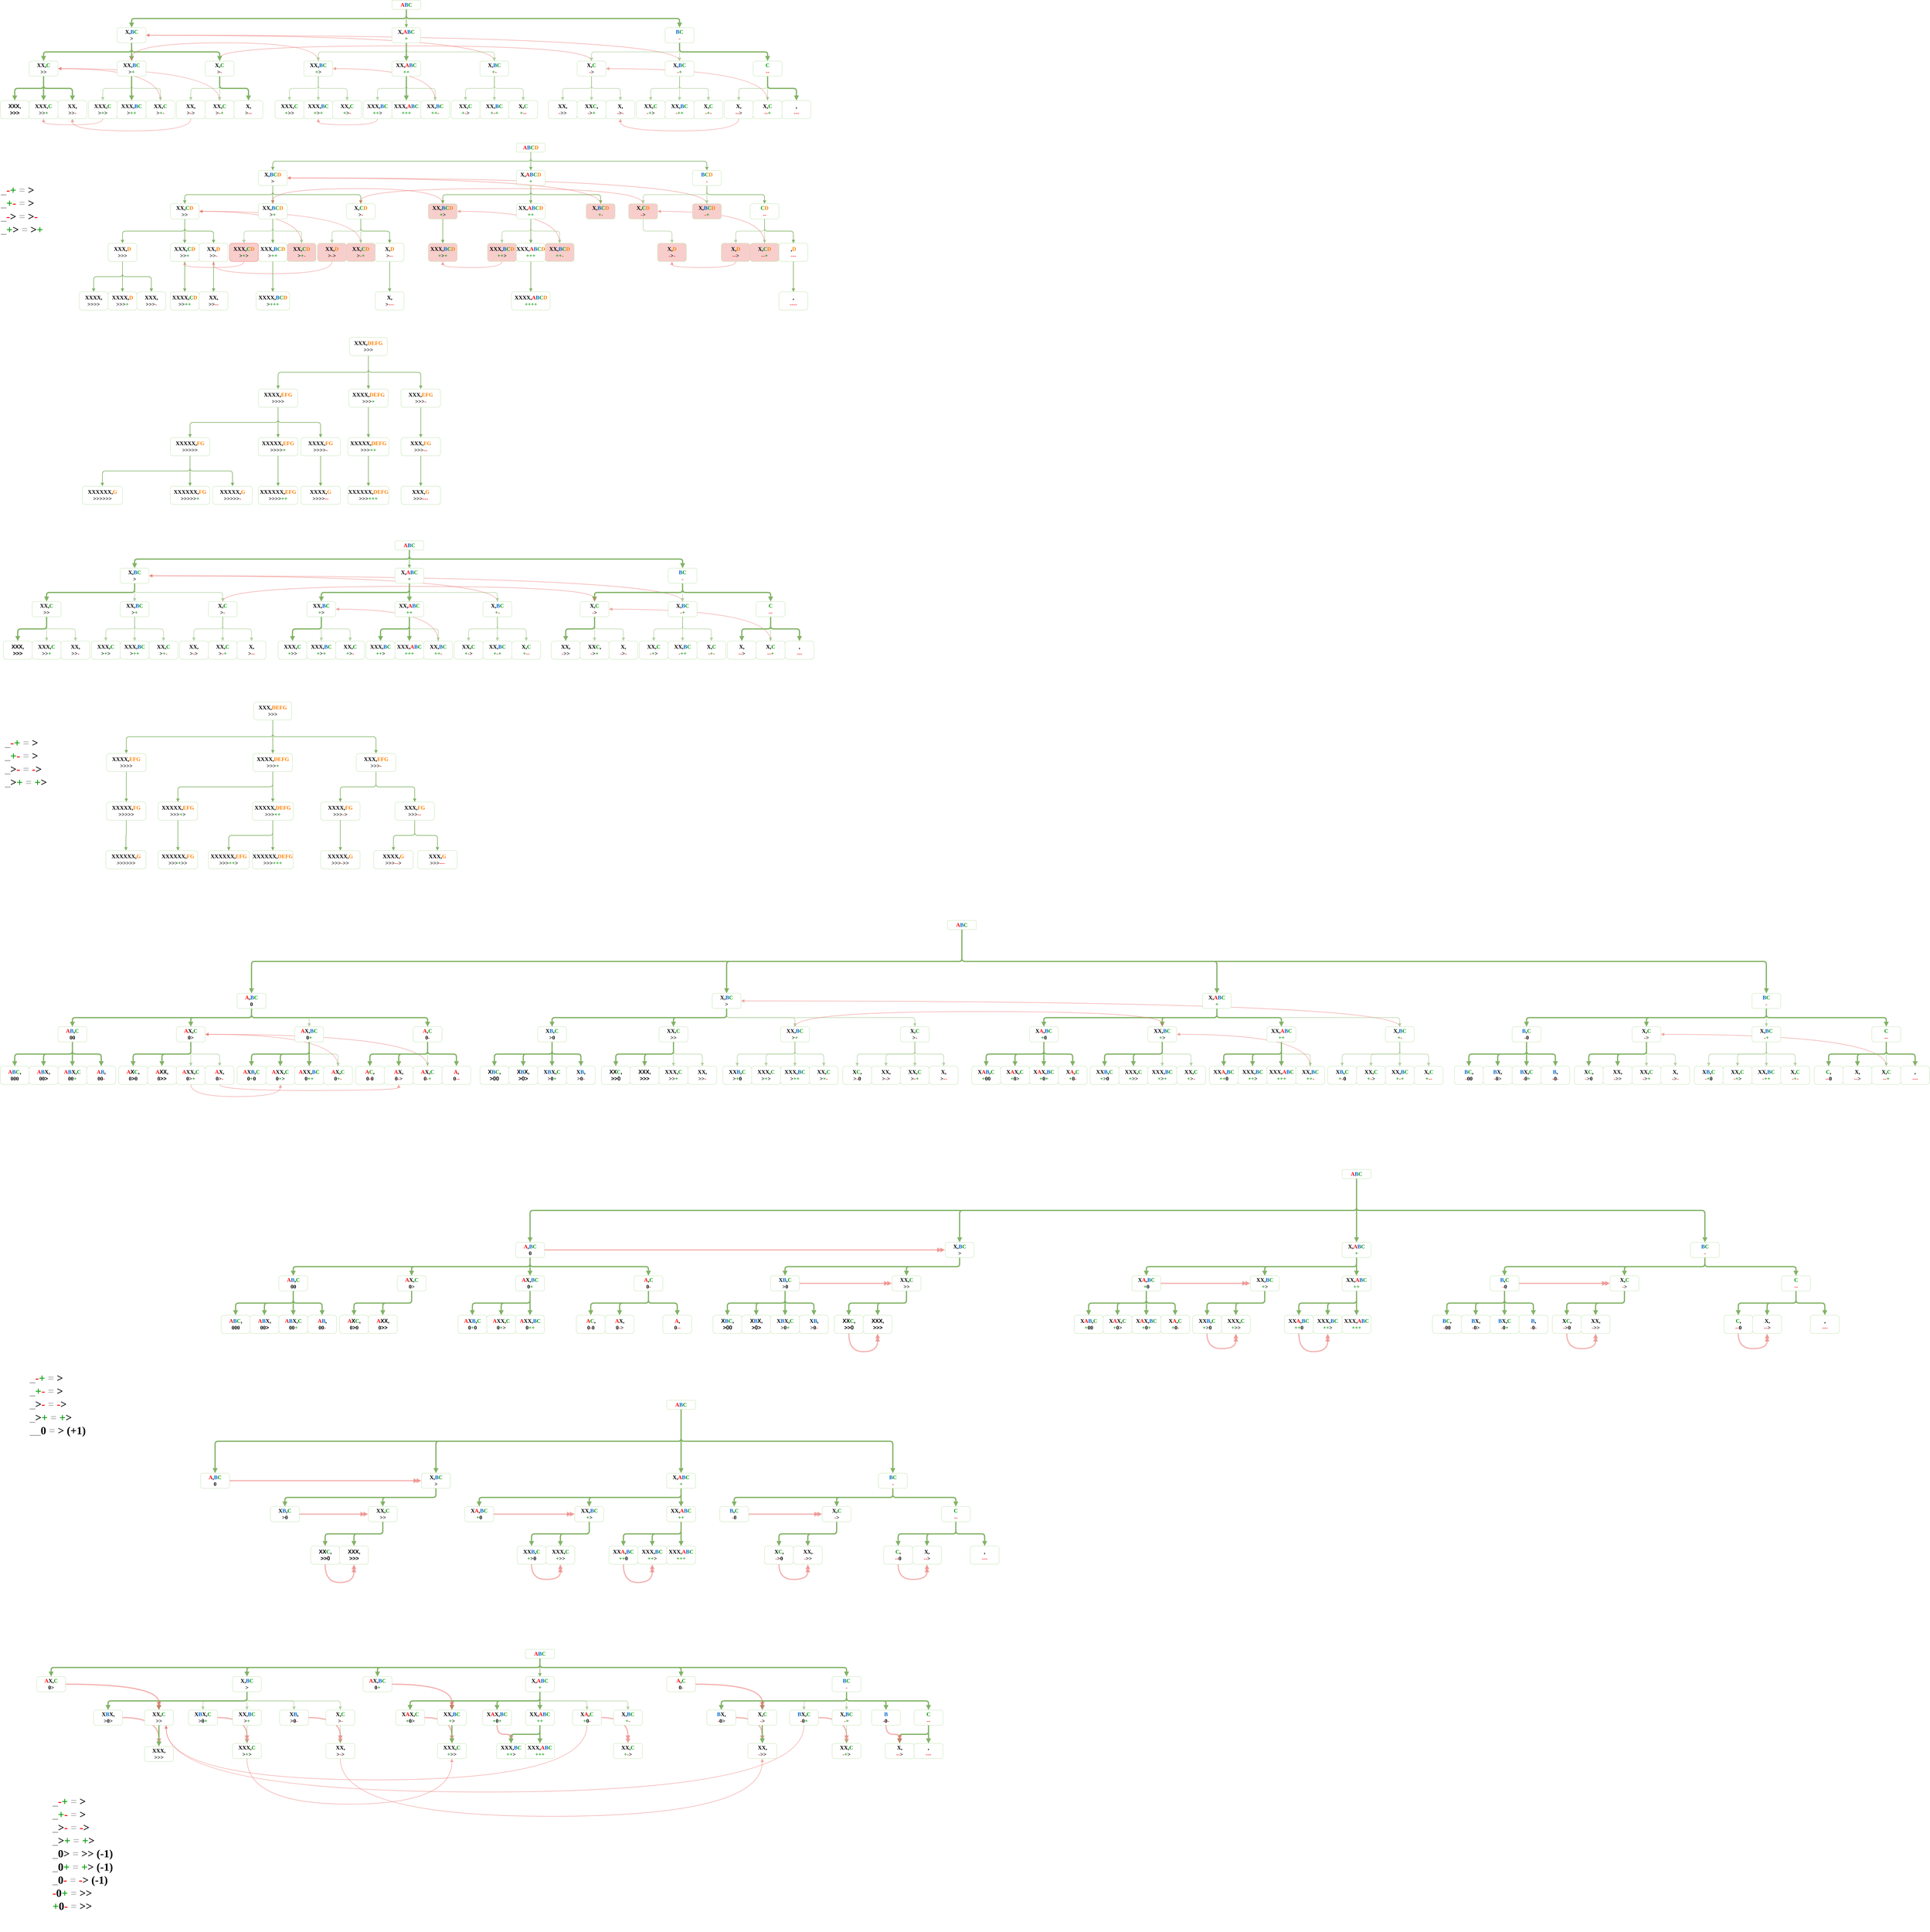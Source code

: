 <mxfile version="21.2.1" type="device">
  <diagram name="Page-1" id="vCX5SEmr2TdjiexApFgV">
    <mxGraphModel dx="3457" dy="1535" grid="1" gridSize="10" guides="1" tooltips="1" connect="1" arrows="1" fold="1" page="1" pageScale="1" pageWidth="850" pageHeight="1100" math="0" shadow="0">
      <root>
        <mxCell id="0" />
        <mxCell id="1" parent="0" />
        <mxCell id="abnsEYWr3P3QBicWURNz-211" style="edgeStyle=orthogonalEdgeStyle;shape=connector;curved=1;rounded=1;jumpStyle=none;orthogonalLoop=1;jettySize=auto;html=1;entryX=0.5;entryY=0;entryDx=0;entryDy=0;labelBackgroundColor=default;strokeColor=#EA6B66;strokeWidth=4;fontFamily=Comic Sans MS;fontSize=12;fontColor=default;endArrow=doubleBlock;endFill=1;targetPerimeterSpacing=0;fillColor=#d5e8d4;opacity=50;elbow=vertical;" parent="1" source="abnsEYWr3P3QBicWURNz-145" target="abnsEYWr3P3QBicWURNz-209" edge="1">
          <mxGeometry relative="1" as="geometry" />
        </mxCell>
        <mxCell id="abnsEYWr3P3QBicWURNz-207" style="edgeStyle=orthogonalEdgeStyle;shape=connector;curved=1;rounded=1;jumpStyle=none;orthogonalLoop=1;jettySize=auto;html=1;labelBackgroundColor=default;strokeColor=#EA6B66;strokeWidth=4;fontFamily=Comic Sans MS;fontSize=12;fontColor=default;endArrow=doubleBlock;endFill=1;targetPerimeterSpacing=0;fillColor=#d5e8d4;opacity=50;elbow=vertical;" parent="1" source="abnsEYWr3P3QBicWURNz-144" target="abnsEYWr3P3QBicWURNz-205" edge="1">
          <mxGeometry relative="1" as="geometry" />
        </mxCell>
        <mxCell id="abnsEYWr3P3QBicWURNz-186" style="edgeStyle=orthogonalEdgeStyle;shape=connector;curved=1;rounded=1;jumpStyle=none;orthogonalLoop=1;jettySize=auto;html=1;entryX=0.5;entryY=0;entryDx=0;entryDy=0;labelBackgroundColor=default;strokeColor=#EA6B66;strokeWidth=4;fontFamily=Comic Sans MS;fontSize=12;fontColor=default;endArrow=doubleBlock;endFill=1;targetPerimeterSpacing=0;fillColor=#d5e8d4;opacity=50;elbow=vertical;" parent="1" source="abnsEYWr3P3QBicWURNz-184" target="abnsEYWr3P3QBicWURNz-185" edge="1">
          <mxGeometry relative="1" as="geometry" />
        </mxCell>
        <mxCell id="abnsEYWr3P3QBicWURNz-181" style="edgeStyle=orthogonalEdgeStyle;shape=connector;curved=1;rounded=1;jumpStyle=none;orthogonalLoop=1;jettySize=auto;html=1;entryX=0.5;entryY=0;entryDx=0;entryDy=0;labelBackgroundColor=default;strokeColor=#EA6B66;strokeWidth=4;fontFamily=Comic Sans MS;fontSize=12;fontColor=default;endArrow=doubleBlock;endFill=1;targetPerimeterSpacing=0;fillColor=#d5e8d4;opacity=50;elbow=vertical;" parent="1" source="abnsEYWr3P3QBicWURNz-178" target="abnsEYWr3P3QBicWURNz-179" edge="1">
          <mxGeometry relative="1" as="geometry" />
        </mxCell>
        <mxCell id="abnsEYWr3P3QBicWURNz-176" style="edgeStyle=orthogonalEdgeStyle;shape=connector;curved=1;rounded=1;jumpStyle=none;orthogonalLoop=1;jettySize=auto;html=1;entryX=0.5;entryY=0;entryDx=0;entryDy=0;labelBackgroundColor=default;strokeColor=#EA6B66;strokeWidth=4;fontFamily=Comic Sans MS;fontSize=12;fontColor=default;endArrow=doubleBlock;endFill=1;targetPerimeterSpacing=0;fillColor=#d5e8d4;opacity=50;elbow=vertical;" parent="1" source="abnsEYWr3P3QBicWURNz-174" target="abnsEYWr3P3QBicWURNz-173" edge="1">
          <mxGeometry relative="1" as="geometry" />
        </mxCell>
        <mxCell id="abnsEYWr3P3QBicWURNz-169" style="edgeStyle=orthogonalEdgeStyle;shape=connector;curved=1;rounded=1;jumpStyle=none;orthogonalLoop=1;jettySize=auto;html=1;entryX=0.5;entryY=0;entryDx=0;entryDy=0;labelBackgroundColor=default;strokeColor=#EA6B66;strokeWidth=4;fontFamily=Comic Sans MS;fontSize=12;fontColor=default;endArrow=doubleBlock;endFill=1;targetPerimeterSpacing=0;fillColor=#d5e8d4;opacity=50;elbow=vertical;" parent="1" source="abnsEYWr3P3QBicWURNz-135" target="abnsEYWr3P3QBicWURNz-167" edge="1">
          <mxGeometry relative="1" as="geometry" />
        </mxCell>
        <mxCell id="abnsEYWr3P3QBicWURNz-165" style="edgeStyle=orthogonalEdgeStyle;shape=connector;curved=1;rounded=1;jumpStyle=none;orthogonalLoop=1;jettySize=auto;html=1;entryX=0.5;entryY=0;entryDx=0;entryDy=0;labelBackgroundColor=default;strokeColor=#EA6B66;strokeWidth=4;fontFamily=Comic Sans MS;fontSize=12;fontColor=default;endArrow=doubleBlock;endFill=1;targetPerimeterSpacing=0;fillColor=#d5e8d4;opacity=50;elbow=vertical;" parent="1" source="abnsEYWr3P3QBicWURNz-127" target="abnsEYWr3P3QBicWURNz-164" edge="1">
          <mxGeometry relative="1" as="geometry" />
        </mxCell>
        <mxCell id="abnsEYWr3P3QBicWURNz-163" style="edgeStyle=orthogonalEdgeStyle;shape=connector;curved=1;rounded=1;jumpStyle=none;orthogonalLoop=1;jettySize=auto;html=1;entryX=0.5;entryY=0;entryDx=0;entryDy=0;labelBackgroundColor=default;strokeColor=#EA6B66;strokeWidth=4;fontFamily=Comic Sans MS;fontSize=12;fontColor=default;endArrow=doubleBlock;endFill=1;targetPerimeterSpacing=0;fillColor=#d5e8d4;opacity=50;elbow=vertical;" parent="1" source="abnsEYWr3P3QBicWURNz-125" target="abnsEYWr3P3QBicWURNz-161" edge="1">
          <mxGeometry relative="1" as="geometry" />
        </mxCell>
        <mxCell id="WzhyzOHzvCJAYd6GmhXA-667" style="edgeStyle=orthogonalEdgeStyle;shape=connector;curved=1;rounded=1;jumpStyle=none;orthogonalLoop=1;jettySize=auto;html=1;entryX=1;entryY=0.5;entryDx=0;entryDy=0;labelBackgroundColor=default;strokeColor=#EA6B66;strokeWidth=2;fontFamily=Comic Sans MS;fontSize=12;fontColor=default;endArrow=block;endFill=1;targetPerimeterSpacing=0;fillColor=#d5e8d4;opacity=50;elbow=vertical;exitX=0.5;exitY=0;exitDx=0;exitDy=0;" parent="1" source="WzhyzOHzvCJAYd6GmhXA-559" target="WzhyzOHzvCJAYd6GmhXA-563" edge="1">
          <mxGeometry relative="1" as="geometry" />
        </mxCell>
        <mxCell id="WzhyzOHzvCJAYd6GmhXA-666" style="edgeStyle=orthogonalEdgeStyle;shape=connector;curved=1;rounded=1;jumpStyle=none;orthogonalLoop=1;jettySize=auto;html=1;entryX=1;entryY=0.5;entryDx=0;entryDy=0;labelBackgroundColor=default;strokeColor=#EA6B66;strokeWidth=2;fontFamily=Comic Sans MS;fontSize=12;fontColor=default;endArrow=block;endFill=1;targetPerimeterSpacing=0;fillColor=#d5e8d4;opacity=50;elbow=vertical;exitX=0.5;exitY=0;exitDx=0;exitDy=0;" parent="1" source="WzhyzOHzvCJAYd6GmhXA-571" target="WzhyzOHzvCJAYd6GmhXA-563" edge="1">
          <mxGeometry relative="1" as="geometry" />
        </mxCell>
        <mxCell id="WzhyzOHzvCJAYd6GmhXA-251" style="edgeStyle=orthogonalEdgeStyle;shape=connector;curved=1;rounded=1;jumpStyle=none;orthogonalLoop=1;jettySize=auto;html=1;entryX=1;entryY=0.5;entryDx=0;entryDy=0;labelBackgroundColor=default;strokeColor=#EA6B66;strokeWidth=2;fontFamily=Comic Sans MS;fontSize=12;fontColor=default;endArrow=block;endFill=1;targetPerimeterSpacing=0;fillColor=#d5e8d4;opacity=50;elbow=vertical;exitX=0.5;exitY=0;exitDx=0;exitDy=0;" parent="1" source="WzhyzOHzvCJAYd6GmhXA-25" target="WzhyzOHzvCJAYd6GmhXA-12" edge="1">
          <mxGeometry relative="1" as="geometry" />
        </mxCell>
        <mxCell id="WzhyzOHzvCJAYd6GmhXA-113" style="edgeStyle=orthogonalEdgeStyle;shape=connector;curved=1;rounded=1;jumpStyle=none;orthogonalLoop=1;jettySize=auto;html=1;entryX=1;entryY=0.5;entryDx=0;entryDy=0;labelBackgroundColor=default;strokeColor=#EA6B66;strokeWidth=2;fontFamily=Comic Sans MS;fontSize=12;fontColor=default;endArrow=block;endFill=1;targetPerimeterSpacing=0;fillColor=#d5e8d4;opacity=50;elbow=vertical;exitX=0.5;exitY=0;exitDx=0;exitDy=0;" parent="1" source="WzhyzOHzvCJAYd6GmhXA-21" target="WzhyzOHzvCJAYd6GmhXA-24" edge="1">
          <mxGeometry relative="1" as="geometry" />
        </mxCell>
        <mxCell id="WzhyzOHzvCJAYd6GmhXA-107" style="edgeStyle=orthogonalEdgeStyle;shape=connector;curved=1;rounded=1;jumpStyle=none;orthogonalLoop=1;jettySize=auto;html=1;entryX=1;entryY=0.5;entryDx=0;entryDy=0;labelBackgroundColor=default;strokeColor=#EA6B66;strokeWidth=2;fontFamily=Comic Sans MS;fontSize=12;fontColor=default;endArrow=block;endFill=1;targetPerimeterSpacing=0;fillColor=#d5e8d4;opacity=50;elbow=vertical;exitX=0.5;exitY=0;exitDx=0;exitDy=0;" parent="1" source="WzhyzOHzvCJAYd6GmhXA-83" target="WzhyzOHzvCJAYd6GmhXA-87" edge="1">
          <mxGeometry relative="1" as="geometry" />
        </mxCell>
        <mxCell id="WzhyzOHzvCJAYd6GmhXA-106" style="edgeStyle=orthogonalEdgeStyle;shape=connector;curved=1;rounded=1;jumpStyle=none;orthogonalLoop=1;jettySize=auto;html=1;entryX=1;entryY=0.5;entryDx=0;entryDy=0;labelBackgroundColor=default;strokeColor=#EA6B66;strokeWidth=2;fontFamily=Comic Sans MS;fontSize=12;fontColor=default;endArrow=block;endFill=1;targetPerimeterSpacing=0;fillColor=#d5e8d4;opacity=50;elbow=vertical;exitX=0.5;exitY=0;exitDx=0;exitDy=0;" parent="1" source="WzhyzOHzvCJAYd6GmhXA-95" target="WzhyzOHzvCJAYd6GmhXA-87" edge="1">
          <mxGeometry relative="1" as="geometry" />
        </mxCell>
        <mxCell id="WzhyzOHzvCJAYd6GmhXA-104" style="edgeStyle=orthogonalEdgeStyle;shape=connector;curved=1;rounded=1;jumpStyle=none;orthogonalLoop=1;jettySize=auto;html=1;entryX=0.5;entryY=0;entryDx=0;entryDy=0;labelBackgroundColor=default;strokeColor=#EA6B66;strokeWidth=2;fontFamily=Comic Sans MS;fontSize=12;fontColor=default;endArrow=block;endFill=1;targetPerimeterSpacing=0;fillColor=#d5e8d4;opacity=50;elbow=vertical;exitX=0.5;exitY=0;exitDx=0;exitDy=0;" parent="1" source="WzhyzOHzvCJAYd6GmhXA-52" target="WzhyzOHzvCJAYd6GmhXA-91" edge="1">
          <mxGeometry relative="1" as="geometry">
            <Array as="points">
              <mxPoint x="1158" y="190" />
              <mxPoint x="-67" y="190" />
            </Array>
          </mxGeometry>
        </mxCell>
        <mxCell id="WzhyzOHzvCJAYd6GmhXA-70" style="edgeStyle=orthogonalEdgeStyle;shape=connector;curved=1;rounded=1;jumpStyle=none;orthogonalLoop=1;jettySize=auto;html=1;entryX=1;entryY=0.5;entryDx=0;entryDy=0;labelBackgroundColor=default;strokeColor=#EA6B66;strokeWidth=2;fontFamily=Comic Sans MS;fontSize=12;fontColor=default;endArrow=block;endFill=1;targetPerimeterSpacing=0;fillColor=#d5e8d4;opacity=50;elbow=vertical;exitX=0.5;exitY=0;exitDx=0;exitDy=0;" parent="1" source="WzhyzOHzvCJAYd6GmhXA-45" target="WzhyzOHzvCJAYd6GmhXA-12" edge="1">
          <mxGeometry relative="1" as="geometry" />
        </mxCell>
        <mxCell id="WzhyzOHzvCJAYd6GmhXA-69" style="edgeStyle=orthogonalEdgeStyle;shape=connector;rounded=1;jumpStyle=none;orthogonalLoop=1;jettySize=auto;elbow=vertical;html=1;entryX=1;entryY=0.5;entryDx=0;entryDy=0;labelBackgroundColor=default;strokeColor=#EA6B66;strokeWidth=2;fontFamily=Comic Sans MS;fontSize=12;fontColor=default;endArrow=block;endFill=1;targetPerimeterSpacing=0;fillColor=#d5e8d4;exitX=0.5;exitY=0;exitDx=0;exitDy=0;curved=1;opacity=50;" parent="1" source="WzhyzOHzvCJAYd6GmhXA-60" target="WzhyzOHzvCJAYd6GmhXA-52" edge="1">
          <mxGeometry relative="1" as="geometry" />
        </mxCell>
        <mxCell id="WzhyzOHzvCJAYd6GmhXA-6" style="edgeStyle=elbowEdgeStyle;rounded=1;orthogonalLoop=1;jettySize=auto;html=1;elbow=vertical;targetPerimeterSpacing=0;jumpStyle=none;endArrow=block;endFill=1;fillColor=#d5e8d4;strokeColor=#82b366;strokeWidth=4;entryX=0.5;entryY=0;entryDx=0;entryDy=0;fontFamily=Comic Sans MS;" parent="1" source="WzhyzOHzvCJAYd6GmhXA-2" target="WzhyzOHzvCJAYd6GmhXA-12" edge="1">
          <mxGeometry relative="1" as="geometry">
            <mxPoint x="442.5" y="180" as="targetPoint" />
          </mxGeometry>
        </mxCell>
        <mxCell id="WzhyzOHzvCJAYd6GmhXA-10" style="edgeStyle=elbowEdgeStyle;shape=connector;rounded=1;jumpStyle=none;orthogonalLoop=1;jettySize=auto;elbow=vertical;html=1;labelBackgroundColor=default;strokeColor=#82b366;strokeWidth=2;fontFamily=Comic Sans MS;fontSize=11;fontColor=default;endArrow=block;endFill=1;targetPerimeterSpacing=0;fillColor=#d5e8d4;entryX=0.5;entryY=0;entryDx=0;entryDy=0;" parent="1" source="WzhyzOHzvCJAYd6GmhXA-2" target="WzhyzOHzvCJAYd6GmhXA-13" edge="1">
          <mxGeometry relative="1" as="geometry">
            <mxPoint x="547.5" y="180" as="targetPoint" />
          </mxGeometry>
        </mxCell>
        <mxCell id="WzhyzOHzvCJAYd6GmhXA-68" style="edgeStyle=elbowEdgeStyle;shape=connector;rounded=1;jumpStyle=none;orthogonalLoop=1;jettySize=auto;elbow=vertical;html=1;exitX=0.5;exitY=1;exitDx=0;exitDy=0;entryX=0.5;entryY=0;entryDx=0;entryDy=0;labelBackgroundColor=default;strokeColor=#82b366;strokeWidth=4;fontFamily=Comic Sans MS;fontSize=12;fontColor=default;endArrow=block;endFill=1;targetPerimeterSpacing=0;fillColor=#d5e8d4;" parent="1" source="WzhyzOHzvCJAYd6GmhXA-2" target="WzhyzOHzvCJAYd6GmhXA-14" edge="1">
          <mxGeometry relative="1" as="geometry" />
        </mxCell>
        <mxCell id="WzhyzOHzvCJAYd6GmhXA-2" value="&lt;font style=&quot;font-size: 18px;&quot;&gt;&lt;b&gt;&lt;font color=&quot;#ff0000&quot;&gt;A&lt;/font&gt;&lt;font color=&quot;#0066cc&quot;&gt;B&lt;/font&gt;&lt;font color=&quot;#009900&quot;&gt;C&lt;/font&gt;&lt;/b&gt;&lt;/font&gt;" style="rounded=1;whiteSpace=wrap;html=1;strokeColor=#B9E0A5;fontFamily=Comic Sans MS;" parent="1" vertex="1">
          <mxGeometry x="500" y="40" width="95" height="30" as="geometry" />
        </mxCell>
        <mxCell id="WzhyzOHzvCJAYd6GmhXA-98" style="edgeStyle=elbowEdgeStyle;shape=connector;rounded=1;jumpStyle=none;orthogonalLoop=1;jettySize=auto;elbow=vertical;html=1;entryX=0.5;entryY=0;entryDx=0;entryDy=0;labelBackgroundColor=default;strokeColor=#82b366;strokeWidth=4;fontFamily=Comic Sans MS;fontSize=12;fontColor=default;endArrow=block;endFill=1;targetPerimeterSpacing=0;fillColor=#d5e8d4;" parent="1" source="WzhyzOHzvCJAYd6GmhXA-12" target="WzhyzOHzvCJAYd6GmhXA-80" edge="1">
          <mxGeometry relative="1" as="geometry" />
        </mxCell>
        <mxCell id="WzhyzOHzvCJAYd6GmhXA-99" style="edgeStyle=elbowEdgeStyle;shape=connector;rounded=1;jumpStyle=none;orthogonalLoop=1;jettySize=auto;elbow=vertical;html=1;entryX=0.5;entryY=0;entryDx=0;entryDy=0;labelBackgroundColor=default;strokeColor=#82b366;strokeWidth=4;fontFamily=Comic Sans MS;fontSize=12;fontColor=default;endArrow=block;endFill=1;targetPerimeterSpacing=0;fillColor=#d5e8d4;" parent="1" source="WzhyzOHzvCJAYd6GmhXA-12" target="WzhyzOHzvCJAYd6GmhXA-91" edge="1">
          <mxGeometry relative="1" as="geometry" />
        </mxCell>
        <mxCell id="WzhyzOHzvCJAYd6GmhXA-100" style="edgeStyle=elbowEdgeStyle;shape=connector;rounded=1;jumpStyle=none;orthogonalLoop=1;jettySize=auto;elbow=vertical;html=1;entryX=0.5;entryY=0;entryDx=0;entryDy=0;labelBackgroundColor=default;strokeColor=#82b366;strokeWidth=4;fontFamily=Comic Sans MS;fontSize=12;fontColor=default;endArrow=block;endFill=1;targetPerimeterSpacing=0;fillColor=#d5e8d4;" parent="1" source="WzhyzOHzvCJAYd6GmhXA-12" target="WzhyzOHzvCJAYd6GmhXA-87" edge="1">
          <mxGeometry relative="1" as="geometry" />
        </mxCell>
        <mxCell id="WzhyzOHzvCJAYd6GmhXA-12" value="&lt;font style=&quot;font-size: 18px;&quot;&gt;&lt;b&gt;X,&lt;font color=&quot;#0066cc&quot;&gt;B&lt;/font&gt;&lt;font color=&quot;#009900&quot;&gt;C&lt;/font&gt;&lt;br&gt;&amp;gt;&lt;br&gt;&lt;/b&gt;&lt;/font&gt;" style="rounded=1;whiteSpace=wrap;html=1;strokeColor=#B9E0A5;fontFamily=Comic Sans MS;" parent="1" vertex="1">
          <mxGeometry x="-405" y="130" width="95" height="50" as="geometry" />
        </mxCell>
        <mxCell id="WzhyzOHzvCJAYd6GmhXA-16" style="edgeStyle=elbowEdgeStyle;shape=connector;rounded=1;jumpStyle=none;orthogonalLoop=1;jettySize=auto;elbow=vertical;html=1;labelBackgroundColor=default;strokeColor=#82b366;strokeWidth=4;fontFamily=Comic Sans MS;fontSize=12;fontColor=default;endArrow=block;endFill=1;targetPerimeterSpacing=0;fillColor=#d5e8d4;" parent="1" source="WzhyzOHzvCJAYd6GmhXA-13" target="WzhyzOHzvCJAYd6GmhXA-15" edge="1">
          <mxGeometry relative="1" as="geometry" />
        </mxCell>
        <mxCell id="WzhyzOHzvCJAYd6GmhXA-410" style="edgeStyle=elbowEdgeStyle;shape=connector;rounded=1;jumpStyle=none;orthogonalLoop=1;jettySize=auto;elbow=vertical;html=1;labelBackgroundColor=default;strokeColor=#82b366;strokeWidth=2;fontFamily=Comic Sans MS;fontSize=12;fontColor=default;endArrow=block;endFill=1;targetPerimeterSpacing=0;fillColor=#d5e8d4;opacity=50;" parent="1" source="WzhyzOHzvCJAYd6GmhXA-13" target="WzhyzOHzvCJAYd6GmhXA-25" edge="1">
          <mxGeometry relative="1" as="geometry" />
        </mxCell>
        <mxCell id="WzhyzOHzvCJAYd6GmhXA-411" style="edgeStyle=elbowEdgeStyle;shape=connector;rounded=1;jumpStyle=none;orthogonalLoop=1;jettySize=auto;elbow=vertical;html=1;labelBackgroundColor=default;strokeColor=#82b366;strokeWidth=2;fontFamily=Comic Sans MS;fontSize=12;fontColor=default;endArrow=block;endFill=1;targetPerimeterSpacing=0;fillColor=#d5e8d4;opacity=50;" parent="1" source="WzhyzOHzvCJAYd6GmhXA-13" target="WzhyzOHzvCJAYd6GmhXA-24" edge="1">
          <mxGeometry relative="1" as="geometry" />
        </mxCell>
        <mxCell id="WzhyzOHzvCJAYd6GmhXA-13" value="&lt;font style=&quot;font-size: 18px;&quot;&gt;&lt;b&gt;X,&lt;/b&gt;&lt;b style=&quot;border-color: var(--border-color);&quot;&gt;&lt;font style=&quot;border-color: var(--border-color);&quot; color=&quot;#ff0000&quot;&gt;A&lt;/font&gt;&lt;/b&gt;&lt;b&gt;&lt;font color=&quot;#0066cc&quot;&gt;B&lt;/font&gt;&lt;font color=&quot;#009900&quot;&gt;C&lt;br&gt;+&lt;br&gt;&lt;/font&gt;&lt;/b&gt;&lt;/font&gt;" style="rounded=1;whiteSpace=wrap;html=1;strokeColor=#B9E0A5;fontFamily=Comic Sans MS;" parent="1" vertex="1">
          <mxGeometry x="500" y="130" width="95" height="50" as="geometry" />
        </mxCell>
        <mxCell id="WzhyzOHzvCJAYd6GmhXA-63" style="edgeStyle=elbowEdgeStyle;shape=connector;rounded=1;jumpStyle=none;orthogonalLoop=1;jettySize=auto;elbow=vertical;html=1;entryX=0.5;entryY=0;entryDx=0;entryDy=0;labelBackgroundColor=default;strokeColor=#82b366;strokeWidth=2;fontFamily=Comic Sans MS;fontSize=12;fontColor=default;endArrow=block;endFill=1;targetPerimeterSpacing=0;fillColor=#d5e8d4;opacity=50;" parent="1" source="WzhyzOHzvCJAYd6GmhXA-14" target="WzhyzOHzvCJAYd6GmhXA-45" edge="1">
          <mxGeometry relative="1" as="geometry" />
        </mxCell>
        <mxCell id="WzhyzOHzvCJAYd6GmhXA-64" style="edgeStyle=elbowEdgeStyle;shape=connector;rounded=1;jumpStyle=none;orthogonalLoop=1;jettySize=auto;elbow=vertical;html=1;labelBackgroundColor=default;strokeColor=#82b366;strokeWidth=2;fontFamily=Comic Sans MS;fontSize=12;fontColor=default;endArrow=block;endFill=1;targetPerimeterSpacing=0;fillColor=#d5e8d4;opacity=50;" parent="1" source="WzhyzOHzvCJAYd6GmhXA-14" target="WzhyzOHzvCJAYd6GmhXA-52" edge="1">
          <mxGeometry relative="1" as="geometry" />
        </mxCell>
        <mxCell id="WzhyzOHzvCJAYd6GmhXA-65" style="edgeStyle=elbowEdgeStyle;shape=connector;rounded=1;jumpStyle=none;orthogonalLoop=1;jettySize=auto;elbow=vertical;html=1;entryX=0.5;entryY=0;entryDx=0;entryDy=0;labelBackgroundColor=default;strokeColor=#82b366;strokeWidth=4;fontFamily=Comic Sans MS;fontSize=12;fontColor=default;endArrow=block;endFill=1;targetPerimeterSpacing=0;fillColor=#d5e8d4;" parent="1" source="WzhyzOHzvCJAYd6GmhXA-14" target="WzhyzOHzvCJAYd6GmhXA-56" edge="1">
          <mxGeometry relative="1" as="geometry" />
        </mxCell>
        <mxCell id="WzhyzOHzvCJAYd6GmhXA-14" value="&lt;font style=&quot;font-size: 18px;&quot;&gt;&lt;b&gt;&lt;font color=&quot;#0066cc&quot;&gt;B&lt;/font&gt;&lt;font color=&quot;#009900&quot;&gt;C&lt;/font&gt;&lt;br&gt;&lt;font color=&quot;#ff0000&quot;&gt;-&lt;/font&gt;&lt;br&gt;&lt;/b&gt;&lt;/font&gt;" style="rounded=1;whiteSpace=wrap;html=1;strokeColor=#B9E0A5;fontFamily=Comic Sans MS;" parent="1" vertex="1">
          <mxGeometry x="1400" y="130" width="95" height="50" as="geometry" />
        </mxCell>
        <mxCell id="WzhyzOHzvCJAYd6GmhXA-18" style="edgeStyle=elbowEdgeStyle;shape=connector;rounded=1;jumpStyle=none;orthogonalLoop=1;jettySize=auto;elbow=vertical;html=1;labelBackgroundColor=default;strokeColor=#82b366;strokeWidth=4;fontFamily=Comic Sans MS;fontSize=12;fontColor=default;endArrow=block;endFill=1;targetPerimeterSpacing=0;fillColor=#d5e8d4;" parent="1" source="WzhyzOHzvCJAYd6GmhXA-15" target="WzhyzOHzvCJAYd6GmhXA-17" edge="1">
          <mxGeometry relative="1" as="geometry" />
        </mxCell>
        <mxCell id="WzhyzOHzvCJAYd6GmhXA-22" style="edgeStyle=elbowEdgeStyle;shape=connector;rounded=1;jumpStyle=none;orthogonalLoop=1;jettySize=auto;elbow=vertical;html=1;entryX=0.5;entryY=0;entryDx=0;entryDy=0;labelBackgroundColor=default;strokeColor=#82b366;strokeWidth=2;fontFamily=Comic Sans MS;fontSize=12;fontColor=default;endArrow=block;endFill=1;targetPerimeterSpacing=0;fillColor=#d5e8d4;opacity=50;" parent="1" source="WzhyzOHzvCJAYd6GmhXA-15" target="WzhyzOHzvCJAYd6GmhXA-20" edge="1">
          <mxGeometry relative="1" as="geometry" />
        </mxCell>
        <mxCell id="WzhyzOHzvCJAYd6GmhXA-23" style="edgeStyle=elbowEdgeStyle;shape=connector;rounded=1;jumpStyle=none;orthogonalLoop=1;jettySize=auto;elbow=vertical;html=1;entryX=0.5;entryY=0;entryDx=0;entryDy=0;labelBackgroundColor=default;strokeColor=#82b366;strokeWidth=2;fontFamily=Comic Sans MS;fontSize=12;fontColor=default;endArrow=block;endFill=1;targetPerimeterSpacing=0;fillColor=#d5e8d4;opacity=50;" parent="1" source="WzhyzOHzvCJAYd6GmhXA-15" target="WzhyzOHzvCJAYd6GmhXA-21" edge="1">
          <mxGeometry relative="1" as="geometry" />
        </mxCell>
        <mxCell id="WzhyzOHzvCJAYd6GmhXA-15" value="&lt;font style=&quot;font-size: 18px;&quot;&gt;&lt;b&gt;XX,&lt;/b&gt;&lt;b style=&quot;border-color: var(--border-color);&quot;&gt;&lt;font style=&quot;border-color: var(--border-color);&quot; color=&quot;#ff0000&quot;&gt;A&lt;/font&gt;&lt;/b&gt;&lt;b&gt;&lt;font color=&quot;#0066cc&quot;&gt;B&lt;/font&gt;&lt;font color=&quot;#009900&quot;&gt;C&lt;br&gt;++&lt;br&gt;&lt;/font&gt;&lt;/b&gt;&lt;/font&gt;" style="rounded=1;whiteSpace=wrap;html=1;strokeColor=#B9E0A5;fontFamily=Comic Sans MS;" parent="1" vertex="1">
          <mxGeometry x="500" y="240" width="95" height="50" as="geometry" />
        </mxCell>
        <mxCell id="WzhyzOHzvCJAYd6GmhXA-17" value="&lt;font style=&quot;font-size: 18px;&quot;&gt;&lt;b&gt;XXX,&lt;/b&gt;&lt;b style=&quot;border-color: var(--border-color);&quot;&gt;&lt;font style=&quot;border-color: var(--border-color);&quot; color=&quot;#ff0000&quot;&gt;A&lt;/font&gt;&lt;/b&gt;&lt;b&gt;&lt;font color=&quot;#0066cc&quot;&gt;B&lt;/font&gt;&lt;font color=&quot;#009900&quot;&gt;C&lt;br&gt;+++&lt;br&gt;&lt;/font&gt;&lt;/b&gt;&lt;/font&gt;" style="rounded=1;whiteSpace=wrap;html=1;strokeColor=#B9E0A5;fontFamily=Comic Sans MS;" parent="1" vertex="1">
          <mxGeometry x="500" y="370" width="95" height="60" as="geometry" />
        </mxCell>
        <mxCell id="WzhyzOHzvCJAYd6GmhXA-114" style="edgeStyle=orthogonalEdgeStyle;shape=connector;curved=1;rounded=1;jumpStyle=none;orthogonalLoop=1;jettySize=auto;html=1;entryX=0.5;entryY=1;entryDx=0;entryDy=0;labelBackgroundColor=default;strokeColor=#EA6B66;strokeWidth=2;fontFamily=Comic Sans MS;fontSize=12;fontColor=default;endArrow=block;endFill=1;targetPerimeterSpacing=0;fillColor=#d5e8d4;opacity=50;elbow=vertical;exitX=0.5;exitY=1;exitDx=0;exitDy=0;" parent="1" source="WzhyzOHzvCJAYd6GmhXA-20" target="WzhyzOHzvCJAYd6GmhXA-30" edge="1">
          <mxGeometry relative="1" as="geometry" />
        </mxCell>
        <mxCell id="WzhyzOHzvCJAYd6GmhXA-20" value="&lt;font style=&quot;font-size: 18px;&quot;&gt;&lt;b&gt;XXX,&lt;/b&gt;&lt;b style=&quot;border-color: var(--border-color);&quot;&gt;&lt;font style=&quot;border-color: var(--border-color);&quot; color=&quot;#0066cc&quot;&gt;B&lt;/font&gt;&lt;/b&gt;&lt;b&gt;&lt;font color=&quot;#009900&quot;&gt;C&lt;br&gt;++&lt;/font&gt;&amp;gt;&lt;br&gt;&lt;/b&gt;&lt;/font&gt;" style="rounded=1;whiteSpace=wrap;html=1;strokeColor=#B9E0A5;fontFamily=Comic Sans MS;" parent="1" vertex="1">
          <mxGeometry x="405" y="370" width="95" height="60" as="geometry" />
        </mxCell>
        <mxCell id="WzhyzOHzvCJAYd6GmhXA-21" value="&lt;font style=&quot;font-size: 18px;&quot;&gt;&lt;b&gt;XX,&lt;/b&gt;&lt;b style=&quot;border-color: var(--border-color);&quot;&gt;&lt;font style=&quot;border-color: var(--border-color);&quot; color=&quot;#0066cc&quot;&gt;B&lt;/font&gt;&lt;/b&gt;&lt;b&gt;&lt;font color=&quot;#009900&quot;&gt;C&lt;br&gt;++&lt;/font&gt;&lt;font color=&quot;#ff0000&quot;&gt;-&lt;/font&gt;&lt;br&gt;&lt;/b&gt;&lt;/font&gt;" style="rounded=1;whiteSpace=wrap;html=1;strokeColor=#B9E0A5;fontFamily=Comic Sans MS;" parent="1" vertex="1">
          <mxGeometry x="595" y="370" width="95" height="60" as="geometry" />
        </mxCell>
        <mxCell id="WzhyzOHzvCJAYd6GmhXA-33" style="edgeStyle=elbowEdgeStyle;shape=connector;rounded=1;jumpStyle=none;orthogonalLoop=1;jettySize=auto;elbow=vertical;html=1;labelBackgroundColor=default;strokeColor=#82b366;strokeWidth=2;fontFamily=Comic Sans MS;fontSize=12;fontColor=default;endArrow=block;endFill=1;targetPerimeterSpacing=0;fillColor=#d5e8d4;opacity=50;" parent="1" source="WzhyzOHzvCJAYd6GmhXA-24" target="WzhyzOHzvCJAYd6GmhXA-30" edge="1">
          <mxGeometry relative="1" as="geometry" />
        </mxCell>
        <mxCell id="WzhyzOHzvCJAYd6GmhXA-34" style="edgeStyle=elbowEdgeStyle;shape=connector;rounded=1;jumpStyle=none;orthogonalLoop=1;jettySize=auto;elbow=vertical;html=1;entryX=0.5;entryY=0;entryDx=0;entryDy=0;labelBackgroundColor=default;strokeColor=#82b366;strokeWidth=2;fontFamily=Comic Sans MS;fontSize=12;fontColor=default;endArrow=block;endFill=1;targetPerimeterSpacing=0;fillColor=#d5e8d4;opacity=50;" parent="1" source="WzhyzOHzvCJAYd6GmhXA-24" target="WzhyzOHzvCJAYd6GmhXA-32" edge="1">
          <mxGeometry relative="1" as="geometry" />
        </mxCell>
        <mxCell id="WzhyzOHzvCJAYd6GmhXA-35" style="edgeStyle=elbowEdgeStyle;shape=connector;rounded=1;jumpStyle=none;orthogonalLoop=1;jettySize=auto;elbow=vertical;html=1;entryX=0.5;entryY=0;entryDx=0;entryDy=0;labelBackgroundColor=default;strokeColor=#82b366;strokeWidth=2;fontFamily=Comic Sans MS;fontSize=12;fontColor=default;endArrow=block;endFill=1;targetPerimeterSpacing=0;fillColor=#d5e8d4;opacity=50;" parent="1" source="WzhyzOHzvCJAYd6GmhXA-24" target="WzhyzOHzvCJAYd6GmhXA-31" edge="1">
          <mxGeometry relative="1" as="geometry" />
        </mxCell>
        <mxCell id="WzhyzOHzvCJAYd6GmhXA-252" style="edgeStyle=orthogonalEdgeStyle;shape=connector;curved=1;rounded=1;jumpStyle=none;orthogonalLoop=1;jettySize=auto;html=1;entryX=0.5;entryY=0;entryDx=0;entryDy=0;labelBackgroundColor=default;strokeColor=#EA6B66;strokeWidth=2;fontFamily=Comic Sans MS;fontSize=12;fontColor=default;endArrow=block;endFill=1;targetPerimeterSpacing=0;fillColor=#d5e8d4;opacity=50;elbow=vertical;exitX=0.5;exitY=0;exitDx=0;exitDy=0;" parent="1" source="WzhyzOHzvCJAYd6GmhXA-24" target="WzhyzOHzvCJAYd6GmhXA-80" edge="1">
          <mxGeometry relative="1" as="geometry">
            <Array as="points">
              <mxPoint x="258" y="180" />
              <mxPoint x="-357" y="180" />
            </Array>
          </mxGeometry>
        </mxCell>
        <mxCell id="WzhyzOHzvCJAYd6GmhXA-24" value="&lt;font style=&quot;font-size: 18px;&quot;&gt;&lt;b&gt;XX,&lt;/b&gt;&lt;b style=&quot;border-color: var(--border-color);&quot;&gt;&lt;font style=&quot;border-color: var(--border-color);&quot; color=&quot;#0066cc&quot;&gt;B&lt;/font&gt;&lt;/b&gt;&lt;b&gt;&lt;font color=&quot;#009900&quot;&gt;C&lt;br&gt;+&lt;/font&gt;&amp;gt;&lt;br&gt;&lt;/b&gt;&lt;/font&gt;" style="rounded=1;whiteSpace=wrap;html=1;strokeColor=#B9E0A5;fontFamily=Comic Sans MS;" parent="1" vertex="1">
          <mxGeometry x="210" y="240" width="95" height="50" as="geometry" />
        </mxCell>
        <mxCell id="WzhyzOHzvCJAYd6GmhXA-40" style="edgeStyle=elbowEdgeStyle;shape=connector;rounded=1;jumpStyle=none;orthogonalLoop=1;jettySize=auto;elbow=vertical;html=1;labelBackgroundColor=default;strokeColor=#82b366;strokeWidth=2;fontFamily=Comic Sans MS;fontSize=12;fontColor=default;endArrow=block;endFill=1;targetPerimeterSpacing=0;fillColor=#d5e8d4;opacity=50;" parent="1" source="WzhyzOHzvCJAYd6GmhXA-25" target="WzhyzOHzvCJAYd6GmhXA-39" edge="1">
          <mxGeometry relative="1" as="geometry" />
        </mxCell>
        <mxCell id="WzhyzOHzvCJAYd6GmhXA-41" style="edgeStyle=elbowEdgeStyle;shape=connector;rounded=1;jumpStyle=none;orthogonalLoop=1;jettySize=auto;elbow=vertical;html=1;labelBackgroundColor=default;strokeColor=#82b366;strokeWidth=2;fontFamily=Comic Sans MS;fontSize=12;fontColor=default;endArrow=block;endFill=1;targetPerimeterSpacing=0;fillColor=#d5e8d4;opacity=50;" parent="1" source="WzhyzOHzvCJAYd6GmhXA-25" target="WzhyzOHzvCJAYd6GmhXA-38" edge="1">
          <mxGeometry relative="1" as="geometry" />
        </mxCell>
        <mxCell id="WzhyzOHzvCJAYd6GmhXA-110" style="edgeStyle=elbowEdgeStyle;shape=connector;rounded=1;jumpStyle=none;orthogonalLoop=1;jettySize=auto;elbow=vertical;html=1;entryX=0.5;entryY=0;entryDx=0;entryDy=0;labelBackgroundColor=default;strokeColor=#82b366;strokeWidth=2;fontFamily=Comic Sans MS;fontSize=12;fontColor=default;endArrow=block;endFill=1;targetPerimeterSpacing=0;fillColor=#d5e8d4;opacity=50;" parent="1" source="WzhyzOHzvCJAYd6GmhXA-25" target="WzhyzOHzvCJAYd6GmhXA-36" edge="1">
          <mxGeometry relative="1" as="geometry" />
        </mxCell>
        <mxCell id="WzhyzOHzvCJAYd6GmhXA-25" value="&lt;font style=&quot;font-size: 18px;&quot;&gt;&lt;b&gt;X,&lt;/b&gt;&lt;b style=&quot;border-color: var(--border-color);&quot;&gt;&lt;font style=&quot;border-color: var(--border-color);&quot; color=&quot;#0066cc&quot;&gt;B&lt;/font&gt;&lt;/b&gt;&lt;b&gt;&lt;font color=&quot;#009900&quot;&gt;C&lt;br&gt;+&lt;/font&gt;&lt;font color=&quot;#ff0000&quot;&gt;-&lt;/font&gt;&lt;br&gt;&lt;/b&gt;&lt;/font&gt;" style="rounded=1;whiteSpace=wrap;html=1;strokeColor=#B9E0A5;fontFamily=Comic Sans MS;" parent="1" vertex="1">
          <mxGeometry x="790" y="240" width="95" height="50" as="geometry" />
        </mxCell>
        <mxCell id="WzhyzOHzvCJAYd6GmhXA-30" value="&lt;font style=&quot;font-size: 18px;&quot;&gt;&lt;b&gt;XXX,&lt;/b&gt;&lt;b style=&quot;border-color: var(--border-color);&quot;&gt;&lt;font style=&quot;border-color: var(--border-color);&quot; color=&quot;#0066cc&quot;&gt;B&lt;/font&gt;&lt;/b&gt;&lt;b&gt;&lt;font color=&quot;#009900&quot;&gt;C&lt;br&gt;&lt;/font&gt;&lt;/b&gt;&lt;b style=&quot;border-color: var(--border-color);&quot;&gt;&lt;font style=&quot;border-color: var(--border-color);&quot; color=&quot;#009900&quot;&gt;+&lt;/font&gt;&amp;gt;&lt;/b&gt;&lt;b style=&quot;border-color: var(--border-color);&quot;&gt;&lt;font style=&quot;border-color: var(--border-color);&quot; color=&quot;#009900&quot;&gt;+&lt;/font&gt;&lt;/b&gt;&lt;b&gt;&lt;font color=&quot;#009900&quot;&gt;&lt;br&gt;&lt;/font&gt;&lt;/b&gt;&lt;/font&gt;" style="rounded=1;whiteSpace=wrap;html=1;strokeColor=#B9E0A5;fontFamily=Comic Sans MS;" parent="1" vertex="1">
          <mxGeometry x="210" y="370" width="95" height="60" as="geometry" />
        </mxCell>
        <mxCell id="WzhyzOHzvCJAYd6GmhXA-31" value="&lt;font style=&quot;font-size: 18px;&quot;&gt;&lt;b&gt;XX,&lt;/b&gt;&lt;b style=&quot;border-color: var(--border-color);&quot;&gt;&lt;font style=&quot;border-color: var(--border-color);&quot; color=&quot;#009900&quot;&gt;C&lt;/font&gt;&lt;/b&gt;&lt;b&gt;&lt;br&gt;&lt;/b&gt;&lt;b style=&quot;border-color: var(--border-color);&quot;&gt;&lt;font style=&quot;border-color: var(--border-color);&quot; color=&quot;#009900&quot;&gt;+&lt;/font&gt;&amp;gt;&lt;/b&gt;&lt;b style=&quot;border-color: var(--border-color);&quot;&gt;&lt;font style=&quot;border-color: var(--border-color);&quot; color=&quot;#ff0000&quot;&gt;-&lt;/font&gt;&lt;/b&gt;&lt;b&gt;&lt;br&gt;&lt;/b&gt;&lt;/font&gt;" style="rounded=1;whiteSpace=wrap;html=1;strokeColor=#B9E0A5;fontFamily=Comic Sans MS;" parent="1" vertex="1">
          <mxGeometry x="305" y="370" width="95" height="60" as="geometry" />
        </mxCell>
        <mxCell id="WzhyzOHzvCJAYd6GmhXA-32" value="&lt;font style=&quot;font-size: 18px;&quot;&gt;&lt;b&gt;XXX,&lt;/b&gt;&lt;b style=&quot;border-color: var(--border-color);&quot;&gt;&lt;font style=&quot;border-color: var(--border-color);&quot; color=&quot;#009900&quot;&gt;C&lt;/font&gt;&lt;/b&gt;&lt;b&gt;&lt;br&gt;&lt;/b&gt;&lt;b style=&quot;border-color: var(--border-color);&quot;&gt;&lt;font style=&quot;border-color: var(--border-color);&quot; color=&quot;#009900&quot;&gt;+&lt;/font&gt;&amp;gt;&lt;/b&gt;&lt;b style=&quot;border-color: var(--border-color);&quot;&gt;&amp;gt;&lt;/b&gt;&lt;b&gt;&lt;br&gt;&lt;/b&gt;&lt;/font&gt;" style="rounded=1;whiteSpace=wrap;html=1;strokeColor=#B9E0A5;fontFamily=Comic Sans MS;" parent="1" vertex="1">
          <mxGeometry x="115" y="370" width="95" height="60" as="geometry" />
        </mxCell>
        <mxCell id="WzhyzOHzvCJAYd6GmhXA-36" value="&lt;font style=&quot;font-size: 18px;&quot;&gt;&lt;b&gt;XX,&lt;/b&gt;&lt;b style=&quot;border-color: var(--border-color);&quot;&gt;&lt;font style=&quot;border-color: var(--border-color);&quot; color=&quot;#0066cc&quot;&gt;B&lt;/font&gt;&lt;/b&gt;&lt;b style=&quot;border-color: var(--border-color);&quot;&gt;&lt;font style=&quot;border-color: var(--border-color);&quot; color=&quot;#009900&quot;&gt;C&lt;/font&gt;&lt;/b&gt;&lt;b&gt;&lt;font color=&quot;#009900&quot;&gt;&lt;br&gt;&lt;/font&gt;&lt;/b&gt;&lt;b style=&quot;border-color: var(--border-color);&quot;&gt;&lt;font style=&quot;border-color: var(--border-color);&quot; color=&quot;#009900&quot;&gt;+&lt;/font&gt;&lt;font style=&quot;border-color: var(--border-color);&quot; color=&quot;#ff0000&quot;&gt;-&lt;/font&gt;&lt;/b&gt;&lt;b style=&quot;border-color: var(--border-color);&quot;&gt;&lt;font style=&quot;border-color: var(--border-color);&quot; color=&quot;#009900&quot;&gt;+&lt;/font&gt;&lt;/b&gt;&lt;b&gt;&lt;font color=&quot;#009900&quot;&gt;&lt;br&gt;&lt;/font&gt;&lt;/b&gt;&lt;/font&gt;" style="rounded=1;whiteSpace=wrap;html=1;strokeColor=#B9E0A5;fontFamily=Comic Sans MS;" parent="1" vertex="1">
          <mxGeometry x="790" y="370" width="95" height="60" as="geometry" />
        </mxCell>
        <mxCell id="WzhyzOHzvCJAYd6GmhXA-38" value="&lt;font style=&quot;font-size: 18px;&quot;&gt;&lt;b&gt;X,&lt;/b&gt;&lt;b style=&quot;border-color: var(--border-color);&quot;&gt;&lt;font style=&quot;border-color: var(--border-color);&quot; color=&quot;#009900&quot;&gt;C&lt;/font&gt;&lt;/b&gt;&lt;b&gt;&lt;br&gt;&lt;/b&gt;&lt;b style=&quot;border-color: var(--border-color);&quot;&gt;&lt;font style=&quot;border-color: var(--border-color);&quot; color=&quot;#009900&quot;&gt;+&lt;/font&gt;&lt;font style=&quot;border-color: var(--border-color);&quot; color=&quot;#ff0000&quot;&gt;-&lt;/font&gt;&lt;/b&gt;&lt;b style=&quot;border-color: var(--border-color);&quot;&gt;&lt;font style=&quot;border-color: var(--border-color);&quot; color=&quot;#ff0000&quot;&gt;-&lt;/font&gt;&lt;/b&gt;&lt;b&gt;&lt;br&gt;&lt;/b&gt;&lt;/font&gt;" style="rounded=1;whiteSpace=wrap;html=1;strokeColor=#B9E0A5;fontFamily=Comic Sans MS;" parent="1" vertex="1">
          <mxGeometry x="885" y="370" width="95" height="60" as="geometry" />
        </mxCell>
        <mxCell id="WzhyzOHzvCJAYd6GmhXA-39" value="&lt;font style=&quot;font-size: 18px;&quot;&gt;&lt;b&gt;XX,&lt;/b&gt;&lt;b style=&quot;border-color: var(--border-color);&quot;&gt;&lt;font style=&quot;border-color: var(--border-color);&quot; color=&quot;#009900&quot;&gt;C&lt;/font&gt;&lt;/b&gt;&lt;b&gt;&lt;br&gt;&lt;/b&gt;&lt;b style=&quot;border-color: var(--border-color);&quot;&gt;&lt;font style=&quot;border-color: var(--border-color);&quot; color=&quot;#009900&quot;&gt;+&lt;/font&gt;&lt;font style=&quot;border-color: var(--border-color);&quot; color=&quot;#ff0000&quot;&gt;-&lt;/font&gt;&lt;/b&gt;&lt;b&gt;&amp;gt;&lt;br&gt;&lt;/b&gt;&lt;/font&gt;" style="rounded=1;whiteSpace=wrap;html=1;strokeColor=#B9E0A5;fontFamily=Comic Sans MS;" parent="1" vertex="1">
          <mxGeometry x="695" y="370" width="95" height="60" as="geometry" />
        </mxCell>
        <mxCell id="WzhyzOHzvCJAYd6GmhXA-42" style="edgeStyle=elbowEdgeStyle;shape=connector;rounded=1;jumpStyle=none;orthogonalLoop=1;jettySize=auto;elbow=vertical;html=1;labelBackgroundColor=default;strokeColor=#82b366;strokeWidth=2;fontFamily=Comic Sans MS;fontSize=12;fontColor=default;endArrow=block;endFill=1;targetPerimeterSpacing=0;fillColor=#d5e8d4;opacity=50;" parent="1" source="WzhyzOHzvCJAYd6GmhXA-45" target="WzhyzOHzvCJAYd6GmhXA-46" edge="1">
          <mxGeometry relative="1" as="geometry" />
        </mxCell>
        <mxCell id="WzhyzOHzvCJAYd6GmhXA-43" style="edgeStyle=elbowEdgeStyle;shape=connector;rounded=1;jumpStyle=none;orthogonalLoop=1;jettySize=auto;elbow=vertical;html=1;entryX=0.5;entryY=0;entryDx=0;entryDy=0;labelBackgroundColor=default;strokeColor=#82b366;strokeWidth=2;fontFamily=Comic Sans MS;fontSize=12;fontColor=default;endArrow=block;endFill=1;targetPerimeterSpacing=0;fillColor=#d5e8d4;opacity=50;" parent="1" source="WzhyzOHzvCJAYd6GmhXA-45" target="WzhyzOHzvCJAYd6GmhXA-47" edge="1">
          <mxGeometry relative="1" as="geometry" />
        </mxCell>
        <mxCell id="WzhyzOHzvCJAYd6GmhXA-44" style="edgeStyle=elbowEdgeStyle;shape=connector;rounded=1;jumpStyle=none;orthogonalLoop=1;jettySize=auto;elbow=vertical;html=1;entryX=0.5;entryY=0;entryDx=0;entryDy=0;labelBackgroundColor=default;strokeColor=#82b366;strokeWidth=2;fontFamily=Comic Sans MS;fontSize=12;fontColor=default;endArrow=block;endFill=1;targetPerimeterSpacing=0;fillColor=#d5e8d4;opacity=50;" parent="1" source="WzhyzOHzvCJAYd6GmhXA-45" target="WzhyzOHzvCJAYd6GmhXA-48" edge="1">
          <mxGeometry relative="1" as="geometry" />
        </mxCell>
        <mxCell id="WzhyzOHzvCJAYd6GmhXA-45" value="&lt;font style=&quot;font-size: 18px;&quot;&gt;&lt;b&gt;X,&lt;font color=&quot;#0066cc&quot;&gt;B&lt;/font&gt;&lt;font color=&quot;#009900&quot;&gt;C&lt;/font&gt;&lt;br&gt;&lt;font color=&quot;#ff0000&quot;&gt;-&lt;/font&gt;&lt;font color=&quot;#009900&quot;&gt;+&lt;/font&gt;&lt;br&gt;&lt;/b&gt;&lt;/font&gt;" style="rounded=1;whiteSpace=wrap;html=1;strokeColor=#B9E0A5;fontFamily=Comic Sans MS;" parent="1" vertex="1">
          <mxGeometry x="1400" y="240" width="95" height="50" as="geometry" />
        </mxCell>
        <mxCell id="WzhyzOHzvCJAYd6GmhXA-46" value="&lt;font style=&quot;font-size: 18px;&quot;&gt;&lt;b&gt;XX,&lt;font color=&quot;#0066cc&quot;&gt;B&lt;/font&gt;&lt;font color=&quot;#009900&quot;&gt;C&lt;br&gt;&lt;/font&gt;&lt;/b&gt;&lt;b style=&quot;border-color: var(--border-color);&quot;&gt;&lt;font style=&quot;border-color: var(--border-color);&quot; color=&quot;#ff0000&quot;&gt;-&lt;/font&gt;&lt;font style=&quot;border-color: var(--border-color);&quot; color=&quot;#009900&quot;&gt;+&lt;/font&gt;&lt;/b&gt;&lt;b style=&quot;border-color: var(--border-color);&quot;&gt;&lt;font style=&quot;border-color: var(--border-color);&quot; color=&quot;#009900&quot;&gt;+&lt;/font&gt;&lt;/b&gt;&lt;b&gt;&lt;font color=&quot;#009900&quot;&gt;&lt;br&gt;&lt;/font&gt;&lt;/b&gt;&lt;/font&gt;" style="rounded=1;whiteSpace=wrap;html=1;strokeColor=#B9E0A5;fontFamily=Comic Sans MS;" parent="1" vertex="1">
          <mxGeometry x="1400" y="370" width="95" height="60" as="geometry" />
        </mxCell>
        <mxCell id="WzhyzOHzvCJAYd6GmhXA-47" value="&lt;font style=&quot;font-size: 18px;&quot;&gt;&lt;b&gt;XX,&lt;font color=&quot;#009900&quot;&gt;C&lt;br&gt;&lt;/font&gt;&lt;/b&gt;&lt;b style=&quot;border-color: var(--border-color);&quot;&gt;&lt;font style=&quot;border-color: var(--border-color);&quot; color=&quot;#ff0000&quot;&gt;-&lt;/font&gt;&lt;font style=&quot;border-color: var(--border-color);&quot; color=&quot;#009900&quot;&gt;+&lt;/font&gt;&lt;/b&gt;&lt;b style=&quot;border-color: var(--border-color);&quot;&gt;&lt;font style=&quot;border-color: var(--border-color);&quot;&gt;&amp;gt;&lt;/font&gt;&lt;/b&gt;&lt;b&gt;&lt;font color=&quot;#009900&quot;&gt;&lt;br&gt;&lt;/font&gt;&lt;/b&gt;&lt;/font&gt;" style="rounded=1;whiteSpace=wrap;html=1;strokeColor=#B9E0A5;fontFamily=Comic Sans MS;" parent="1" vertex="1">
          <mxGeometry x="1305" y="370" width="95" height="60" as="geometry" />
        </mxCell>
        <mxCell id="WzhyzOHzvCJAYd6GmhXA-48" value="&lt;b style=&quot;border-color: var(--border-color); font-size: 18px;&quot;&gt;X,&lt;font style=&quot;border-color: var(--border-color);&quot; color=&quot;#009900&quot;&gt;C&lt;br&gt;&lt;b style=&quot;border-color: var(--border-color); color: rgb(0, 0, 0);&quot;&gt;&lt;font style=&quot;border-color: var(--border-color);&quot; color=&quot;#ff0000&quot;&gt;-&lt;/font&gt;&lt;font style=&quot;border-color: var(--border-color);&quot; color=&quot;#009900&quot;&gt;+&lt;/font&gt;&lt;/b&gt;&lt;b style=&quot;border-color: var(--border-color); color: rgb(0, 0, 0);&quot;&gt;&lt;font style=&quot;border-color: var(--border-color);&quot; color=&quot;#ff0000&quot;&gt;-&lt;/font&gt;&lt;/b&gt;&lt;br&gt;&lt;/font&gt;&lt;/b&gt;" style="rounded=1;whiteSpace=wrap;html=1;strokeColor=#B9E0A5;fontFamily=Comic Sans MS;" parent="1" vertex="1">
          <mxGeometry x="1495" y="370" width="95" height="60" as="geometry" />
        </mxCell>
        <mxCell id="WzhyzOHzvCJAYd6GmhXA-49" style="edgeStyle=elbowEdgeStyle;shape=connector;rounded=1;jumpStyle=none;orthogonalLoop=1;jettySize=auto;elbow=vertical;html=1;labelBackgroundColor=default;strokeColor=#82b366;strokeWidth=2;fontFamily=Comic Sans MS;fontSize=12;fontColor=default;endArrow=block;endFill=1;targetPerimeterSpacing=0;fillColor=#d5e8d4;opacity=50;" parent="1" source="WzhyzOHzvCJAYd6GmhXA-52" target="WzhyzOHzvCJAYd6GmhXA-57" edge="1">
          <mxGeometry relative="1" as="geometry" />
        </mxCell>
        <mxCell id="WzhyzOHzvCJAYd6GmhXA-50" style="edgeStyle=elbowEdgeStyle;shape=connector;rounded=1;jumpStyle=none;orthogonalLoop=1;jettySize=auto;elbow=vertical;html=1;entryX=0.5;entryY=0;entryDx=0;entryDy=0;labelBackgroundColor=default;strokeColor=#82b366;strokeWidth=2;fontFamily=Comic Sans MS;fontSize=12;fontColor=default;endArrow=block;endFill=1;targetPerimeterSpacing=0;fillColor=#d5e8d4;opacity=50;" parent="1" source="WzhyzOHzvCJAYd6GmhXA-52" target="WzhyzOHzvCJAYd6GmhXA-59" edge="1">
          <mxGeometry relative="1" as="geometry" />
        </mxCell>
        <mxCell id="WzhyzOHzvCJAYd6GmhXA-51" style="edgeStyle=elbowEdgeStyle;shape=connector;rounded=1;jumpStyle=none;orthogonalLoop=1;jettySize=auto;elbow=vertical;html=1;entryX=0.5;entryY=0;entryDx=0;entryDy=0;labelBackgroundColor=default;strokeColor=#82b366;strokeWidth=2;fontFamily=Comic Sans MS;fontSize=12;fontColor=default;endArrow=block;endFill=1;targetPerimeterSpacing=0;fillColor=#d5e8d4;opacity=50;" parent="1" source="WzhyzOHzvCJAYd6GmhXA-52" target="WzhyzOHzvCJAYd6GmhXA-58" edge="1">
          <mxGeometry relative="1" as="geometry" />
        </mxCell>
        <mxCell id="WzhyzOHzvCJAYd6GmhXA-52" value="&lt;font style=&quot;font-size: 18px;&quot;&gt;&lt;b&gt;X,&lt;font color=&quot;#009900&quot;&gt;C&lt;br&gt;&lt;/font&gt;&lt;/b&gt;&lt;b style=&quot;border-color: var(--border-color);&quot;&gt;&lt;font style=&quot;border-color: var(--border-color);&quot; color=&quot;#ff0000&quot;&gt;-&lt;/font&gt;&lt;font style=&quot;border-color: var(--border-color);&quot;&gt;&amp;gt;&lt;/font&gt;&lt;/b&gt;&lt;b&gt;&lt;font color=&quot;#009900&quot;&gt;&lt;br&gt;&lt;/font&gt;&lt;/b&gt;&lt;/font&gt;" style="rounded=1;whiteSpace=wrap;html=1;strokeColor=#B9E0A5;fontFamily=Comic Sans MS;" parent="1" vertex="1">
          <mxGeometry x="1110" y="240" width="95" height="50" as="geometry" />
        </mxCell>
        <mxCell id="WzhyzOHzvCJAYd6GmhXA-53" style="edgeStyle=elbowEdgeStyle;shape=connector;rounded=1;jumpStyle=none;orthogonalLoop=1;jettySize=auto;elbow=vertical;html=1;labelBackgroundColor=default;strokeColor=#82b366;strokeWidth=2;fontFamily=Comic Sans MS;fontSize=12;fontColor=default;endArrow=block;endFill=1;targetPerimeterSpacing=0;fillColor=#d5e8d4;opacity=50;" parent="1" source="WzhyzOHzvCJAYd6GmhXA-56" target="WzhyzOHzvCJAYd6GmhXA-60" edge="1">
          <mxGeometry relative="1" as="geometry" />
        </mxCell>
        <mxCell id="WzhyzOHzvCJAYd6GmhXA-54" style="edgeStyle=elbowEdgeStyle;shape=connector;rounded=1;jumpStyle=none;orthogonalLoop=1;jettySize=auto;elbow=vertical;html=1;labelBackgroundColor=default;strokeColor=#82b366;strokeWidth=2;fontFamily=Comic Sans MS;fontSize=12;fontColor=default;endArrow=block;endFill=1;targetPerimeterSpacing=0;fillColor=#d5e8d4;opacity=50;" parent="1" source="WzhyzOHzvCJAYd6GmhXA-56" target="WzhyzOHzvCJAYd6GmhXA-62" edge="1">
          <mxGeometry relative="1" as="geometry" />
        </mxCell>
        <mxCell id="WzhyzOHzvCJAYd6GmhXA-55" style="edgeStyle=elbowEdgeStyle;shape=connector;rounded=1;jumpStyle=none;orthogonalLoop=1;jettySize=auto;elbow=vertical;html=1;labelBackgroundColor=default;strokeColor=#82b366;strokeWidth=4;fontFamily=Comic Sans MS;fontSize=12;fontColor=default;endArrow=block;endFill=1;targetPerimeterSpacing=0;fillColor=#d5e8d4;" parent="1" source="WzhyzOHzvCJAYd6GmhXA-56" target="WzhyzOHzvCJAYd6GmhXA-61" edge="1">
          <mxGeometry relative="1" as="geometry" />
        </mxCell>
        <mxCell id="WzhyzOHzvCJAYd6GmhXA-56" value="&lt;font style=&quot;font-size: 18px;&quot;&gt;&lt;b&gt;&lt;font color=&quot;#009900&quot;&gt;C&lt;br&gt;&lt;/font&gt;&lt;/b&gt;&lt;b style=&quot;border-color: var(--border-color);&quot;&gt;&lt;font style=&quot;border-color: var(--border-color);&quot; color=&quot;#ff0000&quot;&gt;--&lt;/font&gt;&lt;/b&gt;&lt;b&gt;&lt;font color=&quot;#009900&quot;&gt;&lt;br&gt;&lt;/font&gt;&lt;/b&gt;&lt;/font&gt;" style="rounded=1;whiteSpace=wrap;html=1;strokeColor=#B9E0A5;fontFamily=Comic Sans MS;" parent="1" vertex="1">
          <mxGeometry x="1690" y="240" width="95" height="50" as="geometry" />
        </mxCell>
        <mxCell id="WzhyzOHzvCJAYd6GmhXA-57" value="&lt;font style=&quot;font-size: 18px;&quot;&gt;&lt;b&gt;XX&lt;font color=&quot;#009900&quot;&gt;C&lt;/font&gt;&lt;/b&gt;&lt;/font&gt;&lt;b style=&quot;border-color: var(--border-color); font-size: 18px;&quot;&gt;,&lt;br&gt;&lt;b style=&quot;border-color: var(--border-color);&quot;&gt;&lt;font style=&quot;border-color: var(--border-color);&quot; color=&quot;#ff0000&quot;&gt;-&lt;/font&gt;&lt;font style=&quot;border-color: var(--border-color);&quot;&gt;&amp;gt;&lt;/font&gt;&lt;/b&gt;&lt;b style=&quot;border-color: var(--border-color);&quot;&gt;&lt;font style=&quot;border-color: var(--border-color);&quot; color=&quot;#009900&quot;&gt;+&lt;/font&gt;&lt;/b&gt;&lt;br&gt;&lt;/b&gt;" style="rounded=1;whiteSpace=wrap;html=1;strokeColor=#B9E0A5;fontFamily=Comic Sans MS;" parent="1" vertex="1">
          <mxGeometry x="1110" y="370" width="95" height="60" as="geometry" />
        </mxCell>
        <mxCell id="WzhyzOHzvCJAYd6GmhXA-58" value="&lt;font style=&quot;font-size: 18px;&quot;&gt;&lt;b&gt;X,&lt;br&gt;&lt;/b&gt;&lt;b style=&quot;border-color: var(--border-color);&quot;&gt;&lt;font style=&quot;border-color: var(--border-color);&quot; color=&quot;#ff0000&quot;&gt;-&lt;/font&gt;&lt;font style=&quot;border-color: var(--border-color);&quot;&gt;&amp;gt;&lt;/font&gt;&lt;/b&gt;&lt;b style=&quot;border-color: var(--border-color);&quot;&gt;&lt;font style=&quot;border-color: var(--border-color);&quot; color=&quot;#ff0000&quot;&gt;-&lt;/font&gt;&lt;/b&gt;&lt;b&gt;&lt;br&gt;&lt;/b&gt;&lt;/font&gt;" style="rounded=1;whiteSpace=wrap;html=1;strokeColor=#B9E0A5;fontFamily=Comic Sans MS;" parent="1" vertex="1">
          <mxGeometry x="1205" y="370" width="95" height="60" as="geometry" />
        </mxCell>
        <mxCell id="WzhyzOHzvCJAYd6GmhXA-59" value="&lt;font style=&quot;font-size: 18px;&quot;&gt;&lt;b&gt;XX,&lt;br&gt;&lt;/b&gt;&lt;b style=&quot;border-color: var(--border-color);&quot;&gt;&lt;font style=&quot;border-color: var(--border-color);&quot; color=&quot;#ff0000&quot;&gt;-&lt;/font&gt;&lt;font style=&quot;border-color: var(--border-color);&quot;&gt;&amp;gt;&lt;/font&gt;&lt;/b&gt;&lt;b style=&quot;border-color: var(--border-color);&quot;&gt;&lt;font style=&quot;border-color: var(--border-color);&quot;&gt;&amp;gt;&lt;/font&gt;&lt;/b&gt;&lt;b&gt;&lt;br&gt;&lt;/b&gt;&lt;/font&gt;" style="rounded=1;whiteSpace=wrap;html=1;strokeColor=#B9E0A5;fontFamily=Comic Sans MS;" parent="1" vertex="1">
          <mxGeometry x="1015" y="370" width="95" height="60" as="geometry" />
        </mxCell>
        <mxCell id="WzhyzOHzvCJAYd6GmhXA-60" value="&lt;font style=&quot;font-size: 18px;&quot;&gt;&lt;b&gt;X,&lt;font color=&quot;#009900&quot;&gt;C&lt;br&gt;&lt;/font&gt;&lt;/b&gt;&lt;b style=&quot;border-color: var(--border-color);&quot;&gt;&lt;font style=&quot;border-color: var(--border-color);&quot; color=&quot;#ff0000&quot;&gt;--&lt;/font&gt;&lt;/b&gt;&lt;b style=&quot;border-color: var(--border-color);&quot;&gt;&lt;font style=&quot;border-color: var(--border-color);&quot; color=&quot;#009900&quot;&gt;+&lt;/font&gt;&lt;/b&gt;&lt;b&gt;&lt;font color=&quot;#009900&quot;&gt;&lt;br&gt;&lt;/font&gt;&lt;/b&gt;&lt;/font&gt;" style="rounded=1;whiteSpace=wrap;html=1;strokeColor=#B9E0A5;fontFamily=Comic Sans MS;" parent="1" vertex="1">
          <mxGeometry x="1690" y="370" width="95" height="60" as="geometry" />
        </mxCell>
        <mxCell id="WzhyzOHzvCJAYd6GmhXA-61" value="&lt;font style=&quot;font-size: 18px;&quot;&gt;&lt;b&gt;,&lt;br&gt;&lt;/b&gt;&lt;b style=&quot;border-color: var(--border-color);&quot;&gt;&lt;font style=&quot;border-color: var(--border-color);&quot; color=&quot;#ff0000&quot;&gt;--&lt;/font&gt;&lt;/b&gt;&lt;b style=&quot;border-color: var(--border-color);&quot;&gt;&lt;font style=&quot;border-color: var(--border-color);&quot; color=&quot;#ff0000&quot;&gt;-&lt;/font&gt;&lt;/b&gt;&lt;b&gt;&lt;br&gt;&lt;/b&gt;&lt;/font&gt;" style="rounded=1;whiteSpace=wrap;html=1;strokeColor=#B9E0A5;fontFamily=Comic Sans MS;" parent="1" vertex="1">
          <mxGeometry x="1785" y="370" width="95" height="60" as="geometry" />
        </mxCell>
        <mxCell id="WzhyzOHzvCJAYd6GmhXA-74" style="edgeStyle=orthogonalEdgeStyle;shape=connector;curved=1;rounded=1;jumpStyle=none;orthogonalLoop=1;jettySize=auto;html=1;entryX=0.5;entryY=1;entryDx=0;entryDy=0;labelBackgroundColor=default;strokeColor=#EA6B66;strokeWidth=2;fontFamily=Comic Sans MS;fontSize=12;fontColor=default;endArrow=block;endFill=1;targetPerimeterSpacing=0;fillColor=#d5e8d4;opacity=50;elbow=vertical;exitX=0.5;exitY=1;exitDx=0;exitDy=0;" parent="1" source="WzhyzOHzvCJAYd6GmhXA-62" target="WzhyzOHzvCJAYd6GmhXA-58" edge="1">
          <mxGeometry relative="1" as="geometry">
            <Array as="points">
              <mxPoint x="1643" y="470" />
              <mxPoint x="1253" y="470" />
            </Array>
          </mxGeometry>
        </mxCell>
        <mxCell id="WzhyzOHzvCJAYd6GmhXA-62" value="&lt;font style=&quot;font-size: 18px;&quot;&gt;&lt;b&gt;X,&lt;br&gt;&lt;/b&gt;&lt;b style=&quot;border-color: var(--border-color);&quot;&gt;&lt;font style=&quot;border-color: var(--border-color);&quot; color=&quot;#ff0000&quot;&gt;--&lt;/font&gt;&lt;/b&gt;&lt;b style=&quot;border-color: var(--border-color);&quot;&gt;&lt;font style=&quot;border-color: var(--border-color);&quot;&gt;&amp;gt;&lt;/font&gt;&lt;/b&gt;&lt;b&gt;&lt;br&gt;&lt;/b&gt;&lt;/font&gt;" style="rounded=1;whiteSpace=wrap;html=1;strokeColor=#B9E0A5;fontFamily=Comic Sans MS;" parent="1" vertex="1">
          <mxGeometry x="1595" y="370" width="95" height="60" as="geometry" />
        </mxCell>
        <mxCell id="WzhyzOHzvCJAYd6GmhXA-76" value="&lt;div style=&quot;border-color: var(--border-color);&quot;&gt;&lt;b style=&quot;border-color: var(--border-color); background-color: initial; font-size: 36px;&quot;&gt;&lt;font color=&quot;#999999&quot; style=&quot;border-color: var(--border-color);&quot;&gt;_&lt;/font&gt;&lt;font style=&quot;border-color: var(--border-color);&quot; color=&quot;#ff0000&quot;&gt;-&lt;/font&gt;&lt;font style=&quot;border-color: var(--border-color);&quot; color=&quot;#009900&quot;&gt;+&lt;/font&gt;&lt;/b&gt;&lt;b style=&quot;border-color: var(--border-color); background-color: initial; font-size: 36px;&quot;&gt;&amp;nbsp;&lt;/b&gt;&lt;b style=&quot;border-color: var(--border-color); background-color: initial; font-size: 36px;&quot;&gt;&lt;font style=&quot;border-color: var(--border-color);&quot; color=&quot;#b3b3b3&quot;&gt;=&lt;/font&gt;&lt;/b&gt;&lt;b style=&quot;border-color: var(--border-color); background-color: initial; font-size: 36px;&quot;&gt;&amp;nbsp;&amp;gt;&lt;/b&gt;&lt;/div&gt;&lt;b style=&quot;border-color: var(--border-color); font-size: 36px; background-color: initial;&quot;&gt;&lt;b style=&quot;border-color: var(--border-color); background-color: initial;&quot;&gt;&lt;b style=&quot;border-color: var(--border-color); background-color: initial;&quot;&gt;&lt;b style=&quot;border-color: var(--border-color); background-color: initial;&quot;&gt;&lt;b style=&quot;border-color: var(--border-color); background-color: initial;&quot;&gt;&lt;b style=&quot;border-color: var(--border-color); background-color: initial;&quot;&gt;&lt;b style=&quot;border-color: var(--border-color); background-color: initial;&quot;&gt;&lt;b style=&quot;border-color: var(--border-color); background-color: initial;&quot;&gt;&lt;font style=&quot;border-color: var(--border-color);&quot; color=&quot;#ff0000&quot;&gt;&lt;b style=&quot;border-color: var(--border-color); color: rgb(0, 0, 0); background-color: initial;&quot;&gt;&lt;b style=&quot;border-color: var(--border-color); background-color: initial;&quot;&gt;&lt;b style=&quot;border-color: var(--border-color); background-color: initial;&quot;&gt;&lt;b style=&quot;border-color: var(--border-color); background-color: initial;&quot;&gt;&lt;b style=&quot;border-color: var(--border-color); background-color: initial;&quot;&gt;&lt;font style=&quot;border-color: var(--border-color);&quot; color=&quot;#009900&quot;&gt;&lt;b style=&quot;border-color: var(--border-color); color: rgb(0, 0, 0); background-color: initial;&quot;&gt;&lt;font style=&quot;border-color: var(--border-color);&quot; color=&quot;#999999&quot;&gt;_&lt;/font&gt;&lt;/b&gt;+&lt;/font&gt;&lt;/b&gt;&lt;/b&gt;&lt;/b&gt;&lt;/b&gt;&lt;/b&gt;&lt;/font&gt;&lt;/b&gt;&lt;/b&gt;&lt;/b&gt;&lt;/b&gt;&lt;/b&gt;&lt;/b&gt;&lt;/b&gt;&lt;b style=&quot;border-color: var(--border-color); background-color: initial;&quot;&gt;&lt;b style=&quot;border-color: var(--border-color); background-color: initial;&quot;&gt;&lt;b style=&quot;border-color: var(--border-color); background-color: initial;&quot;&gt;&lt;b style=&quot;border-color: var(--border-color); background-color: initial;&quot;&gt;&lt;b style=&quot;border-color: var(--border-color); background-color: initial;&quot;&gt;&lt;b style=&quot;border-color: var(--border-color); background-color: initial;&quot;&gt;&lt;b style=&quot;border-color: var(--border-color); background-color: initial;&quot;&gt;&lt;b style=&quot;border-color: var(--border-color); background-color: initial;&quot;&gt;&lt;font style=&quot;border-color: var(--border-color);&quot; color=&quot;#ff0000&quot;&gt;&lt;b style=&quot;border-color: var(--border-color); color: rgb(0, 0, 0); background-color: initial;&quot;&gt;&lt;b style=&quot;border-color: var(--border-color); background-color: initial;&quot;&gt;&lt;b style=&quot;border-color: var(--border-color); background-color: initial;&quot;&gt;&lt;b style=&quot;border-color: var(--border-color); background-color: initial;&quot;&gt;&lt;b style=&quot;border-color: var(--border-color); background-color: initial;&quot;&gt;&lt;b style=&quot;border-color: var(--border-color); background-color: initial;&quot;&gt;&lt;b style=&quot;border-color: var(--border-color); background-color: initial;&quot;&gt;&lt;font style=&quot;border-color: var(--border-color);&quot; color=&quot;#ff0000&quot;&gt;&lt;b style=&quot;border-color: var(--border-color); color: rgb(0, 0, 0); background-color: initial;&quot;&gt;&lt;b style=&quot;border-color: var(--border-color); background-color: initial;&quot;&gt;&lt;b style=&quot;border-color: var(--border-color); background-color: initial;&quot;&gt;&lt;b style=&quot;border-color: var(--border-color); background-color: initial;&quot;&gt;&lt;b style=&quot;border-color: var(--border-color); background-color: initial;&quot;&gt;&lt;b style=&quot;border-color: var(--border-color); background-color: initial;&quot;&gt;&lt;font style=&quot;border-color: var(--border-color);&quot; color=&quot;#009900&quot;&gt;&lt;b style=&quot;border-color: var(--border-color); color: rgb(0, 0, 0); background-color: initial;&quot;&gt;&lt;font style=&quot;border-color: var(--border-color);&quot; color=&quot;#ff0000&quot;&gt;-&lt;/font&gt;&lt;/b&gt;&lt;/font&gt;&lt;/b&gt;&lt;/b&gt;&lt;/b&gt;&lt;/b&gt;&lt;/b&gt;&lt;/b&gt;&lt;/font&gt;&lt;/b&gt;&lt;/b&gt;&lt;/b&gt;&lt;/b&gt;&lt;/b&gt;&lt;/b&gt;&lt;/b&gt;&amp;nbsp;&lt;/font&gt;&lt;/b&gt;&lt;/b&gt;&lt;/b&gt;&lt;/b&gt;&lt;/b&gt;&lt;/b&gt;&lt;/b&gt;&lt;/b&gt;&lt;/b&gt;&lt;b style=&quot;border-color: var(--border-color); font-size: 36px; background-color: initial;&quot;&gt;&lt;b style=&quot;border-color: var(--border-color); background-color: initial;&quot;&gt;&lt;b style=&quot;border-color: var(--border-color); background-color: initial;&quot;&gt;&lt;font style=&quot;border-color: var(--border-color);&quot; color=&quot;#009900&quot;&gt;&lt;b style=&quot;border-color: var(--border-color); color: rgb(0, 0, 0); background-color: initial;&quot;&gt;&lt;font style=&quot;border-color: var(--border-color);&quot; color=&quot;#ff0000&quot;&gt;&lt;b style=&quot;border-color: var(--border-color); color: rgb(0, 0, 0); background-color: initial;&quot;&gt;&lt;b style=&quot;border-color: var(--border-color); background-color: initial;&quot;&gt;&lt;b style=&quot;border-color: var(--border-color); background-color: initial;&quot;&gt;&lt;b style=&quot;border-color: var(--border-color); background-color: initial;&quot;&gt;&lt;font style=&quot;border-color: var(--border-color);&quot; color=&quot;#009900&quot;&gt;&lt;b style=&quot;border-color: var(--border-color); color: rgb(0, 0, 0); background-color: initial;&quot;&gt;&lt;b style=&quot;border-color: var(--border-color); background-color: initial;&quot;&gt;&lt;b style=&quot;border-color: var(--border-color); background-color: initial;&quot;&gt;&lt;b style=&quot;border-color: var(--border-color); background-color: initial;&quot;&gt;&lt;b style=&quot;border-color: var(--border-color); background-color: initial;&quot;&gt;&lt;font style=&quot;border-color: var(--border-color);&quot; color=&quot;#b3b3b3&quot;&gt;=&amp;nbsp;&lt;/font&gt;&lt;/b&gt;&lt;/b&gt;&lt;/b&gt;&lt;/b&gt;&lt;/b&gt;&lt;/font&gt;&lt;/b&gt;&lt;/b&gt;&lt;/b&gt;&lt;/b&gt;&lt;/font&gt;&lt;/b&gt;&lt;/font&gt;&lt;/b&gt;&lt;/b&gt;&amp;gt;&lt;/b&gt;&lt;div style=&quot;border-color: var(--border-color);&quot;&gt;&lt;b style=&quot;border-color: var(--border-color); background-color: initial; font-size: 36px;&quot;&gt;&lt;b style=&quot;border-color: var(--border-color); background-color: initial;&quot;&gt;&lt;b style=&quot;border-color: var(--border-color); background-color: initial;&quot;&gt;&lt;font style=&quot;border-color: var(--border-color);&quot; color=&quot;#009900&quot;&gt;&lt;b style=&quot;border-color: var(--border-color); color: rgb(0, 0, 0); background-color: initial;&quot;&gt;&lt;font style=&quot;border-color: var(--border-color);&quot; color=&quot;#ff0000&quot;&gt;&lt;b style=&quot;border-color: var(--border-color); color: rgb(0, 0, 0); background-color: initial;&quot;&gt;&lt;font style=&quot;border-color: var(--border-color);&quot; color=&quot;#999999&quot;&gt;_&lt;/font&gt;&lt;/b&gt;-&lt;/font&gt;&lt;/b&gt;&lt;/font&gt;&lt;/b&gt;&lt;/b&gt;&amp;gt;&lt;b style=&quot;border-color: var(--border-color); background-color: initial;&quot;&gt;&lt;b style=&quot;border-color: var(--border-color); background-color: initial;&quot;&gt;&amp;nbsp;&lt;/b&gt;&lt;b style=&quot;border-color: var(--border-color); background-color: initial;&quot;&gt;&lt;font style=&quot;border-color: var(--border-color);&quot; color=&quot;#b3b3b3&quot;&gt;=&amp;nbsp;&lt;b style=&quot;border-color: var(--border-color); color: rgb(0, 0, 0); background-color: initial;&quot;&gt;&lt;b style=&quot;border-color: var(--border-color); background-color: initial;&quot;&gt;&lt;b style=&quot;border-color: var(--border-color); background-color: initial;&quot;&gt;&amp;gt;&lt;/b&gt;&lt;/b&gt;&lt;/b&gt;&lt;/font&gt;&lt;/b&gt;&lt;b style=&quot;border-color: var(--border-color); background-color: initial;&quot;&gt;&lt;b style=&quot;border-color: var(--border-color); background-color: initial;&quot;&gt;&lt;b style=&quot;border-color: var(--border-color); background-color: initial;&quot;&gt;&lt;b style=&quot;border-color: var(--border-color); background-color: initial;&quot;&gt;&lt;b style=&quot;border-color: var(--border-color); background-color: initial;&quot;&gt;&lt;font style=&quot;border-color: var(--border-color);&quot; color=&quot;#ff0000&quot;&gt;-&lt;/font&gt;&lt;/b&gt;&lt;/b&gt;&lt;/b&gt;&lt;/b&gt;&lt;/b&gt;&lt;/b&gt;&lt;/b&gt;&lt;/div&gt;&lt;b style=&quot;border-color: var(--border-color); background-color: initial; font-size: 36px;&quot;&gt;&lt;b style=&quot;border-color: var(--border-color); background-color: initial;&quot;&gt;&lt;b style=&quot;border-color: var(--border-color); background-color: initial;&quot;&gt;&lt;font style=&quot;border-color: var(--border-color);&quot; color=&quot;#009900&quot;&gt;&lt;b style=&quot;border-color: var(--border-color); color: rgb(0, 0, 0); background-color: initial;&quot;&gt;&lt;font style=&quot;border-color: var(--border-color);&quot; color=&quot;#ff0000&quot;&gt;&lt;b style=&quot;border-color: var(--border-color); color: rgb(0, 0, 0); background-color: initial;&quot;&gt;&lt;font style=&quot;border-color: var(--border-color);&quot; color=&quot;#999999&quot;&gt;_&lt;b style=&quot;background-color: initial; color: rgb(0, 0, 0); border-color: var(--border-color);&quot;&gt;&lt;b style=&quot;border-color: var(--border-color); background-color: initial;&quot;&gt;&lt;b style=&quot;border-color: var(--border-color); background-color: initial;&quot;&gt;&lt;b style=&quot;border-color: var(--border-color); background-color: initial;&quot;&gt;&lt;b style=&quot;border-color: var(--border-color); background-color: initial;&quot;&gt;&lt;b style=&quot;border-color: var(--border-color); background-color: initial;&quot;&gt;&lt;b style=&quot;border-color: var(--border-color); background-color: initial;&quot;&gt;&lt;font style=&quot;border-color: var(--border-color);&quot; color=&quot;#ff0000&quot;&gt;&lt;b style=&quot;border-color: var(--border-color); color: rgb(0, 0, 0); background-color: initial;&quot;&gt;&lt;b style=&quot;border-color: var(--border-color); background-color: initial;&quot;&gt;&lt;b style=&quot;border-color: var(--border-color); background-color: initial;&quot;&gt;&lt;b style=&quot;border-color: var(--border-color); background-color: initial;&quot;&gt;&lt;b style=&quot;border-color: var(--border-color); background-color: initial;&quot;&gt;&lt;b style=&quot;border-color: var(--border-color); background-color: initial;&quot;&gt;&lt;b style=&quot;border-color: var(--border-color); background-color: initial;&quot;&gt;&lt;b style=&quot;border-color: var(--border-color); background-color: initial;&quot;&gt;&lt;b style=&quot;border-color: var(--border-color); background-color: initial;&quot;&gt;&lt;font style=&quot;border-color: var(--border-color);&quot; color=&quot;#ff0000&quot;&gt;&lt;b style=&quot;border-color: var(--border-color); color: rgb(0, 0, 0); background-color: initial;&quot;&gt;&lt;b style=&quot;border-color: var(--border-color); background-color: initial;&quot;&gt;&lt;b style=&quot;border-color: var(--border-color); background-color: initial;&quot;&gt;&lt;font style=&quot;border-color: var(--border-color);&quot; color=&quot;#b3b3b3&quot;&gt;&lt;b style=&quot;border-color: var(--border-color); color: rgb(0, 0, 0); background-color: initial;&quot;&gt;&lt;b style=&quot;border-color: var(--border-color); background-color: initial;&quot;&gt;&lt;b style=&quot;border-color: var(--border-color); background-color: initial;&quot;&gt;&lt;b style=&quot;border-color: var(--border-color); background-color: initial;&quot;&gt;&lt;b style=&quot;border-color: var(--border-color); background-color: initial;&quot;&gt;&lt;b style=&quot;border-color: var(--border-color); background-color: initial;&quot;&gt;&lt;b style=&quot;border-color: var(--border-color); background-color: initial;&quot;&gt;&lt;b style=&quot;border-color: var(--border-color); background-color: initial;&quot;&gt;&lt;b style=&quot;border-color: var(--border-color); background-color: initial;&quot;&gt;&lt;b style=&quot;border-color: var(--border-color); background-color: initial;&quot;&gt;&lt;font style=&quot;border-color: var(--border-color);&quot; color=&quot;#ff0000&quot;&gt;&lt;b style=&quot;border-color: var(--border-color); color: rgb(0, 0, 0); background-color: initial;&quot;&gt;&lt;b style=&quot;border-color: var(--border-color); background-color: initial;&quot;&gt;&lt;b style=&quot;border-color: var(--border-color); background-color: initial;&quot;&gt;&lt;font style=&quot;border-color: var(--border-color);&quot; color=&quot;#b3b3b3&quot;&gt;&lt;b style=&quot;border-color: var(--border-color); color: rgb(0, 0, 0); background-color: initial;&quot;&gt;&lt;b style=&quot;border-color: var(--border-color); background-color: initial;&quot;&gt;&lt;b style=&quot;border-color: var(--border-color); background-color: initial;&quot;&gt;&lt;b style=&quot;border-color: var(--border-color); background-color: initial;&quot;&gt;&lt;b style=&quot;border-color: var(--border-color); background-color: initial;&quot;&gt;&lt;font style=&quot;border-color: var(--border-color);&quot; color=&quot;#b3b3b3&quot;&gt;&lt;b style=&quot;border-color: var(--border-color); color: rgb(0, 0, 0); background-color: initial;&quot;&gt;&lt;b style=&quot;border-color: var(--border-color); background-color: initial;&quot;&gt;&lt;b style=&quot;border-color: var(--border-color); background-color: initial;&quot;&gt;&lt;b style=&quot;border-color: var(--border-color); background-color: initial;&quot;&gt;&lt;b style=&quot;border-color: var(--border-color); background-color: initial;&quot;&gt;&lt;b style=&quot;border-color: var(--border-color); background-color: initial;&quot;&gt;&lt;b style=&quot;border-color: var(--border-color); background-color: initial;&quot;&gt;&lt;b style=&quot;border-color: var(--border-color); background-color: initial;&quot;&gt;&lt;b style=&quot;border-color: var(--border-color); background-color: initial;&quot;&gt;&lt;b style=&quot;border-color: var(--border-color); background-color: initial;&quot;&gt;&lt;font style=&quot;border-color: var(--border-color);&quot; color=&quot;#ff0000&quot;&gt;&lt;b style=&quot;border-color: var(--border-color); color: rgb(0, 0, 0); background-color: initial;&quot;&gt;&lt;b style=&quot;border-color: var(--border-color); background-color: initial;&quot;&gt;&lt;b style=&quot;border-color: var(--border-color); background-color: initial;&quot;&gt;&lt;font style=&quot;border-color: var(--border-color);&quot; color=&quot;#b3b3b3&quot;&gt;&lt;b style=&quot;border-color: var(--border-color); color: rgb(0, 0, 0); background-color: initial;&quot;&gt;&lt;b style=&quot;border-color: var(--border-color); background-color: initial;&quot;&gt;&lt;b style=&quot;border-color: var(--border-color); background-color: initial;&quot;&gt;&lt;b style=&quot;border-color: var(--border-color);&quot;&gt;&lt;b style=&quot;border-color: var(--border-color); background-color: initial;&quot;&gt;&lt;b style=&quot;border-color: var(--border-color); background-color: initial;&quot;&gt;&lt;b style=&quot;border-color: var(--border-color); background-color: initial;&quot;&gt;&lt;b style=&quot;border-color: var(--border-color); background-color: initial;&quot;&gt;&lt;b style=&quot;border-color: var(--border-color); background-color: initial;&quot;&gt;&lt;b style=&quot;border-color: var(--border-color); background-color: initial;&quot;&gt;&lt;b style=&quot;border-color: var(--border-color); background-color: initial;&quot;&gt;&lt;b style=&quot;border-color: var(--border-color); background-color: initial;&quot;&gt;&lt;font style=&quot;border-color: var(--border-color);&quot;&gt;&lt;b style=&quot;border-color: var(--border-color); background-color: initial;&quot;&gt;&lt;b style=&quot;border-color: var(--border-color); background-color: initial;&quot;&gt;&lt;b style=&quot;border-color: var(--border-color); background-color: initial;&quot;&gt;&lt;font style=&quot;border-color: var(--border-color);&quot;&gt;&lt;b style=&quot;border-color: var(--border-color); background-color: initial;&quot;&gt;&lt;b style=&quot;border-color: var(--border-color); background-color: initial;&quot;&gt;&lt;b style=&quot;border-color: var(--border-color); background-color: initial;&quot;&gt;&lt;b style=&quot;border-color: var(--border-color); background-color: initial;&quot;&gt;&lt;b style=&quot;border-color: var(--border-color); background-color: initial;&quot;&gt;&lt;b style=&quot;border-color: var(--border-color); background-color: initial;&quot;&gt;&lt;b style=&quot;border-color: var(--border-color); background-color: initial;&quot;&gt;&lt;b style=&quot;border-color: var(--border-color); background-color: initial;&quot;&gt;&lt;b style=&quot;border-color: var(--border-color); background-color: initial;&quot;&gt;&lt;b style=&quot;border-color: var(--border-color); background-color: initial;&quot;&gt;&lt;font style=&quot;border-color: var(--border-color);&quot;&gt;&lt;b style=&quot;border-color: var(--border-color); background-color: initial;&quot;&gt;&lt;b style=&quot;border-color: var(--border-color); background-color: initial;&quot;&gt;&lt;b style=&quot;border-color: var(--border-color); background-color: initial;&quot;&gt;&lt;font style=&quot;border-color: var(--border-color);&quot;&gt;&lt;b style=&quot;border-color: var(--border-color); background-color: initial;&quot;&gt;&lt;b style=&quot;border-color: var(--border-color); background-color: initial;&quot;&gt;&lt;b style=&quot;border-color: var(--border-color); background-color: initial;&quot;&gt;&lt;b style=&quot;border-color: var(--border-color); background-color: initial;&quot;&gt;&lt;b style=&quot;border-color: var(--border-color); background-color: initial;&quot;&gt;&lt;font style=&quot;border-color: var(--border-color);&quot; color=&quot;#b3b3b3&quot;&gt;&lt;b style=&quot;border-color: var(--border-color); color: rgb(0, 0, 0); background-color: initial;&quot;&gt;&lt;b style=&quot;border-color: var(--border-color); background-color: initial;&quot;&gt;&lt;b style=&quot;border-color: var(--border-color); background-color: initial;&quot;&gt;&lt;b style=&quot;border-color: var(--border-color);&quot;&gt;&lt;b style=&quot;border-color: var(--border-color); background-color: initial;&quot;&gt;&lt;b style=&quot;border-color: var(--border-color); background-color: initial;&quot;&gt;&lt;b style=&quot;border-color: var(--border-color); background-color: initial;&quot;&gt;&lt;b style=&quot;border-color: var(--border-color); background-color: initial;&quot;&gt;&lt;b style=&quot;border-color: var(--border-color); background-color: initial;&quot;&gt;&lt;b style=&quot;border-color: var(--border-color); background-color: initial;&quot;&gt;&lt;b style=&quot;border-color: var(--border-color); background-color: initial;&quot;&gt;&lt;b style=&quot;border-color: var(--border-color); background-color: initial;&quot;&gt;&lt;font style=&quot;border-color: var(--border-color);&quot; color=&quot;#ff0000&quot;&gt;&lt;b style=&quot;border-color: var(--border-color); color: rgb(0, 0, 0); background-color: initial;&quot;&gt;&lt;b style=&quot;border-color: var(--border-color); background-color: initial;&quot;&gt;&lt;b style=&quot;border-color: var(--border-color); background-color: initial;&quot;&gt;&lt;font style=&quot;border-color: var(--border-color);&quot; color=&quot;#b3b3b3&quot;&gt;&lt;b style=&quot;border-color: var(--border-color); color: rgb(0, 0, 0); background-color: initial;&quot;&gt;&lt;b style=&quot;border-color: var(--border-color); background-color: initial;&quot;&gt;&lt;b style=&quot;border-color: var(--border-color); background-color: initial;&quot;&gt;&lt;b style=&quot;border-color: var(--border-color); background-color: initial;&quot;&gt;&lt;b style=&quot;border-color: var(--border-color); background-color: initial;&quot;&gt;&lt;b style=&quot;border-color: var(--border-color); background-color: initial;&quot;&gt;&lt;b style=&quot;border-color: var(--border-color); background-color: initial;&quot;&gt;&lt;b style=&quot;border-color: var(--border-color); background-color: initial;&quot;&gt;&lt;b style=&quot;border-color: var(--border-color); background-color: initial;&quot;&gt;&lt;b style=&quot;border-color: var(--border-color); background-color: initial;&quot;&gt;&lt;font style=&quot;border-color: var(--border-color);&quot; color=&quot;#ff0000&quot;&gt;&lt;b style=&quot;border-color: var(--border-color); color: rgb(0, 0, 0); background-color: initial;&quot;&gt;&lt;b style=&quot;border-color: var(--border-color); background-color: initial;&quot;&gt;&lt;b style=&quot;border-color: var(--border-color); background-color: initial;&quot;&gt;&lt;font style=&quot;border-color: var(--border-color);&quot; color=&quot;#b3b3b3&quot;&gt;&lt;b style=&quot;border-color: var(--border-color); color: rgb(0, 0, 0); background-color: initial;&quot;&gt;&lt;b style=&quot;border-color: var(--border-color); background-color: initial;&quot;&gt;&lt;b style=&quot;border-color: var(--border-color); background-color: initial;&quot;&gt;&lt;b style=&quot;border-color: var(--border-color); background-color: initial;&quot;&gt;&lt;b style=&quot;border-color: var(--border-color); background-color: initial;&quot;&gt;&lt;b style=&quot;border-color: var(--border-color); background-color: initial;&quot;&gt;&lt;font style=&quot;border-color: var(--border-color);&quot; color=&quot;#009900&quot;&gt;+&lt;/font&gt;&lt;/b&gt;&lt;/b&gt;&lt;/b&gt;&lt;/b&gt;&lt;/b&gt;&lt;/b&gt;&lt;/font&gt;&lt;/b&gt;&lt;/b&gt;&lt;/b&gt;&lt;/font&gt;&lt;/b&gt;&lt;/b&gt;&lt;/b&gt;&lt;/b&gt;&lt;/b&gt;&lt;/b&gt;&lt;/b&gt;&lt;/b&gt;&lt;/b&gt;&lt;/b&gt;&lt;/font&gt;&lt;/b&gt;&lt;/b&gt;&lt;/b&gt;&lt;/font&gt;&lt;/b&gt;&lt;/b&gt;&lt;/b&gt;&lt;/b&gt;&lt;/b&gt;&lt;/b&gt;&lt;/b&gt;&lt;/b&gt;&lt;/b&gt;&lt;/b&gt;&lt;/b&gt;&lt;/b&gt;&lt;/font&gt;&lt;/b&gt;&lt;/b&gt;&lt;/b&gt;&lt;/b&gt;&lt;/b&gt;&lt;/font&gt;&lt;/b&gt;&lt;/b&gt;&lt;/b&gt;&lt;/font&gt;&lt;/b&gt;&lt;/b&gt;&lt;/b&gt;&lt;/b&gt;&lt;/b&gt;&lt;/b&gt;&lt;/b&gt;&lt;/b&gt;&lt;/b&gt;&lt;/b&gt;&lt;/font&gt;&lt;/b&gt;&lt;/b&gt;&lt;/b&gt;&lt;/font&gt;&lt;/b&gt;&lt;/b&gt;&lt;/b&gt;&lt;/b&gt;&lt;/b&gt;&lt;/b&gt;&lt;/b&gt;&lt;/b&gt;&lt;/b&gt;&amp;gt;&lt;/b&gt;&lt;/b&gt;&lt;/b&gt;&lt;/font&gt;&lt;/b&gt;&lt;/b&gt;&lt;/b&gt;&lt;/font&gt;&lt;/b&gt;&lt;/b&gt;&lt;/b&gt;&lt;/b&gt;&lt;/b&gt;&lt;/b&gt;&lt;/b&gt;&lt;/b&gt;&lt;/b&gt;&lt;/b&gt;&lt;/font&gt;&lt;/b&gt;&lt;/b&gt;&lt;/b&gt;&lt;/b&gt;&lt;/b&gt;&lt;/font&gt;&lt;/b&gt;&lt;/b&gt;&lt;/b&gt;&lt;/font&gt;&lt;/b&gt;&lt;/b&gt;&lt;/b&gt;&lt;/b&gt;&lt;/b&gt;&lt;/b&gt;&lt;/b&gt;&lt;/b&gt;&lt;/b&gt;&lt;/b&gt;&lt;/font&gt;&lt;/b&gt;&lt;/b&gt;&lt;/b&gt;&lt;/font&gt;&lt;/b&gt;&lt;/b&gt;&lt;/b&gt;&lt;/b&gt;&lt;/b&gt;&lt;/b&gt;&lt;/b&gt;&amp;nbsp;&lt;/b&gt;&lt;b style=&quot;border-color: var(--border-color); background-color: initial;&quot;&gt;&lt;font style=&quot;border-color: var(--border-color);&quot; color=&quot;#b3b3b3&quot;&gt;=&amp;nbsp;&lt;b style=&quot;border-color: var(--border-color); color: rgb(0, 0, 0); background-color: initial;&quot;&gt;&lt;b style=&quot;border-color: var(--border-color); background-color: initial;&quot;&gt;&lt;b style=&quot;border-color: var(--border-color); background-color: initial;&quot;&gt;&amp;gt;&lt;b style=&quot;border-color: var(--border-color); background-color: initial;&quot;&gt;&lt;b style=&quot;border-color: var(--border-color); background-color: initial;&quot;&gt;&lt;b style=&quot;border-color: var(--border-color); background-color: initial;&quot;&gt;&lt;b style=&quot;border-color: var(--border-color); background-color: initial;&quot;&gt;&lt;b style=&quot;border-color: var(--border-color); background-color: initial;&quot;&gt;&lt;b style=&quot;border-color: var(--border-color); background-color: initial;&quot;&gt;&lt;b style=&quot;border-color: var(--border-color); background-color: initial;&quot;&gt;&lt;font style=&quot;border-color: var(--border-color);&quot; color=&quot;#ff0000&quot;&gt;&lt;b style=&quot;border-color: var(--border-color); color: rgb(0, 0, 0); background-color: initial;&quot;&gt;&lt;b style=&quot;border-color: var(--border-color); background-color: initial;&quot;&gt;&lt;b style=&quot;border-color: var(--border-color); background-color: initial;&quot;&gt;&lt;font style=&quot;border-color: var(--border-color);&quot; color=&quot;#b3b3b3&quot;&gt;&lt;b style=&quot;border-color: var(--border-color); color: rgb(0, 0, 0); background-color: initial;&quot;&gt;&lt;b style=&quot;border-color: var(--border-color); background-color: initial;&quot;&gt;&lt;b style=&quot;border-color: var(--border-color); background-color: initial;&quot;&gt;&lt;b style=&quot;border-color: var(--border-color); background-color: initial;&quot;&gt;&lt;b style=&quot;border-color: var(--border-color); background-color: initial;&quot;&gt;&lt;b style=&quot;border-color: var(--border-color); background-color: initial;&quot;&gt;&lt;b style=&quot;border-color: var(--border-color); background-color: initial;&quot;&gt;&lt;b style=&quot;border-color: var(--border-color); background-color: initial;&quot;&gt;&lt;b style=&quot;border-color: var(--border-color); background-color: initial;&quot;&gt;&lt;b style=&quot;border-color: var(--border-color); background-color: initial;&quot;&gt;&lt;font style=&quot;border-color: var(--border-color);&quot; color=&quot;#ff0000&quot;&gt;&lt;b style=&quot;border-color: var(--border-color); color: rgb(0, 0, 0); background-color: initial;&quot;&gt;&lt;b style=&quot;border-color: var(--border-color); background-color: initial;&quot;&gt;&lt;b style=&quot;border-color: var(--border-color); background-color: initial;&quot;&gt;&lt;font style=&quot;border-color: var(--border-color);&quot; color=&quot;#b3b3b3&quot;&gt;&lt;b style=&quot;border-color: var(--border-color); color: rgb(0, 0, 0); background-color: initial;&quot;&gt;&lt;b style=&quot;border-color: var(--border-color); background-color: initial;&quot;&gt;&lt;b style=&quot;border-color: var(--border-color); background-color: initial;&quot;&gt;&lt;b style=&quot;border-color: var(--border-color); background-color: initial;&quot;&gt;&lt;b style=&quot;border-color: var(--border-color); background-color: initial;&quot;&gt;&lt;b style=&quot;border-color: var(--border-color); background-color: initial;&quot;&gt;&lt;font style=&quot;border-color: var(--border-color);&quot; color=&quot;#009900&quot;&gt;+&lt;/font&gt;&lt;/b&gt;&lt;/b&gt;&lt;/b&gt;&lt;/b&gt;&lt;/b&gt;&lt;/b&gt;&lt;/font&gt;&lt;/b&gt;&lt;/b&gt;&lt;/b&gt;&lt;/font&gt;&lt;/b&gt;&lt;/b&gt;&lt;/b&gt;&lt;/b&gt;&lt;/b&gt;&lt;/b&gt;&lt;/b&gt;&lt;/b&gt;&lt;/b&gt;&lt;/b&gt;&lt;/font&gt;&lt;/b&gt;&lt;/b&gt;&lt;/b&gt;&lt;/font&gt;&lt;/b&gt;&lt;/b&gt;&lt;/b&gt;&lt;/b&gt;&lt;/b&gt;&lt;/b&gt;&lt;/b&gt;&lt;/b&gt;&lt;/b&gt;&lt;/b&gt;&lt;/font&gt;&lt;/b&gt;&lt;/b&gt;&lt;/font&gt;&lt;/b&gt;&lt;/b&gt;&lt;/b&gt;&lt;/b&gt;&lt;/b&gt;&lt;/b&gt;&lt;/b&gt;&lt;/font&gt;&lt;/b&gt;&lt;/font&gt;&lt;/b&gt;&lt;/font&gt;&lt;/b&gt;&lt;/b&gt;&lt;/b&gt;&lt;b style=&quot;border-color: var(--border-color); background-color: initial; font-size: 36px;&quot;&gt;&lt;b style=&quot;border-color: var(--border-color); background-color: initial;&quot;&gt;&lt;b style=&quot;border-color: var(--border-color); background-color: initial;&quot;&gt;&lt;b style=&quot;border-color: var(--border-color); background-color: initial;&quot;&gt;&lt;b style=&quot;border-color: var(--border-color); background-color: initial;&quot;&gt;&lt;b style=&quot;border-color: var(--border-color); background-color: initial;&quot;&gt;&lt;br&gt;&lt;/b&gt;&lt;/b&gt;&lt;/b&gt;&lt;/b&gt;&lt;/b&gt;&lt;/b&gt;" style="text;html=1;strokeColor=none;fillColor=none;align=left;verticalAlign=middle;whiteSpace=wrap;rounded=0;fontSize=12;fontFamily=Comic Sans MS;fontColor=default;" parent="1" vertex="1">
          <mxGeometry x="-790" y="540" width="260" height="380" as="geometry" />
        </mxCell>
        <mxCell id="WzhyzOHzvCJAYd6GmhXA-77" style="edgeStyle=elbowEdgeStyle;shape=connector;rounded=1;jumpStyle=none;orthogonalLoop=1;jettySize=auto;elbow=vertical;html=1;labelBackgroundColor=default;strokeColor=#82b366;strokeWidth=4;fontFamily=Comic Sans MS;fontSize=12;fontColor=default;endArrow=block;endFill=1;targetPerimeterSpacing=0;fillColor=#d5e8d4;" parent="1" source="WzhyzOHzvCJAYd6GmhXA-80" target="WzhyzOHzvCJAYd6GmhXA-81" edge="1">
          <mxGeometry relative="1" as="geometry" />
        </mxCell>
        <mxCell id="WzhyzOHzvCJAYd6GmhXA-79" style="edgeStyle=elbowEdgeStyle;shape=connector;rounded=1;jumpStyle=none;orthogonalLoop=1;jettySize=auto;elbow=vertical;html=1;entryX=0.5;entryY=0;entryDx=0;entryDy=0;labelBackgroundColor=default;strokeColor=#82b366;strokeWidth=2;fontFamily=Comic Sans MS;fontSize=12;fontColor=default;endArrow=block;endFill=1;targetPerimeterSpacing=0;fillColor=#d5e8d4;opacity=50;" parent="1" source="WzhyzOHzvCJAYd6GmhXA-80" target="WzhyzOHzvCJAYd6GmhXA-83" edge="1">
          <mxGeometry relative="1" as="geometry" />
        </mxCell>
        <mxCell id="WzhyzOHzvCJAYd6GmhXA-109" style="edgeStyle=elbowEdgeStyle;shape=connector;rounded=1;jumpStyle=none;orthogonalLoop=1;jettySize=auto;elbow=vertical;html=1;entryX=0.5;entryY=0;entryDx=0;entryDy=0;labelBackgroundColor=default;strokeColor=#82b366;strokeWidth=2;fontFamily=Comic Sans MS;fontSize=12;fontColor=default;endArrow=block;endFill=1;targetPerimeterSpacing=0;fillColor=#d5e8d4;opacity=50;" parent="1" source="WzhyzOHzvCJAYd6GmhXA-80" target="WzhyzOHzvCJAYd6GmhXA-82" edge="1">
          <mxGeometry relative="1" as="geometry" />
        </mxCell>
        <mxCell id="WzhyzOHzvCJAYd6GmhXA-80" value="&lt;font style=&quot;font-size: 18px;&quot;&gt;&lt;b&gt;XX,&lt;font color=&quot;#0066cc&quot;&gt;B&lt;/font&gt;&lt;font color=&quot;#009900&quot;&gt;C&lt;br&gt;&lt;/font&gt;&lt;/b&gt;&lt;b style=&quot;border-color: var(--border-color);&quot;&gt;&amp;gt;&lt;/b&gt;&lt;b&gt;&lt;font color=&quot;#009900&quot;&gt;+&lt;br&gt;&lt;/font&gt;&lt;/b&gt;&lt;/font&gt;" style="rounded=1;whiteSpace=wrap;html=1;strokeColor=#B9E0A5;fontFamily=Comic Sans MS;" parent="1" vertex="1">
          <mxGeometry x="-405" y="240" width="95" height="50" as="geometry" />
        </mxCell>
        <mxCell id="WzhyzOHzvCJAYd6GmhXA-81" value="&lt;font style=&quot;font-size: 18px;&quot;&gt;&lt;b&gt;XXX,&lt;font color=&quot;#0066cc&quot;&gt;B&lt;/font&gt;&lt;font color=&quot;#009900&quot;&gt;C&lt;br&gt;&lt;/font&gt;&lt;/b&gt;&lt;b style=&quot;border-color: var(--border-color);&quot;&gt;&amp;gt;&lt;/b&gt;&lt;b&gt;&lt;font color=&quot;#009900&quot;&gt;++&lt;br&gt;&lt;/font&gt;&lt;/b&gt;&lt;/font&gt;" style="rounded=1;whiteSpace=wrap;html=1;strokeColor=#B9E0A5;fontFamily=Comic Sans MS;" parent="1" vertex="1">
          <mxGeometry x="-405" y="370" width="95" height="60" as="geometry" />
        </mxCell>
        <mxCell id="WzhyzOHzvCJAYd6GmhXA-108" style="edgeStyle=orthogonalEdgeStyle;shape=connector;curved=1;rounded=1;jumpStyle=none;orthogonalLoop=1;jettySize=auto;html=1;entryX=0.5;entryY=1;entryDx=0;entryDy=0;labelBackgroundColor=default;strokeColor=#EA6B66;strokeWidth=2;fontFamily=Comic Sans MS;fontSize=12;fontColor=default;endArrow=block;endFill=1;targetPerimeterSpacing=0;fillColor=#d5e8d4;opacity=50;elbow=vertical;exitX=0.5;exitY=1;exitDx=0;exitDy=0;" parent="1" source="WzhyzOHzvCJAYd6GmhXA-82" target="WzhyzOHzvCJAYd6GmhXA-92" edge="1">
          <mxGeometry relative="1" as="geometry" />
        </mxCell>
        <mxCell id="WzhyzOHzvCJAYd6GmhXA-82" value="&lt;font style=&quot;font-size: 18px;&quot;&gt;&lt;b&gt;XXX,&lt;font color=&quot;#009900&quot;&gt;C&lt;br&gt;&lt;/font&gt;&lt;/b&gt;&lt;b style=&quot;border-color: var(--border-color);&quot;&gt;&amp;gt;&lt;/b&gt;&lt;b&gt;&lt;font color=&quot;#009900&quot;&gt;+&lt;/font&gt;&amp;gt;&lt;br&gt;&lt;/b&gt;&lt;/font&gt;" style="rounded=1;whiteSpace=wrap;html=1;strokeColor=#B9E0A5;fontFamily=Comic Sans MS;" parent="1" vertex="1">
          <mxGeometry x="-500" y="370" width="95" height="60" as="geometry" />
        </mxCell>
        <mxCell id="WzhyzOHzvCJAYd6GmhXA-83" value="&lt;font style=&quot;font-size: 18px;&quot;&gt;&lt;b&gt;XX,&lt;font color=&quot;#009900&quot;&gt;C&lt;br&gt;&lt;/font&gt;&lt;/b&gt;&lt;b style=&quot;border-color: var(--border-color);&quot;&gt;&amp;gt;&lt;/b&gt;&lt;b&gt;&lt;font color=&quot;#009900&quot;&gt;+&lt;/font&gt;&lt;font color=&quot;#ff0000&quot;&gt;-&lt;/font&gt;&lt;br&gt;&lt;/b&gt;&lt;/font&gt;" style="rounded=1;whiteSpace=wrap;html=1;strokeColor=#B9E0A5;fontFamily=Comic Sans MS;" parent="1" vertex="1">
          <mxGeometry x="-310" y="370" width="95" height="60" as="geometry" />
        </mxCell>
        <mxCell id="WzhyzOHzvCJAYd6GmhXA-84" style="edgeStyle=elbowEdgeStyle;shape=connector;rounded=1;jumpStyle=none;orthogonalLoop=1;jettySize=auto;elbow=vertical;html=1;labelBackgroundColor=default;strokeColor=#82b366;strokeWidth=4;fontFamily=Comic Sans MS;fontSize=12;fontColor=default;endArrow=block;endFill=1;targetPerimeterSpacing=0;fillColor=#d5e8d4;" parent="1" source="WzhyzOHzvCJAYd6GmhXA-87" target="WzhyzOHzvCJAYd6GmhXA-92" edge="1">
          <mxGeometry relative="1" as="geometry" />
        </mxCell>
        <mxCell id="WzhyzOHzvCJAYd6GmhXA-85" style="edgeStyle=elbowEdgeStyle;shape=connector;rounded=1;jumpStyle=none;orthogonalLoop=1;jettySize=auto;elbow=vertical;html=1;entryX=0.5;entryY=0;entryDx=0;entryDy=0;labelBackgroundColor=default;strokeColor=#82b366;strokeWidth=4;fontFamily=Comic Sans MS;fontSize=12;fontColor=default;endArrow=block;endFill=1;targetPerimeterSpacing=0;fillColor=#d5e8d4;" parent="1" source="WzhyzOHzvCJAYd6GmhXA-87" target="WzhyzOHzvCJAYd6GmhXA-94" edge="1">
          <mxGeometry relative="1" as="geometry" />
        </mxCell>
        <mxCell id="WzhyzOHzvCJAYd6GmhXA-86" style="edgeStyle=elbowEdgeStyle;shape=connector;rounded=1;jumpStyle=none;orthogonalLoop=1;jettySize=auto;elbow=vertical;html=1;entryX=0.5;entryY=0;entryDx=0;entryDy=0;labelBackgroundColor=default;strokeColor=#82b366;strokeWidth=4;fontFamily=Comic Sans MS;fontSize=12;fontColor=default;endArrow=block;endFill=1;targetPerimeterSpacing=0;fillColor=#d5e8d4;" parent="1" source="WzhyzOHzvCJAYd6GmhXA-87" target="WzhyzOHzvCJAYd6GmhXA-93" edge="1">
          <mxGeometry relative="1" as="geometry" />
        </mxCell>
        <mxCell id="WzhyzOHzvCJAYd6GmhXA-87" value="&lt;font style=&quot;font-size: 18px;&quot;&gt;&lt;b&gt;XX,&lt;font color=&quot;#009900&quot;&gt;C&lt;br&gt;&lt;/font&gt;&lt;/b&gt;&lt;b style=&quot;border-color: var(--border-color);&quot;&gt;&amp;gt;&lt;/b&gt;&lt;b&gt;&amp;gt;&lt;br&gt;&lt;/b&gt;&lt;/font&gt;" style="rounded=1;whiteSpace=wrap;html=1;strokeColor=#B9E0A5;fontFamily=Comic Sans MS;" parent="1" vertex="1">
          <mxGeometry x="-695" y="240" width="95" height="50" as="geometry" />
        </mxCell>
        <mxCell id="WzhyzOHzvCJAYd6GmhXA-88" style="edgeStyle=elbowEdgeStyle;shape=connector;rounded=1;jumpStyle=none;orthogonalLoop=1;jettySize=auto;elbow=vertical;html=1;labelBackgroundColor=default;strokeColor=#82b366;strokeWidth=2;fontFamily=Comic Sans MS;fontSize=12;fontColor=default;endArrow=block;endFill=1;targetPerimeterSpacing=0;fillColor=#d5e8d4;opacity=50;" parent="1" source="WzhyzOHzvCJAYd6GmhXA-91" target="WzhyzOHzvCJAYd6GmhXA-95" edge="1">
          <mxGeometry relative="1" as="geometry" />
        </mxCell>
        <mxCell id="WzhyzOHzvCJAYd6GmhXA-89" style="edgeStyle=elbowEdgeStyle;shape=connector;rounded=1;jumpStyle=none;orthogonalLoop=1;jettySize=auto;elbow=vertical;html=1;labelBackgroundColor=default;strokeColor=#82b366;strokeWidth=2;fontFamily=Comic Sans MS;fontSize=12;fontColor=default;endArrow=block;endFill=1;targetPerimeterSpacing=0;fillColor=#d5e8d4;opacity=50;" parent="1" source="WzhyzOHzvCJAYd6GmhXA-91" target="WzhyzOHzvCJAYd6GmhXA-97" edge="1">
          <mxGeometry relative="1" as="geometry" />
        </mxCell>
        <mxCell id="WzhyzOHzvCJAYd6GmhXA-90" style="edgeStyle=elbowEdgeStyle;shape=connector;rounded=1;jumpStyle=none;orthogonalLoop=1;jettySize=auto;elbow=vertical;html=1;labelBackgroundColor=default;strokeColor=#82b366;strokeWidth=4;fontFamily=Comic Sans MS;fontSize=12;fontColor=default;endArrow=block;endFill=1;targetPerimeterSpacing=0;fillColor=#d5e8d4;" parent="1" source="WzhyzOHzvCJAYd6GmhXA-91" target="WzhyzOHzvCJAYd6GmhXA-96" edge="1">
          <mxGeometry relative="1" as="geometry" />
        </mxCell>
        <mxCell id="WzhyzOHzvCJAYd6GmhXA-91" value="&lt;font style=&quot;font-size: 18px;&quot;&gt;&lt;b&gt;X,&lt;font color=&quot;#009900&quot;&gt;C&lt;br&gt;&lt;/font&gt;&lt;/b&gt;&lt;b style=&quot;border-color: var(--border-color);&quot;&gt;&amp;gt;&lt;/b&gt;&lt;b&gt;&lt;font color=&quot;#ff0000&quot;&gt;-&lt;/font&gt;&lt;br&gt;&lt;/b&gt;&lt;/font&gt;" style="rounded=1;whiteSpace=wrap;html=1;strokeColor=#B9E0A5;fontFamily=Comic Sans MS;" parent="1" vertex="1">
          <mxGeometry x="-115" y="240" width="95" height="50" as="geometry" />
        </mxCell>
        <mxCell id="WzhyzOHzvCJAYd6GmhXA-92" value="&lt;font style=&quot;font-size: 18px;&quot;&gt;&lt;b&gt;XXX,&lt;font color=&quot;#009900&quot;&gt;C&lt;br&gt;&lt;/font&gt;&lt;/b&gt;&lt;b style=&quot;border-color: var(--border-color);&quot;&gt;&lt;b style=&quot;border-color: var(--border-color);&quot;&gt;&amp;gt;&lt;/b&gt;&amp;gt;&lt;/b&gt;&lt;b style=&quot;border-color: var(--border-color);&quot;&gt;&lt;font style=&quot;border-color: var(--border-color);&quot; color=&quot;#009900&quot;&gt;+&lt;/font&gt;&lt;/b&gt;&lt;b&gt;&lt;font color=&quot;#009900&quot;&gt;&lt;br&gt;&lt;/font&gt;&lt;/b&gt;&lt;/font&gt;" style="rounded=1;whiteSpace=wrap;html=1;strokeColor=#B9E0A5;fontFamily=Comic Sans MS;" parent="1" vertex="1">
          <mxGeometry x="-695" y="370" width="95" height="60" as="geometry" />
        </mxCell>
        <mxCell id="WzhyzOHzvCJAYd6GmhXA-93" value="&lt;font style=&quot;font-size: 18px;&quot;&gt;&lt;b&gt;XX,&lt;br&gt;&lt;/b&gt;&lt;b style=&quot;border-color: var(--border-color);&quot;&gt;&lt;b style=&quot;border-color: var(--border-color);&quot;&gt;&amp;gt;&lt;/b&gt;&amp;gt;&lt;/b&gt;&lt;b style=&quot;border-color: var(--border-color);&quot;&gt;&lt;font style=&quot;border-color: var(--border-color);&quot; color=&quot;#ff0000&quot;&gt;-&lt;/font&gt;&lt;/b&gt;&lt;b&gt;&lt;br&gt;&lt;/b&gt;&lt;/font&gt;" style="rounded=1;whiteSpace=wrap;html=1;strokeColor=#B9E0A5;fontFamily=Comic Sans MS;" parent="1" vertex="1">
          <mxGeometry x="-600" y="370" width="95" height="60" as="geometry" />
        </mxCell>
        <mxCell id="WzhyzOHzvCJAYd6GmhXA-94" value="&lt;font style=&quot;font-size: 18px;&quot;&gt;&lt;b&gt;XXX,&lt;br&gt;&lt;/b&gt;&lt;b style=&quot;border-color: var(--border-color);&quot;&gt;&lt;b style=&quot;border-color: var(--border-color);&quot;&gt;&amp;gt;&lt;/b&gt;&amp;gt;&lt;/b&gt;&lt;b style=&quot;border-color: var(--border-color);&quot;&gt;&amp;gt;&lt;/b&gt;&lt;b&gt;&lt;br&gt;&lt;/b&gt;&lt;/font&gt;" style="rounded=1;whiteSpace=wrap;html=1;strokeColor=#B9E0A5;" parent="1" vertex="1">
          <mxGeometry x="-790" y="370" width="95" height="60" as="geometry" />
        </mxCell>
        <mxCell id="WzhyzOHzvCJAYd6GmhXA-95" value="&lt;font style=&quot;font-size: 18px;&quot;&gt;&lt;b&gt;XX,&lt;font color=&quot;#009900&quot;&gt;C&lt;br&gt;&lt;/font&gt;&lt;/b&gt;&lt;b style=&quot;border-color: var(--border-color);&quot;&gt;&lt;font style=&quot;border-color: var(--border-color);&quot; color=&quot;#ff0000&quot;&gt;&lt;b style=&quot;border-color: var(--border-color); color: rgb(0, 0, 0);&quot;&gt;&amp;gt;&lt;/b&gt;-&lt;/font&gt;&lt;/b&gt;&lt;b style=&quot;border-color: var(--border-color);&quot;&gt;&lt;font style=&quot;border-color: var(--border-color);&quot; color=&quot;#009900&quot;&gt;+&lt;/font&gt;&lt;/b&gt;&lt;b&gt;&lt;font color=&quot;#009900&quot;&gt;&lt;br&gt;&lt;/font&gt;&lt;/b&gt;&lt;/font&gt;" style="rounded=1;whiteSpace=wrap;html=1;strokeColor=#B9E0A5;fontFamily=Comic Sans MS;" parent="1" vertex="1">
          <mxGeometry x="-115" y="370" width="95" height="60" as="geometry" />
        </mxCell>
        <mxCell id="WzhyzOHzvCJAYd6GmhXA-96" value="&lt;font style=&quot;font-size: 18px;&quot;&gt;&lt;b&gt;X,&lt;br&gt;&lt;/b&gt;&lt;b style=&quot;border-color: var(--border-color);&quot;&gt;&lt;font style=&quot;border-color: var(--border-color);&quot; color=&quot;#ff0000&quot;&gt;&lt;b style=&quot;border-color: var(--border-color); color: rgb(0, 0, 0);&quot;&gt;&amp;gt;&lt;/b&gt;-&lt;/font&gt;&lt;/b&gt;&lt;b style=&quot;border-color: var(--border-color);&quot;&gt;&lt;font style=&quot;border-color: var(--border-color);&quot; color=&quot;#ff0000&quot;&gt;-&lt;/font&gt;&lt;/b&gt;&lt;b&gt;&lt;br&gt;&lt;/b&gt;&lt;/font&gt;" style="rounded=1;whiteSpace=wrap;html=1;strokeColor=#B9E0A5;fontFamily=Comic Sans MS;" parent="1" vertex="1">
          <mxGeometry x="-20" y="370" width="95" height="60" as="geometry" />
        </mxCell>
        <mxCell id="WzhyzOHzvCJAYd6GmhXA-105" style="edgeStyle=orthogonalEdgeStyle;shape=connector;curved=1;rounded=1;jumpStyle=none;orthogonalLoop=1;jettySize=auto;html=1;entryX=0.5;entryY=1;entryDx=0;entryDy=0;labelBackgroundColor=default;strokeColor=#EA6B66;strokeWidth=2;fontFamily=Comic Sans MS;fontSize=12;fontColor=default;endArrow=block;endFill=1;targetPerimeterSpacing=0;fillColor=#d5e8d4;opacity=50;elbow=vertical;exitX=0.5;exitY=1;exitDx=0;exitDy=0;" parent="1" source="WzhyzOHzvCJAYd6GmhXA-97" target="WzhyzOHzvCJAYd6GmhXA-93" edge="1">
          <mxGeometry relative="1" as="geometry">
            <Array as="points">
              <mxPoint x="-162" y="470" />
              <mxPoint x="-552" y="470" />
            </Array>
          </mxGeometry>
        </mxCell>
        <mxCell id="WzhyzOHzvCJAYd6GmhXA-97" value="&lt;font style=&quot;font-size: 18px;&quot;&gt;&lt;b&gt;XX,&lt;br&gt;&lt;/b&gt;&lt;b style=&quot;border-color: var(--border-color);&quot;&gt;&lt;font style=&quot;border-color: var(--border-color);&quot; color=&quot;#ff0000&quot;&gt;&lt;b style=&quot;border-color: var(--border-color); color: rgb(0, 0, 0);&quot;&gt;&amp;gt;&lt;/b&gt;-&lt;/font&gt;&lt;/b&gt;&lt;b&gt;&amp;gt;&lt;br&gt;&lt;/b&gt;&lt;/font&gt;" style="rounded=1;whiteSpace=wrap;html=1;strokeColor=#B9E0A5;fontFamily=Comic Sans MS;" parent="1" vertex="1">
          <mxGeometry x="-210" y="370" width="95" height="60" as="geometry" />
        </mxCell>
        <mxCell id="WzhyzOHzvCJAYd6GmhXA-115" style="edgeStyle=orthogonalEdgeStyle;shape=connector;curved=1;rounded=1;jumpStyle=none;orthogonalLoop=1;jettySize=auto;html=1;entryX=1;entryY=0.5;entryDx=0;entryDy=0;labelBackgroundColor=default;strokeColor=#EA6B66;strokeWidth=2;fontFamily=Comic Sans MS;fontSize=12;fontColor=default;endArrow=block;endFill=1;targetPerimeterSpacing=0;fillColor=#d5e8d4;opacity=50;elbow=vertical;exitX=0.5;exitY=0;exitDx=0;exitDy=0;" parent="1" source="WzhyzOHzvCJAYd6GmhXA-145" target="WzhyzOHzvCJAYd6GmhXA-149" edge="1">
          <mxGeometry relative="1" as="geometry" />
        </mxCell>
        <mxCell id="WzhyzOHzvCJAYd6GmhXA-116" style="edgeStyle=orthogonalEdgeStyle;shape=connector;curved=1;rounded=1;jumpStyle=none;orthogonalLoop=1;jettySize=auto;html=1;entryX=1;entryY=0.5;entryDx=0;entryDy=0;labelBackgroundColor=default;strokeColor=#EA6B66;strokeWidth=2;fontFamily=Comic Sans MS;fontSize=12;fontColor=default;endArrow=block;endFill=1;targetPerimeterSpacing=0;fillColor=#d5e8d4;opacity=50;elbow=vertical;exitX=0.5;exitY=0;exitDx=0;exitDy=0;" parent="1" source="WzhyzOHzvCJAYd6GmhXA-190" target="WzhyzOHzvCJAYd6GmhXA-194" edge="1">
          <mxGeometry relative="1" as="geometry" />
        </mxCell>
        <mxCell id="WzhyzOHzvCJAYd6GmhXA-117" style="edgeStyle=orthogonalEdgeStyle;shape=connector;curved=1;rounded=1;jumpStyle=none;orthogonalLoop=1;jettySize=auto;html=1;entryX=1;entryY=0.5;entryDx=0;entryDy=0;labelBackgroundColor=default;strokeColor=#EA6B66;strokeWidth=2;fontFamily=Comic Sans MS;fontSize=12;fontColor=default;endArrow=block;endFill=1;targetPerimeterSpacing=0;fillColor=#d5e8d4;opacity=50;elbow=vertical;exitX=0.5;exitY=0;exitDx=0;exitDy=0;" parent="1" source="WzhyzOHzvCJAYd6GmhXA-202" target="WzhyzOHzvCJAYd6GmhXA-194" edge="1">
          <mxGeometry relative="1" as="geometry" />
        </mxCell>
        <mxCell id="WzhyzOHzvCJAYd6GmhXA-120" style="edgeStyle=orthogonalEdgeStyle;shape=connector;curved=1;rounded=1;jumpStyle=none;orthogonalLoop=1;jettySize=auto;html=1;entryX=1;entryY=0.5;entryDx=0;entryDy=0;labelBackgroundColor=default;strokeColor=#EA6B66;strokeWidth=2;fontFamily=Comic Sans MS;fontSize=12;fontColor=default;endArrow=block;endFill=1;targetPerimeterSpacing=0;fillColor=#d5e8d4;opacity=50;elbow=vertical;exitX=0.5;exitY=0;exitDx=0;exitDy=0;" parent="1" source="WzhyzOHzvCJAYd6GmhXA-164" target="WzhyzOHzvCJAYd6GmhXA-129" edge="1">
          <mxGeometry relative="1" as="geometry" />
        </mxCell>
        <mxCell id="WzhyzOHzvCJAYd6GmhXA-121" style="edgeStyle=orthogonalEdgeStyle;shape=connector;rounded=1;jumpStyle=none;orthogonalLoop=1;jettySize=auto;elbow=vertical;html=1;entryX=1;entryY=0.5;entryDx=0;entryDy=0;labelBackgroundColor=default;strokeColor=#EA6B66;strokeWidth=2;fontFamily=Comic Sans MS;fontSize=12;fontColor=default;endArrow=block;endFill=1;targetPerimeterSpacing=0;fillColor=#d5e8d4;exitX=0.5;exitY=0;exitDx=0;exitDy=0;curved=1;opacity=50;" parent="1" source="WzhyzOHzvCJAYd6GmhXA-179" target="WzhyzOHzvCJAYd6GmhXA-171" edge="1">
          <mxGeometry relative="1" as="geometry" />
        </mxCell>
        <mxCell id="WzhyzOHzvCJAYd6GmhXA-122" style="edgeStyle=elbowEdgeStyle;rounded=1;orthogonalLoop=1;jettySize=auto;html=1;elbow=vertical;targetPerimeterSpacing=0;jumpStyle=none;endArrow=block;endFill=1;fillColor=#d5e8d4;strokeColor=#82b366;strokeWidth=2;entryX=0.5;entryY=0;entryDx=0;entryDy=0;fontFamily=Comic Sans MS;" parent="1" source="WzhyzOHzvCJAYd6GmhXA-125" target="WzhyzOHzvCJAYd6GmhXA-129" edge="1">
          <mxGeometry relative="1" as="geometry">
            <mxPoint x="907.5" y="650" as="targetPoint" />
          </mxGeometry>
        </mxCell>
        <mxCell id="WzhyzOHzvCJAYd6GmhXA-123" style="edgeStyle=elbowEdgeStyle;shape=connector;rounded=1;jumpStyle=none;orthogonalLoop=1;jettySize=auto;elbow=vertical;html=1;labelBackgroundColor=default;strokeColor=#82b366;strokeWidth=2;fontFamily=Comic Sans MS;fontSize=11;fontColor=default;endArrow=block;endFill=1;targetPerimeterSpacing=0;fillColor=#d5e8d4;entryX=0.5;entryY=0;entryDx=0;entryDy=0;" parent="1" source="WzhyzOHzvCJAYd6GmhXA-125" target="WzhyzOHzvCJAYd6GmhXA-133" edge="1">
          <mxGeometry relative="1" as="geometry">
            <mxPoint x="957.5" y="650" as="targetPoint" />
          </mxGeometry>
        </mxCell>
        <mxCell id="WzhyzOHzvCJAYd6GmhXA-124" style="edgeStyle=elbowEdgeStyle;shape=connector;rounded=1;jumpStyle=none;orthogonalLoop=1;jettySize=auto;elbow=vertical;html=1;exitX=0.5;exitY=1;exitDx=0;exitDy=0;entryX=0.5;entryY=0;entryDx=0;entryDy=0;labelBackgroundColor=default;strokeColor=#82b366;strokeWidth=2;fontFamily=Comic Sans MS;fontSize=12;fontColor=default;endArrow=block;endFill=1;targetPerimeterSpacing=0;fillColor=#d5e8d4;" parent="1" source="WzhyzOHzvCJAYd6GmhXA-125" target="WzhyzOHzvCJAYd6GmhXA-137" edge="1">
          <mxGeometry relative="1" as="geometry" />
        </mxCell>
        <mxCell id="WzhyzOHzvCJAYd6GmhXA-125" value="&lt;font style=&quot;font-size: 18px;&quot;&gt;&lt;b&gt;&lt;font color=&quot;#ff0000&quot;&gt;A&lt;/font&gt;&lt;font color=&quot;#0066cc&quot;&gt;B&lt;/font&gt;&lt;font color=&quot;#009900&quot;&gt;C&lt;/font&gt;&lt;font color=&quot;#ff8000&quot;&gt;D&lt;/font&gt;&lt;/b&gt;&lt;/font&gt;" style="rounded=1;whiteSpace=wrap;html=1;strokeColor=#B9E0A5;fontFamily=Comic Sans MS;" parent="1" vertex="1">
          <mxGeometry x="910" y="510" width="95" height="30" as="geometry" />
        </mxCell>
        <mxCell id="WzhyzOHzvCJAYd6GmhXA-126" style="edgeStyle=elbowEdgeStyle;shape=connector;rounded=1;jumpStyle=none;orthogonalLoop=1;jettySize=auto;elbow=vertical;html=1;entryX=0.5;entryY=0;entryDx=0;entryDy=0;labelBackgroundColor=default;strokeColor=#82b366;strokeWidth=2;fontFamily=Comic Sans MS;fontSize=12;fontColor=default;endArrow=block;endFill=1;targetPerimeterSpacing=0;fillColor=#d5e8d4;" parent="1" source="WzhyzOHzvCJAYd6GmhXA-129" target="WzhyzOHzvCJAYd6GmhXA-186" edge="1">
          <mxGeometry relative="1" as="geometry" />
        </mxCell>
        <mxCell id="WzhyzOHzvCJAYd6GmhXA-127" style="edgeStyle=elbowEdgeStyle;shape=connector;rounded=1;jumpStyle=none;orthogonalLoop=1;jettySize=auto;elbow=vertical;html=1;entryX=0.5;entryY=0;entryDx=0;entryDy=0;labelBackgroundColor=default;strokeColor=#82b366;strokeWidth=2;fontFamily=Comic Sans MS;fontSize=12;fontColor=default;endArrow=block;endFill=1;targetPerimeterSpacing=0;fillColor=#d5e8d4;" parent="1" source="WzhyzOHzvCJAYd6GmhXA-129" target="WzhyzOHzvCJAYd6GmhXA-198" edge="1">
          <mxGeometry relative="1" as="geometry" />
        </mxCell>
        <mxCell id="WzhyzOHzvCJAYd6GmhXA-128" style="edgeStyle=elbowEdgeStyle;shape=connector;rounded=1;jumpStyle=none;orthogonalLoop=1;jettySize=auto;elbow=vertical;html=1;entryX=0.5;entryY=0;entryDx=0;entryDy=0;labelBackgroundColor=default;strokeColor=#82b366;strokeWidth=2;fontFamily=Comic Sans MS;fontSize=12;fontColor=default;endArrow=block;endFill=1;targetPerimeterSpacing=0;fillColor=#d5e8d4;" parent="1" source="WzhyzOHzvCJAYd6GmhXA-129" target="WzhyzOHzvCJAYd6GmhXA-194" edge="1">
          <mxGeometry relative="1" as="geometry" />
        </mxCell>
        <mxCell id="WzhyzOHzvCJAYd6GmhXA-129" value="&lt;font style=&quot;font-size: 18px;&quot;&gt;&lt;b&gt;X,&lt;font color=&quot;#0066cc&quot;&gt;B&lt;/font&gt;&lt;font color=&quot;#009900&quot;&gt;C&lt;/font&gt;&lt;/b&gt;&lt;b style=&quot;border-color: var(--border-color);&quot;&gt;&lt;font style=&quot;border-color: var(--border-color);&quot; color=&quot;#ff8000&quot;&gt;D&lt;/font&gt;&lt;/b&gt;&lt;b&gt;&lt;br&gt;&amp;gt;&lt;br&gt;&lt;/b&gt;&lt;/font&gt;" style="rounded=1;whiteSpace=wrap;html=1;strokeColor=#B9E0A5;fontFamily=Comic Sans MS;" parent="1" vertex="1">
          <mxGeometry x="60" y="600" width="95" height="50" as="geometry" />
        </mxCell>
        <mxCell id="WzhyzOHzvCJAYd6GmhXA-130" style="edgeStyle=elbowEdgeStyle;shape=connector;rounded=1;jumpStyle=none;orthogonalLoop=1;jettySize=auto;elbow=vertical;html=1;labelBackgroundColor=default;strokeColor=#82b366;strokeWidth=2;fontFamily=Comic Sans MS;fontSize=12;fontColor=default;endArrow=block;endFill=1;targetPerimeterSpacing=0;fillColor=#d5e8d4;" parent="1" source="WzhyzOHzvCJAYd6GmhXA-133" target="WzhyzOHzvCJAYd6GmhXA-141" edge="1">
          <mxGeometry relative="1" as="geometry" />
        </mxCell>
        <mxCell id="WzhyzOHzvCJAYd6GmhXA-131" style="edgeStyle=elbowEdgeStyle;shape=connector;rounded=1;jumpStyle=none;orthogonalLoop=1;jettySize=auto;elbow=vertical;html=1;entryX=0.5;entryY=0;entryDx=0;entryDy=0;labelBackgroundColor=default;strokeColor=#82b366;strokeWidth=2;fontFamily=Comic Sans MS;fontSize=12;fontColor=default;endArrow=block;endFill=1;targetPerimeterSpacing=0;fillColor=#d5e8d4;" parent="1" source="WzhyzOHzvCJAYd6GmhXA-133" target="WzhyzOHzvCJAYd6GmhXA-149" edge="1">
          <mxGeometry relative="1" as="geometry" />
        </mxCell>
        <mxCell id="WzhyzOHzvCJAYd6GmhXA-132" style="edgeStyle=elbowEdgeStyle;shape=connector;rounded=1;jumpStyle=none;orthogonalLoop=1;jettySize=auto;elbow=vertical;html=1;entryX=0.5;entryY=0;entryDx=0;entryDy=0;labelBackgroundColor=default;strokeColor=#82b366;strokeWidth=2;fontFamily=Comic Sans MS;fontSize=12;fontColor=default;endArrow=block;endFill=1;targetPerimeterSpacing=0;fillColor=#d5e8d4;" parent="1" source="WzhyzOHzvCJAYd6GmhXA-133" target="WzhyzOHzvCJAYd6GmhXA-153" edge="1">
          <mxGeometry relative="1" as="geometry" />
        </mxCell>
        <mxCell id="WzhyzOHzvCJAYd6GmhXA-133" value="&lt;font style=&quot;font-size: 18px;&quot;&gt;&lt;b&gt;X,&lt;/b&gt;&lt;b style=&quot;border-color: var(--border-color);&quot;&gt;&lt;font style=&quot;border-color: var(--border-color);&quot; color=&quot;#ff0000&quot;&gt;A&lt;/font&gt;&lt;/b&gt;&lt;b&gt;&lt;font color=&quot;#0066cc&quot;&gt;B&lt;/font&gt;&lt;font color=&quot;#009900&quot;&gt;C&lt;/font&gt;&lt;/b&gt;&lt;b style=&quot;border-color: var(--border-color);&quot;&gt;&lt;font style=&quot;border-color: var(--border-color);&quot; color=&quot;#ff8000&quot;&gt;D&lt;/font&gt;&lt;/b&gt;&lt;b&gt;&lt;font color=&quot;#009900&quot;&gt;&lt;br&gt;+&lt;br&gt;&lt;/font&gt;&lt;/b&gt;&lt;/font&gt;" style="rounded=1;whiteSpace=wrap;html=1;strokeColor=#B9E0A5;fontFamily=Comic Sans MS;" parent="1" vertex="1">
          <mxGeometry x="910" y="600" width="95" height="50" as="geometry" />
        </mxCell>
        <mxCell id="WzhyzOHzvCJAYd6GmhXA-134" style="edgeStyle=elbowEdgeStyle;shape=connector;rounded=1;jumpStyle=none;orthogonalLoop=1;jettySize=auto;elbow=vertical;html=1;entryX=0.5;entryY=0;entryDx=0;entryDy=0;labelBackgroundColor=default;strokeColor=#82b366;strokeWidth=2;fontFamily=Comic Sans MS;fontSize=12;fontColor=default;endArrow=block;endFill=1;targetPerimeterSpacing=0;fillColor=#d5e8d4;opacity=50;" parent="1" source="WzhyzOHzvCJAYd6GmhXA-137" target="WzhyzOHzvCJAYd6GmhXA-164" edge="1">
          <mxGeometry relative="1" as="geometry" />
        </mxCell>
        <mxCell id="WzhyzOHzvCJAYd6GmhXA-135" style="edgeStyle=elbowEdgeStyle;shape=connector;rounded=1;jumpStyle=none;orthogonalLoop=1;jettySize=auto;elbow=vertical;html=1;labelBackgroundColor=default;strokeColor=#82b366;strokeWidth=2;fontFamily=Comic Sans MS;fontSize=12;fontColor=default;endArrow=block;endFill=1;targetPerimeterSpacing=0;fillColor=#d5e8d4;opacity=50;" parent="1" source="WzhyzOHzvCJAYd6GmhXA-137" target="WzhyzOHzvCJAYd6GmhXA-171" edge="1">
          <mxGeometry relative="1" as="geometry" />
        </mxCell>
        <mxCell id="WzhyzOHzvCJAYd6GmhXA-136" style="edgeStyle=elbowEdgeStyle;shape=connector;rounded=1;jumpStyle=none;orthogonalLoop=1;jettySize=auto;elbow=vertical;html=1;entryX=0.5;entryY=0;entryDx=0;entryDy=0;labelBackgroundColor=default;strokeColor=#82b366;strokeWidth=2;fontFamily=Comic Sans MS;fontSize=12;fontColor=default;endArrow=block;endFill=1;targetPerimeterSpacing=0;fillColor=#d5e8d4;" parent="1" source="WzhyzOHzvCJAYd6GmhXA-137" target="WzhyzOHzvCJAYd6GmhXA-175" edge="1">
          <mxGeometry relative="1" as="geometry" />
        </mxCell>
        <mxCell id="WzhyzOHzvCJAYd6GmhXA-137" value="&lt;font style=&quot;font-size: 18px;&quot;&gt;&lt;b&gt;&lt;font color=&quot;#0066cc&quot;&gt;B&lt;/font&gt;&lt;font color=&quot;#009900&quot;&gt;C&lt;/font&gt;&lt;/b&gt;&lt;b style=&quot;border-color: var(--border-color);&quot;&gt;&lt;font style=&quot;border-color: var(--border-color);&quot; color=&quot;#ff8000&quot;&gt;D&lt;/font&gt;&lt;/b&gt;&lt;b&gt;&lt;br&gt;&lt;font color=&quot;#ff0000&quot;&gt;-&lt;/font&gt;&lt;br&gt;&lt;/b&gt;&lt;/font&gt;" style="rounded=1;whiteSpace=wrap;html=1;strokeColor=#B9E0A5;fontFamily=Comic Sans MS;" parent="1" vertex="1">
          <mxGeometry x="1490" y="600" width="95" height="50" as="geometry" />
        </mxCell>
        <mxCell id="WzhyzOHzvCJAYd6GmhXA-138" style="edgeStyle=elbowEdgeStyle;shape=connector;rounded=1;jumpStyle=none;orthogonalLoop=1;jettySize=auto;elbow=vertical;html=1;labelBackgroundColor=default;strokeColor=#82b366;strokeWidth=2;fontFamily=Comic Sans MS;fontSize=12;fontColor=default;endArrow=block;endFill=1;targetPerimeterSpacing=0;fillColor=#d5e8d4;" parent="1" source="WzhyzOHzvCJAYd6GmhXA-141" target="WzhyzOHzvCJAYd6GmhXA-142" edge="1">
          <mxGeometry relative="1" as="geometry" />
        </mxCell>
        <mxCell id="WzhyzOHzvCJAYd6GmhXA-139" style="edgeStyle=elbowEdgeStyle;shape=connector;rounded=1;jumpStyle=none;orthogonalLoop=1;jettySize=auto;elbow=vertical;html=1;entryX=0.5;entryY=0;entryDx=0;entryDy=0;labelBackgroundColor=default;strokeColor=#82b366;strokeWidth=2;fontFamily=Comic Sans MS;fontSize=12;fontColor=default;endArrow=block;endFill=1;targetPerimeterSpacing=0;fillColor=#d5e8d4;opacity=50;" parent="1" source="WzhyzOHzvCJAYd6GmhXA-141" target="WzhyzOHzvCJAYd6GmhXA-144" edge="1">
          <mxGeometry relative="1" as="geometry" />
        </mxCell>
        <mxCell id="WzhyzOHzvCJAYd6GmhXA-140" style="edgeStyle=elbowEdgeStyle;shape=connector;rounded=1;jumpStyle=none;orthogonalLoop=1;jettySize=auto;elbow=vertical;html=1;entryX=0.5;entryY=0;entryDx=0;entryDy=0;labelBackgroundColor=default;strokeColor=#82b366;strokeWidth=2;fontFamily=Comic Sans MS;fontSize=12;fontColor=default;endArrow=block;endFill=1;targetPerimeterSpacing=0;fillColor=#d5e8d4;opacity=50;" parent="1" source="WzhyzOHzvCJAYd6GmhXA-141" target="WzhyzOHzvCJAYd6GmhXA-145" edge="1">
          <mxGeometry relative="1" as="geometry" />
        </mxCell>
        <mxCell id="WzhyzOHzvCJAYd6GmhXA-141" value="&lt;font style=&quot;font-size: 18px;&quot;&gt;&lt;b&gt;XX,&lt;/b&gt;&lt;b style=&quot;border-color: var(--border-color);&quot;&gt;&lt;font style=&quot;border-color: var(--border-color);&quot; color=&quot;#ff0000&quot;&gt;A&lt;/font&gt;&lt;/b&gt;&lt;b&gt;&lt;font color=&quot;#0066cc&quot;&gt;B&lt;/font&gt;&lt;font color=&quot;#009900&quot;&gt;C&lt;/font&gt;&lt;/b&gt;&lt;b style=&quot;border-color: var(--border-color);&quot;&gt;&lt;font style=&quot;border-color: var(--border-color);&quot; color=&quot;#ff8000&quot;&gt;D&lt;/font&gt;&lt;/b&gt;&lt;b&gt;&lt;font color=&quot;#009900&quot;&gt;&lt;br&gt;++&lt;br&gt;&lt;/font&gt;&lt;/b&gt;&lt;/font&gt;" style="rounded=1;whiteSpace=wrap;html=1;strokeColor=#B9E0A5;fontFamily=Comic Sans MS;" parent="1" vertex="1">
          <mxGeometry x="910" y="710" width="95" height="50" as="geometry" />
        </mxCell>
        <mxCell id="WzhyzOHzvCJAYd6GmhXA-210" style="edgeStyle=elbowEdgeStyle;shape=connector;rounded=1;jumpStyle=none;orthogonalLoop=1;jettySize=auto;elbow=vertical;html=1;entryX=0.5;entryY=0;entryDx=0;entryDy=0;labelBackgroundColor=default;strokeColor=#82b366;strokeWidth=2;fontFamily=Comic Sans MS;fontSize=12;fontColor=default;endArrow=block;endFill=1;targetPerimeterSpacing=0;fillColor=#d5e8d4;" parent="1" source="WzhyzOHzvCJAYd6GmhXA-142" target="WzhyzOHzvCJAYd6GmhXA-206" edge="1">
          <mxGeometry relative="1" as="geometry" />
        </mxCell>
        <mxCell id="WzhyzOHzvCJAYd6GmhXA-142" value="&lt;font style=&quot;font-size: 18px;&quot;&gt;&lt;b&gt;XXX,&lt;/b&gt;&lt;b style=&quot;border-color: var(--border-color);&quot;&gt;&lt;font style=&quot;border-color: var(--border-color);&quot; color=&quot;#ff0000&quot;&gt;A&lt;/font&gt;&lt;/b&gt;&lt;b&gt;&lt;font color=&quot;#0066cc&quot;&gt;B&lt;/font&gt;&lt;font color=&quot;#009900&quot;&gt;C&lt;/font&gt;&lt;/b&gt;&lt;b style=&quot;border-color: var(--border-color);&quot;&gt;&lt;font style=&quot;border-color: var(--border-color);&quot; color=&quot;#ff8000&quot;&gt;D&lt;/font&gt;&lt;/b&gt;&lt;b&gt;&lt;font color=&quot;#009900&quot;&gt;&lt;br&gt;+++&lt;br&gt;&lt;/font&gt;&lt;/b&gt;&lt;/font&gt;" style="rounded=1;whiteSpace=wrap;html=1;strokeColor=#B9E0A5;fontFamily=Comic Sans MS;" parent="1" vertex="1">
          <mxGeometry x="910" y="840" width="95" height="60" as="geometry" />
        </mxCell>
        <mxCell id="WzhyzOHzvCJAYd6GmhXA-143" style="edgeStyle=orthogonalEdgeStyle;shape=connector;curved=1;rounded=1;jumpStyle=none;orthogonalLoop=1;jettySize=auto;html=1;entryX=0.5;entryY=1;entryDx=0;entryDy=0;labelBackgroundColor=default;strokeColor=#EA6B66;strokeWidth=2;fontFamily=Comic Sans MS;fontSize=12;fontColor=default;endArrow=block;endFill=1;targetPerimeterSpacing=0;fillColor=#d5e8d4;opacity=50;elbow=vertical;exitX=0.5;exitY=1;exitDx=0;exitDy=0;" parent="1" source="WzhyzOHzvCJAYd6GmhXA-144" target="WzhyzOHzvCJAYd6GmhXA-154" edge="1">
          <mxGeometry relative="1" as="geometry" />
        </mxCell>
        <mxCell id="WzhyzOHzvCJAYd6GmhXA-144" value="&lt;font style=&quot;font-size: 18px;&quot;&gt;&lt;b&gt;XXX,&lt;/b&gt;&lt;b style=&quot;border-color: var(--border-color);&quot;&gt;&lt;font style=&quot;border-color: var(--border-color);&quot; color=&quot;#0066cc&quot;&gt;B&lt;/font&gt;&lt;/b&gt;&lt;b&gt;&lt;font color=&quot;#009900&quot;&gt;C&lt;/font&gt;&lt;/b&gt;&lt;b style=&quot;border-color: var(--border-color);&quot;&gt;&lt;font style=&quot;border-color: var(--border-color);&quot; color=&quot;#ff8000&quot;&gt;D&lt;/font&gt;&lt;/b&gt;&lt;b&gt;&lt;font color=&quot;#009900&quot;&gt;&lt;br&gt;++&lt;/font&gt;&amp;gt;&lt;br&gt;&lt;/b&gt;&lt;/font&gt;" style="rounded=1;whiteSpace=wrap;html=1;strokeColor=#B9E0A5;fillColor=#F8CECC;fontFamily=Comic Sans MS;" parent="1" vertex="1">
          <mxGeometry x="815" y="840" width="95" height="60" as="geometry" />
        </mxCell>
        <mxCell id="WzhyzOHzvCJAYd6GmhXA-145" value="&lt;font style=&quot;font-size: 18px;&quot;&gt;&lt;b&gt;XX,&lt;/b&gt;&lt;b style=&quot;border-color: var(--border-color);&quot;&gt;&lt;font style=&quot;border-color: var(--border-color);&quot; color=&quot;#0066cc&quot;&gt;B&lt;/font&gt;&lt;/b&gt;&lt;b&gt;&lt;font color=&quot;#009900&quot;&gt;C&lt;/font&gt;&lt;/b&gt;&lt;b style=&quot;border-color: var(--border-color);&quot;&gt;&lt;font style=&quot;border-color: var(--border-color);&quot; color=&quot;#ff8000&quot;&gt;D&lt;/font&gt;&lt;/b&gt;&lt;b&gt;&lt;font color=&quot;#009900&quot;&gt;&lt;br&gt;++&lt;/font&gt;&lt;font color=&quot;#ff0000&quot;&gt;-&lt;/font&gt;&lt;br&gt;&lt;/b&gt;&lt;/font&gt;" style="rounded=1;whiteSpace=wrap;html=1;strokeColor=#B9E0A5;fillColor=#F8CECC;fontFamily=Comic Sans MS;" parent="1" vertex="1">
          <mxGeometry x="1005" y="840" width="95" height="60" as="geometry" />
        </mxCell>
        <mxCell id="WzhyzOHzvCJAYd6GmhXA-146" style="edgeStyle=elbowEdgeStyle;shape=connector;rounded=1;jumpStyle=none;orthogonalLoop=1;jettySize=auto;elbow=vertical;html=1;labelBackgroundColor=default;strokeColor=#82b366;strokeWidth=2;fontFamily=Comic Sans MS;fontSize=12;fontColor=default;endArrow=block;endFill=1;targetPerimeterSpacing=0;fillColor=#d5e8d4;" parent="1" source="WzhyzOHzvCJAYd6GmhXA-149" target="WzhyzOHzvCJAYd6GmhXA-154" edge="1">
          <mxGeometry relative="1" as="geometry" />
        </mxCell>
        <mxCell id="WzhyzOHzvCJAYd6GmhXA-255" style="edgeStyle=orthogonalEdgeStyle;shape=connector;curved=1;rounded=1;jumpStyle=none;orthogonalLoop=1;jettySize=auto;html=1;entryX=0.5;entryY=0;entryDx=0;entryDy=0;labelBackgroundColor=default;strokeColor=#EA6B66;strokeWidth=2;fontFamily=Comic Sans MS;fontSize=12;fontColor=default;endArrow=block;endFill=1;targetPerimeterSpacing=0;fillColor=#d5e8d4;opacity=50;elbow=vertical;exitX=0.5;exitY=0;exitDx=0;exitDy=0;" parent="1" source="WzhyzOHzvCJAYd6GmhXA-149" target="WzhyzOHzvCJAYd6GmhXA-186" edge="1">
          <mxGeometry relative="1" as="geometry">
            <Array as="points">
              <mxPoint x="668" y="660" />
              <mxPoint x="108" y="660" />
            </Array>
          </mxGeometry>
        </mxCell>
        <mxCell id="WzhyzOHzvCJAYd6GmhXA-149" value="&lt;font style=&quot;font-size: 18px;&quot;&gt;&lt;b&gt;XX,&lt;/b&gt;&lt;b style=&quot;border-color: var(--border-color);&quot;&gt;&lt;font style=&quot;border-color: var(--border-color);&quot; color=&quot;#0066cc&quot;&gt;B&lt;/font&gt;&lt;/b&gt;&lt;b&gt;&lt;font color=&quot;#009900&quot;&gt;C&lt;/font&gt;&lt;/b&gt;&lt;b style=&quot;border-color: var(--border-color);&quot;&gt;&lt;font style=&quot;border-color: var(--border-color);&quot; color=&quot;#ff8000&quot;&gt;D&lt;/font&gt;&lt;/b&gt;&lt;b&gt;&lt;font color=&quot;#009900&quot;&gt;&lt;br&gt;+&lt;/font&gt;&amp;gt;&lt;br&gt;&lt;/b&gt;&lt;/font&gt;" style="rounded=1;whiteSpace=wrap;html=1;strokeColor=#B9E0A5;fillColor=#F8CECC;fontFamily=Comic Sans MS;" parent="1" vertex="1">
          <mxGeometry x="620" y="710" width="95" height="50" as="geometry" />
        </mxCell>
        <mxCell id="WzhyzOHzvCJAYd6GmhXA-253" style="edgeStyle=orthogonalEdgeStyle;shape=connector;curved=1;rounded=1;jumpStyle=none;orthogonalLoop=1;jettySize=auto;html=1;entryX=1;entryY=0.5;entryDx=0;entryDy=0;labelBackgroundColor=default;strokeColor=#EA6B66;strokeWidth=2;fontFamily=Comic Sans MS;fontSize=12;fontColor=default;endArrow=block;endFill=1;targetPerimeterSpacing=0;fillColor=#d5e8d4;opacity=50;elbow=vertical;exitX=0.5;exitY=0;exitDx=0;exitDy=0;" parent="1" source="WzhyzOHzvCJAYd6GmhXA-153" target="WzhyzOHzvCJAYd6GmhXA-129" edge="1">
          <mxGeometry relative="1" as="geometry" />
        </mxCell>
        <mxCell id="WzhyzOHzvCJAYd6GmhXA-153" value="&lt;font style=&quot;font-size: 18px;&quot;&gt;&lt;b&gt;X,&lt;/b&gt;&lt;b style=&quot;border-color: var(--border-color);&quot;&gt;&lt;font style=&quot;border-color: var(--border-color);&quot; color=&quot;#0066cc&quot;&gt;B&lt;/font&gt;&lt;/b&gt;&lt;b&gt;&lt;font color=&quot;#009900&quot;&gt;C&lt;/font&gt;&lt;/b&gt;&lt;b style=&quot;border-color: var(--border-color);&quot;&gt;&lt;font style=&quot;border-color: var(--border-color);&quot; color=&quot;#ff8000&quot;&gt;D&lt;/font&gt;&lt;/b&gt;&lt;b&gt;&lt;font color=&quot;#009900&quot;&gt;&lt;br&gt;+&lt;/font&gt;&lt;font color=&quot;#ff0000&quot;&gt;-&lt;/font&gt;&lt;br&gt;&lt;/b&gt;&lt;/font&gt;" style="rounded=1;whiteSpace=wrap;html=1;strokeColor=#B9E0A5;fillColor=#F8CECC;fontFamily=Comic Sans MS;" parent="1" vertex="1">
          <mxGeometry x="1140" y="710" width="95" height="50" as="geometry" />
        </mxCell>
        <mxCell id="WzhyzOHzvCJAYd6GmhXA-154" value="&lt;font style=&quot;font-size: 18px;&quot;&gt;&lt;b&gt;XXX,&lt;/b&gt;&lt;b style=&quot;border-color: var(--border-color);&quot;&gt;&lt;font style=&quot;border-color: var(--border-color);&quot; color=&quot;#0066cc&quot;&gt;B&lt;/font&gt;&lt;/b&gt;&lt;b&gt;&lt;font color=&quot;#009900&quot;&gt;C&lt;/font&gt;&lt;/b&gt;&lt;b style=&quot;border-color: var(--border-color);&quot;&gt;&lt;font style=&quot;border-color: var(--border-color);&quot; color=&quot;#ff8000&quot;&gt;D&lt;/font&gt;&lt;/b&gt;&lt;b&gt;&lt;font color=&quot;#009900&quot;&gt;&lt;br&gt;&lt;/font&gt;&lt;/b&gt;&lt;b style=&quot;border-color: var(--border-color);&quot;&gt;&lt;font style=&quot;border-color: var(--border-color);&quot; color=&quot;#009900&quot;&gt;+&lt;/font&gt;&amp;gt;&lt;/b&gt;&lt;b style=&quot;border-color: var(--border-color);&quot;&gt;&lt;font style=&quot;border-color: var(--border-color);&quot; color=&quot;#009900&quot;&gt;+&lt;/font&gt;&lt;/b&gt;&lt;b&gt;&lt;font color=&quot;#009900&quot;&gt;&lt;br&gt;&lt;/font&gt;&lt;/b&gt;&lt;/font&gt;" style="rounded=1;whiteSpace=wrap;html=1;strokeColor=#B9E0A5;fillColor=#F8CECC;fontFamily=Comic Sans MS;" parent="1" vertex="1">
          <mxGeometry x="620" y="840" width="95" height="60" as="geometry" />
        </mxCell>
        <mxCell id="WzhyzOHzvCJAYd6GmhXA-164" value="&lt;font style=&quot;font-size: 18px;&quot;&gt;&lt;b&gt;X,&lt;font color=&quot;#0066cc&quot;&gt;B&lt;/font&gt;&lt;font color=&quot;#009900&quot;&gt;C&lt;/font&gt;&lt;/b&gt;&lt;b style=&quot;border-color: var(--border-color);&quot;&gt;&lt;font style=&quot;border-color: var(--border-color);&quot; color=&quot;#ff8000&quot;&gt;D&lt;/font&gt;&lt;/b&gt;&lt;b&gt;&lt;br&gt;&lt;font color=&quot;#ff0000&quot;&gt;-&lt;/font&gt;&lt;font color=&quot;#009900&quot;&gt;+&lt;/font&gt;&lt;br&gt;&lt;/b&gt;&lt;/font&gt;" style="rounded=1;whiteSpace=wrap;html=1;strokeColor=#B9E0A5;fillColor=#F8CECC;fontFamily=Comic Sans MS;" parent="1" vertex="1">
          <mxGeometry x="1490" y="710" width="95" height="50" as="geometry" />
        </mxCell>
        <mxCell id="WzhyzOHzvCJAYd6GmhXA-170" style="edgeStyle=elbowEdgeStyle;shape=connector;rounded=1;jumpStyle=none;orthogonalLoop=1;jettySize=auto;elbow=vertical;html=1;entryX=0.5;entryY=0;entryDx=0;entryDy=0;labelBackgroundColor=default;strokeColor=#82b366;strokeWidth=2;fontFamily=Comic Sans MS;fontSize=12;fontColor=default;endArrow=block;endFill=1;targetPerimeterSpacing=0;fillColor=#d5e8d4;opacity=50;" parent="1" source="WzhyzOHzvCJAYd6GmhXA-171" target="WzhyzOHzvCJAYd6GmhXA-177" edge="1">
          <mxGeometry relative="1" as="geometry" />
        </mxCell>
        <mxCell id="WzhyzOHzvCJAYd6GmhXA-256" style="edgeStyle=orthogonalEdgeStyle;shape=connector;curved=1;rounded=1;jumpStyle=none;orthogonalLoop=1;jettySize=auto;html=1;entryX=0.5;entryY=0;entryDx=0;entryDy=0;labelBackgroundColor=default;strokeColor=#EA6B66;strokeWidth=2;fontFamily=Comic Sans MS;fontSize=12;fontColor=default;endArrow=block;endFill=1;targetPerimeterSpacing=0;fillColor=#d5e8d4;opacity=50;elbow=vertical;exitX=0.5;exitY=0;exitDx=0;exitDy=0;" parent="1" source="WzhyzOHzvCJAYd6GmhXA-171" target="WzhyzOHzvCJAYd6GmhXA-198" edge="1">
          <mxGeometry relative="1" as="geometry">
            <Array as="points">
              <mxPoint x="1328" y="660" />
              <mxPoint x="398" y="660" />
            </Array>
          </mxGeometry>
        </mxCell>
        <mxCell id="WzhyzOHzvCJAYd6GmhXA-171" value="&lt;font style=&quot;font-size: 18px;&quot;&gt;&lt;b&gt;X,&lt;font color=&quot;#009900&quot;&gt;C&lt;/font&gt;&lt;/b&gt;&lt;b style=&quot;border-color: var(--border-color);&quot;&gt;&lt;font style=&quot;border-color: var(--border-color);&quot; color=&quot;#ff8000&quot;&gt;D&lt;/font&gt;&lt;/b&gt;&lt;b&gt;&lt;font color=&quot;#009900&quot;&gt;&lt;br&gt;&lt;/font&gt;&lt;/b&gt;&lt;b style=&quot;border-color: var(--border-color);&quot;&gt;&lt;font style=&quot;border-color: var(--border-color);&quot; color=&quot;#ff0000&quot;&gt;-&lt;/font&gt;&lt;font style=&quot;border-color: var(--border-color);&quot;&gt;&amp;gt;&lt;/font&gt;&lt;/b&gt;&lt;b&gt;&lt;font color=&quot;#009900&quot;&gt;&lt;br&gt;&lt;/font&gt;&lt;/b&gt;&lt;/font&gt;" style="rounded=1;whiteSpace=wrap;html=1;strokeColor=#B9E0A5;fillColor=#F8CECC;fontFamily=Comic Sans MS;" parent="1" vertex="1">
          <mxGeometry x="1280" y="710" width="95" height="50" as="geometry" />
        </mxCell>
        <mxCell id="WzhyzOHzvCJAYd6GmhXA-172" style="edgeStyle=elbowEdgeStyle;shape=connector;rounded=1;jumpStyle=none;orthogonalLoop=1;jettySize=auto;elbow=vertical;html=1;labelBackgroundColor=default;strokeColor=#82b366;strokeWidth=2;fontFamily=Comic Sans MS;fontSize=12;fontColor=default;endArrow=block;endFill=1;targetPerimeterSpacing=0;fillColor=#d5e8d4;opacity=50;" parent="1" source="WzhyzOHzvCJAYd6GmhXA-175" target="WzhyzOHzvCJAYd6GmhXA-179" edge="1">
          <mxGeometry relative="1" as="geometry" />
        </mxCell>
        <mxCell id="WzhyzOHzvCJAYd6GmhXA-173" style="edgeStyle=elbowEdgeStyle;shape=connector;rounded=1;jumpStyle=none;orthogonalLoop=1;jettySize=auto;elbow=vertical;html=1;labelBackgroundColor=default;strokeColor=#82b366;strokeWidth=2;fontFamily=Comic Sans MS;fontSize=12;fontColor=default;endArrow=block;endFill=1;targetPerimeterSpacing=0;fillColor=#d5e8d4;opacity=50;" parent="1" source="WzhyzOHzvCJAYd6GmhXA-175" target="WzhyzOHzvCJAYd6GmhXA-182" edge="1">
          <mxGeometry relative="1" as="geometry" />
        </mxCell>
        <mxCell id="WzhyzOHzvCJAYd6GmhXA-174" style="edgeStyle=elbowEdgeStyle;shape=connector;rounded=1;jumpStyle=none;orthogonalLoop=1;jettySize=auto;elbow=vertical;html=1;labelBackgroundColor=default;strokeColor=#82b366;strokeWidth=2;fontFamily=Comic Sans MS;fontSize=12;fontColor=default;endArrow=block;endFill=1;targetPerimeterSpacing=0;fillColor=#d5e8d4;entryX=0.5;entryY=0;entryDx=0;entryDy=0;" parent="1" source="WzhyzOHzvCJAYd6GmhXA-175" target="WzhyzOHzvCJAYd6GmhXA-180" edge="1">
          <mxGeometry relative="1" as="geometry">
            <mxPoint x="1822.5" y="840" as="targetPoint" />
          </mxGeometry>
        </mxCell>
        <mxCell id="WzhyzOHzvCJAYd6GmhXA-175" value="&lt;font style=&quot;font-size: 18px;&quot;&gt;&lt;b&gt;&lt;font color=&quot;#009900&quot;&gt;C&lt;/font&gt;&lt;/b&gt;&lt;b style=&quot;border-color: var(--border-color);&quot;&gt;&lt;font style=&quot;border-color: var(--border-color);&quot; color=&quot;#ff8000&quot;&gt;D&lt;/font&gt;&lt;/b&gt;&lt;b&gt;&lt;font color=&quot;#009900&quot;&gt;&lt;br&gt;&lt;/font&gt;&lt;/b&gt;&lt;b style=&quot;border-color: var(--border-color);&quot;&gt;&lt;font style=&quot;border-color: var(--border-color);&quot; color=&quot;#ff0000&quot;&gt;--&lt;/font&gt;&lt;/b&gt;&lt;b&gt;&lt;font color=&quot;#009900&quot;&gt;&lt;br&gt;&lt;/font&gt;&lt;/b&gt;&lt;/font&gt;" style="rounded=1;whiteSpace=wrap;html=1;strokeColor=#B9E0A5;fontFamily=Comic Sans MS;" parent="1" vertex="1">
          <mxGeometry x="1680" y="710" width="95" height="50" as="geometry" />
        </mxCell>
        <mxCell id="WzhyzOHzvCJAYd6GmhXA-177" value="&lt;font style=&quot;font-size: 18px;&quot;&gt;&lt;b&gt;X,&lt;/b&gt;&lt;b style=&quot;border-color: var(--border-color);&quot;&gt;&lt;font style=&quot;border-color: var(--border-color);&quot; color=&quot;#ff8000&quot;&gt;D&lt;/font&gt;&lt;/b&gt;&lt;b&gt;&lt;br&gt;&lt;/b&gt;&lt;b style=&quot;border-color: var(--border-color);&quot;&gt;&lt;font style=&quot;border-color: var(--border-color);&quot; color=&quot;#ff0000&quot;&gt;-&lt;/font&gt;&lt;font style=&quot;border-color: var(--border-color);&quot;&gt;&amp;gt;&lt;/font&gt;&lt;/b&gt;&lt;b style=&quot;border-color: var(--border-color);&quot;&gt;&lt;font style=&quot;border-color: var(--border-color);&quot; color=&quot;#ff0000&quot;&gt;-&lt;/font&gt;&lt;/b&gt;&lt;b&gt;&lt;br&gt;&lt;/b&gt;&lt;/font&gt;" style="rounded=1;whiteSpace=wrap;html=1;strokeColor=#B9E0A5;fillColor=#F8CECC;fontFamily=Comic Sans MS;" parent="1" vertex="1">
          <mxGeometry x="1375" y="840" width="95" height="60" as="geometry" />
        </mxCell>
        <mxCell id="WzhyzOHzvCJAYd6GmhXA-179" value="&lt;font style=&quot;font-size: 18px;&quot;&gt;&lt;b&gt;X,&lt;font color=&quot;#009900&quot;&gt;C&lt;/font&gt;&lt;/b&gt;&lt;b style=&quot;border-color: var(--border-color);&quot;&gt;&lt;font style=&quot;border-color: var(--border-color);&quot; color=&quot;#ff8000&quot;&gt;D&lt;/font&gt;&lt;/b&gt;&lt;b&gt;&lt;font color=&quot;#009900&quot;&gt;&lt;br&gt;&lt;/font&gt;&lt;/b&gt;&lt;b style=&quot;border-color: var(--border-color);&quot;&gt;&lt;font style=&quot;border-color: var(--border-color);&quot; color=&quot;#ff0000&quot;&gt;--&lt;/font&gt;&lt;/b&gt;&lt;b style=&quot;border-color: var(--border-color);&quot;&gt;&lt;font style=&quot;border-color: var(--border-color);&quot; color=&quot;#009900&quot;&gt;+&lt;/font&gt;&lt;/b&gt;&lt;b&gt;&lt;font color=&quot;#009900&quot;&gt;&lt;br&gt;&lt;/font&gt;&lt;/b&gt;&lt;/font&gt;" style="rounded=1;whiteSpace=wrap;html=1;strokeColor=#B9E0A5;fillColor=#F8CECC;fontFamily=Comic Sans MS;" parent="1" vertex="1">
          <mxGeometry x="1680" y="840" width="95" height="60" as="geometry" />
        </mxCell>
        <mxCell id="WzhyzOHzvCJAYd6GmhXA-231" style="edgeStyle=elbowEdgeStyle;shape=connector;rounded=1;jumpStyle=none;orthogonalLoop=1;jettySize=auto;elbow=vertical;html=1;entryX=0.5;entryY=0;entryDx=0;entryDy=0;labelBackgroundColor=default;strokeColor=#82b366;strokeWidth=2;fontFamily=Comic Sans MS;fontSize=12;fontColor=default;endArrow=block;endFill=1;targetPerimeterSpacing=0;fillColor=#d5e8d4;" parent="1" source="WzhyzOHzvCJAYd6GmhXA-180" target="WzhyzOHzvCJAYd6GmhXA-230" edge="1">
          <mxGeometry relative="1" as="geometry" />
        </mxCell>
        <mxCell id="WzhyzOHzvCJAYd6GmhXA-180" value="&lt;font style=&quot;font-size: 18px;&quot;&gt;&lt;b&gt;,&lt;/b&gt;&lt;b style=&quot;border-color: var(--border-color);&quot;&gt;&lt;font style=&quot;border-color: var(--border-color);&quot; color=&quot;#ff8000&quot;&gt;D&lt;/font&gt;&lt;/b&gt;&lt;b&gt;&lt;br&gt;&lt;/b&gt;&lt;b style=&quot;border-color: var(--border-color);&quot;&gt;&lt;font style=&quot;border-color: var(--border-color);&quot; color=&quot;#ff0000&quot;&gt;--&lt;/font&gt;&lt;/b&gt;&lt;b style=&quot;border-color: var(--border-color);&quot;&gt;&lt;font style=&quot;border-color: var(--border-color);&quot; color=&quot;#ff0000&quot;&gt;-&lt;/font&gt;&lt;/b&gt;&lt;b&gt;&lt;br&gt;&lt;/b&gt;&lt;/font&gt;" style="rounded=1;whiteSpace=wrap;html=1;strokeColor=#B9E0A5;fontFamily=Comic Sans MS;" parent="1" vertex="1">
          <mxGeometry x="1775" y="840" width="95" height="60" as="geometry" />
        </mxCell>
        <mxCell id="WzhyzOHzvCJAYd6GmhXA-215" style="edgeStyle=orthogonalEdgeStyle;shape=connector;curved=1;rounded=1;jumpStyle=none;orthogonalLoop=1;jettySize=auto;html=1;entryX=0.5;entryY=1;entryDx=0;entryDy=0;labelBackgroundColor=default;strokeColor=#EA6B66;strokeWidth=2;fontFamily=Comic Sans MS;fontSize=12;fontColor=default;endArrow=block;endFill=1;targetPerimeterSpacing=0;fillColor=#d5e8d4;opacity=50;elbow=vertical;exitX=0.5;exitY=1;exitDx=0;exitDy=0;" parent="1" source="WzhyzOHzvCJAYd6GmhXA-182" target="WzhyzOHzvCJAYd6GmhXA-177" edge="1">
          <mxGeometry relative="1" as="geometry" />
        </mxCell>
        <mxCell id="WzhyzOHzvCJAYd6GmhXA-182" value="&lt;font style=&quot;font-size: 18px;&quot;&gt;&lt;b&gt;X,&lt;/b&gt;&lt;b style=&quot;border-color: var(--border-color);&quot;&gt;&lt;font style=&quot;border-color: var(--border-color);&quot; color=&quot;#ff8000&quot;&gt;D&lt;/font&gt;&lt;/b&gt;&lt;b&gt;&lt;br&gt;&lt;/b&gt;&lt;b style=&quot;border-color: var(--border-color);&quot;&gt;&lt;font style=&quot;border-color: var(--border-color);&quot; color=&quot;#ff0000&quot;&gt;--&lt;/font&gt;&lt;/b&gt;&lt;b style=&quot;border-color: var(--border-color);&quot;&gt;&lt;font style=&quot;border-color: var(--border-color);&quot;&gt;&amp;gt;&lt;/font&gt;&lt;/b&gt;&lt;b&gt;&lt;br&gt;&lt;/b&gt;&lt;/font&gt;" style="rounded=1;whiteSpace=wrap;html=1;strokeColor=#B9E0A5;fillColor=#F8CECC;fontFamily=Comic Sans MS;" parent="1" vertex="1">
          <mxGeometry x="1585" y="840" width="95" height="60" as="geometry" />
        </mxCell>
        <mxCell id="WzhyzOHzvCJAYd6GmhXA-183" style="edgeStyle=elbowEdgeStyle;shape=connector;rounded=1;jumpStyle=none;orthogonalLoop=1;jettySize=auto;elbow=vertical;html=1;labelBackgroundColor=default;strokeColor=#82b366;strokeWidth=2;fontFamily=Comic Sans MS;fontSize=12;fontColor=default;endArrow=block;endFill=1;targetPerimeterSpacing=0;fillColor=#d5e8d4;" parent="1" source="WzhyzOHzvCJAYd6GmhXA-186" target="WzhyzOHzvCJAYd6GmhXA-187" edge="1">
          <mxGeometry relative="1" as="geometry" />
        </mxCell>
        <mxCell id="WzhyzOHzvCJAYd6GmhXA-184" style="edgeStyle=elbowEdgeStyle;shape=connector;rounded=1;jumpStyle=none;orthogonalLoop=1;jettySize=auto;elbow=vertical;html=1;entryX=0.5;entryY=0;entryDx=0;entryDy=0;labelBackgroundColor=default;strokeColor=#82b366;strokeWidth=2;fontFamily=Comic Sans MS;fontSize=12;fontColor=default;endArrow=block;endFill=1;targetPerimeterSpacing=0;fillColor=#d5e8d4;opacity=50;" parent="1" source="WzhyzOHzvCJAYd6GmhXA-186" target="WzhyzOHzvCJAYd6GmhXA-190" edge="1">
          <mxGeometry relative="1" as="geometry" />
        </mxCell>
        <mxCell id="WzhyzOHzvCJAYd6GmhXA-185" style="edgeStyle=elbowEdgeStyle;shape=connector;rounded=1;jumpStyle=none;orthogonalLoop=1;jettySize=auto;elbow=vertical;html=1;entryX=0.5;entryY=0;entryDx=0;entryDy=0;labelBackgroundColor=default;strokeColor=#82b366;strokeWidth=2;fontFamily=Comic Sans MS;fontSize=12;fontColor=default;endArrow=block;endFill=1;targetPerimeterSpacing=0;fillColor=#d5e8d4;opacity=50;" parent="1" source="WzhyzOHzvCJAYd6GmhXA-186" target="WzhyzOHzvCJAYd6GmhXA-189" edge="1">
          <mxGeometry relative="1" as="geometry" />
        </mxCell>
        <mxCell id="WzhyzOHzvCJAYd6GmhXA-186" value="&lt;font style=&quot;font-size: 18px;&quot;&gt;&lt;b&gt;XX,&lt;font color=&quot;#0066cc&quot;&gt;B&lt;/font&gt;&lt;font color=&quot;#009900&quot;&gt;C&lt;/font&gt;&lt;/b&gt;&lt;b style=&quot;border-color: var(--border-color);&quot;&gt;&lt;font style=&quot;border-color: var(--border-color);&quot; color=&quot;#ff8000&quot;&gt;D&lt;/font&gt;&lt;/b&gt;&lt;b&gt;&lt;font color=&quot;#009900&quot;&gt;&lt;br&gt;&lt;/font&gt;&lt;/b&gt;&lt;b style=&quot;border-color: var(--border-color);&quot;&gt;&amp;gt;&lt;/b&gt;&lt;b&gt;&lt;font color=&quot;#009900&quot;&gt;+&lt;br&gt;&lt;/font&gt;&lt;/b&gt;&lt;/font&gt;" style="rounded=1;whiteSpace=wrap;html=1;strokeColor=#B9E0A5;fontFamily=Comic Sans MS;" parent="1" vertex="1">
          <mxGeometry x="60" y="710" width="95" height="50" as="geometry" />
        </mxCell>
        <mxCell id="WzhyzOHzvCJAYd6GmhXA-235" style="edgeStyle=elbowEdgeStyle;shape=connector;rounded=1;jumpStyle=none;orthogonalLoop=1;jettySize=auto;elbow=vertical;html=1;entryX=0.5;entryY=0;entryDx=0;entryDy=0;labelBackgroundColor=default;strokeColor=#82b366;strokeWidth=2;fontFamily=Comic Sans MS;fontSize=12;fontColor=default;endArrow=block;endFill=1;targetPerimeterSpacing=0;fillColor=#d5e8d4;" parent="1" source="WzhyzOHzvCJAYd6GmhXA-187" target="WzhyzOHzvCJAYd6GmhXA-234" edge="1">
          <mxGeometry relative="1" as="geometry" />
        </mxCell>
        <mxCell id="WzhyzOHzvCJAYd6GmhXA-187" value="&lt;font style=&quot;font-size: 18px;&quot;&gt;&lt;b&gt;XXX,&lt;font color=&quot;#0066cc&quot;&gt;B&lt;/font&gt;&lt;font color=&quot;#009900&quot;&gt;C&lt;/font&gt;&lt;/b&gt;&lt;b style=&quot;border-color: var(--border-color);&quot;&gt;&lt;font style=&quot;border-color: var(--border-color);&quot; color=&quot;#ff8000&quot;&gt;D&lt;/font&gt;&lt;/b&gt;&lt;b&gt;&lt;font color=&quot;#009900&quot;&gt;&lt;br&gt;&lt;/font&gt;&lt;/b&gt;&lt;b style=&quot;border-color: var(--border-color);&quot;&gt;&amp;gt;&lt;/b&gt;&lt;b&gt;&lt;font color=&quot;#009900&quot;&gt;++&lt;br&gt;&lt;/font&gt;&lt;/b&gt;&lt;/font&gt;" style="rounded=1;whiteSpace=wrap;html=1;strokeColor=#B9E0A5;fontFamily=Comic Sans MS;" parent="1" vertex="1">
          <mxGeometry x="60" y="840" width="95" height="60" as="geometry" />
        </mxCell>
        <mxCell id="WzhyzOHzvCJAYd6GmhXA-188" style="edgeStyle=orthogonalEdgeStyle;shape=connector;curved=1;rounded=1;jumpStyle=none;orthogonalLoop=1;jettySize=auto;html=1;entryX=0.5;entryY=1;entryDx=0;entryDy=0;labelBackgroundColor=default;strokeColor=#EA6B66;strokeWidth=2;fontFamily=Comic Sans MS;fontSize=12;fontColor=default;endArrow=block;endFill=1;targetPerimeterSpacing=0;fillColor=#d5e8d4;opacity=50;elbow=vertical;exitX=0.5;exitY=1;exitDx=0;exitDy=0;" parent="1" source="WzhyzOHzvCJAYd6GmhXA-189" target="WzhyzOHzvCJAYd6GmhXA-199" edge="1">
          <mxGeometry relative="1" as="geometry" />
        </mxCell>
        <mxCell id="WzhyzOHzvCJAYd6GmhXA-189" value="&lt;font style=&quot;font-size: 18px;&quot;&gt;&lt;b&gt;XXX,&lt;font color=&quot;#009900&quot;&gt;C&lt;/font&gt;&lt;/b&gt;&lt;b style=&quot;border-color: var(--border-color);&quot;&gt;&lt;font style=&quot;border-color: var(--border-color);&quot; color=&quot;#ff8000&quot;&gt;D&lt;/font&gt;&lt;/b&gt;&lt;b&gt;&lt;font color=&quot;#009900&quot;&gt;&lt;br&gt;&lt;/font&gt;&lt;/b&gt;&lt;b style=&quot;border-color: var(--border-color);&quot;&gt;&amp;gt;&lt;/b&gt;&lt;b&gt;&lt;font color=&quot;#009900&quot;&gt;+&lt;/font&gt;&amp;gt;&lt;br&gt;&lt;/b&gt;&lt;/font&gt;" style="rounded=1;whiteSpace=wrap;html=1;strokeColor=#EA6B66;fillColor=#F8CECC;fontFamily=Comic Sans MS;" parent="1" vertex="1">
          <mxGeometry x="-35" y="840" width="95" height="60" as="geometry" />
        </mxCell>
        <mxCell id="WzhyzOHzvCJAYd6GmhXA-190" value="&lt;font style=&quot;font-size: 18px;&quot;&gt;&lt;b&gt;XX,&lt;font color=&quot;#009900&quot;&gt;C&lt;/font&gt;&lt;/b&gt;&lt;b style=&quot;border-color: var(--border-color);&quot;&gt;&lt;font style=&quot;border-color: var(--border-color);&quot; color=&quot;#ff8000&quot;&gt;D&lt;/font&gt;&lt;/b&gt;&lt;b&gt;&lt;font color=&quot;#009900&quot;&gt;&lt;br&gt;&lt;/font&gt;&lt;/b&gt;&lt;b style=&quot;border-color: var(--border-color);&quot;&gt;&amp;gt;&lt;/b&gt;&lt;b&gt;&lt;font color=&quot;#009900&quot;&gt;+&lt;/font&gt;&lt;font color=&quot;#ff0000&quot;&gt;-&lt;/font&gt;&lt;br&gt;&lt;/b&gt;&lt;/font&gt;" style="rounded=1;whiteSpace=wrap;html=1;strokeColor=#B9E0A5;fillColor=#F8CECC;fontFamily=Comic Sans MS;" parent="1" vertex="1">
          <mxGeometry x="155" y="840" width="95" height="60" as="geometry" />
        </mxCell>
        <mxCell id="WzhyzOHzvCJAYd6GmhXA-191" style="edgeStyle=elbowEdgeStyle;shape=connector;rounded=1;jumpStyle=none;orthogonalLoop=1;jettySize=auto;elbow=vertical;html=1;labelBackgroundColor=default;strokeColor=#82b366;strokeWidth=2;fontFamily=Comic Sans MS;fontSize=12;fontColor=default;endArrow=block;endFill=1;targetPerimeterSpacing=0;fillColor=#d5e8d4;" parent="1" source="WzhyzOHzvCJAYd6GmhXA-194" target="WzhyzOHzvCJAYd6GmhXA-199" edge="1">
          <mxGeometry relative="1" as="geometry" />
        </mxCell>
        <mxCell id="WzhyzOHzvCJAYd6GmhXA-192" style="edgeStyle=elbowEdgeStyle;shape=connector;rounded=1;jumpStyle=none;orthogonalLoop=1;jettySize=auto;elbow=vertical;html=1;entryX=0.5;entryY=0;entryDx=0;entryDy=0;labelBackgroundColor=default;strokeColor=#82b366;strokeWidth=2;fontFamily=Comic Sans MS;fontSize=12;fontColor=default;endArrow=block;endFill=1;targetPerimeterSpacing=0;fillColor=#d5e8d4;" parent="1" source="WzhyzOHzvCJAYd6GmhXA-194" target="WzhyzOHzvCJAYd6GmhXA-201" edge="1">
          <mxGeometry relative="1" as="geometry" />
        </mxCell>
        <mxCell id="WzhyzOHzvCJAYd6GmhXA-193" style="edgeStyle=elbowEdgeStyle;shape=connector;rounded=1;jumpStyle=none;orthogonalLoop=1;jettySize=auto;elbow=vertical;html=1;entryX=0.5;entryY=0;entryDx=0;entryDy=0;labelBackgroundColor=default;strokeColor=#82b366;strokeWidth=2;fontFamily=Comic Sans MS;fontSize=12;fontColor=default;endArrow=block;endFill=1;targetPerimeterSpacing=0;fillColor=#d5e8d4;" parent="1" source="WzhyzOHzvCJAYd6GmhXA-194" target="WzhyzOHzvCJAYd6GmhXA-200" edge="1">
          <mxGeometry relative="1" as="geometry" />
        </mxCell>
        <mxCell id="WzhyzOHzvCJAYd6GmhXA-194" value="&lt;font style=&quot;font-size: 18px;&quot;&gt;&lt;b&gt;XX,&lt;font color=&quot;#009900&quot;&gt;C&lt;/font&gt;&lt;/b&gt;&lt;b style=&quot;border-color: var(--border-color);&quot;&gt;&lt;font style=&quot;border-color: var(--border-color);&quot; color=&quot;#ff8000&quot;&gt;D&lt;/font&gt;&lt;/b&gt;&lt;b&gt;&lt;font color=&quot;#009900&quot;&gt;&lt;br&gt;&lt;/font&gt;&lt;/b&gt;&lt;b style=&quot;border-color: var(--border-color);&quot;&gt;&amp;gt;&lt;/b&gt;&lt;b&gt;&amp;gt;&lt;br&gt;&lt;/b&gt;&lt;/font&gt;" style="rounded=1;whiteSpace=wrap;html=1;strokeColor=#B9E0A5;fontFamily=Comic Sans MS;" parent="1" vertex="1">
          <mxGeometry x="-230" y="710" width="95" height="50" as="geometry" />
        </mxCell>
        <mxCell id="WzhyzOHzvCJAYd6GmhXA-195" style="edgeStyle=elbowEdgeStyle;shape=connector;rounded=1;jumpStyle=none;orthogonalLoop=1;jettySize=auto;elbow=vertical;html=1;labelBackgroundColor=default;strokeColor=#82b366;strokeWidth=2;fontFamily=Comic Sans MS;fontSize=12;fontColor=default;endArrow=block;endFill=1;targetPerimeterSpacing=0;fillColor=#d5e8d4;opacity=50;" parent="1" source="WzhyzOHzvCJAYd6GmhXA-198" target="WzhyzOHzvCJAYd6GmhXA-202" edge="1">
          <mxGeometry relative="1" as="geometry" />
        </mxCell>
        <mxCell id="WzhyzOHzvCJAYd6GmhXA-196" style="edgeStyle=elbowEdgeStyle;shape=connector;rounded=1;jumpStyle=none;orthogonalLoop=1;jettySize=auto;elbow=vertical;html=1;labelBackgroundColor=default;strokeColor=#82b366;strokeWidth=2;fontFamily=Comic Sans MS;fontSize=12;fontColor=default;endArrow=block;endFill=1;targetPerimeterSpacing=0;fillColor=#d5e8d4;opacity=50;" parent="1" source="WzhyzOHzvCJAYd6GmhXA-198" target="WzhyzOHzvCJAYd6GmhXA-205" edge="1">
          <mxGeometry relative="1" as="geometry" />
        </mxCell>
        <mxCell id="WzhyzOHzvCJAYd6GmhXA-197" style="edgeStyle=elbowEdgeStyle;shape=connector;rounded=1;jumpStyle=none;orthogonalLoop=1;jettySize=auto;elbow=vertical;html=1;labelBackgroundColor=default;strokeColor=#82b366;strokeWidth=2;fontFamily=Comic Sans MS;fontSize=12;fontColor=default;endArrow=block;endFill=1;targetPerimeterSpacing=0;fillColor=#d5e8d4;" parent="1" source="WzhyzOHzvCJAYd6GmhXA-198" target="WzhyzOHzvCJAYd6GmhXA-203" edge="1">
          <mxGeometry relative="1" as="geometry" />
        </mxCell>
        <mxCell id="WzhyzOHzvCJAYd6GmhXA-198" value="&lt;font style=&quot;font-size: 18px;&quot;&gt;&lt;b&gt;X,&lt;font color=&quot;#009900&quot;&gt;C&lt;/font&gt;&lt;/b&gt;&lt;b style=&quot;border-color: var(--border-color);&quot;&gt;&lt;font style=&quot;border-color: var(--border-color);&quot; color=&quot;#ff8000&quot;&gt;D&lt;/font&gt;&lt;/b&gt;&lt;b&gt;&lt;font color=&quot;#009900&quot;&gt;&lt;br&gt;&lt;/font&gt;&lt;/b&gt;&lt;b style=&quot;border-color: var(--border-color);&quot;&gt;&amp;gt;&lt;/b&gt;&lt;b&gt;&lt;font color=&quot;#ff0000&quot;&gt;-&lt;/font&gt;&lt;br&gt;&lt;/b&gt;&lt;/font&gt;" style="rounded=1;whiteSpace=wrap;html=1;strokeColor=#B9E0A5;fontFamily=Comic Sans MS;" parent="1" vertex="1">
          <mxGeometry x="350" y="710" width="95" height="50" as="geometry" />
        </mxCell>
        <mxCell id="WzhyzOHzvCJAYd6GmhXA-239" style="edgeStyle=elbowEdgeStyle;shape=connector;rounded=1;jumpStyle=none;orthogonalLoop=1;jettySize=auto;elbow=vertical;html=1;entryX=0.5;entryY=0;entryDx=0;entryDy=0;labelBackgroundColor=default;strokeColor=#82b366;strokeWidth=2;fontFamily=Comic Sans MS;fontSize=12;fontColor=default;endArrow=block;endFill=1;targetPerimeterSpacing=0;fillColor=#d5e8d4;" parent="1" source="WzhyzOHzvCJAYd6GmhXA-199" target="WzhyzOHzvCJAYd6GmhXA-238" edge="1">
          <mxGeometry relative="1" as="geometry" />
        </mxCell>
        <mxCell id="WzhyzOHzvCJAYd6GmhXA-199" value="&lt;font style=&quot;font-size: 18px;&quot;&gt;&lt;b&gt;XXX,&lt;font color=&quot;#009900&quot;&gt;C&lt;/font&gt;&lt;/b&gt;&lt;b style=&quot;border-color: var(--border-color);&quot;&gt;&lt;font style=&quot;border-color: var(--border-color);&quot; color=&quot;#ff8000&quot;&gt;D&lt;/font&gt;&lt;/b&gt;&lt;b&gt;&lt;font color=&quot;#009900&quot;&gt;&lt;br&gt;&lt;/font&gt;&lt;/b&gt;&lt;b style=&quot;border-color: var(--border-color);&quot;&gt;&lt;b style=&quot;border-color: var(--border-color);&quot;&gt;&amp;gt;&lt;/b&gt;&amp;gt;&lt;/b&gt;&lt;b style=&quot;border-color: var(--border-color);&quot;&gt;&lt;font style=&quot;border-color: var(--border-color);&quot; color=&quot;#009900&quot;&gt;+&lt;/font&gt;&lt;/b&gt;&lt;b&gt;&lt;font color=&quot;#009900&quot;&gt;&lt;br&gt;&lt;/font&gt;&lt;/b&gt;&lt;/font&gt;" style="rounded=1;whiteSpace=wrap;html=1;strokeColor=#B9E0A5;fontFamily=Comic Sans MS;" parent="1" vertex="1">
          <mxGeometry x="-230" y="840" width="95" height="60" as="geometry" />
        </mxCell>
        <mxCell id="WzhyzOHzvCJAYd6GmhXA-237" style="edgeStyle=elbowEdgeStyle;shape=connector;rounded=1;jumpStyle=none;orthogonalLoop=1;jettySize=auto;elbow=vertical;html=1;labelBackgroundColor=default;strokeColor=#82b366;strokeWidth=2;fontFamily=Comic Sans MS;fontSize=12;fontColor=default;endArrow=block;endFill=1;targetPerimeterSpacing=0;fillColor=#d5e8d4;" parent="1" source="WzhyzOHzvCJAYd6GmhXA-200" target="WzhyzOHzvCJAYd6GmhXA-236" edge="1">
          <mxGeometry relative="1" as="geometry" />
        </mxCell>
        <mxCell id="WzhyzOHzvCJAYd6GmhXA-200" value="&lt;font style=&quot;font-size: 18px;&quot;&gt;&lt;b&gt;XX,&lt;/b&gt;&lt;b style=&quot;border-color: var(--border-color);&quot;&gt;&lt;font style=&quot;border-color: var(--border-color);&quot; color=&quot;#ff8000&quot;&gt;D&lt;/font&gt;&lt;/b&gt;&lt;b&gt;&lt;br&gt;&lt;/b&gt;&lt;b style=&quot;border-color: var(--border-color);&quot;&gt;&lt;b style=&quot;border-color: var(--border-color);&quot;&gt;&amp;gt;&lt;/b&gt;&amp;gt;&lt;/b&gt;&lt;b style=&quot;border-color: var(--border-color);&quot;&gt;&lt;font style=&quot;border-color: var(--border-color);&quot; color=&quot;#ff0000&quot;&gt;-&lt;/font&gt;&lt;/b&gt;&lt;b&gt;&lt;br&gt;&lt;/b&gt;&lt;/font&gt;" style="rounded=1;whiteSpace=wrap;html=1;strokeColor=#B9E0A5;fontFamily=Comic Sans MS;" parent="1" vertex="1">
          <mxGeometry x="-135" y="840" width="95" height="60" as="geometry" />
        </mxCell>
        <mxCell id="WzhyzOHzvCJAYd6GmhXA-243" style="edgeStyle=elbowEdgeStyle;shape=connector;rounded=1;jumpStyle=none;orthogonalLoop=1;jettySize=auto;elbow=vertical;html=1;entryX=0.5;entryY=0;entryDx=0;entryDy=0;labelBackgroundColor=default;strokeColor=#82b366;strokeWidth=2;fontFamily=Comic Sans MS;fontSize=12;fontColor=default;endArrow=block;endFill=1;targetPerimeterSpacing=0;fillColor=#d5e8d4;" parent="1" source="WzhyzOHzvCJAYd6GmhXA-201" target="WzhyzOHzvCJAYd6GmhXA-241" edge="1">
          <mxGeometry relative="1" as="geometry" />
        </mxCell>
        <mxCell id="WzhyzOHzvCJAYd6GmhXA-244" style="edgeStyle=elbowEdgeStyle;shape=connector;rounded=1;jumpStyle=none;orthogonalLoop=1;jettySize=auto;elbow=vertical;html=1;entryX=0.5;entryY=0;entryDx=0;entryDy=0;labelBackgroundColor=default;strokeColor=#82b366;strokeWidth=2;fontFamily=Comic Sans MS;fontSize=12;fontColor=default;endArrow=block;endFill=1;targetPerimeterSpacing=0;fillColor=#d5e8d4;" parent="1" source="WzhyzOHzvCJAYd6GmhXA-201" target="WzhyzOHzvCJAYd6GmhXA-242" edge="1">
          <mxGeometry relative="1" as="geometry" />
        </mxCell>
        <mxCell id="WzhyzOHzvCJAYd6GmhXA-245" style="edgeStyle=elbowEdgeStyle;shape=connector;rounded=1;jumpStyle=none;orthogonalLoop=1;jettySize=auto;elbow=vertical;html=1;labelBackgroundColor=default;strokeColor=#82b366;strokeWidth=2;fontFamily=Comic Sans MS;fontSize=12;fontColor=default;endArrow=block;endFill=1;targetPerimeterSpacing=0;fillColor=#d5e8d4;" parent="1" source="WzhyzOHzvCJAYd6GmhXA-201" target="WzhyzOHzvCJAYd6GmhXA-240" edge="1">
          <mxGeometry relative="1" as="geometry" />
        </mxCell>
        <mxCell id="WzhyzOHzvCJAYd6GmhXA-201" value="&lt;font style=&quot;font-size: 18px;&quot;&gt;&lt;b&gt;XXX,&lt;/b&gt;&lt;b style=&quot;border-color: var(--border-color);&quot;&gt;&lt;font style=&quot;border-color: var(--border-color);&quot; color=&quot;#ff8000&quot;&gt;D&lt;/font&gt;&lt;/b&gt;&lt;b&gt;&lt;br&gt;&lt;/b&gt;&lt;b style=&quot;border-color: var(--border-color);&quot;&gt;&lt;b style=&quot;border-color: var(--border-color);&quot;&gt;&amp;gt;&lt;/b&gt;&amp;gt;&lt;/b&gt;&lt;b style=&quot;border-color: var(--border-color);&quot;&gt;&amp;gt;&lt;/b&gt;&lt;b&gt;&lt;br&gt;&lt;/b&gt;&lt;/font&gt;" style="rounded=1;whiteSpace=wrap;html=1;strokeColor=#B9E0A5;fontFamily=Comic Sans MS;" parent="1" vertex="1">
          <mxGeometry x="-435" y="840" width="95" height="60" as="geometry" />
        </mxCell>
        <mxCell id="WzhyzOHzvCJAYd6GmhXA-202" value="&lt;font style=&quot;font-size: 18px;&quot;&gt;&lt;b&gt;XX,&lt;font color=&quot;#009900&quot;&gt;C&lt;/font&gt;&lt;/b&gt;&lt;b style=&quot;border-color: var(--border-color);&quot;&gt;&lt;font style=&quot;border-color: var(--border-color);&quot; color=&quot;#ff8000&quot;&gt;D&lt;/font&gt;&lt;/b&gt;&lt;b&gt;&lt;font color=&quot;#009900&quot;&gt;&lt;br&gt;&lt;/font&gt;&lt;/b&gt;&lt;b style=&quot;border-color: var(--border-color);&quot;&gt;&lt;font style=&quot;border-color: var(--border-color);&quot; color=&quot;#ff0000&quot;&gt;&lt;b style=&quot;border-color: var(--border-color); color: rgb(0, 0, 0);&quot;&gt;&amp;gt;&lt;/b&gt;-&lt;/font&gt;&lt;/b&gt;&lt;b style=&quot;border-color: var(--border-color);&quot;&gt;&lt;font style=&quot;border-color: var(--border-color);&quot; color=&quot;#009900&quot;&gt;+&lt;/font&gt;&lt;/b&gt;&lt;b&gt;&lt;font color=&quot;#009900&quot;&gt;&lt;br&gt;&lt;/font&gt;&lt;/b&gt;&lt;/font&gt;" style="rounded=1;whiteSpace=wrap;html=1;strokeColor=#B9E0A5;fillColor=#F8CECC;fontFamily=Comic Sans MS;" parent="1" vertex="1">
          <mxGeometry x="350" y="840" width="95" height="60" as="geometry" />
        </mxCell>
        <mxCell id="WzhyzOHzvCJAYd6GmhXA-233" style="edgeStyle=elbowEdgeStyle;shape=connector;rounded=1;jumpStyle=none;orthogonalLoop=1;jettySize=auto;elbow=vertical;html=1;labelBackgroundColor=default;strokeColor=#82b366;strokeWidth=2;fontFamily=Comic Sans MS;fontSize=12;fontColor=default;endArrow=block;endFill=1;targetPerimeterSpacing=0;fillColor=#d5e8d4;" parent="1" source="WzhyzOHzvCJAYd6GmhXA-203" target="WzhyzOHzvCJAYd6GmhXA-232" edge="1">
          <mxGeometry relative="1" as="geometry" />
        </mxCell>
        <mxCell id="WzhyzOHzvCJAYd6GmhXA-203" value="&lt;font style=&quot;font-size: 18px;&quot;&gt;&lt;b&gt;X,&lt;/b&gt;&lt;b style=&quot;border-color: var(--border-color);&quot;&gt;&lt;font style=&quot;border-color: var(--border-color);&quot; color=&quot;#ff8000&quot;&gt;D&lt;/font&gt;&lt;/b&gt;&lt;b&gt;&lt;br&gt;&lt;/b&gt;&lt;b style=&quot;border-color: var(--border-color);&quot;&gt;&lt;font style=&quot;border-color: var(--border-color);&quot; color=&quot;#ff0000&quot;&gt;&lt;b style=&quot;border-color: var(--border-color); color: rgb(0, 0, 0);&quot;&gt;&amp;gt;&lt;/b&gt;-&lt;/font&gt;&lt;/b&gt;&lt;b style=&quot;border-color: var(--border-color);&quot;&gt;&lt;font style=&quot;border-color: var(--border-color);&quot; color=&quot;#ff0000&quot;&gt;-&lt;/font&gt;&lt;/b&gt;&lt;b&gt;&lt;br&gt;&lt;/b&gt;&lt;/font&gt;" style="rounded=1;whiteSpace=wrap;html=1;strokeColor=#B9E0A5;fontFamily=Comic Sans MS;" parent="1" vertex="1">
          <mxGeometry x="445" y="840" width="95" height="60" as="geometry" />
        </mxCell>
        <mxCell id="WzhyzOHzvCJAYd6GmhXA-204" style="edgeStyle=orthogonalEdgeStyle;shape=connector;curved=1;rounded=1;jumpStyle=none;orthogonalLoop=1;jettySize=auto;html=1;entryX=0.5;entryY=1;entryDx=0;entryDy=0;labelBackgroundColor=default;strokeColor=#EA6B66;strokeWidth=2;fontFamily=Comic Sans MS;fontSize=12;fontColor=default;endArrow=block;endFill=1;targetPerimeterSpacing=0;fillColor=#d5e8d4;opacity=50;elbow=vertical;exitX=0.5;exitY=1;exitDx=0;exitDy=0;" parent="1" source="WzhyzOHzvCJAYd6GmhXA-205" target="WzhyzOHzvCJAYd6GmhXA-200" edge="1">
          <mxGeometry relative="1" as="geometry">
            <Array as="points">
              <mxPoint x="303" y="940" />
              <mxPoint x="-87" y="940" />
            </Array>
          </mxGeometry>
        </mxCell>
        <mxCell id="WzhyzOHzvCJAYd6GmhXA-205" value="&lt;font style=&quot;font-size: 18px;&quot;&gt;&lt;b&gt;XX,&lt;/b&gt;&lt;b style=&quot;border-color: var(--border-color);&quot;&gt;&lt;font style=&quot;border-color: var(--border-color);&quot; color=&quot;#ff8000&quot;&gt;D&lt;/font&gt;&lt;/b&gt;&lt;b&gt;&lt;br&gt;&lt;/b&gt;&lt;b style=&quot;border-color: var(--border-color);&quot;&gt;&lt;font style=&quot;border-color: var(--border-color);&quot; color=&quot;#ff0000&quot;&gt;&lt;b style=&quot;border-color: var(--border-color); color: rgb(0, 0, 0);&quot;&gt;&amp;gt;&lt;/b&gt;-&lt;/font&gt;&lt;/b&gt;&lt;b&gt;&amp;gt;&lt;br&gt;&lt;/b&gt;&lt;/font&gt;" style="rounded=1;whiteSpace=wrap;html=1;strokeColor=#B9E0A5;fillColor=#F8CECC;fontFamily=Comic Sans MS;" parent="1" vertex="1">
          <mxGeometry x="255" y="840" width="95" height="60" as="geometry" />
        </mxCell>
        <mxCell id="WzhyzOHzvCJAYd6GmhXA-206" value="&lt;font style=&quot;font-size: 18px;&quot;&gt;&lt;b&gt;XXXX,&lt;/b&gt;&lt;b style=&quot;border-color: var(--border-color);&quot;&gt;&lt;font style=&quot;border-color: var(--border-color);&quot; color=&quot;#ff0000&quot;&gt;A&lt;/font&gt;&lt;/b&gt;&lt;b&gt;&lt;font color=&quot;#0066cc&quot;&gt;B&lt;/font&gt;&lt;font color=&quot;#009900&quot;&gt;C&lt;/font&gt;&lt;/b&gt;&lt;b style=&quot;border-color: var(--border-color);&quot;&gt;&lt;font style=&quot;border-color: var(--border-color);&quot; color=&quot;#ff8000&quot;&gt;D&lt;/font&gt;&lt;/b&gt;&lt;b&gt;&lt;font color=&quot;#009900&quot;&gt;&lt;br&gt;++++&lt;br&gt;&lt;/font&gt;&lt;/b&gt;&lt;/font&gt;" style="rounded=1;whiteSpace=wrap;html=1;strokeColor=#B9E0A5;fontFamily=Comic Sans MS;" parent="1" vertex="1">
          <mxGeometry x="893.75" y="1000" width="127.5" height="60" as="geometry" />
        </mxCell>
        <mxCell id="WzhyzOHzvCJAYd6GmhXA-230" value="&lt;font style=&quot;font-size: 18px;&quot;&gt;&lt;b&gt;,&lt;/b&gt;&lt;b&gt;&lt;br&gt;&lt;/b&gt;&lt;b style=&quot;border-color: var(--border-color);&quot;&gt;&lt;font style=&quot;border-color: var(--border-color);&quot; color=&quot;#ff0000&quot;&gt;---&lt;/font&gt;&lt;/b&gt;&lt;b style=&quot;border-color: var(--border-color);&quot;&gt;&lt;font style=&quot;border-color: var(--border-color);&quot; color=&quot;#ff0000&quot;&gt;-&lt;/font&gt;&lt;/b&gt;&lt;b&gt;&lt;br&gt;&lt;/b&gt;&lt;/font&gt;" style="rounded=1;whiteSpace=wrap;html=1;strokeColor=#B9E0A5;fontFamily=Comic Sans MS;" parent="1" vertex="1">
          <mxGeometry x="1775" y="1000" width="95" height="60" as="geometry" />
        </mxCell>
        <mxCell id="WzhyzOHzvCJAYd6GmhXA-232" value="&lt;font style=&quot;font-size: 18px;&quot;&gt;&lt;b&gt;X,&lt;/b&gt;&lt;b&gt;&lt;br&gt;&lt;/b&gt;&lt;b style=&quot;border-color: var(--border-color);&quot;&gt;&lt;font style=&quot;border-color: var(--border-color);&quot; color=&quot;#ff0000&quot;&gt;&lt;b style=&quot;border-color: var(--border-color); color: rgb(0, 0, 0);&quot;&gt;&amp;gt;&lt;/b&gt;--&lt;/font&gt;&lt;/b&gt;&lt;b style=&quot;border-color: var(--border-color);&quot;&gt;&lt;font style=&quot;border-color: var(--border-color);&quot; color=&quot;#ff0000&quot;&gt;-&lt;/font&gt;&lt;/b&gt;&lt;b&gt;&lt;br&gt;&lt;/b&gt;&lt;/font&gt;" style="rounded=1;whiteSpace=wrap;html=1;strokeColor=#B9E0A5;fontFamily=Comic Sans MS;" parent="1" vertex="1">
          <mxGeometry x="445" y="1000" width="95" height="60" as="geometry" />
        </mxCell>
        <mxCell id="WzhyzOHzvCJAYd6GmhXA-234" value="&lt;font style=&quot;font-size: 18px;&quot;&gt;&lt;b&gt;XXXX,&lt;font color=&quot;#0066cc&quot;&gt;B&lt;/font&gt;&lt;font color=&quot;#009900&quot;&gt;C&lt;/font&gt;&lt;/b&gt;&lt;b style=&quot;border-color: var(--border-color);&quot;&gt;&lt;font style=&quot;border-color: var(--border-color);&quot; color=&quot;#ff8000&quot;&gt;D&lt;/font&gt;&lt;/b&gt;&lt;b&gt;&lt;font color=&quot;#009900&quot;&gt;&lt;br&gt;&lt;/font&gt;&lt;/b&gt;&lt;b style=&quot;border-color: var(--border-color);&quot;&gt;&amp;gt;&lt;/b&gt;&lt;b&gt;&lt;font color=&quot;#009900&quot;&gt;+++&lt;br&gt;&lt;/font&gt;&lt;/b&gt;&lt;/font&gt;" style="rounded=1;whiteSpace=wrap;html=1;strokeColor=#B9E0A5;fontFamily=Comic Sans MS;" parent="1" vertex="1">
          <mxGeometry x="52.5" y="1000" width="110" height="60" as="geometry" />
        </mxCell>
        <mxCell id="WzhyzOHzvCJAYd6GmhXA-236" value="&lt;font style=&quot;font-size: 18px;&quot;&gt;&lt;b&gt;XX,&lt;/b&gt;&lt;b&gt;&lt;br&gt;&lt;/b&gt;&lt;b style=&quot;border-color: var(--border-color);&quot;&gt;&lt;b style=&quot;border-color: var(--border-color);&quot;&gt;&amp;gt;&lt;/b&gt;&amp;gt;&lt;/b&gt;&lt;b style=&quot;border-color: var(--border-color);&quot;&gt;&lt;font style=&quot;border-color: var(--border-color);&quot; color=&quot;#ff0000&quot;&gt;--&lt;/font&gt;&lt;/b&gt;&lt;b&gt;&lt;br&gt;&lt;/b&gt;&lt;/font&gt;" style="rounded=1;whiteSpace=wrap;html=1;strokeColor=#B9E0A5;fontFamily=Comic Sans MS;" parent="1" vertex="1">
          <mxGeometry x="-135" y="1000" width="95" height="60" as="geometry" />
        </mxCell>
        <mxCell id="WzhyzOHzvCJAYd6GmhXA-238" value="&lt;font style=&quot;font-size: 18px;&quot;&gt;&lt;b&gt;XXXX,&lt;font color=&quot;#009900&quot;&gt;C&lt;/font&gt;&lt;/b&gt;&lt;b style=&quot;border-color: var(--border-color);&quot;&gt;&lt;font style=&quot;border-color: var(--border-color);&quot; color=&quot;#ff8000&quot;&gt;D&lt;/font&gt;&lt;/b&gt;&lt;b&gt;&lt;font color=&quot;#009900&quot;&gt;&lt;br&gt;&lt;/font&gt;&lt;/b&gt;&lt;b style=&quot;border-color: var(--border-color);&quot;&gt;&lt;b style=&quot;border-color: var(--border-color);&quot;&gt;&amp;gt;&lt;/b&gt;&amp;gt;&lt;/b&gt;&lt;b style=&quot;border-color: var(--border-color);&quot;&gt;&lt;font style=&quot;border-color: var(--border-color);&quot; color=&quot;#009900&quot;&gt;++&lt;/font&gt;&lt;/b&gt;&lt;b&gt;&lt;font color=&quot;#009900&quot;&gt;&lt;br&gt;&lt;/font&gt;&lt;/b&gt;&lt;/font&gt;" style="rounded=1;whiteSpace=wrap;html=1;strokeColor=#B9E0A5;fontFamily=Comic Sans MS;" parent="1" vertex="1">
          <mxGeometry x="-230" y="1000" width="95" height="60" as="geometry" />
        </mxCell>
        <mxCell id="WzhyzOHzvCJAYd6GmhXA-240" value="&lt;font style=&quot;font-size: 18px;&quot;&gt;&lt;b&gt;XXX,&lt;/b&gt;&lt;b&gt;&lt;br&gt;&lt;/b&gt;&lt;b style=&quot;border-color: var(--border-color);&quot;&gt;&lt;b style=&quot;border-color: var(--border-color);&quot;&gt;&amp;gt;&lt;/b&gt;&amp;gt;&lt;/b&gt;&lt;b style=&quot;border-color: var(--border-color);&quot;&gt;&amp;gt;&lt;/b&gt;&lt;b style=&quot;border-color: var(--border-color);&quot;&gt;&lt;font style=&quot;border-color: var(--border-color);&quot; color=&quot;#ff0000&quot;&gt;-&lt;/font&gt;&lt;/b&gt;&lt;b&gt;&lt;br&gt;&lt;/b&gt;&lt;/font&gt;" style="rounded=1;whiteSpace=wrap;html=1;strokeColor=#B9E0A5;fontFamily=Comic Sans MS;" parent="1" vertex="1">
          <mxGeometry x="-340" y="1000" width="95" height="60" as="geometry" />
        </mxCell>
        <mxCell id="WzhyzOHzvCJAYd6GmhXA-241" value="&lt;font style=&quot;font-size: 18px;&quot;&gt;&lt;b&gt;XXXX,&lt;/b&gt;&lt;b style=&quot;border-color: var(--border-color);&quot;&gt;&lt;font style=&quot;border-color: var(--border-color);&quot; color=&quot;#ff8000&quot;&gt;D&lt;/font&gt;&lt;/b&gt;&lt;b&gt;&lt;br&gt;&lt;/b&gt;&lt;b style=&quot;border-color: var(--border-color);&quot;&gt;&lt;b style=&quot;border-color: var(--border-color);&quot;&gt;&amp;gt;&lt;/b&gt;&amp;gt;&lt;/b&gt;&lt;b style=&quot;border-color: var(--border-color);&quot;&gt;&amp;gt;&lt;/b&gt;&lt;b style=&quot;border-color: var(--border-color);&quot;&gt;&lt;font style=&quot;border-color: var(--border-color);&quot; color=&quot;#009900&quot;&gt;+&lt;/font&gt;&lt;/b&gt;&lt;b&gt;&lt;br&gt;&lt;/b&gt;&lt;/font&gt;" style="rounded=1;whiteSpace=wrap;html=1;strokeColor=#B9E0A5;fontFamily=Comic Sans MS;" parent="1" vertex="1">
          <mxGeometry x="-435" y="1000" width="95" height="60" as="geometry" />
        </mxCell>
        <mxCell id="WzhyzOHzvCJAYd6GmhXA-242" value="&lt;font style=&quot;font-size: 18px;&quot;&gt;&lt;b&gt;XXXX,&lt;/b&gt;&lt;b&gt;&lt;br&gt;&lt;/b&gt;&lt;b style=&quot;border-color: var(--border-color);&quot;&gt;&lt;b style=&quot;border-color: var(--border-color);&quot;&gt;&amp;gt;&lt;/b&gt;&amp;gt;&lt;/b&gt;&lt;b style=&quot;border-color: var(--border-color);&quot;&gt;&amp;gt;&amp;gt;&lt;/b&gt;&lt;b&gt;&lt;br&gt;&lt;/b&gt;&lt;/font&gt;" style="rounded=1;whiteSpace=wrap;html=1;strokeColor=#B9E0A5;fontFamily=Comic Sans MS;" parent="1" vertex="1">
          <mxGeometry x="-530" y="1000" width="95" height="60" as="geometry" />
        </mxCell>
        <mxCell id="WzhyzOHzvCJAYd6GmhXA-258" style="edgeStyle=elbowEdgeStyle;shape=connector;rounded=1;jumpStyle=none;orthogonalLoop=1;jettySize=auto;elbow=vertical;html=1;entryX=0.5;entryY=0;entryDx=0;entryDy=0;labelBackgroundColor=default;strokeColor=#82b366;strokeWidth=2;fontFamily=Comic Sans MS;fontSize=12;fontColor=default;endArrow=block;endFill=1;targetPerimeterSpacing=0;fillColor=#d5e8d4;" parent="1" source="WzhyzOHzvCJAYd6GmhXA-261" target="WzhyzOHzvCJAYd6GmhXA-263" edge="1">
          <mxGeometry relative="1" as="geometry" />
        </mxCell>
        <mxCell id="WzhyzOHzvCJAYd6GmhXA-259" style="edgeStyle=elbowEdgeStyle;shape=connector;rounded=1;jumpStyle=none;orthogonalLoop=1;jettySize=auto;elbow=vertical;html=1;entryX=0.5;entryY=0;entryDx=0;entryDy=0;labelBackgroundColor=default;strokeColor=#82b366;strokeWidth=2;fontFamily=Comic Sans MS;fontSize=12;fontColor=default;endArrow=block;endFill=1;targetPerimeterSpacing=0;fillColor=#d5e8d4;" parent="1" source="WzhyzOHzvCJAYd6GmhXA-261" target="WzhyzOHzvCJAYd6GmhXA-264" edge="1">
          <mxGeometry relative="1" as="geometry" />
        </mxCell>
        <mxCell id="WzhyzOHzvCJAYd6GmhXA-260" style="edgeStyle=elbowEdgeStyle;shape=connector;rounded=1;jumpStyle=none;orthogonalLoop=1;jettySize=auto;elbow=vertical;html=1;labelBackgroundColor=default;strokeColor=#82b366;strokeWidth=2;fontFamily=Comic Sans MS;fontSize=12;fontColor=default;endArrow=block;endFill=1;targetPerimeterSpacing=0;fillColor=#d5e8d4;" parent="1" source="WzhyzOHzvCJAYd6GmhXA-261" target="WzhyzOHzvCJAYd6GmhXA-262" edge="1">
          <mxGeometry relative="1" as="geometry" />
        </mxCell>
        <mxCell id="WzhyzOHzvCJAYd6GmhXA-261" value="&lt;font style=&quot;font-size: 18px;&quot;&gt;&lt;b&gt;XXX,&lt;/b&gt;&lt;b style=&quot;border-color: var(--border-color);&quot;&gt;&lt;font style=&quot;border-color: var(--border-color);&quot; color=&quot;#ff8000&quot;&gt;DEFG&lt;/font&gt;&lt;/b&gt;&lt;b&gt;&lt;br&gt;&lt;/b&gt;&lt;b style=&quot;border-color: var(--border-color);&quot;&gt;&lt;b style=&quot;border-color: var(--border-color);&quot;&gt;&amp;gt;&lt;/b&gt;&amp;gt;&lt;/b&gt;&lt;b style=&quot;border-color: var(--border-color);&quot;&gt;&amp;gt;&lt;/b&gt;&lt;b&gt;&lt;br&gt;&lt;/b&gt;&lt;/font&gt;" style="rounded=1;whiteSpace=wrap;html=1;strokeColor=#B9E0A5;fontFamily=Comic Sans MS;" parent="1" vertex="1">
          <mxGeometry x="360" y="1150" width="125" height="60" as="geometry" />
        </mxCell>
        <mxCell id="WzhyzOHzvCJAYd6GmhXA-270" style="edgeStyle=elbowEdgeStyle;shape=connector;rounded=1;jumpStyle=none;orthogonalLoop=1;jettySize=auto;elbow=vertical;html=1;entryX=0.5;entryY=0;entryDx=0;entryDy=0;labelBackgroundColor=default;strokeColor=#82b366;strokeWidth=2;fontFamily=Comic Sans MS;fontSize=12;fontColor=default;endArrow=block;endFill=1;targetPerimeterSpacing=0;fillColor=#d5e8d4;" parent="1" source="WzhyzOHzvCJAYd6GmhXA-262" target="WzhyzOHzvCJAYd6GmhXA-269" edge="1">
          <mxGeometry relative="1" as="geometry" />
        </mxCell>
        <mxCell id="WzhyzOHzvCJAYd6GmhXA-262" value="&lt;font style=&quot;font-size: 18px;&quot;&gt;&lt;b&gt;XXX,&lt;/b&gt;&lt;b style=&quot;border-color: var(--border-color);&quot;&gt;&lt;font style=&quot;border-color: var(--border-color);&quot; color=&quot;#ff8000&quot;&gt;EFG&lt;/font&gt;&lt;/b&gt;&lt;b&gt;&lt;br&gt;&lt;/b&gt;&lt;b style=&quot;border-color: var(--border-color);&quot;&gt;&lt;b style=&quot;border-color: var(--border-color);&quot;&gt;&amp;gt;&lt;/b&gt;&amp;gt;&lt;/b&gt;&lt;b style=&quot;border-color: var(--border-color);&quot;&gt;&amp;gt;&lt;/b&gt;&lt;b style=&quot;border-color: var(--border-color);&quot;&gt;&lt;font style=&quot;border-color: var(--border-color);&quot; color=&quot;#ff0000&quot;&gt;-&lt;/font&gt;&lt;/b&gt;&lt;b&gt;&lt;br&gt;&lt;/b&gt;&lt;/font&gt;" style="rounded=1;whiteSpace=wrap;html=1;strokeColor=#B9E0A5;fontFamily=Comic Sans MS;" parent="1" vertex="1">
          <mxGeometry x="530" y="1320" width="130" height="60" as="geometry" />
        </mxCell>
        <mxCell id="WzhyzOHzvCJAYd6GmhXA-267" style="edgeStyle=elbowEdgeStyle;shape=connector;rounded=1;jumpStyle=none;orthogonalLoop=1;jettySize=auto;elbow=vertical;html=1;entryX=0.5;entryY=0;entryDx=0;entryDy=0;labelBackgroundColor=default;strokeColor=#82b366;strokeWidth=2;fontFamily=Comic Sans MS;fontSize=12;fontColor=default;endArrow=block;endFill=1;targetPerimeterSpacing=0;fillColor=#d5e8d4;" parent="1" source="WzhyzOHzvCJAYd6GmhXA-263" target="WzhyzOHzvCJAYd6GmhXA-265" edge="1">
          <mxGeometry relative="1" as="geometry" />
        </mxCell>
        <mxCell id="WzhyzOHzvCJAYd6GmhXA-263" value="&lt;font style=&quot;font-size: 18px;&quot;&gt;&lt;b&gt;XXXX,&lt;/b&gt;&lt;b style=&quot;border-color: var(--border-color);&quot;&gt;&lt;font style=&quot;border-color: var(--border-color);&quot; color=&quot;#ff8000&quot;&gt;DEFG&lt;/font&gt;&lt;/b&gt;&lt;b&gt;&lt;br&gt;&lt;/b&gt;&lt;b style=&quot;border-color: var(--border-color);&quot;&gt;&lt;b style=&quot;border-color: var(--border-color);&quot;&gt;&amp;gt;&lt;/b&gt;&amp;gt;&lt;/b&gt;&lt;b style=&quot;border-color: var(--border-color);&quot;&gt;&amp;gt;&lt;/b&gt;&lt;b style=&quot;border-color: var(--border-color);&quot;&gt;&lt;font style=&quot;border-color: var(--border-color);&quot; color=&quot;#009900&quot;&gt;+&lt;/font&gt;&lt;/b&gt;&lt;b&gt;&lt;br&gt;&lt;/b&gt;&lt;/font&gt;" style="rounded=1;whiteSpace=wrap;html=1;strokeColor=#B9E0A5;fontFamily=Comic Sans MS;" parent="1" vertex="1">
          <mxGeometry x="357.5" y="1320" width="130" height="60" as="geometry" />
        </mxCell>
        <mxCell id="WzhyzOHzvCJAYd6GmhXA-282" style="edgeStyle=elbowEdgeStyle;shape=connector;rounded=1;jumpStyle=none;orthogonalLoop=1;jettySize=auto;elbow=vertical;html=1;entryX=0.5;entryY=0;entryDx=0;entryDy=0;labelBackgroundColor=default;strokeColor=#82b366;strokeWidth=2;fontFamily=Helvetica;fontSize=12;fontColor=default;endArrow=block;endFill=1;targetPerimeterSpacing=0;fillColor=#d5e8d4;" parent="1" source="WzhyzOHzvCJAYd6GmhXA-264" target="WzhyzOHzvCJAYd6GmhXA-281" edge="1">
          <mxGeometry relative="1" as="geometry" />
        </mxCell>
        <mxCell id="WzhyzOHzvCJAYd6GmhXA-284" style="edgeStyle=elbowEdgeStyle;shape=connector;rounded=1;jumpStyle=none;orthogonalLoop=1;jettySize=auto;elbow=vertical;html=1;entryX=0.5;entryY=0;entryDx=0;entryDy=0;labelBackgroundColor=default;strokeColor=#82b366;strokeWidth=2;fontFamily=Helvetica;fontSize=12;fontColor=default;endArrow=block;endFill=1;targetPerimeterSpacing=0;fillColor=#d5e8d4;" parent="1" source="WzhyzOHzvCJAYd6GmhXA-264" target="WzhyzOHzvCJAYd6GmhXA-283" edge="1">
          <mxGeometry relative="1" as="geometry" />
        </mxCell>
        <mxCell id="WzhyzOHzvCJAYd6GmhXA-286" style="edgeStyle=elbowEdgeStyle;shape=connector;rounded=1;jumpStyle=none;orthogonalLoop=1;jettySize=auto;elbow=vertical;html=1;entryX=0.5;entryY=0;entryDx=0;entryDy=0;labelBackgroundColor=default;strokeColor=#82b366;strokeWidth=2;fontFamily=Helvetica;fontSize=12;fontColor=default;endArrow=block;endFill=1;targetPerimeterSpacing=0;fillColor=#d5e8d4;" parent="1" source="WzhyzOHzvCJAYd6GmhXA-264" target="WzhyzOHzvCJAYd6GmhXA-285" edge="1">
          <mxGeometry relative="1" as="geometry" />
        </mxCell>
        <mxCell id="WzhyzOHzvCJAYd6GmhXA-264" value="&lt;font style=&quot;font-size: 18px;&quot;&gt;&lt;b&gt;XXXX,&lt;/b&gt;&lt;b style=&quot;border-color: var(--border-color);&quot;&gt;&lt;font style=&quot;border-color: var(--border-color);&quot; color=&quot;#ff8000&quot;&gt;EFG&lt;/font&gt;&lt;/b&gt;&lt;b&gt;&lt;br&gt;&lt;/b&gt;&lt;b style=&quot;border-color: var(--border-color);&quot;&gt;&lt;b style=&quot;border-color: var(--border-color);&quot;&gt;&amp;gt;&lt;/b&gt;&amp;gt;&lt;/b&gt;&lt;b style=&quot;border-color: var(--border-color);&quot;&gt;&amp;gt;&amp;gt;&lt;/b&gt;&lt;b&gt;&lt;br&gt;&lt;/b&gt;&lt;/font&gt;" style="rounded=1;whiteSpace=wrap;html=1;strokeColor=#B9E0A5;fontFamily=Comic Sans MS;" parent="1" vertex="1">
          <mxGeometry x="60" y="1320" width="130" height="60" as="geometry" />
        </mxCell>
        <mxCell id="WzhyzOHzvCJAYd6GmhXA-280" style="edgeStyle=elbowEdgeStyle;shape=connector;rounded=1;jumpStyle=none;orthogonalLoop=1;jettySize=auto;elbow=vertical;html=1;entryX=0.5;entryY=0;entryDx=0;entryDy=0;labelBackgroundColor=default;strokeColor=#82b366;strokeWidth=2;fontFamily=Helvetica;fontSize=12;fontColor=default;endArrow=block;endFill=1;targetPerimeterSpacing=0;fillColor=#d5e8d4;" parent="1" source="WzhyzOHzvCJAYd6GmhXA-265" target="WzhyzOHzvCJAYd6GmhXA-279" edge="1">
          <mxGeometry relative="1" as="geometry" />
        </mxCell>
        <mxCell id="WzhyzOHzvCJAYd6GmhXA-265" value="&lt;font style=&quot;font-size: 18px;&quot;&gt;&lt;b&gt;XXXXX,&lt;/b&gt;&lt;b style=&quot;border-color: var(--border-color);&quot;&gt;&lt;font style=&quot;border-color: var(--border-color);&quot; color=&quot;#ff8000&quot;&gt;DEFG&lt;/font&gt;&lt;/b&gt;&lt;b&gt;&lt;br&gt;&lt;/b&gt;&lt;b style=&quot;border-color: var(--border-color);&quot;&gt;&lt;b style=&quot;border-color: var(--border-color);&quot;&gt;&amp;gt;&lt;/b&gt;&amp;gt;&lt;/b&gt;&lt;b style=&quot;border-color: var(--border-color);&quot;&gt;&amp;gt;&lt;/b&gt;&lt;b style=&quot;border-color: var(--border-color);&quot;&gt;&lt;font style=&quot;border-color: var(--border-color);&quot; color=&quot;#009900&quot;&gt;++&lt;/font&gt;&lt;/b&gt;&lt;b&gt;&lt;br&gt;&lt;/b&gt;&lt;/font&gt;" style="rounded=1;whiteSpace=wrap;html=1;strokeColor=#B9E0A5;fontFamily=Comic Sans MS;" parent="1" vertex="1">
          <mxGeometry x="355" y="1480" width="135" height="60" as="geometry" />
        </mxCell>
        <mxCell id="WzhyzOHzvCJAYd6GmhXA-272" style="edgeStyle=elbowEdgeStyle;shape=connector;rounded=1;jumpStyle=none;orthogonalLoop=1;jettySize=auto;elbow=vertical;html=1;entryX=0.5;entryY=0;entryDx=0;entryDy=0;labelBackgroundColor=default;strokeColor=#82b366;strokeWidth=2;fontFamily=Comic Sans MS;fontSize=12;fontColor=default;endArrow=block;endFill=1;targetPerimeterSpacing=0;fillColor=#d5e8d4;" parent="1" source="WzhyzOHzvCJAYd6GmhXA-269" target="WzhyzOHzvCJAYd6GmhXA-271" edge="1">
          <mxGeometry relative="1" as="geometry" />
        </mxCell>
        <mxCell id="WzhyzOHzvCJAYd6GmhXA-269" value="&lt;font style=&quot;font-size: 18px;&quot;&gt;&lt;b&gt;XXX,&lt;/b&gt;&lt;b style=&quot;border-color: var(--border-color);&quot;&gt;&lt;font style=&quot;border-color: var(--border-color);&quot; color=&quot;#ff8000&quot;&gt;FG&lt;/font&gt;&lt;/b&gt;&lt;b&gt;&lt;br&gt;&lt;/b&gt;&lt;b style=&quot;border-color: var(--border-color);&quot;&gt;&lt;b style=&quot;border-color: var(--border-color);&quot;&gt;&amp;gt;&lt;/b&gt;&amp;gt;&lt;/b&gt;&lt;b style=&quot;border-color: var(--border-color);&quot;&gt;&amp;gt;&lt;/b&gt;&lt;b style=&quot;border-color: var(--border-color);&quot;&gt;&lt;font style=&quot;border-color: var(--border-color);&quot; color=&quot;#ff0000&quot;&gt;--&lt;/font&gt;&lt;/b&gt;&lt;b&gt;&lt;br&gt;&lt;/b&gt;&lt;/font&gt;" style="rounded=1;whiteSpace=wrap;html=1;strokeColor=#B9E0A5;fontFamily=Comic Sans MS;" parent="1" vertex="1">
          <mxGeometry x="530" y="1480" width="130" height="60" as="geometry" />
        </mxCell>
        <mxCell id="WzhyzOHzvCJAYd6GmhXA-271" value="&lt;font style=&quot;font-size: 18px;&quot;&gt;&lt;font&gt;&lt;b&gt;XXX,&lt;/b&gt;&lt;b style=&quot;border-color: var(--border-color);&quot;&gt;&lt;font style=&quot;border-color: var(--border-color);&quot; color=&quot;#ff8000&quot;&gt;G&lt;/font&gt;&lt;/b&gt;&lt;b&gt;&lt;br&gt;&lt;/b&gt;&lt;b style=&quot;border-color: var(--border-color);&quot;&gt;&lt;b style=&quot;border-color: var(--border-color);&quot;&gt;&amp;gt;&lt;/b&gt;&amp;gt;&lt;/b&gt;&lt;b style=&quot;border-color: var(--border-color);&quot;&gt;&amp;gt;&lt;/b&gt;&lt;b style=&quot;border-color: var(--border-color);&quot;&gt;&lt;font style=&quot;border-color: var(--border-color);&quot; color=&quot;#ff0000&quot;&gt;---&lt;/font&gt;&lt;/b&gt;&lt;/font&gt;&lt;b&gt;&lt;br&gt;&lt;/b&gt;&lt;/font&gt;" style="rounded=1;whiteSpace=wrap;html=1;strokeColor=#B9E0A5;fontFamily=Comic Sans MS;" parent="1" vertex="1">
          <mxGeometry x="530" y="1640" width="130" height="60" as="geometry" />
        </mxCell>
        <mxCell id="WzhyzOHzvCJAYd6GmhXA-273" value="&lt;font style=&quot;font-size: 18px;&quot;&gt;&lt;font&gt;&lt;b&gt;XXX,&lt;/b&gt;&lt;b style=&quot;border-color: var(--border-color);&quot;&gt;&lt;font style=&quot;border-color: var(--border-color);&quot; color=&quot;#ff8000&quot;&gt;G&lt;/font&gt;&lt;/b&gt;&lt;b&gt;&lt;br&gt;&lt;/b&gt;&lt;b style=&quot;border-color: var(--border-color);&quot;&gt;&lt;b style=&quot;border-color: var(--border-color);&quot;&gt;&amp;gt;&lt;/b&gt;&amp;gt;&lt;/b&gt;&lt;b style=&quot;border-color: var(--border-color);&quot;&gt;&amp;gt;&lt;/b&gt;&lt;b style=&quot;border-color: var(--border-color);&quot;&gt;&lt;font style=&quot;border-color: var(--border-color);&quot; color=&quot;#ff0000&quot;&gt;---&lt;/font&gt;&lt;/b&gt;&lt;/font&gt;&lt;b&gt;&lt;br&gt;&lt;/b&gt;&lt;/font&gt;" style="rounded=1;whiteSpace=wrap;html=1;strokeColor=#B9E0A5;fontFamily=Comic Sans MS;" parent="1" vertex="1">
          <mxGeometry x="530" y="1640" width="130" height="60" as="geometry" />
        </mxCell>
        <mxCell id="WzhyzOHzvCJAYd6GmhXA-274" value="&lt;font style=&quot;font-size: 18px;&quot;&gt;&lt;b&gt;XXX,&lt;/b&gt;&lt;b style=&quot;border-color: var(--border-color);&quot;&gt;&lt;font style=&quot;border-color: var(--border-color);&quot; color=&quot;#ff8000&quot;&gt;FG&lt;/font&gt;&lt;/b&gt;&lt;b&gt;&lt;br&gt;&lt;/b&gt;&lt;b style=&quot;border-color: var(--border-color);&quot;&gt;&lt;b style=&quot;border-color: var(--border-color);&quot;&gt;&amp;gt;&lt;/b&gt;&amp;gt;&lt;/b&gt;&lt;b style=&quot;border-color: var(--border-color);&quot;&gt;&amp;gt;&lt;/b&gt;&lt;b style=&quot;border-color: var(--border-color);&quot;&gt;&lt;font style=&quot;border-color: var(--border-color);&quot; color=&quot;#ff0000&quot;&gt;--&lt;/font&gt;&lt;/b&gt;&lt;b&gt;&lt;br&gt;&lt;/b&gt;&lt;/font&gt;" style="rounded=1;whiteSpace=wrap;html=1;strokeColor=#B9E0A5;fontFamily=Comic Sans MS;" parent="1" vertex="1">
          <mxGeometry x="530" y="1480" width="130" height="60" as="geometry" />
        </mxCell>
        <mxCell id="WzhyzOHzvCJAYd6GmhXA-275" value="&lt;font style=&quot;font-size: 18px;&quot;&gt;&lt;b&gt;XXX,&lt;/b&gt;&lt;b style=&quot;border-color: var(--border-color);&quot;&gt;&lt;font style=&quot;border-color: var(--border-color);&quot; color=&quot;#ff8000&quot;&gt;EFG&lt;/font&gt;&lt;/b&gt;&lt;b&gt;&lt;br&gt;&lt;/b&gt;&lt;b style=&quot;border-color: var(--border-color);&quot;&gt;&lt;b style=&quot;border-color: var(--border-color);&quot;&gt;&amp;gt;&lt;/b&gt;&amp;gt;&lt;/b&gt;&lt;b style=&quot;border-color: var(--border-color);&quot;&gt;&amp;gt;&lt;/b&gt;&lt;b style=&quot;border-color: var(--border-color);&quot;&gt;&lt;font style=&quot;border-color: var(--border-color);&quot; color=&quot;#ff0000&quot;&gt;-&lt;/font&gt;&lt;/b&gt;&lt;b&gt;&lt;br&gt;&lt;/b&gt;&lt;/font&gt;" style="rounded=1;whiteSpace=wrap;html=1;strokeColor=#B9E0A5;fontFamily=Comic Sans MS;" parent="1" vertex="1">
          <mxGeometry x="530" y="1320" width="130" height="60" as="geometry" />
        </mxCell>
        <mxCell id="WzhyzOHzvCJAYd6GmhXA-276" value="&lt;font style=&quot;font-size: 18px;&quot;&gt;&lt;font&gt;&lt;b&gt;XXX,&lt;/b&gt;&lt;b style=&quot;border-color: var(--border-color);&quot;&gt;&lt;font style=&quot;border-color: var(--border-color);&quot; color=&quot;#ff8000&quot;&gt;G&lt;/font&gt;&lt;/b&gt;&lt;b&gt;&lt;br&gt;&lt;/b&gt;&lt;b style=&quot;border-color: var(--border-color);&quot;&gt;&lt;b style=&quot;border-color: var(--border-color);&quot;&gt;&amp;gt;&lt;/b&gt;&amp;gt;&lt;/b&gt;&lt;b style=&quot;border-color: var(--border-color);&quot;&gt;&amp;gt;&lt;/b&gt;&lt;b style=&quot;border-color: var(--border-color);&quot;&gt;&lt;font style=&quot;border-color: var(--border-color);&quot; color=&quot;#ff0000&quot;&gt;---&lt;/font&gt;&lt;/b&gt;&lt;/font&gt;&lt;b&gt;&lt;br&gt;&lt;/b&gt;&lt;/font&gt;" style="rounded=1;whiteSpace=wrap;html=1;strokeColor=#B9E0A5;fontFamily=Comic Sans MS;" parent="1" vertex="1">
          <mxGeometry x="530" y="1640" width="130" height="60" as="geometry" />
        </mxCell>
        <mxCell id="WzhyzOHzvCJAYd6GmhXA-277" value="&lt;font style=&quot;font-size: 18px;&quot;&gt;&lt;b&gt;XXX,&lt;/b&gt;&lt;b style=&quot;border-color: var(--border-color);&quot;&gt;&lt;font style=&quot;border-color: var(--border-color);&quot; color=&quot;#ff8000&quot;&gt;FG&lt;/font&gt;&lt;/b&gt;&lt;b&gt;&lt;br&gt;&lt;/b&gt;&lt;b style=&quot;border-color: var(--border-color);&quot;&gt;&lt;b style=&quot;border-color: var(--border-color);&quot;&gt;&amp;gt;&lt;/b&gt;&amp;gt;&lt;/b&gt;&lt;b style=&quot;border-color: var(--border-color);&quot;&gt;&amp;gt;&lt;/b&gt;&lt;b style=&quot;border-color: var(--border-color);&quot;&gt;&lt;font style=&quot;border-color: var(--border-color);&quot; color=&quot;#ff0000&quot;&gt;--&lt;/font&gt;&lt;/b&gt;&lt;b&gt;&lt;br&gt;&lt;/b&gt;&lt;/font&gt;" style="rounded=1;whiteSpace=wrap;html=1;strokeColor=#B9E0A5;fontFamily=Comic Sans MS;" parent="1" vertex="1">
          <mxGeometry x="530" y="1480" width="130" height="60" as="geometry" />
        </mxCell>
        <mxCell id="WzhyzOHzvCJAYd6GmhXA-278" value="&lt;font style=&quot;font-size: 18px;&quot;&gt;&lt;b&gt;XXX,&lt;/b&gt;&lt;b style=&quot;border-color: var(--border-color);&quot;&gt;&lt;font style=&quot;border-color: var(--border-color);&quot; color=&quot;#ff8000&quot;&gt;EFG&lt;/font&gt;&lt;/b&gt;&lt;b&gt;&lt;br&gt;&lt;/b&gt;&lt;b style=&quot;border-color: var(--border-color);&quot;&gt;&lt;b style=&quot;border-color: var(--border-color);&quot;&gt;&amp;gt;&lt;/b&gt;&amp;gt;&lt;/b&gt;&lt;b style=&quot;border-color: var(--border-color);&quot;&gt;&amp;gt;&lt;/b&gt;&lt;b style=&quot;border-color: var(--border-color);&quot;&gt;&lt;font style=&quot;border-color: var(--border-color);&quot; color=&quot;#ff0000&quot;&gt;-&lt;/font&gt;&lt;/b&gt;&lt;b&gt;&lt;br&gt;&lt;/b&gt;&lt;/font&gt;" style="rounded=1;whiteSpace=wrap;html=1;strokeColor=#B9E0A5;fontFamily=Comic Sans MS;" parent="1" vertex="1">
          <mxGeometry x="530" y="1320" width="130" height="60" as="geometry" />
        </mxCell>
        <mxCell id="WzhyzOHzvCJAYd6GmhXA-279" value="&lt;font style=&quot;font-size: 18px;&quot;&gt;&lt;b&gt;XXXXXX,&lt;/b&gt;&lt;b style=&quot;border-color: var(--border-color);&quot;&gt;&lt;font style=&quot;border-color: var(--border-color);&quot; color=&quot;#ff8000&quot;&gt;DEFG&lt;/font&gt;&lt;/b&gt;&lt;b&gt;&lt;br&gt;&lt;/b&gt;&lt;b style=&quot;border-color: var(--border-color);&quot;&gt;&lt;b style=&quot;border-color: var(--border-color);&quot;&gt;&amp;gt;&lt;/b&gt;&amp;gt;&lt;/b&gt;&lt;b style=&quot;border-color: var(--border-color);&quot;&gt;&amp;gt;&lt;/b&gt;&lt;b style=&quot;border-color: var(--border-color);&quot;&gt;&lt;font style=&quot;border-color: var(--border-color);&quot; color=&quot;#009900&quot;&gt;++&lt;/font&gt;&lt;/b&gt;&lt;b style=&quot;border-color: var(--border-color);&quot;&gt;&lt;font style=&quot;border-color: var(--border-color);&quot; color=&quot;#009900&quot;&gt;+&lt;/font&gt;&lt;/b&gt;&lt;b&gt;&lt;br&gt;&lt;/b&gt;&lt;/font&gt;" style="rounded=1;whiteSpace=wrap;html=1;strokeColor=#B9E0A5;fontFamily=Comic Sans MS;" parent="1" vertex="1">
          <mxGeometry x="355" y="1640" width="135" height="60" as="geometry" />
        </mxCell>
        <mxCell id="WzhyzOHzvCJAYd6GmhXA-288" style="edgeStyle=elbowEdgeStyle;shape=connector;rounded=1;jumpStyle=none;orthogonalLoop=1;jettySize=auto;elbow=vertical;html=1;entryX=0.5;entryY=0;entryDx=0;entryDy=0;labelBackgroundColor=default;strokeColor=#82b366;strokeWidth=2;fontFamily=Helvetica;fontSize=12;fontColor=default;endArrow=block;endFill=1;targetPerimeterSpacing=0;fillColor=#d5e8d4;" parent="1" source="WzhyzOHzvCJAYd6GmhXA-281" target="WzhyzOHzvCJAYd6GmhXA-287" edge="1">
          <mxGeometry relative="1" as="geometry" />
        </mxCell>
        <mxCell id="WzhyzOHzvCJAYd6GmhXA-281" value="&lt;font style=&quot;font-size: 18px;&quot;&gt;&lt;b&gt;XXXXX,&lt;/b&gt;&lt;b style=&quot;border-color: var(--border-color);&quot;&gt;&lt;font style=&quot;border-color: var(--border-color);&quot; color=&quot;#ff8000&quot;&gt;EFG&lt;/font&gt;&lt;/b&gt;&lt;b&gt;&lt;br&gt;&lt;/b&gt;&lt;b style=&quot;border-color: var(--border-color);&quot;&gt;&lt;b style=&quot;border-color: var(--border-color);&quot;&gt;&amp;gt;&lt;/b&gt;&amp;gt;&lt;/b&gt;&lt;b style=&quot;border-color: var(--border-color);&quot;&gt;&amp;gt;&amp;gt;&lt;/b&gt;&lt;b style=&quot;border-color: var(--border-color);&quot;&gt;&lt;font style=&quot;border-color: var(--border-color);&quot; color=&quot;#009900&quot;&gt;+&lt;/font&gt;&lt;/b&gt;&lt;b&gt;&lt;br&gt;&lt;/b&gt;&lt;/font&gt;" style="rounded=1;whiteSpace=wrap;html=1;strokeColor=#B9E0A5;fontFamily=Comic Sans MS;" parent="1" vertex="1">
          <mxGeometry x="60" y="1480" width="130" height="60" as="geometry" />
        </mxCell>
        <mxCell id="WzhyzOHzvCJAYd6GmhXA-290" style="edgeStyle=elbowEdgeStyle;shape=connector;rounded=1;jumpStyle=none;orthogonalLoop=1;jettySize=auto;elbow=vertical;html=1;entryX=0.5;entryY=0;entryDx=0;entryDy=0;labelBackgroundColor=default;strokeColor=#82b366;strokeWidth=2;fontFamily=Helvetica;fontSize=12;fontColor=default;endArrow=block;endFill=1;targetPerimeterSpacing=0;fillColor=#d5e8d4;" parent="1" source="WzhyzOHzvCJAYd6GmhXA-283" target="WzhyzOHzvCJAYd6GmhXA-289" edge="1">
          <mxGeometry relative="1" as="geometry" />
        </mxCell>
        <mxCell id="WzhyzOHzvCJAYd6GmhXA-283" value="&lt;font style=&quot;font-size: 18px;&quot;&gt;&lt;b&gt;XXXX,&lt;/b&gt;&lt;b style=&quot;border-color: var(--border-color);&quot;&gt;&lt;font style=&quot;border-color: var(--border-color);&quot; color=&quot;#ff8000&quot;&gt;FG&lt;/font&gt;&lt;/b&gt;&lt;b&gt;&lt;br&gt;&lt;/b&gt;&lt;b style=&quot;border-color: var(--border-color);&quot;&gt;&lt;b style=&quot;border-color: var(--border-color);&quot;&gt;&amp;gt;&lt;/b&gt;&amp;gt;&lt;/b&gt;&lt;b style=&quot;border-color: var(--border-color);&quot;&gt;&amp;gt;&amp;gt;&lt;/b&gt;&lt;b style=&quot;border-color: var(--border-color);&quot;&gt;&lt;font style=&quot;border-color: var(--border-color);&quot; color=&quot;#ff0000&quot;&gt;-&lt;/font&gt;&lt;/b&gt;&lt;b&gt;&lt;br&gt;&lt;/b&gt;&lt;/font&gt;" style="rounded=1;whiteSpace=wrap;html=1;strokeColor=#B9E0A5;fontFamily=Comic Sans MS;" parent="1" vertex="1">
          <mxGeometry x="200" y="1480" width="130" height="60" as="geometry" />
        </mxCell>
        <mxCell id="WzhyzOHzvCJAYd6GmhXA-292" style="edgeStyle=elbowEdgeStyle;shape=connector;rounded=1;jumpStyle=none;orthogonalLoop=1;jettySize=auto;elbow=vertical;html=1;labelBackgroundColor=default;strokeColor=#82b366;strokeWidth=2;fontFamily=Helvetica;fontSize=12;fontColor=default;endArrow=block;endFill=1;targetPerimeterSpacing=0;fillColor=#d5e8d4;" parent="1" source="WzhyzOHzvCJAYd6GmhXA-285" target="WzhyzOHzvCJAYd6GmhXA-291" edge="1">
          <mxGeometry relative="1" as="geometry" />
        </mxCell>
        <mxCell id="WzhyzOHzvCJAYd6GmhXA-295" style="edgeStyle=elbowEdgeStyle;shape=connector;rounded=1;jumpStyle=none;orthogonalLoop=1;jettySize=auto;elbow=vertical;html=1;entryX=0.5;entryY=0;entryDx=0;entryDy=0;labelBackgroundColor=default;strokeColor=#82b366;strokeWidth=2;fontFamily=Helvetica;fontSize=12;fontColor=default;endArrow=block;endFill=1;targetPerimeterSpacing=0;fillColor=#d5e8d4;" parent="1" source="WzhyzOHzvCJAYd6GmhXA-285" target="WzhyzOHzvCJAYd6GmhXA-294" edge="1">
          <mxGeometry relative="1" as="geometry" />
        </mxCell>
        <mxCell id="WzhyzOHzvCJAYd6GmhXA-296" style="edgeStyle=elbowEdgeStyle;shape=connector;rounded=1;jumpStyle=none;orthogonalLoop=1;jettySize=auto;elbow=vertical;html=1;labelBackgroundColor=default;strokeColor=#82b366;strokeWidth=2;fontFamily=Helvetica;fontSize=12;fontColor=default;endArrow=block;endFill=1;targetPerimeterSpacing=0;fillColor=#d5e8d4;" parent="1" source="WzhyzOHzvCJAYd6GmhXA-285" target="WzhyzOHzvCJAYd6GmhXA-293" edge="1">
          <mxGeometry relative="1" as="geometry" />
        </mxCell>
        <mxCell id="WzhyzOHzvCJAYd6GmhXA-285" value="&lt;font style=&quot;font-size: 18px;&quot;&gt;&lt;b&gt;XXXXX,&lt;/b&gt;&lt;b style=&quot;border-color: var(--border-color);&quot;&gt;&lt;font style=&quot;border-color: var(--border-color);&quot; color=&quot;#ff8000&quot;&gt;FG&lt;/font&gt;&lt;/b&gt;&lt;b&gt;&lt;br&gt;&lt;/b&gt;&lt;b style=&quot;border-color: var(--border-color);&quot;&gt;&lt;b style=&quot;border-color: var(--border-color);&quot;&gt;&amp;gt;&lt;/b&gt;&amp;gt;&lt;/b&gt;&lt;b style=&quot;border-color: var(--border-color);&quot;&gt;&amp;gt;&amp;gt;&amp;gt;&lt;/b&gt;&lt;b&gt;&lt;br&gt;&lt;/b&gt;&lt;/font&gt;" style="rounded=1;whiteSpace=wrap;html=1;strokeColor=#B9E0A5;fontFamily=Comic Sans MS;" parent="1" vertex="1">
          <mxGeometry x="-230" y="1480" width="130" height="60" as="geometry" />
        </mxCell>
        <mxCell id="WzhyzOHzvCJAYd6GmhXA-287" value="&lt;font style=&quot;font-size: 18px;&quot;&gt;&lt;b&gt;XXXXXX,&lt;/b&gt;&lt;b style=&quot;border-color: var(--border-color);&quot;&gt;&lt;font style=&quot;border-color: var(--border-color);&quot; color=&quot;#ff8000&quot;&gt;EFG&lt;/font&gt;&lt;/b&gt;&lt;b&gt;&lt;br&gt;&lt;/b&gt;&lt;b style=&quot;border-color: var(--border-color);&quot;&gt;&lt;b style=&quot;border-color: var(--border-color);&quot;&gt;&amp;gt;&lt;/b&gt;&amp;gt;&lt;/b&gt;&lt;b style=&quot;border-color: var(--border-color);&quot;&gt;&amp;gt;&amp;gt;&lt;/b&gt;&lt;b style=&quot;border-color: var(--border-color);&quot;&gt;&lt;font style=&quot;border-color: var(--border-color);&quot; color=&quot;#009900&quot;&gt;+&lt;/font&gt;&lt;/b&gt;&lt;b style=&quot;border-color: var(--border-color);&quot;&gt;&lt;font style=&quot;border-color: var(--border-color);&quot; color=&quot;#009900&quot;&gt;+&lt;/font&gt;&lt;/b&gt;&lt;b&gt;&lt;br&gt;&lt;/b&gt;&lt;/font&gt;" style="rounded=1;whiteSpace=wrap;html=1;strokeColor=#B9E0A5;fontFamily=Comic Sans MS;" parent="1" vertex="1">
          <mxGeometry x="60" y="1640" width="130" height="60" as="geometry" />
        </mxCell>
        <mxCell id="WzhyzOHzvCJAYd6GmhXA-289" value="&lt;font style=&quot;font-size: 18px;&quot;&gt;&lt;b&gt;XXXX,&lt;/b&gt;&lt;b style=&quot;border-color: var(--border-color);&quot;&gt;&lt;font style=&quot;border-color: var(--border-color);&quot; color=&quot;#ff8000&quot;&gt;G&lt;/font&gt;&lt;/b&gt;&lt;b&gt;&lt;br&gt;&lt;/b&gt;&lt;b style=&quot;border-color: var(--border-color);&quot;&gt;&lt;b style=&quot;border-color: var(--border-color);&quot;&gt;&amp;gt;&lt;/b&gt;&amp;gt;&lt;/b&gt;&lt;b style=&quot;border-color: var(--border-color);&quot;&gt;&amp;gt;&amp;gt;&lt;/b&gt;&lt;b style=&quot;border-color: var(--border-color);&quot;&gt;&lt;font style=&quot;border-color: var(--border-color);&quot; color=&quot;#ff0000&quot;&gt;-&lt;/font&gt;&lt;/b&gt;&lt;b style=&quot;border-color: var(--border-color);&quot;&gt;&lt;font style=&quot;border-color: var(--border-color);&quot; color=&quot;#ff0000&quot;&gt;-&lt;/font&gt;&lt;/b&gt;&lt;b&gt;&lt;br&gt;&lt;/b&gt;&lt;/font&gt;" style="rounded=1;whiteSpace=wrap;html=1;strokeColor=#B9E0A5;fontFamily=Comic Sans MS;" parent="1" vertex="1">
          <mxGeometry x="200" y="1640" width="130" height="60" as="geometry" />
        </mxCell>
        <mxCell id="WzhyzOHzvCJAYd6GmhXA-291" value="&lt;font style=&quot;font-size: 18px;&quot;&gt;&lt;b&gt;XXXXXX,&lt;/b&gt;&lt;b style=&quot;border-color: var(--border-color);&quot;&gt;&lt;font style=&quot;border-color: var(--border-color);&quot; color=&quot;#ff8000&quot;&gt;FG&lt;/font&gt;&lt;/b&gt;&lt;b&gt;&lt;br&gt;&lt;/b&gt;&lt;b style=&quot;border-color: var(--border-color);&quot;&gt;&lt;b style=&quot;border-color: var(--border-color);&quot;&gt;&amp;gt;&lt;/b&gt;&amp;gt;&lt;/b&gt;&lt;b style=&quot;border-color: var(--border-color);&quot;&gt;&amp;gt;&amp;gt;&amp;gt;&lt;/b&gt;&lt;b style=&quot;border-color: var(--border-color);&quot;&gt;&lt;font style=&quot;border-color: var(--border-color);&quot; color=&quot;#009900&quot;&gt;+&lt;/font&gt;&lt;/b&gt;&lt;b&gt;&lt;br&gt;&lt;/b&gt;&lt;/font&gt;" style="rounded=1;whiteSpace=wrap;html=1;strokeColor=#B9E0A5;fontFamily=Comic Sans MS;" parent="1" vertex="1">
          <mxGeometry x="-230" y="1640" width="130" height="60" as="geometry" />
        </mxCell>
        <mxCell id="WzhyzOHzvCJAYd6GmhXA-293" value="&lt;font style=&quot;font-size: 18px;&quot;&gt;&lt;b&gt;XXXXX,&lt;/b&gt;&lt;b style=&quot;border-color: var(--border-color);&quot;&gt;&lt;font style=&quot;border-color: var(--border-color);&quot; color=&quot;#ff8000&quot;&gt;G&lt;/font&gt;&lt;/b&gt;&lt;b&gt;&lt;br&gt;&lt;/b&gt;&lt;b style=&quot;border-color: var(--border-color);&quot;&gt;&lt;b style=&quot;border-color: var(--border-color);&quot;&gt;&amp;gt;&lt;/b&gt;&amp;gt;&lt;/b&gt;&lt;b style=&quot;border-color: var(--border-color);&quot;&gt;&amp;gt;&amp;gt;&amp;gt;&lt;/b&gt;&lt;b style=&quot;border-color: var(--border-color);&quot;&gt;&lt;font style=&quot;border-color: var(--border-color);&quot; color=&quot;#ff0000&quot;&gt;-&lt;/font&gt;&lt;/b&gt;&lt;b&gt;&lt;br&gt;&lt;/b&gt;&lt;/font&gt;" style="rounded=1;whiteSpace=wrap;html=1;strokeColor=#B9E0A5;fontFamily=Comic Sans MS;" parent="1" vertex="1">
          <mxGeometry x="-90" y="1640" width="130" height="60" as="geometry" />
        </mxCell>
        <mxCell id="WzhyzOHzvCJAYd6GmhXA-294" value="&lt;font style=&quot;font-size: 18px;&quot;&gt;&lt;b&gt;XXXXXX,&lt;/b&gt;&lt;b style=&quot;border-color: var(--border-color);&quot;&gt;&lt;font style=&quot;border-color: var(--border-color);&quot; color=&quot;#ff8000&quot;&gt;G&lt;/font&gt;&lt;/b&gt;&lt;b&gt;&lt;br&gt;&lt;/b&gt;&lt;b style=&quot;border-color: var(--border-color);&quot;&gt;&lt;b style=&quot;border-color: var(--border-color);&quot;&gt;&amp;gt;&lt;/b&gt;&amp;gt;&lt;/b&gt;&lt;b style=&quot;border-color: var(--border-color);&quot;&gt;&amp;gt;&amp;gt;&amp;gt;&amp;gt;&lt;/b&gt;&lt;b&gt;&lt;br&gt;&lt;/b&gt;&lt;/font&gt;" style="rounded=1;whiteSpace=wrap;html=1;strokeColor=#B9E0A5;fontFamily=Comic Sans MS;" parent="1" vertex="1">
          <mxGeometry x="-520" y="1640" width="132.5" height="60" as="geometry" />
        </mxCell>
        <mxCell id="WzhyzOHzvCJAYd6GmhXA-297" style="edgeStyle=orthogonalEdgeStyle;shape=connector;curved=1;rounded=1;jumpStyle=none;orthogonalLoop=1;jettySize=auto;html=1;entryX=1;entryY=0.5;entryDx=0;entryDy=0;labelBackgroundColor=default;strokeColor=#EA6B66;strokeWidth=2;fontFamily=Comic Sans MS;fontSize=12;fontColor=default;endArrow=block;endFill=1;targetPerimeterSpacing=0;fillColor=#d5e8d4;opacity=50;elbow=vertical;exitX=0.5;exitY=0;exitDx=0;exitDy=0;" parent="1" source="WzhyzOHzvCJAYd6GmhXA-336" target="WzhyzOHzvCJAYd6GmhXA-311" edge="1">
          <mxGeometry relative="1" as="geometry" />
        </mxCell>
        <mxCell id="WzhyzOHzvCJAYd6GmhXA-298" style="edgeStyle=orthogonalEdgeStyle;shape=connector;curved=1;rounded=1;jumpStyle=none;orthogonalLoop=1;jettySize=auto;html=1;entryX=1;entryY=0.5;entryDx=0;entryDy=0;labelBackgroundColor=default;strokeColor=#EA6B66;strokeWidth=2;fontFamily=Comic Sans MS;fontSize=12;fontColor=default;endArrow=block;endFill=1;targetPerimeterSpacing=0;fillColor=#d5e8d4;opacity=50;elbow=vertical;exitX=0.5;exitY=0;exitDx=0;exitDy=0;" parent="1" source="WzhyzOHzvCJAYd6GmhXA-327" target="WzhyzOHzvCJAYd6GmhXA-332" edge="1">
          <mxGeometry relative="1" as="geometry" />
        </mxCell>
        <mxCell id="WzhyzOHzvCJAYd6GmhXA-302" style="edgeStyle=orthogonalEdgeStyle;shape=connector;curved=1;rounded=1;jumpStyle=none;orthogonalLoop=1;jettySize=auto;html=1;entryX=1;entryY=0.5;entryDx=0;entryDy=0;labelBackgroundColor=default;strokeColor=#EA6B66;strokeWidth=2;fontFamily=Comic Sans MS;fontSize=12;fontColor=default;endArrow=block;endFill=1;targetPerimeterSpacing=0;fillColor=#d5e8d4;opacity=50;elbow=vertical;exitX=0.5;exitY=0;exitDx=0;exitDy=0;" parent="1" source="WzhyzOHzvCJAYd6GmhXA-346" target="WzhyzOHzvCJAYd6GmhXA-311" edge="1">
          <mxGeometry relative="1" as="geometry" />
        </mxCell>
        <mxCell id="WzhyzOHzvCJAYd6GmhXA-303" style="edgeStyle=orthogonalEdgeStyle;shape=connector;rounded=1;jumpStyle=none;orthogonalLoop=1;jettySize=auto;elbow=vertical;html=1;entryX=1;entryY=0.5;entryDx=0;entryDy=0;labelBackgroundColor=default;strokeColor=#EA6B66;strokeWidth=2;fontFamily=Comic Sans MS;fontSize=12;fontColor=default;endArrow=block;endFill=1;targetPerimeterSpacing=0;fillColor=#d5e8d4;exitX=0.5;exitY=0;exitDx=0;exitDy=0;curved=1;opacity=50;" parent="1" source="WzhyzOHzvCJAYd6GmhXA-361" target="WzhyzOHzvCJAYd6GmhXA-353" edge="1">
          <mxGeometry relative="1" as="geometry" />
        </mxCell>
        <mxCell id="WzhyzOHzvCJAYd6GmhXA-304" style="edgeStyle=elbowEdgeStyle;rounded=1;orthogonalLoop=1;jettySize=auto;html=1;elbow=vertical;targetPerimeterSpacing=0;jumpStyle=none;endArrow=block;endFill=1;fillColor=#d5e8d4;strokeColor=#82b366;strokeWidth=4;entryX=0.5;entryY=0;entryDx=0;entryDy=0;fontFamily=Comic Sans MS;" parent="1" source="WzhyzOHzvCJAYd6GmhXA-307" target="WzhyzOHzvCJAYd6GmhXA-311" edge="1">
          <mxGeometry relative="1" as="geometry">
            <mxPoint x="452.5" y="1960" as="targetPoint" />
          </mxGeometry>
        </mxCell>
        <mxCell id="WzhyzOHzvCJAYd6GmhXA-305" style="edgeStyle=elbowEdgeStyle;shape=connector;rounded=1;jumpStyle=none;orthogonalLoop=1;jettySize=auto;elbow=vertical;html=1;labelBackgroundColor=default;strokeColor=#82b366;strokeWidth=2;fontFamily=Comic Sans MS;fontSize=11;fontColor=default;endArrow=block;endFill=1;targetPerimeterSpacing=0;fillColor=#d5e8d4;entryX=0.5;entryY=0;entryDx=0;entryDy=0;" parent="1" source="WzhyzOHzvCJAYd6GmhXA-307" target="WzhyzOHzvCJAYd6GmhXA-315" edge="1">
          <mxGeometry relative="1" as="geometry">
            <mxPoint x="557.5" y="1960" as="targetPoint" />
          </mxGeometry>
        </mxCell>
        <mxCell id="WzhyzOHzvCJAYd6GmhXA-306" style="edgeStyle=elbowEdgeStyle;shape=connector;rounded=1;jumpStyle=none;orthogonalLoop=1;jettySize=auto;elbow=vertical;html=1;exitX=0.5;exitY=1;exitDx=0;exitDy=0;entryX=0.5;entryY=0;entryDx=0;entryDy=0;labelBackgroundColor=default;strokeColor=#82b366;strokeWidth=4;fontFamily=Comic Sans MS;fontSize=12;fontColor=default;endArrow=block;endFill=1;targetPerimeterSpacing=0;fillColor=#d5e8d4;" parent="1" source="WzhyzOHzvCJAYd6GmhXA-307" target="WzhyzOHzvCJAYd6GmhXA-319" edge="1">
          <mxGeometry relative="1" as="geometry" />
        </mxCell>
        <mxCell id="WzhyzOHzvCJAYd6GmhXA-307" value="&lt;font style=&quot;font-size: 18px;&quot;&gt;&lt;b&gt;&lt;font color=&quot;#ff0000&quot;&gt;A&lt;/font&gt;&lt;font color=&quot;#0066cc&quot;&gt;B&lt;/font&gt;&lt;font color=&quot;#009900&quot;&gt;C&lt;/font&gt;&lt;/b&gt;&lt;/font&gt;" style="rounded=1;whiteSpace=wrap;html=1;strokeColor=#B9E0A5;fontFamily=Comic Sans MS;" parent="1" vertex="1">
          <mxGeometry x="510" y="1820" width="95" height="30" as="geometry" />
        </mxCell>
        <mxCell id="WzhyzOHzvCJAYd6GmhXA-310" style="edgeStyle=elbowEdgeStyle;shape=connector;rounded=1;jumpStyle=none;orthogonalLoop=1;jettySize=auto;elbow=vertical;html=1;entryX=0.5;entryY=0;entryDx=0;entryDy=0;labelBackgroundColor=default;strokeColor=#82b366;strokeWidth=4;fontFamily=Comic Sans MS;fontSize=12;fontColor=default;endArrow=block;endFill=1;targetPerimeterSpacing=0;fillColor=#d5e8d4;" parent="1" source="WzhyzOHzvCJAYd6GmhXA-311" target="WzhyzOHzvCJAYd6GmhXA-376" edge="1">
          <mxGeometry relative="1" as="geometry" />
        </mxCell>
        <mxCell id="WzhyzOHzvCJAYd6GmhXA-394" style="edgeStyle=elbowEdgeStyle;shape=connector;rounded=1;jumpStyle=none;orthogonalLoop=1;jettySize=auto;elbow=vertical;html=1;entryX=0.5;entryY=0;entryDx=0;entryDy=0;labelBackgroundColor=default;strokeColor=#82b366;strokeWidth=2;fontFamily=Comic Sans MS;fontSize=12;fontColor=default;endArrow=block;endFill=1;targetPerimeterSpacing=0;fillColor=#d5e8d4;opacity=50;" parent="1" source="WzhyzOHzvCJAYd6GmhXA-311" target="WzhyzOHzvCJAYd6GmhXA-380" edge="1">
          <mxGeometry relative="1" as="geometry" />
        </mxCell>
        <mxCell id="WzhyzOHzvCJAYd6GmhXA-396" style="edgeStyle=elbowEdgeStyle;shape=connector;rounded=1;jumpStyle=none;orthogonalLoop=1;jettySize=auto;elbow=vertical;html=1;entryX=0.5;entryY=0;entryDx=0;entryDy=0;labelBackgroundColor=default;strokeColor=#82b366;strokeWidth=2;fontFamily=Comic Sans MS;fontSize=12;fontColor=default;endArrow=block;endFill=1;targetPerimeterSpacing=0;fillColor=#d5e8d4;opacity=50;" parent="1" source="WzhyzOHzvCJAYd6GmhXA-311" target="WzhyzOHzvCJAYd6GmhXA-368" edge="1">
          <mxGeometry relative="1" as="geometry" />
        </mxCell>
        <mxCell id="WzhyzOHzvCJAYd6GmhXA-311" value="&lt;font style=&quot;font-size: 18px;&quot;&gt;&lt;b&gt;X,&lt;font color=&quot;#0066cc&quot;&gt;B&lt;/font&gt;&lt;font color=&quot;#009900&quot;&gt;C&lt;/font&gt;&lt;br&gt;&amp;gt;&lt;br&gt;&lt;/b&gt;&lt;/font&gt;" style="rounded=1;whiteSpace=wrap;html=1;strokeColor=#B9E0A5;fontFamily=Comic Sans MS;" parent="1" vertex="1">
          <mxGeometry x="-395" y="1910" width="95" height="50" as="geometry" />
        </mxCell>
        <mxCell id="WzhyzOHzvCJAYd6GmhXA-312" style="edgeStyle=elbowEdgeStyle;shape=connector;rounded=1;jumpStyle=none;orthogonalLoop=1;jettySize=auto;elbow=vertical;html=1;labelBackgroundColor=default;strokeColor=#82b366;strokeWidth=4;fontFamily=Comic Sans MS;fontSize=12;fontColor=default;endArrow=block;endFill=1;targetPerimeterSpacing=0;fillColor=#d5e8d4;" parent="1" source="WzhyzOHzvCJAYd6GmhXA-315" target="WzhyzOHzvCJAYd6GmhXA-323" edge="1">
          <mxGeometry relative="1" as="geometry" />
        </mxCell>
        <mxCell id="WzhyzOHzvCJAYd6GmhXA-313" style="edgeStyle=elbowEdgeStyle;shape=connector;rounded=1;jumpStyle=none;orthogonalLoop=1;jettySize=auto;elbow=vertical;html=1;entryX=0.5;entryY=0;entryDx=0;entryDy=0;labelBackgroundColor=default;strokeColor=#82b366;strokeWidth=4;fontFamily=Comic Sans MS;fontSize=12;fontColor=default;endArrow=block;endFill=1;targetPerimeterSpacing=0;fillColor=#d5e8d4;" parent="1" source="WzhyzOHzvCJAYd6GmhXA-315" target="WzhyzOHzvCJAYd6GmhXA-332" edge="1">
          <mxGeometry relative="1" as="geometry" />
        </mxCell>
        <mxCell id="WzhyzOHzvCJAYd6GmhXA-409" style="edgeStyle=elbowEdgeStyle;shape=connector;rounded=1;jumpStyle=none;orthogonalLoop=1;jettySize=auto;elbow=vertical;html=1;entryX=0.5;entryY=0;entryDx=0;entryDy=0;labelBackgroundColor=default;strokeColor=#82b366;strokeWidth=2;fontFamily=Comic Sans MS;fontSize=12;fontColor=default;endArrow=block;endFill=1;targetPerimeterSpacing=0;fillColor=#d5e8d4;opacity=50;" parent="1" source="WzhyzOHzvCJAYd6GmhXA-315" target="WzhyzOHzvCJAYd6GmhXA-336" edge="1">
          <mxGeometry relative="1" as="geometry" />
        </mxCell>
        <mxCell id="WzhyzOHzvCJAYd6GmhXA-315" value="&lt;font style=&quot;font-size: 18px;&quot;&gt;&lt;b&gt;X,&lt;/b&gt;&lt;b style=&quot;border-color: var(--border-color);&quot;&gt;&lt;font style=&quot;border-color: var(--border-color);&quot; color=&quot;#ff0000&quot;&gt;A&lt;/font&gt;&lt;/b&gt;&lt;b&gt;&lt;font color=&quot;#0066cc&quot;&gt;B&lt;/font&gt;&lt;font color=&quot;#009900&quot;&gt;C&lt;br&gt;+&lt;br&gt;&lt;/font&gt;&lt;/b&gt;&lt;/font&gt;" style="rounded=1;whiteSpace=wrap;html=1;strokeColor=#B9E0A5;fontFamily=Comic Sans MS;" parent="1" vertex="1">
          <mxGeometry x="510" y="1910" width="95" height="50" as="geometry" />
        </mxCell>
        <mxCell id="WzhyzOHzvCJAYd6GmhXA-316" style="edgeStyle=elbowEdgeStyle;shape=connector;rounded=1;jumpStyle=none;orthogonalLoop=1;jettySize=auto;elbow=vertical;html=1;entryX=0.5;entryY=0;entryDx=0;entryDy=0;labelBackgroundColor=default;strokeColor=#82b366;strokeWidth=2;fontFamily=Comic Sans MS;fontSize=12;fontColor=default;endArrow=block;endFill=1;targetPerimeterSpacing=0;fillColor=#d5e8d4;opacity=50;" parent="1" source="WzhyzOHzvCJAYd6GmhXA-319" target="WzhyzOHzvCJAYd6GmhXA-346" edge="1">
          <mxGeometry relative="1" as="geometry" />
        </mxCell>
        <mxCell id="WzhyzOHzvCJAYd6GmhXA-318" style="edgeStyle=elbowEdgeStyle;shape=connector;rounded=1;jumpStyle=none;orthogonalLoop=1;jettySize=auto;elbow=vertical;html=1;entryX=0.5;entryY=0;entryDx=0;entryDy=0;labelBackgroundColor=default;strokeColor=#82b366;strokeWidth=4;fontFamily=Comic Sans MS;fontSize=12;fontColor=default;endArrow=block;endFill=1;targetPerimeterSpacing=0;fillColor=#d5e8d4;" parent="1" source="WzhyzOHzvCJAYd6GmhXA-319" target="WzhyzOHzvCJAYd6GmhXA-357" edge="1">
          <mxGeometry relative="1" as="geometry" />
        </mxCell>
        <mxCell id="WzhyzOHzvCJAYd6GmhXA-393" style="edgeStyle=elbowEdgeStyle;shape=connector;rounded=1;jumpStyle=none;orthogonalLoop=1;jettySize=auto;elbow=vertical;html=1;labelBackgroundColor=default;strokeColor=#82b366;strokeWidth=4;fontFamily=Comic Sans MS;fontSize=12;fontColor=default;endArrow=block;endFill=1;targetPerimeterSpacing=0;fillColor=#d5e8d4;" parent="1" source="WzhyzOHzvCJAYd6GmhXA-319" target="WzhyzOHzvCJAYd6GmhXA-353" edge="1">
          <mxGeometry relative="1" as="geometry" />
        </mxCell>
        <mxCell id="WzhyzOHzvCJAYd6GmhXA-319" value="&lt;font style=&quot;font-size: 18px;&quot;&gt;&lt;b&gt;&lt;font color=&quot;#0066cc&quot;&gt;B&lt;/font&gt;&lt;font color=&quot;#009900&quot;&gt;C&lt;/font&gt;&lt;br&gt;&lt;font color=&quot;#ff0000&quot;&gt;-&lt;/font&gt;&lt;br&gt;&lt;/b&gt;&lt;/font&gt;" style="rounded=1;whiteSpace=wrap;html=1;strokeColor=#B9E0A5;fontFamily=Comic Sans MS;" parent="1" vertex="1">
          <mxGeometry x="1410" y="1910" width="95" height="50" as="geometry" />
        </mxCell>
        <mxCell id="WzhyzOHzvCJAYd6GmhXA-320" style="edgeStyle=elbowEdgeStyle;shape=connector;rounded=1;jumpStyle=none;orthogonalLoop=1;jettySize=auto;elbow=vertical;html=1;labelBackgroundColor=default;strokeColor=#82b366;strokeWidth=4;fontFamily=Comic Sans MS;fontSize=12;fontColor=default;endArrow=block;endFill=1;targetPerimeterSpacing=0;fillColor=#d5e8d4;" parent="1" source="WzhyzOHzvCJAYd6GmhXA-323" target="WzhyzOHzvCJAYd6GmhXA-324" edge="1">
          <mxGeometry relative="1" as="geometry" />
        </mxCell>
        <mxCell id="WzhyzOHzvCJAYd6GmhXA-322" style="edgeStyle=elbowEdgeStyle;shape=connector;rounded=1;jumpStyle=none;orthogonalLoop=1;jettySize=auto;elbow=vertical;html=1;entryX=0.5;entryY=0;entryDx=0;entryDy=0;labelBackgroundColor=default;strokeColor=#82b366;strokeWidth=2;fontFamily=Comic Sans MS;fontSize=12;fontColor=default;endArrow=block;endFill=1;targetPerimeterSpacing=0;fillColor=#d5e8d4;opacity=50;" parent="1" source="WzhyzOHzvCJAYd6GmhXA-323" target="WzhyzOHzvCJAYd6GmhXA-327" edge="1">
          <mxGeometry relative="1" as="geometry" />
        </mxCell>
        <mxCell id="WzhyzOHzvCJAYd6GmhXA-398" style="edgeStyle=elbowEdgeStyle;shape=connector;rounded=1;jumpStyle=none;orthogonalLoop=1;jettySize=auto;elbow=vertical;html=1;entryX=0.5;entryY=0;entryDx=0;entryDy=0;labelBackgroundColor=default;strokeColor=#82b366;strokeWidth=4;fontFamily=Comic Sans MS;fontSize=12;fontColor=default;endArrow=block;endFill=1;targetPerimeterSpacing=0;fillColor=#d5e8d4;" parent="1" source="WzhyzOHzvCJAYd6GmhXA-323" target="WzhyzOHzvCJAYd6GmhXA-326" edge="1">
          <mxGeometry relative="1" as="geometry" />
        </mxCell>
        <mxCell id="WzhyzOHzvCJAYd6GmhXA-323" value="&lt;font style=&quot;font-size: 18px;&quot;&gt;&lt;b&gt;XX,&lt;/b&gt;&lt;b style=&quot;border-color: var(--border-color);&quot;&gt;&lt;font style=&quot;border-color: var(--border-color);&quot; color=&quot;#ff0000&quot;&gt;A&lt;/font&gt;&lt;/b&gt;&lt;b&gt;&lt;font color=&quot;#0066cc&quot;&gt;B&lt;/font&gt;&lt;font color=&quot;#009900&quot;&gt;C&lt;br&gt;++&lt;br&gt;&lt;/font&gt;&lt;/b&gt;&lt;/font&gt;" style="rounded=1;whiteSpace=wrap;html=1;strokeColor=#B9E0A5;fontFamily=Comic Sans MS;" parent="1" vertex="1">
          <mxGeometry x="510" y="2020" width="95" height="50" as="geometry" />
        </mxCell>
        <mxCell id="WzhyzOHzvCJAYd6GmhXA-324" value="&lt;font style=&quot;font-size: 18px;&quot;&gt;&lt;b&gt;XXX,&lt;/b&gt;&lt;b style=&quot;border-color: var(--border-color);&quot;&gt;&lt;font style=&quot;border-color: var(--border-color);&quot; color=&quot;#ff0000&quot;&gt;A&lt;/font&gt;&lt;/b&gt;&lt;b&gt;&lt;font color=&quot;#0066cc&quot;&gt;B&lt;/font&gt;&lt;font color=&quot;#009900&quot;&gt;C&lt;br&gt;+++&lt;br&gt;&lt;/font&gt;&lt;/b&gt;&lt;/font&gt;" style="rounded=1;whiteSpace=wrap;html=1;strokeColor=#B9E0A5;fontFamily=Comic Sans MS;" parent="1" vertex="1">
          <mxGeometry x="510" y="2150" width="95" height="60" as="geometry" />
        </mxCell>
        <mxCell id="WzhyzOHzvCJAYd6GmhXA-326" value="&lt;font style=&quot;font-size: 18px;&quot;&gt;&lt;b&gt;XXX,&lt;/b&gt;&lt;b style=&quot;border-color: var(--border-color);&quot;&gt;&lt;font style=&quot;border-color: var(--border-color);&quot; color=&quot;#0066cc&quot;&gt;B&lt;/font&gt;&lt;/b&gt;&lt;b&gt;&lt;font color=&quot;#009900&quot;&gt;C&lt;br&gt;++&lt;/font&gt;&amp;gt;&lt;br&gt;&lt;/b&gt;&lt;/font&gt;" style="rounded=1;whiteSpace=wrap;html=1;strokeColor=#B9E0A5;fontFamily=Comic Sans MS;" parent="1" vertex="1">
          <mxGeometry x="415" y="2150" width="95" height="60" as="geometry" />
        </mxCell>
        <mxCell id="WzhyzOHzvCJAYd6GmhXA-327" value="&lt;font style=&quot;font-size: 18px;&quot;&gt;&lt;b&gt;XX,&lt;/b&gt;&lt;b style=&quot;border-color: var(--border-color);&quot;&gt;&lt;font style=&quot;border-color: var(--border-color);&quot; color=&quot;#0066cc&quot;&gt;B&lt;/font&gt;&lt;/b&gt;&lt;b&gt;&lt;font color=&quot;#009900&quot;&gt;C&lt;br&gt;++&lt;/font&gt;&lt;font color=&quot;#ff0000&quot;&gt;-&lt;/font&gt;&lt;br&gt;&lt;/b&gt;&lt;/font&gt;" style="rounded=1;whiteSpace=wrap;html=1;strokeColor=#B9E0A5;fontFamily=Comic Sans MS;" parent="1" vertex="1">
          <mxGeometry x="605" y="2150" width="95" height="60" as="geometry" />
        </mxCell>
        <mxCell id="WzhyzOHzvCJAYd6GmhXA-328" style="edgeStyle=elbowEdgeStyle;shape=connector;rounded=1;jumpStyle=none;orthogonalLoop=1;jettySize=auto;elbow=vertical;html=1;labelBackgroundColor=default;strokeColor=#82b366;strokeWidth=2;fontFamily=Comic Sans MS;fontSize=12;fontColor=default;endArrow=block;endFill=1;targetPerimeterSpacing=0;fillColor=#d5e8d4;opacity=50;" parent="1" source="WzhyzOHzvCJAYd6GmhXA-332" target="WzhyzOHzvCJAYd6GmhXA-337" edge="1">
          <mxGeometry relative="1" as="geometry" />
        </mxCell>
        <mxCell id="WzhyzOHzvCJAYd6GmhXA-330" style="edgeStyle=elbowEdgeStyle;shape=connector;rounded=1;jumpStyle=none;orthogonalLoop=1;jettySize=auto;elbow=vertical;html=1;entryX=0.5;entryY=0;entryDx=0;entryDy=0;labelBackgroundColor=default;strokeColor=#82b366;strokeWidth=2;fontFamily=Comic Sans MS;fontSize=12;fontColor=default;endArrow=block;endFill=1;targetPerimeterSpacing=0;fillColor=#d5e8d4;opacity=50;" parent="1" source="WzhyzOHzvCJAYd6GmhXA-332" target="WzhyzOHzvCJAYd6GmhXA-338" edge="1">
          <mxGeometry relative="1" as="geometry" />
        </mxCell>
        <mxCell id="WzhyzOHzvCJAYd6GmhXA-402" style="edgeStyle=elbowEdgeStyle;shape=connector;rounded=1;jumpStyle=none;orthogonalLoop=1;jettySize=auto;elbow=vertical;html=1;labelBackgroundColor=default;strokeColor=#82b366;strokeWidth=4;fontFamily=Comic Sans MS;fontSize=12;fontColor=default;endArrow=block;endFill=1;targetPerimeterSpacing=0;fillColor=#d5e8d4;" parent="1" source="WzhyzOHzvCJAYd6GmhXA-332" target="WzhyzOHzvCJAYd6GmhXA-339" edge="1">
          <mxGeometry relative="1" as="geometry" />
        </mxCell>
        <mxCell id="WzhyzOHzvCJAYd6GmhXA-332" value="&lt;font style=&quot;font-size: 18px;&quot;&gt;&lt;b&gt;XX,&lt;/b&gt;&lt;b style=&quot;border-color: var(--border-color);&quot;&gt;&lt;font style=&quot;border-color: var(--border-color);&quot; color=&quot;#0066cc&quot;&gt;B&lt;/font&gt;&lt;/b&gt;&lt;b&gt;&lt;font color=&quot;#009900&quot;&gt;C&lt;br&gt;+&lt;/font&gt;&amp;gt;&lt;br&gt;&lt;/b&gt;&lt;/font&gt;" style="rounded=1;whiteSpace=wrap;html=1;strokeColor=#B9E0A5;fontFamily=Comic Sans MS;" parent="1" vertex="1">
          <mxGeometry x="220" y="2020" width="95" height="50" as="geometry" />
        </mxCell>
        <mxCell id="WzhyzOHzvCJAYd6GmhXA-333" style="edgeStyle=elbowEdgeStyle;shape=connector;rounded=1;jumpStyle=none;orthogonalLoop=1;jettySize=auto;elbow=vertical;html=1;labelBackgroundColor=default;strokeColor=#82b366;strokeWidth=2;fontFamily=Comic Sans MS;fontSize=12;fontColor=default;endArrow=block;endFill=1;targetPerimeterSpacing=0;fillColor=#d5e8d4;opacity=50;" parent="1" source="WzhyzOHzvCJAYd6GmhXA-336" target="WzhyzOHzvCJAYd6GmhXA-342" edge="1">
          <mxGeometry relative="1" as="geometry" />
        </mxCell>
        <mxCell id="WzhyzOHzvCJAYd6GmhXA-334" style="edgeStyle=elbowEdgeStyle;shape=connector;rounded=1;jumpStyle=none;orthogonalLoop=1;jettySize=auto;elbow=vertical;html=1;labelBackgroundColor=default;strokeColor=#82b366;strokeWidth=2;fontFamily=Comic Sans MS;fontSize=12;fontColor=default;endArrow=block;endFill=1;targetPerimeterSpacing=0;fillColor=#d5e8d4;opacity=50;" parent="1" source="WzhyzOHzvCJAYd6GmhXA-336" target="WzhyzOHzvCJAYd6GmhXA-341" edge="1">
          <mxGeometry relative="1" as="geometry" />
        </mxCell>
        <mxCell id="WzhyzOHzvCJAYd6GmhXA-335" style="edgeStyle=elbowEdgeStyle;shape=connector;rounded=1;jumpStyle=none;orthogonalLoop=1;jettySize=auto;elbow=vertical;html=1;entryX=0.5;entryY=0;entryDx=0;entryDy=0;labelBackgroundColor=default;strokeColor=#82b366;strokeWidth=2;fontFamily=Comic Sans MS;fontSize=12;fontColor=default;endArrow=block;endFill=1;targetPerimeterSpacing=0;fillColor=#d5e8d4;opacity=50;" parent="1" source="WzhyzOHzvCJAYd6GmhXA-336" target="WzhyzOHzvCJAYd6GmhXA-340" edge="1">
          <mxGeometry relative="1" as="geometry" />
        </mxCell>
        <mxCell id="WzhyzOHzvCJAYd6GmhXA-336" value="&lt;font style=&quot;font-size: 18px;&quot;&gt;&lt;b&gt;X,&lt;/b&gt;&lt;b style=&quot;border-color: var(--border-color);&quot;&gt;&lt;font style=&quot;border-color: var(--border-color);&quot; color=&quot;#0066cc&quot;&gt;B&lt;/font&gt;&lt;/b&gt;&lt;b&gt;&lt;font color=&quot;#009900&quot;&gt;C&lt;br&gt;+&lt;/font&gt;&lt;font color=&quot;#ff0000&quot;&gt;-&lt;/font&gt;&lt;br&gt;&lt;/b&gt;&lt;/font&gt;" style="rounded=1;whiteSpace=wrap;html=1;strokeColor=#B9E0A5;fontFamily=Comic Sans MS;" parent="1" vertex="1">
          <mxGeometry x="800" y="2020" width="95" height="50" as="geometry" />
        </mxCell>
        <mxCell id="WzhyzOHzvCJAYd6GmhXA-337" value="&lt;font style=&quot;font-size: 18px;&quot;&gt;&lt;b&gt;XXX,&lt;/b&gt;&lt;b style=&quot;border-color: var(--border-color);&quot;&gt;&lt;font style=&quot;border-color: var(--border-color);&quot; color=&quot;#0066cc&quot;&gt;B&lt;/font&gt;&lt;/b&gt;&lt;b&gt;&lt;font color=&quot;#009900&quot;&gt;C&lt;br&gt;&lt;/font&gt;&lt;/b&gt;&lt;b style=&quot;border-color: var(--border-color);&quot;&gt;&lt;font style=&quot;border-color: var(--border-color);&quot; color=&quot;#009900&quot;&gt;+&lt;/font&gt;&amp;gt;&lt;/b&gt;&lt;b style=&quot;border-color: var(--border-color);&quot;&gt;&lt;font style=&quot;border-color: var(--border-color);&quot; color=&quot;#009900&quot;&gt;+&lt;/font&gt;&lt;/b&gt;&lt;b&gt;&lt;font color=&quot;#009900&quot;&gt;&lt;br&gt;&lt;/font&gt;&lt;/b&gt;&lt;/font&gt;" style="rounded=1;whiteSpace=wrap;html=1;strokeColor=#B9E0A5;fontFamily=Comic Sans MS;" parent="1" vertex="1">
          <mxGeometry x="220" y="2150" width="95" height="60" as="geometry" />
        </mxCell>
        <mxCell id="WzhyzOHzvCJAYd6GmhXA-338" value="&lt;font style=&quot;font-size: 18px;&quot;&gt;&lt;b&gt;XX,&lt;/b&gt;&lt;b style=&quot;border-color: var(--border-color);&quot;&gt;&lt;font style=&quot;border-color: var(--border-color);&quot; color=&quot;#009900&quot;&gt;C&lt;/font&gt;&lt;/b&gt;&lt;b&gt;&lt;br&gt;&lt;/b&gt;&lt;b style=&quot;border-color: var(--border-color);&quot;&gt;&lt;font style=&quot;border-color: var(--border-color);&quot; color=&quot;#009900&quot;&gt;+&lt;/font&gt;&amp;gt;&lt;/b&gt;&lt;b style=&quot;border-color: var(--border-color);&quot;&gt;&lt;font style=&quot;border-color: var(--border-color);&quot; color=&quot;#ff0000&quot;&gt;-&lt;/font&gt;&lt;/b&gt;&lt;b&gt;&lt;br&gt;&lt;/b&gt;&lt;/font&gt;" style="rounded=1;whiteSpace=wrap;html=1;strokeColor=#B9E0A5;fontFamily=Comic Sans MS;" parent="1" vertex="1">
          <mxGeometry x="315" y="2150" width="95" height="60" as="geometry" />
        </mxCell>
        <mxCell id="WzhyzOHzvCJAYd6GmhXA-339" value="&lt;font style=&quot;font-size: 18px;&quot;&gt;&lt;b&gt;XXX,&lt;/b&gt;&lt;b style=&quot;border-color: var(--border-color);&quot;&gt;&lt;font style=&quot;border-color: var(--border-color);&quot; color=&quot;#009900&quot;&gt;C&lt;/font&gt;&lt;/b&gt;&lt;b&gt;&lt;br&gt;&lt;/b&gt;&lt;b style=&quot;border-color: var(--border-color);&quot;&gt;&lt;font style=&quot;border-color: var(--border-color);&quot; color=&quot;#009900&quot;&gt;+&lt;/font&gt;&amp;gt;&lt;/b&gt;&lt;b style=&quot;border-color: var(--border-color);&quot;&gt;&amp;gt;&lt;/b&gt;&lt;b&gt;&lt;br&gt;&lt;/b&gt;&lt;/font&gt;" style="rounded=1;whiteSpace=wrap;html=1;strokeColor=#B9E0A5;fontFamily=Comic Sans MS;" parent="1" vertex="1">
          <mxGeometry x="125" y="2150" width="95" height="60" as="geometry" />
        </mxCell>
        <mxCell id="WzhyzOHzvCJAYd6GmhXA-340" value="&lt;font style=&quot;font-size: 18px;&quot;&gt;&lt;b&gt;XX,&lt;/b&gt;&lt;b style=&quot;border-color: var(--border-color);&quot;&gt;&lt;font style=&quot;border-color: var(--border-color);&quot; color=&quot;#0066cc&quot;&gt;B&lt;/font&gt;&lt;/b&gt;&lt;b style=&quot;border-color: var(--border-color);&quot;&gt;&lt;font style=&quot;border-color: var(--border-color);&quot; color=&quot;#009900&quot;&gt;C&lt;/font&gt;&lt;/b&gt;&lt;b&gt;&lt;font color=&quot;#009900&quot;&gt;&lt;br&gt;&lt;/font&gt;&lt;/b&gt;&lt;b style=&quot;border-color: var(--border-color);&quot;&gt;&lt;font style=&quot;border-color: var(--border-color);&quot; color=&quot;#009900&quot;&gt;+&lt;/font&gt;&lt;font style=&quot;border-color: var(--border-color);&quot; color=&quot;#ff0000&quot;&gt;-&lt;/font&gt;&lt;/b&gt;&lt;b style=&quot;border-color: var(--border-color);&quot;&gt;&lt;font style=&quot;border-color: var(--border-color);&quot; color=&quot;#009900&quot;&gt;+&lt;/font&gt;&lt;/b&gt;&lt;b&gt;&lt;font color=&quot;#009900&quot;&gt;&lt;br&gt;&lt;/font&gt;&lt;/b&gt;&lt;/font&gt;" style="rounded=1;whiteSpace=wrap;html=1;strokeColor=#B9E0A5;fontFamily=Comic Sans MS;" parent="1" vertex="1">
          <mxGeometry x="800" y="2150" width="95" height="60" as="geometry" />
        </mxCell>
        <mxCell id="WzhyzOHzvCJAYd6GmhXA-341" value="&lt;font style=&quot;font-size: 18px;&quot;&gt;&lt;b&gt;X,&lt;/b&gt;&lt;b style=&quot;border-color: var(--border-color);&quot;&gt;&lt;font style=&quot;border-color: var(--border-color);&quot; color=&quot;#009900&quot;&gt;C&lt;/font&gt;&lt;/b&gt;&lt;b&gt;&lt;br&gt;&lt;/b&gt;&lt;b style=&quot;border-color: var(--border-color);&quot;&gt;&lt;font style=&quot;border-color: var(--border-color);&quot; color=&quot;#009900&quot;&gt;+&lt;/font&gt;&lt;font style=&quot;border-color: var(--border-color);&quot; color=&quot;#ff0000&quot;&gt;-&lt;/font&gt;&lt;/b&gt;&lt;b style=&quot;border-color: var(--border-color);&quot;&gt;&lt;font style=&quot;border-color: var(--border-color);&quot; color=&quot;#ff0000&quot;&gt;-&lt;/font&gt;&lt;/b&gt;&lt;b&gt;&lt;br&gt;&lt;/b&gt;&lt;/font&gt;" style="rounded=1;whiteSpace=wrap;html=1;strokeColor=#B9E0A5;fontFamily=Comic Sans MS;" parent="1" vertex="1">
          <mxGeometry x="895" y="2150" width="95" height="60" as="geometry" />
        </mxCell>
        <mxCell id="WzhyzOHzvCJAYd6GmhXA-342" value="&lt;font style=&quot;font-size: 18px;&quot;&gt;&lt;b&gt;XX,&lt;/b&gt;&lt;b style=&quot;border-color: var(--border-color);&quot;&gt;&lt;font style=&quot;border-color: var(--border-color);&quot; color=&quot;#009900&quot;&gt;C&lt;/font&gt;&lt;/b&gt;&lt;b&gt;&lt;br&gt;&lt;/b&gt;&lt;b style=&quot;border-color: var(--border-color);&quot;&gt;&lt;font style=&quot;border-color: var(--border-color);&quot; color=&quot;#009900&quot;&gt;+&lt;/font&gt;&lt;font style=&quot;border-color: var(--border-color);&quot; color=&quot;#ff0000&quot;&gt;-&lt;/font&gt;&lt;/b&gt;&lt;b&gt;&amp;gt;&lt;br&gt;&lt;/b&gt;&lt;/font&gt;" style="rounded=1;whiteSpace=wrap;html=1;strokeColor=#B9E0A5;fontFamily=Comic Sans MS;" parent="1" vertex="1">
          <mxGeometry x="705" y="2150" width="95" height="60" as="geometry" />
        </mxCell>
        <mxCell id="WzhyzOHzvCJAYd6GmhXA-343" style="edgeStyle=elbowEdgeStyle;shape=connector;rounded=1;jumpStyle=none;orthogonalLoop=1;jettySize=auto;elbow=vertical;html=1;labelBackgroundColor=default;strokeColor=#82b366;strokeWidth=2;fontFamily=Comic Sans MS;fontSize=12;fontColor=default;endArrow=block;endFill=1;targetPerimeterSpacing=0;fillColor=#d5e8d4;opacity=50;" parent="1" source="WzhyzOHzvCJAYd6GmhXA-346" target="WzhyzOHzvCJAYd6GmhXA-347" edge="1">
          <mxGeometry relative="1" as="geometry" />
        </mxCell>
        <mxCell id="WzhyzOHzvCJAYd6GmhXA-344" style="edgeStyle=elbowEdgeStyle;shape=connector;rounded=1;jumpStyle=none;orthogonalLoop=1;jettySize=auto;elbow=vertical;html=1;entryX=0.5;entryY=0;entryDx=0;entryDy=0;labelBackgroundColor=default;strokeColor=#82b366;strokeWidth=2;fontFamily=Comic Sans MS;fontSize=12;fontColor=default;endArrow=block;endFill=1;targetPerimeterSpacing=0;fillColor=#d5e8d4;opacity=50;" parent="1" source="WzhyzOHzvCJAYd6GmhXA-346" target="WzhyzOHzvCJAYd6GmhXA-348" edge="1">
          <mxGeometry relative="1" as="geometry" />
        </mxCell>
        <mxCell id="WzhyzOHzvCJAYd6GmhXA-345" style="edgeStyle=elbowEdgeStyle;shape=connector;rounded=1;jumpStyle=none;orthogonalLoop=1;jettySize=auto;elbow=vertical;html=1;entryX=0.5;entryY=0;entryDx=0;entryDy=0;labelBackgroundColor=default;strokeColor=#82b366;strokeWidth=2;fontFamily=Comic Sans MS;fontSize=12;fontColor=default;endArrow=block;endFill=1;targetPerimeterSpacing=0;fillColor=#d5e8d4;opacity=50;" parent="1" source="WzhyzOHzvCJAYd6GmhXA-346" target="WzhyzOHzvCJAYd6GmhXA-349" edge="1">
          <mxGeometry relative="1" as="geometry" />
        </mxCell>
        <mxCell id="WzhyzOHzvCJAYd6GmhXA-346" value="&lt;font style=&quot;font-size: 18px;&quot;&gt;&lt;b&gt;X,&lt;font color=&quot;#0066cc&quot;&gt;B&lt;/font&gt;&lt;font color=&quot;#009900&quot;&gt;C&lt;/font&gt;&lt;br&gt;&lt;font color=&quot;#ff0000&quot;&gt;-&lt;/font&gt;&lt;font color=&quot;#009900&quot;&gt;+&lt;/font&gt;&lt;br&gt;&lt;/b&gt;&lt;/font&gt;" style="rounded=1;whiteSpace=wrap;html=1;strokeColor=#B9E0A5;fontFamily=Comic Sans MS;" parent="1" vertex="1">
          <mxGeometry x="1410" y="2020" width="95" height="50" as="geometry" />
        </mxCell>
        <mxCell id="WzhyzOHzvCJAYd6GmhXA-347" value="&lt;font style=&quot;font-size: 18px;&quot;&gt;&lt;b&gt;XX,&lt;font color=&quot;#0066cc&quot;&gt;B&lt;/font&gt;&lt;font color=&quot;#009900&quot;&gt;C&lt;br&gt;&lt;/font&gt;&lt;/b&gt;&lt;b style=&quot;border-color: var(--border-color);&quot;&gt;&lt;font style=&quot;border-color: var(--border-color);&quot; color=&quot;#ff0000&quot;&gt;-&lt;/font&gt;&lt;font style=&quot;border-color: var(--border-color);&quot; color=&quot;#009900&quot;&gt;+&lt;/font&gt;&lt;/b&gt;&lt;b style=&quot;border-color: var(--border-color);&quot;&gt;&lt;font style=&quot;border-color: var(--border-color);&quot; color=&quot;#009900&quot;&gt;+&lt;/font&gt;&lt;/b&gt;&lt;b&gt;&lt;font color=&quot;#009900&quot;&gt;&lt;br&gt;&lt;/font&gt;&lt;/b&gt;&lt;/font&gt;" style="rounded=1;whiteSpace=wrap;html=1;strokeColor=#B9E0A5;fontFamily=Comic Sans MS;" parent="1" vertex="1">
          <mxGeometry x="1410" y="2150" width="95" height="60" as="geometry" />
        </mxCell>
        <mxCell id="WzhyzOHzvCJAYd6GmhXA-348" value="&lt;font style=&quot;font-size: 18px;&quot;&gt;&lt;b&gt;XX,&lt;font color=&quot;#009900&quot;&gt;C&lt;br&gt;&lt;/font&gt;&lt;/b&gt;&lt;b style=&quot;border-color: var(--border-color);&quot;&gt;&lt;font style=&quot;border-color: var(--border-color);&quot; color=&quot;#ff0000&quot;&gt;-&lt;/font&gt;&lt;font style=&quot;border-color: var(--border-color);&quot; color=&quot;#009900&quot;&gt;+&lt;/font&gt;&lt;/b&gt;&lt;b style=&quot;border-color: var(--border-color);&quot;&gt;&lt;font style=&quot;border-color: var(--border-color);&quot;&gt;&amp;gt;&lt;/font&gt;&lt;/b&gt;&lt;b&gt;&lt;font color=&quot;#009900&quot;&gt;&lt;br&gt;&lt;/font&gt;&lt;/b&gt;&lt;/font&gt;" style="rounded=1;whiteSpace=wrap;html=1;strokeColor=#B9E0A5;fontFamily=Comic Sans MS;" parent="1" vertex="1">
          <mxGeometry x="1315" y="2150" width="95" height="60" as="geometry" />
        </mxCell>
        <mxCell id="WzhyzOHzvCJAYd6GmhXA-349" value="&lt;b style=&quot;border-color: var(--border-color); font-size: 18px;&quot;&gt;X,&lt;font style=&quot;border-color: var(--border-color);&quot; color=&quot;#009900&quot;&gt;C&lt;br&gt;&lt;b style=&quot;border-color: var(--border-color); color: rgb(0, 0, 0);&quot;&gt;&lt;font style=&quot;border-color: var(--border-color);&quot; color=&quot;#ff0000&quot;&gt;-&lt;/font&gt;&lt;font style=&quot;border-color: var(--border-color);&quot; color=&quot;#009900&quot;&gt;+&lt;/font&gt;&lt;/b&gt;&lt;b style=&quot;border-color: var(--border-color); color: rgb(0, 0, 0);&quot;&gt;&lt;font style=&quot;border-color: var(--border-color);&quot; color=&quot;#ff0000&quot;&gt;-&lt;/font&gt;&lt;/b&gt;&lt;br&gt;&lt;/font&gt;&lt;/b&gt;" style="rounded=1;whiteSpace=wrap;html=1;strokeColor=#B9E0A5;fontFamily=Comic Sans MS;" parent="1" vertex="1">
          <mxGeometry x="1505" y="2150" width="95" height="60" as="geometry" />
        </mxCell>
        <mxCell id="WzhyzOHzvCJAYd6GmhXA-350" style="edgeStyle=elbowEdgeStyle;shape=connector;rounded=1;jumpStyle=none;orthogonalLoop=1;jettySize=auto;elbow=vertical;html=1;labelBackgroundColor=default;strokeColor=#82b366;strokeWidth=2;fontFamily=Comic Sans MS;fontSize=12;fontColor=default;endArrow=block;endFill=1;targetPerimeterSpacing=0;fillColor=#d5e8d4;opacity=50;" parent="1" source="WzhyzOHzvCJAYd6GmhXA-353" target="WzhyzOHzvCJAYd6GmhXA-358" edge="1">
          <mxGeometry relative="1" as="geometry" />
        </mxCell>
        <mxCell id="WzhyzOHzvCJAYd6GmhXA-352" style="edgeStyle=elbowEdgeStyle;shape=connector;rounded=1;jumpStyle=none;orthogonalLoop=1;jettySize=auto;elbow=vertical;html=1;entryX=0.5;entryY=0;entryDx=0;entryDy=0;labelBackgroundColor=default;strokeColor=#82b366;strokeWidth=2;fontFamily=Comic Sans MS;fontSize=12;fontColor=default;endArrow=block;endFill=1;targetPerimeterSpacing=0;fillColor=#d5e8d4;opacity=50;" parent="1" source="WzhyzOHzvCJAYd6GmhXA-353" target="WzhyzOHzvCJAYd6GmhXA-359" edge="1">
          <mxGeometry relative="1" as="geometry" />
        </mxCell>
        <mxCell id="WzhyzOHzvCJAYd6GmhXA-403" style="edgeStyle=elbowEdgeStyle;shape=connector;rounded=1;jumpStyle=none;orthogonalLoop=1;jettySize=auto;elbow=vertical;html=1;entryX=0.5;entryY=0;entryDx=0;entryDy=0;labelBackgroundColor=default;strokeColor=#82b366;strokeWidth=4;fontFamily=Comic Sans MS;fontSize=12;fontColor=default;endArrow=block;endFill=1;targetPerimeterSpacing=0;fillColor=#d5e8d4;" parent="1" source="WzhyzOHzvCJAYd6GmhXA-353" target="WzhyzOHzvCJAYd6GmhXA-360" edge="1">
          <mxGeometry relative="1" as="geometry" />
        </mxCell>
        <mxCell id="WzhyzOHzvCJAYd6GmhXA-353" value="&lt;font style=&quot;font-size: 18px;&quot;&gt;&lt;b&gt;X,&lt;font color=&quot;#009900&quot;&gt;C&lt;br&gt;&lt;/font&gt;&lt;/b&gt;&lt;b style=&quot;border-color: var(--border-color);&quot;&gt;&lt;font style=&quot;border-color: var(--border-color);&quot; color=&quot;#ff0000&quot;&gt;-&lt;/font&gt;&lt;font style=&quot;border-color: var(--border-color);&quot;&gt;&amp;gt;&lt;/font&gt;&lt;/b&gt;&lt;b&gt;&lt;font color=&quot;#009900&quot;&gt;&lt;br&gt;&lt;/font&gt;&lt;/b&gt;&lt;/font&gt;" style="rounded=1;whiteSpace=wrap;html=1;strokeColor=#B9E0A5;fontFamily=Comic Sans MS;" parent="1" vertex="1">
          <mxGeometry x="1120" y="2020" width="95" height="50" as="geometry" />
        </mxCell>
        <mxCell id="WzhyzOHzvCJAYd6GmhXA-354" style="edgeStyle=elbowEdgeStyle;shape=connector;rounded=1;jumpStyle=none;orthogonalLoop=1;jettySize=auto;elbow=vertical;html=1;labelBackgroundColor=default;strokeColor=#82b366;strokeWidth=2;fontFamily=Comic Sans MS;fontSize=12;fontColor=default;endArrow=block;endFill=1;targetPerimeterSpacing=0;fillColor=#d5e8d4;opacity=50;" parent="1" source="WzhyzOHzvCJAYd6GmhXA-357" target="WzhyzOHzvCJAYd6GmhXA-361" edge="1">
          <mxGeometry relative="1" as="geometry" />
        </mxCell>
        <mxCell id="WzhyzOHzvCJAYd6GmhXA-355" style="edgeStyle=elbowEdgeStyle;shape=connector;rounded=1;jumpStyle=none;orthogonalLoop=1;jettySize=auto;elbow=vertical;html=1;labelBackgroundColor=default;strokeColor=#82b366;strokeWidth=2;fontFamily=Comic Sans MS;fontSize=12;fontColor=default;endArrow=block;endFill=1;targetPerimeterSpacing=0;fillColor=#d5e8d4;opacity=50;" parent="1" source="WzhyzOHzvCJAYd6GmhXA-357" target="WzhyzOHzvCJAYd6GmhXA-364" edge="1">
          <mxGeometry relative="1" as="geometry" />
        </mxCell>
        <mxCell id="WzhyzOHzvCJAYd6GmhXA-356" style="edgeStyle=elbowEdgeStyle;shape=connector;rounded=1;jumpStyle=none;orthogonalLoop=1;jettySize=auto;elbow=vertical;html=1;labelBackgroundColor=default;strokeColor=#82b366;strokeWidth=4;fontFamily=Comic Sans MS;fontSize=12;fontColor=default;endArrow=block;endFill=1;targetPerimeterSpacing=0;fillColor=#d5e8d4;" parent="1" source="WzhyzOHzvCJAYd6GmhXA-357" target="WzhyzOHzvCJAYd6GmhXA-362" edge="1">
          <mxGeometry relative="1" as="geometry" />
        </mxCell>
        <mxCell id="WzhyzOHzvCJAYd6GmhXA-399" style="edgeStyle=elbowEdgeStyle;shape=connector;rounded=1;jumpStyle=none;orthogonalLoop=1;jettySize=auto;elbow=vertical;html=1;entryX=0.5;entryY=0;entryDx=0;entryDy=0;labelBackgroundColor=default;strokeColor=#82b366;strokeWidth=4;fontFamily=Comic Sans MS;fontSize=12;fontColor=default;endArrow=block;endFill=1;targetPerimeterSpacing=0;fillColor=#d5e8d4;" parent="1" source="WzhyzOHzvCJAYd6GmhXA-357" target="WzhyzOHzvCJAYd6GmhXA-364" edge="1">
          <mxGeometry relative="1" as="geometry" />
        </mxCell>
        <mxCell id="WzhyzOHzvCJAYd6GmhXA-357" value="&lt;font style=&quot;font-size: 18px;&quot;&gt;&lt;b&gt;&lt;font color=&quot;#009900&quot;&gt;C&lt;br&gt;&lt;/font&gt;&lt;/b&gt;&lt;b style=&quot;border-color: var(--border-color);&quot;&gt;&lt;font style=&quot;border-color: var(--border-color);&quot; color=&quot;#ff0000&quot;&gt;--&lt;/font&gt;&lt;/b&gt;&lt;b&gt;&lt;font color=&quot;#009900&quot;&gt;&lt;br&gt;&lt;/font&gt;&lt;/b&gt;&lt;/font&gt;" style="rounded=1;whiteSpace=wrap;html=1;strokeColor=#B9E0A5;fontFamily=Comic Sans MS;" parent="1" vertex="1">
          <mxGeometry x="1700" y="2020" width="95" height="50" as="geometry" />
        </mxCell>
        <mxCell id="WzhyzOHzvCJAYd6GmhXA-358" value="&lt;font style=&quot;font-size: 18px;&quot;&gt;&lt;b&gt;XX&lt;font color=&quot;#009900&quot;&gt;C&lt;/font&gt;&lt;/b&gt;&lt;/font&gt;&lt;b style=&quot;border-color: var(--border-color); font-size: 18px;&quot;&gt;,&lt;br&gt;&lt;b style=&quot;border-color: var(--border-color);&quot;&gt;&lt;font style=&quot;border-color: var(--border-color);&quot; color=&quot;#ff0000&quot;&gt;-&lt;/font&gt;&lt;font style=&quot;border-color: var(--border-color);&quot;&gt;&amp;gt;&lt;/font&gt;&lt;/b&gt;&lt;b style=&quot;border-color: var(--border-color);&quot;&gt;&lt;font style=&quot;border-color: var(--border-color);&quot; color=&quot;#009900&quot;&gt;+&lt;/font&gt;&lt;/b&gt;&lt;br&gt;&lt;/b&gt;" style="rounded=1;whiteSpace=wrap;html=1;strokeColor=#B9E0A5;fontFamily=Comic Sans MS;" parent="1" vertex="1">
          <mxGeometry x="1120" y="2150" width="95" height="60" as="geometry" />
        </mxCell>
        <mxCell id="WzhyzOHzvCJAYd6GmhXA-359" value="&lt;font style=&quot;font-size: 18px;&quot;&gt;&lt;b&gt;X,&lt;br&gt;&lt;/b&gt;&lt;b style=&quot;border-color: var(--border-color);&quot;&gt;&lt;font style=&quot;border-color: var(--border-color);&quot; color=&quot;#ff0000&quot;&gt;-&lt;/font&gt;&lt;font style=&quot;border-color: var(--border-color);&quot;&gt;&amp;gt;&lt;/font&gt;&lt;/b&gt;&lt;b style=&quot;border-color: var(--border-color);&quot;&gt;&lt;font style=&quot;border-color: var(--border-color);&quot; color=&quot;#ff0000&quot;&gt;-&lt;/font&gt;&lt;/b&gt;&lt;b&gt;&lt;br&gt;&lt;/b&gt;&lt;/font&gt;" style="rounded=1;whiteSpace=wrap;html=1;strokeColor=#B9E0A5;fontFamily=Comic Sans MS;" parent="1" vertex="1">
          <mxGeometry x="1215" y="2150" width="95" height="60" as="geometry" />
        </mxCell>
        <mxCell id="WzhyzOHzvCJAYd6GmhXA-360" value="&lt;font style=&quot;font-size: 18px;&quot;&gt;&lt;b&gt;XX,&lt;br&gt;&lt;/b&gt;&lt;b style=&quot;border-color: var(--border-color);&quot;&gt;&lt;font style=&quot;border-color: var(--border-color);&quot; color=&quot;#ff0000&quot;&gt;-&lt;/font&gt;&lt;font style=&quot;border-color: var(--border-color);&quot;&gt;&amp;gt;&lt;/font&gt;&lt;/b&gt;&lt;b style=&quot;border-color: var(--border-color);&quot;&gt;&lt;font style=&quot;border-color: var(--border-color);&quot;&gt;&amp;gt;&lt;/font&gt;&lt;/b&gt;&lt;b&gt;&lt;br&gt;&lt;/b&gt;&lt;/font&gt;" style="rounded=1;whiteSpace=wrap;html=1;strokeColor=#B9E0A5;fontFamily=Comic Sans MS;" parent="1" vertex="1">
          <mxGeometry x="1025" y="2150" width="95" height="60" as="geometry" />
        </mxCell>
        <mxCell id="WzhyzOHzvCJAYd6GmhXA-361" value="&lt;font style=&quot;font-size: 18px;&quot;&gt;&lt;b&gt;X,&lt;font color=&quot;#009900&quot;&gt;C&lt;br&gt;&lt;/font&gt;&lt;/b&gt;&lt;b style=&quot;border-color: var(--border-color);&quot;&gt;&lt;font style=&quot;border-color: var(--border-color);&quot; color=&quot;#ff0000&quot;&gt;--&lt;/font&gt;&lt;/b&gt;&lt;b style=&quot;border-color: var(--border-color);&quot;&gt;&lt;font style=&quot;border-color: var(--border-color);&quot; color=&quot;#009900&quot;&gt;+&lt;/font&gt;&lt;/b&gt;&lt;b&gt;&lt;font color=&quot;#009900&quot;&gt;&lt;br&gt;&lt;/font&gt;&lt;/b&gt;&lt;/font&gt;" style="rounded=1;whiteSpace=wrap;html=1;strokeColor=#B9E0A5;fontFamily=Comic Sans MS;" parent="1" vertex="1">
          <mxGeometry x="1700" y="2150" width="95" height="60" as="geometry" />
        </mxCell>
        <mxCell id="WzhyzOHzvCJAYd6GmhXA-362" value="&lt;font style=&quot;font-size: 18px;&quot;&gt;&lt;b&gt;,&lt;br&gt;&lt;/b&gt;&lt;b style=&quot;border-color: var(--border-color);&quot;&gt;&lt;font style=&quot;border-color: var(--border-color);&quot; color=&quot;#ff0000&quot;&gt;--&lt;/font&gt;&lt;/b&gt;&lt;b style=&quot;border-color: var(--border-color);&quot;&gt;&lt;font style=&quot;border-color: var(--border-color);&quot; color=&quot;#ff0000&quot;&gt;-&lt;/font&gt;&lt;/b&gt;&lt;b&gt;&lt;br&gt;&lt;/b&gt;&lt;/font&gt;" style="rounded=1;whiteSpace=wrap;html=1;strokeColor=#B9E0A5;fontFamily=Comic Sans MS;" parent="1" vertex="1">
          <mxGeometry x="1795" y="2150" width="95" height="60" as="geometry" />
        </mxCell>
        <mxCell id="WzhyzOHzvCJAYd6GmhXA-364" value="&lt;font style=&quot;font-size: 18px;&quot;&gt;&lt;b&gt;X,&lt;br&gt;&lt;/b&gt;&lt;b style=&quot;border-color: var(--border-color);&quot;&gt;&lt;font style=&quot;border-color: var(--border-color);&quot; color=&quot;#ff0000&quot;&gt;--&lt;/font&gt;&lt;/b&gt;&lt;b style=&quot;border-color: var(--border-color);&quot;&gt;&lt;font style=&quot;border-color: var(--border-color);&quot;&gt;&amp;gt;&lt;/font&gt;&lt;/b&gt;&lt;b&gt;&lt;br&gt;&lt;/b&gt;&lt;/font&gt;" style="rounded=1;whiteSpace=wrap;html=1;strokeColor=#B9E0A5;fontFamily=Comic Sans MS;" parent="1" vertex="1">
          <mxGeometry x="1605" y="2150" width="95" height="60" as="geometry" />
        </mxCell>
        <mxCell id="WzhyzOHzvCJAYd6GmhXA-366" style="edgeStyle=elbowEdgeStyle;shape=connector;rounded=1;jumpStyle=none;orthogonalLoop=1;jettySize=auto;elbow=vertical;html=1;entryX=0.5;entryY=0;entryDx=0;entryDy=0;labelBackgroundColor=default;strokeColor=#82b366;strokeWidth=2;fontFamily=Comic Sans MS;fontSize=12;fontColor=default;endArrow=block;endFill=1;targetPerimeterSpacing=0;fillColor=#d5e8d4;opacity=50;" parent="1" source="WzhyzOHzvCJAYd6GmhXA-368" target="WzhyzOHzvCJAYd6GmhXA-372" edge="1">
          <mxGeometry relative="1" as="geometry" />
        </mxCell>
        <mxCell id="WzhyzOHzvCJAYd6GmhXA-407" style="edgeStyle=elbowEdgeStyle;shape=connector;rounded=1;jumpStyle=none;orthogonalLoop=1;jettySize=auto;elbow=vertical;html=1;entryX=0.5;entryY=0;entryDx=0;entryDy=0;labelBackgroundColor=default;strokeColor=#82b366;strokeWidth=2;fontFamily=Comic Sans MS;fontSize=12;fontColor=default;endArrow=block;endFill=1;targetPerimeterSpacing=0;fillColor=#d5e8d4;opacity=50;" parent="1" source="WzhyzOHzvCJAYd6GmhXA-368" target="WzhyzOHzvCJAYd6GmhXA-371" edge="1">
          <mxGeometry relative="1" as="geometry" />
        </mxCell>
        <mxCell id="WzhyzOHzvCJAYd6GmhXA-408" style="edgeStyle=elbowEdgeStyle;shape=connector;rounded=1;jumpStyle=none;orthogonalLoop=1;jettySize=auto;elbow=vertical;html=1;entryX=0.5;entryY=0;entryDx=0;entryDy=0;labelBackgroundColor=default;strokeColor=#82b366;strokeWidth=2;fontFamily=Comic Sans MS;fontSize=12;fontColor=default;endArrow=block;endFill=1;targetPerimeterSpacing=0;fillColor=#d5e8d4;opacity=50;" parent="1" source="WzhyzOHzvCJAYd6GmhXA-368" target="WzhyzOHzvCJAYd6GmhXA-369" edge="1">
          <mxGeometry relative="1" as="geometry" />
        </mxCell>
        <mxCell id="WzhyzOHzvCJAYd6GmhXA-368" value="&lt;font style=&quot;font-size: 18px;&quot;&gt;&lt;b&gt;XX,&lt;font color=&quot;#0066cc&quot;&gt;B&lt;/font&gt;&lt;font color=&quot;#009900&quot;&gt;C&lt;br&gt;&lt;/font&gt;&lt;/b&gt;&lt;b style=&quot;border-color: var(--border-color);&quot;&gt;&amp;gt;&lt;/b&gt;&lt;b&gt;&lt;font color=&quot;#009900&quot;&gt;+&lt;br&gt;&lt;/font&gt;&lt;/b&gt;&lt;/font&gt;" style="rounded=1;whiteSpace=wrap;html=1;strokeColor=#B9E0A5;fontFamily=Comic Sans MS;" parent="1" vertex="1">
          <mxGeometry x="-395" y="2020" width="95" height="50" as="geometry" />
        </mxCell>
        <mxCell id="WzhyzOHzvCJAYd6GmhXA-369" value="&lt;font style=&quot;font-size: 18px;&quot;&gt;&lt;b&gt;XXX,&lt;font color=&quot;#0066cc&quot;&gt;B&lt;/font&gt;&lt;font color=&quot;#009900&quot;&gt;C&lt;br&gt;&lt;/font&gt;&lt;/b&gt;&lt;b style=&quot;border-color: var(--border-color);&quot;&gt;&amp;gt;&lt;/b&gt;&lt;b&gt;&lt;font color=&quot;#009900&quot;&gt;++&lt;br&gt;&lt;/font&gt;&lt;/b&gt;&lt;/font&gt;" style="rounded=1;whiteSpace=wrap;html=1;strokeColor=#B9E0A5;fontFamily=Comic Sans MS;" parent="1" vertex="1">
          <mxGeometry x="-395" y="2150" width="95" height="60" as="geometry" />
        </mxCell>
        <mxCell id="WzhyzOHzvCJAYd6GmhXA-371" value="&lt;font style=&quot;font-size: 18px;&quot;&gt;&lt;b&gt;XXX,&lt;font color=&quot;#009900&quot;&gt;C&lt;br&gt;&lt;/font&gt;&lt;/b&gt;&lt;b style=&quot;border-color: var(--border-color);&quot;&gt;&amp;gt;&lt;/b&gt;&lt;b&gt;&lt;font color=&quot;#009900&quot;&gt;+&lt;/font&gt;&amp;gt;&lt;br&gt;&lt;/b&gt;&lt;/font&gt;" style="rounded=1;whiteSpace=wrap;html=1;strokeColor=#B9E0A5;fontFamily=Comic Sans MS;" parent="1" vertex="1">
          <mxGeometry x="-490" y="2150" width="95" height="60" as="geometry" />
        </mxCell>
        <mxCell id="WzhyzOHzvCJAYd6GmhXA-372" value="&lt;font style=&quot;font-size: 18px;&quot;&gt;&lt;b&gt;XX,&lt;font color=&quot;#009900&quot;&gt;C&lt;br&gt;&lt;/font&gt;&lt;/b&gt;&lt;b style=&quot;border-color: var(--border-color);&quot;&gt;&amp;gt;&lt;/b&gt;&lt;b&gt;&lt;font color=&quot;#009900&quot;&gt;+&lt;/font&gt;&lt;font color=&quot;#ff0000&quot;&gt;-&lt;/font&gt;&lt;br&gt;&lt;/b&gt;&lt;/font&gt;" style="rounded=1;whiteSpace=wrap;html=1;strokeColor=#B9E0A5;fontFamily=Comic Sans MS;" parent="1" vertex="1">
          <mxGeometry x="-300" y="2150" width="95" height="60" as="geometry" />
        </mxCell>
        <mxCell id="WzhyzOHzvCJAYd6GmhXA-374" style="edgeStyle=elbowEdgeStyle;shape=connector;rounded=1;jumpStyle=none;orthogonalLoop=1;jettySize=auto;elbow=vertical;html=1;entryX=0.5;entryY=0;entryDx=0;entryDy=0;labelBackgroundColor=default;strokeColor=#82b366;strokeWidth=4;fontFamily=Comic Sans MS;fontSize=12;fontColor=default;endArrow=block;endFill=1;targetPerimeterSpacing=0;fillColor=#d5e8d4;" parent="1" source="WzhyzOHzvCJAYd6GmhXA-376" target="WzhyzOHzvCJAYd6GmhXA-383" edge="1">
          <mxGeometry relative="1" as="geometry" />
        </mxCell>
        <mxCell id="WzhyzOHzvCJAYd6GmhXA-395" style="edgeStyle=elbowEdgeStyle;shape=connector;rounded=1;jumpStyle=none;orthogonalLoop=1;jettySize=auto;elbow=vertical;html=1;entryX=0.5;entryY=0;entryDx=0;entryDy=0;labelBackgroundColor=default;strokeColor=#82b366;strokeWidth=2;fontFamily=Comic Sans MS;fontSize=12;fontColor=default;endArrow=block;endFill=1;targetPerimeterSpacing=0;fillColor=#d5e8d4;opacity=50;" parent="1" source="WzhyzOHzvCJAYd6GmhXA-376" target="WzhyzOHzvCJAYd6GmhXA-382" edge="1">
          <mxGeometry relative="1" as="geometry" />
        </mxCell>
        <mxCell id="WzhyzOHzvCJAYd6GmhXA-397" style="edgeStyle=elbowEdgeStyle;shape=connector;rounded=1;jumpStyle=none;orthogonalLoop=1;jettySize=auto;elbow=vertical;html=1;entryX=0.5;entryY=0;entryDx=0;entryDy=0;labelBackgroundColor=default;strokeColor=#82b366;strokeWidth=2;fontFamily=Comic Sans MS;fontSize=12;fontColor=default;endArrow=block;endFill=1;targetPerimeterSpacing=0;fillColor=#d5e8d4;opacity=50;" parent="1" source="WzhyzOHzvCJAYd6GmhXA-376" target="WzhyzOHzvCJAYd6GmhXA-381" edge="1">
          <mxGeometry relative="1" as="geometry" />
        </mxCell>
        <mxCell id="WzhyzOHzvCJAYd6GmhXA-376" value="&lt;font style=&quot;font-size: 18px;&quot;&gt;&lt;b&gt;XX,&lt;font color=&quot;#009900&quot;&gt;C&lt;br&gt;&lt;/font&gt;&lt;/b&gt;&lt;b style=&quot;border-color: var(--border-color);&quot;&gt;&amp;gt;&lt;/b&gt;&lt;b&gt;&amp;gt;&lt;br&gt;&lt;/b&gt;&lt;/font&gt;" style="rounded=1;whiteSpace=wrap;html=1;strokeColor=#B9E0A5;fontFamily=Comic Sans MS;" parent="1" vertex="1">
          <mxGeometry x="-685" y="2020" width="95" height="50" as="geometry" />
        </mxCell>
        <mxCell id="WzhyzOHzvCJAYd6GmhXA-377" style="edgeStyle=elbowEdgeStyle;shape=connector;rounded=1;jumpStyle=none;orthogonalLoop=1;jettySize=auto;elbow=vertical;html=1;labelBackgroundColor=default;strokeColor=#82b366;strokeWidth=2;fontFamily=Comic Sans MS;fontSize=12;fontColor=default;endArrow=block;endFill=1;targetPerimeterSpacing=0;fillColor=#d5e8d4;opacity=50;" parent="1" source="WzhyzOHzvCJAYd6GmhXA-380" target="WzhyzOHzvCJAYd6GmhXA-384" edge="1">
          <mxGeometry relative="1" as="geometry" />
        </mxCell>
        <mxCell id="WzhyzOHzvCJAYd6GmhXA-392" style="edgeStyle=orthogonalEdgeStyle;shape=connector;curved=1;rounded=1;jumpStyle=none;orthogonalLoop=1;jettySize=auto;html=1;entryX=0.5;entryY=0;entryDx=0;entryDy=0;labelBackgroundColor=default;strokeColor=#EA6B66;strokeWidth=2;fontFamily=Comic Sans MS;fontSize=12;fontColor=default;endArrow=block;endFill=1;targetPerimeterSpacing=0;fillColor=#d5e8d4;opacity=50;elbow=vertical;exitX=0.5;exitY=0;exitDx=0;exitDy=0;sourcePerimeterSpacing=0;startSize=6;endSize=6;" parent="1" source="WzhyzOHzvCJAYd6GmhXA-380" target="WzhyzOHzvCJAYd6GmhXA-353" edge="1">
          <mxGeometry relative="1" as="geometry">
            <Array as="points">
              <mxPoint x="-57" y="1970" />
              <mxPoint x="1168" y="1970" />
            </Array>
          </mxGeometry>
        </mxCell>
        <mxCell id="WzhyzOHzvCJAYd6GmhXA-405" style="edgeStyle=elbowEdgeStyle;shape=connector;rounded=1;jumpStyle=none;orthogonalLoop=1;jettySize=auto;elbow=vertical;html=1;entryX=0.5;entryY=0;entryDx=0;entryDy=0;labelBackgroundColor=default;strokeColor=#82b366;strokeWidth=2;fontFamily=Comic Sans MS;fontSize=12;fontColor=default;endArrow=block;endFill=1;targetPerimeterSpacing=0;fillColor=#d5e8d4;opacity=50;" parent="1" source="WzhyzOHzvCJAYd6GmhXA-380" target="WzhyzOHzvCJAYd6GmhXA-387" edge="1">
          <mxGeometry relative="1" as="geometry" />
        </mxCell>
        <mxCell id="WzhyzOHzvCJAYd6GmhXA-406" style="edgeStyle=elbowEdgeStyle;shape=connector;rounded=1;jumpStyle=none;orthogonalLoop=1;jettySize=auto;elbow=vertical;html=1;labelBackgroundColor=default;strokeColor=#82b366;strokeWidth=2;fontFamily=Comic Sans MS;fontSize=12;fontColor=default;endArrow=block;endFill=1;targetPerimeterSpacing=0;fillColor=#d5e8d4;opacity=50;" parent="1" source="WzhyzOHzvCJAYd6GmhXA-380" target="WzhyzOHzvCJAYd6GmhXA-385" edge="1">
          <mxGeometry relative="1" as="geometry" />
        </mxCell>
        <mxCell id="WzhyzOHzvCJAYd6GmhXA-380" value="&lt;font style=&quot;font-size: 18px;&quot;&gt;&lt;b&gt;X,&lt;font color=&quot;#009900&quot;&gt;C&lt;br&gt;&lt;/font&gt;&lt;/b&gt;&lt;b style=&quot;border-color: var(--border-color);&quot;&gt;&amp;gt;&lt;/b&gt;&lt;b&gt;&lt;font color=&quot;#ff0000&quot;&gt;-&lt;/font&gt;&lt;br&gt;&lt;/b&gt;&lt;/font&gt;" style="rounded=1;whiteSpace=wrap;html=1;strokeColor=#B9E0A5;fontFamily=Comic Sans MS;" parent="1" vertex="1">
          <mxGeometry x="-105" y="2020" width="95" height="50" as="geometry" />
        </mxCell>
        <mxCell id="WzhyzOHzvCJAYd6GmhXA-381" value="&lt;font style=&quot;font-size: 18px;&quot;&gt;&lt;b&gt;XXX,&lt;font color=&quot;#009900&quot;&gt;C&lt;br&gt;&lt;/font&gt;&lt;/b&gt;&lt;b style=&quot;border-color: var(--border-color);&quot;&gt;&lt;b style=&quot;border-color: var(--border-color);&quot;&gt;&amp;gt;&lt;/b&gt;&amp;gt;&lt;/b&gt;&lt;b style=&quot;border-color: var(--border-color);&quot;&gt;&lt;font style=&quot;border-color: var(--border-color);&quot; color=&quot;#009900&quot;&gt;+&lt;/font&gt;&lt;/b&gt;&lt;b&gt;&lt;font color=&quot;#009900&quot;&gt;&lt;br&gt;&lt;/font&gt;&lt;/b&gt;&lt;/font&gt;" style="rounded=1;whiteSpace=wrap;html=1;strokeColor=#B9E0A5;fontFamily=Comic Sans MS;" parent="1" vertex="1">
          <mxGeometry x="-685" y="2150" width="95" height="60" as="geometry" />
        </mxCell>
        <mxCell id="WzhyzOHzvCJAYd6GmhXA-382" value="&lt;font style=&quot;font-size: 18px;&quot;&gt;&lt;b&gt;XX,&lt;br&gt;&lt;/b&gt;&lt;b style=&quot;border-color: var(--border-color);&quot;&gt;&lt;b style=&quot;border-color: var(--border-color);&quot;&gt;&amp;gt;&lt;/b&gt;&amp;gt;&lt;/b&gt;&lt;b style=&quot;border-color: var(--border-color);&quot;&gt;&lt;font style=&quot;border-color: var(--border-color);&quot; color=&quot;#ff0000&quot;&gt;-&lt;/font&gt;&lt;/b&gt;&lt;b&gt;&lt;br&gt;&lt;/b&gt;&lt;/font&gt;" style="rounded=1;whiteSpace=wrap;html=1;strokeColor=#B9E0A5;fontFamily=Comic Sans MS;" parent="1" vertex="1">
          <mxGeometry x="-590" y="2150" width="95" height="60" as="geometry" />
        </mxCell>
        <mxCell id="WzhyzOHzvCJAYd6GmhXA-383" value="&lt;font style=&quot;font-size: 18px;&quot;&gt;&lt;b&gt;XXX,&lt;br&gt;&lt;/b&gt;&lt;b style=&quot;border-color: var(--border-color);&quot;&gt;&lt;b style=&quot;border-color: var(--border-color);&quot;&gt;&amp;gt;&lt;/b&gt;&amp;gt;&lt;/b&gt;&lt;b style=&quot;border-color: var(--border-color);&quot;&gt;&amp;gt;&lt;/b&gt;&lt;b&gt;&lt;br&gt;&lt;/b&gt;&lt;/font&gt;" style="rounded=1;whiteSpace=wrap;html=1;strokeColor=#B9E0A5;" parent="1" vertex="1">
          <mxGeometry x="-780" y="2150" width="95" height="60" as="geometry" />
        </mxCell>
        <mxCell id="WzhyzOHzvCJAYd6GmhXA-384" value="&lt;font style=&quot;font-size: 18px;&quot;&gt;&lt;b&gt;XX,&lt;font color=&quot;#009900&quot;&gt;C&lt;br&gt;&lt;/font&gt;&lt;/b&gt;&lt;b style=&quot;border-color: var(--border-color);&quot;&gt;&lt;font style=&quot;border-color: var(--border-color);&quot; color=&quot;#ff0000&quot;&gt;&lt;b style=&quot;border-color: var(--border-color); color: rgb(0, 0, 0);&quot;&gt;&amp;gt;&lt;/b&gt;-&lt;/font&gt;&lt;/b&gt;&lt;b style=&quot;border-color: var(--border-color);&quot;&gt;&lt;font style=&quot;border-color: var(--border-color);&quot; color=&quot;#009900&quot;&gt;+&lt;/font&gt;&lt;/b&gt;&lt;b&gt;&lt;font color=&quot;#009900&quot;&gt;&lt;br&gt;&lt;/font&gt;&lt;/b&gt;&lt;/font&gt;" style="rounded=1;whiteSpace=wrap;html=1;strokeColor=#B9E0A5;fontFamily=Comic Sans MS;" parent="1" vertex="1">
          <mxGeometry x="-105" y="2150" width="95" height="60" as="geometry" />
        </mxCell>
        <mxCell id="WzhyzOHzvCJAYd6GmhXA-385" value="&lt;font style=&quot;font-size: 18px;&quot;&gt;&lt;b&gt;X,&lt;br&gt;&lt;/b&gt;&lt;b style=&quot;border-color: var(--border-color);&quot;&gt;&lt;font style=&quot;border-color: var(--border-color);&quot; color=&quot;#ff0000&quot;&gt;&lt;b style=&quot;border-color: var(--border-color); color: rgb(0, 0, 0);&quot;&gt;&amp;gt;&lt;/b&gt;-&lt;/font&gt;&lt;/b&gt;&lt;b style=&quot;border-color: var(--border-color);&quot;&gt;&lt;font style=&quot;border-color: var(--border-color);&quot; color=&quot;#ff0000&quot;&gt;-&lt;/font&gt;&lt;/b&gt;&lt;b&gt;&lt;br&gt;&lt;/b&gt;&lt;/font&gt;" style="rounded=1;whiteSpace=wrap;html=1;strokeColor=#B9E0A5;fontFamily=Comic Sans MS;" parent="1" vertex="1">
          <mxGeometry x="-10" y="2150" width="95" height="60" as="geometry" />
        </mxCell>
        <mxCell id="WzhyzOHzvCJAYd6GmhXA-387" value="&lt;font style=&quot;font-size: 18px;&quot;&gt;&lt;b&gt;XX,&lt;br&gt;&lt;/b&gt;&lt;b style=&quot;border-color: var(--border-color);&quot;&gt;&lt;font style=&quot;border-color: var(--border-color);&quot; color=&quot;#ff0000&quot;&gt;&lt;b style=&quot;border-color: var(--border-color); color: rgb(0, 0, 0);&quot;&gt;&amp;gt;&lt;/b&gt;-&lt;/font&gt;&lt;/b&gt;&lt;b&gt;&amp;gt;&lt;br&gt;&lt;/b&gt;&lt;/font&gt;" style="rounded=1;whiteSpace=wrap;html=1;strokeColor=#B9E0A5;fontFamily=Comic Sans MS;" parent="1" vertex="1">
          <mxGeometry x="-200" y="2150" width="95" height="60" as="geometry" />
        </mxCell>
        <mxCell id="WzhyzOHzvCJAYd6GmhXA-388" value="&lt;div style=&quot;border-color: var(--border-color);&quot;&gt;&lt;b style=&quot;border-color: var(--border-color); background-color: initial; font-size: 36px;&quot;&gt;&lt;font color=&quot;#999999&quot; style=&quot;border-color: var(--border-color);&quot;&gt;_&lt;/font&gt;&lt;font style=&quot;border-color: var(--border-color);&quot; color=&quot;#ff0000&quot;&gt;-&lt;/font&gt;&lt;font style=&quot;border-color: var(--border-color);&quot; color=&quot;#009900&quot;&gt;+&lt;/font&gt;&lt;/b&gt;&lt;b style=&quot;border-color: var(--border-color); background-color: initial; font-size: 36px;&quot;&gt;&amp;nbsp;&lt;/b&gt;&lt;b style=&quot;border-color: var(--border-color); background-color: initial; font-size: 36px;&quot;&gt;&lt;font style=&quot;border-color: var(--border-color);&quot; color=&quot;#b3b3b3&quot;&gt;=&lt;/font&gt;&lt;/b&gt;&lt;b style=&quot;border-color: var(--border-color); background-color: initial; font-size: 36px;&quot;&gt;&amp;nbsp;&amp;gt;&lt;/b&gt;&lt;/div&gt;&lt;b style=&quot;border-color: var(--border-color); font-size: 36px; background-color: initial;&quot;&gt;&lt;b style=&quot;border-color: var(--border-color); background-color: initial;&quot;&gt;&lt;b style=&quot;border-color: var(--border-color); background-color: initial;&quot;&gt;&lt;b style=&quot;border-color: var(--border-color); background-color: initial;&quot;&gt;&lt;b style=&quot;border-color: var(--border-color); background-color: initial;&quot;&gt;&lt;b style=&quot;border-color: var(--border-color); background-color: initial;&quot;&gt;&lt;b style=&quot;border-color: var(--border-color); background-color: initial;&quot;&gt;&lt;b style=&quot;border-color: var(--border-color); background-color: initial;&quot;&gt;&lt;font style=&quot;border-color: var(--border-color);&quot; color=&quot;#ff0000&quot;&gt;&lt;b style=&quot;border-color: var(--border-color); color: rgb(0, 0, 0); background-color: initial;&quot;&gt;&lt;b style=&quot;border-color: var(--border-color); background-color: initial;&quot;&gt;&lt;b style=&quot;border-color: var(--border-color); background-color: initial;&quot;&gt;&lt;b style=&quot;border-color: var(--border-color); background-color: initial;&quot;&gt;&lt;b style=&quot;border-color: var(--border-color); background-color: initial;&quot;&gt;&lt;font style=&quot;border-color: var(--border-color);&quot; color=&quot;#009900&quot;&gt;&lt;b style=&quot;border-color: var(--border-color); color: rgb(0, 0, 0); background-color: initial;&quot;&gt;&lt;font style=&quot;border-color: var(--border-color);&quot; color=&quot;#999999&quot;&gt;_&lt;/font&gt;&lt;/b&gt;+&lt;/font&gt;&lt;/b&gt;&lt;/b&gt;&lt;/b&gt;&lt;/b&gt;&lt;/b&gt;&lt;/font&gt;&lt;/b&gt;&lt;/b&gt;&lt;/b&gt;&lt;/b&gt;&lt;/b&gt;&lt;/b&gt;&lt;/b&gt;&lt;b style=&quot;border-color: var(--border-color); background-color: initial;&quot;&gt;&lt;b style=&quot;border-color: var(--border-color); background-color: initial;&quot;&gt;&lt;b style=&quot;border-color: var(--border-color); background-color: initial;&quot;&gt;&lt;b style=&quot;border-color: var(--border-color); background-color: initial;&quot;&gt;&lt;b style=&quot;border-color: var(--border-color); background-color: initial;&quot;&gt;&lt;b style=&quot;border-color: var(--border-color); background-color: initial;&quot;&gt;&lt;b style=&quot;border-color: var(--border-color); background-color: initial;&quot;&gt;&lt;b style=&quot;border-color: var(--border-color); background-color: initial;&quot;&gt;&lt;font style=&quot;border-color: var(--border-color);&quot; color=&quot;#ff0000&quot;&gt;&lt;b style=&quot;border-color: var(--border-color); color: rgb(0, 0, 0); background-color: initial;&quot;&gt;&lt;b style=&quot;border-color: var(--border-color); background-color: initial;&quot;&gt;&lt;b style=&quot;border-color: var(--border-color); background-color: initial;&quot;&gt;&lt;b style=&quot;border-color: var(--border-color); background-color: initial;&quot;&gt;&lt;b style=&quot;border-color: var(--border-color); background-color: initial;&quot;&gt;&lt;b style=&quot;border-color: var(--border-color); background-color: initial;&quot;&gt;&lt;b style=&quot;border-color: var(--border-color); background-color: initial;&quot;&gt;&lt;font style=&quot;border-color: var(--border-color);&quot; color=&quot;#ff0000&quot;&gt;&lt;b style=&quot;border-color: var(--border-color); color: rgb(0, 0, 0); background-color: initial;&quot;&gt;&lt;b style=&quot;border-color: var(--border-color); background-color: initial;&quot;&gt;&lt;b style=&quot;border-color: var(--border-color); background-color: initial;&quot;&gt;&lt;b style=&quot;border-color: var(--border-color); background-color: initial;&quot;&gt;&lt;b style=&quot;border-color: var(--border-color); background-color: initial;&quot;&gt;&lt;b style=&quot;border-color: var(--border-color); background-color: initial;&quot;&gt;&lt;font style=&quot;border-color: var(--border-color);&quot; color=&quot;#009900&quot;&gt;&lt;b style=&quot;border-color: var(--border-color); color: rgb(0, 0, 0); background-color: initial;&quot;&gt;&lt;font style=&quot;border-color: var(--border-color);&quot; color=&quot;#ff0000&quot;&gt;-&lt;/font&gt;&lt;/b&gt;&lt;/font&gt;&lt;/b&gt;&lt;/b&gt;&lt;/b&gt;&lt;/b&gt;&lt;/b&gt;&lt;/b&gt;&lt;/font&gt;&lt;/b&gt;&lt;/b&gt;&lt;/b&gt;&lt;/b&gt;&lt;/b&gt;&lt;/b&gt;&lt;/b&gt;&amp;nbsp;&lt;/font&gt;&lt;/b&gt;&lt;/b&gt;&lt;/b&gt;&lt;/b&gt;&lt;/b&gt;&lt;/b&gt;&lt;/b&gt;&lt;/b&gt;&lt;/b&gt;&lt;b style=&quot;border-color: var(--border-color); font-size: 36px; background-color: initial;&quot;&gt;&lt;b style=&quot;border-color: var(--border-color); background-color: initial;&quot;&gt;&lt;b style=&quot;border-color: var(--border-color); background-color: initial;&quot;&gt;&lt;font style=&quot;border-color: var(--border-color);&quot; color=&quot;#009900&quot;&gt;&lt;b style=&quot;border-color: var(--border-color); color: rgb(0, 0, 0); background-color: initial;&quot;&gt;&lt;font style=&quot;border-color: var(--border-color);&quot; color=&quot;#ff0000&quot;&gt;&lt;b style=&quot;border-color: var(--border-color); color: rgb(0, 0, 0); background-color: initial;&quot;&gt;&lt;b style=&quot;border-color: var(--border-color); background-color: initial;&quot;&gt;&lt;b style=&quot;border-color: var(--border-color); background-color: initial;&quot;&gt;&lt;b style=&quot;border-color: var(--border-color); background-color: initial;&quot;&gt;&lt;font style=&quot;border-color: var(--border-color);&quot; color=&quot;#009900&quot;&gt;&lt;b style=&quot;border-color: var(--border-color); color: rgb(0, 0, 0); background-color: initial;&quot;&gt;&lt;b style=&quot;border-color: var(--border-color); background-color: initial;&quot;&gt;&lt;b style=&quot;border-color: var(--border-color); background-color: initial;&quot;&gt;&lt;b style=&quot;border-color: var(--border-color); background-color: initial;&quot;&gt;&lt;b style=&quot;border-color: var(--border-color); background-color: initial;&quot;&gt;&lt;font style=&quot;border-color: var(--border-color);&quot; color=&quot;#b3b3b3&quot;&gt;=&amp;nbsp;&lt;/font&gt;&lt;/b&gt;&lt;/b&gt;&lt;/b&gt;&lt;/b&gt;&lt;/b&gt;&lt;/font&gt;&lt;/b&gt;&lt;/b&gt;&lt;/b&gt;&lt;/b&gt;&lt;/font&gt;&lt;/b&gt;&lt;/font&gt;&lt;/b&gt;&lt;/b&gt;&amp;gt;&lt;/b&gt;&lt;div style=&quot;border-color: var(--border-color);&quot;&gt;&lt;b style=&quot;border-color: var(--border-color); background-color: initial; font-size: 36px;&quot;&gt;&lt;b style=&quot;border-color: var(--border-color); background-color: initial;&quot;&gt;&lt;b style=&quot;border-color: var(--border-color); background-color: initial;&quot;&gt;&lt;font style=&quot;border-color: var(--border-color);&quot; color=&quot;#009900&quot;&gt;&lt;b style=&quot;border-color: var(--border-color); color: rgb(0, 0, 0); background-color: initial;&quot;&gt;&lt;font style=&quot;border-color: var(--border-color);&quot; color=&quot;#ff0000&quot;&gt;&lt;b style=&quot;border-color: var(--border-color); color: rgb(0, 0, 0); background-color: initial;&quot;&gt;&lt;font style=&quot;border-color: var(--border-color);&quot; color=&quot;#999999&quot;&gt;_&lt;/font&gt;&lt;/b&gt;&lt;/font&gt;&lt;/b&gt;&lt;/font&gt;&lt;/b&gt;&lt;/b&gt;&amp;gt;&lt;b style=&quot;border-color: var(--border-color); background-color: initial;&quot;&gt;&lt;b style=&quot;border-color: var(--border-color); background-color: initial;&quot;&gt;&lt;b style=&quot;border-color: var(--border-color); background-color: initial;&quot;&gt;&lt;b style=&quot;border-color: var(--border-color); background-color: initial;&quot;&gt;&lt;b style=&quot;border-color: var(--border-color); background-color: initial;&quot;&gt;&lt;font style=&quot;border-color: var(--border-color);&quot; color=&quot;#009900&quot;&gt;&lt;b style=&quot;border-color: var(--border-color); color: rgb(0, 0, 0); background-color: initial;&quot;&gt;&lt;font style=&quot;border-color: var(--border-color);&quot; color=&quot;#ff0000&quot;&gt;-&lt;/font&gt;&lt;/b&gt;&lt;/font&gt;&lt;/b&gt;&lt;/b&gt;&lt;/b&gt;&amp;nbsp;&lt;/b&gt;&lt;b style=&quot;border-color: var(--border-color); background-color: initial;&quot;&gt;&lt;font style=&quot;border-color: var(--border-color);&quot; color=&quot;#b3b3b3&quot;&gt;=&amp;nbsp;&lt;b style=&quot;border-color: var(--border-color); color: rgb(0, 0, 0); background-color: initial;&quot;&gt;&lt;b style=&quot;border-color: var(--border-color); background-color: initial;&quot;&gt;&lt;b style=&quot;border-color: var(--border-color); background-color: initial;&quot;&gt;&lt;b style=&quot;border-color: var(--border-color); background-color: initial;&quot;&gt;&lt;b style=&quot;border-color: var(--border-color); background-color: initial;&quot;&gt;&lt;b style=&quot;border-color: var(--border-color); background-color: initial;&quot;&gt;&lt;b style=&quot;border-color: var(--border-color); background-color: initial;&quot;&gt;&lt;b style=&quot;border-color: var(--border-color); background-color: initial;&quot;&gt;&lt;b style=&quot;border-color: var(--border-color); background-color: initial;&quot;&gt;&lt;b style=&quot;border-color: var(--border-color); background-color: initial;&quot;&gt;&lt;font style=&quot;border-color: var(--border-color);&quot; color=&quot;#ff0000&quot;&gt;-&lt;/font&gt;&lt;/b&gt;&lt;/b&gt;&lt;/b&gt;&lt;/b&gt;&lt;/b&gt;&lt;/b&gt;&lt;/b&gt;&amp;gt;&lt;/b&gt;&lt;/b&gt;&lt;/b&gt;&lt;/font&gt;&lt;/b&gt;&lt;/b&gt;&lt;/b&gt;&lt;/div&gt;&lt;b style=&quot;border-color: var(--border-color); background-color: initial; font-size: 36px;&quot;&gt;&lt;b style=&quot;border-color: var(--border-color); background-color: initial;&quot;&gt;&lt;b style=&quot;border-color: var(--border-color); background-color: initial;&quot;&gt;&lt;font style=&quot;border-color: var(--border-color);&quot; color=&quot;#009900&quot;&gt;&lt;b style=&quot;border-color: var(--border-color); color: rgb(0, 0, 0); background-color: initial;&quot;&gt;&lt;font style=&quot;border-color: var(--border-color);&quot; color=&quot;#ff0000&quot;&gt;&lt;b style=&quot;border-color: var(--border-color); color: rgb(0, 0, 0); background-color: initial;&quot;&gt;&lt;font style=&quot;border-color: var(--border-color);&quot; color=&quot;#999999&quot;&gt;_&lt;b style=&quot;background-color: initial; color: rgb(0, 0, 0); border-color: var(--border-color);&quot;&gt;&lt;b style=&quot;border-color: var(--border-color); background-color: initial;&quot;&gt;&lt;b style=&quot;border-color: var(--border-color); background-color: initial;&quot;&gt;&lt;b style=&quot;border-color: var(--border-color); background-color: initial;&quot;&gt;&lt;b style=&quot;border-color: var(--border-color); background-color: initial;&quot;&gt;&lt;b style=&quot;border-color: var(--border-color); background-color: initial;&quot;&gt;&lt;b style=&quot;border-color: var(--border-color); background-color: initial;&quot;&gt;&lt;font style=&quot;border-color: var(--border-color);&quot; color=&quot;#ff0000&quot;&gt;&lt;b style=&quot;border-color: var(--border-color); color: rgb(0, 0, 0); background-color: initial;&quot;&gt;&lt;b style=&quot;border-color: var(--border-color); background-color: initial;&quot;&gt;&lt;b style=&quot;border-color: var(--border-color); background-color: initial;&quot;&gt;&lt;b style=&quot;border-color: var(--border-color); background-color: initial;&quot;&gt;&lt;b style=&quot;border-color: var(--border-color); background-color: initial;&quot;&gt;&lt;b style=&quot;border-color: var(--border-color); background-color: initial;&quot;&gt;&lt;b style=&quot;border-color: var(--border-color); background-color: initial;&quot;&gt;&lt;b style=&quot;border-color: var(--border-color); background-color: initial;&quot;&gt;&lt;b style=&quot;border-color: var(--border-color); background-color: initial;&quot;&gt;&lt;font style=&quot;border-color: var(--border-color);&quot; color=&quot;#ff0000&quot;&gt;&lt;b style=&quot;border-color: var(--border-color); color: rgb(0, 0, 0); background-color: initial;&quot;&gt;&lt;b style=&quot;border-color: var(--border-color); background-color: initial;&quot;&gt;&lt;b style=&quot;border-color: var(--border-color); background-color: initial;&quot;&gt;&lt;font style=&quot;border-color: var(--border-color);&quot; color=&quot;#b3b3b3&quot;&gt;&lt;b style=&quot;border-color: var(--border-color); color: rgb(0, 0, 0); background-color: initial;&quot;&gt;&lt;b style=&quot;border-color: var(--border-color); background-color: initial;&quot;&gt;&lt;b style=&quot;border-color: var(--border-color); background-color: initial;&quot;&gt;&lt;b style=&quot;border-color: var(--border-color); background-color: initial;&quot;&gt;&lt;b style=&quot;border-color: var(--border-color); background-color: initial;&quot;&gt;&lt;b style=&quot;border-color: var(--border-color); background-color: initial;&quot;&gt;&lt;b style=&quot;border-color: var(--border-color); background-color: initial;&quot;&gt;&lt;b style=&quot;border-color: var(--border-color); background-color: initial;&quot;&gt;&lt;b style=&quot;border-color: var(--border-color); background-color: initial;&quot;&gt;&lt;b style=&quot;border-color: var(--border-color); background-color: initial;&quot;&gt;&lt;font style=&quot;border-color: var(--border-color);&quot; color=&quot;#ff0000&quot;&gt;&lt;b style=&quot;border-color: var(--border-color); color: rgb(0, 0, 0); background-color: initial;&quot;&gt;&lt;b style=&quot;border-color: var(--border-color); background-color: initial;&quot;&gt;&lt;b style=&quot;border-color: var(--border-color); background-color: initial;&quot;&gt;&lt;font style=&quot;border-color: var(--border-color);&quot; color=&quot;#b3b3b3&quot;&gt;&lt;b style=&quot;border-color: var(--border-color); color: rgb(0, 0, 0); background-color: initial;&quot;&gt;&lt;b style=&quot;border-color: var(--border-color); background-color: initial;&quot;&gt;&lt;b style=&quot;border-color: var(--border-color); background-color: initial;&quot;&gt;&lt;b style=&quot;border-color: var(--border-color); background-color: initial;&quot;&gt;&lt;b style=&quot;border-color: var(--border-color); background-color: initial;&quot;&gt;&lt;font style=&quot;border-color: var(--border-color);&quot; color=&quot;#b3b3b3&quot;&gt;&lt;b style=&quot;border-color: var(--border-color); color: rgb(0, 0, 0); background-color: initial;&quot;&gt;&lt;b style=&quot;border-color: var(--border-color); background-color: initial;&quot;&gt;&lt;b style=&quot;border-color: var(--border-color); background-color: initial;&quot;&gt;&lt;b style=&quot;border-color: var(--border-color); background-color: initial;&quot;&gt;&lt;b style=&quot;border-color: var(--border-color); background-color: initial;&quot;&gt;&lt;b style=&quot;border-color: var(--border-color); background-color: initial;&quot;&gt;&lt;b style=&quot;border-color: var(--border-color); background-color: initial;&quot;&gt;&lt;b style=&quot;border-color: var(--border-color); background-color: initial;&quot;&gt;&lt;b style=&quot;border-color: var(--border-color); background-color: initial;&quot;&gt;&lt;b style=&quot;border-color: var(--border-color); background-color: initial;&quot;&gt;&lt;font style=&quot;border-color: var(--border-color);&quot; color=&quot;#ff0000&quot;&gt;&lt;b style=&quot;border-color: var(--border-color); color: rgb(0, 0, 0); background-color: initial;&quot;&gt;&lt;b style=&quot;border-color: var(--border-color); background-color: initial;&quot;&gt;&lt;b style=&quot;border-color: var(--border-color); background-color: initial;&quot;&gt;&lt;font style=&quot;border-color: var(--border-color);&quot; color=&quot;#b3b3b3&quot;&gt;&lt;b style=&quot;border-color: var(--border-color); color: rgb(0, 0, 0); background-color: initial;&quot;&gt;&lt;b style=&quot;border-color: var(--border-color); background-color: initial;&quot;&gt;&lt;b style=&quot;border-color: var(--border-color); background-color: initial;&quot;&gt;&amp;gt;&lt;/b&gt;&lt;/b&gt;&lt;/b&gt;&lt;/font&gt;&lt;/b&gt;&lt;/b&gt;&lt;/b&gt;&lt;/font&gt;&lt;/b&gt;&lt;/b&gt;&lt;/b&gt;&lt;/b&gt;&lt;/b&gt;&lt;/b&gt;&lt;/b&gt;&lt;/b&gt;&lt;/b&gt;&lt;/b&gt;&lt;/font&gt;&lt;/b&gt;&lt;/b&gt;&lt;/b&gt;&lt;/b&gt;&lt;/b&gt;&lt;/font&gt;&lt;/b&gt;&lt;/b&gt;&lt;/b&gt;&lt;/font&gt;&lt;/b&gt;&lt;/b&gt;&lt;/b&gt;&lt;/b&gt;&lt;/b&gt;&lt;/b&gt;&lt;/b&gt;&lt;/b&gt;&lt;/b&gt;&lt;/b&gt;&lt;/font&gt;&lt;/b&gt;&lt;/b&gt;&lt;/b&gt;&lt;/font&gt;&lt;/b&gt;&lt;/b&gt;&lt;/b&gt;&lt;/b&gt;&lt;/b&gt;&lt;/b&gt;&lt;/b&gt;&lt;b style=&quot;border-color: var(--border-color); background-color: initial;&quot;&gt;&lt;b style=&quot;border-color: var(--border-color); background-color: initial;&quot;&gt;&lt;b style=&quot;border-color: var(--border-color); background-color: initial;&quot;&gt;&lt;font style=&quot;border-color: var(--border-color);&quot; color=&quot;#009900&quot;&gt;&lt;b style=&quot;border-color: var(--border-color); color: rgb(0, 0, 0); background-color: initial;&quot;&gt;&lt;font style=&quot;border-color: var(--border-color);&quot; color=&quot;#ff0000&quot;&gt;&lt;b style=&quot;border-color: var(--border-color); color: rgb(0, 0, 0); background-color: initial;&quot;&gt;&lt;font style=&quot;border-color: var(--border-color);&quot; color=&quot;#999999&quot;&gt;&lt;b style=&quot;border-color: var(--border-color); background-color: initial; color: rgb(0, 0, 0);&quot;&gt;&lt;b style=&quot;border-color: var(--border-color); background-color: initial;&quot;&gt;&lt;b style=&quot;border-color: var(--border-color); background-color: initial;&quot;&gt;&lt;b style=&quot;border-color: var(--border-color); background-color: initial;&quot;&gt;&lt;b style=&quot;border-color: var(--border-color); background-color: initial;&quot;&gt;&lt;b style=&quot;border-color: var(--border-color); background-color: initial;&quot;&gt;&lt;b style=&quot;border-color: var(--border-color); background-color: initial;&quot;&gt;&lt;font style=&quot;border-color: var(--border-color);&quot; color=&quot;#ff0000&quot;&gt;&lt;b style=&quot;border-color: var(--border-color); color: rgb(0, 0, 0); background-color: initial;&quot;&gt;&lt;b style=&quot;border-color: var(--border-color); background-color: initial;&quot;&gt;&lt;b style=&quot;border-color: var(--border-color); background-color: initial;&quot;&gt;&lt;b style=&quot;border-color: var(--border-color); background-color: initial;&quot;&gt;&lt;b style=&quot;border-color: var(--border-color); background-color: initial;&quot;&gt;&lt;b style=&quot;border-color: var(--border-color); background-color: initial;&quot;&gt;&lt;b style=&quot;border-color: var(--border-color); background-color: initial;&quot;&gt;&lt;b style=&quot;border-color: var(--border-color); background-color: initial;&quot;&gt;&lt;b style=&quot;border-color: var(--border-color); background-color: initial;&quot;&gt;&lt;font style=&quot;border-color: var(--border-color);&quot; color=&quot;#ff0000&quot;&gt;&lt;b style=&quot;border-color: var(--border-color); color: rgb(0, 0, 0); background-color: initial;&quot;&gt;&lt;b style=&quot;border-color: var(--border-color); background-color: initial;&quot;&gt;&lt;b style=&quot;border-color: var(--border-color); background-color: initial;&quot;&gt;&lt;font style=&quot;border-color: var(--border-color);&quot; color=&quot;#b3b3b3&quot;&gt;&lt;b style=&quot;border-color: var(--border-color); color: rgb(0, 0, 0); background-color: initial;&quot;&gt;&lt;b style=&quot;border-color: var(--border-color); background-color: initial;&quot;&gt;&lt;b style=&quot;border-color: var(--border-color); background-color: initial;&quot;&gt;&lt;b style=&quot;border-color: var(--border-color); background-color: initial;&quot;&gt;&lt;b style=&quot;border-color: var(--border-color); background-color: initial;&quot;&gt;&lt;b style=&quot;border-color: var(--border-color); background-color: initial;&quot;&gt;&lt;b style=&quot;border-color: var(--border-color); background-color: initial;&quot;&gt;&lt;b style=&quot;border-color: var(--border-color); background-color: initial;&quot;&gt;&lt;b style=&quot;border-color: var(--border-color); background-color: initial;&quot;&gt;&lt;b style=&quot;border-color: var(--border-color); background-color: initial;&quot;&gt;&lt;font style=&quot;border-color: var(--border-color);&quot; color=&quot;#ff0000&quot;&gt;&lt;b style=&quot;border-color: var(--border-color); color: rgb(0, 0, 0); background-color: initial;&quot;&gt;&lt;b style=&quot;border-color: var(--border-color); background-color: initial;&quot;&gt;&lt;b style=&quot;border-color: var(--border-color); background-color: initial;&quot;&gt;&lt;font style=&quot;border-color: var(--border-color);&quot; color=&quot;#b3b3b3&quot;&gt;&lt;b style=&quot;border-color: var(--border-color); color: rgb(0, 0, 0); background-color: initial;&quot;&gt;&lt;b style=&quot;border-color: var(--border-color); background-color: initial;&quot;&gt;&lt;b style=&quot;border-color: var(--border-color); background-color: initial;&quot;&gt;&lt;b style=&quot;border-color: var(--border-color); background-color: initial;&quot;&gt;&lt;b style=&quot;border-color: var(--border-color); background-color: initial;&quot;&gt;&lt;font style=&quot;border-color: var(--border-color);&quot; color=&quot;#b3b3b3&quot;&gt;&lt;b style=&quot;border-color: var(--border-color); color: rgb(0, 0, 0); background-color: initial;&quot;&gt;&lt;b style=&quot;border-color: var(--border-color); background-color: initial;&quot;&gt;&lt;b style=&quot;border-color: var(--border-color); background-color: initial;&quot;&gt;&lt;b style=&quot;border-color: var(--border-color); background-color: initial;&quot;&gt;&lt;b style=&quot;border-color: var(--border-color); background-color: initial;&quot;&gt;&lt;b style=&quot;border-color: var(--border-color); background-color: initial;&quot;&gt;&lt;b style=&quot;border-color: var(--border-color); background-color: initial;&quot;&gt;&lt;b style=&quot;border-color: var(--border-color); background-color: initial;&quot;&gt;&lt;b style=&quot;border-color: var(--border-color); background-color: initial;&quot;&gt;&lt;b style=&quot;border-color: var(--border-color); background-color: initial;&quot;&gt;&lt;font style=&quot;border-color: var(--border-color);&quot; color=&quot;#ff0000&quot;&gt;&lt;b style=&quot;border-color: var(--border-color); color: rgb(0, 0, 0); background-color: initial;&quot;&gt;&lt;b style=&quot;border-color: var(--border-color); background-color: initial;&quot;&gt;&lt;b style=&quot;border-color: var(--border-color); background-color: initial;&quot;&gt;&lt;font style=&quot;border-color: var(--border-color);&quot; color=&quot;#b3b3b3&quot;&gt;&lt;b style=&quot;border-color: var(--border-color); color: rgb(0, 0, 0); background-color: initial;&quot;&gt;&lt;b style=&quot;border-color: var(--border-color); background-color: initial;&quot;&gt;&lt;b style=&quot;border-color: var(--border-color); background-color: initial;&quot;&gt;&lt;b style=&quot;border-color: var(--border-color);&quot;&gt;&lt;b style=&quot;border-color: var(--border-color); background-color: initial;&quot;&gt;&lt;b style=&quot;border-color: var(--border-color); background-color: initial;&quot;&gt;&lt;b style=&quot;border-color: var(--border-color); background-color: initial;&quot;&gt;&lt;b style=&quot;border-color: var(--border-color); background-color: initial;&quot;&gt;&lt;b style=&quot;border-color: var(--border-color); background-color: initial;&quot;&gt;&lt;b style=&quot;border-color: var(--border-color); background-color: initial;&quot;&gt;&lt;b style=&quot;border-color: var(--border-color); background-color: initial;&quot;&gt;&lt;b style=&quot;border-color: var(--border-color); background-color: initial;&quot;&gt;&lt;font style=&quot;border-color: var(--border-color);&quot;&gt;&lt;b style=&quot;border-color: var(--border-color); background-color: initial;&quot;&gt;&lt;b style=&quot;border-color: var(--border-color); background-color: initial;&quot;&gt;&lt;b style=&quot;border-color: var(--border-color); background-color: initial;&quot;&gt;&lt;font style=&quot;border-color: var(--border-color);&quot;&gt;&lt;b style=&quot;border-color: var(--border-color); background-color: initial;&quot;&gt;&lt;b style=&quot;border-color: var(--border-color); background-color: initial;&quot;&gt;&lt;b style=&quot;border-color: var(--border-color); background-color: initial;&quot;&gt;&lt;b style=&quot;border-color: var(--border-color); background-color: initial;&quot;&gt;&lt;b style=&quot;border-color: var(--border-color); background-color: initial;&quot;&gt;&lt;b style=&quot;border-color: var(--border-color); background-color: initial;&quot;&gt;&lt;b style=&quot;border-color: var(--border-color); background-color: initial;&quot;&gt;&lt;b style=&quot;border-color: var(--border-color); background-color: initial;&quot;&gt;&lt;b style=&quot;border-color: var(--border-color); background-color: initial;&quot;&gt;&lt;b style=&quot;border-color: var(--border-color); background-color: initial;&quot;&gt;&lt;font style=&quot;border-color: var(--border-color);&quot;&gt;&lt;b style=&quot;border-color: var(--border-color); background-color: initial;&quot;&gt;&lt;b style=&quot;border-color: var(--border-color); background-color: initial;&quot;&gt;&lt;b style=&quot;border-color: var(--border-color); background-color: initial;&quot;&gt;&lt;font style=&quot;border-color: var(--border-color);&quot;&gt;&lt;b style=&quot;border-color: var(--border-color); background-color: initial;&quot;&gt;&lt;b style=&quot;border-color: var(--border-color); background-color: initial;&quot;&gt;&lt;b style=&quot;border-color: var(--border-color); background-color: initial;&quot;&gt;&lt;b style=&quot;border-color: var(--border-color); background-color: initial;&quot;&gt;&lt;b style=&quot;border-color: var(--border-color); background-color: initial;&quot;&gt;&lt;font style=&quot;border-color: var(--border-color);&quot; color=&quot;#b3b3b3&quot;&gt;&lt;b style=&quot;border-color: var(--border-color); color: rgb(0, 0, 0); background-color: initial;&quot;&gt;&lt;b style=&quot;border-color: var(--border-color); background-color: initial;&quot;&gt;&lt;b style=&quot;border-color: var(--border-color); background-color: initial;&quot;&gt;&lt;b style=&quot;border-color: var(--border-color);&quot;&gt;&lt;b style=&quot;border-color: var(--border-color); background-color: initial;&quot;&gt;&lt;b style=&quot;border-color: var(--border-color); background-color: initial;&quot;&gt;&lt;b style=&quot;border-color: var(--border-color); background-color: initial;&quot;&gt;&lt;b style=&quot;border-color: var(--border-color); background-color: initial;&quot;&gt;&lt;b style=&quot;border-color: var(--border-color); background-color: initial;&quot;&gt;&lt;b style=&quot;border-color: var(--border-color); background-color: initial;&quot;&gt;&lt;b style=&quot;border-color: var(--border-color); background-color: initial;&quot;&gt;&lt;b style=&quot;border-color: var(--border-color); background-color: initial;&quot;&gt;&lt;font style=&quot;border-color: var(--border-color);&quot; color=&quot;#ff0000&quot;&gt;&lt;b style=&quot;border-color: var(--border-color); color: rgb(0, 0, 0); background-color: initial;&quot;&gt;&lt;b style=&quot;border-color: var(--border-color); background-color: initial;&quot;&gt;&lt;b style=&quot;border-color: var(--border-color); background-color: initial;&quot;&gt;&lt;font style=&quot;border-color: var(--border-color);&quot; color=&quot;#b3b3b3&quot;&gt;&lt;b style=&quot;border-color: var(--border-color); color: rgb(0, 0, 0); background-color: initial;&quot;&gt;&lt;b style=&quot;border-color: var(--border-color); background-color: initial;&quot;&gt;&lt;b style=&quot;border-color: var(--border-color); background-color: initial;&quot;&gt;&lt;b style=&quot;border-color: var(--border-color); background-color: initial;&quot;&gt;&lt;b style=&quot;border-color: var(--border-color); background-color: initial;&quot;&gt;&lt;b style=&quot;border-color: var(--border-color); background-color: initial;&quot;&gt;&lt;b style=&quot;border-color: var(--border-color); background-color: initial;&quot;&gt;&lt;b style=&quot;border-color: var(--border-color); background-color: initial;&quot;&gt;&lt;b style=&quot;border-color: var(--border-color); background-color: initial;&quot;&gt;&lt;b style=&quot;border-color: var(--border-color); background-color: initial;&quot;&gt;&lt;font style=&quot;border-color: var(--border-color);&quot; color=&quot;#ff0000&quot;&gt;&lt;b style=&quot;border-color: var(--border-color); color: rgb(0, 0, 0); background-color: initial;&quot;&gt;&lt;b style=&quot;border-color: var(--border-color); background-color: initial;&quot;&gt;&lt;b style=&quot;border-color: var(--border-color); background-color: initial;&quot;&gt;&lt;font style=&quot;border-color: var(--border-color);&quot; color=&quot;#b3b3b3&quot;&gt;&lt;b style=&quot;border-color: var(--border-color); color: rgb(0, 0, 0); background-color: initial;&quot;&gt;&lt;b style=&quot;border-color: var(--border-color); background-color: initial;&quot;&gt;&lt;b style=&quot;border-color: var(--border-color); background-color: initial;&quot;&gt;&lt;b style=&quot;border-color: var(--border-color); background-color: initial;&quot;&gt;&lt;b style=&quot;border-color: var(--border-color); background-color: initial;&quot;&gt;&lt;b style=&quot;border-color: var(--border-color); background-color: initial;&quot;&gt;&lt;font style=&quot;border-color: var(--border-color);&quot; color=&quot;#009900&quot;&gt;+&lt;/font&gt;&lt;/b&gt;&lt;/b&gt;&lt;/b&gt;&lt;/b&gt;&lt;/b&gt;&lt;/b&gt;&lt;/font&gt;&lt;/b&gt;&lt;/b&gt;&lt;/b&gt;&lt;/font&gt;&lt;/b&gt;&lt;/b&gt;&lt;/b&gt;&lt;/b&gt;&lt;/b&gt;&lt;/b&gt;&lt;/b&gt;&lt;/b&gt;&lt;/b&gt;&lt;/b&gt;&lt;/font&gt;&lt;/b&gt;&lt;/b&gt;&lt;/b&gt;&lt;/font&gt;&lt;/b&gt;&lt;/b&gt;&lt;/b&gt;&lt;/b&gt;&lt;/b&gt;&lt;/b&gt;&lt;/b&gt;&lt;/b&gt;&lt;/b&gt;&lt;/b&gt;&lt;/b&gt;&lt;/b&gt;&lt;/font&gt;&lt;/b&gt;&lt;/b&gt;&lt;/b&gt;&lt;/b&gt;&lt;/b&gt;&lt;/font&gt;&lt;/b&gt;&lt;/b&gt;&lt;/b&gt;&lt;/font&gt;&lt;/b&gt;&lt;/b&gt;&lt;/b&gt;&lt;/b&gt;&lt;/b&gt;&lt;/b&gt;&lt;/b&gt;&lt;/b&gt;&lt;/b&gt;&lt;/b&gt;&lt;/font&gt;&lt;/b&gt;&lt;/b&gt;&lt;/b&gt;&lt;/font&gt;&lt;/b&gt;&lt;/b&gt;&lt;/b&gt;&lt;/b&gt;&lt;/b&gt;&lt;/b&gt;&lt;/b&gt;&lt;/b&gt;&lt;/b&gt;&lt;/b&gt;&lt;/b&gt;&lt;/b&gt;&lt;/font&gt;&lt;/b&gt;&lt;/b&gt;&lt;/b&gt;&lt;/font&gt;&lt;/b&gt;&lt;/b&gt;&lt;/b&gt;&lt;/b&gt;&lt;/b&gt;&lt;/b&gt;&lt;/b&gt;&lt;/b&gt;&lt;/b&gt;&lt;/b&gt;&lt;/font&gt;&lt;/b&gt;&lt;/b&gt;&lt;/b&gt;&lt;/b&gt;&lt;/b&gt;&lt;/font&gt;&lt;/b&gt;&lt;/b&gt;&lt;/b&gt;&lt;/font&gt;&lt;/b&gt;&lt;/b&gt;&lt;/b&gt;&lt;/b&gt;&lt;/b&gt;&lt;/b&gt;&lt;/b&gt;&lt;/b&gt;&lt;/b&gt;&lt;/b&gt;&lt;/font&gt;&lt;/b&gt;&lt;/b&gt;&lt;/b&gt;&lt;/font&gt;&lt;/b&gt;&lt;/b&gt;&lt;/b&gt;&lt;/b&gt;&lt;/b&gt;&lt;/b&gt;&lt;/b&gt;&lt;/b&gt;&lt;/b&gt;&lt;/font&gt;&lt;/b&gt;&lt;/b&gt;&lt;/b&gt;&lt;/b&gt;&lt;/b&gt;&lt;/b&gt;&lt;/b&gt;&lt;/font&gt;&lt;/b&gt;&lt;/font&gt;&lt;/b&gt;&lt;/font&gt;&lt;/b&gt;&lt;/b&gt;&lt;/b&gt;&amp;nbsp;&lt;/b&gt;&lt;b style=&quot;border-color: var(--border-color); background-color: initial;&quot;&gt;&lt;font style=&quot;border-color: var(--border-color);&quot; color=&quot;#b3b3b3&quot;&gt;=&amp;nbsp;&lt;b style=&quot;border-color: var(--border-color); color: rgb(0, 0, 0); background-color: initial;&quot;&gt;&lt;b style=&quot;border-color: var(--border-color); background-color: initial;&quot;&gt;&lt;b style=&quot;border-color: var(--border-color); background-color: initial;&quot;&gt;&lt;b style=&quot;border-color: var(--border-color); background-color: initial;&quot;&gt;&lt;b style=&quot;border-color: var(--border-color); background-color: initial;&quot;&gt;&lt;b style=&quot;border-color: var(--border-color); background-color: initial;&quot;&gt;&lt;font style=&quot;border-color: var(--border-color);&quot; color=&quot;#009900&quot;&gt;&lt;b style=&quot;border-color: var(--border-color); color: rgb(0, 0, 0); background-color: initial;&quot;&gt;&lt;font style=&quot;border-color: var(--border-color);&quot; color=&quot;#ff0000&quot;&gt;&lt;b style=&quot;border-color: var(--border-color); color: rgb(0, 0, 0); background-color: initial;&quot;&gt;&lt;font style=&quot;border-color: var(--border-color);&quot; color=&quot;#999999&quot;&gt;&lt;b style=&quot;border-color: var(--border-color); background-color: initial; color: rgb(0, 0, 0);&quot;&gt;&lt;b style=&quot;border-color: var(--border-color); background-color: initial;&quot;&gt;&lt;b style=&quot;border-color: var(--border-color); background-color: initial;&quot;&gt;&lt;b style=&quot;border-color: var(--border-color); background-color: initial;&quot;&gt;&lt;b style=&quot;border-color: var(--border-color); background-color: initial;&quot;&gt;&lt;b style=&quot;border-color: var(--border-color); background-color: initial;&quot;&gt;&lt;b style=&quot;border-color: var(--border-color); background-color: initial;&quot;&gt;&lt;font style=&quot;border-color: var(--border-color);&quot; color=&quot;#ff0000&quot;&gt;&lt;b style=&quot;border-color: var(--border-color); color: rgb(0, 0, 0); background-color: initial;&quot;&gt;&lt;b style=&quot;border-color: var(--border-color); background-color: initial;&quot;&gt;&lt;font style=&quot;border-color: var(--border-color);&quot; color=&quot;#b3b3b3&quot;&gt;&lt;b style=&quot;border-color: var(--border-color); color: rgb(0, 0, 0); background-color: initial;&quot;&gt;&lt;b style=&quot;border-color: var(--border-color); background-color: initial;&quot;&gt;&lt;b style=&quot;border-color: var(--border-color); background-color: initial;&quot;&gt;&lt;b style=&quot;border-color: var(--border-color); background-color: initial;&quot;&gt;&lt;b style=&quot;border-color: var(--border-color); background-color: initial;&quot;&gt;&lt;b style=&quot;border-color: var(--border-color); background-color: initial;&quot;&gt;&lt;b style=&quot;border-color: var(--border-color); background-color: initial;&quot;&gt;&lt;b style=&quot;border-color: var(--border-color); background-color: initial;&quot;&gt;&lt;b style=&quot;border-color: var(--border-color); background-color: initial;&quot;&gt;&lt;b style=&quot;border-color: var(--border-color); background-color: initial;&quot;&gt;&lt;font style=&quot;border-color: var(--border-color);&quot; color=&quot;#ff0000&quot;&gt;&lt;b style=&quot;border-color: var(--border-color); color: rgb(0, 0, 0); background-color: initial;&quot;&gt;&lt;b style=&quot;border-color: var(--border-color); background-color: initial;&quot;&gt;&lt;b style=&quot;border-color: var(--border-color); background-color: initial;&quot;&gt;&lt;font style=&quot;border-color: var(--border-color);&quot; color=&quot;#b3b3b3&quot;&gt;&lt;b style=&quot;border-color: var(--border-color); color: rgb(0, 0, 0); background-color: initial;&quot;&gt;&lt;b style=&quot;border-color: var(--border-color); background-color: initial;&quot;&gt;&lt;b style=&quot;border-color: var(--border-color); background-color: initial;&quot;&gt;&lt;b style=&quot;border-color: var(--border-color); background-color: initial;&quot;&gt;&lt;b style=&quot;border-color: var(--border-color); background-color: initial;&quot;&gt;&lt;b style=&quot;border-color: var(--border-color); background-color: initial;&quot;&gt;&lt;b style=&quot;border-color: var(--border-color); background-color: initial;&quot;&gt;&lt;b style=&quot;border-color: var(--border-color); background-color: initial;&quot;&gt;&lt;b style=&quot;border-color: var(--border-color); background-color: initial;&quot;&gt;&lt;b style=&quot;border-color: var(--border-color); background-color: initial;&quot;&gt;&lt;font style=&quot;border-color: var(--border-color);&quot; color=&quot;#ff0000&quot;&gt;&lt;b style=&quot;border-color: var(--border-color); color: rgb(0, 0, 0); background-color: initial;&quot;&gt;&lt;b style=&quot;border-color: var(--border-color); background-color: initial;&quot;&gt;&lt;b style=&quot;border-color: var(--border-color); background-color: initial;&quot;&gt;&lt;font style=&quot;border-color: var(--border-color);&quot; color=&quot;#b3b3b3&quot;&gt;&lt;b style=&quot;border-color: var(--border-color); color: rgb(0, 0, 0); background-color: initial;&quot;&gt;&lt;b style=&quot;border-color: var(--border-color); background-color: initial;&quot;&gt;&lt;b style=&quot;border-color: var(--border-color); background-color: initial;&quot;&gt;&lt;b style=&quot;border-color: var(--border-color); background-color: initial;&quot;&gt;&lt;b style=&quot;border-color: var(--border-color); background-color: initial;&quot;&gt;&lt;b style=&quot;border-color: var(--border-color); background-color: initial;&quot;&gt;&lt;font style=&quot;border-color: var(--border-color);&quot; color=&quot;#009900&quot;&gt;+&lt;/font&gt;&lt;/b&gt;&lt;/b&gt;&lt;/b&gt;&lt;/b&gt;&lt;/b&gt;&lt;/b&gt;&lt;/font&gt;&lt;/b&gt;&lt;/b&gt;&lt;/b&gt;&lt;/font&gt;&lt;/b&gt;&lt;/b&gt;&lt;/b&gt;&lt;/b&gt;&lt;/b&gt;&lt;/b&gt;&lt;/b&gt;&lt;/b&gt;&lt;/b&gt;&lt;/b&gt;&lt;/font&gt;&lt;/b&gt;&lt;/b&gt;&lt;/b&gt;&lt;/font&gt;&lt;/b&gt;&lt;/b&gt;&lt;/b&gt;&lt;/b&gt;&lt;/b&gt;&lt;/b&gt;&lt;/b&gt;&lt;/b&gt;&lt;/b&gt;&lt;/b&gt;&lt;/font&gt;&lt;/b&gt;&lt;/b&gt;&lt;/font&gt;&lt;/b&gt;&lt;/b&gt;&lt;/b&gt;&lt;/b&gt;&lt;/b&gt;&lt;/b&gt;&lt;/b&gt;&lt;/font&gt;&lt;/b&gt;&lt;/font&gt;&lt;/b&gt;&lt;/font&gt;&lt;/b&gt;&lt;/b&gt;&lt;/b&gt;&amp;gt;&lt;/b&gt;&lt;/b&gt;&lt;/b&gt;&lt;/font&gt;&lt;/b&gt;&lt;/b&gt;&lt;/font&gt;&lt;/b&gt;&lt;/b&gt;&lt;/b&gt;&lt;/b&gt;&lt;/b&gt;&lt;/b&gt;&lt;/b&gt;&lt;/font&gt;&lt;/b&gt;&lt;/font&gt;&lt;/b&gt;&lt;/font&gt;&lt;/b&gt;&lt;/b&gt;&lt;/b&gt;&lt;b style=&quot;border-color: var(--border-color); background-color: initial; font-size: 36px;&quot;&gt;&lt;b style=&quot;border-color: var(--border-color); background-color: initial;&quot;&gt;&lt;b style=&quot;border-color: var(--border-color); background-color: initial;&quot;&gt;&lt;b style=&quot;border-color: var(--border-color); background-color: initial;&quot;&gt;&lt;b style=&quot;border-color: var(--border-color); background-color: initial;&quot;&gt;&lt;b style=&quot;border-color: var(--border-color); background-color: initial;&quot;&gt;&lt;br&gt;&lt;/b&gt;&lt;/b&gt;&lt;/b&gt;&lt;/b&gt;&lt;/b&gt;&lt;/b&gt;" style="text;html=1;strokeColor=none;fillColor=none;align=left;verticalAlign=middle;whiteSpace=wrap;rounded=0;fontSize=12;fontFamily=Comic Sans MS;fontColor=default;" parent="1" vertex="1">
          <mxGeometry x="-777.5" y="2360" width="260" height="380" as="geometry" />
        </mxCell>
        <mxCell id="WzhyzOHzvCJAYd6GmhXA-412" style="edgeStyle=elbowEdgeStyle;shape=connector;rounded=1;jumpStyle=none;orthogonalLoop=1;jettySize=auto;elbow=vertical;html=1;entryX=0.5;entryY=0;entryDx=0;entryDy=0;labelBackgroundColor=default;strokeColor=#82b366;strokeWidth=2;fontFamily=Comic Sans MS;fontSize=12;fontColor=default;endArrow=block;endFill=1;targetPerimeterSpacing=0;fillColor=#d5e8d4;" parent="1" source="WzhyzOHzvCJAYd6GmhXA-415" target="WzhyzOHzvCJAYd6GmhXA-419" edge="1">
          <mxGeometry relative="1" as="geometry" />
        </mxCell>
        <mxCell id="WzhyzOHzvCJAYd6GmhXA-413" style="edgeStyle=elbowEdgeStyle;shape=connector;rounded=1;jumpStyle=none;orthogonalLoop=1;jettySize=auto;elbow=vertical;html=1;entryX=0.5;entryY=0;entryDx=0;entryDy=0;labelBackgroundColor=default;strokeColor=#82b366;strokeWidth=2;fontFamily=Comic Sans MS;fontSize=12;fontColor=default;endArrow=block;endFill=1;targetPerimeterSpacing=0;fillColor=#d5e8d4;" parent="1" source="WzhyzOHzvCJAYd6GmhXA-415" target="WzhyzOHzvCJAYd6GmhXA-423" edge="1">
          <mxGeometry relative="1" as="geometry" />
        </mxCell>
        <mxCell id="WzhyzOHzvCJAYd6GmhXA-414" style="edgeStyle=elbowEdgeStyle;shape=connector;rounded=1;jumpStyle=none;orthogonalLoop=1;jettySize=auto;elbow=vertical;html=1;labelBackgroundColor=default;strokeColor=#82b366;strokeWidth=2;fontFamily=Comic Sans MS;fontSize=12;fontColor=default;endArrow=block;endFill=1;targetPerimeterSpacing=0;fillColor=#d5e8d4;" parent="1" source="WzhyzOHzvCJAYd6GmhXA-415" target="WzhyzOHzvCJAYd6GmhXA-417" edge="1">
          <mxGeometry relative="1" as="geometry" />
        </mxCell>
        <mxCell id="WzhyzOHzvCJAYd6GmhXA-415" value="&lt;font style=&quot;font-size: 18px;&quot;&gt;&lt;b&gt;XXX,&lt;/b&gt;&lt;b style=&quot;border-color: var(--border-color);&quot;&gt;&lt;font style=&quot;border-color: var(--border-color);&quot; color=&quot;#ff8000&quot;&gt;DEFG&lt;/font&gt;&lt;/b&gt;&lt;b&gt;&lt;br&gt;&lt;/b&gt;&lt;b style=&quot;border-color: var(--border-color);&quot;&gt;&lt;b style=&quot;border-color: var(--border-color);&quot;&gt;&amp;gt;&lt;/b&gt;&amp;gt;&lt;/b&gt;&lt;b style=&quot;border-color: var(--border-color);&quot;&gt;&amp;gt;&lt;/b&gt;&lt;b&gt;&lt;br&gt;&lt;/b&gt;&lt;/font&gt;" style="rounded=1;whiteSpace=wrap;html=1;strokeColor=#B9E0A5;fontFamily=Comic Sans MS;" parent="1" vertex="1">
          <mxGeometry x="45" y="2350" width="125" height="60" as="geometry" />
        </mxCell>
        <mxCell id="WzhyzOHzvCJAYd6GmhXA-416" style="edgeStyle=elbowEdgeStyle;shape=connector;rounded=1;jumpStyle=none;orthogonalLoop=1;jettySize=auto;elbow=vertical;html=1;entryX=0.5;entryY=0;entryDx=0;entryDy=0;labelBackgroundColor=default;strokeColor=#82b366;strokeWidth=2;fontFamily=Comic Sans MS;fontSize=12;fontColor=default;endArrow=block;endFill=1;targetPerimeterSpacing=0;fillColor=#d5e8d4;" parent="1" source="WzhyzOHzvCJAYd6GmhXA-417" target="WzhyzOHzvCJAYd6GmhXA-427" edge="1">
          <mxGeometry relative="1" as="geometry" />
        </mxCell>
        <mxCell id="WzhyzOHzvCJAYd6GmhXA-454" style="edgeStyle=elbowEdgeStyle;shape=connector;rounded=1;jumpStyle=none;orthogonalLoop=1;jettySize=auto;elbow=vertical;html=1;entryX=0.5;entryY=0;entryDx=0;entryDy=0;labelBackgroundColor=default;strokeColor=#82b366;strokeWidth=2;fontFamily=Comic Sans MS;fontSize=12;fontColor=default;endArrow=block;endFill=1;targetPerimeterSpacing=0;fillColor=#d5e8d4;" parent="1" source="WzhyzOHzvCJAYd6GmhXA-417" target="WzhyzOHzvCJAYd6GmhXA-449" edge="1">
          <mxGeometry relative="1" as="geometry" />
        </mxCell>
        <mxCell id="WzhyzOHzvCJAYd6GmhXA-417" value="&lt;font style=&quot;font-size: 18px;&quot;&gt;&lt;b&gt;XXX,&lt;/b&gt;&lt;b style=&quot;border-color: var(--border-color);&quot;&gt;&lt;font style=&quot;border-color: var(--border-color);&quot; color=&quot;#ff8000&quot;&gt;EFG&lt;/font&gt;&lt;/b&gt;&lt;b&gt;&lt;br&gt;&lt;/b&gt;&lt;b style=&quot;border-color: var(--border-color);&quot;&gt;&lt;b style=&quot;border-color: var(--border-color);&quot;&gt;&amp;gt;&lt;/b&gt;&amp;gt;&lt;/b&gt;&lt;b style=&quot;border-color: var(--border-color);&quot;&gt;&amp;gt;&lt;/b&gt;&lt;b style=&quot;border-color: var(--border-color);&quot;&gt;&lt;font style=&quot;border-color: var(--border-color);&quot; color=&quot;#ff0000&quot;&gt;-&lt;/font&gt;&lt;/b&gt;&lt;b&gt;&lt;br&gt;&lt;/b&gt;&lt;/font&gt;" style="rounded=1;whiteSpace=wrap;html=1;strokeColor=#B9E0A5;fontFamily=Comic Sans MS;" parent="1" vertex="1">
          <mxGeometry x="382.5" y="2520" width="130" height="60" as="geometry" />
        </mxCell>
        <mxCell id="WzhyzOHzvCJAYd6GmhXA-418" style="edgeStyle=elbowEdgeStyle;shape=connector;rounded=1;jumpStyle=none;orthogonalLoop=1;jettySize=auto;elbow=vertical;html=1;entryX=0.5;entryY=0;entryDx=0;entryDy=0;labelBackgroundColor=default;strokeColor=#82b366;strokeWidth=2;fontFamily=Comic Sans MS;fontSize=12;fontColor=default;endArrow=block;endFill=1;targetPerimeterSpacing=0;fillColor=#d5e8d4;" parent="1" source="WzhyzOHzvCJAYd6GmhXA-419" target="WzhyzOHzvCJAYd6GmhXA-425" edge="1">
          <mxGeometry relative="1" as="geometry" />
        </mxCell>
        <mxCell id="WzhyzOHzvCJAYd6GmhXA-461" style="edgeStyle=elbowEdgeStyle;shape=connector;rounded=1;jumpStyle=none;orthogonalLoop=1;jettySize=auto;elbow=vertical;html=1;entryX=0.5;entryY=0;entryDx=0;entryDy=0;labelBackgroundColor=default;strokeColor=#82b366;strokeWidth=2;fontFamily=Comic Sans MS;fontSize=12;fontColor=default;endArrow=block;endFill=1;targetPerimeterSpacing=0;fillColor=#d5e8d4;" parent="1" source="WzhyzOHzvCJAYd6GmhXA-419" target="WzhyzOHzvCJAYd6GmhXA-457" edge="1">
          <mxGeometry relative="1" as="geometry" />
        </mxCell>
        <mxCell id="WzhyzOHzvCJAYd6GmhXA-419" value="&lt;font style=&quot;font-size: 18px;&quot;&gt;&lt;b&gt;XXXX,&lt;/b&gt;&lt;b style=&quot;border-color: var(--border-color);&quot;&gt;&lt;font style=&quot;border-color: var(--border-color);&quot; color=&quot;#ff8000&quot;&gt;DEFG&lt;/font&gt;&lt;/b&gt;&lt;b&gt;&lt;br&gt;&lt;/b&gt;&lt;b style=&quot;border-color: var(--border-color);&quot;&gt;&lt;b style=&quot;border-color: var(--border-color);&quot;&gt;&amp;gt;&lt;/b&gt;&amp;gt;&lt;/b&gt;&lt;b style=&quot;border-color: var(--border-color);&quot;&gt;&amp;gt;&lt;/b&gt;&lt;b style=&quot;border-color: var(--border-color);&quot;&gt;&lt;font style=&quot;border-color: var(--border-color);&quot; color=&quot;#009900&quot;&gt;+&lt;/font&gt;&lt;/b&gt;&lt;b&gt;&lt;br&gt;&lt;/b&gt;&lt;/font&gt;" style="rounded=1;whiteSpace=wrap;html=1;strokeColor=#B9E0A5;fontFamily=Comic Sans MS;" parent="1" vertex="1">
          <mxGeometry x="42.5" y="2520" width="130" height="60" as="geometry" />
        </mxCell>
        <mxCell id="WzhyzOHzvCJAYd6GmhXA-422" style="edgeStyle=elbowEdgeStyle;shape=connector;rounded=1;jumpStyle=none;orthogonalLoop=1;jettySize=auto;elbow=vertical;html=1;entryX=0.5;entryY=0;entryDx=0;entryDy=0;labelBackgroundColor=default;strokeColor=#82b366;strokeWidth=2;fontFamily=Helvetica;fontSize=12;fontColor=default;endArrow=block;endFill=1;targetPerimeterSpacing=0;fillColor=#d5e8d4;" parent="1" source="WzhyzOHzvCJAYd6GmhXA-423" target="WzhyzOHzvCJAYd6GmhXA-443" edge="1">
          <mxGeometry relative="1" as="geometry" />
        </mxCell>
        <mxCell id="WzhyzOHzvCJAYd6GmhXA-423" value="&lt;font style=&quot;font-size: 18px;&quot;&gt;&lt;b&gt;XXXX,&lt;/b&gt;&lt;b style=&quot;border-color: var(--border-color);&quot;&gt;&lt;font style=&quot;border-color: var(--border-color);&quot; color=&quot;#ff8000&quot;&gt;EFG&lt;/font&gt;&lt;/b&gt;&lt;b&gt;&lt;br&gt;&lt;/b&gt;&lt;b style=&quot;border-color: var(--border-color);&quot;&gt;&lt;b style=&quot;border-color: var(--border-color);&quot;&gt;&amp;gt;&lt;/b&gt;&amp;gt;&lt;/b&gt;&lt;b style=&quot;border-color: var(--border-color);&quot;&gt;&amp;gt;&amp;gt;&lt;/b&gt;&lt;b&gt;&lt;br&gt;&lt;/b&gt;&lt;/font&gt;" style="rounded=1;whiteSpace=wrap;html=1;strokeColor=#B9E0A5;fontFamily=Comic Sans MS;" parent="1" vertex="1">
          <mxGeometry x="-440" y="2520" width="130" height="60" as="geometry" />
        </mxCell>
        <mxCell id="WzhyzOHzvCJAYd6GmhXA-424" style="edgeStyle=elbowEdgeStyle;shape=connector;rounded=1;jumpStyle=none;orthogonalLoop=1;jettySize=auto;elbow=vertical;html=1;entryX=0.5;entryY=0;entryDx=0;entryDy=0;labelBackgroundColor=default;strokeColor=#82b366;strokeWidth=2;fontFamily=Helvetica;fontSize=12;fontColor=default;endArrow=block;endFill=1;targetPerimeterSpacing=0;fillColor=#d5e8d4;" parent="1" source="WzhyzOHzvCJAYd6GmhXA-425" target="WzhyzOHzvCJAYd6GmhXA-435" edge="1">
          <mxGeometry relative="1" as="geometry" />
        </mxCell>
        <mxCell id="WzhyzOHzvCJAYd6GmhXA-460" style="edgeStyle=elbowEdgeStyle;shape=connector;rounded=1;jumpStyle=none;orthogonalLoop=1;jettySize=auto;elbow=vertical;html=1;entryX=0.5;entryY=0;entryDx=0;entryDy=0;labelBackgroundColor=default;strokeColor=#82b366;strokeWidth=2;fontFamily=Comic Sans MS;fontSize=12;fontColor=default;endArrow=block;endFill=1;targetPerimeterSpacing=0;fillColor=#d5e8d4;" parent="1" source="WzhyzOHzvCJAYd6GmhXA-425" target="WzhyzOHzvCJAYd6GmhXA-459" edge="1">
          <mxGeometry relative="1" as="geometry" />
        </mxCell>
        <mxCell id="WzhyzOHzvCJAYd6GmhXA-425" value="&lt;font style=&quot;font-size: 18px;&quot;&gt;&lt;b&gt;XXXXX,&lt;/b&gt;&lt;b style=&quot;border-color: var(--border-color);&quot;&gt;&lt;font style=&quot;border-color: var(--border-color);&quot; color=&quot;#ff8000&quot;&gt;DEFG&lt;/font&gt;&lt;/b&gt;&lt;b&gt;&lt;br&gt;&lt;/b&gt;&lt;b style=&quot;border-color: var(--border-color);&quot;&gt;&lt;b style=&quot;border-color: var(--border-color);&quot;&gt;&amp;gt;&lt;/b&gt;&amp;gt;&lt;/b&gt;&lt;b style=&quot;border-color: var(--border-color);&quot;&gt;&amp;gt;&lt;/b&gt;&lt;b style=&quot;border-color: var(--border-color);&quot;&gt;&lt;font style=&quot;border-color: var(--border-color);&quot; color=&quot;#009900&quot;&gt;++&lt;/font&gt;&lt;/b&gt;&lt;b&gt;&lt;br&gt;&lt;/b&gt;&lt;/font&gt;" style="rounded=1;whiteSpace=wrap;html=1;strokeColor=#B9E0A5;fontFamily=Comic Sans MS;" parent="1" vertex="1">
          <mxGeometry x="40" y="2680" width="135" height="60" as="geometry" />
        </mxCell>
        <mxCell id="WzhyzOHzvCJAYd6GmhXA-426" style="edgeStyle=elbowEdgeStyle;shape=connector;rounded=1;jumpStyle=none;orthogonalLoop=1;jettySize=auto;elbow=vertical;html=1;entryX=0.5;entryY=0;entryDx=0;entryDy=0;labelBackgroundColor=default;strokeColor=#82b366;strokeWidth=2;fontFamily=Comic Sans MS;fontSize=12;fontColor=default;endArrow=block;endFill=1;targetPerimeterSpacing=0;fillColor=#d5e8d4;" parent="1" source="WzhyzOHzvCJAYd6GmhXA-427" target="WzhyzOHzvCJAYd6GmhXA-428" edge="1">
          <mxGeometry relative="1" as="geometry" />
        </mxCell>
        <mxCell id="WzhyzOHzvCJAYd6GmhXA-456" style="edgeStyle=elbowEdgeStyle;shape=connector;rounded=1;jumpStyle=none;orthogonalLoop=1;jettySize=auto;elbow=vertical;html=1;entryX=0.5;entryY=0;entryDx=0;entryDy=0;labelBackgroundColor=default;strokeColor=#82b366;strokeWidth=2;fontFamily=Comic Sans MS;fontSize=12;fontColor=default;endArrow=block;endFill=1;targetPerimeterSpacing=0;fillColor=#d5e8d4;" parent="1" source="WzhyzOHzvCJAYd6GmhXA-427" target="WzhyzOHzvCJAYd6GmhXA-455" edge="1">
          <mxGeometry relative="1" as="geometry" />
        </mxCell>
        <mxCell id="WzhyzOHzvCJAYd6GmhXA-427" value="&lt;font style=&quot;font-size: 18px;&quot;&gt;&lt;b&gt;XXX,&lt;/b&gt;&lt;b style=&quot;border-color: var(--border-color);&quot;&gt;&lt;font style=&quot;border-color: var(--border-color);&quot; color=&quot;#ff8000&quot;&gt;FG&lt;/font&gt;&lt;/b&gt;&lt;b&gt;&lt;br&gt;&lt;/b&gt;&lt;b style=&quot;border-color: var(--border-color);&quot;&gt;&lt;b style=&quot;border-color: var(--border-color);&quot;&gt;&amp;gt;&lt;/b&gt;&amp;gt;&lt;/b&gt;&lt;b style=&quot;border-color: var(--border-color);&quot;&gt;&amp;gt;&lt;/b&gt;&lt;b style=&quot;border-color: var(--border-color);&quot;&gt;&lt;font style=&quot;border-color: var(--border-color);&quot; color=&quot;#ff0000&quot;&gt;--&lt;/font&gt;&lt;/b&gt;&lt;b&gt;&lt;br&gt;&lt;/b&gt;&lt;/font&gt;" style="rounded=1;whiteSpace=wrap;html=1;strokeColor=#B9E0A5;fontFamily=Comic Sans MS;" parent="1" vertex="1">
          <mxGeometry x="510" y="2680" width="130" height="60" as="geometry" />
        </mxCell>
        <mxCell id="WzhyzOHzvCJAYd6GmhXA-428" value="&lt;font style=&quot;font-size: 18px;&quot;&gt;&lt;font&gt;&lt;b&gt;XXX,&lt;/b&gt;&lt;b style=&quot;border-color: var(--border-color);&quot;&gt;&lt;font style=&quot;border-color: var(--border-color);&quot; color=&quot;#ff8000&quot;&gt;G&lt;/font&gt;&lt;/b&gt;&lt;b&gt;&lt;br&gt;&lt;/b&gt;&lt;b style=&quot;border-color: var(--border-color);&quot;&gt;&lt;b style=&quot;border-color: var(--border-color);&quot;&gt;&amp;gt;&lt;/b&gt;&amp;gt;&lt;/b&gt;&lt;b style=&quot;border-color: var(--border-color);&quot;&gt;&amp;gt;&lt;/b&gt;&lt;b style=&quot;border-color: var(--border-color);&quot;&gt;&lt;font style=&quot;border-color: var(--border-color);&quot; color=&quot;#ff0000&quot;&gt;---&lt;/font&gt;&lt;/b&gt;&lt;/font&gt;&lt;b&gt;&lt;br&gt;&lt;/b&gt;&lt;/font&gt;" style="rounded=1;whiteSpace=wrap;html=1;strokeColor=#B9E0A5;fontFamily=Comic Sans MS;" parent="1" vertex="1">
          <mxGeometry x="585" y="2840" width="130" height="60" as="geometry" />
        </mxCell>
        <mxCell id="WzhyzOHzvCJAYd6GmhXA-435" value="&lt;font style=&quot;font-size: 18px;&quot;&gt;&lt;b&gt;XXXXXX,&lt;/b&gt;&lt;b style=&quot;border-color: var(--border-color);&quot;&gt;&lt;font style=&quot;border-color: var(--border-color);&quot; color=&quot;#ff8000&quot;&gt;DEFG&lt;/font&gt;&lt;/b&gt;&lt;b&gt;&lt;br&gt;&lt;/b&gt;&lt;b style=&quot;border-color: var(--border-color);&quot;&gt;&lt;b style=&quot;border-color: var(--border-color);&quot;&gt;&amp;gt;&lt;/b&gt;&amp;gt;&lt;/b&gt;&lt;b style=&quot;border-color: var(--border-color);&quot;&gt;&amp;gt;&lt;/b&gt;&lt;b style=&quot;border-color: var(--border-color);&quot;&gt;&lt;font style=&quot;border-color: var(--border-color);&quot; color=&quot;#009900&quot;&gt;++&lt;/font&gt;&lt;/b&gt;&lt;b style=&quot;border-color: var(--border-color);&quot;&gt;&lt;font style=&quot;border-color: var(--border-color);&quot; color=&quot;#009900&quot;&gt;+&lt;/font&gt;&lt;/b&gt;&lt;b&gt;&lt;br&gt;&lt;/b&gt;&lt;/font&gt;" style="rounded=1;whiteSpace=wrap;html=1;strokeColor=#B9E0A5;fontFamily=Comic Sans MS;" parent="1" vertex="1">
          <mxGeometry x="40" y="2840" width="135" height="60" as="geometry" />
        </mxCell>
        <mxCell id="WzhyzOHzvCJAYd6GmhXA-441" style="edgeStyle=elbowEdgeStyle;shape=connector;rounded=1;jumpStyle=none;orthogonalLoop=1;jettySize=auto;elbow=vertical;html=1;entryX=0.5;entryY=0;entryDx=0;entryDy=0;labelBackgroundColor=default;strokeColor=#82b366;strokeWidth=2;fontFamily=Helvetica;fontSize=12;fontColor=default;endArrow=block;endFill=1;targetPerimeterSpacing=0;fillColor=#d5e8d4;" parent="1" source="WzhyzOHzvCJAYd6GmhXA-443" target="WzhyzOHzvCJAYd6GmhXA-448" edge="1">
          <mxGeometry relative="1" as="geometry" />
        </mxCell>
        <mxCell id="WzhyzOHzvCJAYd6GmhXA-443" value="&lt;font style=&quot;font-size: 18px;&quot;&gt;&lt;b&gt;XXXXX,&lt;/b&gt;&lt;b style=&quot;border-color: var(--border-color);&quot;&gt;&lt;font style=&quot;border-color: var(--border-color);&quot; color=&quot;#ff8000&quot;&gt;FG&lt;/font&gt;&lt;/b&gt;&lt;b&gt;&lt;br&gt;&lt;/b&gt;&lt;b style=&quot;border-color: var(--border-color);&quot;&gt;&lt;b style=&quot;border-color: var(--border-color);&quot;&gt;&amp;gt;&lt;/b&gt;&amp;gt;&lt;/b&gt;&lt;b style=&quot;border-color: var(--border-color);&quot;&gt;&amp;gt;&amp;gt;&amp;gt;&lt;/b&gt;&lt;b&gt;&lt;br&gt;&lt;/b&gt;&lt;/font&gt;" style="rounded=1;whiteSpace=wrap;html=1;strokeColor=#B9E0A5;fontFamily=Comic Sans MS;" parent="1" vertex="1">
          <mxGeometry x="-440" y="2680" width="130" height="60" as="geometry" />
        </mxCell>
        <mxCell id="WzhyzOHzvCJAYd6GmhXA-448" value="&lt;font style=&quot;font-size: 18px;&quot;&gt;&lt;b&gt;XXXXXX,&lt;/b&gt;&lt;b style=&quot;border-color: var(--border-color);&quot;&gt;&lt;font style=&quot;border-color: var(--border-color);&quot; color=&quot;#ff8000&quot;&gt;G&lt;/font&gt;&lt;/b&gt;&lt;b&gt;&lt;br&gt;&lt;/b&gt;&lt;b style=&quot;border-color: var(--border-color);&quot;&gt;&lt;b style=&quot;border-color: var(--border-color);&quot;&gt;&amp;gt;&lt;/b&gt;&amp;gt;&lt;/b&gt;&lt;b style=&quot;border-color: var(--border-color);&quot;&gt;&amp;gt;&amp;gt;&amp;gt;&amp;gt;&lt;/b&gt;&lt;b&gt;&lt;br&gt;&lt;/b&gt;&lt;/font&gt;" style="rounded=1;whiteSpace=wrap;html=1;strokeColor=#B9E0A5;fontFamily=Comic Sans MS;" parent="1" vertex="1">
          <mxGeometry x="-442.5" y="2840" width="132.5" height="60" as="geometry" />
        </mxCell>
        <mxCell id="WzhyzOHzvCJAYd6GmhXA-453" style="edgeStyle=elbowEdgeStyle;shape=connector;rounded=1;jumpStyle=none;orthogonalLoop=1;jettySize=auto;elbow=vertical;html=1;entryX=0.5;entryY=0;entryDx=0;entryDy=0;labelBackgroundColor=default;strokeColor=#82b366;strokeWidth=2;fontFamily=Comic Sans MS;fontSize=12;fontColor=default;endArrow=block;endFill=1;targetPerimeterSpacing=0;fillColor=#d5e8d4;" parent="1" source="WzhyzOHzvCJAYd6GmhXA-449" target="WzhyzOHzvCJAYd6GmhXA-452" edge="1">
          <mxGeometry relative="1" as="geometry" />
        </mxCell>
        <mxCell id="WzhyzOHzvCJAYd6GmhXA-449" value="&lt;font style=&quot;font-size: 18px;&quot;&gt;&lt;b&gt;XXXX,&lt;/b&gt;&lt;b style=&quot;border-color: var(--border-color);&quot;&gt;&lt;font style=&quot;border-color: var(--border-color);&quot; color=&quot;#ff8000&quot;&gt;FG&lt;/font&gt;&lt;/b&gt;&lt;b&gt;&lt;br&gt;&lt;/b&gt;&lt;b style=&quot;border-color: var(--border-color);&quot;&gt;&lt;b style=&quot;border-color: var(--border-color);&quot;&gt;&amp;gt;&lt;/b&gt;&amp;gt;&lt;/b&gt;&lt;b style=&quot;border-color: var(--border-color);&quot;&gt;&amp;gt;&lt;/b&gt;&lt;b style=&quot;border-color: var(--border-color);&quot;&gt;&lt;font style=&quot;border-color: var(--border-color);&quot; color=&quot;#ff0000&quot;&gt;-&lt;/font&gt;&lt;/b&gt;&lt;b style=&quot;border-color: var(--border-color);&quot;&gt;&amp;gt;&lt;/b&gt;&lt;b&gt;&lt;br&gt;&lt;/b&gt;&lt;/font&gt;" style="rounded=1;whiteSpace=wrap;html=1;strokeColor=#B9E0A5;fontFamily=Comic Sans MS;" parent="1" vertex="1">
          <mxGeometry x="265" y="2680" width="130" height="60" as="geometry" />
        </mxCell>
        <mxCell id="WzhyzOHzvCJAYd6GmhXA-452" value="&lt;font style=&quot;font-size: 18px;&quot;&gt;&lt;b&gt;XXXXX,&lt;/b&gt;&lt;b style=&quot;border-color: var(--border-color);&quot;&gt;&lt;font style=&quot;border-color: var(--border-color);&quot; color=&quot;#ff8000&quot;&gt;G&lt;/font&gt;&lt;/b&gt;&lt;b&gt;&lt;br&gt;&lt;/b&gt;&lt;b style=&quot;border-color: var(--border-color);&quot;&gt;&lt;b style=&quot;border-color: var(--border-color);&quot;&gt;&amp;gt;&lt;/b&gt;&amp;gt;&lt;/b&gt;&lt;b style=&quot;border-color: var(--border-color);&quot;&gt;&amp;gt;&lt;/b&gt;&lt;b style=&quot;border-color: var(--border-color);&quot;&gt;&lt;font style=&quot;border-color: var(--border-color);&quot; color=&quot;#ff0000&quot;&gt;-&lt;/font&gt;&lt;/b&gt;&lt;b style=&quot;border-color: var(--border-color);&quot;&gt;&amp;gt;&amp;gt;&lt;/b&gt;&lt;b&gt;&lt;br&gt;&lt;/b&gt;&lt;/font&gt;" style="rounded=1;whiteSpace=wrap;html=1;strokeColor=#B9E0A5;fontFamily=Comic Sans MS;" parent="1" vertex="1">
          <mxGeometry x="265" y="2840" width="130" height="60" as="geometry" />
        </mxCell>
        <mxCell id="WzhyzOHzvCJAYd6GmhXA-455" value="&lt;font style=&quot;font-size: 18px;&quot;&gt;&lt;b&gt;XXXX,&lt;/b&gt;&lt;b style=&quot;border-color: var(--border-color);&quot;&gt;&lt;font style=&quot;border-color: var(--border-color);&quot; color=&quot;#ff8000&quot;&gt;G&lt;/font&gt;&lt;/b&gt;&lt;b&gt;&lt;br&gt;&lt;/b&gt;&lt;b style=&quot;border-color: var(--border-color);&quot;&gt;&lt;b style=&quot;border-color: var(--border-color);&quot;&gt;&amp;gt;&lt;/b&gt;&amp;gt;&lt;/b&gt;&lt;b style=&quot;border-color: var(--border-color);&quot;&gt;&amp;gt;&lt;/b&gt;&lt;b style=&quot;border-color: var(--border-color);&quot;&gt;&lt;font style=&quot;border-color: var(--border-color);&quot; color=&quot;#ff0000&quot;&gt;--&lt;/font&gt;&lt;/b&gt;&lt;b style=&quot;border-color: var(--border-color);&quot;&gt;&amp;gt;&lt;/b&gt;&lt;b&gt;&lt;br&gt;&lt;/b&gt;&lt;/font&gt;" style="rounded=1;whiteSpace=wrap;html=1;strokeColor=#B9E0A5;fontFamily=Comic Sans MS;" parent="1" vertex="1">
          <mxGeometry x="440" y="2840" width="130" height="60" as="geometry" />
        </mxCell>
        <mxCell id="WzhyzOHzvCJAYd6GmhXA-463" style="edgeStyle=elbowEdgeStyle;shape=connector;rounded=1;jumpStyle=none;orthogonalLoop=1;jettySize=auto;elbow=vertical;html=1;entryX=0.5;entryY=0;entryDx=0;entryDy=0;labelBackgroundColor=default;strokeColor=#82b366;strokeWidth=2;fontFamily=Comic Sans MS;fontSize=12;fontColor=default;endArrow=block;endFill=1;targetPerimeterSpacing=0;fillColor=#d5e8d4;" parent="1" source="WzhyzOHzvCJAYd6GmhXA-457" target="WzhyzOHzvCJAYd6GmhXA-462" edge="1">
          <mxGeometry relative="1" as="geometry" />
        </mxCell>
        <mxCell id="WzhyzOHzvCJAYd6GmhXA-457" value="&lt;font style=&quot;font-size: 18px;&quot;&gt;&lt;b&gt;XXXXX,&lt;/b&gt;&lt;b style=&quot;border-color: var(--border-color);&quot;&gt;&lt;font style=&quot;border-color: var(--border-color);&quot; color=&quot;#ff8000&quot;&gt;EFG&lt;/font&gt;&lt;/b&gt;&lt;b&gt;&lt;br&gt;&lt;/b&gt;&lt;b style=&quot;border-color: var(--border-color);&quot;&gt;&lt;b style=&quot;border-color: var(--border-color);&quot;&gt;&amp;gt;&lt;/b&gt;&amp;gt;&lt;/b&gt;&lt;b style=&quot;border-color: var(--border-color);&quot;&gt;&amp;gt;&lt;/b&gt;&lt;b style=&quot;border-color: var(--border-color);&quot;&gt;&lt;font style=&quot;border-color: var(--border-color);&quot; color=&quot;#009900&quot;&gt;+&lt;/font&gt;&lt;/b&gt;&lt;b style=&quot;border-color: var(--border-color);&quot;&gt;&amp;gt;&lt;/b&gt;&lt;b&gt;&lt;br&gt;&lt;/b&gt;&lt;/font&gt;" style="rounded=1;whiteSpace=wrap;html=1;strokeColor=#B9E0A5;fontFamily=Comic Sans MS;" parent="1" vertex="1">
          <mxGeometry x="-270" y="2680" width="130" height="60" as="geometry" />
        </mxCell>
        <mxCell id="WzhyzOHzvCJAYd6GmhXA-459" value="&lt;font style=&quot;font-size: 18px;&quot;&gt;&lt;b&gt;XXXXXX,&lt;/b&gt;&lt;b style=&quot;border-color: var(--border-color);&quot;&gt;&lt;font style=&quot;border-color: var(--border-color);&quot; color=&quot;#ff8000&quot;&gt;EFG&lt;/font&gt;&lt;/b&gt;&lt;b&gt;&lt;br&gt;&lt;/b&gt;&lt;b style=&quot;border-color: var(--border-color);&quot;&gt;&lt;b style=&quot;border-color: var(--border-color);&quot;&gt;&amp;gt;&lt;/b&gt;&amp;gt;&lt;/b&gt;&lt;b style=&quot;border-color: var(--border-color);&quot;&gt;&amp;gt;&lt;/b&gt;&lt;b style=&quot;border-color: var(--border-color);&quot;&gt;&lt;font style=&quot;border-color: var(--border-color);&quot; color=&quot;#009900&quot;&gt;++&lt;/font&gt;&lt;/b&gt;&lt;b style=&quot;border-color: var(--border-color);&quot;&gt;&amp;gt;&lt;/b&gt;&lt;b&gt;&lt;br&gt;&lt;/b&gt;&lt;/font&gt;" style="rounded=1;whiteSpace=wrap;html=1;strokeColor=#B9E0A5;fontFamily=Comic Sans MS;" parent="1" vertex="1">
          <mxGeometry x="-105" y="2840" width="135" height="60" as="geometry" />
        </mxCell>
        <mxCell id="WzhyzOHzvCJAYd6GmhXA-462" value="&lt;font style=&quot;font-size: 18px;&quot;&gt;&lt;b&gt;XXXXXX,&lt;/b&gt;&lt;b style=&quot;border-color: var(--border-color);&quot;&gt;&lt;font style=&quot;border-color: var(--border-color);&quot; color=&quot;#ff8000&quot;&gt;FG&lt;/font&gt;&lt;/b&gt;&lt;b&gt;&lt;br&gt;&lt;/b&gt;&lt;b style=&quot;border-color: var(--border-color);&quot;&gt;&lt;b style=&quot;border-color: var(--border-color);&quot;&gt;&amp;gt;&lt;/b&gt;&amp;gt;&lt;/b&gt;&lt;b style=&quot;border-color: var(--border-color);&quot;&gt;&amp;gt;&lt;/b&gt;&lt;b style=&quot;border-color: var(--border-color);&quot;&gt;&lt;font style=&quot;border-color: var(--border-color);&quot; color=&quot;#009900&quot;&gt;+&lt;/font&gt;&lt;/b&gt;&lt;b style=&quot;border-color: var(--border-color);&quot;&gt;&amp;gt;&amp;gt;&lt;/b&gt;&lt;b&gt;&lt;br&gt;&lt;/b&gt;&lt;/font&gt;" style="rounded=1;whiteSpace=wrap;html=1;strokeColor=#B9E0A5;fontFamily=Comic Sans MS;" parent="1" vertex="1">
          <mxGeometry x="-270" y="2840" width="130" height="60" as="geometry" />
        </mxCell>
        <mxCell id="WzhyzOHzvCJAYd6GmhXA-464" style="edgeStyle=orthogonalEdgeStyle;shape=connector;curved=1;rounded=1;jumpStyle=none;orthogonalLoop=1;jettySize=auto;html=1;entryX=1;entryY=0.5;entryDx=0;entryDy=0;labelBackgroundColor=default;strokeColor=#EA6B66;strokeWidth=2;fontFamily=Comic Sans MS;fontSize=12;fontColor=default;endArrow=block;endFill=1;targetPerimeterSpacing=0;fillColor=#d5e8d4;opacity=50;elbow=vertical;exitX=0.5;exitY=0;exitDx=0;exitDy=0;" parent="1" source="WzhyzOHzvCJAYd6GmhXA-498" target="WzhyzOHzvCJAYd6GmhXA-475" edge="1">
          <mxGeometry relative="1" as="geometry" />
        </mxCell>
        <mxCell id="WzhyzOHzvCJAYd6GmhXA-465" style="edgeStyle=orthogonalEdgeStyle;shape=connector;curved=1;rounded=1;jumpStyle=none;orthogonalLoop=1;jettySize=auto;html=1;entryX=1;entryY=0.5;entryDx=0;entryDy=0;labelBackgroundColor=default;strokeColor=#EA6B66;strokeWidth=2;fontFamily=Comic Sans MS;fontSize=12;fontColor=default;endArrow=block;endFill=1;targetPerimeterSpacing=0;fillColor=#d5e8d4;opacity=50;elbow=vertical;exitX=0.5;exitY=0;exitDx=0;exitDy=0;" parent="1" source="WzhyzOHzvCJAYd6GmhXA-490" target="WzhyzOHzvCJAYd6GmhXA-494" edge="1">
          <mxGeometry relative="1" as="geometry" />
        </mxCell>
        <mxCell id="WzhyzOHzvCJAYd6GmhXA-467" style="edgeStyle=orthogonalEdgeStyle;shape=connector;rounded=1;jumpStyle=none;orthogonalLoop=1;jettySize=auto;elbow=vertical;html=1;entryX=1;entryY=0.5;entryDx=0;entryDy=0;labelBackgroundColor=default;strokeColor=#EA6B66;strokeWidth=2;fontFamily=Comic Sans MS;fontSize=12;fontColor=default;endArrow=block;endFill=1;targetPerimeterSpacing=0;fillColor=#d5e8d4;exitX=0.5;exitY=0;exitDx=0;exitDy=0;curved=1;opacity=50;" parent="1" source="WzhyzOHzvCJAYd6GmhXA-524" target="WzhyzOHzvCJAYd6GmhXA-515" edge="1">
          <mxGeometry relative="1" as="geometry" />
        </mxCell>
        <mxCell id="WzhyzOHzvCJAYd6GmhXA-468" style="edgeStyle=elbowEdgeStyle;rounded=1;orthogonalLoop=1;jettySize=auto;html=1;targetPerimeterSpacing=0;jumpStyle=none;endArrow=block;endFill=1;fillColor=#d5e8d4;strokeColor=#82b366;strokeWidth=4;entryX=0.5;entryY=0;entryDx=0;entryDy=0;fontFamily=Comic Sans MS;exitX=0.5;exitY=1;exitDx=0;exitDy=0;elbow=vertical;" parent="1" source="WzhyzOHzvCJAYd6GmhXA-471" target="WzhyzOHzvCJAYd6GmhXA-475" edge="1">
          <mxGeometry relative="1" as="geometry">
            <mxPoint x="2742.5" y="3150" as="targetPoint" />
          </mxGeometry>
        </mxCell>
        <mxCell id="WzhyzOHzvCJAYd6GmhXA-575" style="edgeStyle=elbowEdgeStyle;shape=connector;rounded=1;jumpStyle=none;orthogonalLoop=1;jettySize=auto;html=1;entryX=0.5;entryY=0;entryDx=0;entryDy=0;labelBackgroundColor=default;strokeColor=#82b366;strokeWidth=4;fontFamily=Comic Sans MS;fontSize=11;fontColor=default;endArrow=block;endFill=1;targetPerimeterSpacing=0;fillColor=#d5e8d4;exitX=0.5;exitY=1;exitDx=0;exitDy=0;elbow=vertical;" parent="1" source="WzhyzOHzvCJAYd6GmhXA-471" target="WzhyzOHzvCJAYd6GmhXA-552" edge="1">
          <mxGeometry relative="1" as="geometry" />
        </mxCell>
        <mxCell id="WzhyzOHzvCJAYd6GmhXA-635" style="edgeStyle=elbowEdgeStyle;shape=connector;rounded=1;jumpStyle=none;orthogonalLoop=1;jettySize=auto;html=1;entryX=0.5;entryY=0;entryDx=0;entryDy=0;labelBackgroundColor=default;strokeColor=#82b366;strokeWidth=4;fontFamily=Comic Sans MS;fontSize=11;fontColor=default;endArrow=block;endFill=1;targetPerimeterSpacing=0;fillColor=#d5e8d4;exitX=0.5;exitY=1;exitDx=0;exitDy=0;elbow=vertical;" parent="1" source="WzhyzOHzvCJAYd6GmhXA-471" target="WzhyzOHzvCJAYd6GmhXA-483" edge="1">
          <mxGeometry relative="1" as="geometry" />
        </mxCell>
        <mxCell id="WzhyzOHzvCJAYd6GmhXA-696" style="edgeStyle=elbowEdgeStyle;shape=connector;rounded=1;jumpStyle=none;orthogonalLoop=1;jettySize=auto;elbow=vertical;html=1;entryX=0.5;entryY=0;entryDx=0;entryDy=0;labelBackgroundColor=default;strokeColor=#82b366;strokeWidth=4;fontFamily=Comic Sans MS;fontSize=11;fontColor=default;endArrow=block;endFill=1;targetPerimeterSpacing=0;fillColor=#d5e8d4;" parent="1" source="WzhyzOHzvCJAYd6GmhXA-471" target="WzhyzOHzvCJAYd6GmhXA-479" edge="1">
          <mxGeometry relative="1" as="geometry" />
        </mxCell>
        <mxCell id="WzhyzOHzvCJAYd6GmhXA-471" value="&lt;font style=&quot;font-size: 18px;&quot;&gt;&lt;b&gt;&lt;font color=&quot;#ff0000&quot;&gt;A&lt;/font&gt;&lt;font color=&quot;#0066cc&quot;&gt;B&lt;/font&gt;&lt;font color=&quot;#009900&quot;&gt;C&lt;/font&gt;&lt;/b&gt;&lt;/font&gt;" style="rounded=1;whiteSpace=wrap;html=1;strokeColor=#B9E0A5;fontFamily=Comic Sans MS;" parent="1" vertex="1">
          <mxGeometry x="2330" y="3070" width="95" height="30" as="geometry" />
        </mxCell>
        <mxCell id="WzhyzOHzvCJAYd6GmhXA-472" style="edgeStyle=elbowEdgeStyle;shape=connector;rounded=1;jumpStyle=none;orthogonalLoop=1;jettySize=auto;elbow=vertical;html=1;entryX=0.5;entryY=0;entryDx=0;entryDy=0;labelBackgroundColor=default;strokeColor=#82b366;strokeWidth=4;fontFamily=Comic Sans MS;fontSize=12;fontColor=default;endArrow=block;endFill=1;targetPerimeterSpacing=0;fillColor=#d5e8d4;" parent="1" source="WzhyzOHzvCJAYd6GmhXA-475" target="WzhyzOHzvCJAYd6GmhXA-537" edge="1">
          <mxGeometry relative="1" as="geometry" />
        </mxCell>
        <mxCell id="WzhyzOHzvCJAYd6GmhXA-473" style="edgeStyle=elbowEdgeStyle;shape=connector;rounded=1;jumpStyle=none;orthogonalLoop=1;jettySize=auto;elbow=vertical;html=1;entryX=0.5;entryY=0;entryDx=0;entryDy=0;labelBackgroundColor=default;strokeColor=#82b366;strokeWidth=2;fontFamily=Comic Sans MS;fontSize=12;fontColor=default;endArrow=block;endFill=1;targetPerimeterSpacing=0;fillColor=#d5e8d4;opacity=50;" parent="1" source="WzhyzOHzvCJAYd6GmhXA-475" target="WzhyzOHzvCJAYd6GmhXA-542" edge="1">
          <mxGeometry relative="1" as="geometry" />
        </mxCell>
        <mxCell id="WzhyzOHzvCJAYd6GmhXA-474" style="edgeStyle=elbowEdgeStyle;shape=connector;rounded=1;jumpStyle=none;orthogonalLoop=1;jettySize=auto;elbow=vertical;html=1;entryX=0.5;entryY=0;entryDx=0;entryDy=0;labelBackgroundColor=default;strokeColor=#82b366;strokeWidth=2;fontFamily=Comic Sans MS;fontSize=12;fontColor=default;endArrow=block;endFill=1;targetPerimeterSpacing=0;fillColor=#d5e8d4;opacity=50;" parent="1" source="WzhyzOHzvCJAYd6GmhXA-475" target="WzhyzOHzvCJAYd6GmhXA-530" edge="1">
          <mxGeometry relative="1" as="geometry" />
        </mxCell>
        <mxCell id="WzhyzOHzvCJAYd6GmhXA-616" style="edgeStyle=elbowEdgeStyle;shape=connector;rounded=1;jumpStyle=none;orthogonalLoop=1;jettySize=auto;elbow=vertical;html=1;entryX=0.5;entryY=0;entryDx=0;entryDy=0;labelBackgroundColor=default;strokeColor=#82b366;strokeWidth=4;fontFamily=Comic Sans MS;fontSize=11;fontColor=default;endArrow=block;endFill=1;targetPerimeterSpacing=0;fillColor=#d5e8d4;" parent="1" source="WzhyzOHzvCJAYd6GmhXA-475" target="WzhyzOHzvCJAYd6GmhXA-602" edge="1">
          <mxGeometry relative="1" as="geometry" />
        </mxCell>
        <mxCell id="WzhyzOHzvCJAYd6GmhXA-475" value="&lt;font style=&quot;font-size: 18px;&quot;&gt;&lt;b&gt;X,&lt;font color=&quot;#0066cc&quot;&gt;B&lt;/font&gt;&lt;font color=&quot;#009900&quot;&gt;C&lt;/font&gt;&lt;br&gt;&amp;gt;&lt;br&gt;&lt;/b&gt;&lt;/font&gt;" style="rounded=1;whiteSpace=wrap;html=1;strokeColor=#B9E0A5;fontFamily=Comic Sans MS;" parent="1" vertex="1">
          <mxGeometry x="1555" y="3310" width="95" height="50" as="geometry" />
        </mxCell>
        <mxCell id="WzhyzOHzvCJAYd6GmhXA-476" style="edgeStyle=elbowEdgeStyle;shape=connector;rounded=1;jumpStyle=none;orthogonalLoop=1;jettySize=auto;elbow=vertical;html=1;labelBackgroundColor=default;strokeColor=#82b366;strokeWidth=4;fontFamily=Comic Sans MS;fontSize=12;fontColor=default;endArrow=block;endFill=1;targetPerimeterSpacing=0;fillColor=#d5e8d4;" parent="1" source="WzhyzOHzvCJAYd6GmhXA-479" target="WzhyzOHzvCJAYd6GmhXA-487" edge="1">
          <mxGeometry relative="1" as="geometry" />
        </mxCell>
        <mxCell id="WzhyzOHzvCJAYd6GmhXA-477" style="edgeStyle=elbowEdgeStyle;shape=connector;rounded=1;jumpStyle=none;orthogonalLoop=1;jettySize=auto;elbow=vertical;html=1;entryX=0.5;entryY=0;entryDx=0;entryDy=0;labelBackgroundColor=default;strokeColor=#82b366;strokeWidth=4;fontFamily=Comic Sans MS;fontSize=12;fontColor=default;endArrow=block;endFill=1;targetPerimeterSpacing=0;fillColor=#d5e8d4;" parent="1" source="WzhyzOHzvCJAYd6GmhXA-479" target="WzhyzOHzvCJAYd6GmhXA-494" edge="1">
          <mxGeometry relative="1" as="geometry" />
        </mxCell>
        <mxCell id="WzhyzOHzvCJAYd6GmhXA-478" style="edgeStyle=elbowEdgeStyle;shape=connector;rounded=1;jumpStyle=none;orthogonalLoop=1;jettySize=auto;elbow=vertical;html=1;entryX=0.5;entryY=0;entryDx=0;entryDy=0;labelBackgroundColor=default;strokeColor=#82b366;strokeWidth=2;fontFamily=Comic Sans MS;fontSize=12;fontColor=default;endArrow=block;endFill=1;targetPerimeterSpacing=0;fillColor=#d5e8d4;opacity=50;" parent="1" source="WzhyzOHzvCJAYd6GmhXA-479" target="WzhyzOHzvCJAYd6GmhXA-498" edge="1">
          <mxGeometry relative="1" as="geometry" />
        </mxCell>
        <mxCell id="WzhyzOHzvCJAYd6GmhXA-632" style="edgeStyle=elbowEdgeStyle;shape=connector;rounded=1;jumpStyle=none;orthogonalLoop=1;jettySize=auto;elbow=vertical;html=1;labelBackgroundColor=default;strokeColor=#82b366;strokeWidth=4;fontFamily=Comic Sans MS;fontSize=11;fontColor=default;endArrow=block;endFill=1;targetPerimeterSpacing=0;fillColor=#d5e8d4;" parent="1" source="WzhyzOHzvCJAYd6GmhXA-479" target="WzhyzOHzvCJAYd6GmhXA-627" edge="1">
          <mxGeometry relative="1" as="geometry" />
        </mxCell>
        <mxCell id="WzhyzOHzvCJAYd6GmhXA-480" style="edgeStyle=elbowEdgeStyle;shape=connector;rounded=1;jumpStyle=none;orthogonalLoop=1;jettySize=auto;elbow=vertical;html=1;entryX=0.5;entryY=0;entryDx=0;entryDy=0;labelBackgroundColor=default;strokeColor=#82b366;strokeWidth=2;fontFamily=Comic Sans MS;fontSize=12;fontColor=default;endArrow=block;endFill=1;targetPerimeterSpacing=0;fillColor=#d5e8d4;opacity=50;" parent="1" source="WzhyzOHzvCJAYd6GmhXA-483" target="WzhyzOHzvCJAYd6GmhXA-508" edge="1">
          <mxGeometry relative="1" as="geometry" />
        </mxCell>
        <mxCell id="WzhyzOHzvCJAYd6GmhXA-481" style="edgeStyle=elbowEdgeStyle;shape=connector;rounded=1;jumpStyle=none;orthogonalLoop=1;jettySize=auto;elbow=vertical;html=1;entryX=0.5;entryY=0;entryDx=0;entryDy=0;labelBackgroundColor=default;strokeColor=#82b366;strokeWidth=4;fontFamily=Comic Sans MS;fontSize=12;fontColor=default;endArrow=block;endFill=1;targetPerimeterSpacing=0;fillColor=#d5e8d4;" parent="1" source="WzhyzOHzvCJAYd6GmhXA-483" target="WzhyzOHzvCJAYd6GmhXA-520" edge="1">
          <mxGeometry relative="1" as="geometry" />
        </mxCell>
        <mxCell id="WzhyzOHzvCJAYd6GmhXA-482" style="edgeStyle=elbowEdgeStyle;shape=connector;rounded=1;jumpStyle=none;orthogonalLoop=1;jettySize=auto;elbow=vertical;html=1;labelBackgroundColor=default;strokeColor=#82b366;strokeWidth=4;fontFamily=Comic Sans MS;fontSize=12;fontColor=default;endArrow=block;endFill=1;targetPerimeterSpacing=0;fillColor=#d5e8d4;" parent="1" source="WzhyzOHzvCJAYd6GmhXA-483" target="WzhyzOHzvCJAYd6GmhXA-515" edge="1">
          <mxGeometry relative="1" as="geometry" />
        </mxCell>
        <mxCell id="WzhyzOHzvCJAYd6GmhXA-682" style="edgeStyle=elbowEdgeStyle;shape=connector;rounded=1;jumpStyle=none;orthogonalLoop=1;jettySize=auto;elbow=vertical;html=1;labelBackgroundColor=default;strokeColor=#82b366;strokeWidth=4;fontFamily=Comic Sans MS;fontSize=12;fontColor=default;endArrow=block;endFill=1;targetPerimeterSpacing=0;fillColor=#d5e8d4;" parent="1" source="WzhyzOHzvCJAYd6GmhXA-483" target="WzhyzOHzvCJAYd6GmhXA-656" edge="1">
          <mxGeometry relative="1" as="geometry" />
        </mxCell>
        <mxCell id="WzhyzOHzvCJAYd6GmhXA-483" value="&lt;font style=&quot;font-size: 18px;&quot;&gt;&lt;b&gt;&lt;font color=&quot;#0066cc&quot;&gt;B&lt;/font&gt;&lt;font color=&quot;#009900&quot;&gt;C&lt;/font&gt;&lt;br&gt;&lt;font color=&quot;#ff0000&quot;&gt;-&lt;/font&gt;&lt;br&gt;&lt;/b&gt;&lt;/font&gt;" style="rounded=1;whiteSpace=wrap;html=1;strokeColor=#B9E0A5;fontFamily=Comic Sans MS;" parent="1" vertex="1">
          <mxGeometry x="4980" y="3310" width="95" height="50" as="geometry" />
        </mxCell>
        <mxCell id="WzhyzOHzvCJAYd6GmhXA-484" style="edgeStyle=elbowEdgeStyle;shape=connector;rounded=1;jumpStyle=none;orthogonalLoop=1;jettySize=auto;elbow=vertical;html=1;labelBackgroundColor=default;strokeColor=#82b366;strokeWidth=4;fontFamily=Comic Sans MS;fontSize=12;fontColor=default;endArrow=block;endFill=1;targetPerimeterSpacing=0;fillColor=#d5e8d4;" parent="1" source="WzhyzOHzvCJAYd6GmhXA-487" target="WzhyzOHzvCJAYd6GmhXA-488" edge="1">
          <mxGeometry relative="1" as="geometry" />
        </mxCell>
        <mxCell id="WzhyzOHzvCJAYd6GmhXA-485" style="edgeStyle=elbowEdgeStyle;shape=connector;rounded=1;jumpStyle=none;orthogonalLoop=1;jettySize=auto;elbow=vertical;html=1;entryX=0.5;entryY=0;entryDx=0;entryDy=0;labelBackgroundColor=default;strokeColor=#82b366;strokeWidth=2;fontFamily=Comic Sans MS;fontSize=12;fontColor=default;endArrow=block;endFill=1;targetPerimeterSpacing=0;fillColor=#d5e8d4;opacity=50;" parent="1" source="WzhyzOHzvCJAYd6GmhXA-487" target="WzhyzOHzvCJAYd6GmhXA-490" edge="1">
          <mxGeometry relative="1" as="geometry" />
        </mxCell>
        <mxCell id="WzhyzOHzvCJAYd6GmhXA-486" style="edgeStyle=elbowEdgeStyle;shape=connector;rounded=1;jumpStyle=none;orthogonalLoop=1;jettySize=auto;elbow=vertical;html=1;entryX=0.5;entryY=0;entryDx=0;entryDy=0;labelBackgroundColor=default;strokeColor=#82b366;strokeWidth=4;fontFamily=Comic Sans MS;fontSize=12;fontColor=default;endArrow=block;endFill=1;targetPerimeterSpacing=0;fillColor=#d5e8d4;" parent="1" source="WzhyzOHzvCJAYd6GmhXA-487" target="WzhyzOHzvCJAYd6GmhXA-489" edge="1">
          <mxGeometry relative="1" as="geometry" />
        </mxCell>
        <mxCell id="WzhyzOHzvCJAYd6GmhXA-620" style="edgeStyle=elbowEdgeStyle;shape=connector;rounded=1;jumpStyle=none;orthogonalLoop=1;jettySize=auto;elbow=vertical;html=1;labelBackgroundColor=default;strokeColor=#82b366;strokeWidth=4;fontFamily=Comic Sans MS;fontSize=11;fontColor=default;endArrow=block;endFill=1;targetPerimeterSpacing=0;fillColor=#d5e8d4;" parent="1" source="WzhyzOHzvCJAYd6GmhXA-487" target="WzhyzOHzvCJAYd6GmhXA-619" edge="1">
          <mxGeometry relative="1" as="geometry" />
        </mxCell>
        <mxCell id="WzhyzOHzvCJAYd6GmhXA-487" value="&lt;font style=&quot;font-size: 18px;&quot;&gt;&lt;b&gt;XX,&lt;/b&gt;&lt;b style=&quot;border-color: var(--border-color);&quot;&gt;&lt;font style=&quot;border-color: var(--border-color);&quot; color=&quot;#ff0000&quot;&gt;A&lt;/font&gt;&lt;/b&gt;&lt;b&gt;&lt;font color=&quot;#0066cc&quot;&gt;B&lt;/font&gt;&lt;font color=&quot;#009900&quot;&gt;C&lt;br&gt;++&lt;br&gt;&lt;/font&gt;&lt;/b&gt;&lt;/font&gt;" style="rounded=1;whiteSpace=wrap;html=1;strokeColor=#B9E0A5;fontFamily=Comic Sans MS;" parent="1" vertex="1">
          <mxGeometry x="3382.5" y="3420" width="95" height="50" as="geometry" />
        </mxCell>
        <mxCell id="WzhyzOHzvCJAYd6GmhXA-488" value="&lt;font style=&quot;font-size: 18px;&quot;&gt;&lt;b&gt;XXX,&lt;/b&gt;&lt;b style=&quot;border-color: var(--border-color);&quot;&gt;&lt;font style=&quot;border-color: var(--border-color);&quot; color=&quot;#ff0000&quot;&gt;A&lt;/font&gt;&lt;/b&gt;&lt;b&gt;&lt;font color=&quot;#0066cc&quot;&gt;B&lt;/font&gt;&lt;font color=&quot;#009900&quot;&gt;C&lt;br&gt;+++&lt;br&gt;&lt;/font&gt;&lt;/b&gt;&lt;/font&gt;" style="rounded=1;whiteSpace=wrap;html=1;strokeColor=#B9E0A5;fontFamily=Comic Sans MS;" parent="1" vertex="1">
          <mxGeometry x="3382.5" y="3550" width="95" height="60" as="geometry" />
        </mxCell>
        <mxCell id="WzhyzOHzvCJAYd6GmhXA-489" value="&lt;font style=&quot;font-size: 18px;&quot;&gt;&lt;b&gt;XXX,&lt;/b&gt;&lt;b style=&quot;border-color: var(--border-color);&quot;&gt;&lt;font style=&quot;border-color: var(--border-color);&quot; color=&quot;#0066cc&quot;&gt;B&lt;/font&gt;&lt;/b&gt;&lt;b&gt;&lt;font color=&quot;#009900&quot;&gt;C&lt;br&gt;++&lt;/font&gt;&amp;gt;&lt;br&gt;&lt;/b&gt;&lt;/font&gt;" style="rounded=1;whiteSpace=wrap;html=1;strokeColor=#B9E0A5;fontFamily=Comic Sans MS;" parent="1" vertex="1">
          <mxGeometry x="3287.5" y="3550" width="95" height="60" as="geometry" />
        </mxCell>
        <mxCell id="WzhyzOHzvCJAYd6GmhXA-490" value="&lt;font style=&quot;font-size: 18px;&quot;&gt;&lt;b&gt;XX,&lt;/b&gt;&lt;b style=&quot;border-color: var(--border-color);&quot;&gt;&lt;font style=&quot;border-color: var(--border-color);&quot; color=&quot;#0066cc&quot;&gt;B&lt;/font&gt;&lt;/b&gt;&lt;b&gt;&lt;font color=&quot;#009900&quot;&gt;C&lt;br&gt;++&lt;/font&gt;&lt;font color=&quot;#ff0000&quot;&gt;-&lt;/font&gt;&lt;br&gt;&lt;/b&gt;&lt;/font&gt;" style="rounded=1;whiteSpace=wrap;html=1;strokeColor=#B9E0A5;fontFamily=Comic Sans MS;" parent="1" vertex="1">
          <mxGeometry x="3477.5" y="3550" width="95" height="60" as="geometry" />
        </mxCell>
        <mxCell id="WzhyzOHzvCJAYd6GmhXA-491" style="edgeStyle=elbowEdgeStyle;shape=connector;rounded=1;jumpStyle=none;orthogonalLoop=1;jettySize=auto;elbow=vertical;html=1;labelBackgroundColor=default;strokeColor=#82b366;strokeWidth=2;fontFamily=Comic Sans MS;fontSize=12;fontColor=default;endArrow=block;endFill=1;targetPerimeterSpacing=0;fillColor=#d5e8d4;opacity=50;" parent="1" source="WzhyzOHzvCJAYd6GmhXA-494" target="WzhyzOHzvCJAYd6GmhXA-499" edge="1">
          <mxGeometry relative="1" as="geometry" />
        </mxCell>
        <mxCell id="WzhyzOHzvCJAYd6GmhXA-492" style="edgeStyle=elbowEdgeStyle;shape=connector;rounded=1;jumpStyle=none;orthogonalLoop=1;jettySize=auto;elbow=vertical;html=1;entryX=0.5;entryY=0;entryDx=0;entryDy=0;labelBackgroundColor=default;strokeColor=#82b366;strokeWidth=2;fontFamily=Comic Sans MS;fontSize=12;fontColor=default;endArrow=block;endFill=1;targetPerimeterSpacing=0;fillColor=#d5e8d4;opacity=50;" parent="1" source="WzhyzOHzvCJAYd6GmhXA-494" target="WzhyzOHzvCJAYd6GmhXA-500" edge="1">
          <mxGeometry relative="1" as="geometry" />
        </mxCell>
        <mxCell id="WzhyzOHzvCJAYd6GmhXA-493" style="edgeStyle=elbowEdgeStyle;shape=connector;rounded=1;jumpStyle=none;orthogonalLoop=1;jettySize=auto;elbow=vertical;html=1;labelBackgroundColor=default;strokeColor=#82b366;strokeWidth=4;fontFamily=Comic Sans MS;fontSize=12;fontColor=default;endArrow=block;endFill=1;targetPerimeterSpacing=0;fillColor=#d5e8d4;" parent="1" source="WzhyzOHzvCJAYd6GmhXA-494" target="WzhyzOHzvCJAYd6GmhXA-501" edge="1">
          <mxGeometry relative="1" as="geometry" />
        </mxCell>
        <mxCell id="WzhyzOHzvCJAYd6GmhXA-618" style="edgeStyle=elbowEdgeStyle;shape=connector;rounded=1;jumpStyle=none;orthogonalLoop=1;jettySize=auto;elbow=vertical;html=1;entryX=0.5;entryY=0;entryDx=0;entryDy=0;labelBackgroundColor=default;strokeColor=#82b366;strokeWidth=4;fontFamily=Comic Sans MS;fontSize=11;fontColor=default;endArrow=block;endFill=1;targetPerimeterSpacing=0;fillColor=#d5e8d4;" parent="1" source="WzhyzOHzvCJAYd6GmhXA-494" target="WzhyzOHzvCJAYd6GmhXA-617" edge="1">
          <mxGeometry relative="1" as="geometry" />
        </mxCell>
        <mxCell id="WzhyzOHzvCJAYd6GmhXA-494" value="&lt;font style=&quot;font-size: 18px;&quot;&gt;&lt;b&gt;XX,&lt;/b&gt;&lt;b style=&quot;border-color: var(--border-color);&quot;&gt;&lt;font style=&quot;border-color: var(--border-color);&quot; color=&quot;#0066cc&quot;&gt;B&lt;/font&gt;&lt;/b&gt;&lt;b&gt;&lt;font color=&quot;#009900&quot;&gt;C&lt;br&gt;+&lt;/font&gt;&amp;gt;&lt;br&gt;&lt;/b&gt;&lt;/font&gt;" style="rounded=1;whiteSpace=wrap;html=1;strokeColor=#B9E0A5;fontFamily=Comic Sans MS;" parent="1" vertex="1">
          <mxGeometry x="2990" y="3420" width="95" height="50" as="geometry" />
        </mxCell>
        <mxCell id="WzhyzOHzvCJAYd6GmhXA-495" style="edgeStyle=elbowEdgeStyle;shape=connector;rounded=1;jumpStyle=none;orthogonalLoop=1;jettySize=auto;elbow=vertical;html=1;labelBackgroundColor=default;strokeColor=#82b366;strokeWidth=2;fontFamily=Comic Sans MS;fontSize=12;fontColor=default;endArrow=block;endFill=1;targetPerimeterSpacing=0;fillColor=#d5e8d4;opacity=50;" parent="1" source="WzhyzOHzvCJAYd6GmhXA-498" target="WzhyzOHzvCJAYd6GmhXA-504" edge="1">
          <mxGeometry relative="1" as="geometry" />
        </mxCell>
        <mxCell id="WzhyzOHzvCJAYd6GmhXA-496" style="edgeStyle=elbowEdgeStyle;shape=connector;rounded=1;jumpStyle=none;orthogonalLoop=1;jettySize=auto;elbow=vertical;html=1;labelBackgroundColor=default;strokeColor=#82b366;strokeWidth=2;fontFamily=Comic Sans MS;fontSize=12;fontColor=default;endArrow=block;endFill=1;targetPerimeterSpacing=0;fillColor=#d5e8d4;opacity=50;" parent="1" source="WzhyzOHzvCJAYd6GmhXA-498" target="WzhyzOHzvCJAYd6GmhXA-503" edge="1">
          <mxGeometry relative="1" as="geometry" />
        </mxCell>
        <mxCell id="WzhyzOHzvCJAYd6GmhXA-497" style="edgeStyle=elbowEdgeStyle;shape=connector;rounded=1;jumpStyle=none;orthogonalLoop=1;jettySize=auto;elbow=vertical;html=1;entryX=0.5;entryY=0;entryDx=0;entryDy=0;labelBackgroundColor=default;strokeColor=#82b366;strokeWidth=2;fontFamily=Comic Sans MS;fontSize=12;fontColor=default;endArrow=block;endFill=1;targetPerimeterSpacing=0;fillColor=#d5e8d4;opacity=50;" parent="1" source="WzhyzOHzvCJAYd6GmhXA-498" target="WzhyzOHzvCJAYd6GmhXA-502" edge="1">
          <mxGeometry relative="1" as="geometry" />
        </mxCell>
        <mxCell id="WzhyzOHzvCJAYd6GmhXA-685" style="edgeStyle=elbowEdgeStyle;shape=connector;rounded=1;jumpStyle=none;orthogonalLoop=1;jettySize=auto;elbow=vertical;html=1;entryX=0.5;entryY=0;entryDx=0;entryDy=0;labelBackgroundColor=default;strokeColor=#82b366;strokeWidth=2;fontFamily=Comic Sans MS;fontSize=12;fontColor=default;endArrow=block;endFill=1;targetPerimeterSpacing=0;fillColor=#d5e8d4;opacity=50;" parent="1" source="WzhyzOHzvCJAYd6GmhXA-498" target="WzhyzOHzvCJAYd6GmhXA-621" edge="1">
          <mxGeometry relative="1" as="geometry" />
        </mxCell>
        <mxCell id="WzhyzOHzvCJAYd6GmhXA-498" value="&lt;font style=&quot;font-size: 18px;&quot;&gt;&lt;b&gt;X,&lt;/b&gt;&lt;b style=&quot;border-color: var(--border-color);&quot;&gt;&lt;font style=&quot;border-color: var(--border-color);&quot; color=&quot;#0066cc&quot;&gt;B&lt;/font&gt;&lt;/b&gt;&lt;b&gt;&lt;font color=&quot;#009900&quot;&gt;C&lt;br&gt;+&lt;/font&gt;&lt;font color=&quot;#ff0000&quot;&gt;-&lt;/font&gt;&lt;br&gt;&lt;/b&gt;&lt;/font&gt;" style="rounded=1;whiteSpace=wrap;html=1;strokeColor=#B9E0A5;fontFamily=Comic Sans MS;" parent="1" vertex="1">
          <mxGeometry x="3772.5" y="3420" width="95" height="50" as="geometry" />
        </mxCell>
        <mxCell id="WzhyzOHzvCJAYd6GmhXA-499" value="&lt;font style=&quot;font-size: 18px;&quot;&gt;&lt;b&gt;XXX,&lt;/b&gt;&lt;b style=&quot;border-color: var(--border-color);&quot;&gt;&lt;font style=&quot;border-color: var(--border-color);&quot; color=&quot;#0066cc&quot;&gt;B&lt;/font&gt;&lt;/b&gt;&lt;b&gt;&lt;font color=&quot;#009900&quot;&gt;C&lt;br&gt;&lt;/font&gt;&lt;/b&gt;&lt;b style=&quot;border-color: var(--border-color);&quot;&gt;&lt;font style=&quot;border-color: var(--border-color);&quot; color=&quot;#009900&quot;&gt;+&lt;/font&gt;&amp;gt;&lt;/b&gt;&lt;b style=&quot;border-color: var(--border-color);&quot;&gt;&lt;font style=&quot;border-color: var(--border-color);&quot; color=&quot;#009900&quot;&gt;+&lt;/font&gt;&lt;/b&gt;&lt;b&gt;&lt;font color=&quot;#009900&quot;&gt;&lt;br&gt;&lt;/font&gt;&lt;/b&gt;&lt;/font&gt;" style="rounded=1;whiteSpace=wrap;html=1;strokeColor=#B9E0A5;fontFamily=Comic Sans MS;" parent="1" vertex="1">
          <mxGeometry x="2990" y="3550" width="95" height="60" as="geometry" />
        </mxCell>
        <mxCell id="WzhyzOHzvCJAYd6GmhXA-500" value="&lt;font style=&quot;font-size: 18px;&quot;&gt;&lt;b&gt;XX,&lt;/b&gt;&lt;b style=&quot;border-color: var(--border-color);&quot;&gt;&lt;font style=&quot;border-color: var(--border-color);&quot; color=&quot;#009900&quot;&gt;C&lt;/font&gt;&lt;/b&gt;&lt;b&gt;&lt;br&gt;&lt;/b&gt;&lt;b style=&quot;border-color: var(--border-color);&quot;&gt;&lt;font style=&quot;border-color: var(--border-color);&quot; color=&quot;#009900&quot;&gt;+&lt;/font&gt;&amp;gt;&lt;/b&gt;&lt;b style=&quot;border-color: var(--border-color);&quot;&gt;&lt;font style=&quot;border-color: var(--border-color);&quot; color=&quot;#ff0000&quot;&gt;-&lt;/font&gt;&lt;/b&gt;&lt;b&gt;&lt;br&gt;&lt;/b&gt;&lt;/font&gt;" style="rounded=1;whiteSpace=wrap;html=1;strokeColor=#B9E0A5;fontFamily=Comic Sans MS;" parent="1" vertex="1">
          <mxGeometry x="3085" y="3550" width="95" height="60" as="geometry" />
        </mxCell>
        <mxCell id="WzhyzOHzvCJAYd6GmhXA-501" value="&lt;font style=&quot;font-size: 18px;&quot;&gt;&lt;b&gt;XXX,&lt;/b&gt;&lt;b style=&quot;border-color: var(--border-color);&quot;&gt;&lt;font style=&quot;border-color: var(--border-color);&quot; color=&quot;#009900&quot;&gt;C&lt;/font&gt;&lt;/b&gt;&lt;b&gt;&lt;br&gt;&lt;/b&gt;&lt;b style=&quot;border-color: var(--border-color);&quot;&gt;&lt;font style=&quot;border-color: var(--border-color);&quot; color=&quot;#009900&quot;&gt;+&lt;/font&gt;&amp;gt;&lt;/b&gt;&lt;b style=&quot;border-color: var(--border-color);&quot;&gt;&amp;gt;&lt;/b&gt;&lt;b&gt;&lt;br&gt;&lt;/b&gt;&lt;/font&gt;" style="rounded=1;whiteSpace=wrap;html=1;strokeColor=#B9E0A5;fontFamily=Comic Sans MS;" parent="1" vertex="1">
          <mxGeometry x="2895" y="3550" width="95" height="60" as="geometry" />
        </mxCell>
        <mxCell id="WzhyzOHzvCJAYd6GmhXA-502" value="&lt;font style=&quot;font-size: 18px;&quot;&gt;&lt;b&gt;XX,&lt;/b&gt;&lt;b style=&quot;border-color: var(--border-color);&quot;&gt;&lt;font style=&quot;border-color: var(--border-color);&quot; color=&quot;#0066cc&quot;&gt;B&lt;/font&gt;&lt;/b&gt;&lt;b style=&quot;border-color: var(--border-color);&quot;&gt;&lt;font style=&quot;border-color: var(--border-color);&quot; color=&quot;#009900&quot;&gt;C&lt;/font&gt;&lt;/b&gt;&lt;b&gt;&lt;font color=&quot;#009900&quot;&gt;&lt;br&gt;&lt;/font&gt;&lt;/b&gt;&lt;b style=&quot;border-color: var(--border-color);&quot;&gt;&lt;font style=&quot;border-color: var(--border-color);&quot; color=&quot;#009900&quot;&gt;+&lt;/font&gt;&lt;font style=&quot;border-color: var(--border-color);&quot; color=&quot;#ff0000&quot;&gt;-&lt;/font&gt;&lt;/b&gt;&lt;b style=&quot;border-color: var(--border-color);&quot;&gt;&lt;font style=&quot;border-color: var(--border-color);&quot; color=&quot;#009900&quot;&gt;+&lt;/font&gt;&lt;/b&gt;&lt;b&gt;&lt;font color=&quot;#009900&quot;&gt;&lt;br&gt;&lt;/font&gt;&lt;/b&gt;&lt;/font&gt;" style="rounded=1;whiteSpace=wrap;html=1;strokeColor=#B9E0A5;fontFamily=Comic Sans MS;" parent="1" vertex="1">
          <mxGeometry x="3772.5" y="3550" width="95" height="60" as="geometry" />
        </mxCell>
        <mxCell id="WzhyzOHzvCJAYd6GmhXA-503" value="&lt;font style=&quot;font-size: 18px;&quot;&gt;&lt;b&gt;X,&lt;/b&gt;&lt;b style=&quot;border-color: var(--border-color);&quot;&gt;&lt;font style=&quot;border-color: var(--border-color);&quot; color=&quot;#009900&quot;&gt;C&lt;/font&gt;&lt;/b&gt;&lt;b&gt;&lt;br&gt;&lt;/b&gt;&lt;b style=&quot;border-color: var(--border-color);&quot;&gt;&lt;font style=&quot;border-color: var(--border-color);&quot; color=&quot;#009900&quot;&gt;+&lt;/font&gt;&lt;font style=&quot;border-color: var(--border-color);&quot; color=&quot;#ff0000&quot;&gt;-&lt;/font&gt;&lt;/b&gt;&lt;b style=&quot;border-color: var(--border-color);&quot;&gt;&lt;font style=&quot;border-color: var(--border-color);&quot; color=&quot;#ff0000&quot;&gt;-&lt;/font&gt;&lt;/b&gt;&lt;b&gt;&lt;br&gt;&lt;/b&gt;&lt;/font&gt;" style="rounded=1;whiteSpace=wrap;html=1;strokeColor=#B9E0A5;fontFamily=Comic Sans MS;" parent="1" vertex="1">
          <mxGeometry x="3867.5" y="3550" width="95" height="60" as="geometry" />
        </mxCell>
        <mxCell id="WzhyzOHzvCJAYd6GmhXA-504" value="&lt;font style=&quot;font-size: 18px;&quot;&gt;&lt;b&gt;XX,&lt;/b&gt;&lt;b style=&quot;border-color: var(--border-color);&quot;&gt;&lt;font style=&quot;border-color: var(--border-color);&quot; color=&quot;#009900&quot;&gt;C&lt;/font&gt;&lt;/b&gt;&lt;b&gt;&lt;br&gt;&lt;/b&gt;&lt;b style=&quot;border-color: var(--border-color);&quot;&gt;&lt;font style=&quot;border-color: var(--border-color);&quot; color=&quot;#009900&quot;&gt;+&lt;/font&gt;&lt;font style=&quot;border-color: var(--border-color);&quot; color=&quot;#ff0000&quot;&gt;-&lt;/font&gt;&lt;/b&gt;&lt;b&gt;&amp;gt;&lt;br&gt;&lt;/b&gt;&lt;/font&gt;" style="rounded=1;whiteSpace=wrap;html=1;strokeColor=#B9E0A5;fontFamily=Comic Sans MS;" parent="1" vertex="1">
          <mxGeometry x="3677.5" y="3550" width="95" height="60" as="geometry" />
        </mxCell>
        <mxCell id="WzhyzOHzvCJAYd6GmhXA-505" style="edgeStyle=elbowEdgeStyle;shape=connector;rounded=1;jumpStyle=none;orthogonalLoop=1;jettySize=auto;elbow=vertical;html=1;labelBackgroundColor=default;strokeColor=#82b366;strokeWidth=2;fontFamily=Comic Sans MS;fontSize=12;fontColor=default;endArrow=block;endFill=1;targetPerimeterSpacing=0;fillColor=#d5e8d4;opacity=50;" parent="1" source="WzhyzOHzvCJAYd6GmhXA-508" target="WzhyzOHzvCJAYd6GmhXA-509" edge="1">
          <mxGeometry relative="1" as="geometry" />
        </mxCell>
        <mxCell id="WzhyzOHzvCJAYd6GmhXA-506" style="edgeStyle=elbowEdgeStyle;shape=connector;rounded=1;jumpStyle=none;orthogonalLoop=1;jettySize=auto;elbow=vertical;html=1;entryX=0.5;entryY=0;entryDx=0;entryDy=0;labelBackgroundColor=default;strokeColor=#82b366;strokeWidth=2;fontFamily=Comic Sans MS;fontSize=12;fontColor=default;endArrow=block;endFill=1;targetPerimeterSpacing=0;fillColor=#d5e8d4;opacity=50;" parent="1" source="WzhyzOHzvCJAYd6GmhXA-508" target="WzhyzOHzvCJAYd6GmhXA-510" edge="1">
          <mxGeometry relative="1" as="geometry" />
        </mxCell>
        <mxCell id="WzhyzOHzvCJAYd6GmhXA-507" style="edgeStyle=elbowEdgeStyle;shape=connector;rounded=1;jumpStyle=none;orthogonalLoop=1;jettySize=auto;elbow=vertical;html=1;entryX=0.5;entryY=0;entryDx=0;entryDy=0;labelBackgroundColor=default;strokeColor=#82b366;strokeWidth=2;fontFamily=Comic Sans MS;fontSize=12;fontColor=default;endArrow=block;endFill=1;targetPerimeterSpacing=0;fillColor=#d5e8d4;opacity=50;" parent="1" source="WzhyzOHzvCJAYd6GmhXA-508" target="WzhyzOHzvCJAYd6GmhXA-511" edge="1">
          <mxGeometry relative="1" as="geometry" />
        </mxCell>
        <mxCell id="WzhyzOHzvCJAYd6GmhXA-679" style="edgeStyle=elbowEdgeStyle;shape=connector;rounded=1;jumpStyle=none;orthogonalLoop=1;jettySize=auto;elbow=vertical;html=1;entryX=0.5;entryY=0;entryDx=0;entryDy=0;labelBackgroundColor=default;strokeColor=#82b366;strokeWidth=2;fontFamily=Comic Sans MS;fontSize=12;fontColor=default;endArrow=block;endFill=1;targetPerimeterSpacing=0;fillColor=#d5e8d4;opacity=50;" parent="1" source="WzhyzOHzvCJAYd6GmhXA-508" target="WzhyzOHzvCJAYd6GmhXA-639" edge="1">
          <mxGeometry relative="1" as="geometry" />
        </mxCell>
        <mxCell id="WzhyzOHzvCJAYd6GmhXA-508" value="&lt;font style=&quot;font-size: 18px;&quot;&gt;&lt;b&gt;X,&lt;font color=&quot;#0066cc&quot;&gt;B&lt;/font&gt;&lt;font color=&quot;#009900&quot;&gt;C&lt;/font&gt;&lt;br&gt;&lt;font color=&quot;#ff0000&quot;&gt;-&lt;/font&gt;&lt;font color=&quot;#009900&quot;&gt;+&lt;/font&gt;&lt;br&gt;&lt;/b&gt;&lt;/font&gt;" style="rounded=1;whiteSpace=wrap;html=1;strokeColor=#B9E0A5;fontFamily=Comic Sans MS;" parent="1" vertex="1">
          <mxGeometry x="4980" y="3420" width="95" height="50" as="geometry" />
        </mxCell>
        <mxCell id="WzhyzOHzvCJAYd6GmhXA-509" value="&lt;font style=&quot;font-size: 18px;&quot;&gt;&lt;b&gt;XX,&lt;font color=&quot;#0066cc&quot;&gt;B&lt;/font&gt;&lt;font color=&quot;#009900&quot;&gt;C&lt;br&gt;&lt;/font&gt;&lt;/b&gt;&lt;b style=&quot;border-color: var(--border-color);&quot;&gt;&lt;font style=&quot;border-color: var(--border-color);&quot; color=&quot;#ff0000&quot;&gt;-&lt;/font&gt;&lt;font style=&quot;border-color: var(--border-color);&quot; color=&quot;#009900&quot;&gt;+&lt;/font&gt;&lt;/b&gt;&lt;b style=&quot;border-color: var(--border-color);&quot;&gt;&lt;font style=&quot;border-color: var(--border-color);&quot; color=&quot;#009900&quot;&gt;+&lt;/font&gt;&lt;/b&gt;&lt;b&gt;&lt;font color=&quot;#009900&quot;&gt;&lt;br&gt;&lt;/font&gt;&lt;/b&gt;&lt;/font&gt;" style="rounded=1;whiteSpace=wrap;html=1;strokeColor=#B9E0A5;fontFamily=Comic Sans MS;" parent="1" vertex="1">
          <mxGeometry x="4980" y="3550" width="95" height="60" as="geometry" />
        </mxCell>
        <mxCell id="WzhyzOHzvCJAYd6GmhXA-510" value="&lt;font style=&quot;font-size: 18px;&quot;&gt;&lt;b&gt;XX,&lt;font color=&quot;#009900&quot;&gt;C&lt;br&gt;&lt;/font&gt;&lt;/b&gt;&lt;b style=&quot;border-color: var(--border-color);&quot;&gt;&lt;font style=&quot;border-color: var(--border-color);&quot; color=&quot;#ff0000&quot;&gt;-&lt;/font&gt;&lt;font style=&quot;border-color: var(--border-color);&quot; color=&quot;#009900&quot;&gt;+&lt;/font&gt;&lt;/b&gt;&lt;b style=&quot;border-color: var(--border-color);&quot;&gt;&lt;font style=&quot;border-color: var(--border-color);&quot;&gt;&amp;gt;&lt;/font&gt;&lt;/b&gt;&lt;b&gt;&lt;font color=&quot;#009900&quot;&gt;&lt;br&gt;&lt;/font&gt;&lt;/b&gt;&lt;/font&gt;" style="rounded=1;whiteSpace=wrap;html=1;strokeColor=#B9E0A5;fontFamily=Comic Sans MS;" parent="1" vertex="1">
          <mxGeometry x="4885" y="3550" width="95" height="60" as="geometry" />
        </mxCell>
        <mxCell id="WzhyzOHzvCJAYd6GmhXA-511" value="&lt;b style=&quot;border-color: var(--border-color); font-size: 18px;&quot;&gt;X,&lt;font style=&quot;border-color: var(--border-color);&quot; color=&quot;#009900&quot;&gt;C&lt;br&gt;&lt;b style=&quot;border-color: var(--border-color); color: rgb(0, 0, 0);&quot;&gt;&lt;font style=&quot;border-color: var(--border-color);&quot; color=&quot;#ff0000&quot;&gt;-&lt;/font&gt;&lt;font style=&quot;border-color: var(--border-color);&quot; color=&quot;#009900&quot;&gt;+&lt;/font&gt;&lt;/b&gt;&lt;b style=&quot;border-color: var(--border-color); color: rgb(0, 0, 0);&quot;&gt;&lt;font style=&quot;border-color: var(--border-color);&quot; color=&quot;#ff0000&quot;&gt;-&lt;/font&gt;&lt;/b&gt;&lt;br&gt;&lt;/font&gt;&lt;/b&gt;" style="rounded=1;whiteSpace=wrap;html=1;strokeColor=#B9E0A5;fontFamily=Comic Sans MS;" parent="1" vertex="1">
          <mxGeometry x="5075" y="3550" width="95" height="60" as="geometry" />
        </mxCell>
        <mxCell id="WzhyzOHzvCJAYd6GmhXA-512" style="edgeStyle=elbowEdgeStyle;shape=connector;rounded=1;jumpStyle=none;orthogonalLoop=1;jettySize=auto;elbow=vertical;html=1;labelBackgroundColor=default;strokeColor=#82b366;strokeWidth=2;fontFamily=Comic Sans MS;fontSize=12;fontColor=default;endArrow=block;endFill=1;targetPerimeterSpacing=0;fillColor=#d5e8d4;opacity=50;" parent="1" source="WzhyzOHzvCJAYd6GmhXA-515" target="WzhyzOHzvCJAYd6GmhXA-521" edge="1">
          <mxGeometry relative="1" as="geometry" />
        </mxCell>
        <mxCell id="WzhyzOHzvCJAYd6GmhXA-513" style="edgeStyle=elbowEdgeStyle;shape=connector;rounded=1;jumpStyle=none;orthogonalLoop=1;jettySize=auto;elbow=vertical;html=1;entryX=0.5;entryY=0;entryDx=0;entryDy=0;labelBackgroundColor=default;strokeColor=#82b366;strokeWidth=2;fontFamily=Comic Sans MS;fontSize=12;fontColor=default;endArrow=block;endFill=1;targetPerimeterSpacing=0;fillColor=#d5e8d4;opacity=50;" parent="1" source="WzhyzOHzvCJAYd6GmhXA-515" target="WzhyzOHzvCJAYd6GmhXA-522" edge="1">
          <mxGeometry relative="1" as="geometry" />
        </mxCell>
        <mxCell id="WzhyzOHzvCJAYd6GmhXA-514" style="edgeStyle=elbowEdgeStyle;shape=connector;rounded=1;jumpStyle=none;orthogonalLoop=1;jettySize=auto;elbow=vertical;html=1;entryX=0.5;entryY=0;entryDx=0;entryDy=0;labelBackgroundColor=default;strokeColor=#82b366;strokeWidth=4;fontFamily=Comic Sans MS;fontSize=12;fontColor=default;endArrow=block;endFill=1;targetPerimeterSpacing=0;fillColor=#d5e8d4;" parent="1" source="WzhyzOHzvCJAYd6GmhXA-515" target="WzhyzOHzvCJAYd6GmhXA-523" edge="1">
          <mxGeometry relative="1" as="geometry" />
        </mxCell>
        <mxCell id="WzhyzOHzvCJAYd6GmhXA-684" style="edgeStyle=elbowEdgeStyle;shape=connector;rounded=1;jumpStyle=none;orthogonalLoop=1;jettySize=auto;elbow=vertical;html=1;entryX=0.5;entryY=0;entryDx=0;entryDy=0;labelBackgroundColor=default;strokeColor=#82b366;strokeWidth=4;fontFamily=Comic Sans MS;fontSize=12;fontColor=default;endArrow=block;endFill=1;targetPerimeterSpacing=0;fillColor=#d5e8d4;" parent="1" source="WzhyzOHzvCJAYd6GmhXA-515" target="WzhyzOHzvCJAYd6GmhXA-637" edge="1">
          <mxGeometry relative="1" as="geometry" />
        </mxCell>
        <mxCell id="WzhyzOHzvCJAYd6GmhXA-515" value="&lt;font style=&quot;font-size: 18px;&quot;&gt;&lt;b&gt;X,&lt;font color=&quot;#009900&quot;&gt;C&lt;br&gt;&lt;/font&gt;&lt;/b&gt;&lt;b style=&quot;border-color: var(--border-color);&quot;&gt;&lt;font style=&quot;border-color: var(--border-color);&quot; color=&quot;#ff0000&quot;&gt;-&lt;/font&gt;&lt;font style=&quot;border-color: var(--border-color);&quot;&gt;&amp;gt;&lt;/font&gt;&lt;/b&gt;&lt;b&gt;&lt;font color=&quot;#009900&quot;&gt;&lt;br&gt;&lt;/font&gt;&lt;/b&gt;&lt;/font&gt;" style="rounded=1;whiteSpace=wrap;html=1;strokeColor=#B9E0A5;fontFamily=Comic Sans MS;" parent="1" vertex="1">
          <mxGeometry x="4585" y="3420" width="95" height="50" as="geometry" />
        </mxCell>
        <mxCell id="WzhyzOHzvCJAYd6GmhXA-516" style="edgeStyle=elbowEdgeStyle;shape=connector;rounded=1;jumpStyle=none;orthogonalLoop=1;jettySize=auto;elbow=vertical;html=1;labelBackgroundColor=default;strokeColor=#82b366;strokeWidth=2;fontFamily=Comic Sans MS;fontSize=12;fontColor=default;endArrow=block;endFill=1;targetPerimeterSpacing=0;fillColor=#d5e8d4;opacity=50;" parent="1" source="WzhyzOHzvCJAYd6GmhXA-520" target="WzhyzOHzvCJAYd6GmhXA-524" edge="1">
          <mxGeometry relative="1" as="geometry" />
        </mxCell>
        <mxCell id="WzhyzOHzvCJAYd6GmhXA-517" style="edgeStyle=elbowEdgeStyle;shape=connector;rounded=1;jumpStyle=none;orthogonalLoop=1;jettySize=auto;elbow=vertical;html=1;labelBackgroundColor=default;strokeColor=#82b366;strokeWidth=2;fontFamily=Comic Sans MS;fontSize=12;fontColor=default;endArrow=block;endFill=1;targetPerimeterSpacing=0;fillColor=#d5e8d4;opacity=50;" parent="1" source="WzhyzOHzvCJAYd6GmhXA-520" target="WzhyzOHzvCJAYd6GmhXA-526" edge="1">
          <mxGeometry relative="1" as="geometry" />
        </mxCell>
        <mxCell id="WzhyzOHzvCJAYd6GmhXA-518" style="edgeStyle=elbowEdgeStyle;shape=connector;rounded=1;jumpStyle=none;orthogonalLoop=1;jettySize=auto;elbow=vertical;html=1;labelBackgroundColor=default;strokeColor=#82b366;strokeWidth=4;fontFamily=Comic Sans MS;fontSize=12;fontColor=default;endArrow=block;endFill=1;targetPerimeterSpacing=0;fillColor=#d5e8d4;" parent="1" source="WzhyzOHzvCJAYd6GmhXA-520" edge="1">
          <mxGeometry relative="1" as="geometry">
            <mxPoint x="5517.5" y="3550" as="targetPoint" />
          </mxGeometry>
        </mxCell>
        <mxCell id="WzhyzOHzvCJAYd6GmhXA-519" style="edgeStyle=elbowEdgeStyle;shape=connector;rounded=1;jumpStyle=none;orthogonalLoop=1;jettySize=auto;elbow=vertical;html=1;entryX=0.5;entryY=0;entryDx=0;entryDy=0;labelBackgroundColor=default;strokeColor=#82b366;strokeWidth=4;fontFamily=Comic Sans MS;fontSize=12;fontColor=default;endArrow=block;endFill=1;targetPerimeterSpacing=0;fillColor=#d5e8d4;" parent="1" source="WzhyzOHzvCJAYd6GmhXA-520" target="WzhyzOHzvCJAYd6GmhXA-526" edge="1">
          <mxGeometry relative="1" as="geometry" />
        </mxCell>
        <mxCell id="WzhyzOHzvCJAYd6GmhXA-681" style="edgeStyle=elbowEdgeStyle;shape=connector;rounded=1;jumpStyle=none;orthogonalLoop=1;jettySize=auto;elbow=vertical;html=1;entryX=0.5;entryY=0;entryDx=0;entryDy=0;labelBackgroundColor=default;strokeColor=#82b366;strokeWidth=4;fontFamily=Comic Sans MS;fontSize=12;fontColor=default;endArrow=block;endFill=1;targetPerimeterSpacing=0;fillColor=#d5e8d4;" parent="1" source="WzhyzOHzvCJAYd6GmhXA-520" target="WzhyzOHzvCJAYd6GmhXA-641" edge="1">
          <mxGeometry relative="1" as="geometry" />
        </mxCell>
        <mxCell id="WzhyzOHzvCJAYd6GmhXA-520" value="&lt;font style=&quot;font-size: 18px;&quot;&gt;&lt;b&gt;&lt;font color=&quot;#009900&quot;&gt;C&lt;br&gt;&lt;/font&gt;&lt;/b&gt;&lt;b style=&quot;border-color: var(--border-color);&quot;&gt;&lt;font style=&quot;border-color: var(--border-color);&quot; color=&quot;#ff0000&quot;&gt;--&lt;/font&gt;&lt;/b&gt;&lt;b&gt;&lt;font color=&quot;#009900&quot;&gt;&lt;br&gt;&lt;/font&gt;&lt;/b&gt;&lt;/font&gt;" style="rounded=1;whiteSpace=wrap;html=1;strokeColor=#B9E0A5;fontFamily=Comic Sans MS;" parent="1" vertex="1">
          <mxGeometry x="5375" y="3420" width="95" height="50" as="geometry" />
        </mxCell>
        <mxCell id="WzhyzOHzvCJAYd6GmhXA-521" value="&lt;font style=&quot;font-size: 18px;&quot;&gt;&lt;b&gt;XX&lt;/b&gt;&lt;b style=&quot;border-color: var(--border-color);&quot;&gt;,&lt;/b&gt;&lt;b&gt;&lt;font color=&quot;#009900&quot;&gt;C&lt;/font&gt;&lt;/b&gt;&lt;/font&gt;&lt;b style=&quot;border-color: var(--border-color); font-size: 18px;&quot;&gt;&lt;br&gt;&lt;b style=&quot;border-color: var(--border-color);&quot;&gt;&lt;font style=&quot;border-color: var(--border-color);&quot; color=&quot;#ff0000&quot;&gt;-&lt;/font&gt;&lt;font style=&quot;border-color: var(--border-color);&quot;&gt;&amp;gt;&lt;/font&gt;&lt;/b&gt;&lt;b style=&quot;border-color: var(--border-color);&quot;&gt;&lt;font style=&quot;border-color: var(--border-color);&quot; color=&quot;#009900&quot;&gt;+&lt;/font&gt;&lt;/b&gt;&lt;br&gt;&lt;/b&gt;" style="rounded=1;whiteSpace=wrap;html=1;strokeColor=#B9E0A5;fontFamily=Comic Sans MS;" parent="1" vertex="1">
          <mxGeometry x="4585" y="3550" width="95" height="60" as="geometry" />
        </mxCell>
        <mxCell id="WzhyzOHzvCJAYd6GmhXA-522" value="&lt;font style=&quot;font-size: 18px;&quot;&gt;&lt;b&gt;X,&lt;br&gt;&lt;/b&gt;&lt;b style=&quot;border-color: var(--border-color);&quot;&gt;&lt;font style=&quot;border-color: var(--border-color);&quot; color=&quot;#ff0000&quot;&gt;-&lt;/font&gt;&lt;font style=&quot;border-color: var(--border-color);&quot;&gt;&amp;gt;&lt;/font&gt;&lt;/b&gt;&lt;b style=&quot;border-color: var(--border-color);&quot;&gt;&lt;font style=&quot;border-color: var(--border-color);&quot; color=&quot;#ff0000&quot;&gt;-&lt;/font&gt;&lt;/b&gt;&lt;b&gt;&lt;br&gt;&lt;/b&gt;&lt;/font&gt;" style="rounded=1;whiteSpace=wrap;html=1;strokeColor=#B9E0A5;fontFamily=Comic Sans MS;" parent="1" vertex="1">
          <mxGeometry x="4680" y="3550" width="95" height="60" as="geometry" />
        </mxCell>
        <mxCell id="WzhyzOHzvCJAYd6GmhXA-523" value="&lt;font style=&quot;font-size: 18px;&quot;&gt;&lt;b&gt;XX,&lt;br&gt;&lt;/b&gt;&lt;b style=&quot;border-color: var(--border-color);&quot;&gt;&lt;font style=&quot;border-color: var(--border-color);&quot; color=&quot;#ff0000&quot;&gt;-&lt;/font&gt;&lt;font style=&quot;border-color: var(--border-color);&quot;&gt;&amp;gt;&lt;/font&gt;&lt;/b&gt;&lt;b style=&quot;border-color: var(--border-color);&quot;&gt;&lt;font style=&quot;border-color: var(--border-color);&quot;&gt;&amp;gt;&lt;/font&gt;&lt;/b&gt;&lt;b&gt;&lt;br&gt;&lt;/b&gt;&lt;/font&gt;" style="rounded=1;whiteSpace=wrap;html=1;strokeColor=#B9E0A5;fontFamily=Comic Sans MS;" parent="1" vertex="1">
          <mxGeometry x="4490" y="3550" width="95" height="60" as="geometry" />
        </mxCell>
        <mxCell id="WzhyzOHzvCJAYd6GmhXA-524" value="&lt;font style=&quot;font-size: 18px;&quot;&gt;&lt;b&gt;X,&lt;font color=&quot;#009900&quot;&gt;C&lt;br&gt;&lt;/font&gt;&lt;/b&gt;&lt;b style=&quot;border-color: var(--border-color);&quot;&gt;&lt;font style=&quot;border-color: var(--border-color);&quot; color=&quot;#ff0000&quot;&gt;--&lt;/font&gt;&lt;/b&gt;&lt;b style=&quot;border-color: var(--border-color);&quot;&gt;&lt;font style=&quot;border-color: var(--border-color);&quot; color=&quot;#009900&quot;&gt;+&lt;/font&gt;&lt;/b&gt;&lt;b&gt;&lt;font color=&quot;#009900&quot;&gt;&lt;br&gt;&lt;/font&gt;&lt;/b&gt;&lt;/font&gt;" style="rounded=1;whiteSpace=wrap;html=1;strokeColor=#B9E0A5;fontFamily=Comic Sans MS;" parent="1" vertex="1">
          <mxGeometry x="5375" y="3550" width="95" height="60" as="geometry" />
        </mxCell>
        <mxCell id="WzhyzOHzvCJAYd6GmhXA-526" value="&lt;font style=&quot;font-size: 18px;&quot;&gt;&lt;b&gt;X,&lt;br&gt;&lt;/b&gt;&lt;b style=&quot;border-color: var(--border-color);&quot;&gt;&lt;font style=&quot;border-color: var(--border-color);&quot; color=&quot;#ff0000&quot;&gt;--&lt;/font&gt;&lt;/b&gt;&lt;b style=&quot;border-color: var(--border-color);&quot;&gt;&lt;font style=&quot;border-color: var(--border-color);&quot;&gt;&amp;gt;&lt;/font&gt;&lt;/b&gt;&lt;b&gt;&lt;br&gt;&lt;/b&gt;&lt;/font&gt;" style="rounded=1;whiteSpace=wrap;html=1;strokeColor=#B9E0A5;fontFamily=Comic Sans MS;" parent="1" vertex="1">
          <mxGeometry x="5280" y="3550" width="95" height="60" as="geometry" />
        </mxCell>
        <mxCell id="WzhyzOHzvCJAYd6GmhXA-527" style="edgeStyle=elbowEdgeStyle;shape=connector;rounded=1;jumpStyle=none;orthogonalLoop=1;jettySize=auto;elbow=vertical;html=1;entryX=0.5;entryY=0;entryDx=0;entryDy=0;labelBackgroundColor=default;strokeColor=#82b366;strokeWidth=2;fontFamily=Comic Sans MS;fontSize=12;fontColor=default;endArrow=block;endFill=1;targetPerimeterSpacing=0;fillColor=#d5e8d4;opacity=50;" parent="1" source="WzhyzOHzvCJAYd6GmhXA-530" target="WzhyzOHzvCJAYd6GmhXA-533" edge="1">
          <mxGeometry relative="1" as="geometry" />
        </mxCell>
        <mxCell id="WzhyzOHzvCJAYd6GmhXA-528" style="edgeStyle=elbowEdgeStyle;shape=connector;rounded=1;jumpStyle=none;orthogonalLoop=1;jettySize=auto;elbow=vertical;html=1;entryX=0.5;entryY=0;entryDx=0;entryDy=0;labelBackgroundColor=default;strokeColor=#82b366;strokeWidth=2;fontFamily=Comic Sans MS;fontSize=12;fontColor=default;endArrow=block;endFill=1;targetPerimeterSpacing=0;fillColor=#d5e8d4;opacity=50;" parent="1" source="WzhyzOHzvCJAYd6GmhXA-530" target="WzhyzOHzvCJAYd6GmhXA-532" edge="1">
          <mxGeometry relative="1" as="geometry" />
        </mxCell>
        <mxCell id="WzhyzOHzvCJAYd6GmhXA-529" style="edgeStyle=elbowEdgeStyle;shape=connector;rounded=1;jumpStyle=none;orthogonalLoop=1;jettySize=auto;elbow=vertical;html=1;entryX=0.5;entryY=0;entryDx=0;entryDy=0;labelBackgroundColor=default;strokeColor=#82b366;strokeWidth=2;fontFamily=Comic Sans MS;fontSize=12;fontColor=default;endArrow=block;endFill=1;targetPerimeterSpacing=0;fillColor=#d5e8d4;opacity=50;" parent="1" source="WzhyzOHzvCJAYd6GmhXA-530" target="WzhyzOHzvCJAYd6GmhXA-531" edge="1">
          <mxGeometry relative="1" as="geometry" />
        </mxCell>
        <mxCell id="WzhyzOHzvCJAYd6GmhXA-689" style="edgeStyle=orthogonalEdgeStyle;shape=connector;curved=1;rounded=1;jumpStyle=none;orthogonalLoop=1;jettySize=auto;html=1;entryX=0.5;entryY=0;entryDx=0;entryDy=0;labelBackgroundColor=default;strokeColor=#EA6B66;strokeWidth=2;fontFamily=Comic Sans MS;fontSize=12;fontColor=default;endArrow=block;endFill=1;targetPerimeterSpacing=0;fillColor=#d5e8d4;opacity=50;elbow=vertical;exitX=0.5;exitY=0;exitDx=0;exitDy=0;" parent="1" source="WzhyzOHzvCJAYd6GmhXA-530" target="WzhyzOHzvCJAYd6GmhXA-494" edge="1">
          <mxGeometry relative="1" as="geometry">
            <Array as="points">
              <mxPoint x="1828" y="3370" />
              <mxPoint x="3038" y="3370" />
            </Array>
          </mxGeometry>
        </mxCell>
        <mxCell id="WzhyzOHzvCJAYd6GmhXA-690" style="edgeStyle=elbowEdgeStyle;shape=connector;rounded=1;jumpStyle=none;orthogonalLoop=1;jettySize=auto;elbow=vertical;html=1;entryX=0.5;entryY=0;entryDx=0;entryDy=0;labelBackgroundColor=default;strokeColor=#82b366;strokeWidth=2;fontFamily=Comic Sans MS;fontSize=12;fontColor=default;endArrow=block;endFill=1;targetPerimeterSpacing=0;fillColor=#d5e8d4;opacity=50;" parent="1" source="WzhyzOHzvCJAYd6GmhXA-530" target="WzhyzOHzvCJAYd6GmhXA-594" edge="1">
          <mxGeometry relative="1" as="geometry" />
        </mxCell>
        <mxCell id="WzhyzOHzvCJAYd6GmhXA-530" value="&lt;font style=&quot;font-size: 18px;&quot;&gt;&lt;b&gt;XX,&lt;font color=&quot;#0066cc&quot;&gt;B&lt;/font&gt;&lt;font color=&quot;#009900&quot;&gt;C&lt;br&gt;&lt;/font&gt;&lt;/b&gt;&lt;b style=&quot;border-color: var(--border-color);&quot;&gt;&amp;gt;&lt;/b&gt;&lt;b&gt;&lt;font color=&quot;#009900&quot;&gt;+&lt;br&gt;&lt;/font&gt;&lt;/b&gt;&lt;/font&gt;" style="rounded=1;whiteSpace=wrap;html=1;strokeColor=#B9E0A5;fontFamily=Comic Sans MS;" parent="1" vertex="1">
          <mxGeometry x="1780" y="3420" width="95" height="50" as="geometry" />
        </mxCell>
        <mxCell id="WzhyzOHzvCJAYd6GmhXA-531" value="&lt;font style=&quot;font-size: 18px;&quot;&gt;&lt;b&gt;XXX,&lt;font color=&quot;#0066cc&quot;&gt;B&lt;/font&gt;&lt;font color=&quot;#009900&quot;&gt;C&lt;br&gt;&lt;/font&gt;&lt;/b&gt;&lt;b style=&quot;border-color: var(--border-color);&quot;&gt;&amp;gt;&lt;/b&gt;&lt;b&gt;&lt;font color=&quot;#009900&quot;&gt;++&lt;br&gt;&lt;/font&gt;&lt;/b&gt;&lt;/font&gt;" style="rounded=1;whiteSpace=wrap;html=1;strokeColor=#B9E0A5;fontFamily=Comic Sans MS;" parent="1" vertex="1">
          <mxGeometry x="1780" y="3550" width="95" height="60" as="geometry" />
        </mxCell>
        <mxCell id="WzhyzOHzvCJAYd6GmhXA-532" value="&lt;font style=&quot;font-size: 18px;&quot;&gt;&lt;b&gt;XXX,&lt;font color=&quot;#009900&quot;&gt;C&lt;br&gt;&lt;/font&gt;&lt;/b&gt;&lt;b style=&quot;border-color: var(--border-color);&quot;&gt;&amp;gt;&lt;/b&gt;&lt;b&gt;&lt;font color=&quot;#009900&quot;&gt;+&lt;/font&gt;&amp;gt;&lt;br&gt;&lt;/b&gt;&lt;/font&gt;" style="rounded=1;whiteSpace=wrap;html=1;strokeColor=#B9E0A5;fontFamily=Comic Sans MS;" parent="1" vertex="1">
          <mxGeometry x="1685" y="3550" width="95" height="60" as="geometry" />
        </mxCell>
        <mxCell id="WzhyzOHzvCJAYd6GmhXA-533" value="&lt;font style=&quot;font-size: 18px;&quot;&gt;&lt;b&gt;XX,&lt;font color=&quot;#009900&quot;&gt;C&lt;br&gt;&lt;/font&gt;&lt;/b&gt;&lt;b style=&quot;border-color: var(--border-color);&quot;&gt;&amp;gt;&lt;/b&gt;&lt;b&gt;&lt;font color=&quot;#009900&quot;&gt;+&lt;/font&gt;&lt;font color=&quot;#ff0000&quot;&gt;-&lt;/font&gt;&lt;br&gt;&lt;/b&gt;&lt;/font&gt;" style="rounded=1;whiteSpace=wrap;html=1;strokeColor=#B9E0A5;fontFamily=Comic Sans MS;" parent="1" vertex="1">
          <mxGeometry x="1875" y="3550" width="95" height="60" as="geometry" />
        </mxCell>
        <mxCell id="WzhyzOHzvCJAYd6GmhXA-534" style="edgeStyle=elbowEdgeStyle;shape=connector;rounded=1;jumpStyle=none;orthogonalLoop=1;jettySize=auto;elbow=vertical;html=1;entryX=0.5;entryY=0;entryDx=0;entryDy=0;labelBackgroundColor=default;strokeColor=#82b366;strokeWidth=4;fontFamily=Comic Sans MS;fontSize=12;fontColor=default;endArrow=block;endFill=1;targetPerimeterSpacing=0;fillColor=#d5e8d4;" parent="1" source="WzhyzOHzvCJAYd6GmhXA-537" target="WzhyzOHzvCJAYd6GmhXA-545" edge="1">
          <mxGeometry relative="1" as="geometry" />
        </mxCell>
        <mxCell id="WzhyzOHzvCJAYd6GmhXA-535" style="edgeStyle=elbowEdgeStyle;shape=connector;rounded=1;jumpStyle=none;orthogonalLoop=1;jettySize=auto;elbow=vertical;html=1;entryX=0.5;entryY=0;entryDx=0;entryDy=0;labelBackgroundColor=default;strokeColor=#82b366;strokeWidth=2;fontFamily=Comic Sans MS;fontSize=12;fontColor=default;endArrow=block;endFill=1;targetPerimeterSpacing=0;fillColor=#d5e8d4;opacity=50;" parent="1" source="WzhyzOHzvCJAYd6GmhXA-537" target="WzhyzOHzvCJAYd6GmhXA-544" edge="1">
          <mxGeometry relative="1" as="geometry" />
        </mxCell>
        <mxCell id="WzhyzOHzvCJAYd6GmhXA-536" style="edgeStyle=elbowEdgeStyle;shape=connector;rounded=1;jumpStyle=none;orthogonalLoop=1;jettySize=auto;elbow=vertical;html=1;entryX=0.5;entryY=0;entryDx=0;entryDy=0;labelBackgroundColor=default;strokeColor=#82b366;strokeWidth=2;fontFamily=Comic Sans MS;fontSize=12;fontColor=default;endArrow=block;endFill=1;targetPerimeterSpacing=0;fillColor=#d5e8d4;opacity=50;" parent="1" source="WzhyzOHzvCJAYd6GmhXA-537" target="WzhyzOHzvCJAYd6GmhXA-543" edge="1">
          <mxGeometry relative="1" as="geometry" />
        </mxCell>
        <mxCell id="WzhyzOHzvCJAYd6GmhXA-596" style="edgeStyle=elbowEdgeStyle;shape=connector;rounded=1;jumpStyle=none;orthogonalLoop=1;jettySize=auto;elbow=vertical;html=1;entryX=0.5;entryY=0;entryDx=0;entryDy=0;labelBackgroundColor=default;strokeColor=#82b366;strokeWidth=4;fontFamily=Comic Sans MS;fontSize=11;fontColor=default;endArrow=block;endFill=1;targetPerimeterSpacing=0;fillColor=#d5e8d4;" parent="1" source="WzhyzOHzvCJAYd6GmhXA-537" target="WzhyzOHzvCJAYd6GmhXA-595" edge="1">
          <mxGeometry relative="1" as="geometry" />
        </mxCell>
        <mxCell id="WzhyzOHzvCJAYd6GmhXA-537" value="&lt;font style=&quot;font-size: 18px;&quot;&gt;&lt;b&gt;XX,&lt;font color=&quot;#009900&quot;&gt;C&lt;br&gt;&lt;/font&gt;&lt;/b&gt;&lt;b style=&quot;border-color: var(--border-color);&quot;&gt;&amp;gt;&lt;/b&gt;&lt;b&gt;&amp;gt;&lt;br&gt;&lt;/b&gt;&lt;/font&gt;" style="rounded=1;whiteSpace=wrap;html=1;strokeColor=#B9E0A5;fontFamily=Comic Sans MS;" parent="1" vertex="1">
          <mxGeometry x="1380" y="3420" width="95" height="50" as="geometry" />
        </mxCell>
        <mxCell id="WzhyzOHzvCJAYd6GmhXA-538" style="edgeStyle=elbowEdgeStyle;shape=connector;rounded=1;jumpStyle=none;orthogonalLoop=1;jettySize=auto;elbow=vertical;html=1;labelBackgroundColor=default;strokeColor=#82b366;strokeWidth=2;fontFamily=Comic Sans MS;fontSize=12;fontColor=default;endArrow=block;endFill=1;targetPerimeterSpacing=0;fillColor=#d5e8d4;opacity=50;" parent="1" source="WzhyzOHzvCJAYd6GmhXA-542" target="WzhyzOHzvCJAYd6GmhXA-546" edge="1">
          <mxGeometry relative="1" as="geometry" />
        </mxCell>
        <mxCell id="WzhyzOHzvCJAYd6GmhXA-540" style="edgeStyle=elbowEdgeStyle;shape=connector;rounded=1;jumpStyle=none;orthogonalLoop=1;jettySize=auto;elbow=vertical;html=1;entryX=0.5;entryY=0;entryDx=0;entryDy=0;labelBackgroundColor=default;strokeColor=#82b366;strokeWidth=2;fontFamily=Comic Sans MS;fontSize=12;fontColor=default;endArrow=block;endFill=1;targetPerimeterSpacing=0;fillColor=#d5e8d4;opacity=50;" parent="1" source="WzhyzOHzvCJAYd6GmhXA-542" target="WzhyzOHzvCJAYd6GmhXA-548" edge="1">
          <mxGeometry relative="1" as="geometry" />
        </mxCell>
        <mxCell id="WzhyzOHzvCJAYd6GmhXA-541" style="edgeStyle=elbowEdgeStyle;shape=connector;rounded=1;jumpStyle=none;orthogonalLoop=1;jettySize=auto;elbow=vertical;html=1;labelBackgroundColor=default;strokeColor=#82b366;strokeWidth=2;fontFamily=Comic Sans MS;fontSize=12;fontColor=default;endArrow=block;endFill=1;targetPerimeterSpacing=0;fillColor=#d5e8d4;opacity=50;" parent="1" source="WzhyzOHzvCJAYd6GmhXA-542" target="WzhyzOHzvCJAYd6GmhXA-547" edge="1">
          <mxGeometry relative="1" as="geometry" />
        </mxCell>
        <mxCell id="WzhyzOHzvCJAYd6GmhXA-686" style="edgeStyle=elbowEdgeStyle;shape=connector;rounded=1;jumpStyle=none;orthogonalLoop=1;jettySize=auto;elbow=vertical;html=1;entryX=0.5;entryY=0;entryDx=0;entryDy=0;labelBackgroundColor=default;strokeColor=#82b366;strokeWidth=2;fontFamily=Comic Sans MS;fontSize=12;fontColor=default;endArrow=block;endFill=1;targetPerimeterSpacing=0;fillColor=#d5e8d4;opacity=50;" parent="1" source="WzhyzOHzvCJAYd6GmhXA-542" target="WzhyzOHzvCJAYd6GmhXA-592" edge="1">
          <mxGeometry relative="1" as="geometry" />
        </mxCell>
        <mxCell id="WzhyzOHzvCJAYd6GmhXA-542" value="&lt;font style=&quot;font-size: 18px;&quot;&gt;&lt;b&gt;X,&lt;font color=&quot;#009900&quot;&gt;C&lt;br&gt;&lt;/font&gt;&lt;/b&gt;&lt;b style=&quot;border-color: var(--border-color);&quot;&gt;&amp;gt;&lt;/b&gt;&lt;b&gt;&lt;font color=&quot;#ff0000&quot;&gt;-&lt;/font&gt;&lt;br&gt;&lt;/b&gt;&lt;/font&gt;" style="rounded=1;whiteSpace=wrap;html=1;strokeColor=#B9E0A5;fontFamily=Comic Sans MS;" parent="1" vertex="1">
          <mxGeometry x="2175" y="3420" width="95" height="50" as="geometry" />
        </mxCell>
        <mxCell id="WzhyzOHzvCJAYd6GmhXA-543" value="&lt;font style=&quot;font-size: 18px;&quot;&gt;&lt;b&gt;XXX,&lt;font color=&quot;#009900&quot;&gt;C&lt;br&gt;&lt;/font&gt;&lt;/b&gt;&lt;b style=&quot;border-color: var(--border-color);&quot;&gt;&lt;b style=&quot;border-color: var(--border-color);&quot;&gt;&amp;gt;&lt;/b&gt;&amp;gt;&lt;/b&gt;&lt;b style=&quot;border-color: var(--border-color);&quot;&gt;&lt;font style=&quot;border-color: var(--border-color);&quot; color=&quot;#009900&quot;&gt;+&lt;/font&gt;&lt;/b&gt;&lt;b&gt;&lt;font color=&quot;#009900&quot;&gt;&lt;br&gt;&lt;/font&gt;&lt;/b&gt;&lt;/font&gt;" style="rounded=1;whiteSpace=wrap;html=1;strokeColor=#B9E0A5;fontFamily=Comic Sans MS;" parent="1" vertex="1">
          <mxGeometry x="1380" y="3550" width="95" height="60" as="geometry" />
        </mxCell>
        <mxCell id="WzhyzOHzvCJAYd6GmhXA-544" value="&lt;font style=&quot;font-size: 18px;&quot;&gt;&lt;b&gt;XX,&lt;br&gt;&lt;/b&gt;&lt;b style=&quot;border-color: var(--border-color);&quot;&gt;&lt;b style=&quot;border-color: var(--border-color);&quot;&gt;&amp;gt;&lt;/b&gt;&amp;gt;&lt;/b&gt;&lt;b style=&quot;border-color: var(--border-color);&quot;&gt;&lt;font style=&quot;border-color: var(--border-color);&quot; color=&quot;#ff0000&quot;&gt;-&lt;/font&gt;&lt;/b&gt;&lt;b&gt;&lt;br&gt;&lt;/b&gt;&lt;/font&gt;" style="rounded=1;whiteSpace=wrap;html=1;strokeColor=#B9E0A5;fontFamily=Comic Sans MS;" parent="1" vertex="1">
          <mxGeometry x="1475" y="3550" width="95" height="60" as="geometry" />
        </mxCell>
        <mxCell id="WzhyzOHzvCJAYd6GmhXA-545" value="&lt;font style=&quot;font-size: 18px;&quot;&gt;&lt;b&gt;XXX,&lt;br&gt;&lt;/b&gt;&lt;b style=&quot;border-color: var(--border-color);&quot;&gt;&lt;b style=&quot;border-color: var(--border-color);&quot;&gt;&amp;gt;&lt;/b&gt;&amp;gt;&lt;/b&gt;&lt;b style=&quot;border-color: var(--border-color);&quot;&gt;&amp;gt;&lt;/b&gt;&lt;b&gt;&lt;br&gt;&lt;/b&gt;&lt;/font&gt;" style="rounded=1;whiteSpace=wrap;html=1;strokeColor=#B9E0A5;" parent="1" vertex="1">
          <mxGeometry x="1285" y="3550" width="95" height="60" as="geometry" />
        </mxCell>
        <mxCell id="WzhyzOHzvCJAYd6GmhXA-546" value="&lt;font style=&quot;font-size: 18px;&quot;&gt;&lt;b&gt;XX,&lt;font color=&quot;#009900&quot;&gt;C&lt;br&gt;&lt;/font&gt;&lt;/b&gt;&lt;b style=&quot;border-color: var(--border-color);&quot;&gt;&lt;font style=&quot;border-color: var(--border-color);&quot; color=&quot;#ff0000&quot;&gt;&lt;b style=&quot;border-color: var(--border-color); color: rgb(0, 0, 0);&quot;&gt;&amp;gt;&lt;/b&gt;-&lt;/font&gt;&lt;/b&gt;&lt;b style=&quot;border-color: var(--border-color);&quot;&gt;&lt;font style=&quot;border-color: var(--border-color);&quot; color=&quot;#009900&quot;&gt;+&lt;/font&gt;&lt;/b&gt;&lt;b&gt;&lt;font color=&quot;#009900&quot;&gt;&lt;br&gt;&lt;/font&gt;&lt;/b&gt;&lt;/font&gt;" style="rounded=1;whiteSpace=wrap;html=1;strokeColor=#B9E0A5;fontFamily=Comic Sans MS;" parent="1" vertex="1">
          <mxGeometry x="2175" y="3550" width="95" height="60" as="geometry" />
        </mxCell>
        <mxCell id="WzhyzOHzvCJAYd6GmhXA-547" value="&lt;font style=&quot;font-size: 18px;&quot;&gt;&lt;b&gt;X,&lt;br&gt;&lt;/b&gt;&lt;b style=&quot;border-color: var(--border-color);&quot;&gt;&lt;font style=&quot;border-color: var(--border-color);&quot; color=&quot;#ff0000&quot;&gt;&lt;b style=&quot;border-color: var(--border-color); color: rgb(0, 0, 0);&quot;&gt;&amp;gt;&lt;/b&gt;-&lt;/font&gt;&lt;/b&gt;&lt;b style=&quot;border-color: var(--border-color);&quot;&gt;&lt;font style=&quot;border-color: var(--border-color);&quot; color=&quot;#ff0000&quot;&gt;-&lt;/font&gt;&lt;/b&gt;&lt;b&gt;&lt;br&gt;&lt;/b&gt;&lt;/font&gt;" style="rounded=1;whiteSpace=wrap;html=1;strokeColor=#B9E0A5;fontFamily=Comic Sans MS;" parent="1" vertex="1">
          <mxGeometry x="2270" y="3550" width="95" height="60" as="geometry" />
        </mxCell>
        <mxCell id="WzhyzOHzvCJAYd6GmhXA-548" value="&lt;font style=&quot;font-size: 18px;&quot;&gt;&lt;b&gt;XX,&lt;br&gt;&lt;/b&gt;&lt;b style=&quot;border-color: var(--border-color);&quot;&gt;&lt;font style=&quot;border-color: var(--border-color);&quot; color=&quot;#ff0000&quot;&gt;&lt;b style=&quot;border-color: var(--border-color); color: rgb(0, 0, 0);&quot;&gt;&amp;gt;&lt;/b&gt;-&lt;/font&gt;&lt;/b&gt;&lt;b&gt;&amp;gt;&lt;br&gt;&lt;/b&gt;&lt;/font&gt;" style="rounded=1;whiteSpace=wrap;html=1;strokeColor=#B9E0A5;fontFamily=Comic Sans MS;" parent="1" vertex="1">
          <mxGeometry x="2080" y="3550" width="95" height="60" as="geometry" />
        </mxCell>
        <mxCell id="WzhyzOHzvCJAYd6GmhXA-549" style="edgeStyle=elbowEdgeStyle;shape=connector;rounded=1;jumpStyle=none;orthogonalLoop=1;jettySize=auto;elbow=vertical;html=1;entryX=0.5;entryY=0;entryDx=0;entryDy=0;labelBackgroundColor=default;strokeColor=#82b366;strokeWidth=4;fontFamily=Comic Sans MS;fontSize=12;fontColor=default;endArrow=block;endFill=1;targetPerimeterSpacing=0;fillColor=#d5e8d4;" parent="1" source="WzhyzOHzvCJAYd6GmhXA-552" target="WzhyzOHzvCJAYd6GmhXA-563" edge="1">
          <mxGeometry relative="1" as="geometry" />
        </mxCell>
        <mxCell id="WzhyzOHzvCJAYd6GmhXA-551" style="edgeStyle=elbowEdgeStyle;shape=connector;rounded=1;jumpStyle=none;orthogonalLoop=1;jettySize=auto;elbow=vertical;html=1;entryX=0.5;entryY=0;entryDx=0;entryDy=0;labelBackgroundColor=default;strokeColor=#82b366;strokeWidth=2;fontFamily=Comic Sans MS;fontSize=12;fontColor=default;endArrow=block;endFill=1;targetPerimeterSpacing=0;fillColor=#d5e8d4;opacity=50;" parent="1" source="WzhyzOHzvCJAYd6GmhXA-552" target="WzhyzOHzvCJAYd6GmhXA-556" edge="1">
          <mxGeometry relative="1" as="geometry" />
        </mxCell>
        <mxCell id="WzhyzOHzvCJAYd6GmhXA-584" style="edgeStyle=elbowEdgeStyle;shape=connector;rounded=1;jumpStyle=none;orthogonalLoop=1;jettySize=auto;elbow=vertical;html=1;entryX=0.5;entryY=0;entryDx=0;entryDy=0;labelBackgroundColor=default;strokeColor=#82b366;strokeWidth=4;fontFamily=Comic Sans MS;fontSize=11;fontColor=default;endArrow=block;endFill=1;targetPerimeterSpacing=0;fillColor=#d5e8d4;" parent="1" source="WzhyzOHzvCJAYd6GmhXA-552" target="WzhyzOHzvCJAYd6GmhXA-580" edge="1">
          <mxGeometry relative="1" as="geometry" />
        </mxCell>
        <mxCell id="WzhyzOHzvCJAYd6GmhXA-668" style="edgeStyle=elbowEdgeStyle;shape=connector;rounded=1;jumpStyle=none;orthogonalLoop=1;jettySize=auto;elbow=vertical;html=1;entryX=0.5;entryY=0;entryDx=0;entryDy=0;labelBackgroundColor=default;strokeColor=#82b366;strokeWidth=4;fontFamily=Comic Sans MS;fontSize=11;fontColor=default;endArrow=block;endFill=1;targetPerimeterSpacing=0;fillColor=#d5e8d4;" parent="1" source="WzhyzOHzvCJAYd6GmhXA-552" target="WzhyzOHzvCJAYd6GmhXA-567" edge="1">
          <mxGeometry relative="1" as="geometry" />
        </mxCell>
        <mxCell id="WzhyzOHzvCJAYd6GmhXA-552" value="&lt;font style=&quot;font-size: 18px;&quot;&gt;&lt;b style=&quot;border-color: var(--border-color);&quot;&gt;&lt;font style=&quot;border-color: var(--border-color);&quot; color=&quot;#ff0000&quot;&gt;A&lt;/font&gt;&lt;/b&gt;&lt;b&gt;,&lt;font color=&quot;#0066cc&quot;&gt;B&lt;/font&gt;&lt;font color=&quot;#009900&quot;&gt;C&lt;/font&gt;&lt;br&gt;0&lt;br&gt;&lt;/b&gt;&lt;/font&gt;" style="rounded=1;whiteSpace=wrap;html=1;strokeColor=#B9E0A5;fontFamily=Comic Sans MS;" parent="1" vertex="1">
          <mxGeometry x="-10" y="3310" width="95" height="50" as="geometry" />
        </mxCell>
        <mxCell id="WzhyzOHzvCJAYd6GmhXA-553" style="edgeStyle=elbowEdgeStyle;shape=connector;rounded=1;jumpStyle=none;orthogonalLoop=1;jettySize=auto;elbow=vertical;html=1;entryX=0.5;entryY=0;entryDx=0;entryDy=0;labelBackgroundColor=default;strokeColor=#82b366;strokeWidth=2;fontFamily=Comic Sans MS;fontSize=12;fontColor=default;endArrow=block;endFill=1;targetPerimeterSpacing=0;fillColor=#d5e8d4;opacity=50;" parent="1" source="WzhyzOHzvCJAYd6GmhXA-556" target="WzhyzOHzvCJAYd6GmhXA-559" edge="1">
          <mxGeometry relative="1" as="geometry" />
        </mxCell>
        <mxCell id="WzhyzOHzvCJAYd6GmhXA-590" style="edgeStyle=elbowEdgeStyle;shape=connector;rounded=1;jumpStyle=none;orthogonalLoop=1;jettySize=auto;elbow=vertical;html=1;labelBackgroundColor=default;strokeColor=#82b366;strokeWidth=4;fontFamily=Comic Sans MS;fontSize=11;fontColor=default;endArrow=block;endFill=1;targetPerimeterSpacing=0;fillColor=#d5e8d4;" parent="1" source="WzhyzOHzvCJAYd6GmhXA-556" target="WzhyzOHzvCJAYd6GmhXA-589" edge="1">
          <mxGeometry relative="1" as="geometry" />
        </mxCell>
        <mxCell id="WzhyzOHzvCJAYd6GmhXA-675" style="edgeStyle=elbowEdgeStyle;shape=connector;rounded=1;jumpStyle=none;orthogonalLoop=1;jettySize=auto;elbow=vertical;html=1;entryX=0.5;entryY=0;entryDx=0;entryDy=0;labelBackgroundColor=default;strokeColor=#82b366;strokeWidth=4;fontFamily=Comic Sans MS;fontSize=11;fontColor=default;endArrow=block;endFill=1;targetPerimeterSpacing=0;fillColor=#d5e8d4;" parent="1" source="WzhyzOHzvCJAYd6GmhXA-556" target="WzhyzOHzvCJAYd6GmhXA-557" edge="1">
          <mxGeometry relative="1" as="geometry" />
        </mxCell>
        <mxCell id="WzhyzOHzvCJAYd6GmhXA-678" style="edgeStyle=elbowEdgeStyle;shape=connector;rounded=1;jumpStyle=none;orthogonalLoop=1;jettySize=auto;elbow=vertical;html=1;entryX=0.5;entryY=0;entryDx=0;entryDy=0;labelBackgroundColor=default;strokeColor=#82b366;strokeWidth=4;fontFamily=Comic Sans MS;fontSize=11;fontColor=default;endArrow=block;endFill=1;targetPerimeterSpacing=0;fillColor=#d5e8d4;" parent="1" source="WzhyzOHzvCJAYd6GmhXA-556" target="WzhyzOHzvCJAYd6GmhXA-558" edge="1">
          <mxGeometry relative="1" as="geometry" />
        </mxCell>
        <mxCell id="WzhyzOHzvCJAYd6GmhXA-556" value="&lt;font style=&quot;font-size: 18px;&quot;&gt;&lt;b style=&quot;border-color: var(--border-color);&quot;&gt;&lt;font style=&quot;border-color: var(--border-color);&quot; color=&quot;#ff0000&quot;&gt;A&lt;/font&gt;&lt;/b&gt;&lt;b&gt;X,&lt;font color=&quot;#0066cc&quot;&gt;B&lt;/font&gt;&lt;font color=&quot;#009900&quot;&gt;C&lt;br&gt;&lt;/font&gt;&lt;/b&gt;&lt;b style=&quot;border-color: var(--border-color);&quot;&gt;0&lt;/b&gt;&lt;b&gt;&lt;font color=&quot;#009900&quot;&gt;+&lt;br&gt;&lt;/font&gt;&lt;/b&gt;&lt;/font&gt;" style="rounded=1;whiteSpace=wrap;html=1;strokeColor=#B9E0A5;fontFamily=Comic Sans MS;" parent="1" vertex="1">
          <mxGeometry x="180" y="3420" width="95" height="50" as="geometry" />
        </mxCell>
        <mxCell id="WzhyzOHzvCJAYd6GmhXA-557" value="&lt;font style=&quot;font-size: 18px;&quot;&gt;&lt;b style=&quot;border-color: var(--border-color);&quot;&gt;&lt;font style=&quot;border-color: var(--border-color);&quot; color=&quot;#ff0000&quot;&gt;A&lt;/font&gt;&lt;/b&gt;&lt;b&gt;XX,&lt;font color=&quot;#0066cc&quot;&gt;B&lt;/font&gt;&lt;font color=&quot;#009900&quot;&gt;C&lt;br&gt;&lt;/font&gt;&lt;/b&gt;&lt;b style=&quot;border-color: var(--border-color);&quot;&gt;0&lt;/b&gt;&lt;b&gt;&lt;font color=&quot;#009900&quot;&gt;++&lt;br&gt;&lt;/font&gt;&lt;/b&gt;&lt;/font&gt;" style="rounded=1;whiteSpace=wrap;html=1;strokeColor=#B9E0A5;fontFamily=Comic Sans MS;" parent="1" vertex="1">
          <mxGeometry x="180" y="3550" width="95" height="60" as="geometry" />
        </mxCell>
        <mxCell id="WzhyzOHzvCJAYd6GmhXA-558" value="&lt;font style=&quot;font-size: 18px;&quot;&gt;&lt;b style=&quot;border-color: var(--border-color);&quot;&gt;&lt;font style=&quot;border-color: var(--border-color);&quot; color=&quot;#ff0000&quot;&gt;A&lt;/font&gt;&lt;/b&gt;&lt;b&gt;XX,&lt;font color=&quot;#009900&quot;&gt;C&lt;br&gt;&lt;/font&gt;&lt;/b&gt;&lt;b style=&quot;border-color: var(--border-color);&quot;&gt;0&lt;/b&gt;&lt;b&gt;&lt;font color=&quot;#009900&quot;&gt;+&lt;/font&gt;&amp;gt;&lt;br&gt;&lt;/b&gt;&lt;/font&gt;" style="rounded=1;whiteSpace=wrap;html=1;strokeColor=#B9E0A5;fontFamily=Comic Sans MS;" parent="1" vertex="1">
          <mxGeometry x="85" y="3550" width="95" height="60" as="geometry" />
        </mxCell>
        <mxCell id="WzhyzOHzvCJAYd6GmhXA-559" value="&lt;font style=&quot;font-size: 18px;&quot;&gt;&lt;b style=&quot;border-color: var(--border-color);&quot;&gt;&lt;font style=&quot;border-color: var(--border-color);&quot; color=&quot;#ff0000&quot;&gt;A&lt;/font&gt;&lt;/b&gt;&lt;b&gt;X,&lt;font color=&quot;#009900&quot;&gt;C&lt;br&gt;&lt;/font&gt;&lt;/b&gt;&lt;b style=&quot;border-color: var(--border-color);&quot;&gt;0&lt;/b&gt;&lt;b&gt;&lt;font color=&quot;#009900&quot;&gt;+&lt;/font&gt;&lt;font color=&quot;#ff0000&quot;&gt;-&lt;/font&gt;&lt;br&gt;&lt;/b&gt;&lt;/font&gt;" style="rounded=1;whiteSpace=wrap;html=1;strokeColor=#B9E0A5;fontFamily=Comic Sans MS;" parent="1" vertex="1">
          <mxGeometry x="275" y="3550" width="95" height="60" as="geometry" />
        </mxCell>
        <mxCell id="WzhyzOHzvCJAYd6GmhXA-560" style="edgeStyle=elbowEdgeStyle;shape=connector;rounded=1;jumpStyle=none;orthogonalLoop=1;jettySize=auto;elbow=vertical;html=1;entryX=0.5;entryY=0;entryDx=0;entryDy=0;labelBackgroundColor=default;strokeColor=#82b366;strokeWidth=4;fontFamily=Comic Sans MS;fontSize=12;fontColor=default;endArrow=block;endFill=1;targetPerimeterSpacing=0;fillColor=#d5e8d4;" parent="1" source="WzhyzOHzvCJAYd6GmhXA-563" target="WzhyzOHzvCJAYd6GmhXA-570" edge="1">
          <mxGeometry relative="1" as="geometry" />
        </mxCell>
        <mxCell id="WzhyzOHzvCJAYd6GmhXA-561" style="edgeStyle=elbowEdgeStyle;shape=connector;rounded=1;jumpStyle=none;orthogonalLoop=1;jettySize=auto;elbow=vertical;html=1;entryX=0.5;entryY=0;entryDx=0;entryDy=0;labelBackgroundColor=default;strokeColor=#82b366;strokeWidth=2;fontFamily=Comic Sans MS;fontSize=12;fontColor=default;endArrow=block;endFill=1;targetPerimeterSpacing=0;fillColor=#d5e8d4;opacity=50;" parent="1" source="WzhyzOHzvCJAYd6GmhXA-563" target="WzhyzOHzvCJAYd6GmhXA-569" edge="1">
          <mxGeometry relative="1" as="geometry" />
        </mxCell>
        <mxCell id="WzhyzOHzvCJAYd6GmhXA-562" style="edgeStyle=elbowEdgeStyle;shape=connector;rounded=1;jumpStyle=none;orthogonalLoop=1;jettySize=auto;elbow=vertical;html=1;entryX=0.5;entryY=0;entryDx=0;entryDy=0;labelBackgroundColor=default;strokeColor=#82b366;strokeWidth=2;fontFamily=Comic Sans MS;fontSize=12;fontColor=default;endArrow=block;endFill=1;targetPerimeterSpacing=0;fillColor=#d5e8d4;opacity=50;" parent="1" source="WzhyzOHzvCJAYd6GmhXA-563" target="WzhyzOHzvCJAYd6GmhXA-568" edge="1">
          <mxGeometry relative="1" as="geometry" />
        </mxCell>
        <mxCell id="WzhyzOHzvCJAYd6GmhXA-588" style="edgeStyle=elbowEdgeStyle;shape=connector;rounded=1;jumpStyle=none;orthogonalLoop=1;jettySize=auto;elbow=vertical;html=1;entryX=0.5;entryY=0;entryDx=0;entryDy=0;labelBackgroundColor=default;strokeColor=#82b366;strokeWidth=4;fontFamily=Comic Sans MS;fontSize=11;fontColor=default;endArrow=block;endFill=1;targetPerimeterSpacing=0;fillColor=#d5e8d4;" parent="1" source="WzhyzOHzvCJAYd6GmhXA-563" target="WzhyzOHzvCJAYd6GmhXA-587" edge="1">
          <mxGeometry relative="1" as="geometry" />
        </mxCell>
        <mxCell id="WzhyzOHzvCJAYd6GmhXA-563" value="&lt;font style=&quot;font-size: 18px;&quot;&gt;&lt;b style=&quot;border-color: var(--border-color);&quot;&gt;&lt;font style=&quot;border-color: var(--border-color);&quot; color=&quot;#ff0000&quot;&gt;A&lt;/font&gt;&lt;/b&gt;&lt;b&gt;X,&lt;font color=&quot;#009900&quot;&gt;C&lt;br&gt;&lt;/font&gt;&lt;/b&gt;&lt;b style=&quot;border-color: var(--border-color);&quot;&gt;0&lt;/b&gt;&lt;b&gt;&amp;gt;&lt;br&gt;&lt;/b&gt;&lt;/font&gt;" style="rounded=1;whiteSpace=wrap;html=1;strokeColor=#B9E0A5;fontFamily=Comic Sans MS;" parent="1" vertex="1">
          <mxGeometry x="-210" y="3420" width="95" height="50" as="geometry" />
        </mxCell>
        <mxCell id="WzhyzOHzvCJAYd6GmhXA-564" style="edgeStyle=elbowEdgeStyle;shape=connector;rounded=1;jumpStyle=none;orthogonalLoop=1;jettySize=auto;elbow=vertical;html=1;labelBackgroundColor=default;strokeColor=#82b366;strokeWidth=2;fontFamily=Comic Sans MS;fontSize=12;fontColor=default;endArrow=block;endFill=1;targetPerimeterSpacing=0;fillColor=#d5e8d4;opacity=50;" parent="1" source="WzhyzOHzvCJAYd6GmhXA-567" target="WzhyzOHzvCJAYd6GmhXA-571" edge="1">
          <mxGeometry relative="1" as="geometry" />
        </mxCell>
        <mxCell id="WzhyzOHzvCJAYd6GmhXA-669" style="edgeStyle=elbowEdgeStyle;shape=connector;rounded=1;jumpStyle=none;orthogonalLoop=1;jettySize=auto;elbow=vertical;html=1;labelBackgroundColor=default;strokeColor=#82b366;strokeWidth=4;fontFamily=Comic Sans MS;fontSize=11;fontColor=default;endArrow=block;endFill=1;targetPerimeterSpacing=0;fillColor=#d5e8d4;" parent="1" source="WzhyzOHzvCJAYd6GmhXA-567" target="WzhyzOHzvCJAYd6GmhXA-573" edge="1">
          <mxGeometry relative="1" as="geometry" />
        </mxCell>
        <mxCell id="WzhyzOHzvCJAYd6GmhXA-670" style="edgeStyle=elbowEdgeStyle;shape=connector;rounded=1;jumpStyle=none;orthogonalLoop=1;jettySize=auto;elbow=vertical;html=1;entryX=0.5;entryY=0;entryDx=0;entryDy=0;labelBackgroundColor=default;strokeColor=#82b366;strokeWidth=4;fontFamily=Comic Sans MS;fontSize=11;fontColor=default;endArrow=block;endFill=1;targetPerimeterSpacing=0;fillColor=#d5e8d4;" parent="1" source="WzhyzOHzvCJAYd6GmhXA-567" target="WzhyzOHzvCJAYd6GmhXA-572" edge="1">
          <mxGeometry relative="1" as="geometry" />
        </mxCell>
        <mxCell id="WzhyzOHzvCJAYd6GmhXA-674" style="edgeStyle=elbowEdgeStyle;shape=connector;rounded=1;jumpStyle=none;orthogonalLoop=1;jettySize=auto;elbow=vertical;html=1;entryX=0.5;entryY=0;entryDx=0;entryDy=0;labelBackgroundColor=default;strokeColor=#82b366;strokeWidth=4;fontFamily=Comic Sans MS;fontSize=11;fontColor=default;endArrow=block;endFill=1;targetPerimeterSpacing=0;fillColor=#d5e8d4;" parent="1" source="WzhyzOHzvCJAYd6GmhXA-567" target="WzhyzOHzvCJAYd6GmhXA-591" edge="1">
          <mxGeometry relative="1" as="geometry" />
        </mxCell>
        <mxCell id="WzhyzOHzvCJAYd6GmhXA-567" value="&lt;font style=&quot;font-size: 18px;&quot;&gt;&lt;b style=&quot;border-color: var(--border-color);&quot;&gt;&lt;font style=&quot;border-color: var(--border-color);&quot; color=&quot;#ff0000&quot;&gt;A&lt;/font&gt;&lt;/b&gt;&lt;b&gt;,&lt;font color=&quot;#009900&quot;&gt;C&lt;br&gt;&lt;/font&gt;&lt;/b&gt;&lt;b style=&quot;border-color: var(--border-color);&quot;&gt;0&lt;/b&gt;&lt;b&gt;&lt;font color=&quot;#ff0000&quot;&gt;-&lt;/font&gt;&lt;br&gt;&lt;/b&gt;&lt;/font&gt;" style="rounded=1;whiteSpace=wrap;html=1;strokeColor=#B9E0A5;fontFamily=Comic Sans MS;" parent="1" vertex="1">
          <mxGeometry x="570" y="3420" width="95" height="50" as="geometry" />
        </mxCell>
        <mxCell id="WzhyzOHzvCJAYd6GmhXA-663" style="edgeStyle=orthogonalEdgeStyle;shape=connector;curved=1;rounded=1;jumpStyle=none;orthogonalLoop=1;jettySize=auto;html=1;entryX=0.5;entryY=1;entryDx=0;entryDy=0;labelBackgroundColor=default;strokeColor=#EA6B66;strokeWidth=2;fontFamily=Comic Sans MS;fontSize=12;fontColor=default;endArrow=block;endFill=1;targetPerimeterSpacing=0;fillColor=#d5e8d4;opacity=50;elbow=vertical;exitX=0.5;exitY=1;exitDx=0;exitDy=0;" parent="1" source="WzhyzOHzvCJAYd6GmhXA-568" target="WzhyzOHzvCJAYd6GmhXA-558" edge="1">
          <mxGeometry relative="1" as="geometry">
            <Array as="points">
              <mxPoint x="-162" y="3650" />
              <mxPoint x="133" y="3650" />
            </Array>
          </mxGeometry>
        </mxCell>
        <mxCell id="WzhyzOHzvCJAYd6GmhXA-568" value="&lt;font style=&quot;font-size: 18px;&quot;&gt;&lt;b style=&quot;border-color: var(--border-color);&quot;&gt;&lt;font style=&quot;border-color: var(--border-color);&quot; color=&quot;#ff0000&quot;&gt;A&lt;/font&gt;&lt;/b&gt;&lt;b&gt;XX,&lt;font color=&quot;#009900&quot;&gt;C&lt;br&gt;&lt;/font&gt;&lt;/b&gt;&lt;b style=&quot;border-color: var(--border-color);&quot;&gt;&lt;b style=&quot;border-color: var(--border-color);&quot;&gt;0&lt;/b&gt;&amp;gt;&lt;/b&gt;&lt;b style=&quot;border-color: var(--border-color);&quot;&gt;&lt;font style=&quot;border-color: var(--border-color);&quot; color=&quot;#009900&quot;&gt;+&lt;/font&gt;&lt;/b&gt;&lt;b&gt;&lt;font color=&quot;#009900&quot;&gt;&lt;br&gt;&lt;/font&gt;&lt;/b&gt;&lt;/font&gt;" style="rounded=1;whiteSpace=wrap;html=1;strokeColor=#B9E0A5;fontFamily=Comic Sans MS;" parent="1" vertex="1">
          <mxGeometry x="-210" y="3550" width="95" height="60" as="geometry" />
        </mxCell>
        <mxCell id="WzhyzOHzvCJAYd6GmhXA-662" style="edgeStyle=orthogonalEdgeStyle;shape=connector;curved=1;rounded=1;jumpStyle=none;orthogonalLoop=1;jettySize=auto;html=1;entryX=0.5;entryY=1;entryDx=0;entryDy=0;labelBackgroundColor=default;strokeColor=#EA6B66;strokeWidth=2;fontFamily=Comic Sans MS;fontSize=12;fontColor=default;endArrow=block;endFill=1;targetPerimeterSpacing=0;fillColor=#d5e8d4;opacity=50;elbow=vertical;exitX=0.5;exitY=1;exitDx=0;exitDy=0;" parent="1" source="WzhyzOHzvCJAYd6GmhXA-569" target="WzhyzOHzvCJAYd6GmhXA-573" edge="1">
          <mxGeometry relative="1" as="geometry" />
        </mxCell>
        <mxCell id="WzhyzOHzvCJAYd6GmhXA-569" value="&lt;font style=&quot;font-size: 18px;&quot;&gt;&lt;b style=&quot;border-color: var(--border-color);&quot;&gt;&lt;font style=&quot;border-color: var(--border-color);&quot; color=&quot;#ff0000&quot;&gt;A&lt;/font&gt;&lt;/b&gt;&lt;b&gt;X,&lt;br&gt;&lt;/b&gt;&lt;b style=&quot;border-color: var(--border-color);&quot;&gt;&lt;b style=&quot;border-color: var(--border-color);&quot;&gt;0&lt;/b&gt;&amp;gt;&lt;/b&gt;&lt;b style=&quot;border-color: var(--border-color);&quot;&gt;&lt;font style=&quot;border-color: var(--border-color);&quot; color=&quot;#ff0000&quot;&gt;-&lt;/font&gt;&lt;/b&gt;&lt;b&gt;&lt;br&gt;&lt;/b&gt;&lt;/font&gt;" style="rounded=1;whiteSpace=wrap;html=1;strokeColor=#B9E0A5;fontFamily=Comic Sans MS;" parent="1" vertex="1">
          <mxGeometry x="-115" y="3550" width="95" height="60" as="geometry" />
        </mxCell>
        <mxCell id="WzhyzOHzvCJAYd6GmhXA-570" value="&lt;font style=&quot;font-size: 18px;&quot;&gt;&lt;b style=&quot;border-color: var(--border-color); font-family: &amp;quot;Comic Sans MS&amp;quot;;&quot;&gt;&lt;font style=&quot;border-color: var(--border-color);&quot; color=&quot;#ff0000&quot;&gt;A&lt;/font&gt;&lt;/b&gt;&lt;b&gt;XX,&lt;br&gt;&lt;/b&gt;&lt;b style=&quot;border-color: var(--border-color);&quot;&gt;&lt;b style=&quot;border-color: var(--border-color); font-family: &amp;quot;Comic Sans MS&amp;quot;;&quot;&gt;0&lt;/b&gt;&amp;gt;&lt;/b&gt;&lt;b style=&quot;border-color: var(--border-color);&quot;&gt;&amp;gt;&lt;/b&gt;&lt;b&gt;&lt;br&gt;&lt;/b&gt;&lt;/font&gt;" style="rounded=1;whiteSpace=wrap;html=1;strokeColor=#B9E0A5;" parent="1" vertex="1">
          <mxGeometry x="-305" y="3550" width="95" height="60" as="geometry" />
        </mxCell>
        <mxCell id="WzhyzOHzvCJAYd6GmhXA-571" value="&lt;font style=&quot;font-size: 18px;&quot;&gt;&lt;b style=&quot;border-color: var(--border-color);&quot;&gt;&lt;font style=&quot;border-color: var(--border-color);&quot; color=&quot;#ff0000&quot;&gt;A&lt;/font&gt;&lt;/b&gt;&lt;b&gt;X,&lt;font color=&quot;#009900&quot;&gt;C&lt;br&gt;&lt;/font&gt;&lt;/b&gt;&lt;b style=&quot;border-color: var(--border-color);&quot;&gt;&lt;font style=&quot;border-color: var(--border-color);&quot; color=&quot;#ff0000&quot;&gt;&lt;b style=&quot;border-color: var(--border-color); color: rgb(0, 0, 0);&quot;&gt;0&lt;/b&gt;-&lt;/font&gt;&lt;/b&gt;&lt;b style=&quot;border-color: var(--border-color);&quot;&gt;&lt;font style=&quot;border-color: var(--border-color);&quot; color=&quot;#009900&quot;&gt;+&lt;/font&gt;&lt;/b&gt;&lt;b&gt;&lt;font color=&quot;#009900&quot;&gt;&lt;br&gt;&lt;/font&gt;&lt;/b&gt;&lt;/font&gt;" style="rounded=1;whiteSpace=wrap;html=1;strokeColor=#B9E0A5;fontFamily=Comic Sans MS;" parent="1" vertex="1">
          <mxGeometry x="570" y="3550" width="95" height="60" as="geometry" />
        </mxCell>
        <mxCell id="WzhyzOHzvCJAYd6GmhXA-572" value="&lt;font style=&quot;font-size: 18px;&quot;&gt;&lt;b style=&quot;border-color: var(--border-color);&quot;&gt;&lt;font style=&quot;border-color: var(--border-color);&quot; color=&quot;#ff0000&quot;&gt;A&lt;/font&gt;&lt;/b&gt;&lt;b&gt;,&lt;br&gt;&lt;/b&gt;&lt;b style=&quot;border-color: var(--border-color);&quot;&gt;&lt;font style=&quot;border-color: var(--border-color);&quot; color=&quot;#ff0000&quot;&gt;&lt;b style=&quot;border-color: var(--border-color); color: rgb(0, 0, 0);&quot;&gt;0&lt;/b&gt;-&lt;/font&gt;&lt;/b&gt;&lt;b style=&quot;border-color: var(--border-color);&quot;&gt;&lt;font style=&quot;border-color: var(--border-color);&quot; color=&quot;#ff0000&quot;&gt;-&lt;/font&gt;&lt;/b&gt;&lt;b&gt;&lt;br&gt;&lt;/b&gt;&lt;/font&gt;" style="rounded=1;whiteSpace=wrap;html=1;strokeColor=#B9E0A5;fontFamily=Comic Sans MS;" parent="1" vertex="1">
          <mxGeometry x="665" y="3550" width="95" height="60" as="geometry" />
        </mxCell>
        <mxCell id="WzhyzOHzvCJAYd6GmhXA-573" value="&lt;font style=&quot;font-size: 18px;&quot;&gt;&lt;b style=&quot;border-color: var(--border-color);&quot;&gt;&lt;font style=&quot;border-color: var(--border-color);&quot; color=&quot;#ff0000&quot;&gt;A&lt;/font&gt;&lt;/b&gt;&lt;b&gt;X,&lt;br&gt;&lt;/b&gt;&lt;b style=&quot;border-color: var(--border-color);&quot;&gt;&lt;font style=&quot;border-color: var(--border-color);&quot; color=&quot;#ff0000&quot;&gt;&lt;b style=&quot;border-color: var(--border-color); color: rgb(0, 0, 0);&quot;&gt;0&lt;/b&gt;-&lt;/font&gt;&lt;/b&gt;&lt;b&gt;&amp;gt;&lt;br&gt;&lt;/b&gt;&lt;/font&gt;" style="rounded=1;whiteSpace=wrap;html=1;strokeColor=#B9E0A5;fontFamily=Comic Sans MS;" parent="1" vertex="1">
          <mxGeometry x="475" y="3550" width="95" height="60" as="geometry" />
        </mxCell>
        <mxCell id="WzhyzOHzvCJAYd6GmhXA-577" style="edgeStyle=elbowEdgeStyle;shape=connector;rounded=1;jumpStyle=none;orthogonalLoop=1;jettySize=auto;elbow=vertical;html=1;entryX=0.5;entryY=0;entryDx=0;entryDy=0;labelBackgroundColor=default;strokeColor=#82b366;strokeWidth=4;fontFamily=Comic Sans MS;fontSize=12;fontColor=default;endArrow=block;endFill=1;targetPerimeterSpacing=0;fillColor=#d5e8d4;" parent="1" source="WzhyzOHzvCJAYd6GmhXA-580" target="WzhyzOHzvCJAYd6GmhXA-583" edge="1">
          <mxGeometry relative="1" as="geometry" />
        </mxCell>
        <mxCell id="WzhyzOHzvCJAYd6GmhXA-586" style="edgeStyle=elbowEdgeStyle;shape=connector;rounded=1;jumpStyle=none;orthogonalLoop=1;jettySize=auto;elbow=vertical;html=1;entryX=0.5;entryY=0;entryDx=0;entryDy=0;labelBackgroundColor=default;strokeColor=#82b366;strokeWidth=4;fontFamily=Comic Sans MS;fontSize=11;fontColor=default;endArrow=block;endFill=1;targetPerimeterSpacing=0;fillColor=#d5e8d4;" parent="1" source="WzhyzOHzvCJAYd6GmhXA-580" target="WzhyzOHzvCJAYd6GmhXA-585" edge="1">
          <mxGeometry relative="1" as="geometry" />
        </mxCell>
        <mxCell id="WzhyzOHzvCJAYd6GmhXA-676" style="edgeStyle=elbowEdgeStyle;shape=connector;rounded=1;jumpStyle=none;orthogonalLoop=1;jettySize=auto;elbow=vertical;html=1;labelBackgroundColor=default;strokeColor=#82b366;strokeWidth=4;fontFamily=Comic Sans MS;fontSize=11;fontColor=default;endArrow=block;endFill=1;targetPerimeterSpacing=0;fillColor=#d5e8d4;" parent="1" source="WzhyzOHzvCJAYd6GmhXA-580" target="WzhyzOHzvCJAYd6GmhXA-582" edge="1">
          <mxGeometry relative="1" as="geometry" />
        </mxCell>
        <mxCell id="WzhyzOHzvCJAYd6GmhXA-677" style="edgeStyle=elbowEdgeStyle;shape=connector;rounded=1;jumpStyle=none;orthogonalLoop=1;jettySize=auto;elbow=vertical;html=1;entryX=0.5;entryY=0;entryDx=0;entryDy=0;labelBackgroundColor=default;strokeColor=#82b366;strokeWidth=4;fontFamily=Comic Sans MS;fontSize=11;fontColor=default;endArrow=block;endFill=1;targetPerimeterSpacing=0;fillColor=#d5e8d4;" parent="1" source="WzhyzOHzvCJAYd6GmhXA-580" target="WzhyzOHzvCJAYd6GmhXA-581" edge="1">
          <mxGeometry relative="1" as="geometry" />
        </mxCell>
        <mxCell id="WzhyzOHzvCJAYd6GmhXA-580" value="&lt;font style=&quot;font-size: 18px;&quot;&gt;&lt;b style=&quot;border-color: var(--border-color);&quot;&gt;&lt;font style=&quot;border-color: var(--border-color);&quot; color=&quot;#ff0000&quot;&gt;A&lt;/font&gt;&lt;/b&gt;&lt;b style=&quot;border-color: var(--border-color);&quot;&gt;&lt;font style=&quot;border-color: var(--border-color);&quot; color=&quot;#0066cc&quot;&gt;B&lt;/font&gt;&lt;/b&gt;&lt;b&gt;,&lt;font color=&quot;#009900&quot;&gt;C&lt;br&gt;&lt;/font&gt;&lt;/b&gt;&lt;b style=&quot;border-color: var(--border-color);&quot;&gt;0&lt;/b&gt;&lt;b&gt;0&lt;br&gt;&lt;/b&gt;&lt;/font&gt;" style="rounded=1;whiteSpace=wrap;html=1;strokeColor=#B9E0A5;fontFamily=Comic Sans MS;" parent="1" vertex="1">
          <mxGeometry x="-600" y="3420" width="95" height="50" as="geometry" />
        </mxCell>
        <mxCell id="WzhyzOHzvCJAYd6GmhXA-581" value="&lt;font style=&quot;font-size: 18px;&quot;&gt;&lt;b style=&quot;border-color: var(--border-color);&quot;&gt;&lt;font style=&quot;border-color: var(--border-color);&quot; color=&quot;#ff0000&quot;&gt;A&lt;/font&gt;&lt;/b&gt;&lt;b style=&quot;border-color: var(--border-color);&quot;&gt;&lt;font style=&quot;border-color: var(--border-color);&quot; color=&quot;#0066cc&quot;&gt;B&lt;/font&gt;&lt;/b&gt;&lt;b&gt;X,&lt;font color=&quot;#009900&quot;&gt;C&lt;br&gt;&lt;/font&gt;&lt;/b&gt;&lt;b style=&quot;border-color: var(--border-color);&quot;&gt;&lt;b style=&quot;border-color: var(--border-color);&quot;&gt;0&lt;/b&gt;0&lt;/b&gt;&lt;b style=&quot;border-color: var(--border-color);&quot;&gt;&lt;font style=&quot;border-color: var(--border-color);&quot; color=&quot;#009900&quot;&gt;+&lt;/font&gt;&lt;/b&gt;&lt;b&gt;&lt;font color=&quot;#009900&quot;&gt;&lt;br&gt;&lt;/font&gt;&lt;/b&gt;&lt;/font&gt;" style="rounded=1;whiteSpace=wrap;html=1;strokeColor=#B9E0A5;fontFamily=Comic Sans MS;" parent="1" vertex="1">
          <mxGeometry x="-600" y="3550" width="95" height="60" as="geometry" />
        </mxCell>
        <mxCell id="WzhyzOHzvCJAYd6GmhXA-582" value="&lt;font style=&quot;font-size: 18px;&quot;&gt;&lt;b style=&quot;border-color: var(--border-color);&quot;&gt;&lt;font style=&quot;border-color: var(--border-color);&quot; color=&quot;#ff0000&quot;&gt;A&lt;/font&gt;&lt;/b&gt;&lt;b style=&quot;border-color: var(--border-color);&quot;&gt;&lt;font style=&quot;border-color: var(--border-color);&quot; color=&quot;#0066cc&quot;&gt;B&lt;/font&gt;&lt;/b&gt;&lt;b&gt;,&lt;br&gt;&lt;/b&gt;&lt;b style=&quot;border-color: var(--border-color);&quot;&gt;&lt;b style=&quot;border-color: var(--border-color);&quot;&gt;0&lt;/b&gt;0&lt;/b&gt;&lt;b style=&quot;border-color: var(--border-color);&quot;&gt;&lt;font style=&quot;border-color: var(--border-color);&quot; color=&quot;#ff0000&quot;&gt;-&lt;/font&gt;&lt;/b&gt;&lt;b&gt;&lt;br&gt;&lt;/b&gt;&lt;/font&gt;" style="rounded=1;whiteSpace=wrap;html=1;strokeColor=#B9E0A5;fontFamily=Comic Sans MS;" parent="1" vertex="1">
          <mxGeometry x="-505" y="3550" width="95" height="60" as="geometry" />
        </mxCell>
        <mxCell id="WzhyzOHzvCJAYd6GmhXA-583" value="&lt;font style=&quot;font-size: 18px;&quot;&gt;&lt;b style=&quot;border-color: var(--border-color); font-family: &amp;quot;Comic Sans MS&amp;quot;;&quot;&gt;&lt;font style=&quot;border-color: var(--border-color);&quot; color=&quot;#ff0000&quot;&gt;A&lt;/font&gt;&lt;/b&gt;&lt;b style=&quot;border-color: var(--border-color); font-family: &amp;quot;Comic Sans MS&amp;quot;;&quot;&gt;&lt;font style=&quot;border-color: var(--border-color);&quot; color=&quot;#0066cc&quot;&gt;B&lt;/font&gt;&lt;/b&gt;&lt;b style=&quot;border-color: var(--border-color); font-family: &amp;quot;Comic Sans MS&amp;quot;;&quot;&gt;X&lt;/b&gt;&lt;b&gt;,&lt;br&gt;&lt;/b&gt;&lt;b style=&quot;border-color: var(--border-color);&quot;&gt;&lt;b style=&quot;border-color: var(--border-color); font-family: &amp;quot;Comic Sans MS&amp;quot;;&quot;&gt;0&lt;/b&gt;&lt;/b&gt;&lt;b style=&quot;border-color: var(--border-color);&quot;&gt;&lt;b style=&quot;border-color: var(--border-color); font-family: &amp;quot;Comic Sans MS&amp;quot;;&quot;&gt;0&lt;/b&gt;&amp;gt;&lt;/b&gt;&lt;b&gt;&lt;br&gt;&lt;/b&gt;&lt;/font&gt;" style="rounded=1;whiteSpace=wrap;html=1;strokeColor=#B9E0A5;" parent="1" vertex="1">
          <mxGeometry x="-695" y="3550" width="95" height="60" as="geometry" />
        </mxCell>
        <mxCell id="WzhyzOHzvCJAYd6GmhXA-585" value="&lt;font style=&quot;font-size: 18px;&quot;&gt;&lt;b style=&quot;border-color: var(--border-color); font-family: &amp;quot;Comic Sans MS&amp;quot;;&quot;&gt;&lt;font style=&quot;border-color: var(--border-color);&quot; color=&quot;#ff0000&quot;&gt;A&lt;/font&gt;&lt;/b&gt;&lt;b style=&quot;border-color: var(--border-color); font-family: &amp;quot;Comic Sans MS&amp;quot;;&quot;&gt;&lt;font style=&quot;border-color: var(--border-color);&quot; color=&quot;#0066cc&quot;&gt;B&lt;/font&gt;&lt;/b&gt;&lt;b style=&quot;border-color: var(--border-color); font-family: &amp;quot;Comic Sans MS&amp;quot;;&quot;&gt;&lt;font style=&quot;border-color: var(--border-color);&quot; color=&quot;#009900&quot;&gt;C&lt;/font&gt;&lt;/b&gt;&lt;b&gt;,&lt;br&gt;&lt;/b&gt;&lt;b style=&quot;border-color: var(--border-color);&quot;&gt;&lt;b style=&quot;border-color: var(--border-color); font-family: &amp;quot;Comic Sans MS&amp;quot;;&quot;&gt;0&lt;/b&gt;&lt;/b&gt;&lt;b style=&quot;border-color: var(--border-color); font-family: &amp;quot;Comic Sans MS&amp;quot;;&quot;&gt;0&lt;/b&gt;&lt;b style=&quot;border-color: var(--border-color); font-family: &amp;quot;Comic Sans MS&amp;quot;;&quot;&gt;0&lt;/b&gt;&lt;b&gt;&lt;br&gt;&lt;/b&gt;&lt;/font&gt;" style="rounded=1;whiteSpace=wrap;html=1;strokeColor=#B9E0A5;" parent="1" vertex="1">
          <mxGeometry x="-790" y="3550" width="95" height="60" as="geometry" />
        </mxCell>
        <mxCell id="WzhyzOHzvCJAYd6GmhXA-587" value="&lt;font style=&quot;font-size: 18px;&quot;&gt;&lt;b style=&quot;border-color: var(--border-color); font-family: &amp;quot;Comic Sans MS&amp;quot;;&quot;&gt;&lt;font style=&quot;border-color: var(--border-color);&quot; color=&quot;#ff0000&quot;&gt;A&lt;/font&gt;&lt;/b&gt;&lt;b&gt;X&lt;/b&gt;&lt;b style=&quot;border-color: var(--border-color); font-family: &amp;quot;Comic Sans MS&amp;quot;;&quot;&gt;&lt;font style=&quot;border-color: var(--border-color);&quot; color=&quot;#009900&quot;&gt;C&lt;/font&gt;&lt;/b&gt;&lt;b&gt;,&lt;br&gt;&lt;/b&gt;&lt;b style=&quot;border-color: var(--border-color);&quot;&gt;&lt;b style=&quot;border-color: var(--border-color); font-family: &amp;quot;Comic Sans MS&amp;quot;;&quot;&gt;0&lt;/b&gt;&amp;gt;&lt;/b&gt;&lt;b style=&quot;border-color: var(--border-color);&quot;&gt;&lt;b style=&quot;border-color: var(--border-color); font-family: &amp;quot;Comic Sans MS&amp;quot;;&quot;&gt;0&lt;/b&gt;&lt;/b&gt;&lt;b&gt;&lt;br&gt;&lt;/b&gt;&lt;/font&gt;" style="rounded=1;whiteSpace=wrap;html=1;strokeColor=#B9E0A5;" parent="1" vertex="1">
          <mxGeometry x="-400" y="3550" width="95" height="60" as="geometry" />
        </mxCell>
        <mxCell id="WzhyzOHzvCJAYd6GmhXA-589" value="&lt;font style=&quot;font-size: 18px;&quot;&gt;&lt;b style=&quot;border-color: var(--border-color);&quot;&gt;&lt;font style=&quot;border-color: var(--border-color);&quot; color=&quot;#ff0000&quot;&gt;A&lt;/font&gt;&lt;/b&gt;&lt;b&gt;X&lt;/b&gt;&lt;b style=&quot;border-color: var(--border-color);&quot;&gt;&lt;font style=&quot;border-color: var(--border-color);&quot; color=&quot;#0066cc&quot;&gt;B&lt;/font&gt;&lt;/b&gt;&lt;b&gt;,&lt;font color=&quot;#009900&quot;&gt;C&lt;br&gt;&lt;/font&gt;&lt;/b&gt;&lt;b style=&quot;border-color: var(--border-color);&quot;&gt;0&lt;/b&gt;&lt;b&gt;&lt;font color=&quot;#009900&quot;&gt;+&lt;/font&gt;&lt;/b&gt;&lt;b style=&quot;border-color: var(--border-color);&quot;&gt;0&lt;/b&gt;&lt;b&gt;&lt;br&gt;&lt;/b&gt;&lt;/font&gt;" style="rounded=1;whiteSpace=wrap;html=1;strokeColor=#B9E0A5;fontFamily=Comic Sans MS;" parent="1" vertex="1">
          <mxGeometry x="-10" y="3550" width="95" height="60" as="geometry" />
        </mxCell>
        <mxCell id="WzhyzOHzvCJAYd6GmhXA-591" value="&lt;font style=&quot;font-size: 18px;&quot;&gt;&lt;b style=&quot;border-color: var(--border-color);&quot;&gt;&lt;font style=&quot;border-color: var(--border-color);&quot; color=&quot;#ff0000&quot;&gt;A&lt;/font&gt;&lt;/b&gt;&lt;b style=&quot;border-color: var(--border-color);&quot;&gt;&lt;font style=&quot;border-color: var(--border-color);&quot; color=&quot;#009900&quot;&gt;C&lt;/font&gt;&lt;/b&gt;&lt;b&gt;,&lt;br&gt;&lt;/b&gt;&lt;b style=&quot;border-color: var(--border-color);&quot;&gt;&lt;font style=&quot;border-color: var(--border-color);&quot; color=&quot;#ff0000&quot;&gt;&lt;b style=&quot;border-color: var(--border-color); color: rgb(0, 0, 0);&quot;&gt;0&lt;/b&gt;-&lt;/font&gt;&lt;/b&gt;&lt;b style=&quot;border-color: var(--border-color);&quot;&gt;&lt;font style=&quot;border-color: var(--border-color);&quot; color=&quot;#ff0000&quot;&gt;&lt;b style=&quot;border-color: var(--border-color); color: rgb(0, 0, 0);&quot;&gt;0&lt;/b&gt;&lt;/font&gt;&lt;/b&gt;&lt;b&gt;&lt;br&gt;&lt;/b&gt;&lt;/font&gt;" style="rounded=1;whiteSpace=wrap;html=1;strokeColor=#B9E0A5;fontFamily=Comic Sans MS;" parent="1" vertex="1">
          <mxGeometry x="380" y="3550" width="95" height="60" as="geometry" />
        </mxCell>
        <mxCell id="WzhyzOHzvCJAYd6GmhXA-592" value="&lt;font style=&quot;font-size: 18px;&quot;&gt;&lt;b&gt;X&lt;/b&gt;&lt;b style=&quot;border-color: var(--border-color);&quot;&gt;&lt;font style=&quot;border-color: var(--border-color);&quot; color=&quot;#009900&quot;&gt;C&lt;/font&gt;&lt;/b&gt;&lt;b&gt;,&lt;br&gt;&lt;/b&gt;&lt;b style=&quot;border-color: var(--border-color);&quot;&gt;&lt;font style=&quot;border-color: var(--border-color);&quot; color=&quot;#ff0000&quot;&gt;&lt;b style=&quot;border-color: var(--border-color); color: rgb(0, 0, 0);&quot;&gt;&amp;gt;&lt;/b&gt;-&lt;/font&gt;&lt;/b&gt;&lt;b&gt;0&lt;br&gt;&lt;/b&gt;&lt;/font&gt;" style="rounded=1;whiteSpace=wrap;html=1;strokeColor=#B9E0A5;fontFamily=Comic Sans MS;" parent="1" vertex="1">
          <mxGeometry x="1985" y="3550" width="95" height="60" as="geometry" />
        </mxCell>
        <mxCell id="WzhyzOHzvCJAYd6GmhXA-594" value="&lt;font style=&quot;font-size: 18px;&quot;&gt;&lt;b&gt;XX&lt;/b&gt;&lt;b style=&quot;border-color: var(--border-color);&quot;&gt;&lt;font style=&quot;border-color: var(--border-color);&quot; color=&quot;#0066cc&quot;&gt;B&lt;/font&gt;&lt;/b&gt;&lt;b&gt;,&lt;font color=&quot;#009900&quot;&gt;C&lt;br&gt;&lt;/font&gt;&lt;/b&gt;&lt;b style=&quot;border-color: var(--border-color);&quot;&gt;&amp;gt;&lt;/b&gt;&lt;b&gt;&lt;font color=&quot;#009900&quot;&gt;+&lt;/font&gt;0&lt;br&gt;&lt;/b&gt;&lt;/font&gt;" style="rounded=1;whiteSpace=wrap;html=1;strokeColor=#B9E0A5;fontFamily=Comic Sans MS;" parent="1" vertex="1">
          <mxGeometry x="1590" y="3550" width="95" height="60" as="geometry" />
        </mxCell>
        <mxCell id="WzhyzOHzvCJAYd6GmhXA-595" value="&lt;font style=&quot;font-size: 18px;&quot;&gt;&lt;b&gt;XX&lt;/b&gt;&lt;b style=&quot;border-color: var(--border-color); font-family: &amp;quot;Comic Sans MS&amp;quot;;&quot;&gt;&lt;font style=&quot;border-color: var(--border-color);&quot; color=&quot;#009900&quot;&gt;C&lt;/font&gt;&lt;/b&gt;&lt;b&gt;,&lt;br&gt;&lt;/b&gt;&lt;b style=&quot;border-color: var(--border-color);&quot;&gt;&lt;b style=&quot;border-color: var(--border-color);&quot;&gt;&amp;gt;&lt;/b&gt;&amp;gt;&lt;/b&gt;&lt;b style=&quot;border-color: var(--border-color);&quot;&gt;0&lt;/b&gt;&lt;b&gt;&lt;br&gt;&lt;/b&gt;&lt;/font&gt;" style="rounded=1;whiteSpace=wrap;html=1;strokeColor=#B9E0A5;" parent="1" vertex="1">
          <mxGeometry x="1190" y="3550" width="95" height="60" as="geometry" />
        </mxCell>
        <mxCell id="WzhyzOHzvCJAYd6GmhXA-598" style="edgeStyle=elbowEdgeStyle;shape=connector;rounded=1;jumpStyle=none;orthogonalLoop=1;jettySize=auto;elbow=vertical;html=1;entryX=0.5;entryY=0;entryDx=0;entryDy=0;labelBackgroundColor=default;strokeColor=#82b366;strokeWidth=4;fontFamily=Comic Sans MS;fontSize=12;fontColor=default;endArrow=block;endFill=1;targetPerimeterSpacing=0;fillColor=#d5e8d4;" parent="1" source="WzhyzOHzvCJAYd6GmhXA-602" target="WzhyzOHzvCJAYd6GmhXA-605" edge="1">
          <mxGeometry relative="1" as="geometry" />
        </mxCell>
        <mxCell id="WzhyzOHzvCJAYd6GmhXA-601" style="edgeStyle=elbowEdgeStyle;shape=connector;rounded=1;jumpStyle=none;orthogonalLoop=1;jettySize=auto;elbow=vertical;html=1;entryX=0.5;entryY=0;entryDx=0;entryDy=0;labelBackgroundColor=default;strokeColor=#82b366;strokeWidth=4;fontFamily=Comic Sans MS;fontSize=11;fontColor=default;endArrow=block;endFill=1;targetPerimeterSpacing=0;fillColor=#d5e8d4;" parent="1" source="WzhyzOHzvCJAYd6GmhXA-602" target="WzhyzOHzvCJAYd6GmhXA-606" edge="1">
          <mxGeometry relative="1" as="geometry" />
        </mxCell>
        <mxCell id="WzhyzOHzvCJAYd6GmhXA-692" style="edgeStyle=elbowEdgeStyle;shape=connector;rounded=1;jumpStyle=none;orthogonalLoop=1;jettySize=auto;elbow=vertical;html=1;entryX=0.5;entryY=0;entryDx=0;entryDy=0;labelBackgroundColor=default;strokeColor=#82b366;strokeWidth=4;fontFamily=Comic Sans MS;fontSize=11;fontColor=default;endArrow=block;endFill=1;targetPerimeterSpacing=0;fillColor=#d5e8d4;" parent="1" source="WzhyzOHzvCJAYd6GmhXA-602" target="WzhyzOHzvCJAYd6GmhXA-603" edge="1">
          <mxGeometry relative="1" as="geometry" />
        </mxCell>
        <mxCell id="WzhyzOHzvCJAYd6GmhXA-693" style="edgeStyle=elbowEdgeStyle;shape=connector;rounded=1;jumpStyle=none;orthogonalLoop=1;jettySize=auto;elbow=vertical;html=1;entryX=0.5;entryY=0;entryDx=0;entryDy=0;labelBackgroundColor=default;strokeColor=#82b366;strokeWidth=4;fontFamily=Comic Sans MS;fontSize=11;fontColor=default;endArrow=block;endFill=1;targetPerimeterSpacing=0;fillColor=#d5e8d4;" parent="1" source="WzhyzOHzvCJAYd6GmhXA-602" target="WzhyzOHzvCJAYd6GmhXA-604" edge="1">
          <mxGeometry relative="1" as="geometry" />
        </mxCell>
        <mxCell id="WzhyzOHzvCJAYd6GmhXA-602" value="&lt;font style=&quot;font-size: 18px;&quot;&gt;&lt;b&gt;X&lt;/b&gt;&lt;b style=&quot;border-color: var(--border-color);&quot;&gt;&lt;font style=&quot;border-color: var(--border-color);&quot; color=&quot;#0066cc&quot;&gt;B&lt;/font&gt;&lt;/b&gt;&lt;b&gt;,&lt;font color=&quot;#009900&quot;&gt;C&lt;br&gt;&lt;/font&gt;&lt;/b&gt;&lt;b style=&quot;border-color: var(--border-color);&quot;&gt;&amp;gt;&lt;/b&gt;&lt;b&gt;0&lt;br&gt;&lt;/b&gt;&lt;/font&gt;" style="rounded=1;whiteSpace=wrap;html=1;strokeColor=#B9E0A5;fontFamily=Comic Sans MS;" parent="1" vertex="1">
          <mxGeometry x="980" y="3420" width="95" height="50" as="geometry" />
        </mxCell>
        <mxCell id="WzhyzOHzvCJAYd6GmhXA-603" value="&lt;font style=&quot;font-size: 18px;&quot;&gt;&lt;b&gt;X&lt;/b&gt;&lt;b style=&quot;border-color: var(--border-color);&quot;&gt;&lt;font style=&quot;border-color: var(--border-color);&quot; color=&quot;#0066cc&quot;&gt;B&lt;/font&gt;&lt;/b&gt;&lt;b&gt;X,&lt;font color=&quot;#009900&quot;&gt;C&lt;br&gt;&lt;/font&gt;&lt;/b&gt;&lt;b style=&quot;border-color: var(--border-color);&quot;&gt;&lt;b style=&quot;border-color: var(--border-color);&quot;&gt;&amp;gt;&lt;/b&gt;0&lt;/b&gt;&lt;b style=&quot;border-color: var(--border-color);&quot;&gt;&lt;font style=&quot;border-color: var(--border-color);&quot; color=&quot;#009900&quot;&gt;+&lt;/font&gt;&lt;/b&gt;&lt;b&gt;&lt;font color=&quot;#009900&quot;&gt;&lt;br&gt;&lt;/font&gt;&lt;/b&gt;&lt;/font&gt;" style="rounded=1;whiteSpace=wrap;html=1;strokeColor=#B9E0A5;fontFamily=Comic Sans MS;" parent="1" vertex="1">
          <mxGeometry x="980" y="3550" width="95" height="60" as="geometry" />
        </mxCell>
        <mxCell id="WzhyzOHzvCJAYd6GmhXA-604" value="&lt;font style=&quot;font-size: 18px;&quot;&gt;&lt;b&gt;X&lt;/b&gt;&lt;b style=&quot;border-color: var(--border-color);&quot;&gt;&lt;font style=&quot;border-color: var(--border-color);&quot; color=&quot;#0066cc&quot;&gt;B&lt;/font&gt;&lt;/b&gt;&lt;b&gt;,&lt;br&gt;&lt;/b&gt;&lt;b style=&quot;border-color: var(--border-color);&quot;&gt;&lt;b style=&quot;border-color: var(--border-color);&quot;&gt;&amp;gt;&lt;/b&gt;0&lt;/b&gt;&lt;b style=&quot;border-color: var(--border-color);&quot;&gt;&lt;font style=&quot;border-color: var(--border-color);&quot; color=&quot;#ff0000&quot;&gt;-&lt;/font&gt;&lt;/b&gt;&lt;b&gt;&lt;br&gt;&lt;/b&gt;&lt;/font&gt;" style="rounded=1;whiteSpace=wrap;html=1;strokeColor=#B9E0A5;fontFamily=Comic Sans MS;" parent="1" vertex="1">
          <mxGeometry x="1075" y="3550" width="95" height="60" as="geometry" />
        </mxCell>
        <mxCell id="WzhyzOHzvCJAYd6GmhXA-605" value="&lt;font style=&quot;font-size: 18px;&quot;&gt;&lt;b&gt;X&lt;/b&gt;&lt;b style=&quot;border-color: var(--border-color); font-family: &amp;quot;Comic Sans MS&amp;quot;;&quot;&gt;&lt;font style=&quot;border-color: var(--border-color);&quot; color=&quot;#0066cc&quot;&gt;B&lt;/font&gt;&lt;/b&gt;&lt;b&gt;X,&lt;br&gt;&lt;/b&gt;&lt;b style=&quot;border-color: var(--border-color);&quot;&gt;&lt;b style=&quot;border-color: var(--border-color);&quot;&gt;&amp;gt;&lt;/b&gt;0&lt;/b&gt;&lt;b style=&quot;border-color: var(--border-color);&quot;&gt;&amp;gt;&lt;/b&gt;&lt;b&gt;&lt;br&gt;&lt;/b&gt;&lt;/font&gt;" style="rounded=1;whiteSpace=wrap;html=1;strokeColor=#B9E0A5;" parent="1" vertex="1">
          <mxGeometry x="885" y="3550" width="95" height="60" as="geometry" />
        </mxCell>
        <mxCell id="WzhyzOHzvCJAYd6GmhXA-606" value="&lt;font style=&quot;font-size: 18px;&quot;&gt;&lt;b&gt;X&lt;/b&gt;&lt;b style=&quot;border-color: var(--border-color); font-family: &amp;quot;Comic Sans MS&amp;quot;;&quot;&gt;&lt;font style=&quot;border-color: var(--border-color);&quot; color=&quot;#009900&quot;&gt;&lt;b style=&quot;border-color: var(--border-color); color: rgb(0, 0, 0);&quot;&gt;&lt;font style=&quot;border-color: var(--border-color);&quot; color=&quot;#0066cc&quot;&gt;B&lt;/font&gt;&lt;/b&gt;C&lt;/font&gt;&lt;/b&gt;&lt;b&gt;,&lt;br&gt;&lt;/b&gt;&lt;b style=&quot;border-color: var(--border-color);&quot;&gt;&lt;b style=&quot;border-color: var(--border-color);&quot;&gt;&amp;gt;&lt;/b&gt;0&lt;/b&gt;&lt;b style=&quot;border-color: var(--border-color);&quot;&gt;0&lt;/b&gt;&lt;b&gt;&lt;br&gt;&lt;/b&gt;&lt;/font&gt;" style="rounded=1;whiteSpace=wrap;html=1;strokeColor=#B9E0A5;" parent="1" vertex="1">
          <mxGeometry x="790" y="3550" width="95" height="60" as="geometry" />
        </mxCell>
        <mxCell id="WzhyzOHzvCJAYd6GmhXA-617" value="&lt;font style=&quot;font-size: 18px;&quot;&gt;&lt;b&gt;XX&lt;/b&gt;&lt;b style=&quot;border-color: var(--border-color);&quot;&gt;&lt;font style=&quot;border-color: var(--border-color);&quot; color=&quot;#0066cc&quot;&gt;B&lt;/font&gt;&lt;/b&gt;&lt;b&gt;,&lt;/b&gt;&lt;b style=&quot;border-color: var(--border-color);&quot;&gt;&lt;font style=&quot;border-color: var(--border-color);&quot; color=&quot;#009900&quot;&gt;C&lt;/font&gt;&lt;/b&gt;&lt;b&gt;&lt;br&gt;&lt;/b&gt;&lt;b style=&quot;border-color: var(--border-color);&quot;&gt;&lt;font style=&quot;border-color: var(--border-color);&quot; color=&quot;#009900&quot;&gt;+&lt;/font&gt;&amp;gt;&lt;/b&gt;&lt;b style=&quot;border-color: var(--border-color);&quot;&gt;0&lt;/b&gt;&lt;b&gt;&lt;br&gt;&lt;/b&gt;&lt;/font&gt;" style="rounded=1;whiteSpace=wrap;html=1;strokeColor=#B9E0A5;fontFamily=Comic Sans MS;" parent="1" vertex="1">
          <mxGeometry x="2800" y="3550" width="95" height="60" as="geometry" />
        </mxCell>
        <mxCell id="WzhyzOHzvCJAYd6GmhXA-619" value="&lt;font style=&quot;font-size: 18px;&quot;&gt;&lt;b&gt;XX&lt;/b&gt;&lt;b style=&quot;border-color: var(--border-color);&quot;&gt;&lt;font style=&quot;border-color: var(--border-color);&quot; color=&quot;#ff0000&quot;&gt;A&lt;/font&gt;&lt;/b&gt;&lt;b&gt;,&lt;/b&gt;&lt;b style=&quot;border-color: var(--border-color);&quot;&gt;&lt;font style=&quot;border-color: var(--border-color);&quot; color=&quot;#0066cc&quot;&gt;B&lt;/font&gt;&lt;/b&gt;&lt;b&gt;&lt;font color=&quot;#009900&quot;&gt;C&lt;br&gt;++&lt;/font&gt;0&lt;br&gt;&lt;/b&gt;&lt;/font&gt;" style="rounded=1;whiteSpace=wrap;html=1;strokeColor=#B9E0A5;fontFamily=Comic Sans MS;" parent="1" vertex="1">
          <mxGeometry x="3192.5" y="3550" width="95" height="60" as="geometry" />
        </mxCell>
        <mxCell id="WzhyzOHzvCJAYd6GmhXA-621" value="&lt;font style=&quot;font-size: 18px;&quot;&gt;&lt;b&gt;X&lt;/b&gt;&lt;b style=&quot;border-color: var(--border-color);&quot;&gt;&lt;font style=&quot;border-color: var(--border-color);&quot; color=&quot;#0066cc&quot;&gt;B&lt;/font&gt;&lt;/b&gt;&lt;b&gt;,&lt;/b&gt;&lt;b style=&quot;border-color: var(--border-color);&quot;&gt;&lt;font style=&quot;border-color: var(--border-color);&quot; color=&quot;#009900&quot;&gt;C&lt;/font&gt;&lt;/b&gt;&lt;b&gt;&lt;br&gt;&lt;/b&gt;&lt;b style=&quot;border-color: var(--border-color);&quot;&gt;&lt;font style=&quot;border-color: var(--border-color);&quot; color=&quot;#009900&quot;&gt;+&lt;/font&gt;&lt;font style=&quot;border-color: var(--border-color);&quot; color=&quot;#ff0000&quot;&gt;-&lt;/font&gt;&lt;/b&gt;&lt;b&gt;0&lt;br&gt;&lt;/b&gt;&lt;/font&gt;" style="rounded=1;whiteSpace=wrap;html=1;strokeColor=#B9E0A5;fontFamily=Comic Sans MS;" parent="1" vertex="1">
          <mxGeometry x="3582.5" y="3550" width="95" height="60" as="geometry" />
        </mxCell>
        <mxCell id="WzhyzOHzvCJAYd6GmhXA-625" style="edgeStyle=elbowEdgeStyle;shape=connector;rounded=1;jumpStyle=none;orthogonalLoop=1;jettySize=auto;elbow=vertical;html=1;labelBackgroundColor=default;strokeColor=#82b366;strokeWidth=4;fontFamily=Comic Sans MS;fontSize=12;fontColor=default;endArrow=block;endFill=1;targetPerimeterSpacing=0;fillColor=#d5e8d4;" parent="1" source="WzhyzOHzvCJAYd6GmhXA-627" target="WzhyzOHzvCJAYd6GmhXA-630" edge="1">
          <mxGeometry relative="1" as="geometry" />
        </mxCell>
        <mxCell id="WzhyzOHzvCJAYd6GmhXA-626" style="edgeStyle=elbowEdgeStyle;shape=connector;rounded=1;jumpStyle=none;orthogonalLoop=1;jettySize=auto;elbow=vertical;html=1;entryX=0.5;entryY=0;entryDx=0;entryDy=0;labelBackgroundColor=default;strokeColor=#82b366;strokeWidth=4;fontFamily=Comic Sans MS;fontSize=11;fontColor=default;endArrow=block;endFill=1;targetPerimeterSpacing=0;fillColor=#d5e8d4;" parent="1" source="WzhyzOHzvCJAYd6GmhXA-627" target="WzhyzOHzvCJAYd6GmhXA-631" edge="1">
          <mxGeometry relative="1" as="geometry" />
        </mxCell>
        <mxCell id="WzhyzOHzvCJAYd6GmhXA-694" style="edgeStyle=elbowEdgeStyle;shape=connector;rounded=1;jumpStyle=none;orthogonalLoop=1;jettySize=auto;elbow=vertical;html=1;entryX=0.5;entryY=0;entryDx=0;entryDy=0;labelBackgroundColor=default;strokeColor=#82b366;strokeWidth=4;fontFamily=Comic Sans MS;fontSize=11;fontColor=default;endArrow=block;endFill=1;targetPerimeterSpacing=0;fillColor=#d5e8d4;" parent="1" source="WzhyzOHzvCJAYd6GmhXA-627" target="WzhyzOHzvCJAYd6GmhXA-628" edge="1">
          <mxGeometry relative="1" as="geometry" />
        </mxCell>
        <mxCell id="WzhyzOHzvCJAYd6GmhXA-695" style="edgeStyle=elbowEdgeStyle;shape=connector;rounded=1;jumpStyle=none;orthogonalLoop=1;jettySize=auto;elbow=vertical;html=1;entryX=0.5;entryY=0;entryDx=0;entryDy=0;labelBackgroundColor=default;strokeColor=#82b366;strokeWidth=4;fontFamily=Comic Sans MS;fontSize=11;fontColor=default;endArrow=block;endFill=1;targetPerimeterSpacing=0;fillColor=#d5e8d4;" parent="1" source="WzhyzOHzvCJAYd6GmhXA-627" target="WzhyzOHzvCJAYd6GmhXA-629" edge="1">
          <mxGeometry relative="1" as="geometry" />
        </mxCell>
        <mxCell id="WzhyzOHzvCJAYd6GmhXA-627" value="&lt;font style=&quot;font-size: 18px;&quot;&gt;&lt;b&gt;X&lt;/b&gt;&lt;b style=&quot;border-color: var(--border-color);&quot;&gt;&lt;font style=&quot;border-color: var(--border-color);&quot; color=&quot;#ff0000&quot;&gt;A&lt;/font&gt;&lt;/b&gt;&lt;b&gt;,&lt;/b&gt;&lt;b style=&quot;border-color: var(--border-color);&quot;&gt;&lt;font style=&quot;border-color: var(--border-color);&quot; color=&quot;#0066cc&quot;&gt;B&lt;/font&gt;&lt;/b&gt;&lt;b&gt;&lt;font color=&quot;#009900&quot;&gt;C&lt;br&gt;+&lt;/font&gt;0&lt;br&gt;&lt;/b&gt;&lt;/font&gt;" style="rounded=1;whiteSpace=wrap;html=1;strokeColor=#B9E0A5;fontFamily=Comic Sans MS;" parent="1" vertex="1">
          <mxGeometry x="2600" y="3420" width="95" height="50" as="geometry" />
        </mxCell>
        <mxCell id="WzhyzOHzvCJAYd6GmhXA-628" value="&lt;font style=&quot;font-size: 18px;&quot;&gt;&lt;b&gt;X&lt;/b&gt;&lt;b style=&quot;border-color: var(--border-color);&quot;&gt;&lt;font style=&quot;border-color: var(--border-color);&quot; color=&quot;#ff0000&quot;&gt;A&lt;/font&gt;&lt;/b&gt;&lt;b&gt;X,&lt;/b&gt;&lt;b style=&quot;border-color: var(--border-color);&quot;&gt;&lt;font style=&quot;border-color: var(--border-color);&quot; color=&quot;#0066cc&quot;&gt;B&lt;/font&gt;&lt;/b&gt;&lt;b&gt;&lt;font color=&quot;#009900&quot;&gt;C&lt;br&gt;&lt;/font&gt;&lt;/b&gt;&lt;b style=&quot;border-color: var(--border-color);&quot;&gt;&lt;font style=&quot;border-color: var(--border-color);&quot; color=&quot;#009900&quot;&gt;+&lt;/font&gt;0&lt;/b&gt;&lt;b style=&quot;border-color: var(--border-color);&quot;&gt;&lt;font style=&quot;border-color: var(--border-color);&quot; color=&quot;#009900&quot;&gt;+&lt;/font&gt;&lt;/b&gt;&lt;b&gt;&lt;font color=&quot;#009900&quot;&gt;&lt;br&gt;&lt;/font&gt;&lt;/b&gt;&lt;/font&gt;" style="rounded=1;whiteSpace=wrap;html=1;strokeColor=#B9E0A5;fontFamily=Comic Sans MS;" parent="1" vertex="1">
          <mxGeometry x="2600" y="3550" width="95" height="60" as="geometry" />
        </mxCell>
        <mxCell id="WzhyzOHzvCJAYd6GmhXA-629" value="&lt;font style=&quot;font-size: 18px;&quot;&gt;&lt;b&gt;X&lt;/b&gt;&lt;b style=&quot;border-color: var(--border-color);&quot;&gt;&lt;font style=&quot;border-color: var(--border-color);&quot; color=&quot;#ff0000&quot;&gt;A&lt;/font&gt;&lt;/b&gt;&lt;b&gt;,&lt;/b&gt;&lt;b style=&quot;border-color: var(--border-color);&quot;&gt;&lt;font style=&quot;border-color: var(--border-color);&quot; color=&quot;#009900&quot;&gt;C&lt;/font&gt;&lt;/b&gt;&lt;b&gt;&lt;br&gt;&lt;/b&gt;&lt;b style=&quot;border-color: var(--border-color);&quot;&gt;&lt;font style=&quot;border-color: var(--border-color);&quot; color=&quot;#009900&quot;&gt;+&lt;/font&gt;0&lt;/b&gt;&lt;b style=&quot;border-color: var(--border-color);&quot;&gt;&lt;font style=&quot;border-color: var(--border-color);&quot; color=&quot;#ff0000&quot;&gt;-&lt;/font&gt;&lt;/b&gt;&lt;b&gt;&lt;br&gt;&lt;/b&gt;&lt;/font&gt;" style="rounded=1;whiteSpace=wrap;html=1;strokeColor=#B9E0A5;fontFamily=Comic Sans MS;" parent="1" vertex="1">
          <mxGeometry x="2695" y="3550" width="95" height="60" as="geometry" />
        </mxCell>
        <mxCell id="WzhyzOHzvCJAYd6GmhXA-630" value="&lt;font style=&quot;font-size: 18px;&quot;&gt;&lt;b&gt;X&lt;/b&gt;&lt;b style=&quot;border-color: var(--border-color);&quot;&gt;&lt;font style=&quot;border-color: var(--border-color);&quot; color=&quot;#ff0000&quot;&gt;A&lt;/font&gt;&lt;/b&gt;&lt;b&gt;X,&lt;/b&gt;&lt;b style=&quot;border-color: var(--border-color);&quot;&gt;&lt;font style=&quot;border-color: var(--border-color);&quot; color=&quot;#009900&quot;&gt;C&lt;/font&gt;&lt;/b&gt;&lt;b&gt;&lt;br&gt;&lt;/b&gt;&lt;b style=&quot;border-color: var(--border-color);&quot;&gt;&lt;font style=&quot;border-color: var(--border-color);&quot; color=&quot;#009900&quot;&gt;+&lt;/font&gt;0&lt;/b&gt;&lt;b style=&quot;border-color: var(--border-color);&quot;&gt;&amp;gt;&lt;/b&gt;&lt;b&gt;&lt;br&gt;&lt;/b&gt;&lt;/font&gt;" style="rounded=1;whiteSpace=wrap;html=1;strokeColor=#B9E0A5;fontFamily=Comic Sans MS;" parent="1" vertex="1">
          <mxGeometry x="2505" y="3550" width="95" height="60" as="geometry" />
        </mxCell>
        <mxCell id="WzhyzOHzvCJAYd6GmhXA-631" value="&lt;font style=&quot;font-size: 18px;&quot;&gt;&lt;b&gt;X&lt;/b&gt;&lt;b style=&quot;border-color: var(--border-color);&quot;&gt;&lt;font style=&quot;border-color: var(--border-color);&quot; color=&quot;#0066cc&quot;&gt;&lt;b style=&quot;border-color: var(--border-color); color: rgb(0, 0, 0);&quot;&gt;&lt;font style=&quot;border-color: var(--border-color);&quot; color=&quot;#ff0000&quot;&gt;A&lt;/font&gt;&lt;/b&gt;B&lt;/font&gt;&lt;/b&gt;&lt;b&gt;,&lt;/b&gt;&lt;b style=&quot;border-color: var(--border-color);&quot;&gt;&lt;font style=&quot;border-color: var(--border-color);&quot; color=&quot;#009900&quot;&gt;C&lt;/font&gt;&lt;/b&gt;&lt;b&gt;&lt;br&gt;&lt;/b&gt;&lt;b style=&quot;border-color: var(--border-color);&quot;&gt;&lt;font style=&quot;border-color: var(--border-color);&quot; color=&quot;#009900&quot;&gt;+&lt;/font&gt;0&lt;/b&gt;&lt;b style=&quot;border-color: var(--border-color);&quot;&gt;0&lt;/b&gt;&lt;b&gt;&lt;br&gt;&lt;/b&gt;&lt;/font&gt;" style="rounded=1;whiteSpace=wrap;html=1;strokeColor=#B9E0A5;fontFamily=Comic Sans MS;" parent="1" vertex="1">
          <mxGeometry x="2410" y="3550" width="95" height="60" as="geometry" />
        </mxCell>
        <mxCell id="WzhyzOHzvCJAYd6GmhXA-479" value="&lt;font style=&quot;font-size: 18px;&quot;&gt;&lt;b&gt;X,&lt;/b&gt;&lt;b style=&quot;border-color: var(--border-color);&quot;&gt;&lt;font style=&quot;border-color: var(--border-color);&quot; color=&quot;#ff0000&quot;&gt;A&lt;/font&gt;&lt;/b&gt;&lt;b&gt;&lt;font color=&quot;#0066cc&quot;&gt;B&lt;/font&gt;&lt;font color=&quot;#009900&quot;&gt;C&lt;br&gt;+&lt;br&gt;&lt;/font&gt;&lt;/b&gt;&lt;/font&gt;" style="rounded=1;whiteSpace=wrap;html=1;strokeColor=#B9E0A5;fontFamily=Comic Sans MS;" parent="1" vertex="1">
          <mxGeometry x="3170" y="3310" width="95" height="50" as="geometry" />
        </mxCell>
        <mxCell id="WzhyzOHzvCJAYd6GmhXA-636" value="&lt;font style=&quot;font-size: 18px;&quot;&gt;&lt;b&gt;,&lt;br&gt;&lt;/b&gt;&lt;b style=&quot;border-color: var(--border-color);&quot;&gt;&lt;font style=&quot;border-color: var(--border-color);&quot; color=&quot;#ff0000&quot;&gt;--&lt;/font&gt;&lt;/b&gt;&lt;b style=&quot;border-color: var(--border-color);&quot;&gt;&lt;font style=&quot;border-color: var(--border-color);&quot; color=&quot;#ff0000&quot;&gt;-&lt;/font&gt;&lt;/b&gt;&lt;b&gt;&lt;br&gt;&lt;/b&gt;&lt;/font&gt;" style="rounded=1;whiteSpace=wrap;html=1;strokeColor=#B9E0A5;fontFamily=Comic Sans MS;" parent="1" vertex="1">
          <mxGeometry x="5470" y="3550" width="95" height="60" as="geometry" />
        </mxCell>
        <mxCell id="WzhyzOHzvCJAYd6GmhXA-637" value="&lt;font style=&quot;font-size: 18px;&quot;&gt;&lt;b&gt;X&lt;/b&gt;&lt;b style=&quot;border-color: var(--border-color);&quot;&gt;&lt;font style=&quot;border-color: var(--border-color);&quot; color=&quot;#009900&quot;&gt;C&lt;/font&gt;&lt;/b&gt;&lt;b&gt;,&lt;br&gt;&lt;/b&gt;&lt;b style=&quot;border-color: var(--border-color);&quot;&gt;&lt;font style=&quot;border-color: var(--border-color);&quot; color=&quot;#ff0000&quot;&gt;-&lt;/font&gt;&lt;font style=&quot;border-color: var(--border-color);&quot;&gt;&amp;gt;&lt;/font&gt;&lt;/b&gt;&lt;b style=&quot;border-color: var(--border-color);&quot;&gt;&lt;font style=&quot;border-color: var(--border-color);&quot;&gt;0&lt;/font&gt;&lt;/b&gt;&lt;b&gt;&lt;br&gt;&lt;/b&gt;&lt;/font&gt;" style="rounded=1;whiteSpace=wrap;html=1;strokeColor=#B9E0A5;fontFamily=Comic Sans MS;" parent="1" vertex="1">
          <mxGeometry x="4395" y="3550" width="95" height="60" as="geometry" />
        </mxCell>
        <mxCell id="WzhyzOHzvCJAYd6GmhXA-639" value="&lt;font style=&quot;font-size: 18px;&quot;&gt;&lt;b&gt;X&lt;/b&gt;&lt;b style=&quot;border-color: var(--border-color);&quot;&gt;&lt;font style=&quot;border-color: var(--border-color);&quot; color=&quot;#0066cc&quot;&gt;B&lt;/font&gt;&lt;/b&gt;&lt;b&gt;,&lt;font color=&quot;#009900&quot;&gt;C&lt;br&gt;&lt;/font&gt;&lt;/b&gt;&lt;b style=&quot;border-color: var(--border-color);&quot;&gt;&lt;font style=&quot;border-color: var(--border-color);&quot; color=&quot;#ff0000&quot;&gt;-&lt;/font&gt;&lt;font style=&quot;border-color: var(--border-color);&quot; color=&quot;#009900&quot;&gt;+&lt;/font&gt;&lt;/b&gt;&lt;b style=&quot;border-color: var(--border-color);&quot;&gt;&lt;font style=&quot;border-color: var(--border-color);&quot;&gt;0&lt;/font&gt;&lt;/b&gt;&lt;b&gt;&lt;font color=&quot;#009900&quot;&gt;&lt;br&gt;&lt;/font&gt;&lt;/b&gt;&lt;/font&gt;" style="rounded=1;whiteSpace=wrap;html=1;strokeColor=#B9E0A5;fontFamily=Comic Sans MS;" parent="1" vertex="1">
          <mxGeometry x="4790" y="3550" width="95" height="60" as="geometry" />
        </mxCell>
        <mxCell id="WzhyzOHzvCJAYd6GmhXA-641" value="&lt;font style=&quot;font-size: 18px;&quot;&gt;&lt;b style=&quot;border-color: var(--border-color);&quot;&gt;&lt;font style=&quot;border-color: var(--border-color);&quot; color=&quot;#009900&quot;&gt;C&lt;/font&gt;&lt;/b&gt;&lt;b&gt;,&lt;br&gt;&lt;/b&gt;&lt;b style=&quot;border-color: var(--border-color);&quot;&gt;&lt;font style=&quot;border-color: var(--border-color);&quot; color=&quot;#ff0000&quot;&gt;--&lt;/font&gt;&lt;/b&gt;&lt;b style=&quot;border-color: var(--border-color);&quot;&gt;&lt;font style=&quot;border-color: var(--border-color);&quot;&gt;0&lt;/font&gt;&lt;/b&gt;&lt;b&gt;&lt;br&gt;&lt;/b&gt;&lt;/font&gt;" style="rounded=1;whiteSpace=wrap;html=1;strokeColor=#B9E0A5;fontFamily=Comic Sans MS;" parent="1" vertex="1">
          <mxGeometry x="5185" y="3550" width="95" height="60" as="geometry" />
        </mxCell>
        <mxCell id="WzhyzOHzvCJAYd6GmhXA-654" style="edgeStyle=elbowEdgeStyle;shape=connector;rounded=1;jumpStyle=none;orthogonalLoop=1;jettySize=auto;elbow=vertical;html=1;entryX=0.5;entryY=0;entryDx=0;entryDy=0;labelBackgroundColor=default;strokeColor=#82b366;strokeWidth=4;fontFamily=Comic Sans MS;fontSize=12;fontColor=default;endArrow=block;endFill=1;targetPerimeterSpacing=0;fillColor=#d5e8d4;" parent="1" source="WzhyzOHzvCJAYd6GmhXA-656" target="WzhyzOHzvCJAYd6GmhXA-659" edge="1">
          <mxGeometry relative="1" as="geometry" />
        </mxCell>
        <mxCell id="WzhyzOHzvCJAYd6GmhXA-683" style="edgeStyle=elbowEdgeStyle;shape=connector;rounded=1;jumpStyle=none;orthogonalLoop=1;jettySize=auto;elbow=vertical;html=1;entryX=0.5;entryY=0;entryDx=0;entryDy=0;labelBackgroundColor=default;strokeColor=#82b366;strokeWidth=4;fontFamily=Comic Sans MS;fontSize=12;fontColor=default;endArrow=block;endFill=1;targetPerimeterSpacing=0;fillColor=#d5e8d4;" parent="1" source="WzhyzOHzvCJAYd6GmhXA-656" target="WzhyzOHzvCJAYd6GmhXA-660" edge="1">
          <mxGeometry relative="1" as="geometry" />
        </mxCell>
        <mxCell id="WzhyzOHzvCJAYd6GmhXA-907" style="edgeStyle=elbowEdgeStyle;shape=connector;rounded=1;jumpStyle=none;orthogonalLoop=1;jettySize=auto;elbow=vertical;html=1;entryX=0.5;entryY=0;entryDx=0;entryDy=0;labelBackgroundColor=default;strokeColor=#82b366;strokeWidth=4;fontFamily=Comic Sans MS;fontSize=12;fontColor=default;endArrow=block;endFill=1;targetPerimeterSpacing=0;fillColor=#d5e8d4;" parent="1" source="WzhyzOHzvCJAYd6GmhXA-656" target="WzhyzOHzvCJAYd6GmhXA-658" edge="1">
          <mxGeometry relative="1" as="geometry" />
        </mxCell>
        <mxCell id="WzhyzOHzvCJAYd6GmhXA-908" style="edgeStyle=elbowEdgeStyle;shape=connector;rounded=1;jumpStyle=none;orthogonalLoop=1;jettySize=auto;elbow=vertical;html=1;entryX=0.5;entryY=0;entryDx=0;entryDy=0;labelBackgroundColor=default;strokeColor=#82b366;strokeWidth=4;fontFamily=Comic Sans MS;fontSize=12;fontColor=default;endArrow=block;endFill=1;targetPerimeterSpacing=0;fillColor=#d5e8d4;" parent="1" source="WzhyzOHzvCJAYd6GmhXA-656" target="WzhyzOHzvCJAYd6GmhXA-657" edge="1">
          <mxGeometry relative="1" as="geometry" />
        </mxCell>
        <mxCell id="WzhyzOHzvCJAYd6GmhXA-656" value="&lt;font style=&quot;font-size: 18px;&quot;&gt;&lt;b style=&quot;border-color: var(--border-color);&quot;&gt;&lt;font style=&quot;border-color: var(--border-color);&quot; color=&quot;#0066cc&quot;&gt;B&lt;/font&gt;&lt;/b&gt;&lt;b&gt;,&lt;font color=&quot;#009900&quot;&gt;C&lt;br&gt;&lt;/font&gt;&lt;/b&gt;&lt;b style=&quot;border-color: var(--border-color);&quot;&gt;&lt;font style=&quot;border-color: var(--border-color);&quot; color=&quot;#ff0000&quot;&gt;-&lt;/font&gt;&lt;/b&gt;&lt;b style=&quot;border-color: var(--border-color);&quot;&gt;&lt;b style=&quot;border-color: var(--border-color);&quot;&gt;&lt;font style=&quot;border-color: var(--border-color);&quot; color=&quot;#009900&quot;&gt;&lt;b style=&quot;border-color: var(--border-color); color: rgb(0, 0, 0);&quot;&gt;&lt;font style=&quot;border-color: var(--border-color);&quot;&gt;0&lt;/font&gt;&lt;/b&gt;&lt;/font&gt;&lt;/b&gt;&lt;/b&gt;&lt;b&gt;&lt;font color=&quot;#009900&quot;&gt;&lt;br&gt;&lt;/font&gt;&lt;/b&gt;&lt;/font&gt;" style="rounded=1;whiteSpace=wrap;html=1;strokeColor=#B9E0A5;fontFamily=Comic Sans MS;" parent="1" vertex="1">
          <mxGeometry x="4190" y="3420" width="95" height="50" as="geometry" />
        </mxCell>
        <mxCell id="WzhyzOHzvCJAYd6GmhXA-657" value="&lt;font style=&quot;font-size: 18px;&quot;&gt;&lt;b style=&quot;border-color: var(--border-color);&quot;&gt;&lt;font style=&quot;border-color: var(--border-color);&quot; color=&quot;#0066cc&quot;&gt;B&lt;/font&gt;&lt;/b&gt;&lt;b&gt;X&lt;/b&gt;&lt;b style=&quot;border-color: var(--border-color);&quot;&gt;,&lt;/b&gt;&lt;b&gt;&lt;font color=&quot;#009900&quot;&gt;C&lt;/font&gt;&lt;/b&gt;&lt;/font&gt;&lt;b style=&quot;border-color: var(--border-color); font-size: 18px;&quot;&gt;&lt;br&gt;&lt;b style=&quot;border-color: var(--border-color);&quot;&gt;&lt;font style=&quot;border-color: var(--border-color);&quot; color=&quot;#ff0000&quot;&gt;-&lt;/font&gt;&lt;/b&gt;&lt;b style=&quot;border-color: var(--border-color);&quot;&gt;&lt;font style=&quot;border-color: var(--border-color);&quot; color=&quot;#009900&quot;&gt;&lt;b style=&quot;border-color: var(--border-color); color: rgb(0, 0, 0);&quot;&gt;&lt;font style=&quot;border-color: var(--border-color);&quot;&gt;0&lt;/font&gt;&lt;/b&gt;+&lt;/font&gt;&lt;/b&gt;&lt;br&gt;&lt;/b&gt;" style="rounded=1;whiteSpace=wrap;html=1;strokeColor=#B9E0A5;fontFamily=Comic Sans MS;" parent="1" vertex="1">
          <mxGeometry x="4190" y="3550" width="95" height="60" as="geometry" />
        </mxCell>
        <mxCell id="WzhyzOHzvCJAYd6GmhXA-658" value="&lt;font style=&quot;font-size: 18px;&quot;&gt;&lt;b style=&quot;border-color: var(--border-color);&quot;&gt;&lt;font style=&quot;border-color: var(--border-color);&quot; color=&quot;#0066cc&quot;&gt;B&lt;/font&gt;&lt;/b&gt;&lt;b&gt;,&lt;br&gt;&lt;/b&gt;&lt;b style=&quot;border-color: var(--border-color);&quot;&gt;&lt;font style=&quot;border-color: var(--border-color);&quot; color=&quot;#ff0000&quot;&gt;-&lt;/font&gt;&lt;/b&gt;&lt;b style=&quot;border-color: var(--border-color);&quot;&gt;&lt;font style=&quot;border-color: var(--border-color);&quot; color=&quot;#ff0000&quot;&gt;&lt;b style=&quot;border-color: var(--border-color); color: rgb(0, 0, 0);&quot;&gt;&lt;font style=&quot;border-color: var(--border-color);&quot;&gt;0&lt;/font&gt;&lt;/b&gt;-&lt;/font&gt;&lt;/b&gt;&lt;b&gt;&lt;br&gt;&lt;/b&gt;&lt;/font&gt;" style="rounded=1;whiteSpace=wrap;html=1;strokeColor=#B9E0A5;fontFamily=Comic Sans MS;" parent="1" vertex="1">
          <mxGeometry x="4285" y="3550" width="95" height="60" as="geometry" />
        </mxCell>
        <mxCell id="WzhyzOHzvCJAYd6GmhXA-659" value="&lt;font style=&quot;font-size: 18px;&quot;&gt;&lt;b style=&quot;border-color: var(--border-color);&quot;&gt;&lt;font style=&quot;border-color: var(--border-color);&quot; color=&quot;#0066cc&quot;&gt;B&lt;/font&gt;&lt;/b&gt;&lt;b&gt;X,&lt;br&gt;&lt;/b&gt;&lt;b style=&quot;border-color: var(--border-color);&quot;&gt;&lt;font style=&quot;border-color: var(--border-color);&quot; color=&quot;#ff0000&quot;&gt;-&lt;/font&gt;&lt;/b&gt;&lt;b style=&quot;border-color: var(--border-color);&quot;&gt;&lt;font style=&quot;border-color: var(--border-color);&quot;&gt;&lt;b style=&quot;border-color: var(--border-color);&quot;&gt;&lt;font style=&quot;border-color: var(--border-color);&quot;&gt;0&lt;/font&gt;&lt;/b&gt;&amp;gt;&lt;/font&gt;&lt;/b&gt;&lt;b&gt;&lt;br&gt;&lt;/b&gt;&lt;/font&gt;" style="rounded=1;whiteSpace=wrap;html=1;strokeColor=#B9E0A5;fontFamily=Comic Sans MS;" parent="1" vertex="1">
          <mxGeometry x="4095" y="3550" width="95" height="60" as="geometry" />
        </mxCell>
        <mxCell id="WzhyzOHzvCJAYd6GmhXA-660" value="&lt;font style=&quot;font-size: 18px;&quot;&gt;&lt;b style=&quot;border-color: var(--border-color);&quot;&gt;&lt;font style=&quot;border-color: var(--border-color);&quot; color=&quot;#009900&quot;&gt;&lt;b style=&quot;border-color: var(--border-color); color: rgb(0, 0, 0);&quot;&gt;&lt;font style=&quot;border-color: var(--border-color);&quot; color=&quot;#0066cc&quot;&gt;B&lt;/font&gt;&lt;/b&gt;C&lt;/font&gt;&lt;/b&gt;&lt;b&gt;,&lt;br&gt;&lt;/b&gt;&lt;b style=&quot;border-color: var(--border-color);&quot;&gt;&lt;font style=&quot;border-color: var(--border-color);&quot; color=&quot;#ff0000&quot;&gt;-&lt;/font&gt;&lt;/b&gt;&lt;b style=&quot;border-color: var(--border-color);&quot;&gt;&lt;font style=&quot;border-color: var(--border-color);&quot;&gt;&lt;b style=&quot;border-color: var(--border-color);&quot;&gt;&lt;font style=&quot;border-color: var(--border-color);&quot;&gt;0&lt;/font&gt;&lt;/b&gt;0&lt;/font&gt;&lt;/b&gt;&lt;b&gt;&lt;br&gt;&lt;/b&gt;&lt;/font&gt;" style="rounded=1;whiteSpace=wrap;html=1;strokeColor=#B9E0A5;fontFamily=Comic Sans MS;" parent="1" vertex="1">
          <mxGeometry x="4000" y="3550" width="95" height="60" as="geometry" />
        </mxCell>
        <mxCell id="WzhyzOHzvCJAYd6GmhXA-665" value="&lt;div style=&quot;border-color: var(--border-color);&quot;&gt;&lt;b style=&quot;border-color: var(--border-color); background-color: initial; font-size: 36px;&quot;&gt;&lt;font color=&quot;#999999&quot; style=&quot;border-color: var(--border-color);&quot;&gt;_&lt;/font&gt;&lt;font style=&quot;border-color: var(--border-color);&quot; color=&quot;#ff0000&quot;&gt;-&lt;/font&gt;&lt;font style=&quot;border-color: var(--border-color);&quot; color=&quot;#009900&quot;&gt;+&lt;/font&gt;&lt;/b&gt;&lt;b style=&quot;border-color: var(--border-color); background-color: initial; font-size: 36px;&quot;&gt;&amp;nbsp;&lt;/b&gt;&lt;b style=&quot;border-color: var(--border-color); background-color: initial; font-size: 36px;&quot;&gt;&lt;font style=&quot;border-color: var(--border-color);&quot; color=&quot;#b3b3b3&quot;&gt;=&lt;/font&gt;&lt;/b&gt;&lt;b style=&quot;border-color: var(--border-color); background-color: initial; font-size: 36px;&quot;&gt;&amp;nbsp;&amp;gt;&lt;/b&gt;&lt;/div&gt;&lt;b style=&quot;border-color: var(--border-color); font-size: 36px; background-color: initial;&quot;&gt;&lt;b style=&quot;border-color: var(--border-color); background-color: initial;&quot;&gt;&lt;b style=&quot;border-color: var(--border-color); background-color: initial;&quot;&gt;&lt;b style=&quot;border-color: var(--border-color); background-color: initial;&quot;&gt;&lt;b style=&quot;border-color: var(--border-color); background-color: initial;&quot;&gt;&lt;b style=&quot;border-color: var(--border-color); background-color: initial;&quot;&gt;&lt;b style=&quot;border-color: var(--border-color); background-color: initial;&quot;&gt;&lt;b style=&quot;border-color: var(--border-color); background-color: initial;&quot;&gt;&lt;font style=&quot;border-color: var(--border-color);&quot; color=&quot;#ff0000&quot;&gt;&lt;b style=&quot;border-color: var(--border-color); color: rgb(0, 0, 0); background-color: initial;&quot;&gt;&lt;b style=&quot;border-color: var(--border-color); background-color: initial;&quot;&gt;&lt;b style=&quot;border-color: var(--border-color); background-color: initial;&quot;&gt;&lt;b style=&quot;border-color: var(--border-color); background-color: initial;&quot;&gt;&lt;b style=&quot;border-color: var(--border-color); background-color: initial;&quot;&gt;&lt;font style=&quot;border-color: var(--border-color);&quot; color=&quot;#009900&quot;&gt;&lt;b style=&quot;border-color: var(--border-color); color: rgb(0, 0, 0); background-color: initial;&quot;&gt;&lt;font style=&quot;border-color: var(--border-color);&quot; color=&quot;#999999&quot;&gt;_&lt;/font&gt;&lt;/b&gt;+&lt;/font&gt;&lt;/b&gt;&lt;/b&gt;&lt;/b&gt;&lt;/b&gt;&lt;/b&gt;&lt;/font&gt;&lt;/b&gt;&lt;/b&gt;&lt;/b&gt;&lt;/b&gt;&lt;/b&gt;&lt;/b&gt;&lt;/b&gt;&lt;b style=&quot;border-color: var(--border-color); background-color: initial;&quot;&gt;&lt;b style=&quot;border-color: var(--border-color); background-color: initial;&quot;&gt;&lt;b style=&quot;border-color: var(--border-color); background-color: initial;&quot;&gt;&lt;b style=&quot;border-color: var(--border-color); background-color: initial;&quot;&gt;&lt;b style=&quot;border-color: var(--border-color); background-color: initial;&quot;&gt;&lt;b style=&quot;border-color: var(--border-color); background-color: initial;&quot;&gt;&lt;b style=&quot;border-color: var(--border-color); background-color: initial;&quot;&gt;&lt;b style=&quot;border-color: var(--border-color); background-color: initial;&quot;&gt;&lt;font style=&quot;border-color: var(--border-color);&quot; color=&quot;#ff0000&quot;&gt;&lt;b style=&quot;border-color: var(--border-color); color: rgb(0, 0, 0); background-color: initial;&quot;&gt;&lt;b style=&quot;border-color: var(--border-color); background-color: initial;&quot;&gt;&lt;b style=&quot;border-color: var(--border-color); background-color: initial;&quot;&gt;&lt;b style=&quot;border-color: var(--border-color); background-color: initial;&quot;&gt;&lt;b style=&quot;border-color: var(--border-color); background-color: initial;&quot;&gt;&lt;b style=&quot;border-color: var(--border-color); background-color: initial;&quot;&gt;&lt;b style=&quot;border-color: var(--border-color); background-color: initial;&quot;&gt;&lt;font style=&quot;border-color: var(--border-color);&quot; color=&quot;#ff0000&quot;&gt;&lt;b style=&quot;border-color: var(--border-color); color: rgb(0, 0, 0); background-color: initial;&quot;&gt;&lt;b style=&quot;border-color: var(--border-color); background-color: initial;&quot;&gt;&lt;b style=&quot;border-color: var(--border-color); background-color: initial;&quot;&gt;&lt;b style=&quot;border-color: var(--border-color); background-color: initial;&quot;&gt;&lt;b style=&quot;border-color: var(--border-color); background-color: initial;&quot;&gt;&lt;b style=&quot;border-color: var(--border-color); background-color: initial;&quot;&gt;&lt;font style=&quot;border-color: var(--border-color);&quot; color=&quot;#009900&quot;&gt;&lt;b style=&quot;border-color: var(--border-color); color: rgb(0, 0, 0); background-color: initial;&quot;&gt;&lt;font style=&quot;border-color: var(--border-color);&quot; color=&quot;#ff0000&quot;&gt;-&lt;/font&gt;&lt;/b&gt;&lt;/font&gt;&lt;/b&gt;&lt;/b&gt;&lt;/b&gt;&lt;/b&gt;&lt;/b&gt;&lt;/b&gt;&lt;/font&gt;&lt;/b&gt;&lt;/b&gt;&lt;/b&gt;&lt;/b&gt;&lt;/b&gt;&lt;/b&gt;&lt;/b&gt;&amp;nbsp;&lt;/font&gt;&lt;/b&gt;&lt;/b&gt;&lt;/b&gt;&lt;/b&gt;&lt;/b&gt;&lt;/b&gt;&lt;/b&gt;&lt;/b&gt;&lt;/b&gt;&lt;b style=&quot;border-color: var(--border-color); font-size: 36px; background-color: initial;&quot;&gt;&lt;b style=&quot;border-color: var(--border-color); background-color: initial;&quot;&gt;&lt;b style=&quot;border-color: var(--border-color); background-color: initial;&quot;&gt;&lt;font style=&quot;border-color: var(--border-color);&quot; color=&quot;#009900&quot;&gt;&lt;b style=&quot;border-color: var(--border-color); color: rgb(0, 0, 0); background-color: initial;&quot;&gt;&lt;font style=&quot;border-color: var(--border-color);&quot; color=&quot;#ff0000&quot;&gt;&lt;b style=&quot;border-color: var(--border-color); color: rgb(0, 0, 0); background-color: initial;&quot;&gt;&lt;b style=&quot;border-color: var(--border-color); background-color: initial;&quot;&gt;&lt;b style=&quot;border-color: var(--border-color); background-color: initial;&quot;&gt;&lt;b style=&quot;border-color: var(--border-color); background-color: initial;&quot;&gt;&lt;font style=&quot;border-color: var(--border-color);&quot; color=&quot;#009900&quot;&gt;&lt;b style=&quot;border-color: var(--border-color); color: rgb(0, 0, 0); background-color: initial;&quot;&gt;&lt;b style=&quot;border-color: var(--border-color); background-color: initial;&quot;&gt;&lt;b style=&quot;border-color: var(--border-color); background-color: initial;&quot;&gt;&lt;b style=&quot;border-color: var(--border-color); background-color: initial;&quot;&gt;&lt;b style=&quot;border-color: var(--border-color); background-color: initial;&quot;&gt;&lt;font style=&quot;border-color: var(--border-color);&quot; color=&quot;#b3b3b3&quot;&gt;=&amp;nbsp;&lt;/font&gt;&lt;/b&gt;&lt;/b&gt;&lt;/b&gt;&lt;/b&gt;&lt;/b&gt;&lt;/font&gt;&lt;/b&gt;&lt;/b&gt;&lt;/b&gt;&lt;/b&gt;&lt;/font&gt;&lt;/b&gt;&lt;/font&gt;&lt;/b&gt;&lt;/b&gt;&amp;gt;&lt;/b&gt;&lt;div style=&quot;border-color: var(--border-color);&quot;&gt;&lt;b style=&quot;border-color: var(--border-color); background-color: initial; font-size: 36px;&quot;&gt;&lt;b style=&quot;border-color: var(--border-color); background-color: initial;&quot;&gt;&lt;b style=&quot;border-color: var(--border-color); background-color: initial;&quot;&gt;&lt;font style=&quot;border-color: var(--border-color);&quot; color=&quot;#009900&quot;&gt;&lt;b style=&quot;border-color: var(--border-color); color: rgb(0, 0, 0); background-color: initial;&quot;&gt;&lt;font style=&quot;border-color: var(--border-color);&quot; color=&quot;#ff0000&quot;&gt;&lt;b style=&quot;border-color: var(--border-color); color: rgb(0, 0, 0); background-color: initial;&quot;&gt;&lt;font style=&quot;border-color: var(--border-color);&quot; color=&quot;#999999&quot;&gt;_&lt;/font&gt;&lt;/b&gt;&lt;/font&gt;&lt;/b&gt;&lt;/font&gt;&lt;/b&gt;&lt;/b&gt;&amp;gt;&lt;b style=&quot;border-color: var(--border-color); background-color: initial;&quot;&gt;&lt;b style=&quot;border-color: var(--border-color); background-color: initial;&quot;&gt;&lt;b style=&quot;border-color: var(--border-color); background-color: initial;&quot;&gt;&lt;b style=&quot;border-color: var(--border-color); background-color: initial;&quot;&gt;&lt;b style=&quot;border-color: var(--border-color); background-color: initial;&quot;&gt;&lt;font style=&quot;border-color: var(--border-color);&quot; color=&quot;#009900&quot;&gt;&lt;b style=&quot;border-color: var(--border-color); color: rgb(0, 0, 0); background-color: initial;&quot;&gt;&lt;font style=&quot;border-color: var(--border-color);&quot; color=&quot;#ff0000&quot;&gt;-&lt;/font&gt;&lt;/b&gt;&lt;/font&gt;&lt;/b&gt;&lt;/b&gt;&lt;/b&gt;&amp;nbsp;&lt;/b&gt;&lt;b style=&quot;border-color: var(--border-color); background-color: initial;&quot;&gt;&lt;font style=&quot;border-color: var(--border-color);&quot; color=&quot;#b3b3b3&quot;&gt;=&amp;nbsp;&lt;b style=&quot;border-color: var(--border-color); color: rgb(0, 0, 0); background-color: initial;&quot;&gt;&lt;b style=&quot;border-color: var(--border-color); background-color: initial;&quot;&gt;&lt;b style=&quot;border-color: var(--border-color); background-color: initial;&quot;&gt;&lt;b style=&quot;border-color: var(--border-color); background-color: initial;&quot;&gt;&lt;b style=&quot;border-color: var(--border-color); background-color: initial;&quot;&gt;&lt;b style=&quot;border-color: var(--border-color); background-color: initial;&quot;&gt;&lt;b style=&quot;border-color: var(--border-color); background-color: initial;&quot;&gt;&lt;b style=&quot;border-color: var(--border-color); background-color: initial;&quot;&gt;&lt;b style=&quot;border-color: var(--border-color); background-color: initial;&quot;&gt;&lt;b style=&quot;border-color: var(--border-color); background-color: initial;&quot;&gt;&lt;font style=&quot;border-color: var(--border-color);&quot; color=&quot;#ff0000&quot;&gt;-&lt;/font&gt;&lt;/b&gt;&lt;/b&gt;&lt;/b&gt;&lt;/b&gt;&lt;/b&gt;&lt;/b&gt;&lt;/b&gt;&amp;gt;&lt;/b&gt;&lt;/b&gt;&lt;/b&gt;&lt;/font&gt;&lt;/b&gt;&lt;/b&gt;&lt;/b&gt;&lt;/div&gt;&lt;b style=&quot;border-color: var(--border-color); background-color: initial; font-size: 36px;&quot;&gt;&lt;b style=&quot;border-color: var(--border-color); background-color: initial;&quot;&gt;&lt;b style=&quot;border-color: var(--border-color); background-color: initial;&quot;&gt;&lt;font style=&quot;border-color: var(--border-color);&quot; color=&quot;#009900&quot;&gt;&lt;b style=&quot;border-color: var(--border-color); color: rgb(0, 0, 0); background-color: initial;&quot;&gt;&lt;font style=&quot;border-color: var(--border-color);&quot; color=&quot;#ff0000&quot;&gt;&lt;b style=&quot;border-color: var(--border-color); color: rgb(0, 0, 0); background-color: initial;&quot;&gt;&lt;font style=&quot;border-color: var(--border-color);&quot; color=&quot;#999999&quot;&gt;_&lt;b style=&quot;background-color: initial; color: rgb(0, 0, 0); border-color: var(--border-color);&quot;&gt;&lt;b style=&quot;border-color: var(--border-color); background-color: initial;&quot;&gt;&lt;b style=&quot;border-color: var(--border-color); background-color: initial;&quot;&gt;&lt;b style=&quot;border-color: var(--border-color); background-color: initial;&quot;&gt;&lt;b style=&quot;border-color: var(--border-color); background-color: initial;&quot;&gt;&lt;b style=&quot;border-color: var(--border-color); background-color: initial;&quot;&gt;&lt;b style=&quot;border-color: var(--border-color); background-color: initial;&quot;&gt;&lt;font style=&quot;border-color: var(--border-color);&quot; color=&quot;#ff0000&quot;&gt;&lt;b style=&quot;border-color: var(--border-color); color: rgb(0, 0, 0); background-color: initial;&quot;&gt;&lt;b style=&quot;border-color: var(--border-color); background-color: initial;&quot;&gt;&lt;b style=&quot;border-color: var(--border-color); background-color: initial;&quot;&gt;&lt;b style=&quot;border-color: var(--border-color); background-color: initial;&quot;&gt;&lt;b style=&quot;border-color: var(--border-color); background-color: initial;&quot;&gt;&lt;b style=&quot;border-color: var(--border-color); background-color: initial;&quot;&gt;&lt;b style=&quot;border-color: var(--border-color); background-color: initial;&quot;&gt;&lt;b style=&quot;border-color: var(--border-color); background-color: initial;&quot;&gt;&lt;b style=&quot;border-color: var(--border-color); background-color: initial;&quot;&gt;&lt;font style=&quot;border-color: var(--border-color);&quot; color=&quot;#ff0000&quot;&gt;&lt;b style=&quot;border-color: var(--border-color); color: rgb(0, 0, 0); background-color: initial;&quot;&gt;&lt;b style=&quot;border-color: var(--border-color); background-color: initial;&quot;&gt;&lt;b style=&quot;border-color: var(--border-color); background-color: initial;&quot;&gt;&lt;font style=&quot;border-color: var(--border-color);&quot; color=&quot;#b3b3b3&quot;&gt;&lt;b style=&quot;border-color: var(--border-color); color: rgb(0, 0, 0); background-color: initial;&quot;&gt;&lt;b style=&quot;border-color: var(--border-color); background-color: initial;&quot;&gt;&lt;b style=&quot;border-color: var(--border-color); background-color: initial;&quot;&gt;&lt;b style=&quot;border-color: var(--border-color); background-color: initial;&quot;&gt;&lt;b style=&quot;border-color: var(--border-color); background-color: initial;&quot;&gt;&lt;b style=&quot;border-color: var(--border-color); background-color: initial;&quot;&gt;&lt;b style=&quot;border-color: var(--border-color); background-color: initial;&quot;&gt;&lt;b style=&quot;border-color: var(--border-color); background-color: initial;&quot;&gt;&lt;b style=&quot;border-color: var(--border-color); background-color: initial;&quot;&gt;&lt;b style=&quot;border-color: var(--border-color); background-color: initial;&quot;&gt;&lt;font style=&quot;border-color: var(--border-color);&quot; color=&quot;#ff0000&quot;&gt;&lt;b style=&quot;border-color: var(--border-color); color: rgb(0, 0, 0); background-color: initial;&quot;&gt;&lt;b style=&quot;border-color: var(--border-color); background-color: initial;&quot;&gt;&lt;b style=&quot;border-color: var(--border-color); background-color: initial;&quot;&gt;&lt;font style=&quot;border-color: var(--border-color);&quot; color=&quot;#b3b3b3&quot;&gt;&lt;b style=&quot;border-color: var(--border-color); color: rgb(0, 0, 0); background-color: initial;&quot;&gt;&lt;b style=&quot;border-color: var(--border-color); background-color: initial;&quot;&gt;&lt;b style=&quot;border-color: var(--border-color); background-color: initial;&quot;&gt;&lt;b style=&quot;border-color: var(--border-color); background-color: initial;&quot;&gt;&lt;b style=&quot;border-color: var(--border-color); background-color: initial;&quot;&gt;&lt;font style=&quot;border-color: var(--border-color);&quot; color=&quot;#b3b3b3&quot;&gt;&lt;b style=&quot;border-color: var(--border-color); color: rgb(0, 0, 0); background-color: initial;&quot;&gt;&lt;b style=&quot;border-color: var(--border-color); background-color: initial;&quot;&gt;&lt;b style=&quot;border-color: var(--border-color); background-color: initial;&quot;&gt;&lt;b style=&quot;border-color: var(--border-color); background-color: initial;&quot;&gt;&lt;b style=&quot;border-color: var(--border-color); background-color: initial;&quot;&gt;&lt;b style=&quot;border-color: var(--border-color); background-color: initial;&quot;&gt;&lt;b style=&quot;border-color: var(--border-color); background-color: initial;&quot;&gt;&lt;b style=&quot;border-color: var(--border-color); background-color: initial;&quot;&gt;&lt;b style=&quot;border-color: var(--border-color); background-color: initial;&quot;&gt;&lt;b style=&quot;border-color: var(--border-color); background-color: initial;&quot;&gt;&lt;font style=&quot;border-color: var(--border-color);&quot; color=&quot;#ff0000&quot;&gt;&lt;b style=&quot;border-color: var(--border-color); color: rgb(0, 0, 0); background-color: initial;&quot;&gt;&lt;b style=&quot;border-color: var(--border-color); background-color: initial;&quot;&gt;&lt;b style=&quot;border-color: var(--border-color); background-color: initial;&quot;&gt;&lt;font style=&quot;border-color: var(--border-color);&quot; color=&quot;#b3b3b3&quot;&gt;&lt;b style=&quot;border-color: var(--border-color); color: rgb(0, 0, 0); background-color: initial;&quot;&gt;&lt;b style=&quot;border-color: var(--border-color); background-color: initial;&quot;&gt;&lt;b style=&quot;border-color: var(--border-color); background-color: initial;&quot;&gt;&amp;gt;&lt;/b&gt;&lt;/b&gt;&lt;/b&gt;&lt;/font&gt;&lt;/b&gt;&lt;/b&gt;&lt;/b&gt;&lt;/font&gt;&lt;/b&gt;&lt;/b&gt;&lt;/b&gt;&lt;/b&gt;&lt;/b&gt;&lt;/b&gt;&lt;/b&gt;&lt;/b&gt;&lt;/b&gt;&lt;/b&gt;&lt;/font&gt;&lt;/b&gt;&lt;/b&gt;&lt;/b&gt;&lt;/b&gt;&lt;/b&gt;&lt;/font&gt;&lt;/b&gt;&lt;/b&gt;&lt;/b&gt;&lt;/font&gt;&lt;/b&gt;&lt;/b&gt;&lt;/b&gt;&lt;/b&gt;&lt;/b&gt;&lt;/b&gt;&lt;/b&gt;&lt;/b&gt;&lt;/b&gt;&lt;/b&gt;&lt;/font&gt;&lt;/b&gt;&lt;/b&gt;&lt;/b&gt;&lt;/font&gt;&lt;/b&gt;&lt;/b&gt;&lt;/b&gt;&lt;/b&gt;&lt;/b&gt;&lt;/b&gt;&lt;/b&gt;&lt;b style=&quot;border-color: var(--border-color); background-color: initial;&quot;&gt;&lt;b style=&quot;border-color: var(--border-color); background-color: initial;&quot;&gt;&lt;b style=&quot;border-color: var(--border-color); background-color: initial;&quot;&gt;&lt;font style=&quot;border-color: var(--border-color);&quot; color=&quot;#009900&quot;&gt;&lt;b style=&quot;border-color: var(--border-color); color: rgb(0, 0, 0); background-color: initial;&quot;&gt;&lt;font style=&quot;border-color: var(--border-color);&quot; color=&quot;#ff0000&quot;&gt;&lt;b style=&quot;border-color: var(--border-color); color: rgb(0, 0, 0); background-color: initial;&quot;&gt;&lt;font style=&quot;border-color: var(--border-color);&quot; color=&quot;#999999&quot;&gt;&lt;b style=&quot;border-color: var(--border-color); background-color: initial; color: rgb(0, 0, 0);&quot;&gt;&lt;b style=&quot;border-color: var(--border-color); background-color: initial;&quot;&gt;&lt;b style=&quot;border-color: var(--border-color); background-color: initial;&quot;&gt;&lt;b style=&quot;border-color: var(--border-color); background-color: initial;&quot;&gt;&lt;b style=&quot;border-color: var(--border-color); background-color: initial;&quot;&gt;&lt;b style=&quot;border-color: var(--border-color); background-color: initial;&quot;&gt;&lt;b style=&quot;border-color: var(--border-color); background-color: initial;&quot;&gt;&lt;font style=&quot;border-color: var(--border-color);&quot; color=&quot;#ff0000&quot;&gt;&lt;b style=&quot;border-color: var(--border-color); color: rgb(0, 0, 0); background-color: initial;&quot;&gt;&lt;b style=&quot;border-color: var(--border-color); background-color: initial;&quot;&gt;&lt;b style=&quot;border-color: var(--border-color); background-color: initial;&quot;&gt;&lt;b style=&quot;border-color: var(--border-color); background-color: initial;&quot;&gt;&lt;b style=&quot;border-color: var(--border-color); background-color: initial;&quot;&gt;&lt;b style=&quot;border-color: var(--border-color); background-color: initial;&quot;&gt;&lt;b style=&quot;border-color: var(--border-color); background-color: initial;&quot;&gt;&lt;b style=&quot;border-color: var(--border-color); background-color: initial;&quot;&gt;&lt;b style=&quot;border-color: var(--border-color); background-color: initial;&quot;&gt;&lt;font style=&quot;border-color: var(--border-color);&quot; color=&quot;#ff0000&quot;&gt;&lt;b style=&quot;border-color: var(--border-color); color: rgb(0, 0, 0); background-color: initial;&quot;&gt;&lt;b style=&quot;border-color: var(--border-color); background-color: initial;&quot;&gt;&lt;b style=&quot;border-color: var(--border-color); background-color: initial;&quot;&gt;&lt;font style=&quot;border-color: var(--border-color);&quot; color=&quot;#b3b3b3&quot;&gt;&lt;b style=&quot;border-color: var(--border-color); color: rgb(0, 0, 0); background-color: initial;&quot;&gt;&lt;b style=&quot;border-color: var(--border-color); background-color: initial;&quot;&gt;&lt;b style=&quot;border-color: var(--border-color); background-color: initial;&quot;&gt;&lt;b style=&quot;border-color: var(--border-color); background-color: initial;&quot;&gt;&lt;b style=&quot;border-color: var(--border-color); background-color: initial;&quot;&gt;&lt;b style=&quot;border-color: var(--border-color); background-color: initial;&quot;&gt;&lt;b style=&quot;border-color: var(--border-color); background-color: initial;&quot;&gt;&lt;b style=&quot;border-color: var(--border-color); background-color: initial;&quot;&gt;&lt;b style=&quot;border-color: var(--border-color); background-color: initial;&quot;&gt;&lt;b style=&quot;border-color: var(--border-color); background-color: initial;&quot;&gt;&lt;font style=&quot;border-color: var(--border-color);&quot; color=&quot;#ff0000&quot;&gt;&lt;b style=&quot;border-color: var(--border-color); color: rgb(0, 0, 0); background-color: initial;&quot;&gt;&lt;b style=&quot;border-color: var(--border-color); background-color: initial;&quot;&gt;&lt;b style=&quot;border-color: var(--border-color); background-color: initial;&quot;&gt;&lt;font style=&quot;border-color: var(--border-color);&quot; color=&quot;#b3b3b3&quot;&gt;&lt;b style=&quot;border-color: var(--border-color); color: rgb(0, 0, 0); background-color: initial;&quot;&gt;&lt;b style=&quot;border-color: var(--border-color); background-color: initial;&quot;&gt;&lt;b style=&quot;border-color: var(--border-color); background-color: initial;&quot;&gt;&lt;b style=&quot;border-color: var(--border-color); background-color: initial;&quot;&gt;&lt;b style=&quot;border-color: var(--border-color); background-color: initial;&quot;&gt;&lt;font style=&quot;border-color: var(--border-color);&quot; color=&quot;#b3b3b3&quot;&gt;&lt;b style=&quot;border-color: var(--border-color); color: rgb(0, 0, 0); background-color: initial;&quot;&gt;&lt;b style=&quot;border-color: var(--border-color); background-color: initial;&quot;&gt;&lt;b style=&quot;border-color: var(--border-color); background-color: initial;&quot;&gt;&lt;b style=&quot;border-color: var(--border-color); background-color: initial;&quot;&gt;&lt;b style=&quot;border-color: var(--border-color); background-color: initial;&quot;&gt;&lt;b style=&quot;border-color: var(--border-color); background-color: initial;&quot;&gt;&lt;b style=&quot;border-color: var(--border-color); background-color: initial;&quot;&gt;&lt;b style=&quot;border-color: var(--border-color); background-color: initial;&quot;&gt;&lt;b style=&quot;border-color: var(--border-color); background-color: initial;&quot;&gt;&lt;b style=&quot;border-color: var(--border-color); background-color: initial;&quot;&gt;&lt;font style=&quot;border-color: var(--border-color);&quot; color=&quot;#ff0000&quot;&gt;&lt;b style=&quot;border-color: var(--border-color); color: rgb(0, 0, 0); background-color: initial;&quot;&gt;&lt;b style=&quot;border-color: var(--border-color); background-color: initial;&quot;&gt;&lt;b style=&quot;border-color: var(--border-color); background-color: initial;&quot;&gt;&lt;font style=&quot;border-color: var(--border-color);&quot; color=&quot;#b3b3b3&quot;&gt;&lt;b style=&quot;border-color: var(--border-color); color: rgb(0, 0, 0); background-color: initial;&quot;&gt;&lt;b style=&quot;border-color: var(--border-color); background-color: initial;&quot;&gt;&lt;b style=&quot;border-color: var(--border-color); background-color: initial;&quot;&gt;&lt;b style=&quot;border-color: var(--border-color);&quot;&gt;&lt;b style=&quot;border-color: var(--border-color); background-color: initial;&quot;&gt;&lt;b style=&quot;border-color: var(--border-color); background-color: initial;&quot;&gt;&lt;b style=&quot;border-color: var(--border-color); background-color: initial;&quot;&gt;&lt;b style=&quot;border-color: var(--border-color); background-color: initial;&quot;&gt;&lt;b style=&quot;border-color: var(--border-color); background-color: initial;&quot;&gt;&lt;b style=&quot;border-color: var(--border-color); background-color: initial;&quot;&gt;&lt;b style=&quot;border-color: var(--border-color); background-color: initial;&quot;&gt;&lt;b style=&quot;border-color: var(--border-color); background-color: initial;&quot;&gt;&lt;font style=&quot;border-color: var(--border-color);&quot;&gt;&lt;b style=&quot;border-color: var(--border-color); background-color: initial;&quot;&gt;&lt;b style=&quot;border-color: var(--border-color); background-color: initial;&quot;&gt;&lt;b style=&quot;border-color: var(--border-color); background-color: initial;&quot;&gt;&lt;font style=&quot;border-color: var(--border-color);&quot;&gt;&lt;b style=&quot;border-color: var(--border-color); background-color: initial;&quot;&gt;&lt;b style=&quot;border-color: var(--border-color); background-color: initial;&quot;&gt;&lt;b style=&quot;border-color: var(--border-color); background-color: initial;&quot;&gt;&lt;b style=&quot;border-color: var(--border-color); background-color: initial;&quot;&gt;&lt;b style=&quot;border-color: var(--border-color); background-color: initial;&quot;&gt;&lt;b style=&quot;border-color: var(--border-color); background-color: initial;&quot;&gt;&lt;b style=&quot;border-color: var(--border-color); background-color: initial;&quot;&gt;&lt;b style=&quot;border-color: var(--border-color); background-color: initial;&quot;&gt;&lt;b style=&quot;border-color: var(--border-color); background-color: initial;&quot;&gt;&lt;b style=&quot;border-color: var(--border-color); background-color: initial;&quot;&gt;&lt;font style=&quot;border-color: var(--border-color);&quot;&gt;&lt;b style=&quot;border-color: var(--border-color); background-color: initial;&quot;&gt;&lt;b style=&quot;border-color: var(--border-color); background-color: initial;&quot;&gt;&lt;b style=&quot;border-color: var(--border-color); background-color: initial;&quot;&gt;&lt;font style=&quot;border-color: var(--border-color);&quot;&gt;&lt;b style=&quot;border-color: var(--border-color); background-color: initial;&quot;&gt;&lt;b style=&quot;border-color: var(--border-color); background-color: initial;&quot;&gt;&lt;b style=&quot;border-color: var(--border-color); background-color: initial;&quot;&gt;&lt;b style=&quot;border-color: var(--border-color); background-color: initial;&quot;&gt;&lt;b style=&quot;border-color: var(--border-color); background-color: initial;&quot;&gt;&lt;font style=&quot;border-color: var(--border-color);&quot; color=&quot;#b3b3b3&quot;&gt;&lt;b style=&quot;border-color: var(--border-color); color: rgb(0, 0, 0); background-color: initial;&quot;&gt;&lt;b style=&quot;border-color: var(--border-color); background-color: initial;&quot;&gt;&lt;b style=&quot;border-color: var(--border-color); background-color: initial;&quot;&gt;&lt;b style=&quot;border-color: var(--border-color);&quot;&gt;&lt;b style=&quot;border-color: var(--border-color); background-color: initial;&quot;&gt;&lt;b style=&quot;border-color: var(--border-color); background-color: initial;&quot;&gt;&lt;b style=&quot;border-color: var(--border-color); background-color: initial;&quot;&gt;&lt;b style=&quot;border-color: var(--border-color); background-color: initial;&quot;&gt;&lt;b style=&quot;border-color: var(--border-color); background-color: initial;&quot;&gt;&lt;b style=&quot;border-color: var(--border-color); background-color: initial;&quot;&gt;&lt;b style=&quot;border-color: var(--border-color); background-color: initial;&quot;&gt;&lt;b style=&quot;border-color: var(--border-color); background-color: initial;&quot;&gt;&lt;font style=&quot;border-color: var(--border-color);&quot; color=&quot;#ff0000&quot;&gt;&lt;b style=&quot;border-color: var(--border-color); color: rgb(0, 0, 0); background-color: initial;&quot;&gt;&lt;b style=&quot;border-color: var(--border-color); background-color: initial;&quot;&gt;&lt;b style=&quot;border-color: var(--border-color); background-color: initial;&quot;&gt;&lt;font style=&quot;border-color: var(--border-color);&quot; color=&quot;#b3b3b3&quot;&gt;&lt;b style=&quot;border-color: var(--border-color); color: rgb(0, 0, 0); background-color: initial;&quot;&gt;&lt;b style=&quot;border-color: var(--border-color); background-color: initial;&quot;&gt;&lt;b style=&quot;border-color: var(--border-color); background-color: initial;&quot;&gt;&lt;b style=&quot;border-color: var(--border-color); background-color: initial;&quot;&gt;&lt;b style=&quot;border-color: var(--border-color); background-color: initial;&quot;&gt;&lt;b style=&quot;border-color: var(--border-color); background-color: initial;&quot;&gt;&lt;b style=&quot;border-color: var(--border-color); background-color: initial;&quot;&gt;&lt;b style=&quot;border-color: var(--border-color); background-color: initial;&quot;&gt;&lt;b style=&quot;border-color: var(--border-color); background-color: initial;&quot;&gt;&lt;b style=&quot;border-color: var(--border-color); background-color: initial;&quot;&gt;&lt;font style=&quot;border-color: var(--border-color);&quot; color=&quot;#ff0000&quot;&gt;&lt;b style=&quot;border-color: var(--border-color); color: rgb(0, 0, 0); background-color: initial;&quot;&gt;&lt;b style=&quot;border-color: var(--border-color); background-color: initial;&quot;&gt;&lt;b style=&quot;border-color: var(--border-color); background-color: initial;&quot;&gt;&lt;font style=&quot;border-color: var(--border-color);&quot; color=&quot;#b3b3b3&quot;&gt;&lt;b style=&quot;border-color: var(--border-color); color: rgb(0, 0, 0); background-color: initial;&quot;&gt;&lt;b style=&quot;border-color: var(--border-color); background-color: initial;&quot;&gt;&lt;b style=&quot;border-color: var(--border-color); background-color: initial;&quot;&gt;&lt;b style=&quot;border-color: var(--border-color); background-color: initial;&quot;&gt;&lt;b style=&quot;border-color: var(--border-color); background-color: initial;&quot;&gt;&lt;b style=&quot;border-color: var(--border-color); background-color: initial;&quot;&gt;&lt;font style=&quot;border-color: var(--border-color);&quot; color=&quot;#009900&quot;&gt;+&lt;/font&gt;&lt;/b&gt;&lt;/b&gt;&lt;/b&gt;&lt;/b&gt;&lt;/b&gt;&lt;/b&gt;&lt;/font&gt;&lt;/b&gt;&lt;/b&gt;&lt;/b&gt;&lt;/font&gt;&lt;/b&gt;&lt;/b&gt;&lt;/b&gt;&lt;/b&gt;&lt;/b&gt;&lt;/b&gt;&lt;/b&gt;&lt;/b&gt;&lt;/b&gt;&lt;/b&gt;&lt;/font&gt;&lt;/b&gt;&lt;/b&gt;&lt;/b&gt;&lt;/font&gt;&lt;/b&gt;&lt;/b&gt;&lt;/b&gt;&lt;/b&gt;&lt;/b&gt;&lt;/b&gt;&lt;/b&gt;&lt;/b&gt;&lt;/b&gt;&lt;/b&gt;&lt;/b&gt;&lt;/b&gt;&lt;/font&gt;&lt;/b&gt;&lt;/b&gt;&lt;/b&gt;&lt;/b&gt;&lt;/b&gt;&lt;/font&gt;&lt;/b&gt;&lt;/b&gt;&lt;/b&gt;&lt;/font&gt;&lt;/b&gt;&lt;/b&gt;&lt;/b&gt;&lt;/b&gt;&lt;/b&gt;&lt;/b&gt;&lt;/b&gt;&lt;/b&gt;&lt;/b&gt;&lt;/b&gt;&lt;/font&gt;&lt;/b&gt;&lt;/b&gt;&lt;/b&gt;&lt;/font&gt;&lt;/b&gt;&lt;/b&gt;&lt;/b&gt;&lt;/b&gt;&lt;/b&gt;&lt;/b&gt;&lt;/b&gt;&lt;/b&gt;&lt;/b&gt;&lt;/b&gt;&lt;/b&gt;&lt;/b&gt;&lt;/font&gt;&lt;/b&gt;&lt;/b&gt;&lt;/b&gt;&lt;/font&gt;&lt;/b&gt;&lt;/b&gt;&lt;/b&gt;&lt;/b&gt;&lt;/b&gt;&lt;/b&gt;&lt;/b&gt;&lt;/b&gt;&lt;/b&gt;&lt;/b&gt;&lt;/font&gt;&lt;/b&gt;&lt;/b&gt;&lt;/b&gt;&lt;/b&gt;&lt;/b&gt;&lt;/font&gt;&lt;/b&gt;&lt;/b&gt;&lt;/b&gt;&lt;/font&gt;&lt;/b&gt;&lt;/b&gt;&lt;/b&gt;&lt;/b&gt;&lt;/b&gt;&lt;/b&gt;&lt;/b&gt;&lt;/b&gt;&lt;/b&gt;&lt;/b&gt;&lt;/font&gt;&lt;/b&gt;&lt;/b&gt;&lt;/b&gt;&lt;/font&gt;&lt;/b&gt;&lt;/b&gt;&lt;/b&gt;&lt;/b&gt;&lt;/b&gt;&lt;/b&gt;&lt;/b&gt;&lt;/b&gt;&lt;/b&gt;&lt;/font&gt;&lt;/b&gt;&lt;/b&gt;&lt;/b&gt;&lt;/b&gt;&lt;/b&gt;&lt;/b&gt;&lt;/b&gt;&lt;/font&gt;&lt;/b&gt;&lt;/font&gt;&lt;/b&gt;&lt;/font&gt;&lt;/b&gt;&lt;/b&gt;&lt;/b&gt;&amp;nbsp;&lt;/b&gt;&lt;b style=&quot;border-color: var(--border-color); background-color: initial;&quot;&gt;&lt;font style=&quot;border-color: var(--border-color);&quot; color=&quot;#b3b3b3&quot;&gt;=&amp;nbsp;&lt;b style=&quot;border-color: var(--border-color); color: rgb(0, 0, 0); background-color: initial;&quot;&gt;&lt;b style=&quot;border-color: var(--border-color); background-color: initial;&quot;&gt;&lt;b style=&quot;border-color: var(--border-color); background-color: initial;&quot;&gt;&lt;b style=&quot;border-color: var(--border-color); background-color: initial;&quot;&gt;&lt;b style=&quot;border-color: var(--border-color); background-color: initial;&quot;&gt;&lt;b style=&quot;border-color: var(--border-color); background-color: initial;&quot;&gt;&lt;font style=&quot;border-color: var(--border-color);&quot; color=&quot;#009900&quot;&gt;&lt;b style=&quot;border-color: var(--border-color); color: rgb(0, 0, 0); background-color: initial;&quot;&gt;&lt;font style=&quot;border-color: var(--border-color);&quot; color=&quot;#ff0000&quot;&gt;&lt;b style=&quot;border-color: var(--border-color); color: rgb(0, 0, 0); background-color: initial;&quot;&gt;&lt;font style=&quot;border-color: var(--border-color);&quot; color=&quot;#999999&quot;&gt;&lt;b style=&quot;border-color: var(--border-color); background-color: initial; color: rgb(0, 0, 0);&quot;&gt;&lt;b style=&quot;border-color: var(--border-color); background-color: initial;&quot;&gt;&lt;b style=&quot;border-color: var(--border-color); background-color: initial;&quot;&gt;&lt;b style=&quot;border-color: var(--border-color); background-color: initial;&quot;&gt;&lt;b style=&quot;border-color: var(--border-color); background-color: initial;&quot;&gt;&lt;b style=&quot;border-color: var(--border-color); background-color: initial;&quot;&gt;&lt;b style=&quot;border-color: var(--border-color); background-color: initial;&quot;&gt;&lt;font style=&quot;border-color: var(--border-color);&quot; color=&quot;#ff0000&quot;&gt;&lt;b style=&quot;border-color: var(--border-color); color: rgb(0, 0, 0); background-color: initial;&quot;&gt;&lt;b style=&quot;border-color: var(--border-color); background-color: initial;&quot;&gt;&lt;font style=&quot;border-color: var(--border-color);&quot; color=&quot;#b3b3b3&quot;&gt;&lt;b style=&quot;border-color: var(--border-color); color: rgb(0, 0, 0); background-color: initial;&quot;&gt;&lt;b style=&quot;border-color: var(--border-color); background-color: initial;&quot;&gt;&lt;b style=&quot;border-color: var(--border-color); background-color: initial;&quot;&gt;&lt;b style=&quot;border-color: var(--border-color); background-color: initial;&quot;&gt;&lt;b style=&quot;border-color: var(--border-color); background-color: initial;&quot;&gt;&lt;b style=&quot;border-color: var(--border-color); background-color: initial;&quot;&gt;&lt;b style=&quot;border-color: var(--border-color); background-color: initial;&quot;&gt;&lt;b style=&quot;border-color: var(--border-color); background-color: initial;&quot;&gt;&lt;b style=&quot;border-color: var(--border-color); background-color: initial;&quot;&gt;&lt;b style=&quot;border-color: var(--border-color); background-color: initial;&quot;&gt;&lt;font style=&quot;border-color: var(--border-color);&quot; color=&quot;#ff0000&quot;&gt;&lt;b style=&quot;border-color: var(--border-color); color: rgb(0, 0, 0); background-color: initial;&quot;&gt;&lt;b style=&quot;border-color: var(--border-color); background-color: initial;&quot;&gt;&lt;b style=&quot;border-color: var(--border-color); background-color: initial;&quot;&gt;&lt;font style=&quot;border-color: var(--border-color);&quot; color=&quot;#b3b3b3&quot;&gt;&lt;b style=&quot;border-color: var(--border-color); color: rgb(0, 0, 0); background-color: initial;&quot;&gt;&lt;b style=&quot;border-color: var(--border-color); background-color: initial;&quot;&gt;&lt;b style=&quot;border-color: var(--border-color); background-color: initial;&quot;&gt;&lt;b style=&quot;border-color: var(--border-color); background-color: initial;&quot;&gt;&lt;b style=&quot;border-color: var(--border-color); background-color: initial;&quot;&gt;&lt;b style=&quot;border-color: var(--border-color); background-color: initial;&quot;&gt;&lt;b style=&quot;border-color: var(--border-color); background-color: initial;&quot;&gt;&lt;b style=&quot;border-color: var(--border-color); background-color: initial;&quot;&gt;&lt;b style=&quot;border-color: var(--border-color); background-color: initial;&quot;&gt;&lt;b style=&quot;border-color: var(--border-color); background-color: initial;&quot;&gt;&lt;font style=&quot;border-color: var(--border-color);&quot; color=&quot;#ff0000&quot;&gt;&lt;b style=&quot;border-color: var(--border-color); color: rgb(0, 0, 0); background-color: initial;&quot;&gt;&lt;b style=&quot;border-color: var(--border-color); background-color: initial;&quot;&gt;&lt;b style=&quot;border-color: var(--border-color); background-color: initial;&quot;&gt;&lt;font style=&quot;border-color: var(--border-color);&quot; color=&quot;#b3b3b3&quot;&gt;&lt;b style=&quot;border-color: var(--border-color); color: rgb(0, 0, 0); background-color: initial;&quot;&gt;&lt;b style=&quot;border-color: var(--border-color); background-color: initial;&quot;&gt;&lt;b style=&quot;border-color: var(--border-color); background-color: initial;&quot;&gt;&lt;b style=&quot;border-color: var(--border-color); background-color: initial;&quot;&gt;&lt;b style=&quot;border-color: var(--border-color); background-color: initial;&quot;&gt;&lt;b style=&quot;border-color: var(--border-color); background-color: initial;&quot;&gt;&lt;font style=&quot;border-color: var(--border-color);&quot; color=&quot;#009900&quot;&gt;+&lt;/font&gt;&lt;/b&gt;&lt;/b&gt;&lt;/b&gt;&lt;/b&gt;&lt;/b&gt;&lt;/b&gt;&lt;/font&gt;&lt;/b&gt;&lt;/b&gt;&lt;/b&gt;&lt;/font&gt;&lt;/b&gt;&lt;/b&gt;&lt;/b&gt;&lt;/b&gt;&lt;/b&gt;&lt;/b&gt;&lt;/b&gt;&lt;/b&gt;&lt;/b&gt;&lt;/b&gt;&lt;/font&gt;&lt;/b&gt;&lt;/b&gt;&lt;/b&gt;&lt;/font&gt;&lt;/b&gt;&lt;/b&gt;&lt;/b&gt;&lt;/b&gt;&lt;/b&gt;&lt;/b&gt;&lt;/b&gt;&lt;/b&gt;&lt;/b&gt;&lt;/b&gt;&lt;/font&gt;&lt;/b&gt;&lt;/b&gt;&lt;/font&gt;&lt;/b&gt;&lt;/b&gt;&lt;/b&gt;&lt;/b&gt;&lt;/b&gt;&lt;/b&gt;&lt;/b&gt;&lt;/font&gt;&lt;/b&gt;&lt;/font&gt;&lt;/b&gt;&lt;/font&gt;&lt;/b&gt;&lt;/b&gt;&lt;/b&gt;&amp;gt;&lt;br&gt;&lt;b style=&quot;border-color: var(--border-color); background-color: initial;&quot;&gt;&lt;b style=&quot;border-color: var(--border-color); background-color: initial;&quot;&gt;&lt;b style=&quot;border-color: var(--border-color); background-color: initial;&quot;&gt;&lt;b style=&quot;border-color: var(--border-color); background-color: initial;&quot;&gt;&lt;b style=&quot;border-color: var(--border-color); background-color: initial;&quot;&gt;&lt;b style=&quot;border-color: var(--border-color); background-color: initial;&quot;&gt;&lt;b style=&quot;border-color: var(--border-color); background-color: initial;&quot;&gt;&lt;b style=&quot;border-color: var(--border-color); background-color: initial;&quot;&gt;&lt;b style=&quot;border-color: var(--border-color); background-color: initial;&quot;&gt;&lt;font style=&quot;border-color: var(--border-color);&quot;&gt;&lt;b style=&quot;border-color: var(--border-color); background-color: initial;&quot;&gt;&lt;font style=&quot;border-color: var(--border-color);&quot;&gt;&lt;b style=&quot;border-color: var(--border-color); background-color: initial;&quot;&gt;&lt;font style=&quot;border-color: var(--border-color);&quot;&gt;&lt;b style=&quot;border-color: var(--border-color); background-color: initial;&quot;&gt;&lt;b style=&quot;border-color: var(--border-color); background-color: initial;&quot;&gt;&lt;b style=&quot;border-color: var(--border-color); background-color: initial;&quot;&gt;&lt;b style=&quot;border-color: var(--border-color); background-color: initial;&quot;&gt;&lt;b style=&quot;border-color: var(--border-color); background-color: initial;&quot;&gt;&lt;b style=&quot;border-color: var(--border-color); background-color: initial;&quot;&gt;&lt;b style=&quot;border-color: var(--border-color); background-color: initial;&quot;&gt;&lt;font style=&quot;border-color: var(--border-color);&quot; color=&quot;#ff0000&quot;&gt;&lt;b style=&quot;border-color: var(--border-color); color: rgb(0, 0, 0); background-color: initial;&quot;&gt;&lt;b style=&quot;border-color: var(--border-color); background-color: initial;&quot;&gt;&lt;font style=&quot;border-color: var(--border-color);&quot; color=&quot;#b3b3b3&quot;&gt;&lt;b style=&quot;border-color: var(--border-color); color: rgb(0, 0, 0); background-color: initial;&quot;&gt;&lt;b style=&quot;border-color: var(--border-color); background-color: initial;&quot;&gt;&lt;b style=&quot;border-color: var(--border-color); background-color: initial;&quot;&gt;&lt;b style=&quot;border-color: var(--border-color); background-color: initial;&quot;&gt;&lt;b style=&quot;border-color: var(--border-color); background-color: initial;&quot;&gt;&lt;b style=&quot;border-color: var(--border-color); background-color: initial;&quot;&gt;&lt;font style=&quot;border-color: var(--border-color);&quot; color=&quot;#009900&quot;&gt;&lt;b style=&quot;border-color: var(--border-color); color: rgb(0, 0, 0); background-color: initial;&quot;&gt;&lt;font style=&quot;border-color: var(--border-color);&quot; color=&quot;#ff0000&quot;&gt;&lt;b style=&quot;border-color: var(--border-color); color: rgb(0, 0, 0); background-color: initial;&quot;&gt;&lt;font style=&quot;border-color: var(--border-color);&quot; color=&quot;#999999&quot;&gt;&lt;b style=&quot;border-color: var(--border-color); background-color: initial; color: rgb(0, 0, 0);&quot;&gt;&lt;b style=&quot;border-color: var(--border-color); background-color: initial;&quot;&gt;&lt;b style=&quot;border-color: var(--border-color); background-color: initial;&quot;&gt;&lt;b style=&quot;border-color: var(--border-color); background-color: initial;&quot;&gt;&lt;b style=&quot;border-color: var(--border-color); background-color: initial;&quot;&gt;&lt;b style=&quot;border-color: var(--border-color); background-color: initial;&quot;&gt;&lt;b style=&quot;border-color: var(--border-color); background-color: initial;&quot;&gt;&lt;font style=&quot;border-color: var(--border-color);&quot; color=&quot;#ff0000&quot;&gt;&lt;b style=&quot;border-color: var(--border-color); color: rgb(0, 0, 0); background-color: initial;&quot;&gt;&lt;b style=&quot;border-color: var(--border-color); background-color: initial;&quot;&gt;&lt;font style=&quot;border-color: var(--border-color);&quot; color=&quot;#b3b3b3&quot;&gt;&lt;b style=&quot;border-color: var(--border-color); color: rgb(0, 0, 0); background-color: initial;&quot;&gt;&lt;b style=&quot;border-color: var(--border-color); background-color: initial;&quot;&gt;&lt;b style=&quot;border-color: var(--border-color); background-color: initial;&quot;&gt;&lt;b style=&quot;border-color: var(--border-color); background-color: initial;&quot;&gt;&lt;b style=&quot;border-color: var(--border-color); background-color: initial;&quot;&gt;&lt;b style=&quot;border-color: var(--border-color); background-color: initial;&quot;&gt;&lt;font style=&quot;border-color: var(--border-color);&quot; color=&quot;#009900&quot;&gt;&lt;b style=&quot;border-color: var(--border-color); color: rgb(0, 0, 0); background-color: initial;&quot;&gt;&lt;font style=&quot;border-color: var(--border-color);&quot; color=&quot;#ff0000&quot;&gt;&lt;b style=&quot;border-color: var(--border-color); color: rgb(0, 0, 0); background-color: initial;&quot;&gt;&lt;font style=&quot;border-color: var(--border-color);&quot; color=&quot;#999999&quot;&gt;&lt;b style=&quot;border-color: var(--border-color); background-color: initial; color: rgb(0, 0, 0);&quot;&gt;&lt;b style=&quot;border-color: var(--border-color); background-color: initial;&quot;&gt;&lt;b style=&quot;border-color: var(--border-color); background-color: initial;&quot;&gt;&lt;b style=&quot;border-color: var(--border-color); background-color: initial;&quot;&gt;&lt;b style=&quot;border-color: var(--border-color); background-color: initial;&quot;&gt;&lt;b style=&quot;border-color: var(--border-color); background-color: initial;&quot;&gt;&lt;b style=&quot;border-color: var(--border-color); background-color: initial;&quot;&gt;&lt;font style=&quot;border-color: var(--border-color);&quot; color=&quot;#ff0000&quot;&gt;&lt;b style=&quot;border-color: var(--border-color); color: rgb(0, 0, 0); background-color: initial;&quot;&gt;&lt;b style=&quot;border-color: var(--border-color); background-color: initial;&quot;&gt;&lt;font style=&quot;border-color: var(--border-color);&quot; color=&quot;#b3b3b3&quot;&gt;&lt;b style=&quot;border-color: var(--border-color); color: rgb(0, 0, 0); background-color: initial;&quot;&gt;&lt;b style=&quot;border-color: var(--border-color); background-color: initial;&quot;&gt;&lt;b style=&quot;border-color: var(--border-color); background-color: initial;&quot;&gt;&lt;b style=&quot;border-color: var(--border-color); background-color: initial;&quot;&gt;&lt;b style=&quot;border-color: var(--border-color); background-color: initial;&quot;&gt;&lt;b style=&quot;border-color: var(--border-color); background-color: initial;&quot;&gt;&lt;b style=&quot;border-color: var(--border-color); background-color: initial;&quot;&gt;&lt;b style=&quot;border-color: var(--border-color); background-color: initial;&quot;&gt;&lt;b style=&quot;border-color: var(--border-color); background-color: initial;&quot;&gt;&lt;b style=&quot;border-color: var(--border-color); background-color: initial;&quot;&gt;&lt;b style=&quot;border-color: var(--border-color); background-color: initial;&quot;&gt;&lt;b style=&quot;border-color: var(--border-color); background-color: initial;&quot;&gt;&lt;font style=&quot;border-color: var(--border-color);&quot;&gt;&lt;b style=&quot;border-color: var(--border-color); background-color: initial;&quot;&gt;&lt;font style=&quot;border-color: var(--border-color);&quot;&gt;&lt;b style=&quot;border-color: var(--border-color); background-color: initial;&quot;&gt;&lt;font style=&quot;border-color: var(--border-color);&quot;&gt;&lt;b style=&quot;border-color: var(--border-color); background-color: initial;&quot;&gt;&lt;b style=&quot;border-color: var(--border-color); background-color: initial;&quot;&gt;&lt;b style=&quot;border-color: var(--border-color); background-color: initial;&quot;&gt;&lt;b style=&quot;border-color: var(--border-color); background-color: initial;&quot;&gt;&lt;b style=&quot;border-color: var(--border-color); background-color: initial;&quot;&gt;&lt;b style=&quot;border-color: var(--border-color); background-color: initial;&quot;&gt;&lt;font style=&quot;border-color: var(--border-color);&quot; color=&quot;#009900&quot;&gt;&lt;b style=&quot;border-color: var(--border-color); color: rgb(0, 0, 0); background-color: initial;&quot;&gt;&lt;font style=&quot;border-color: var(--border-color);&quot; color=&quot;#ff0000&quot;&gt;&lt;b style=&quot;border-color: var(--border-color); color: rgb(0, 0, 0); background-color: initial;&quot;&gt;&lt;b style=&quot;border-color: var(--border-color); background-color: initial;&quot;&gt;&lt;b style=&quot;border-color: var(--border-color); background-color: initial;&quot;&gt;&lt;font style=&quot;border-color: var(--border-color);&quot; color=&quot;#009900&quot;&gt;&lt;b style=&quot;border-color: var(--border-color); color: rgb(0, 0, 0); background-color: initial;&quot;&gt;&lt;font style=&quot;border-color: var(--border-color);&quot; color=&quot;#ff0000&quot;&gt;&lt;b style=&quot;border-color: var(--border-color); color: rgb(0, 0, 0); background-color: initial;&quot;&gt;&lt;font style=&quot;border-color: var(--border-color);&quot; color=&quot;#999999&quot;&gt;_&lt;/font&gt;&lt;/b&gt;&lt;/font&gt;&lt;/b&gt;&lt;/font&gt;&lt;/b&gt;&lt;/b&gt;&lt;/b&gt;&lt;/font&gt;&lt;/b&gt;&lt;/font&gt;&lt;/b&gt;&lt;/b&gt;&lt;/b&gt;&lt;/b&gt;&lt;/b&gt;&lt;/b&gt;&lt;b style=&quot;border-color: var(--border-color); background-color: initial;&quot;&gt;&lt;b style=&quot;border-color: var(--border-color); background-color: initial;&quot;&gt;&lt;b style=&quot;border-color: var(--border-color); background-color: initial;&quot;&gt;&lt;font style=&quot;border-color: var(--border-color);&quot; color=&quot;#009900&quot;&gt;&lt;b style=&quot;border-color: var(--border-color); color: rgb(0, 0, 0); background-color: initial;&quot;&gt;&lt;font style=&quot;border-color: var(--border-color);&quot; color=&quot;#ff0000&quot;&gt;&lt;b style=&quot;border-color: var(--border-color); color: rgb(0, 0, 0); background-color: initial;&quot;&gt;&lt;font style=&quot;border-color: var(--border-color);&quot; color=&quot;#999999&quot;&gt;&lt;b style=&quot;border-color: var(--border-color); background-color: initial; color: rgb(0, 0, 0);&quot;&gt;&lt;b style=&quot;border-color: var(--border-color); background-color: initial;&quot;&gt;&lt;b style=&quot;border-color: var(--border-color); background-color: initial;&quot;&gt;&lt;b style=&quot;border-color: var(--border-color); background-color: initial;&quot;&gt;&lt;b style=&quot;border-color: var(--border-color); background-color: initial;&quot;&gt;&lt;b style=&quot;border-color: var(--border-color); background-color: initial;&quot;&gt;&lt;b style=&quot;border-color: var(--border-color); background-color: initial;&quot;&gt;&lt;font style=&quot;border-color: var(--border-color);&quot; color=&quot;#ff0000&quot;&gt;&lt;b style=&quot;border-color: var(--border-color); color: rgb(0, 0, 0); background-color: initial;&quot;&gt;&lt;b style=&quot;border-color: var(--border-color); background-color: initial;&quot;&gt;&lt;font style=&quot;border-color: var(--border-color);&quot; color=&quot;#b3b3b3&quot;&gt;&lt;b style=&quot;border-color: var(--border-color); color: rgb(0, 0, 0); background-color: initial;&quot;&gt;&lt;b style=&quot;border-color: var(--border-color); background-color: initial;&quot;&gt;&lt;b style=&quot;border-color: var(--border-color); background-color: initial;&quot;&gt;&lt;b style=&quot;border-color: var(--border-color); background-color: initial;&quot;&gt;&lt;b style=&quot;border-color: var(--border-color); background-color: initial;&quot;&gt;&lt;b style=&quot;border-color: var(--border-color); background-color: initial;&quot;&gt;&lt;b style=&quot;border-color: var(--border-color); background-color: initial;&quot;&gt;&lt;b style=&quot;border-color: var(--border-color); background-color: initial;&quot;&gt;&lt;b style=&quot;border-color: var(--border-color); background-color: initial;&quot;&gt;&lt;b style=&quot;border-color: var(--border-color); background-color: initial;&quot;&gt;&lt;b style=&quot;border-color: var(--border-color); background-color: initial;&quot;&gt;&lt;b style=&quot;border-color: var(--border-color); background-color: initial;&quot;&gt;&lt;font style=&quot;border-color: var(--border-color);&quot;&gt;&lt;b style=&quot;border-color: var(--border-color); background-color: initial;&quot;&gt;&lt;font style=&quot;border-color: var(--border-color);&quot;&gt;&lt;b style=&quot;border-color: var(--border-color); background-color: initial;&quot;&gt;&lt;font style=&quot;border-color: var(--border-color);&quot;&gt;&lt;b style=&quot;border-color: var(--border-color); background-color: initial;&quot;&gt;&lt;b style=&quot;border-color: var(--border-color); background-color: initial;&quot;&gt;&lt;b style=&quot;border-color: var(--border-color); background-color: initial;&quot;&gt;&lt;b style=&quot;border-color: var(--border-color); background-color: initial;&quot;&gt;&lt;b style=&quot;border-color: var(--border-color); background-color: initial;&quot;&gt;&lt;b style=&quot;border-color: var(--border-color); background-color: initial;&quot;&gt;&lt;b style=&quot;border-color: var(--border-color); background-color: initial;&quot;&gt;&lt;font style=&quot;border-color: var(--border-color);&quot; color=&quot;#ff0000&quot;&gt;&lt;b style=&quot;border-color: var(--border-color); color: rgb(0, 0, 0); background-color: initial;&quot;&gt;&lt;b style=&quot;border-color: var(--border-color); background-color: initial;&quot;&gt;&lt;font style=&quot;border-color: var(--border-color);&quot; color=&quot;#b3b3b3&quot;&gt;&lt;b style=&quot;border-color: var(--border-color); color: rgb(0, 0, 0); background-color: initial;&quot;&gt;&lt;b style=&quot;border-color: var(--border-color); background-color: initial;&quot;&gt;&lt;b style=&quot;border-color: var(--border-color); background-color: initial;&quot;&gt;&lt;b style=&quot;border-color: var(--border-color); background-color: initial;&quot;&gt;&lt;b style=&quot;border-color: var(--border-color); background-color: initial;&quot;&gt;&lt;b style=&quot;border-color: var(--border-color); background-color: initial;&quot;&gt;&lt;font style=&quot;border-color: var(--border-color);&quot; color=&quot;#009900&quot;&gt;&lt;b style=&quot;border-color: var(--border-color); color: rgb(0, 0, 0); background-color: initial;&quot;&gt;&lt;font style=&quot;border-color: var(--border-color);&quot; color=&quot;#ff0000&quot;&gt;&lt;b style=&quot;border-color: var(--border-color); color: rgb(0, 0, 0); background-color: initial;&quot;&gt;&lt;font style=&quot;border-color: var(--border-color);&quot; color=&quot;#999999&quot;&gt;&lt;b style=&quot;border-color: var(--border-color); background-color: initial; color: rgb(0, 0, 0);&quot;&gt;&lt;b style=&quot;border-color: var(--border-color); background-color: initial;&quot;&gt;&lt;b style=&quot;border-color: var(--border-color); background-color: initial;&quot;&gt;&lt;b style=&quot;border-color: var(--border-color); background-color: initial;&quot;&gt;&lt;b style=&quot;border-color: var(--border-color); background-color: initial;&quot;&gt;&lt;b style=&quot;border-color: var(--border-color); background-color: initial;&quot;&gt;&lt;b style=&quot;border-color: var(--border-color); background-color: initial;&quot;&gt;&lt;font style=&quot;border-color: var(--border-color);&quot; color=&quot;#ff0000&quot;&gt;&lt;b style=&quot;border-color: var(--border-color); color: rgb(0, 0, 0); background-color: initial;&quot;&gt;&lt;b style=&quot;border-color: var(--border-color); background-color: initial;&quot;&gt;&lt;font style=&quot;border-color: var(--border-color);&quot; color=&quot;#b3b3b3&quot;&gt;&lt;b style=&quot;border-color: var(--border-color); color: rgb(0, 0, 0); background-color: initial;&quot;&gt;&lt;b style=&quot;border-color: var(--border-color); background-color: initial;&quot;&gt;&lt;b style=&quot;border-color: var(--border-color); background-color: initial;&quot;&gt;&lt;b style=&quot;border-color: var(--border-color); background-color: initial;&quot;&gt;&lt;b style=&quot;border-color: var(--border-color); background-color: initial;&quot;&gt;&lt;b style=&quot;border-color: var(--border-color); background-color: initial;&quot;&gt;&lt;font style=&quot;border-color: var(--border-color);&quot; color=&quot;#009900&quot;&gt;&lt;b style=&quot;border-color: var(--border-color); color: rgb(0, 0, 0); background-color: initial;&quot;&gt;&lt;font style=&quot;border-color: var(--border-color);&quot; color=&quot;#ff0000&quot;&gt;&lt;b style=&quot;border-color: var(--border-color); color: rgb(0, 0, 0); background-color: initial;&quot;&gt;&lt;font style=&quot;border-color: var(--border-color);&quot; color=&quot;#999999&quot;&gt;&lt;b style=&quot;border-color: var(--border-color); background-color: initial; color: rgb(0, 0, 0);&quot;&gt;&lt;b style=&quot;border-color: var(--border-color); background-color: initial;&quot;&gt;&lt;b style=&quot;border-color: var(--border-color); background-color: initial;&quot;&gt;&lt;b style=&quot;border-color: var(--border-color); background-color: initial;&quot;&gt;&lt;b style=&quot;border-color: var(--border-color); background-color: initial;&quot;&gt;&lt;b style=&quot;border-color: var(--border-color); background-color: initial;&quot;&gt;&lt;b style=&quot;border-color: var(--border-color); background-color: initial;&quot;&gt;&lt;font style=&quot;border-color: var(--border-color);&quot; color=&quot;#ff0000&quot;&gt;&lt;b style=&quot;border-color: var(--border-color); color: rgb(0, 0, 0); background-color: initial;&quot;&gt;&lt;b style=&quot;border-color: var(--border-color); background-color: initial;&quot;&gt;&lt;font style=&quot;border-color: var(--border-color);&quot; color=&quot;#b3b3b3&quot;&gt;&lt;b style=&quot;border-color: var(--border-color); color: rgb(0, 0, 0); background-color: initial;&quot;&gt;&lt;b style=&quot;border-color: var(--border-color); background-color: initial;&quot;&gt;&lt;b style=&quot;border-color: var(--border-color); background-color: initial;&quot;&gt;&lt;b style=&quot;border-color: var(--border-color); background-color: initial;&quot;&gt;&lt;b style=&quot;border-color: var(--border-color); background-color: initial;&quot;&gt;&lt;b style=&quot;border-color: var(--border-color); background-color: initial;&quot;&gt;&lt;b style=&quot;border-color: var(--border-color); background-color: initial;&quot;&gt;&lt;b style=&quot;border-color: var(--border-color); background-color: initial;&quot;&gt;&lt;b style=&quot;border-color: var(--border-color); background-color: initial;&quot;&gt;&lt;b style=&quot;border-color: var(--border-color); background-color: initial;&quot;&gt;&lt;b style=&quot;border-color: var(--border-color); background-color: initial;&quot;&gt;&lt;b style=&quot;border-color: var(--border-color); background-color: initial;&quot;&gt;&lt;font style=&quot;border-color: var(--border-color);&quot;&gt;&lt;b style=&quot;border-color: var(--border-color); background-color: initial;&quot;&gt;&lt;font style=&quot;border-color: var(--border-color);&quot;&gt;&lt;b style=&quot;border-color: var(--border-color); background-color: initial;&quot;&gt;&lt;font style=&quot;border-color: var(--border-color);&quot;&gt;&lt;b style=&quot;border-color: var(--border-color); background-color: initial;&quot;&gt;&lt;b style=&quot;border-color: var(--border-color); background-color: initial;&quot;&gt;&lt;b style=&quot;border-color: var(--border-color); background-color: initial;&quot;&gt;&lt;b style=&quot;border-color: var(--border-color); background-color: initial;&quot;&gt;&lt;b style=&quot;border-color: var(--border-color); background-color: initial;&quot;&gt;&lt;b style=&quot;border-color: var(--border-color); background-color: initial;&quot;&gt;&lt;font style=&quot;border-color: var(--border-color);&quot; color=&quot;#009900&quot;&gt;&lt;b style=&quot;border-color: var(--border-color); color: rgb(0, 0, 0); background-color: initial;&quot;&gt;&lt;font style=&quot;border-color: var(--border-color);&quot; color=&quot;#ff0000&quot;&gt;&lt;b style=&quot;border-color: var(--border-color); color: rgb(0, 0, 0); background-color: initial;&quot;&gt;&lt;b style=&quot;border-color: var(--border-color); background-color: initial;&quot;&gt;&lt;b style=&quot;border-color: var(--border-color); background-color: initial;&quot;&gt;&lt;font style=&quot;border-color: var(--border-color);&quot; color=&quot;#009900&quot;&gt;&lt;b style=&quot;border-color: var(--border-color); color: rgb(0, 0, 0); background-color: initial;&quot;&gt;&lt;font style=&quot;border-color: var(--border-color);&quot; color=&quot;#ff0000&quot;&gt;&lt;b style=&quot;border-color: var(--border-color); color: rgb(0, 0, 0); background-color: initial;&quot;&gt;&lt;font style=&quot;border-color: var(--border-color);&quot; color=&quot;#999999&quot;&gt;_&lt;/font&gt;&lt;/b&gt;&lt;/font&gt;&lt;/b&gt;&lt;/font&gt;&lt;/b&gt;&lt;/b&gt;&lt;/b&gt;&lt;/font&gt;&lt;/b&gt;&lt;/font&gt;&lt;/b&gt;&lt;/b&gt;&lt;/b&gt;&lt;/b&gt;&lt;/b&gt;&lt;/b&gt;&lt;/font&gt;&lt;/b&gt;&lt;/font&gt;&lt;/b&gt;&lt;/font&gt;&lt;/b&gt;&lt;/b&gt;&lt;/b&gt;&lt;/b&gt;&lt;/b&gt;&lt;/b&gt;&lt;/b&gt;&lt;/b&gt;&lt;/b&gt;&lt;/b&gt;&lt;/b&gt;&lt;/b&gt;&lt;/font&gt;&lt;/b&gt;&lt;/b&gt;&lt;/font&gt;&lt;/b&gt;&lt;/b&gt;&lt;/b&gt;&lt;/b&gt;&lt;/b&gt;&lt;/b&gt;&lt;/b&gt;&lt;/font&gt;&lt;/b&gt;&lt;/font&gt;&lt;/b&gt;&lt;/font&gt;&lt;/b&gt;&lt;/b&gt;&lt;/b&gt;&lt;/b&gt;&lt;/b&gt;&lt;/b&gt;&lt;/font&gt;&lt;/b&gt;&lt;/b&gt;&lt;/font&gt;&lt;/b&gt;&lt;/b&gt;&lt;/b&gt;&lt;/b&gt;&lt;/b&gt;&lt;/b&gt;&lt;/b&gt;&lt;/font&gt;&lt;/b&gt;&lt;/font&gt;&lt;/b&gt;&lt;/font&gt;&lt;/b&gt;&lt;/b&gt;&lt;/b&gt;&lt;/b&gt;&lt;/b&gt;&lt;/b&gt;&lt;/font&gt;&lt;/b&gt;&lt;/b&gt;&lt;/font&gt;&lt;/b&gt;&lt;/b&gt;&lt;/b&gt;&lt;/b&gt;&lt;/b&gt;&lt;/b&gt;&lt;/b&gt;&lt;/font&gt;&lt;/b&gt;&lt;/font&gt;&lt;/b&gt;&lt;/font&gt;&lt;/b&gt;&lt;/b&gt;&lt;/b&gt;&lt;/b&gt;&lt;/b&gt;&lt;/b&gt;&lt;/b&gt;&lt;/b&gt;&lt;/b&gt;&lt;/b&gt;&lt;/b&gt;&lt;/b&gt;&lt;/font&gt;&lt;/b&gt;&lt;/b&gt;&lt;/font&gt;&lt;/b&gt;&lt;/b&gt;&lt;/b&gt;&lt;/b&gt;&lt;/b&gt;&lt;/b&gt;&lt;/b&gt;&lt;/font&gt;&lt;/b&gt;&lt;/font&gt;&lt;/b&gt;&lt;/font&gt;&lt;/b&gt;&lt;/b&gt;&lt;/b&gt;0&lt;b style=&quot;border-color: var(--border-color); background-color: initial;&quot;&gt;&lt;b style=&quot;border-color: var(--border-color); background-color: initial;&quot;&gt;&lt;b style=&quot;border-color: var(--border-color); background-color: initial;&quot;&gt;&lt;b style=&quot;border-color: var(--border-color); background-color: initial;&quot;&gt;&lt;b style=&quot;border-color: var(--border-color); background-color: initial;&quot;&gt;&lt;b style=&quot;border-color: var(--border-color); background-color: initial;&quot;&gt;&lt;b style=&quot;border-color: var(--border-color); background-color: initial;&quot;&gt;&lt;font style=&quot;border-color: var(--border-color);&quot; color=&quot;#ff0000&quot;&gt;&lt;b style=&quot;border-color: var(--border-color); color: rgb(0, 0, 0); background-color: initial;&quot;&gt;&lt;b style=&quot;border-color: var(--border-color); background-color: initial;&quot;&gt;&amp;nbsp;&lt;/b&gt;&lt;b style=&quot;border-color: var(--border-color); background-color: initial;&quot;&gt;&lt;font style=&quot;border-color: var(--border-color);&quot; color=&quot;#b3b3b3&quot;&gt;=&amp;nbsp;&lt;b style=&quot;border-color: var(--border-color); color: rgb(0, 0, 0); background-color: initial;&quot;&gt;&lt;b style=&quot;border-color: var(--border-color); background-color: initial;&quot;&gt;&lt;b style=&quot;border-color: var(--border-color); background-color: initial;&quot;&gt;&amp;gt; (+1)&lt;/b&gt;&lt;/b&gt;&lt;/b&gt;&lt;/font&gt;&lt;/b&gt;&lt;/b&gt;&lt;/font&gt;&lt;/b&gt;&lt;/b&gt;&lt;/b&gt;&lt;/b&gt;&lt;/b&gt;&lt;/b&gt;&lt;/b&gt;&lt;/font&gt;&lt;/b&gt;&lt;/font&gt;&lt;/b&gt;&lt;/font&gt;&lt;/b&gt;&lt;/b&gt;&lt;/b&gt;&lt;/b&gt;&lt;/b&gt;&lt;/b&gt;&lt;/b&gt;&lt;/b&gt;&lt;/b&gt;&lt;/b&gt;&lt;/b&gt;&lt;/b&gt;&lt;/font&gt;&lt;/b&gt;&lt;/b&gt;&lt;/font&gt;&lt;/b&gt;&lt;/b&gt;&lt;/b&gt;&lt;/b&gt;&lt;/b&gt;&lt;/b&gt;&lt;/b&gt;&lt;/font&gt;&lt;/b&gt;&lt;/font&gt;&lt;/b&gt;&lt;/font&gt;&lt;/b&gt;&lt;/b&gt;&lt;/b&gt;&lt;/b&gt;&lt;/b&gt;&lt;/b&gt;&lt;/font&gt;&lt;/b&gt;&lt;/b&gt;&lt;/font&gt;&lt;/b&gt;&lt;/b&gt;&lt;/b&gt;&lt;/b&gt;&lt;/b&gt;&lt;/b&gt;&lt;/b&gt;&lt;/font&gt;&lt;/b&gt;&lt;/font&gt;&lt;/b&gt;&lt;/font&gt;&lt;/b&gt;&lt;/b&gt;&lt;/b&gt;&lt;/b&gt;&lt;/b&gt;&lt;/b&gt;&lt;/font&gt;&lt;/b&gt;&lt;/b&gt;&lt;/font&gt;&lt;/b&gt;&lt;/b&gt;&lt;/b&gt;&lt;/b&gt;&lt;/b&gt;&lt;/b&gt;&lt;/b&gt;&lt;/font&gt;&lt;/b&gt;&lt;/font&gt;&lt;/b&gt;&lt;/font&gt;&lt;/b&gt;&lt;/b&gt;&lt;/b&gt;&lt;/b&gt;&lt;/b&gt;&lt;/b&gt;&lt;/b&gt;&lt;/b&gt;&lt;/b&gt;&lt;/b&gt;&lt;/b&gt;&lt;/b&gt;&lt;/font&gt;&lt;/b&gt;&lt;/b&gt;&lt;/font&gt;&lt;/b&gt;&lt;/b&gt;&lt;/b&gt;&lt;/b&gt;&lt;/b&gt;&lt;/b&gt;&lt;/b&gt;&lt;/font&gt;&lt;/b&gt;&lt;/font&gt;&lt;/b&gt;&lt;/font&gt;&lt;/b&gt;&lt;/b&gt;&lt;/b&gt;&lt;b style=&quot;border-color: var(--border-color); background-color: initial; font-size: 36px;&quot;&gt;&lt;b style=&quot;border-color: var(--border-color); background-color: initial;&quot;&gt;&lt;b style=&quot;border-color: var(--border-color); background-color: initial;&quot;&gt;&lt;b style=&quot;border-color: var(--border-color); background-color: initial;&quot;&gt;&lt;b style=&quot;border-color: var(--border-color); background-color: initial;&quot;&gt;&lt;b style=&quot;border-color: var(--border-color); background-color: initial;&quot;&gt;&lt;b style=&quot;border-color: var(--border-color); background-color: initial;&quot;&gt;&lt;b style=&quot;border-color: var(--border-color); background-color: initial;&quot;&gt;&lt;b style=&quot;border-color: var(--border-color); background-color: initial;&quot;&gt;&lt;font style=&quot;border-color: var(--border-color);&quot; color=&quot;#b3b3b3&quot;&gt;&lt;b style=&quot;border-color: var(--border-color); color: rgb(0, 0, 0); background-color: initial;&quot;&gt;&lt;b style=&quot;border-color: var(--border-color); background-color: initial;&quot;&gt;&lt;b style=&quot;border-color: var(--border-color); background-color: initial;&quot;&gt;&lt;br&gt;&lt;/b&gt;&lt;/b&gt;&lt;/b&gt;&lt;/font&gt;&lt;/b&gt;&lt;/b&gt;&lt;/b&gt;&lt;br&gt;&lt;/b&gt;&lt;/b&gt;&lt;/b&gt;&lt;/b&gt;&lt;/b&gt;&lt;/b&gt;" style="text;html=1;strokeColor=none;fillColor=none;align=left;verticalAlign=middle;whiteSpace=wrap;rounded=0;fontSize=12;fontFamily=Comic Sans MS;fontColor=default;" parent="1" vertex="1">
          <mxGeometry x="-695" y="4450" width="435" height="470" as="geometry" />
        </mxCell>
        <mxCell id="WzhyzOHzvCJAYd6GmhXA-733" style="edgeStyle=elbowEdgeStyle;rounded=1;orthogonalLoop=1;jettySize=auto;html=1;targetPerimeterSpacing=0;jumpStyle=none;endArrow=block;endFill=1;fillColor=#d5e8d4;strokeColor=#82b366;strokeWidth=4;entryX=0.5;entryY=0;entryDx=0;entryDy=0;fontFamily=Comic Sans MS;exitX=0.5;exitY=1;exitDx=0;exitDy=0;elbow=vertical;" parent="1" source="WzhyzOHzvCJAYd6GmhXA-737" target="WzhyzOHzvCJAYd6GmhXA-742" edge="1">
          <mxGeometry relative="1" as="geometry">
            <mxPoint x="2990" y="3970" as="targetPoint" />
          </mxGeometry>
        </mxCell>
        <mxCell id="WzhyzOHzvCJAYd6GmhXA-734" style="edgeStyle=elbowEdgeStyle;shape=connector;rounded=1;jumpStyle=none;orthogonalLoop=1;jettySize=auto;html=1;entryX=0.5;entryY=0;entryDx=0;entryDy=0;labelBackgroundColor=default;strokeColor=#82b366;strokeWidth=4;fontFamily=Comic Sans MS;fontSize=11;fontColor=default;endArrow=block;endFill=1;targetPerimeterSpacing=0;fillColor=#d5e8d4;exitX=0.5;exitY=1;exitDx=0;exitDy=0;elbow=vertical;" parent="1" source="WzhyzOHzvCJAYd6GmhXA-737" target="WzhyzOHzvCJAYd6GmhXA-829" edge="1">
          <mxGeometry relative="1" as="geometry" />
        </mxCell>
        <mxCell id="WzhyzOHzvCJAYd6GmhXA-735" style="edgeStyle=elbowEdgeStyle;shape=connector;rounded=1;jumpStyle=none;orthogonalLoop=1;jettySize=auto;html=1;entryX=0.5;entryY=0;entryDx=0;entryDy=0;labelBackgroundColor=default;strokeColor=#82b366;strokeWidth=4;fontFamily=Comic Sans MS;fontSize=11;fontColor=default;endArrow=block;endFill=1;targetPerimeterSpacing=0;fillColor=#d5e8d4;exitX=0.5;exitY=1;exitDx=0;exitDy=0;elbow=vertical;" parent="1" source="WzhyzOHzvCJAYd6GmhXA-737" target="WzhyzOHzvCJAYd6GmhXA-751" edge="1">
          <mxGeometry relative="1" as="geometry" />
        </mxCell>
        <mxCell id="WzhyzOHzvCJAYd6GmhXA-736" style="edgeStyle=elbowEdgeStyle;shape=connector;rounded=1;jumpStyle=none;orthogonalLoop=1;jettySize=auto;elbow=vertical;html=1;entryX=0.5;entryY=0;entryDx=0;entryDy=0;labelBackgroundColor=default;strokeColor=#82b366;strokeWidth=4;fontFamily=Comic Sans MS;fontSize=11;fontColor=default;endArrow=block;endFill=1;targetPerimeterSpacing=0;fillColor=#d5e8d4;" parent="1" source="WzhyzOHzvCJAYd6GmhXA-737" target="WzhyzOHzvCJAYd6GmhXA-892" edge="1">
          <mxGeometry relative="1" as="geometry" />
        </mxCell>
        <mxCell id="WzhyzOHzvCJAYd6GmhXA-737" value="&lt;font style=&quot;font-size: 18px;&quot;&gt;&lt;b&gt;&lt;font color=&quot;#ff0000&quot;&gt;A&lt;/font&gt;&lt;font color=&quot;#0066cc&quot;&gt;B&lt;/font&gt;&lt;font color=&quot;#009900&quot;&gt;C&lt;/font&gt;&lt;/b&gt;&lt;/font&gt;" style="rounded=1;whiteSpace=wrap;html=1;strokeColor=#B9E0A5;fontFamily=Comic Sans MS;" parent="1" vertex="1">
          <mxGeometry x="3630" y="3890" width="95" height="30" as="geometry" />
        </mxCell>
        <mxCell id="WzhyzOHzvCJAYd6GmhXA-738" style="edgeStyle=elbowEdgeStyle;shape=connector;rounded=1;jumpStyle=none;orthogonalLoop=1;jettySize=auto;elbow=vertical;html=1;entryX=0.5;entryY=0;entryDx=0;entryDy=0;labelBackgroundColor=default;strokeColor=#82b366;strokeWidth=4;fontFamily=Comic Sans MS;fontSize=12;fontColor=default;endArrow=block;endFill=1;targetPerimeterSpacing=0;fillColor=#d5e8d4;" parent="1" source="WzhyzOHzvCJAYd6GmhXA-742" target="WzhyzOHzvCJAYd6GmhXA-813" edge="1">
          <mxGeometry relative="1" as="geometry" />
        </mxCell>
        <mxCell id="WzhyzOHzvCJAYd6GmhXA-741" style="edgeStyle=elbowEdgeStyle;shape=connector;rounded=1;jumpStyle=none;orthogonalLoop=1;jettySize=auto;elbow=vertical;html=1;entryX=0.5;entryY=0;entryDx=0;entryDy=0;labelBackgroundColor=default;strokeColor=#82b366;strokeWidth=4;fontFamily=Comic Sans MS;fontSize=11;fontColor=default;endArrow=block;endFill=1;targetPerimeterSpacing=0;fillColor=#d5e8d4;" parent="1" source="WzhyzOHzvCJAYd6GmhXA-742" target="WzhyzOHzvCJAYd6GmhXA-875" edge="1">
          <mxGeometry relative="1" as="geometry" />
        </mxCell>
        <mxCell id="WzhyzOHzvCJAYd6GmhXA-742" value="&lt;font style=&quot;font-size: 18px;&quot;&gt;&lt;b&gt;X,&lt;font color=&quot;#0066cc&quot;&gt;B&lt;/font&gt;&lt;font color=&quot;#009900&quot;&gt;C&lt;/font&gt;&lt;br&gt;&amp;gt;&lt;br&gt;&lt;/b&gt;&lt;/font&gt;" style="rounded=1;whiteSpace=wrap;html=1;strokeColor=#B9E0A5;fontFamily=Comic Sans MS;" parent="1" vertex="1">
          <mxGeometry x="2322.5" y="4130" width="95" height="50" as="geometry" />
        </mxCell>
        <mxCell id="WzhyzOHzvCJAYd6GmhXA-743" style="edgeStyle=elbowEdgeStyle;shape=connector;rounded=1;jumpStyle=none;orthogonalLoop=1;jettySize=auto;elbow=vertical;html=1;labelBackgroundColor=default;strokeColor=#82b366;strokeWidth=4;fontFamily=Comic Sans MS;fontSize=12;fontColor=default;endArrow=block;endFill=1;targetPerimeterSpacing=0;fillColor=#d5e8d4;" parent="1" source="WzhyzOHzvCJAYd6GmhXA-892" target="WzhyzOHzvCJAYd6GmhXA-756" edge="1">
          <mxGeometry relative="1" as="geometry" />
        </mxCell>
        <mxCell id="WzhyzOHzvCJAYd6GmhXA-744" style="edgeStyle=elbowEdgeStyle;shape=connector;rounded=1;jumpStyle=none;orthogonalLoop=1;jettySize=auto;elbow=vertical;html=1;entryX=0.5;entryY=0;entryDx=0;entryDy=0;labelBackgroundColor=default;strokeColor=#82b366;strokeWidth=4;fontFamily=Comic Sans MS;fontSize=12;fontColor=default;endArrow=block;endFill=1;targetPerimeterSpacing=0;fillColor=#d5e8d4;" parent="1" source="WzhyzOHzvCJAYd6GmhXA-892" target="WzhyzOHzvCJAYd6GmhXA-764" edge="1">
          <mxGeometry relative="1" as="geometry" />
        </mxCell>
        <mxCell id="WzhyzOHzvCJAYd6GmhXA-746" style="edgeStyle=elbowEdgeStyle;shape=connector;rounded=1;jumpStyle=none;orthogonalLoop=1;jettySize=auto;elbow=vertical;html=1;labelBackgroundColor=default;strokeColor=#82b366;strokeWidth=4;fontFamily=Comic Sans MS;fontSize=11;fontColor=default;endArrow=block;endFill=1;targetPerimeterSpacing=0;fillColor=#d5e8d4;" parent="1" source="WzhyzOHzvCJAYd6GmhXA-892" target="WzhyzOHzvCJAYd6GmhXA-887" edge="1">
          <mxGeometry relative="1" as="geometry" />
        </mxCell>
        <mxCell id="WzhyzOHzvCJAYd6GmhXA-748" style="edgeStyle=elbowEdgeStyle;shape=connector;rounded=1;jumpStyle=none;orthogonalLoop=1;jettySize=auto;elbow=vertical;html=1;entryX=0.5;entryY=0;entryDx=0;entryDy=0;labelBackgroundColor=default;strokeColor=#82b366;strokeWidth=4;fontFamily=Comic Sans MS;fontSize=12;fontColor=default;endArrow=block;endFill=1;targetPerimeterSpacing=0;fillColor=#d5e8d4;" parent="1" source="WzhyzOHzvCJAYd6GmhXA-751" target="WzhyzOHzvCJAYd6GmhXA-794" edge="1">
          <mxGeometry relative="1" as="geometry" />
        </mxCell>
        <mxCell id="WzhyzOHzvCJAYd6GmhXA-749" style="edgeStyle=elbowEdgeStyle;shape=connector;rounded=1;jumpStyle=none;orthogonalLoop=1;jettySize=auto;elbow=vertical;html=1;labelBackgroundColor=default;strokeColor=#82b366;strokeWidth=4;fontFamily=Comic Sans MS;fontSize=12;fontColor=default;endArrow=block;endFill=1;targetPerimeterSpacing=0;fillColor=#d5e8d4;" parent="1" source="WzhyzOHzvCJAYd6GmhXA-751" target="WzhyzOHzvCJAYd6GmhXA-788" edge="1">
          <mxGeometry relative="1" as="geometry" />
        </mxCell>
        <mxCell id="WzhyzOHzvCJAYd6GmhXA-750" style="edgeStyle=elbowEdgeStyle;shape=connector;rounded=1;jumpStyle=none;orthogonalLoop=1;jettySize=auto;elbow=vertical;html=1;labelBackgroundColor=default;strokeColor=#82b366;strokeWidth=4;fontFamily=Comic Sans MS;fontSize=12;fontColor=default;endArrow=block;endFill=1;targetPerimeterSpacing=0;fillColor=#d5e8d4;" parent="1" source="WzhyzOHzvCJAYd6GmhXA-751" target="WzhyzOHzvCJAYd6GmhXA-901" edge="1">
          <mxGeometry relative="1" as="geometry" />
        </mxCell>
        <mxCell id="WzhyzOHzvCJAYd6GmhXA-751" value="&lt;font style=&quot;font-size: 18px;&quot;&gt;&lt;b&gt;&lt;font color=&quot;#0066cc&quot;&gt;B&lt;/font&gt;&lt;font color=&quot;#009900&quot;&gt;C&lt;/font&gt;&lt;br&gt;&lt;font color=&quot;#ff0000&quot;&gt;-&lt;/font&gt;&lt;br&gt;&lt;/b&gt;&lt;/font&gt;" style="rounded=1;whiteSpace=wrap;html=1;strokeColor=#B9E0A5;fontFamily=Comic Sans MS;" parent="1" vertex="1">
          <mxGeometry x="4777.5" y="4130" width="95" height="50" as="geometry" />
        </mxCell>
        <mxCell id="WzhyzOHzvCJAYd6GmhXA-752" style="edgeStyle=elbowEdgeStyle;shape=connector;rounded=1;jumpStyle=none;orthogonalLoop=1;jettySize=auto;elbow=vertical;html=1;labelBackgroundColor=default;strokeColor=#82b366;strokeWidth=4;fontFamily=Comic Sans MS;fontSize=12;fontColor=default;endArrow=block;endFill=1;targetPerimeterSpacing=0;fillColor=#d5e8d4;" parent="1" source="WzhyzOHzvCJAYd6GmhXA-756" target="WzhyzOHzvCJAYd6GmhXA-757" edge="1">
          <mxGeometry relative="1" as="geometry" />
        </mxCell>
        <mxCell id="WzhyzOHzvCJAYd6GmhXA-754" style="edgeStyle=elbowEdgeStyle;shape=connector;rounded=1;jumpStyle=none;orthogonalLoop=1;jettySize=auto;elbow=vertical;html=1;entryX=0.5;entryY=0;entryDx=0;entryDy=0;labelBackgroundColor=default;strokeColor=#82b366;strokeWidth=4;fontFamily=Comic Sans MS;fontSize=12;fontColor=default;endArrow=block;endFill=1;targetPerimeterSpacing=0;fillColor=#d5e8d4;" parent="1" source="WzhyzOHzvCJAYd6GmhXA-756" target="WzhyzOHzvCJAYd6GmhXA-758" edge="1">
          <mxGeometry relative="1" as="geometry" />
        </mxCell>
        <mxCell id="WzhyzOHzvCJAYd6GmhXA-755" style="edgeStyle=elbowEdgeStyle;shape=connector;rounded=1;jumpStyle=none;orthogonalLoop=1;jettySize=auto;elbow=vertical;html=1;labelBackgroundColor=default;strokeColor=#82b366;strokeWidth=4;fontFamily=Comic Sans MS;fontSize=11;fontColor=default;endArrow=block;endFill=1;targetPerimeterSpacing=0;fillColor=#d5e8d4;" parent="1" source="WzhyzOHzvCJAYd6GmhXA-756" target="WzhyzOHzvCJAYd6GmhXA-881" edge="1">
          <mxGeometry relative="1" as="geometry" />
        </mxCell>
        <mxCell id="WzhyzOHzvCJAYd6GmhXA-756" value="&lt;font style=&quot;font-size: 18px;&quot;&gt;&lt;b&gt;XX,&lt;/b&gt;&lt;b style=&quot;border-color: var(--border-color);&quot;&gt;&lt;font style=&quot;border-color: var(--border-color);&quot; color=&quot;#ff0000&quot;&gt;A&lt;/font&gt;&lt;/b&gt;&lt;b&gt;&lt;font color=&quot;#0066cc&quot;&gt;B&lt;/font&gt;&lt;font color=&quot;#009900&quot;&gt;C&lt;br&gt;++&lt;br&gt;&lt;/font&gt;&lt;/b&gt;&lt;/font&gt;" style="rounded=1;whiteSpace=wrap;html=1;strokeColor=#B9E0A5;fontFamily=Comic Sans MS;" parent="1" vertex="1">
          <mxGeometry x="3630" y="4240" width="95" height="50" as="geometry" />
        </mxCell>
        <mxCell id="WzhyzOHzvCJAYd6GmhXA-757" value="&lt;font style=&quot;font-size: 18px;&quot;&gt;&lt;b&gt;XXX,&lt;/b&gt;&lt;b style=&quot;border-color: var(--border-color);&quot;&gt;&lt;font style=&quot;border-color: var(--border-color);&quot; color=&quot;#ff0000&quot;&gt;A&lt;/font&gt;&lt;/b&gt;&lt;b&gt;&lt;font color=&quot;#0066cc&quot;&gt;B&lt;/font&gt;&lt;font color=&quot;#009900&quot;&gt;C&lt;br&gt;+++&lt;br&gt;&lt;/font&gt;&lt;/b&gt;&lt;/font&gt;" style="rounded=1;whiteSpace=wrap;html=1;strokeColor=#B9E0A5;fontFamily=Comic Sans MS;" parent="1" vertex="1">
          <mxGeometry x="3630" y="4370" width="95" height="60" as="geometry" />
        </mxCell>
        <mxCell id="WzhyzOHzvCJAYd6GmhXA-758" value="&lt;font style=&quot;font-size: 18px;&quot;&gt;&lt;b&gt;XXX,&lt;/b&gt;&lt;b style=&quot;border-color: var(--border-color);&quot;&gt;&lt;font style=&quot;border-color: var(--border-color);&quot; color=&quot;#0066cc&quot;&gt;B&lt;/font&gt;&lt;/b&gt;&lt;b&gt;&lt;font color=&quot;#009900&quot;&gt;C&lt;br&gt;++&lt;/font&gt;&amp;gt;&lt;br&gt;&lt;/b&gt;&lt;/font&gt;" style="rounded=1;whiteSpace=wrap;html=1;strokeColor=#B9E0A5;fontFamily=Comic Sans MS;" parent="1" vertex="1">
          <mxGeometry x="3535" y="4370" width="95" height="60" as="geometry" />
        </mxCell>
        <mxCell id="WzhyzOHzvCJAYd6GmhXA-762" style="edgeStyle=elbowEdgeStyle;shape=connector;rounded=1;jumpStyle=none;orthogonalLoop=1;jettySize=auto;elbow=vertical;html=1;labelBackgroundColor=default;strokeColor=#82b366;strokeWidth=4;fontFamily=Comic Sans MS;fontSize=12;fontColor=default;endArrow=block;endFill=1;targetPerimeterSpacing=0;fillColor=#d5e8d4;" parent="1" source="WzhyzOHzvCJAYd6GmhXA-764" target="WzhyzOHzvCJAYd6GmhXA-772" edge="1">
          <mxGeometry relative="1" as="geometry" />
        </mxCell>
        <mxCell id="WzhyzOHzvCJAYd6GmhXA-763" style="edgeStyle=elbowEdgeStyle;shape=connector;rounded=1;jumpStyle=none;orthogonalLoop=1;jettySize=auto;elbow=vertical;html=1;entryX=0.5;entryY=0;entryDx=0;entryDy=0;labelBackgroundColor=default;strokeColor=#82b366;strokeWidth=4;fontFamily=Comic Sans MS;fontSize=11;fontColor=default;endArrow=block;endFill=1;targetPerimeterSpacing=0;fillColor=#d5e8d4;" parent="1" source="WzhyzOHzvCJAYd6GmhXA-764" target="WzhyzOHzvCJAYd6GmhXA-880" edge="1">
          <mxGeometry relative="1" as="geometry" />
        </mxCell>
        <mxCell id="WzhyzOHzvCJAYd6GmhXA-764" value="&lt;font style=&quot;font-size: 18px;&quot;&gt;&lt;b&gt;XX,&lt;/b&gt;&lt;b style=&quot;border-color: var(--border-color);&quot;&gt;&lt;font style=&quot;border-color: var(--border-color);&quot; color=&quot;#0066cc&quot;&gt;B&lt;/font&gt;&lt;/b&gt;&lt;b&gt;&lt;font color=&quot;#009900&quot;&gt;C&lt;br&gt;+&lt;/font&gt;&amp;gt;&lt;br&gt;&lt;/b&gt;&lt;/font&gt;" style="rounded=1;whiteSpace=wrap;html=1;strokeColor=#B9E0A5;fontFamily=Comic Sans MS;" parent="1" vertex="1">
          <mxGeometry x="3327.5" y="4240" width="95" height="50" as="geometry" />
        </mxCell>
        <mxCell id="WzhyzOHzvCJAYd6GmhXA-772" value="&lt;font style=&quot;font-size: 18px;&quot;&gt;&lt;b&gt;XXX,&lt;/b&gt;&lt;b style=&quot;border-color: var(--border-color);&quot;&gt;&lt;font style=&quot;border-color: var(--border-color);&quot; color=&quot;#009900&quot;&gt;C&lt;/font&gt;&lt;/b&gt;&lt;b&gt;&lt;br&gt;&lt;/b&gt;&lt;b style=&quot;border-color: var(--border-color);&quot;&gt;&lt;font style=&quot;border-color: var(--border-color);&quot; color=&quot;#009900&quot;&gt;+&lt;/font&gt;&amp;gt;&lt;/b&gt;&lt;b style=&quot;border-color: var(--border-color);&quot;&gt;&amp;gt;&lt;/b&gt;&lt;b&gt;&lt;br&gt;&lt;/b&gt;&lt;/font&gt;" style="rounded=1;whiteSpace=wrap;html=1;strokeColor=#B9E0A5;fontFamily=Comic Sans MS;" parent="1" vertex="1">
          <mxGeometry x="3232.5" y="4370" width="95" height="60" as="geometry" />
        </mxCell>
        <mxCell id="WzhyzOHzvCJAYd6GmhXA-786" style="edgeStyle=elbowEdgeStyle;shape=connector;rounded=1;jumpStyle=none;orthogonalLoop=1;jettySize=auto;elbow=vertical;html=1;entryX=0.5;entryY=0;entryDx=0;entryDy=0;labelBackgroundColor=default;strokeColor=#82b366;strokeWidth=4;fontFamily=Comic Sans MS;fontSize=12;fontColor=default;endArrow=block;endFill=1;targetPerimeterSpacing=0;fillColor=#d5e8d4;" parent="1" source="WzhyzOHzvCJAYd6GmhXA-788" target="WzhyzOHzvCJAYd6GmhXA-797" edge="1">
          <mxGeometry relative="1" as="geometry" />
        </mxCell>
        <mxCell id="WzhyzOHzvCJAYd6GmhXA-787" style="edgeStyle=elbowEdgeStyle;shape=connector;rounded=1;jumpStyle=none;orthogonalLoop=1;jettySize=auto;elbow=vertical;html=1;entryX=0.5;entryY=0;entryDx=0;entryDy=0;labelBackgroundColor=default;strokeColor=#82b366;strokeWidth=4;fontFamily=Comic Sans MS;fontSize=12;fontColor=default;endArrow=block;endFill=1;targetPerimeterSpacing=0;fillColor=#d5e8d4;" parent="1" source="WzhyzOHzvCJAYd6GmhXA-788" target="WzhyzOHzvCJAYd6GmhXA-894" edge="1">
          <mxGeometry relative="1" as="geometry" />
        </mxCell>
        <mxCell id="WzhyzOHzvCJAYd6GmhXA-788" value="&lt;font style=&quot;font-size: 18px;&quot;&gt;&lt;b&gt;X,&lt;font color=&quot;#009900&quot;&gt;C&lt;br&gt;&lt;/font&gt;&lt;/b&gt;&lt;b style=&quot;border-color: var(--border-color);&quot;&gt;&lt;font style=&quot;border-color: var(--border-color);&quot; color=&quot;#ff0000&quot;&gt;-&lt;/font&gt;&lt;font style=&quot;border-color: var(--border-color);&quot;&gt;&amp;gt;&lt;/font&gt;&lt;/b&gt;&lt;b&gt;&lt;font color=&quot;#009900&quot;&gt;&lt;br&gt;&lt;/font&gt;&lt;/b&gt;&lt;/font&gt;" style="rounded=1;whiteSpace=wrap;html=1;strokeColor=#B9E0A5;fontFamily=Comic Sans MS;" parent="1" vertex="1">
          <mxGeometry x="4512.5" y="4240" width="95" height="50" as="geometry" />
        </mxCell>
        <mxCell id="WzhyzOHzvCJAYd6GmhXA-790" style="edgeStyle=elbowEdgeStyle;shape=connector;rounded=1;jumpStyle=none;orthogonalLoop=1;jettySize=auto;elbow=vertical;html=1;labelBackgroundColor=default;strokeColor=#82b366;strokeWidth=2;fontFamily=Comic Sans MS;fontSize=12;fontColor=default;endArrow=block;endFill=1;targetPerimeterSpacing=0;fillColor=#d5e8d4;opacity=50;" parent="1" source="WzhyzOHzvCJAYd6GmhXA-794" target="WzhyzOHzvCJAYd6GmhXA-799" edge="1">
          <mxGeometry relative="1" as="geometry" />
        </mxCell>
        <mxCell id="WzhyzOHzvCJAYd6GmhXA-791" style="edgeStyle=elbowEdgeStyle;shape=connector;rounded=1;jumpStyle=none;orthogonalLoop=1;jettySize=auto;elbow=vertical;html=1;labelBackgroundColor=default;strokeColor=#82b366;strokeWidth=4;fontFamily=Comic Sans MS;fontSize=12;fontColor=default;endArrow=block;endFill=1;targetPerimeterSpacing=0;fillColor=#d5e8d4;" parent="1" source="WzhyzOHzvCJAYd6GmhXA-794" edge="1">
          <mxGeometry relative="1" as="geometry">
            <mxPoint x="5220" y="4370" as="targetPoint" />
          </mxGeometry>
        </mxCell>
        <mxCell id="WzhyzOHzvCJAYd6GmhXA-792" style="edgeStyle=elbowEdgeStyle;shape=connector;rounded=1;jumpStyle=none;orthogonalLoop=1;jettySize=auto;elbow=vertical;html=1;entryX=0.5;entryY=0;entryDx=0;entryDy=0;labelBackgroundColor=default;strokeColor=#82b366;strokeWidth=4;fontFamily=Comic Sans MS;fontSize=12;fontColor=default;endArrow=block;endFill=1;targetPerimeterSpacing=0;fillColor=#d5e8d4;" parent="1" source="WzhyzOHzvCJAYd6GmhXA-794" target="WzhyzOHzvCJAYd6GmhXA-799" edge="1">
          <mxGeometry relative="1" as="geometry" />
        </mxCell>
        <mxCell id="WzhyzOHzvCJAYd6GmhXA-793" style="edgeStyle=elbowEdgeStyle;shape=connector;rounded=1;jumpStyle=none;orthogonalLoop=1;jettySize=auto;elbow=vertical;html=1;entryX=0.5;entryY=0;entryDx=0;entryDy=0;labelBackgroundColor=default;strokeColor=#82b366;strokeWidth=4;fontFamily=Comic Sans MS;fontSize=12;fontColor=default;endArrow=block;endFill=1;targetPerimeterSpacing=0;fillColor=#d5e8d4;" parent="1" source="WzhyzOHzvCJAYd6GmhXA-794" target="WzhyzOHzvCJAYd6GmhXA-896" edge="1">
          <mxGeometry relative="1" as="geometry" />
        </mxCell>
        <mxCell id="WzhyzOHzvCJAYd6GmhXA-794" value="&lt;font style=&quot;font-size: 18px;&quot;&gt;&lt;b&gt;&lt;font color=&quot;#009900&quot;&gt;C&lt;br&gt;&lt;/font&gt;&lt;/b&gt;&lt;b style=&quot;border-color: var(--border-color);&quot;&gt;&lt;font style=&quot;border-color: var(--border-color);&quot; color=&quot;#ff0000&quot;&gt;--&lt;/font&gt;&lt;/b&gt;&lt;b&gt;&lt;font color=&quot;#009900&quot;&gt;&lt;br&gt;&lt;/font&gt;&lt;/b&gt;&lt;/font&gt;" style="rounded=1;whiteSpace=wrap;html=1;strokeColor=#B9E0A5;fontFamily=Comic Sans MS;" parent="1" vertex="1">
          <mxGeometry x="5077.5" y="4240" width="95" height="50" as="geometry" />
        </mxCell>
        <mxCell id="WzhyzOHzvCJAYd6GmhXA-797" value="&lt;font style=&quot;font-size: 18px;&quot;&gt;&lt;b&gt;XX,&lt;br&gt;&lt;/b&gt;&lt;b style=&quot;border-color: var(--border-color);&quot;&gt;&lt;font style=&quot;border-color: var(--border-color);&quot; color=&quot;#ff0000&quot;&gt;-&lt;/font&gt;&lt;font style=&quot;border-color: var(--border-color);&quot;&gt;&amp;gt;&lt;/font&gt;&lt;/b&gt;&lt;b style=&quot;border-color: var(--border-color);&quot;&gt;&lt;font style=&quot;border-color: var(--border-color);&quot;&gt;&amp;gt;&lt;/font&gt;&lt;/b&gt;&lt;b&gt;&lt;br&gt;&lt;/b&gt;&lt;/font&gt;" style="rounded=1;whiteSpace=wrap;html=1;strokeColor=#B9E0A5;fontFamily=Comic Sans MS;" parent="1" vertex="1">
          <mxGeometry x="4417.5" y="4370" width="95" height="60" as="geometry" />
        </mxCell>
        <mxCell id="WzhyzOHzvCJAYd6GmhXA-799" value="&lt;font style=&quot;font-size: 18px;&quot;&gt;&lt;b&gt;X,&lt;br&gt;&lt;/b&gt;&lt;b style=&quot;border-color: var(--border-color);&quot;&gt;&lt;font style=&quot;border-color: var(--border-color);&quot; color=&quot;#ff0000&quot;&gt;--&lt;/font&gt;&lt;/b&gt;&lt;b style=&quot;border-color: var(--border-color);&quot;&gt;&lt;font style=&quot;border-color: var(--border-color);&quot;&gt;&amp;gt;&lt;/font&gt;&lt;/b&gt;&lt;b&gt;&lt;br&gt;&lt;/b&gt;&lt;/font&gt;" style="rounded=1;whiteSpace=wrap;html=1;strokeColor=#B9E0A5;fontFamily=Comic Sans MS;" parent="1" vertex="1">
          <mxGeometry x="4982.5" y="4370" width="95" height="60" as="geometry" />
        </mxCell>
        <mxCell id="WzhyzOHzvCJAYd6GmhXA-809" style="edgeStyle=elbowEdgeStyle;shape=connector;rounded=1;jumpStyle=none;orthogonalLoop=1;jettySize=auto;elbow=vertical;html=1;entryX=0.5;entryY=0;entryDx=0;entryDy=0;labelBackgroundColor=default;strokeColor=#82b366;strokeWidth=4;fontFamily=Comic Sans MS;fontSize=12;fontColor=default;endArrow=block;endFill=1;targetPerimeterSpacing=0;fillColor=#d5e8d4;" parent="1" source="WzhyzOHzvCJAYd6GmhXA-813" target="WzhyzOHzvCJAYd6GmhXA-821" edge="1">
          <mxGeometry relative="1" as="geometry" />
        </mxCell>
        <mxCell id="WzhyzOHzvCJAYd6GmhXA-812" style="edgeStyle=elbowEdgeStyle;shape=connector;rounded=1;jumpStyle=none;orthogonalLoop=1;jettySize=auto;elbow=vertical;html=1;entryX=0.5;entryY=0;entryDx=0;entryDy=0;labelBackgroundColor=default;strokeColor=#82b366;strokeWidth=4;fontFamily=Comic Sans MS;fontSize=11;fontColor=default;endArrow=block;endFill=1;targetPerimeterSpacing=0;fillColor=#d5e8d4;" parent="1" source="WzhyzOHzvCJAYd6GmhXA-813" target="WzhyzOHzvCJAYd6GmhXA-870" edge="1">
          <mxGeometry relative="1" as="geometry" />
        </mxCell>
        <mxCell id="WzhyzOHzvCJAYd6GmhXA-813" value="&lt;font style=&quot;font-size: 18px;&quot;&gt;&lt;b&gt;XX,&lt;font color=&quot;#009900&quot;&gt;C&lt;br&gt;&lt;/font&gt;&lt;/b&gt;&lt;b style=&quot;border-color: var(--border-color);&quot;&gt;&amp;gt;&lt;/b&gt;&lt;b&gt;&amp;gt;&lt;br&gt;&lt;/b&gt;&lt;/font&gt;" style="rounded=1;whiteSpace=wrap;html=1;strokeColor=#B9E0A5;fontFamily=Comic Sans MS;" parent="1" vertex="1">
          <mxGeometry x="2147.5" y="4240" width="95" height="50" as="geometry" />
        </mxCell>
        <mxCell id="WzhyzOHzvCJAYd6GmhXA-821" value="&lt;font style=&quot;font-size: 18px;&quot;&gt;&lt;b&gt;XXX,&lt;br&gt;&lt;/b&gt;&lt;b style=&quot;border-color: var(--border-color);&quot;&gt;&lt;b style=&quot;border-color: var(--border-color);&quot;&gt;&amp;gt;&lt;/b&gt;&amp;gt;&lt;/b&gt;&lt;b style=&quot;border-color: var(--border-color);&quot;&gt;&amp;gt;&lt;/b&gt;&lt;b&gt;&lt;br&gt;&lt;/b&gt;&lt;/font&gt;" style="rounded=1;whiteSpace=wrap;html=1;strokeColor=#B9E0A5;" parent="1" vertex="1">
          <mxGeometry x="2052.5" y="4370" width="95" height="60" as="geometry" />
        </mxCell>
        <mxCell id="WzhyzOHzvCJAYd6GmhXA-825" style="edgeStyle=elbowEdgeStyle;shape=connector;rounded=1;jumpStyle=none;orthogonalLoop=1;jettySize=auto;elbow=vertical;html=1;entryX=0.5;entryY=0;entryDx=0;entryDy=0;labelBackgroundColor=default;strokeColor=#82b366;strokeWidth=4;fontFamily=Comic Sans MS;fontSize=12;fontColor=default;endArrow=block;endFill=1;targetPerimeterSpacing=0;fillColor=#d5e8d4;" parent="1" source="WzhyzOHzvCJAYd6GmhXA-829" target="WzhyzOHzvCJAYd6GmhXA-842" edge="1">
          <mxGeometry relative="1" as="geometry" />
        </mxCell>
        <mxCell id="WzhyzOHzvCJAYd6GmhXA-827" style="edgeStyle=elbowEdgeStyle;shape=connector;rounded=1;jumpStyle=none;orthogonalLoop=1;jettySize=auto;elbow=vertical;html=1;entryX=0.5;entryY=0;entryDx=0;entryDy=0;labelBackgroundColor=default;strokeColor=#82b366;strokeWidth=4;fontFamily=Comic Sans MS;fontSize=11;fontColor=default;endArrow=block;endFill=1;targetPerimeterSpacing=0;fillColor=#d5e8d4;" parent="1" source="WzhyzOHzvCJAYd6GmhXA-829" target="WzhyzOHzvCJAYd6GmhXA-860" edge="1">
          <mxGeometry relative="1" as="geometry" />
        </mxCell>
        <mxCell id="WzhyzOHzvCJAYd6GmhXA-828" style="edgeStyle=elbowEdgeStyle;shape=connector;rounded=1;jumpStyle=none;orthogonalLoop=1;jettySize=auto;elbow=vertical;html=1;entryX=0.5;entryY=0;entryDx=0;entryDy=0;labelBackgroundColor=default;strokeColor=#82b366;strokeWidth=4;fontFamily=Comic Sans MS;fontSize=11;fontColor=default;endArrow=block;endFill=1;targetPerimeterSpacing=0;fillColor=#d5e8d4;" parent="1" source="WzhyzOHzvCJAYd6GmhXA-829" target="WzhyzOHzvCJAYd6GmhXA-847" edge="1">
          <mxGeometry relative="1" as="geometry" />
        </mxCell>
        <mxCell id="WzhyzOHzvCJAYd6GmhXA-912" style="edgeStyle=elbowEdgeStyle;shape=connector;rounded=1;jumpStyle=none;orthogonalLoop=1;jettySize=auto;elbow=vertical;html=1;labelBackgroundColor=default;strokeColor=#82b366;strokeWidth=4;fontFamily=Comic Sans MS;fontSize=11;fontColor=default;endArrow=block;endFill=1;targetPerimeterSpacing=0;fillColor=#d5e8d4;" parent="1" source="WzhyzOHzvCJAYd6GmhXA-829" target="WzhyzOHzvCJAYd6GmhXA-834" edge="1">
          <mxGeometry relative="1" as="geometry" />
        </mxCell>
        <mxCell id="WzhyzOHzvCJAYd6GmhXA-931" style="edgeStyle=orthogonalEdgeStyle;shape=connector;curved=1;rounded=1;jumpStyle=none;orthogonalLoop=1;jettySize=auto;html=1;entryX=0;entryY=0.5;entryDx=0;entryDy=0;labelBackgroundColor=default;strokeColor=#EA6B66;strokeWidth=4;fontFamily=Comic Sans MS;fontSize=12;fontColor=default;endArrow=doubleBlock;endFill=1;targetPerimeterSpacing=0;fillColor=#d5e8d4;opacity=50;elbow=vertical;" parent="1" source="WzhyzOHzvCJAYd6GmhXA-829" target="WzhyzOHzvCJAYd6GmhXA-742" edge="1">
          <mxGeometry relative="1" as="geometry" />
        </mxCell>
        <mxCell id="WzhyzOHzvCJAYd6GmhXA-829" value="&lt;font style=&quot;font-size: 18px;&quot;&gt;&lt;b style=&quot;border-color: var(--border-color);&quot;&gt;&lt;font style=&quot;border-color: var(--border-color);&quot; color=&quot;#ff0000&quot;&gt;A&lt;/font&gt;&lt;/b&gt;&lt;b&gt;,&lt;font color=&quot;#0066cc&quot;&gt;B&lt;/font&gt;&lt;font color=&quot;#009900&quot;&gt;C&lt;/font&gt;&lt;br&gt;0&lt;br&gt;&lt;/b&gt;&lt;/font&gt;" style="rounded=1;whiteSpace=wrap;html=1;strokeColor=#B9E0A5;fontFamily=Comic Sans MS;" parent="1" vertex="1">
          <mxGeometry x="907.5" y="4130" width="95" height="50" as="geometry" />
        </mxCell>
        <mxCell id="WzhyzOHzvCJAYd6GmhXA-831" style="edgeStyle=elbowEdgeStyle;shape=connector;rounded=1;jumpStyle=none;orthogonalLoop=1;jettySize=auto;elbow=vertical;html=1;labelBackgroundColor=default;strokeColor=#82b366;strokeWidth=4;fontFamily=Comic Sans MS;fontSize=11;fontColor=default;endArrow=block;endFill=1;targetPerimeterSpacing=0;fillColor=#d5e8d4;" parent="1" source="WzhyzOHzvCJAYd6GmhXA-834" target="WzhyzOHzvCJAYd6GmhXA-866" edge="1">
          <mxGeometry relative="1" as="geometry" />
        </mxCell>
        <mxCell id="WzhyzOHzvCJAYd6GmhXA-832" style="edgeStyle=elbowEdgeStyle;shape=connector;rounded=1;jumpStyle=none;orthogonalLoop=1;jettySize=auto;elbow=vertical;html=1;entryX=0.5;entryY=0;entryDx=0;entryDy=0;labelBackgroundColor=default;strokeColor=#82b366;strokeWidth=4;fontFamily=Comic Sans MS;fontSize=11;fontColor=default;endArrow=block;endFill=1;targetPerimeterSpacing=0;fillColor=#d5e8d4;" parent="1" source="WzhyzOHzvCJAYd6GmhXA-834" target="WzhyzOHzvCJAYd6GmhXA-835" edge="1">
          <mxGeometry relative="1" as="geometry" />
        </mxCell>
        <mxCell id="WzhyzOHzvCJAYd6GmhXA-833" style="edgeStyle=elbowEdgeStyle;shape=connector;rounded=1;jumpStyle=none;orthogonalLoop=1;jettySize=auto;elbow=vertical;html=1;entryX=0.5;entryY=0;entryDx=0;entryDy=0;labelBackgroundColor=default;strokeColor=#82b366;strokeWidth=4;fontFamily=Comic Sans MS;fontSize=11;fontColor=default;endArrow=block;endFill=1;targetPerimeterSpacing=0;fillColor=#d5e8d4;" parent="1" source="WzhyzOHzvCJAYd6GmhXA-834" target="WzhyzOHzvCJAYd6GmhXA-836" edge="1">
          <mxGeometry relative="1" as="geometry" />
        </mxCell>
        <mxCell id="WzhyzOHzvCJAYd6GmhXA-834" value="&lt;font style=&quot;font-size: 18px;&quot;&gt;&lt;b style=&quot;border-color: var(--border-color);&quot;&gt;&lt;font style=&quot;border-color: var(--border-color);&quot; color=&quot;#ff0000&quot;&gt;A&lt;/font&gt;&lt;/b&gt;&lt;b&gt;X,&lt;font color=&quot;#0066cc&quot;&gt;B&lt;/font&gt;&lt;font color=&quot;#009900&quot;&gt;C&lt;br&gt;&lt;/font&gt;&lt;/b&gt;&lt;b style=&quot;border-color: var(--border-color);&quot;&gt;0&lt;/b&gt;&lt;b&gt;&lt;font color=&quot;#009900&quot;&gt;+&lt;br&gt;&lt;/font&gt;&lt;/b&gt;&lt;/font&gt;" style="rounded=1;whiteSpace=wrap;html=1;strokeColor=#B9E0A5;fontFamily=Comic Sans MS;" parent="1" vertex="1">
          <mxGeometry x="907.5" y="4240" width="95" height="50" as="geometry" />
        </mxCell>
        <mxCell id="WzhyzOHzvCJAYd6GmhXA-835" value="&lt;font style=&quot;font-size: 18px;&quot;&gt;&lt;b style=&quot;border-color: var(--border-color);&quot;&gt;&lt;font style=&quot;border-color: var(--border-color);&quot; color=&quot;#ff0000&quot;&gt;A&lt;/font&gt;&lt;/b&gt;&lt;b&gt;XX,&lt;font color=&quot;#0066cc&quot;&gt;B&lt;/font&gt;&lt;font color=&quot;#009900&quot;&gt;C&lt;br&gt;&lt;/font&gt;&lt;/b&gt;&lt;b style=&quot;border-color: var(--border-color);&quot;&gt;0&lt;/b&gt;&lt;b&gt;&lt;font color=&quot;#009900&quot;&gt;++&lt;br&gt;&lt;/font&gt;&lt;/b&gt;&lt;/font&gt;" style="rounded=1;whiteSpace=wrap;html=1;strokeColor=#B9E0A5;fontFamily=Comic Sans MS;" parent="1" vertex="1">
          <mxGeometry x="907.5" y="4370" width="95" height="60" as="geometry" />
        </mxCell>
        <mxCell id="WzhyzOHzvCJAYd6GmhXA-836" value="&lt;font style=&quot;font-size: 18px;&quot;&gt;&lt;b style=&quot;border-color: var(--border-color);&quot;&gt;&lt;font style=&quot;border-color: var(--border-color);&quot; color=&quot;#ff0000&quot;&gt;A&lt;/font&gt;&lt;/b&gt;&lt;b&gt;XX,&lt;font color=&quot;#009900&quot;&gt;C&lt;br&gt;&lt;/font&gt;&lt;/b&gt;&lt;b style=&quot;border-color: var(--border-color);&quot;&gt;0&lt;/b&gt;&lt;b&gt;&lt;font color=&quot;#009900&quot;&gt;+&lt;/font&gt;&amp;gt;&lt;br&gt;&lt;/b&gt;&lt;/font&gt;" style="rounded=1;whiteSpace=wrap;html=1;strokeColor=#B9E0A5;fontFamily=Comic Sans MS;" parent="1" vertex="1">
          <mxGeometry x="812.5" y="4370" width="95" height="60" as="geometry" />
        </mxCell>
        <mxCell id="WzhyzOHzvCJAYd6GmhXA-838" style="edgeStyle=elbowEdgeStyle;shape=connector;rounded=1;jumpStyle=none;orthogonalLoop=1;jettySize=auto;elbow=vertical;html=1;entryX=0.5;entryY=0;entryDx=0;entryDy=0;labelBackgroundColor=default;strokeColor=#82b366;strokeWidth=4;fontFamily=Comic Sans MS;fontSize=12;fontColor=default;endArrow=block;endFill=1;targetPerimeterSpacing=0;fillColor=#d5e8d4;" parent="1" source="WzhyzOHzvCJAYd6GmhXA-842" target="WzhyzOHzvCJAYd6GmhXA-852" edge="1">
          <mxGeometry relative="1" as="geometry" />
        </mxCell>
        <mxCell id="WzhyzOHzvCJAYd6GmhXA-841" style="edgeStyle=elbowEdgeStyle;shape=connector;rounded=1;jumpStyle=none;orthogonalLoop=1;jettySize=auto;elbow=vertical;html=1;entryX=0.5;entryY=0;entryDx=0;entryDy=0;labelBackgroundColor=default;strokeColor=#82b366;strokeWidth=4;fontFamily=Comic Sans MS;fontSize=11;fontColor=default;endArrow=block;endFill=1;targetPerimeterSpacing=0;fillColor=#d5e8d4;" parent="1" source="WzhyzOHzvCJAYd6GmhXA-842" target="WzhyzOHzvCJAYd6GmhXA-865" edge="1">
          <mxGeometry relative="1" as="geometry" />
        </mxCell>
        <mxCell id="WzhyzOHzvCJAYd6GmhXA-842" value="&lt;font style=&quot;font-size: 18px;&quot;&gt;&lt;b style=&quot;border-color: var(--border-color);&quot;&gt;&lt;font style=&quot;border-color: var(--border-color);&quot; color=&quot;#ff0000&quot;&gt;A&lt;/font&gt;&lt;/b&gt;&lt;b&gt;X,&lt;font color=&quot;#009900&quot;&gt;C&lt;br&gt;&lt;/font&gt;&lt;/b&gt;&lt;b style=&quot;border-color: var(--border-color);&quot;&gt;0&lt;/b&gt;&lt;b&gt;&amp;gt;&lt;br&gt;&lt;/b&gt;&lt;/font&gt;" style="rounded=1;whiteSpace=wrap;html=1;strokeColor=#B9E0A5;fontFamily=Comic Sans MS;" parent="1" vertex="1">
          <mxGeometry x="517.5" y="4240" width="95" height="50" as="geometry" />
        </mxCell>
        <mxCell id="WzhyzOHzvCJAYd6GmhXA-844" style="edgeStyle=elbowEdgeStyle;shape=connector;rounded=1;jumpStyle=none;orthogonalLoop=1;jettySize=auto;elbow=vertical;html=1;labelBackgroundColor=default;strokeColor=#82b366;strokeWidth=4;fontFamily=Comic Sans MS;fontSize=11;fontColor=default;endArrow=block;endFill=1;targetPerimeterSpacing=0;fillColor=#d5e8d4;" parent="1" source="WzhyzOHzvCJAYd6GmhXA-847" target="WzhyzOHzvCJAYd6GmhXA-855" edge="1">
          <mxGeometry relative="1" as="geometry" />
        </mxCell>
        <mxCell id="WzhyzOHzvCJAYd6GmhXA-845" style="edgeStyle=elbowEdgeStyle;shape=connector;rounded=1;jumpStyle=none;orthogonalLoop=1;jettySize=auto;elbow=vertical;html=1;entryX=0.5;entryY=0;entryDx=0;entryDy=0;labelBackgroundColor=default;strokeColor=#82b366;strokeWidth=4;fontFamily=Comic Sans MS;fontSize=11;fontColor=default;endArrow=block;endFill=1;targetPerimeterSpacing=0;fillColor=#d5e8d4;" parent="1" source="WzhyzOHzvCJAYd6GmhXA-847" target="WzhyzOHzvCJAYd6GmhXA-854" edge="1">
          <mxGeometry relative="1" as="geometry" />
        </mxCell>
        <mxCell id="WzhyzOHzvCJAYd6GmhXA-846" style="edgeStyle=elbowEdgeStyle;shape=connector;rounded=1;jumpStyle=none;orthogonalLoop=1;jettySize=auto;elbow=vertical;html=1;entryX=0.5;entryY=0;entryDx=0;entryDy=0;labelBackgroundColor=default;strokeColor=#82b366;strokeWidth=4;fontFamily=Comic Sans MS;fontSize=11;fontColor=default;endArrow=block;endFill=1;targetPerimeterSpacing=0;fillColor=#d5e8d4;" parent="1" source="WzhyzOHzvCJAYd6GmhXA-847" target="WzhyzOHzvCJAYd6GmhXA-867" edge="1">
          <mxGeometry relative="1" as="geometry" />
        </mxCell>
        <mxCell id="WzhyzOHzvCJAYd6GmhXA-847" value="&lt;font style=&quot;font-size: 18px;&quot;&gt;&lt;b style=&quot;border-color: var(--border-color);&quot;&gt;&lt;font style=&quot;border-color: var(--border-color);&quot; color=&quot;#ff0000&quot;&gt;A&lt;/font&gt;&lt;/b&gt;&lt;b&gt;,&lt;font color=&quot;#009900&quot;&gt;C&lt;br&gt;&lt;/font&gt;&lt;/b&gt;&lt;b style=&quot;border-color: var(--border-color);&quot;&gt;0&lt;/b&gt;&lt;b&gt;&lt;font color=&quot;#ff0000&quot;&gt;-&lt;/font&gt;&lt;br&gt;&lt;/b&gt;&lt;/font&gt;" style="rounded=1;whiteSpace=wrap;html=1;strokeColor=#B9E0A5;fontFamily=Comic Sans MS;" parent="1" vertex="1">
          <mxGeometry x="1297.5" y="4240" width="95" height="50" as="geometry" />
        </mxCell>
        <mxCell id="WzhyzOHzvCJAYd6GmhXA-852" value="&lt;font style=&quot;font-size: 18px;&quot;&gt;&lt;b style=&quot;border-color: var(--border-color); font-family: &amp;quot;Comic Sans MS&amp;quot;;&quot;&gt;&lt;font style=&quot;border-color: var(--border-color);&quot; color=&quot;#ff0000&quot;&gt;A&lt;/font&gt;&lt;/b&gt;&lt;b&gt;XX,&lt;br&gt;&lt;/b&gt;&lt;b style=&quot;border-color: var(--border-color);&quot;&gt;&lt;b style=&quot;border-color: var(--border-color); font-family: &amp;quot;Comic Sans MS&amp;quot;;&quot;&gt;0&lt;/b&gt;&amp;gt;&lt;/b&gt;&lt;b style=&quot;border-color: var(--border-color);&quot;&gt;&amp;gt;&lt;/b&gt;&lt;b&gt;&lt;br&gt;&lt;/b&gt;&lt;/font&gt;" style="rounded=1;whiteSpace=wrap;html=1;strokeColor=#B9E0A5;" parent="1" vertex="1">
          <mxGeometry x="422.5" y="4370" width="95" height="60" as="geometry" />
        </mxCell>
        <mxCell id="WzhyzOHzvCJAYd6GmhXA-854" value="&lt;font style=&quot;font-size: 18px;&quot;&gt;&lt;b style=&quot;border-color: var(--border-color);&quot;&gt;&lt;font style=&quot;border-color: var(--border-color);&quot; color=&quot;#ff0000&quot;&gt;A&lt;/font&gt;&lt;/b&gt;&lt;b&gt;,&lt;br&gt;&lt;/b&gt;&lt;b style=&quot;border-color: var(--border-color);&quot;&gt;&lt;font style=&quot;border-color: var(--border-color);&quot; color=&quot;#ff0000&quot;&gt;&lt;b style=&quot;border-color: var(--border-color); color: rgb(0, 0, 0);&quot;&gt;0&lt;/b&gt;-&lt;/font&gt;&lt;/b&gt;&lt;b style=&quot;border-color: var(--border-color);&quot;&gt;&lt;font style=&quot;border-color: var(--border-color);&quot; color=&quot;#ff0000&quot;&gt;-&lt;/font&gt;&lt;/b&gt;&lt;b&gt;&lt;br&gt;&lt;/b&gt;&lt;/font&gt;" style="rounded=1;whiteSpace=wrap;html=1;strokeColor=#B9E0A5;fontFamily=Comic Sans MS;" parent="1" vertex="1">
          <mxGeometry x="1392.5" y="4370" width="95" height="60" as="geometry" />
        </mxCell>
        <mxCell id="WzhyzOHzvCJAYd6GmhXA-855" value="&lt;font style=&quot;font-size: 18px;&quot;&gt;&lt;b style=&quot;border-color: var(--border-color);&quot;&gt;&lt;font style=&quot;border-color: var(--border-color);&quot; color=&quot;#ff0000&quot;&gt;A&lt;/font&gt;&lt;/b&gt;&lt;b&gt;X,&lt;br&gt;&lt;/b&gt;&lt;b style=&quot;border-color: var(--border-color);&quot;&gt;&lt;font style=&quot;border-color: var(--border-color);&quot; color=&quot;#ff0000&quot;&gt;&lt;b style=&quot;border-color: var(--border-color); color: rgb(0, 0, 0);&quot;&gt;0&lt;/b&gt;-&lt;/font&gt;&lt;/b&gt;&lt;b&gt;&amp;gt;&lt;br&gt;&lt;/b&gt;&lt;/font&gt;" style="rounded=1;whiteSpace=wrap;html=1;strokeColor=#B9E0A5;fontFamily=Comic Sans MS;" parent="1" vertex="1">
          <mxGeometry x="1202.5" y="4370" width="95" height="60" as="geometry" />
        </mxCell>
        <mxCell id="WzhyzOHzvCJAYd6GmhXA-856" style="edgeStyle=elbowEdgeStyle;shape=connector;rounded=1;jumpStyle=none;orthogonalLoop=1;jettySize=auto;elbow=vertical;html=1;entryX=0.5;entryY=0;entryDx=0;entryDy=0;labelBackgroundColor=default;strokeColor=#82b366;strokeWidth=4;fontFamily=Comic Sans MS;fontSize=12;fontColor=default;endArrow=block;endFill=1;targetPerimeterSpacing=0;fillColor=#d5e8d4;" parent="1" source="WzhyzOHzvCJAYd6GmhXA-860" target="WzhyzOHzvCJAYd6GmhXA-863" edge="1">
          <mxGeometry relative="1" as="geometry" />
        </mxCell>
        <mxCell id="WzhyzOHzvCJAYd6GmhXA-857" style="edgeStyle=elbowEdgeStyle;shape=connector;rounded=1;jumpStyle=none;orthogonalLoop=1;jettySize=auto;elbow=vertical;html=1;entryX=0.5;entryY=0;entryDx=0;entryDy=0;labelBackgroundColor=default;strokeColor=#82b366;strokeWidth=4;fontFamily=Comic Sans MS;fontSize=11;fontColor=default;endArrow=block;endFill=1;targetPerimeterSpacing=0;fillColor=#d5e8d4;" parent="1" source="WzhyzOHzvCJAYd6GmhXA-860" target="WzhyzOHzvCJAYd6GmhXA-864" edge="1">
          <mxGeometry relative="1" as="geometry" />
        </mxCell>
        <mxCell id="WzhyzOHzvCJAYd6GmhXA-858" style="edgeStyle=elbowEdgeStyle;shape=connector;rounded=1;jumpStyle=none;orthogonalLoop=1;jettySize=auto;elbow=vertical;html=1;labelBackgroundColor=default;strokeColor=#82b366;strokeWidth=4;fontFamily=Comic Sans MS;fontSize=11;fontColor=default;endArrow=block;endFill=1;targetPerimeterSpacing=0;fillColor=#d5e8d4;" parent="1" source="WzhyzOHzvCJAYd6GmhXA-860" target="WzhyzOHzvCJAYd6GmhXA-862" edge="1">
          <mxGeometry relative="1" as="geometry" />
        </mxCell>
        <mxCell id="WzhyzOHzvCJAYd6GmhXA-859" style="edgeStyle=elbowEdgeStyle;shape=connector;rounded=1;jumpStyle=none;orthogonalLoop=1;jettySize=auto;elbow=vertical;html=1;entryX=0.5;entryY=0;entryDx=0;entryDy=0;labelBackgroundColor=default;strokeColor=#82b366;strokeWidth=4;fontFamily=Comic Sans MS;fontSize=11;fontColor=default;endArrow=block;endFill=1;targetPerimeterSpacing=0;fillColor=#d5e8d4;" parent="1" source="WzhyzOHzvCJAYd6GmhXA-860" target="WzhyzOHzvCJAYd6GmhXA-861" edge="1">
          <mxGeometry relative="1" as="geometry" />
        </mxCell>
        <mxCell id="WzhyzOHzvCJAYd6GmhXA-860" value="&lt;font style=&quot;font-size: 18px;&quot;&gt;&lt;b style=&quot;border-color: var(--border-color);&quot;&gt;&lt;font style=&quot;border-color: var(--border-color);&quot; color=&quot;#ff0000&quot;&gt;A&lt;/font&gt;&lt;/b&gt;&lt;b style=&quot;border-color: var(--border-color);&quot;&gt;&lt;font style=&quot;border-color: var(--border-color);&quot; color=&quot;#0066cc&quot;&gt;B&lt;/font&gt;&lt;/b&gt;&lt;b&gt;,&lt;font color=&quot;#009900&quot;&gt;C&lt;br&gt;&lt;/font&gt;&lt;/b&gt;&lt;b style=&quot;border-color: var(--border-color);&quot;&gt;0&lt;/b&gt;&lt;b&gt;0&lt;br&gt;&lt;/b&gt;&lt;/font&gt;" style="rounded=1;whiteSpace=wrap;html=1;strokeColor=#B9E0A5;fontFamily=Comic Sans MS;" parent="1" vertex="1">
          <mxGeometry x="127.5" y="4240" width="95" height="50" as="geometry" />
        </mxCell>
        <mxCell id="WzhyzOHzvCJAYd6GmhXA-861" value="&lt;font style=&quot;font-size: 18px;&quot;&gt;&lt;b style=&quot;border-color: var(--border-color);&quot;&gt;&lt;font style=&quot;border-color: var(--border-color);&quot; color=&quot;#ff0000&quot;&gt;A&lt;/font&gt;&lt;/b&gt;&lt;b style=&quot;border-color: var(--border-color);&quot;&gt;&lt;font style=&quot;border-color: var(--border-color);&quot; color=&quot;#0066cc&quot;&gt;B&lt;/font&gt;&lt;/b&gt;&lt;b&gt;X,&lt;font color=&quot;#009900&quot;&gt;C&lt;br&gt;&lt;/font&gt;&lt;/b&gt;&lt;b style=&quot;border-color: var(--border-color);&quot;&gt;&lt;b style=&quot;border-color: var(--border-color);&quot;&gt;0&lt;/b&gt;0&lt;/b&gt;&lt;b style=&quot;border-color: var(--border-color);&quot;&gt;&lt;font style=&quot;border-color: var(--border-color);&quot; color=&quot;#009900&quot;&gt;+&lt;/font&gt;&lt;/b&gt;&lt;b&gt;&lt;font color=&quot;#009900&quot;&gt;&lt;br&gt;&lt;/font&gt;&lt;/b&gt;&lt;/font&gt;" style="rounded=1;whiteSpace=wrap;html=1;strokeColor=#B9E0A5;fontFamily=Comic Sans MS;" parent="1" vertex="1">
          <mxGeometry x="127.5" y="4370" width="95" height="60" as="geometry" />
        </mxCell>
        <mxCell id="WzhyzOHzvCJAYd6GmhXA-862" value="&lt;font style=&quot;font-size: 18px;&quot;&gt;&lt;b style=&quot;border-color: var(--border-color);&quot;&gt;&lt;font style=&quot;border-color: var(--border-color);&quot; color=&quot;#ff0000&quot;&gt;A&lt;/font&gt;&lt;/b&gt;&lt;b style=&quot;border-color: var(--border-color);&quot;&gt;&lt;font style=&quot;border-color: var(--border-color);&quot; color=&quot;#0066cc&quot;&gt;B&lt;/font&gt;&lt;/b&gt;&lt;b&gt;,&lt;br&gt;&lt;/b&gt;&lt;b style=&quot;border-color: var(--border-color);&quot;&gt;&lt;b style=&quot;border-color: var(--border-color);&quot;&gt;0&lt;/b&gt;0&lt;/b&gt;&lt;b style=&quot;border-color: var(--border-color);&quot;&gt;&lt;font style=&quot;border-color: var(--border-color);&quot; color=&quot;#ff0000&quot;&gt;-&lt;/font&gt;&lt;/b&gt;&lt;b&gt;&lt;br&gt;&lt;/b&gt;&lt;/font&gt;" style="rounded=1;whiteSpace=wrap;html=1;strokeColor=#B9E0A5;fontFamily=Comic Sans MS;" parent="1" vertex="1">
          <mxGeometry x="222.5" y="4370" width="95" height="60" as="geometry" />
        </mxCell>
        <mxCell id="WzhyzOHzvCJAYd6GmhXA-863" value="&lt;font style=&quot;font-size: 18px;&quot;&gt;&lt;b style=&quot;border-color: var(--border-color); font-family: &amp;quot;Comic Sans MS&amp;quot;;&quot;&gt;&lt;font style=&quot;border-color: var(--border-color);&quot; color=&quot;#ff0000&quot;&gt;A&lt;/font&gt;&lt;/b&gt;&lt;b style=&quot;border-color: var(--border-color); font-family: &amp;quot;Comic Sans MS&amp;quot;;&quot;&gt;&lt;font style=&quot;border-color: var(--border-color);&quot; color=&quot;#0066cc&quot;&gt;B&lt;/font&gt;&lt;/b&gt;&lt;b style=&quot;border-color: var(--border-color); font-family: &amp;quot;Comic Sans MS&amp;quot;;&quot;&gt;X&lt;/b&gt;&lt;b&gt;,&lt;br&gt;&lt;/b&gt;&lt;b style=&quot;border-color: var(--border-color);&quot;&gt;&lt;b style=&quot;border-color: var(--border-color); font-family: &amp;quot;Comic Sans MS&amp;quot;;&quot;&gt;0&lt;/b&gt;&lt;/b&gt;&lt;b style=&quot;border-color: var(--border-color);&quot;&gt;&lt;b style=&quot;border-color: var(--border-color); font-family: &amp;quot;Comic Sans MS&amp;quot;;&quot;&gt;0&lt;/b&gt;&amp;gt;&lt;/b&gt;&lt;b&gt;&lt;br&gt;&lt;/b&gt;&lt;/font&gt;" style="rounded=1;whiteSpace=wrap;html=1;strokeColor=#B9E0A5;" parent="1" vertex="1">
          <mxGeometry x="32.5" y="4370" width="95" height="60" as="geometry" />
        </mxCell>
        <mxCell id="WzhyzOHzvCJAYd6GmhXA-864" value="&lt;font style=&quot;font-size: 18px;&quot;&gt;&lt;b style=&quot;border-color: var(--border-color); font-family: &amp;quot;Comic Sans MS&amp;quot;;&quot;&gt;&lt;font style=&quot;border-color: var(--border-color);&quot; color=&quot;#ff0000&quot;&gt;A&lt;/font&gt;&lt;/b&gt;&lt;b style=&quot;border-color: var(--border-color); font-family: &amp;quot;Comic Sans MS&amp;quot;;&quot;&gt;&lt;font style=&quot;border-color: var(--border-color);&quot; color=&quot;#0066cc&quot;&gt;B&lt;/font&gt;&lt;/b&gt;&lt;b style=&quot;border-color: var(--border-color); font-family: &amp;quot;Comic Sans MS&amp;quot;;&quot;&gt;&lt;font style=&quot;border-color: var(--border-color);&quot; color=&quot;#009900&quot;&gt;C&lt;/font&gt;&lt;/b&gt;&lt;b&gt;,&lt;br&gt;&lt;/b&gt;&lt;b style=&quot;border-color: var(--border-color);&quot;&gt;&lt;b style=&quot;border-color: var(--border-color); font-family: &amp;quot;Comic Sans MS&amp;quot;;&quot;&gt;0&lt;/b&gt;&lt;/b&gt;&lt;b style=&quot;border-color: var(--border-color); font-family: &amp;quot;Comic Sans MS&amp;quot;;&quot;&gt;0&lt;/b&gt;&lt;b style=&quot;border-color: var(--border-color); font-family: &amp;quot;Comic Sans MS&amp;quot;;&quot;&gt;0&lt;/b&gt;&lt;b&gt;&lt;br&gt;&lt;/b&gt;&lt;/font&gt;" style="rounded=1;whiteSpace=wrap;html=1;strokeColor=#B9E0A5;" parent="1" vertex="1">
          <mxGeometry x="-62.5" y="4370" width="95" height="60" as="geometry" />
        </mxCell>
        <mxCell id="WzhyzOHzvCJAYd6GmhXA-865" value="&lt;font style=&quot;font-size: 18px;&quot;&gt;&lt;b style=&quot;border-color: var(--border-color); font-family: &amp;quot;Comic Sans MS&amp;quot;;&quot;&gt;&lt;font style=&quot;border-color: var(--border-color);&quot; color=&quot;#ff0000&quot;&gt;A&lt;/font&gt;&lt;/b&gt;&lt;b&gt;X&lt;/b&gt;&lt;b style=&quot;border-color: var(--border-color); font-family: &amp;quot;Comic Sans MS&amp;quot;;&quot;&gt;&lt;font style=&quot;border-color: var(--border-color);&quot; color=&quot;#009900&quot;&gt;C&lt;/font&gt;&lt;/b&gt;&lt;b&gt;,&lt;br&gt;&lt;/b&gt;&lt;b style=&quot;border-color: var(--border-color);&quot;&gt;&lt;b style=&quot;border-color: var(--border-color); font-family: &amp;quot;Comic Sans MS&amp;quot;;&quot;&gt;0&lt;/b&gt;&amp;gt;&lt;/b&gt;&lt;b style=&quot;border-color: var(--border-color);&quot;&gt;&lt;b style=&quot;border-color: var(--border-color); font-family: &amp;quot;Comic Sans MS&amp;quot;;&quot;&gt;0&lt;/b&gt;&lt;/b&gt;&lt;b&gt;&lt;br&gt;&lt;/b&gt;&lt;/font&gt;" style="rounded=1;whiteSpace=wrap;html=1;strokeColor=#B9E0A5;" parent="1" vertex="1">
          <mxGeometry x="327.5" y="4370" width="95" height="60" as="geometry" />
        </mxCell>
        <mxCell id="WzhyzOHzvCJAYd6GmhXA-866" value="&lt;font style=&quot;font-size: 18px;&quot;&gt;&lt;b style=&quot;border-color: var(--border-color);&quot;&gt;&lt;font style=&quot;border-color: var(--border-color);&quot; color=&quot;#ff0000&quot;&gt;A&lt;/font&gt;&lt;/b&gt;&lt;b&gt;X&lt;/b&gt;&lt;b style=&quot;border-color: var(--border-color);&quot;&gt;&lt;font style=&quot;border-color: var(--border-color);&quot; color=&quot;#0066cc&quot;&gt;B&lt;/font&gt;&lt;/b&gt;&lt;b&gt;,&lt;font color=&quot;#009900&quot;&gt;C&lt;br&gt;&lt;/font&gt;&lt;/b&gt;&lt;b style=&quot;border-color: var(--border-color);&quot;&gt;0&lt;/b&gt;&lt;b&gt;&lt;font color=&quot;#009900&quot;&gt;+&lt;/font&gt;&lt;/b&gt;&lt;b style=&quot;border-color: var(--border-color);&quot;&gt;0&lt;/b&gt;&lt;b&gt;&lt;br&gt;&lt;/b&gt;&lt;/font&gt;" style="rounded=1;whiteSpace=wrap;html=1;strokeColor=#B9E0A5;fontFamily=Comic Sans MS;" parent="1" vertex="1">
          <mxGeometry x="717.5" y="4370" width="95" height="60" as="geometry" />
        </mxCell>
        <mxCell id="WzhyzOHzvCJAYd6GmhXA-867" value="&lt;font style=&quot;font-size: 18px;&quot;&gt;&lt;b style=&quot;border-color: var(--border-color);&quot;&gt;&lt;font style=&quot;border-color: var(--border-color);&quot; color=&quot;#ff0000&quot;&gt;A&lt;/font&gt;&lt;/b&gt;&lt;b style=&quot;border-color: var(--border-color);&quot;&gt;&lt;font style=&quot;border-color: var(--border-color);&quot; color=&quot;#009900&quot;&gt;C&lt;/font&gt;&lt;/b&gt;&lt;b&gt;,&lt;br&gt;&lt;/b&gt;&lt;b style=&quot;border-color: var(--border-color);&quot;&gt;&lt;font style=&quot;border-color: var(--border-color);&quot; color=&quot;#ff0000&quot;&gt;&lt;b style=&quot;border-color: var(--border-color); color: rgb(0, 0, 0);&quot;&gt;0&lt;/b&gt;-&lt;/font&gt;&lt;/b&gt;&lt;b style=&quot;border-color: var(--border-color);&quot;&gt;&lt;font style=&quot;border-color: var(--border-color);&quot; color=&quot;#ff0000&quot;&gt;&lt;b style=&quot;border-color: var(--border-color); color: rgb(0, 0, 0);&quot;&gt;0&lt;/b&gt;&lt;/font&gt;&lt;/b&gt;&lt;b&gt;&lt;br&gt;&lt;/b&gt;&lt;/font&gt;" style="rounded=1;whiteSpace=wrap;html=1;strokeColor=#B9E0A5;fontFamily=Comic Sans MS;" parent="1" vertex="1">
          <mxGeometry x="1107.5" y="4370" width="95" height="60" as="geometry" />
        </mxCell>
        <mxCell id="WzhyzOHzvCJAYd6GmhXA-1159" style="edgeStyle=orthogonalEdgeStyle;shape=connector;curved=1;rounded=1;jumpStyle=none;orthogonalLoop=1;jettySize=auto;html=1;entryX=0.5;entryY=1;entryDx=0;entryDy=0;labelBackgroundColor=default;strokeColor=#EA6B66;strokeWidth=4;fontFamily=Comic Sans MS;fontSize=12;fontColor=default;endArrow=doubleBlock;endFill=1;targetPerimeterSpacing=0;fillColor=#d5e8d4;opacity=50;elbow=vertical;exitX=0.5;exitY=1;exitDx=0;exitDy=0;" parent="1" source="WzhyzOHzvCJAYd6GmhXA-870" target="WzhyzOHzvCJAYd6GmhXA-821" edge="1">
          <mxGeometry relative="1" as="geometry">
            <Array as="points">
              <mxPoint x="2005" y="4490" />
              <mxPoint x="2100" y="4490" />
            </Array>
          </mxGeometry>
        </mxCell>
        <mxCell id="WzhyzOHzvCJAYd6GmhXA-870" value="&lt;font style=&quot;font-size: 18px;&quot;&gt;&lt;b&gt;XX&lt;/b&gt;&lt;b style=&quot;border-color: var(--border-color); font-family: &amp;quot;Comic Sans MS&amp;quot;;&quot;&gt;&lt;font style=&quot;border-color: var(--border-color);&quot; color=&quot;#009900&quot;&gt;C&lt;/font&gt;&lt;/b&gt;&lt;b&gt;,&lt;br&gt;&lt;/b&gt;&lt;b style=&quot;border-color: var(--border-color);&quot;&gt;&lt;b style=&quot;border-color: var(--border-color);&quot;&gt;&amp;gt;&lt;/b&gt;&amp;gt;&lt;/b&gt;&lt;b style=&quot;border-color: var(--border-color);&quot;&gt;0&lt;/b&gt;&lt;b&gt;&lt;br&gt;&lt;/b&gt;&lt;/font&gt;" style="rounded=1;whiteSpace=wrap;html=1;strokeColor=#B9E0A5;" parent="1" vertex="1">
          <mxGeometry x="1957.5" y="4370" width="95" height="60" as="geometry" />
        </mxCell>
        <mxCell id="WzhyzOHzvCJAYd6GmhXA-871" style="edgeStyle=elbowEdgeStyle;shape=connector;rounded=1;jumpStyle=none;orthogonalLoop=1;jettySize=auto;elbow=vertical;html=1;entryX=0.5;entryY=0;entryDx=0;entryDy=0;labelBackgroundColor=default;strokeColor=#82b366;strokeWidth=4;fontFamily=Comic Sans MS;fontSize=12;fontColor=default;endArrow=block;endFill=1;targetPerimeterSpacing=0;fillColor=#d5e8d4;" parent="1" source="WzhyzOHzvCJAYd6GmhXA-875" target="WzhyzOHzvCJAYd6GmhXA-878" edge="1">
          <mxGeometry relative="1" as="geometry" />
        </mxCell>
        <mxCell id="WzhyzOHzvCJAYd6GmhXA-872" style="edgeStyle=elbowEdgeStyle;shape=connector;rounded=1;jumpStyle=none;orthogonalLoop=1;jettySize=auto;elbow=vertical;html=1;entryX=0.5;entryY=0;entryDx=0;entryDy=0;labelBackgroundColor=default;strokeColor=#82b366;strokeWidth=4;fontFamily=Comic Sans MS;fontSize=11;fontColor=default;endArrow=block;endFill=1;targetPerimeterSpacing=0;fillColor=#d5e8d4;" parent="1" source="WzhyzOHzvCJAYd6GmhXA-875" target="WzhyzOHzvCJAYd6GmhXA-879" edge="1">
          <mxGeometry relative="1" as="geometry" />
        </mxCell>
        <mxCell id="WzhyzOHzvCJAYd6GmhXA-873" style="edgeStyle=elbowEdgeStyle;shape=connector;rounded=1;jumpStyle=none;orthogonalLoop=1;jettySize=auto;elbow=vertical;html=1;entryX=0.5;entryY=0;entryDx=0;entryDy=0;labelBackgroundColor=default;strokeColor=#82b366;strokeWidth=4;fontFamily=Comic Sans MS;fontSize=11;fontColor=default;endArrow=block;endFill=1;targetPerimeterSpacing=0;fillColor=#d5e8d4;" parent="1" source="WzhyzOHzvCJAYd6GmhXA-875" target="WzhyzOHzvCJAYd6GmhXA-876" edge="1">
          <mxGeometry relative="1" as="geometry" />
        </mxCell>
        <mxCell id="WzhyzOHzvCJAYd6GmhXA-874" style="edgeStyle=elbowEdgeStyle;shape=connector;rounded=1;jumpStyle=none;orthogonalLoop=1;jettySize=auto;elbow=vertical;html=1;entryX=0.5;entryY=0;entryDx=0;entryDy=0;labelBackgroundColor=default;strokeColor=#82b366;strokeWidth=4;fontFamily=Comic Sans MS;fontSize=11;fontColor=default;endArrow=block;endFill=1;targetPerimeterSpacing=0;fillColor=#d5e8d4;" parent="1" source="WzhyzOHzvCJAYd6GmhXA-875" target="WzhyzOHzvCJAYd6GmhXA-877" edge="1">
          <mxGeometry relative="1" as="geometry" />
        </mxCell>
        <mxCell id="WzhyzOHzvCJAYd6GmhXA-1160" style="edgeStyle=orthogonalEdgeStyle;shape=connector;curved=1;rounded=1;jumpStyle=none;orthogonalLoop=1;jettySize=auto;html=1;entryX=0;entryY=0.5;entryDx=0;entryDy=0;labelBackgroundColor=default;strokeColor=#EA6B66;strokeWidth=4;fontFamily=Comic Sans MS;fontSize=12;fontColor=default;endArrow=doubleBlock;endFill=1;targetPerimeterSpacing=0;fillColor=#d5e8d4;opacity=50;elbow=vertical;" parent="1" source="WzhyzOHzvCJAYd6GmhXA-875" target="WzhyzOHzvCJAYd6GmhXA-813" edge="1">
          <mxGeometry relative="1" as="geometry" />
        </mxCell>
        <mxCell id="WzhyzOHzvCJAYd6GmhXA-875" value="&lt;font style=&quot;font-size: 18px;&quot;&gt;&lt;b&gt;X&lt;/b&gt;&lt;b style=&quot;border-color: var(--border-color);&quot;&gt;&lt;font style=&quot;border-color: var(--border-color);&quot; color=&quot;#0066cc&quot;&gt;B&lt;/font&gt;&lt;/b&gt;&lt;b&gt;,&lt;font color=&quot;#009900&quot;&gt;C&lt;br&gt;&lt;/font&gt;&lt;/b&gt;&lt;b style=&quot;border-color: var(--border-color);&quot;&gt;&amp;gt;&lt;/b&gt;&lt;b&gt;0&lt;br&gt;&lt;/b&gt;&lt;/font&gt;" style="rounded=1;whiteSpace=wrap;html=1;strokeColor=#B9E0A5;fontFamily=Comic Sans MS;" parent="1" vertex="1">
          <mxGeometry x="1747.5" y="4240" width="95" height="50" as="geometry" />
        </mxCell>
        <mxCell id="WzhyzOHzvCJAYd6GmhXA-876" value="&lt;font style=&quot;font-size: 18px;&quot;&gt;&lt;b&gt;X&lt;/b&gt;&lt;b style=&quot;border-color: var(--border-color);&quot;&gt;&lt;font style=&quot;border-color: var(--border-color);&quot; color=&quot;#0066cc&quot;&gt;B&lt;/font&gt;&lt;/b&gt;&lt;b&gt;X,&lt;font color=&quot;#009900&quot;&gt;C&lt;br&gt;&lt;/font&gt;&lt;/b&gt;&lt;b style=&quot;border-color: var(--border-color);&quot;&gt;&lt;b style=&quot;border-color: var(--border-color);&quot;&gt;&amp;gt;&lt;/b&gt;0&lt;/b&gt;&lt;b style=&quot;border-color: var(--border-color);&quot;&gt;&lt;font style=&quot;border-color: var(--border-color);&quot; color=&quot;#009900&quot;&gt;+&lt;/font&gt;&lt;/b&gt;&lt;b&gt;&lt;font color=&quot;#009900&quot;&gt;&lt;br&gt;&lt;/font&gt;&lt;/b&gt;&lt;/font&gt;" style="rounded=1;whiteSpace=wrap;html=1;strokeColor=#B9E0A5;fontFamily=Comic Sans MS;" parent="1" vertex="1">
          <mxGeometry x="1747.5" y="4370" width="95" height="60" as="geometry" />
        </mxCell>
        <mxCell id="WzhyzOHzvCJAYd6GmhXA-877" value="&lt;font style=&quot;font-size: 18px;&quot;&gt;&lt;b&gt;X&lt;/b&gt;&lt;b style=&quot;border-color: var(--border-color);&quot;&gt;&lt;font style=&quot;border-color: var(--border-color);&quot; color=&quot;#0066cc&quot;&gt;B&lt;/font&gt;&lt;/b&gt;&lt;b&gt;,&lt;br&gt;&lt;/b&gt;&lt;b style=&quot;border-color: var(--border-color);&quot;&gt;&lt;b style=&quot;border-color: var(--border-color);&quot;&gt;&amp;gt;&lt;/b&gt;0&lt;/b&gt;&lt;b style=&quot;border-color: var(--border-color);&quot;&gt;&lt;font style=&quot;border-color: var(--border-color);&quot; color=&quot;#ff0000&quot;&gt;-&lt;/font&gt;&lt;/b&gt;&lt;b&gt;&lt;br&gt;&lt;/b&gt;&lt;/font&gt;" style="rounded=1;whiteSpace=wrap;html=1;strokeColor=#B9E0A5;fontFamily=Comic Sans MS;" parent="1" vertex="1">
          <mxGeometry x="1842.5" y="4370" width="95" height="60" as="geometry" />
        </mxCell>
        <mxCell id="WzhyzOHzvCJAYd6GmhXA-878" value="&lt;font style=&quot;font-size: 18px;&quot;&gt;&lt;b&gt;X&lt;/b&gt;&lt;b style=&quot;border-color: var(--border-color); font-family: &amp;quot;Comic Sans MS&amp;quot;;&quot;&gt;&lt;font style=&quot;border-color: var(--border-color);&quot; color=&quot;#0066cc&quot;&gt;B&lt;/font&gt;&lt;/b&gt;&lt;b&gt;X,&lt;br&gt;&lt;/b&gt;&lt;b style=&quot;border-color: var(--border-color);&quot;&gt;&lt;b style=&quot;border-color: var(--border-color);&quot;&gt;&amp;gt;&lt;/b&gt;0&lt;/b&gt;&lt;b style=&quot;border-color: var(--border-color);&quot;&gt;&amp;gt;&lt;/b&gt;&lt;b&gt;&lt;br&gt;&lt;/b&gt;&lt;/font&gt;" style="rounded=1;whiteSpace=wrap;html=1;strokeColor=#B9E0A5;" parent="1" vertex="1">
          <mxGeometry x="1652.5" y="4370" width="95" height="60" as="geometry" />
        </mxCell>
        <mxCell id="WzhyzOHzvCJAYd6GmhXA-879" value="&lt;font style=&quot;font-size: 18px;&quot;&gt;&lt;b&gt;X&lt;/b&gt;&lt;b style=&quot;border-color: var(--border-color); font-family: &amp;quot;Comic Sans MS&amp;quot;;&quot;&gt;&lt;font style=&quot;border-color: var(--border-color);&quot; color=&quot;#009900&quot;&gt;&lt;b style=&quot;border-color: var(--border-color); color: rgb(0, 0, 0);&quot;&gt;&lt;font style=&quot;border-color: var(--border-color);&quot; color=&quot;#0066cc&quot;&gt;B&lt;/font&gt;&lt;/b&gt;C&lt;/font&gt;&lt;/b&gt;&lt;b&gt;,&lt;br&gt;&lt;/b&gt;&lt;b style=&quot;border-color: var(--border-color);&quot;&gt;&lt;b style=&quot;border-color: var(--border-color);&quot;&gt;&amp;gt;&lt;/b&gt;0&lt;/b&gt;&lt;b style=&quot;border-color: var(--border-color);&quot;&gt;0&lt;/b&gt;&lt;b&gt;&lt;br&gt;&lt;/b&gt;&lt;/font&gt;" style="rounded=1;whiteSpace=wrap;html=1;strokeColor=#B9E0A5;" parent="1" vertex="1">
          <mxGeometry x="1557.5" y="4370" width="95" height="60" as="geometry" />
        </mxCell>
        <mxCell id="WzhyzOHzvCJAYd6GmhXA-927" style="edgeStyle=orthogonalEdgeStyle;shape=connector;curved=1;rounded=1;jumpStyle=none;orthogonalLoop=1;jettySize=auto;html=1;entryX=0.5;entryY=1;entryDx=0;entryDy=0;labelBackgroundColor=default;strokeColor=#EA6B66;strokeWidth=4;fontFamily=Comic Sans MS;fontSize=12;fontColor=default;endArrow=doubleBlock;endFill=1;targetPerimeterSpacing=0;fillColor=#d5e8d4;opacity=50;elbow=vertical;exitX=0.5;exitY=1;exitDx=0;exitDy=0;" parent="1" source="WzhyzOHzvCJAYd6GmhXA-880" target="WzhyzOHzvCJAYd6GmhXA-772" edge="1">
          <mxGeometry relative="1" as="geometry">
            <Array as="points">
              <mxPoint x="3185" y="4480" />
              <mxPoint x="3280" y="4480" />
            </Array>
          </mxGeometry>
        </mxCell>
        <mxCell id="WzhyzOHzvCJAYd6GmhXA-880" value="&lt;font style=&quot;font-size: 18px;&quot;&gt;&lt;b&gt;XX&lt;/b&gt;&lt;b style=&quot;border-color: var(--border-color);&quot;&gt;&lt;font style=&quot;border-color: var(--border-color);&quot; color=&quot;#0066cc&quot;&gt;B&lt;/font&gt;&lt;/b&gt;&lt;b&gt;,&lt;/b&gt;&lt;b style=&quot;border-color: var(--border-color);&quot;&gt;&lt;font style=&quot;border-color: var(--border-color);&quot; color=&quot;#009900&quot;&gt;C&lt;/font&gt;&lt;/b&gt;&lt;b&gt;&lt;br&gt;&lt;/b&gt;&lt;b style=&quot;border-color: var(--border-color);&quot;&gt;&lt;font style=&quot;border-color: var(--border-color);&quot; color=&quot;#009900&quot;&gt;+&lt;/font&gt;&amp;gt;&lt;/b&gt;&lt;b style=&quot;border-color: var(--border-color);&quot;&gt;0&lt;/b&gt;&lt;b&gt;&lt;br&gt;&lt;/b&gt;&lt;/font&gt;" style="rounded=1;whiteSpace=wrap;html=1;strokeColor=#B9E0A5;fontFamily=Comic Sans MS;" parent="1" vertex="1">
          <mxGeometry x="3137.5" y="4370" width="95" height="60" as="geometry" />
        </mxCell>
        <mxCell id="WzhyzOHzvCJAYd6GmhXA-926" style="edgeStyle=orthogonalEdgeStyle;shape=connector;curved=1;rounded=1;jumpStyle=none;orthogonalLoop=1;jettySize=auto;html=1;entryX=0.5;entryY=1;entryDx=0;entryDy=0;labelBackgroundColor=default;strokeColor=#EA6B66;strokeWidth=4;fontFamily=Comic Sans MS;fontSize=12;fontColor=default;endArrow=doubleBlock;endFill=1;targetPerimeterSpacing=0;fillColor=#d5e8d4;opacity=50;elbow=vertical;exitX=0.5;exitY=1;exitDx=0;exitDy=0;" parent="1" source="WzhyzOHzvCJAYd6GmhXA-881" target="WzhyzOHzvCJAYd6GmhXA-758" edge="1">
          <mxGeometry relative="1" as="geometry">
            <Array as="points">
              <mxPoint x="3488" y="4490" />
              <mxPoint x="3583" y="4490" />
            </Array>
          </mxGeometry>
        </mxCell>
        <mxCell id="WzhyzOHzvCJAYd6GmhXA-881" value="&lt;font style=&quot;font-size: 18px;&quot;&gt;&lt;b&gt;XX&lt;/b&gt;&lt;b style=&quot;border-color: var(--border-color);&quot;&gt;&lt;font style=&quot;border-color: var(--border-color);&quot; color=&quot;#ff0000&quot;&gt;A&lt;/font&gt;&lt;/b&gt;&lt;b&gt;,&lt;/b&gt;&lt;b style=&quot;border-color: var(--border-color);&quot;&gt;&lt;font style=&quot;border-color: var(--border-color);&quot; color=&quot;#0066cc&quot;&gt;B&lt;/font&gt;&lt;/b&gt;&lt;b&gt;&lt;font color=&quot;#009900&quot;&gt;C&lt;br&gt;++&lt;/font&gt;0&lt;br&gt;&lt;/b&gt;&lt;/font&gt;" style="rounded=1;whiteSpace=wrap;html=1;strokeColor=#B9E0A5;fontFamily=Comic Sans MS;" parent="1" vertex="1">
          <mxGeometry x="3440" y="4370" width="95" height="60" as="geometry" />
        </mxCell>
        <mxCell id="WzhyzOHzvCJAYd6GmhXA-883" style="edgeStyle=elbowEdgeStyle;shape=connector;rounded=1;jumpStyle=none;orthogonalLoop=1;jettySize=auto;elbow=vertical;html=1;labelBackgroundColor=default;strokeColor=#82b366;strokeWidth=4;fontFamily=Comic Sans MS;fontSize=12;fontColor=default;endArrow=block;endFill=1;targetPerimeterSpacing=0;fillColor=#d5e8d4;" parent="1" source="WzhyzOHzvCJAYd6GmhXA-887" target="WzhyzOHzvCJAYd6GmhXA-890" edge="1">
          <mxGeometry relative="1" as="geometry" />
        </mxCell>
        <mxCell id="WzhyzOHzvCJAYd6GmhXA-884" style="edgeStyle=elbowEdgeStyle;shape=connector;rounded=1;jumpStyle=none;orthogonalLoop=1;jettySize=auto;elbow=vertical;html=1;entryX=0.5;entryY=0;entryDx=0;entryDy=0;labelBackgroundColor=default;strokeColor=#82b366;strokeWidth=4;fontFamily=Comic Sans MS;fontSize=11;fontColor=default;endArrow=block;endFill=1;targetPerimeterSpacing=0;fillColor=#d5e8d4;" parent="1" source="WzhyzOHzvCJAYd6GmhXA-887" target="WzhyzOHzvCJAYd6GmhXA-891" edge="1">
          <mxGeometry relative="1" as="geometry" />
        </mxCell>
        <mxCell id="WzhyzOHzvCJAYd6GmhXA-885" style="edgeStyle=elbowEdgeStyle;shape=connector;rounded=1;jumpStyle=none;orthogonalLoop=1;jettySize=auto;elbow=vertical;html=1;entryX=0.5;entryY=0;entryDx=0;entryDy=0;labelBackgroundColor=default;strokeColor=#82b366;strokeWidth=4;fontFamily=Comic Sans MS;fontSize=11;fontColor=default;endArrow=block;endFill=1;targetPerimeterSpacing=0;fillColor=#d5e8d4;" parent="1" source="WzhyzOHzvCJAYd6GmhXA-887" target="WzhyzOHzvCJAYd6GmhXA-888" edge="1">
          <mxGeometry relative="1" as="geometry" />
        </mxCell>
        <mxCell id="WzhyzOHzvCJAYd6GmhXA-886" style="edgeStyle=elbowEdgeStyle;shape=connector;rounded=1;jumpStyle=none;orthogonalLoop=1;jettySize=auto;elbow=vertical;html=1;entryX=0.5;entryY=0;entryDx=0;entryDy=0;labelBackgroundColor=default;strokeColor=#82b366;strokeWidth=4;fontFamily=Comic Sans MS;fontSize=11;fontColor=default;endArrow=block;endFill=1;targetPerimeterSpacing=0;fillColor=#d5e8d4;" parent="1" source="WzhyzOHzvCJAYd6GmhXA-887" target="WzhyzOHzvCJAYd6GmhXA-889" edge="1">
          <mxGeometry relative="1" as="geometry" />
        </mxCell>
        <mxCell id="WzhyzOHzvCJAYd6GmhXA-924" style="edgeStyle=orthogonalEdgeStyle;shape=connector;curved=1;rounded=1;jumpStyle=none;orthogonalLoop=1;jettySize=auto;html=1;entryX=0;entryY=0.5;entryDx=0;entryDy=0;labelBackgroundColor=default;strokeColor=#EA6B66;strokeWidth=4;fontFamily=Comic Sans MS;fontSize=12;fontColor=default;endArrow=doubleBlock;endFill=1;targetPerimeterSpacing=0;fillColor=#d5e8d4;opacity=50;elbow=vertical;" parent="1" source="WzhyzOHzvCJAYd6GmhXA-887" target="WzhyzOHzvCJAYd6GmhXA-764" edge="1">
          <mxGeometry relative="1" as="geometry" />
        </mxCell>
        <mxCell id="WzhyzOHzvCJAYd6GmhXA-887" value="&lt;font style=&quot;font-size: 18px;&quot;&gt;&lt;b&gt;X&lt;/b&gt;&lt;b style=&quot;border-color: var(--border-color);&quot;&gt;&lt;font style=&quot;border-color: var(--border-color);&quot; color=&quot;#ff0000&quot;&gt;A&lt;/font&gt;&lt;/b&gt;&lt;b&gt;,&lt;/b&gt;&lt;b style=&quot;border-color: var(--border-color);&quot;&gt;&lt;font style=&quot;border-color: var(--border-color);&quot; color=&quot;#0066cc&quot;&gt;B&lt;/font&gt;&lt;/b&gt;&lt;b&gt;&lt;font color=&quot;#009900&quot;&gt;C&lt;br&gt;+&lt;/font&gt;0&lt;br&gt;&lt;/b&gt;&lt;/font&gt;" style="rounded=1;whiteSpace=wrap;html=1;strokeColor=#B9E0A5;fontFamily=Comic Sans MS;" parent="1" vertex="1">
          <mxGeometry x="2937.5" y="4240" width="95" height="50" as="geometry" />
        </mxCell>
        <mxCell id="WzhyzOHzvCJAYd6GmhXA-888" value="&lt;font style=&quot;font-size: 18px;&quot;&gt;&lt;b&gt;X&lt;/b&gt;&lt;b style=&quot;border-color: var(--border-color);&quot;&gt;&lt;font style=&quot;border-color: var(--border-color);&quot; color=&quot;#ff0000&quot;&gt;A&lt;/font&gt;&lt;/b&gt;&lt;b&gt;X,&lt;/b&gt;&lt;b style=&quot;border-color: var(--border-color);&quot;&gt;&lt;font style=&quot;border-color: var(--border-color);&quot; color=&quot;#0066cc&quot;&gt;B&lt;/font&gt;&lt;/b&gt;&lt;b&gt;&lt;font color=&quot;#009900&quot;&gt;C&lt;br&gt;&lt;/font&gt;&lt;/b&gt;&lt;b style=&quot;border-color: var(--border-color);&quot;&gt;&lt;font style=&quot;border-color: var(--border-color);&quot; color=&quot;#009900&quot;&gt;+&lt;/font&gt;0&lt;/b&gt;&lt;b style=&quot;border-color: var(--border-color);&quot;&gt;&lt;font style=&quot;border-color: var(--border-color);&quot; color=&quot;#009900&quot;&gt;+&lt;/font&gt;&lt;/b&gt;&lt;b&gt;&lt;font color=&quot;#009900&quot;&gt;&lt;br&gt;&lt;/font&gt;&lt;/b&gt;&lt;/font&gt;" style="rounded=1;whiteSpace=wrap;html=1;strokeColor=#B9E0A5;fontFamily=Comic Sans MS;" parent="1" vertex="1">
          <mxGeometry x="2937.5" y="4370" width="95" height="60" as="geometry" />
        </mxCell>
        <mxCell id="WzhyzOHzvCJAYd6GmhXA-889" value="&lt;font style=&quot;font-size: 18px;&quot;&gt;&lt;b&gt;X&lt;/b&gt;&lt;b style=&quot;border-color: var(--border-color);&quot;&gt;&lt;font style=&quot;border-color: var(--border-color);&quot; color=&quot;#ff0000&quot;&gt;A&lt;/font&gt;&lt;/b&gt;&lt;b&gt;,&lt;/b&gt;&lt;b style=&quot;border-color: var(--border-color);&quot;&gt;&lt;font style=&quot;border-color: var(--border-color);&quot; color=&quot;#009900&quot;&gt;C&lt;/font&gt;&lt;/b&gt;&lt;b&gt;&lt;br&gt;&lt;/b&gt;&lt;b style=&quot;border-color: var(--border-color);&quot;&gt;&lt;font style=&quot;border-color: var(--border-color);&quot; color=&quot;#009900&quot;&gt;+&lt;/font&gt;0&lt;/b&gt;&lt;b style=&quot;border-color: var(--border-color);&quot;&gt;&lt;font style=&quot;border-color: var(--border-color);&quot; color=&quot;#ff0000&quot;&gt;-&lt;/font&gt;&lt;/b&gt;&lt;b&gt;&lt;br&gt;&lt;/b&gt;&lt;/font&gt;" style="rounded=1;whiteSpace=wrap;html=1;strokeColor=#B9E0A5;fontFamily=Comic Sans MS;" parent="1" vertex="1">
          <mxGeometry x="3032.5" y="4370" width="95" height="60" as="geometry" />
        </mxCell>
        <mxCell id="WzhyzOHzvCJAYd6GmhXA-890" value="&lt;font style=&quot;font-size: 18px;&quot;&gt;&lt;b&gt;X&lt;/b&gt;&lt;b style=&quot;border-color: var(--border-color);&quot;&gt;&lt;font style=&quot;border-color: var(--border-color);&quot; color=&quot;#ff0000&quot;&gt;A&lt;/font&gt;&lt;/b&gt;&lt;b&gt;X,&lt;/b&gt;&lt;b style=&quot;border-color: var(--border-color);&quot;&gt;&lt;font style=&quot;border-color: var(--border-color);&quot; color=&quot;#009900&quot;&gt;C&lt;/font&gt;&lt;/b&gt;&lt;b&gt;&lt;br&gt;&lt;/b&gt;&lt;b style=&quot;border-color: var(--border-color);&quot;&gt;&lt;font style=&quot;border-color: var(--border-color);&quot; color=&quot;#009900&quot;&gt;+&lt;/font&gt;0&lt;/b&gt;&lt;b style=&quot;border-color: var(--border-color);&quot;&gt;&amp;gt;&lt;/b&gt;&lt;b&gt;&lt;br&gt;&lt;/b&gt;&lt;/font&gt;" style="rounded=1;whiteSpace=wrap;html=1;strokeColor=#B9E0A5;fontFamily=Comic Sans MS;" parent="1" vertex="1">
          <mxGeometry x="2842.5" y="4370" width="95" height="60" as="geometry" />
        </mxCell>
        <mxCell id="WzhyzOHzvCJAYd6GmhXA-891" value="&lt;font style=&quot;font-size: 18px;&quot;&gt;&lt;b&gt;X&lt;/b&gt;&lt;b style=&quot;border-color: var(--border-color);&quot;&gt;&lt;font style=&quot;border-color: var(--border-color);&quot; color=&quot;#0066cc&quot;&gt;&lt;b style=&quot;border-color: var(--border-color); color: rgb(0, 0, 0);&quot;&gt;&lt;font style=&quot;border-color: var(--border-color);&quot; color=&quot;#ff0000&quot;&gt;A&lt;/font&gt;&lt;/b&gt;B&lt;/font&gt;&lt;/b&gt;&lt;b&gt;,&lt;/b&gt;&lt;b style=&quot;border-color: var(--border-color);&quot;&gt;&lt;font style=&quot;border-color: var(--border-color);&quot; color=&quot;#009900&quot;&gt;C&lt;/font&gt;&lt;/b&gt;&lt;b&gt;&lt;br&gt;&lt;/b&gt;&lt;b style=&quot;border-color: var(--border-color);&quot;&gt;&lt;font style=&quot;border-color: var(--border-color);&quot; color=&quot;#009900&quot;&gt;+&lt;/font&gt;0&lt;/b&gt;&lt;b style=&quot;border-color: var(--border-color);&quot;&gt;0&lt;/b&gt;&lt;b&gt;&lt;br&gt;&lt;/b&gt;&lt;/font&gt;" style="rounded=1;whiteSpace=wrap;html=1;strokeColor=#B9E0A5;fontFamily=Comic Sans MS;" parent="1" vertex="1">
          <mxGeometry x="2747.5" y="4370" width="95" height="60" as="geometry" />
        </mxCell>
        <mxCell id="WzhyzOHzvCJAYd6GmhXA-892" value="&lt;font style=&quot;font-size: 18px;&quot;&gt;&lt;b&gt;X,&lt;/b&gt;&lt;b style=&quot;border-color: var(--border-color);&quot;&gt;&lt;font style=&quot;border-color: var(--border-color);&quot; color=&quot;#ff0000&quot;&gt;A&lt;/font&gt;&lt;/b&gt;&lt;b&gt;&lt;font color=&quot;#0066cc&quot;&gt;B&lt;/font&gt;&lt;font color=&quot;#009900&quot;&gt;C&lt;br&gt;+&lt;br&gt;&lt;/font&gt;&lt;/b&gt;&lt;/font&gt;" style="rounded=1;whiteSpace=wrap;html=1;strokeColor=#B9E0A5;fontFamily=Comic Sans MS;" parent="1" vertex="1">
          <mxGeometry x="3630" y="4130" width="95" height="50" as="geometry" />
        </mxCell>
        <mxCell id="WzhyzOHzvCJAYd6GmhXA-893" value="&lt;font style=&quot;font-size: 18px;&quot;&gt;&lt;b&gt;,&lt;br&gt;&lt;/b&gt;&lt;b style=&quot;border-color: var(--border-color);&quot;&gt;&lt;font style=&quot;border-color: var(--border-color);&quot; color=&quot;#ff0000&quot;&gt;--&lt;/font&gt;&lt;/b&gt;&lt;b style=&quot;border-color: var(--border-color);&quot;&gt;&lt;font style=&quot;border-color: var(--border-color);&quot; color=&quot;#ff0000&quot;&gt;-&lt;/font&gt;&lt;/b&gt;&lt;b&gt;&lt;br&gt;&lt;/b&gt;&lt;/font&gt;" style="rounded=1;whiteSpace=wrap;html=1;strokeColor=#B9E0A5;fontFamily=Comic Sans MS;" parent="1" vertex="1">
          <mxGeometry x="5172.5" y="4370" width="95" height="60" as="geometry" />
        </mxCell>
        <mxCell id="WzhyzOHzvCJAYd6GmhXA-921" style="edgeStyle=orthogonalEdgeStyle;shape=connector;curved=1;rounded=1;jumpStyle=none;orthogonalLoop=1;jettySize=auto;html=1;entryX=0.5;entryY=1;entryDx=0;entryDy=0;labelBackgroundColor=default;strokeColor=#EA6B66;strokeWidth=4;fontFamily=Comic Sans MS;fontSize=12;fontColor=default;endArrow=doubleBlock;endFill=1;targetPerimeterSpacing=0;fillColor=#d5e8d4;opacity=50;elbow=vertical;exitX=0.5;exitY=1;exitDx=0;exitDy=0;" parent="1" source="WzhyzOHzvCJAYd6GmhXA-894" target="WzhyzOHzvCJAYd6GmhXA-797" edge="1">
          <mxGeometry relative="1" as="geometry">
            <Array as="points">
              <mxPoint x="4370" y="4480" />
              <mxPoint x="4465" y="4480" />
            </Array>
          </mxGeometry>
        </mxCell>
        <mxCell id="WzhyzOHzvCJAYd6GmhXA-894" value="&lt;font style=&quot;font-size: 18px;&quot;&gt;&lt;b&gt;X&lt;/b&gt;&lt;b style=&quot;border-color: var(--border-color);&quot;&gt;&lt;font style=&quot;border-color: var(--border-color);&quot; color=&quot;#009900&quot;&gt;C&lt;/font&gt;&lt;/b&gt;&lt;b&gt;,&lt;br&gt;&lt;/b&gt;&lt;b style=&quot;border-color: var(--border-color);&quot;&gt;&lt;font style=&quot;border-color: var(--border-color);&quot; color=&quot;#ff0000&quot;&gt;-&lt;/font&gt;&lt;font style=&quot;border-color: var(--border-color);&quot;&gt;&amp;gt;&lt;/font&gt;&lt;/b&gt;&lt;b style=&quot;border-color: var(--border-color);&quot;&gt;&lt;font style=&quot;border-color: var(--border-color);&quot;&gt;0&lt;/font&gt;&lt;/b&gt;&lt;b&gt;&lt;br&gt;&lt;/b&gt;&lt;/font&gt;" style="rounded=1;whiteSpace=wrap;html=1;strokeColor=#B9E0A5;fontFamily=Comic Sans MS;" parent="1" vertex="1">
          <mxGeometry x="4322.5" y="4370" width="95" height="60" as="geometry" />
        </mxCell>
        <mxCell id="WzhyzOHzvCJAYd6GmhXA-920" style="edgeStyle=orthogonalEdgeStyle;shape=connector;curved=1;rounded=1;jumpStyle=none;orthogonalLoop=1;jettySize=auto;html=1;entryX=0.5;entryY=1;entryDx=0;entryDy=0;labelBackgroundColor=default;strokeColor=#EA6B66;strokeWidth=4;fontFamily=Comic Sans MS;fontSize=12;fontColor=default;endArrow=doubleBlock;endFill=1;targetPerimeterSpacing=0;fillColor=#d5e8d4;opacity=50;elbow=vertical;exitX=0.5;exitY=1;exitDx=0;exitDy=0;" parent="1" source="WzhyzOHzvCJAYd6GmhXA-896" target="WzhyzOHzvCJAYd6GmhXA-799" edge="1">
          <mxGeometry relative="1" as="geometry">
            <Array as="points">
              <mxPoint x="4935" y="4480" />
              <mxPoint x="5030" y="4480" />
            </Array>
          </mxGeometry>
        </mxCell>
        <mxCell id="WzhyzOHzvCJAYd6GmhXA-896" value="&lt;font style=&quot;font-size: 18px;&quot;&gt;&lt;b style=&quot;border-color: var(--border-color);&quot;&gt;&lt;font style=&quot;border-color: var(--border-color);&quot; color=&quot;#009900&quot;&gt;C&lt;/font&gt;&lt;/b&gt;&lt;b&gt;,&lt;br&gt;&lt;/b&gt;&lt;b style=&quot;border-color: var(--border-color);&quot;&gt;&lt;font style=&quot;border-color: var(--border-color);&quot; color=&quot;#ff0000&quot;&gt;--&lt;/font&gt;&lt;/b&gt;&lt;b style=&quot;border-color: var(--border-color);&quot;&gt;&lt;font style=&quot;border-color: var(--border-color);&quot;&gt;0&lt;/font&gt;&lt;/b&gt;&lt;b&gt;&lt;br&gt;&lt;/b&gt;&lt;/font&gt;" style="rounded=1;whiteSpace=wrap;html=1;strokeColor=#B9E0A5;fontFamily=Comic Sans MS;" parent="1" vertex="1">
          <mxGeometry x="4887.5" y="4370" width="95" height="60" as="geometry" />
        </mxCell>
        <mxCell id="WzhyzOHzvCJAYd6GmhXA-899" style="edgeStyle=elbowEdgeStyle;shape=connector;rounded=1;jumpStyle=none;orthogonalLoop=1;jettySize=auto;elbow=vertical;html=1;entryX=0.5;entryY=0;entryDx=0;entryDy=0;labelBackgroundColor=default;strokeColor=#82b366;strokeWidth=4;fontFamily=Comic Sans MS;fontSize=12;fontColor=default;endArrow=block;endFill=1;targetPerimeterSpacing=0;fillColor=#d5e8d4;" parent="1" source="WzhyzOHzvCJAYd6GmhXA-901" target="WzhyzOHzvCJAYd6GmhXA-904" edge="1">
          <mxGeometry relative="1" as="geometry" />
        </mxCell>
        <mxCell id="WzhyzOHzvCJAYd6GmhXA-900" style="edgeStyle=elbowEdgeStyle;shape=connector;rounded=1;jumpStyle=none;orthogonalLoop=1;jettySize=auto;elbow=vertical;html=1;entryX=0.5;entryY=0;entryDx=0;entryDy=0;labelBackgroundColor=default;strokeColor=#82b366;strokeWidth=4;fontFamily=Comic Sans MS;fontSize=12;fontColor=default;endArrow=block;endFill=1;targetPerimeterSpacing=0;fillColor=#d5e8d4;" parent="1" source="WzhyzOHzvCJAYd6GmhXA-901" target="WzhyzOHzvCJAYd6GmhXA-905" edge="1">
          <mxGeometry relative="1" as="geometry" />
        </mxCell>
        <mxCell id="WzhyzOHzvCJAYd6GmhXA-909" style="edgeStyle=elbowEdgeStyle;shape=connector;rounded=1;jumpStyle=none;orthogonalLoop=1;jettySize=auto;elbow=vertical;html=1;entryX=0.5;entryY=0;entryDx=0;entryDy=0;labelBackgroundColor=default;strokeColor=#82b366;strokeWidth=4;fontFamily=Comic Sans MS;fontSize=12;fontColor=default;endArrow=block;endFill=1;targetPerimeterSpacing=0;fillColor=#d5e8d4;" parent="1" source="WzhyzOHzvCJAYd6GmhXA-901" target="WzhyzOHzvCJAYd6GmhXA-903" edge="1">
          <mxGeometry relative="1" as="geometry" />
        </mxCell>
        <mxCell id="WzhyzOHzvCJAYd6GmhXA-910" style="edgeStyle=elbowEdgeStyle;shape=connector;rounded=1;jumpStyle=none;orthogonalLoop=1;jettySize=auto;elbow=vertical;html=1;entryX=0.5;entryY=0;entryDx=0;entryDy=0;labelBackgroundColor=default;strokeColor=#82b366;strokeWidth=4;fontFamily=Comic Sans MS;fontSize=12;fontColor=default;endArrow=block;endFill=1;targetPerimeterSpacing=0;fillColor=#d5e8d4;" parent="1" source="WzhyzOHzvCJAYd6GmhXA-901" target="WzhyzOHzvCJAYd6GmhXA-902" edge="1">
          <mxGeometry relative="1" as="geometry" />
        </mxCell>
        <mxCell id="WzhyzOHzvCJAYd6GmhXA-919" style="edgeStyle=orthogonalEdgeStyle;shape=connector;curved=1;rounded=1;jumpStyle=none;orthogonalLoop=1;jettySize=auto;html=1;entryX=0;entryY=0.5;entryDx=0;entryDy=0;labelBackgroundColor=default;strokeColor=#EA6B66;strokeWidth=4;fontFamily=Comic Sans MS;fontSize=12;fontColor=default;endArrow=doubleBlock;endFill=1;targetPerimeterSpacing=0;fillColor=#d5e8d4;opacity=50;elbow=vertical;" parent="1" source="WzhyzOHzvCJAYd6GmhXA-901" target="WzhyzOHzvCJAYd6GmhXA-788" edge="1">
          <mxGeometry relative="1" as="geometry" />
        </mxCell>
        <mxCell id="WzhyzOHzvCJAYd6GmhXA-901" value="&lt;font style=&quot;font-size: 18px;&quot;&gt;&lt;b style=&quot;border-color: var(--border-color);&quot;&gt;&lt;font style=&quot;border-color: var(--border-color);&quot; color=&quot;#0066cc&quot;&gt;B&lt;/font&gt;&lt;/b&gt;&lt;b&gt;,&lt;font color=&quot;#009900&quot;&gt;C&lt;br&gt;&lt;/font&gt;&lt;/b&gt;&lt;b style=&quot;border-color: var(--border-color);&quot;&gt;&lt;font style=&quot;border-color: var(--border-color);&quot; color=&quot;#ff0000&quot;&gt;-&lt;/font&gt;&lt;/b&gt;&lt;b style=&quot;border-color: var(--border-color);&quot;&gt;&lt;b style=&quot;border-color: var(--border-color);&quot;&gt;&lt;font style=&quot;border-color: var(--border-color);&quot; color=&quot;#009900&quot;&gt;&lt;b style=&quot;border-color: var(--border-color); color: rgb(0, 0, 0);&quot;&gt;&lt;font style=&quot;border-color: var(--border-color);&quot;&gt;0&lt;/font&gt;&lt;/b&gt;&lt;/font&gt;&lt;/b&gt;&lt;/b&gt;&lt;b&gt;&lt;font color=&quot;#009900&quot;&gt;&lt;br&gt;&lt;/font&gt;&lt;/b&gt;&lt;/font&gt;" style="rounded=1;whiteSpace=wrap;html=1;strokeColor=#B9E0A5;fontFamily=Comic Sans MS;" parent="1" vertex="1">
          <mxGeometry x="4117.5" y="4240" width="95" height="50" as="geometry" />
        </mxCell>
        <mxCell id="WzhyzOHzvCJAYd6GmhXA-902" value="&lt;font style=&quot;font-size: 18px;&quot;&gt;&lt;b style=&quot;border-color: var(--border-color);&quot;&gt;&lt;font style=&quot;border-color: var(--border-color);&quot; color=&quot;#0066cc&quot;&gt;B&lt;/font&gt;&lt;/b&gt;&lt;b&gt;X&lt;/b&gt;&lt;b style=&quot;border-color: var(--border-color);&quot;&gt;,&lt;/b&gt;&lt;b&gt;&lt;font color=&quot;#009900&quot;&gt;C&lt;/font&gt;&lt;/b&gt;&lt;/font&gt;&lt;b style=&quot;border-color: var(--border-color); font-size: 18px;&quot;&gt;&lt;br&gt;&lt;b style=&quot;border-color: var(--border-color);&quot;&gt;&lt;font style=&quot;border-color: var(--border-color);&quot; color=&quot;#ff0000&quot;&gt;-&lt;/font&gt;&lt;/b&gt;&lt;b style=&quot;border-color: var(--border-color);&quot;&gt;&lt;font style=&quot;border-color: var(--border-color);&quot; color=&quot;#009900&quot;&gt;&lt;b style=&quot;border-color: var(--border-color); color: rgb(0, 0, 0);&quot;&gt;&lt;font style=&quot;border-color: var(--border-color);&quot;&gt;0&lt;/font&gt;&lt;/b&gt;+&lt;/font&gt;&lt;/b&gt;&lt;br&gt;&lt;/b&gt;" style="rounded=1;whiteSpace=wrap;html=1;strokeColor=#B9E0A5;fontFamily=Comic Sans MS;" parent="1" vertex="1">
          <mxGeometry x="4117.5" y="4370" width="95" height="60" as="geometry" />
        </mxCell>
        <mxCell id="WzhyzOHzvCJAYd6GmhXA-903" value="&lt;font style=&quot;font-size: 18px;&quot;&gt;&lt;b style=&quot;border-color: var(--border-color);&quot;&gt;&lt;font style=&quot;border-color: var(--border-color);&quot; color=&quot;#0066cc&quot;&gt;B&lt;/font&gt;&lt;/b&gt;&lt;b&gt;,&lt;br&gt;&lt;/b&gt;&lt;b style=&quot;border-color: var(--border-color);&quot;&gt;&lt;font style=&quot;border-color: var(--border-color);&quot; color=&quot;#ff0000&quot;&gt;-&lt;/font&gt;&lt;/b&gt;&lt;b style=&quot;border-color: var(--border-color);&quot;&gt;&lt;font style=&quot;border-color: var(--border-color);&quot; color=&quot;#ff0000&quot;&gt;&lt;b style=&quot;border-color: var(--border-color); color: rgb(0, 0, 0);&quot;&gt;&lt;font style=&quot;border-color: var(--border-color);&quot;&gt;0&lt;/font&gt;&lt;/b&gt;-&lt;/font&gt;&lt;/b&gt;&lt;b&gt;&lt;br&gt;&lt;/b&gt;&lt;/font&gt;" style="rounded=1;whiteSpace=wrap;html=1;strokeColor=#B9E0A5;fontFamily=Comic Sans MS;" parent="1" vertex="1">
          <mxGeometry x="4212.5" y="4370" width="95" height="60" as="geometry" />
        </mxCell>
        <mxCell id="WzhyzOHzvCJAYd6GmhXA-904" value="&lt;font style=&quot;font-size: 18px;&quot;&gt;&lt;b style=&quot;border-color: var(--border-color);&quot;&gt;&lt;font style=&quot;border-color: var(--border-color);&quot; color=&quot;#0066cc&quot;&gt;B&lt;/font&gt;&lt;/b&gt;&lt;b&gt;X,&lt;br&gt;&lt;/b&gt;&lt;b style=&quot;border-color: var(--border-color);&quot;&gt;&lt;font style=&quot;border-color: var(--border-color);&quot; color=&quot;#ff0000&quot;&gt;-&lt;/font&gt;&lt;/b&gt;&lt;b style=&quot;border-color: var(--border-color);&quot;&gt;&lt;font style=&quot;border-color: var(--border-color);&quot;&gt;&lt;b style=&quot;border-color: var(--border-color);&quot;&gt;&lt;font style=&quot;border-color: var(--border-color);&quot;&gt;0&lt;/font&gt;&lt;/b&gt;&amp;gt;&lt;/font&gt;&lt;/b&gt;&lt;b&gt;&lt;br&gt;&lt;/b&gt;&lt;/font&gt;" style="rounded=1;whiteSpace=wrap;html=1;strokeColor=#B9E0A5;fontFamily=Comic Sans MS;" parent="1" vertex="1">
          <mxGeometry x="4022.5" y="4370" width="95" height="60" as="geometry" />
        </mxCell>
        <mxCell id="WzhyzOHzvCJAYd6GmhXA-905" value="&lt;font style=&quot;font-size: 18px;&quot;&gt;&lt;b style=&quot;border-color: var(--border-color);&quot;&gt;&lt;font style=&quot;border-color: var(--border-color);&quot; color=&quot;#009900&quot;&gt;&lt;b style=&quot;border-color: var(--border-color); color: rgb(0, 0, 0);&quot;&gt;&lt;font style=&quot;border-color: var(--border-color);&quot; color=&quot;#0066cc&quot;&gt;B&lt;/font&gt;&lt;/b&gt;C&lt;/font&gt;&lt;/b&gt;&lt;b&gt;,&lt;br&gt;&lt;/b&gt;&lt;b style=&quot;border-color: var(--border-color);&quot;&gt;&lt;font style=&quot;border-color: var(--border-color);&quot; color=&quot;#ff0000&quot;&gt;-&lt;/font&gt;&lt;/b&gt;&lt;b style=&quot;border-color: var(--border-color);&quot;&gt;&lt;font style=&quot;border-color: var(--border-color);&quot;&gt;&lt;b style=&quot;border-color: var(--border-color);&quot;&gt;&lt;font style=&quot;border-color: var(--border-color);&quot;&gt;0&lt;/font&gt;&lt;/b&gt;0&lt;/font&gt;&lt;/b&gt;&lt;b&gt;&lt;br&gt;&lt;/b&gt;&lt;/font&gt;" style="rounded=1;whiteSpace=wrap;html=1;strokeColor=#B9E0A5;fontFamily=Comic Sans MS;" parent="1" vertex="1">
          <mxGeometry x="3927.5" y="4370" width="95" height="60" as="geometry" />
        </mxCell>
        <mxCell id="WzhyzOHzvCJAYd6GmhXA-1045" style="edgeStyle=elbowEdgeStyle;rounded=1;orthogonalLoop=1;jettySize=auto;html=1;targetPerimeterSpacing=0;jumpStyle=none;endArrow=block;endFill=1;fillColor=#d5e8d4;strokeColor=#82b366;strokeWidth=4;entryX=0.5;entryY=0;entryDx=0;entryDy=0;fontFamily=Comic Sans MS;exitX=0.5;exitY=1;exitDx=0;exitDy=0;elbow=vertical;" parent="1" source="WzhyzOHzvCJAYd6GmhXA-1049" target="WzhyzOHzvCJAYd6GmhXA-1052" edge="1">
          <mxGeometry relative="1" as="geometry">
            <mxPoint x="765" y="4730" as="targetPoint" />
          </mxGeometry>
        </mxCell>
        <mxCell id="WzhyzOHzvCJAYd6GmhXA-1046" style="edgeStyle=elbowEdgeStyle;shape=connector;rounded=1;jumpStyle=none;orthogonalLoop=1;jettySize=auto;html=1;entryX=0.5;entryY=0;entryDx=0;entryDy=0;labelBackgroundColor=default;strokeColor=#82b366;strokeWidth=4;fontFamily=Comic Sans MS;fontSize=11;fontColor=default;endArrow=block;endFill=1;targetPerimeterSpacing=0;fillColor=#d5e8d4;exitX=0.5;exitY=1;exitDx=0;exitDy=0;elbow=vertical;" parent="1" source="WzhyzOHzvCJAYd6GmhXA-1049" target="WzhyzOHzvCJAYd6GmhXA-1089" edge="1">
          <mxGeometry relative="1" as="geometry" />
        </mxCell>
        <mxCell id="WzhyzOHzvCJAYd6GmhXA-1047" style="edgeStyle=elbowEdgeStyle;shape=connector;rounded=1;jumpStyle=none;orthogonalLoop=1;jettySize=auto;html=1;entryX=0.5;entryY=0;entryDx=0;entryDy=0;labelBackgroundColor=default;strokeColor=#82b366;strokeWidth=4;fontFamily=Comic Sans MS;fontSize=11;fontColor=default;endArrow=block;endFill=1;targetPerimeterSpacing=0;fillColor=#d5e8d4;exitX=0.5;exitY=1;exitDx=0;exitDy=0;elbow=vertical;" parent="1" source="WzhyzOHzvCJAYd6GmhXA-1049" target="WzhyzOHzvCJAYd6GmhXA-1059" edge="1">
          <mxGeometry relative="1" as="geometry" />
        </mxCell>
        <mxCell id="WzhyzOHzvCJAYd6GmhXA-1048" style="edgeStyle=elbowEdgeStyle;shape=connector;rounded=1;jumpStyle=none;orthogonalLoop=1;jettySize=auto;elbow=vertical;html=1;entryX=0.5;entryY=0;entryDx=0;entryDy=0;labelBackgroundColor=default;strokeColor=#82b366;strokeWidth=4;fontFamily=Comic Sans MS;fontSize=11;fontColor=default;endArrow=block;endFill=1;targetPerimeterSpacing=0;fillColor=#d5e8d4;" parent="1" source="WzhyzOHzvCJAYd6GmhXA-1049" target="WzhyzOHzvCJAYd6GmhXA-1142" edge="1">
          <mxGeometry relative="1" as="geometry" />
        </mxCell>
        <mxCell id="WzhyzOHzvCJAYd6GmhXA-1049" value="&lt;font style=&quot;font-size: 18px;&quot;&gt;&lt;b&gt;&lt;font color=&quot;#ff0000&quot;&gt;A&lt;/font&gt;&lt;font color=&quot;#0066cc&quot;&gt;B&lt;/font&gt;&lt;font color=&quot;#009900&quot;&gt;C&lt;/font&gt;&lt;/b&gt;&lt;/font&gt;" style="rounded=1;whiteSpace=wrap;html=1;strokeColor=#B9E0A5;fontFamily=Comic Sans MS;" parent="1" vertex="1">
          <mxGeometry x="1405" y="4650" width="95" height="30" as="geometry" />
        </mxCell>
        <mxCell id="WzhyzOHzvCJAYd6GmhXA-1050" style="edgeStyle=elbowEdgeStyle;shape=connector;rounded=1;jumpStyle=none;orthogonalLoop=1;jettySize=auto;elbow=vertical;html=1;entryX=0.5;entryY=0;entryDx=0;entryDy=0;labelBackgroundColor=default;strokeColor=#82b366;strokeWidth=4;fontFamily=Comic Sans MS;fontSize=12;fontColor=default;endArrow=block;endFill=1;targetPerimeterSpacing=0;fillColor=#d5e8d4;" parent="1" source="WzhyzOHzvCJAYd6GmhXA-1052" target="WzhyzOHzvCJAYd6GmhXA-1082" edge="1">
          <mxGeometry relative="1" as="geometry" />
        </mxCell>
        <mxCell id="WzhyzOHzvCJAYd6GmhXA-1051" style="edgeStyle=elbowEdgeStyle;shape=connector;rounded=1;jumpStyle=none;orthogonalLoop=1;jettySize=auto;elbow=vertical;html=1;entryX=0.5;entryY=0;entryDx=0;entryDy=0;labelBackgroundColor=default;strokeColor=#82b366;strokeWidth=4;fontFamily=Comic Sans MS;fontSize=11;fontColor=default;endArrow=block;endFill=1;targetPerimeterSpacing=0;fillColor=#d5e8d4;" parent="1" source="WzhyzOHzvCJAYd6GmhXA-1052" target="WzhyzOHzvCJAYd6GmhXA-1123" edge="1">
          <mxGeometry relative="1" as="geometry" />
        </mxCell>
        <mxCell id="WzhyzOHzvCJAYd6GmhXA-1052" value="&lt;font style=&quot;font-size: 18px;&quot;&gt;&lt;b&gt;X,&lt;font color=&quot;#0066cc&quot;&gt;B&lt;/font&gt;&lt;font color=&quot;#009900&quot;&gt;C&lt;/font&gt;&lt;br&gt;&amp;gt;&lt;br&gt;&lt;/b&gt;&lt;/font&gt;" style="rounded=1;whiteSpace=wrap;html=1;strokeColor=#B9E0A5;fontFamily=Comic Sans MS;" parent="1" vertex="1">
          <mxGeometry x="597.5" y="4890" width="95" height="50" as="geometry" />
        </mxCell>
        <mxCell id="WzhyzOHzvCJAYd6GmhXA-1053" style="edgeStyle=elbowEdgeStyle;shape=connector;rounded=1;jumpStyle=none;orthogonalLoop=1;jettySize=auto;elbow=vertical;html=1;labelBackgroundColor=default;strokeColor=#82b366;strokeWidth=4;fontFamily=Comic Sans MS;fontSize=12;fontColor=default;endArrow=block;endFill=1;targetPerimeterSpacing=0;fillColor=#d5e8d4;" parent="1" source="WzhyzOHzvCJAYd6GmhXA-1142" target="WzhyzOHzvCJAYd6GmhXA-1063" edge="1">
          <mxGeometry relative="1" as="geometry" />
        </mxCell>
        <mxCell id="WzhyzOHzvCJAYd6GmhXA-1054" style="edgeStyle=elbowEdgeStyle;shape=connector;rounded=1;jumpStyle=none;orthogonalLoop=1;jettySize=auto;elbow=vertical;html=1;entryX=0.5;entryY=0;entryDx=0;entryDy=0;labelBackgroundColor=default;strokeColor=#82b366;strokeWidth=4;fontFamily=Comic Sans MS;fontSize=12;fontColor=default;endArrow=block;endFill=1;targetPerimeterSpacing=0;fillColor=#d5e8d4;" parent="1" source="WzhyzOHzvCJAYd6GmhXA-1142" target="WzhyzOHzvCJAYd6GmhXA-1068" edge="1">
          <mxGeometry relative="1" as="geometry" />
        </mxCell>
        <mxCell id="WzhyzOHzvCJAYd6GmhXA-1055" style="edgeStyle=elbowEdgeStyle;shape=connector;rounded=1;jumpStyle=none;orthogonalLoop=1;jettySize=auto;elbow=vertical;html=1;labelBackgroundColor=default;strokeColor=#82b366;strokeWidth=4;fontFamily=Comic Sans MS;fontSize=11;fontColor=default;endArrow=block;endFill=1;targetPerimeterSpacing=0;fillColor=#d5e8d4;" parent="1" source="WzhyzOHzvCJAYd6GmhXA-1142" target="WzhyzOHzvCJAYd6GmhXA-1137" edge="1">
          <mxGeometry relative="1" as="geometry" />
        </mxCell>
        <mxCell id="WzhyzOHzvCJAYd6GmhXA-1056" style="edgeStyle=elbowEdgeStyle;shape=connector;rounded=1;jumpStyle=none;orthogonalLoop=1;jettySize=auto;elbow=vertical;html=1;entryX=0.5;entryY=0;entryDx=0;entryDy=0;labelBackgroundColor=default;strokeColor=#82b366;strokeWidth=4;fontFamily=Comic Sans MS;fontSize=12;fontColor=default;endArrow=block;endFill=1;targetPerimeterSpacing=0;fillColor=#d5e8d4;" parent="1" source="WzhyzOHzvCJAYd6GmhXA-1059" target="WzhyzOHzvCJAYd6GmhXA-1077" edge="1">
          <mxGeometry relative="1" as="geometry" />
        </mxCell>
        <mxCell id="WzhyzOHzvCJAYd6GmhXA-1057" style="edgeStyle=elbowEdgeStyle;shape=connector;rounded=1;jumpStyle=none;orthogonalLoop=1;jettySize=auto;elbow=vertical;html=1;labelBackgroundColor=default;strokeColor=#82b366;strokeWidth=4;fontFamily=Comic Sans MS;fontSize=12;fontColor=default;endArrow=block;endFill=1;targetPerimeterSpacing=0;fillColor=#d5e8d4;" parent="1" source="WzhyzOHzvCJAYd6GmhXA-1059" target="WzhyzOHzvCJAYd6GmhXA-1072" edge="1">
          <mxGeometry relative="1" as="geometry" />
        </mxCell>
        <mxCell id="WzhyzOHzvCJAYd6GmhXA-1058" style="edgeStyle=elbowEdgeStyle;shape=connector;rounded=1;jumpStyle=none;orthogonalLoop=1;jettySize=auto;elbow=vertical;html=1;labelBackgroundColor=default;strokeColor=#82b366;strokeWidth=4;fontFamily=Comic Sans MS;fontSize=12;fontColor=default;endArrow=block;endFill=1;targetPerimeterSpacing=0;fillColor=#d5e8d4;" parent="1" source="WzhyzOHzvCJAYd6GmhXA-1059" target="WzhyzOHzvCJAYd6GmhXA-1153" edge="1">
          <mxGeometry relative="1" as="geometry" />
        </mxCell>
        <mxCell id="WzhyzOHzvCJAYd6GmhXA-1059" value="&lt;font style=&quot;font-size: 18px;&quot;&gt;&lt;b&gt;&lt;font color=&quot;#0066cc&quot;&gt;B&lt;/font&gt;&lt;font color=&quot;#009900&quot;&gt;C&lt;/font&gt;&lt;br&gt;&lt;font color=&quot;#ff0000&quot;&gt;-&lt;/font&gt;&lt;br&gt;&lt;/b&gt;&lt;/font&gt;" style="rounded=1;whiteSpace=wrap;html=1;strokeColor=#B9E0A5;fontFamily=Comic Sans MS;" parent="1" vertex="1">
          <mxGeometry x="2102.5" y="4890" width="95" height="50" as="geometry" />
        </mxCell>
        <mxCell id="WzhyzOHzvCJAYd6GmhXA-1060" style="edgeStyle=elbowEdgeStyle;shape=connector;rounded=1;jumpStyle=none;orthogonalLoop=1;jettySize=auto;elbow=vertical;html=1;labelBackgroundColor=default;strokeColor=#82b366;strokeWidth=4;fontFamily=Comic Sans MS;fontSize=12;fontColor=default;endArrow=block;endFill=1;targetPerimeterSpacing=0;fillColor=#d5e8d4;" parent="1" source="WzhyzOHzvCJAYd6GmhXA-1063" target="WzhyzOHzvCJAYd6GmhXA-1064" edge="1">
          <mxGeometry relative="1" as="geometry" />
        </mxCell>
        <mxCell id="WzhyzOHzvCJAYd6GmhXA-1061" style="edgeStyle=elbowEdgeStyle;shape=connector;rounded=1;jumpStyle=none;orthogonalLoop=1;jettySize=auto;elbow=vertical;html=1;entryX=0.5;entryY=0;entryDx=0;entryDy=0;labelBackgroundColor=default;strokeColor=#82b366;strokeWidth=4;fontFamily=Comic Sans MS;fontSize=12;fontColor=default;endArrow=block;endFill=1;targetPerimeterSpacing=0;fillColor=#d5e8d4;" parent="1" source="WzhyzOHzvCJAYd6GmhXA-1063" target="WzhyzOHzvCJAYd6GmhXA-1065" edge="1">
          <mxGeometry relative="1" as="geometry" />
        </mxCell>
        <mxCell id="WzhyzOHzvCJAYd6GmhXA-1062" style="edgeStyle=elbowEdgeStyle;shape=connector;rounded=1;jumpStyle=none;orthogonalLoop=1;jettySize=auto;elbow=vertical;html=1;labelBackgroundColor=default;strokeColor=#82b366;strokeWidth=4;fontFamily=Comic Sans MS;fontSize=11;fontColor=default;endArrow=block;endFill=1;targetPerimeterSpacing=0;fillColor=#d5e8d4;" parent="1" source="WzhyzOHzvCJAYd6GmhXA-1063" target="WzhyzOHzvCJAYd6GmhXA-1131" edge="1">
          <mxGeometry relative="1" as="geometry" />
        </mxCell>
        <mxCell id="WzhyzOHzvCJAYd6GmhXA-1063" value="&lt;font style=&quot;font-size: 18px;&quot;&gt;&lt;b&gt;XX,&lt;/b&gt;&lt;b style=&quot;border-color: var(--border-color);&quot;&gt;&lt;font style=&quot;border-color: var(--border-color);&quot; color=&quot;#ff0000&quot;&gt;A&lt;/font&gt;&lt;/b&gt;&lt;b&gt;&lt;font color=&quot;#0066cc&quot;&gt;B&lt;/font&gt;&lt;font color=&quot;#009900&quot;&gt;C&lt;br&gt;++&lt;br&gt;&lt;/font&gt;&lt;/b&gt;&lt;/font&gt;" style="rounded=1;whiteSpace=wrap;html=1;strokeColor=#B9E0A5;fontFamily=Comic Sans MS;" parent="1" vertex="1">
          <mxGeometry x="1405" y="5000" width="95" height="50" as="geometry" />
        </mxCell>
        <mxCell id="WzhyzOHzvCJAYd6GmhXA-1064" value="&lt;font style=&quot;font-size: 18px;&quot;&gt;&lt;b&gt;XXX,&lt;/b&gt;&lt;b style=&quot;border-color: var(--border-color);&quot;&gt;&lt;font style=&quot;border-color: var(--border-color);&quot; color=&quot;#ff0000&quot;&gt;A&lt;/font&gt;&lt;/b&gt;&lt;b&gt;&lt;font color=&quot;#0066cc&quot;&gt;B&lt;/font&gt;&lt;font color=&quot;#009900&quot;&gt;C&lt;br&gt;+++&lt;br&gt;&lt;/font&gt;&lt;/b&gt;&lt;/font&gt;" style="rounded=1;whiteSpace=wrap;html=1;strokeColor=#B9E0A5;fontFamily=Comic Sans MS;" parent="1" vertex="1">
          <mxGeometry x="1405" y="5130" width="95" height="60" as="geometry" />
        </mxCell>
        <mxCell id="WzhyzOHzvCJAYd6GmhXA-1065" value="&lt;font style=&quot;font-size: 18px;&quot;&gt;&lt;b&gt;XXX,&lt;/b&gt;&lt;b style=&quot;border-color: var(--border-color);&quot;&gt;&lt;font style=&quot;border-color: var(--border-color);&quot; color=&quot;#0066cc&quot;&gt;B&lt;/font&gt;&lt;/b&gt;&lt;b&gt;&lt;font color=&quot;#009900&quot;&gt;C&lt;br&gt;++&lt;/font&gt;&amp;gt;&lt;br&gt;&lt;/b&gt;&lt;/font&gt;" style="rounded=1;whiteSpace=wrap;html=1;strokeColor=#B9E0A5;fontFamily=Comic Sans MS;" parent="1" vertex="1">
          <mxGeometry x="1310" y="5130" width="95" height="60" as="geometry" />
        </mxCell>
        <mxCell id="WzhyzOHzvCJAYd6GmhXA-1066" style="edgeStyle=elbowEdgeStyle;shape=connector;rounded=1;jumpStyle=none;orthogonalLoop=1;jettySize=auto;elbow=vertical;html=1;labelBackgroundColor=default;strokeColor=#82b366;strokeWidth=4;fontFamily=Comic Sans MS;fontSize=12;fontColor=default;endArrow=block;endFill=1;targetPerimeterSpacing=0;fillColor=#d5e8d4;" parent="1" source="WzhyzOHzvCJAYd6GmhXA-1068" target="WzhyzOHzvCJAYd6GmhXA-1069" edge="1">
          <mxGeometry relative="1" as="geometry" />
        </mxCell>
        <mxCell id="WzhyzOHzvCJAYd6GmhXA-1067" style="edgeStyle=elbowEdgeStyle;shape=connector;rounded=1;jumpStyle=none;orthogonalLoop=1;jettySize=auto;elbow=vertical;html=1;entryX=0.5;entryY=0;entryDx=0;entryDy=0;labelBackgroundColor=default;strokeColor=#82b366;strokeWidth=4;fontFamily=Comic Sans MS;fontSize=11;fontColor=default;endArrow=block;endFill=1;targetPerimeterSpacing=0;fillColor=#d5e8d4;" parent="1" source="WzhyzOHzvCJAYd6GmhXA-1068" target="WzhyzOHzvCJAYd6GmhXA-1129" edge="1">
          <mxGeometry relative="1" as="geometry" />
        </mxCell>
        <mxCell id="WzhyzOHzvCJAYd6GmhXA-1068" value="&lt;font style=&quot;font-size: 18px;&quot;&gt;&lt;b&gt;XX,&lt;/b&gt;&lt;b style=&quot;border-color: var(--border-color);&quot;&gt;&lt;font style=&quot;border-color: var(--border-color);&quot; color=&quot;#0066cc&quot;&gt;B&lt;/font&gt;&lt;/b&gt;&lt;b&gt;&lt;font color=&quot;#009900&quot;&gt;C&lt;br&gt;+&lt;/font&gt;&amp;gt;&lt;br&gt;&lt;/b&gt;&lt;/font&gt;" style="rounded=1;whiteSpace=wrap;html=1;strokeColor=#B9E0A5;fontFamily=Comic Sans MS;" parent="1" vertex="1">
          <mxGeometry x="1102.5" y="5000" width="95" height="50" as="geometry" />
        </mxCell>
        <mxCell id="WzhyzOHzvCJAYd6GmhXA-1069" value="&lt;font style=&quot;font-size: 18px;&quot;&gt;&lt;b&gt;XXX,&lt;/b&gt;&lt;b style=&quot;border-color: var(--border-color);&quot;&gt;&lt;font style=&quot;border-color: var(--border-color);&quot; color=&quot;#009900&quot;&gt;C&lt;/font&gt;&lt;/b&gt;&lt;b&gt;&lt;br&gt;&lt;/b&gt;&lt;b style=&quot;border-color: var(--border-color);&quot;&gt;&lt;font style=&quot;border-color: var(--border-color);&quot; color=&quot;#009900&quot;&gt;+&lt;/font&gt;&amp;gt;&lt;/b&gt;&lt;b style=&quot;border-color: var(--border-color);&quot;&gt;&amp;gt;&lt;/b&gt;&lt;b&gt;&lt;br&gt;&lt;/b&gt;&lt;/font&gt;" style="rounded=1;whiteSpace=wrap;html=1;strokeColor=#B9E0A5;fontFamily=Comic Sans MS;" parent="1" vertex="1">
          <mxGeometry x="1007.5" y="5130" width="95" height="60" as="geometry" />
        </mxCell>
        <mxCell id="WzhyzOHzvCJAYd6GmhXA-1070" style="edgeStyle=elbowEdgeStyle;shape=connector;rounded=1;jumpStyle=none;orthogonalLoop=1;jettySize=auto;elbow=vertical;html=1;entryX=0.5;entryY=0;entryDx=0;entryDy=0;labelBackgroundColor=default;strokeColor=#82b366;strokeWidth=4;fontFamily=Comic Sans MS;fontSize=12;fontColor=default;endArrow=block;endFill=1;targetPerimeterSpacing=0;fillColor=#d5e8d4;" parent="1" source="WzhyzOHzvCJAYd6GmhXA-1072" target="WzhyzOHzvCJAYd6GmhXA-1078" edge="1">
          <mxGeometry relative="1" as="geometry" />
        </mxCell>
        <mxCell id="WzhyzOHzvCJAYd6GmhXA-1071" style="edgeStyle=elbowEdgeStyle;shape=connector;rounded=1;jumpStyle=none;orthogonalLoop=1;jettySize=auto;elbow=vertical;html=1;entryX=0.5;entryY=0;entryDx=0;entryDy=0;labelBackgroundColor=default;strokeColor=#82b366;strokeWidth=4;fontFamily=Comic Sans MS;fontSize=12;fontColor=default;endArrow=block;endFill=1;targetPerimeterSpacing=0;fillColor=#d5e8d4;" parent="1" source="WzhyzOHzvCJAYd6GmhXA-1072" target="WzhyzOHzvCJAYd6GmhXA-1145" edge="1">
          <mxGeometry relative="1" as="geometry" />
        </mxCell>
        <mxCell id="WzhyzOHzvCJAYd6GmhXA-1072" value="&lt;font style=&quot;font-size: 18px;&quot;&gt;&lt;b&gt;X,&lt;font color=&quot;#009900&quot;&gt;C&lt;br&gt;&lt;/font&gt;&lt;/b&gt;&lt;b style=&quot;border-color: var(--border-color);&quot;&gt;&lt;font style=&quot;border-color: var(--border-color);&quot; color=&quot;#ff0000&quot;&gt;-&lt;/font&gt;&lt;font style=&quot;border-color: var(--border-color);&quot;&gt;&amp;gt;&lt;/font&gt;&lt;/b&gt;&lt;b&gt;&lt;font color=&quot;#009900&quot;&gt;&lt;br&gt;&lt;/font&gt;&lt;/b&gt;&lt;/font&gt;" style="rounded=1;whiteSpace=wrap;html=1;strokeColor=#B9E0A5;fontFamily=Comic Sans MS;" parent="1" vertex="1">
          <mxGeometry x="1917.5" y="5000" width="95" height="50" as="geometry" />
        </mxCell>
        <mxCell id="WzhyzOHzvCJAYd6GmhXA-1073" style="edgeStyle=elbowEdgeStyle;shape=connector;rounded=1;jumpStyle=none;orthogonalLoop=1;jettySize=auto;elbow=vertical;html=1;labelBackgroundColor=default;strokeColor=#82b366;strokeWidth=2;fontFamily=Comic Sans MS;fontSize=12;fontColor=default;endArrow=block;endFill=1;targetPerimeterSpacing=0;fillColor=#d5e8d4;opacity=50;" parent="1" source="WzhyzOHzvCJAYd6GmhXA-1077" target="WzhyzOHzvCJAYd6GmhXA-1079" edge="1">
          <mxGeometry relative="1" as="geometry" />
        </mxCell>
        <mxCell id="WzhyzOHzvCJAYd6GmhXA-1074" style="edgeStyle=elbowEdgeStyle;shape=connector;rounded=1;jumpStyle=none;orthogonalLoop=1;jettySize=auto;elbow=vertical;html=1;labelBackgroundColor=default;strokeColor=#82b366;strokeWidth=4;fontFamily=Comic Sans MS;fontSize=12;fontColor=default;endArrow=block;endFill=1;targetPerimeterSpacing=0;fillColor=#d5e8d4;" parent="1" source="WzhyzOHzvCJAYd6GmhXA-1077" edge="1">
          <mxGeometry relative="1" as="geometry">
            <mxPoint x="2452.5" y="5130" as="targetPoint" />
          </mxGeometry>
        </mxCell>
        <mxCell id="WzhyzOHzvCJAYd6GmhXA-1075" style="edgeStyle=elbowEdgeStyle;shape=connector;rounded=1;jumpStyle=none;orthogonalLoop=1;jettySize=auto;elbow=vertical;html=1;entryX=0.5;entryY=0;entryDx=0;entryDy=0;labelBackgroundColor=default;strokeColor=#82b366;strokeWidth=4;fontFamily=Comic Sans MS;fontSize=12;fontColor=default;endArrow=block;endFill=1;targetPerimeterSpacing=0;fillColor=#d5e8d4;" parent="1" source="WzhyzOHzvCJAYd6GmhXA-1077" target="WzhyzOHzvCJAYd6GmhXA-1079" edge="1">
          <mxGeometry relative="1" as="geometry" />
        </mxCell>
        <mxCell id="WzhyzOHzvCJAYd6GmhXA-1076" style="edgeStyle=elbowEdgeStyle;shape=connector;rounded=1;jumpStyle=none;orthogonalLoop=1;jettySize=auto;elbow=vertical;html=1;entryX=0.5;entryY=0;entryDx=0;entryDy=0;labelBackgroundColor=default;strokeColor=#82b366;strokeWidth=4;fontFamily=Comic Sans MS;fontSize=12;fontColor=default;endArrow=block;endFill=1;targetPerimeterSpacing=0;fillColor=#d5e8d4;" parent="1" source="WzhyzOHzvCJAYd6GmhXA-1077" target="WzhyzOHzvCJAYd6GmhXA-1147" edge="1">
          <mxGeometry relative="1" as="geometry" />
        </mxCell>
        <mxCell id="WzhyzOHzvCJAYd6GmhXA-1077" value="&lt;font style=&quot;font-size: 18px;&quot;&gt;&lt;b&gt;&lt;font color=&quot;#009900&quot;&gt;C&lt;br&gt;&lt;/font&gt;&lt;/b&gt;&lt;b style=&quot;border-color: var(--border-color);&quot;&gt;&lt;font style=&quot;border-color: var(--border-color);&quot; color=&quot;#ff0000&quot;&gt;--&lt;/font&gt;&lt;/b&gt;&lt;b&gt;&lt;font color=&quot;#009900&quot;&gt;&lt;br&gt;&lt;/font&gt;&lt;/b&gt;&lt;/font&gt;" style="rounded=1;whiteSpace=wrap;html=1;strokeColor=#B9E0A5;fontFamily=Comic Sans MS;" parent="1" vertex="1">
          <mxGeometry x="2310" y="5000" width="95" height="50" as="geometry" />
        </mxCell>
        <mxCell id="WzhyzOHzvCJAYd6GmhXA-1078" value="&lt;font style=&quot;font-size: 18px;&quot;&gt;&lt;b&gt;XX,&lt;br&gt;&lt;/b&gt;&lt;b style=&quot;border-color: var(--border-color);&quot;&gt;&lt;font style=&quot;border-color: var(--border-color);&quot; color=&quot;#ff0000&quot;&gt;-&lt;/font&gt;&lt;font style=&quot;border-color: var(--border-color);&quot;&gt;&amp;gt;&lt;/font&gt;&lt;/b&gt;&lt;b style=&quot;border-color: var(--border-color);&quot;&gt;&lt;font style=&quot;border-color: var(--border-color);&quot;&gt;&amp;gt;&lt;/font&gt;&lt;/b&gt;&lt;b&gt;&lt;br&gt;&lt;/b&gt;&lt;/font&gt;" style="rounded=1;whiteSpace=wrap;html=1;strokeColor=#B9E0A5;fontFamily=Comic Sans MS;" parent="1" vertex="1">
          <mxGeometry x="1822.5" y="5130" width="95" height="60" as="geometry" />
        </mxCell>
        <mxCell id="WzhyzOHzvCJAYd6GmhXA-1079" value="&lt;font style=&quot;font-size: 18px;&quot;&gt;&lt;b&gt;X,&lt;br&gt;&lt;/b&gt;&lt;b style=&quot;border-color: var(--border-color);&quot;&gt;&lt;font style=&quot;border-color: var(--border-color);&quot; color=&quot;#ff0000&quot;&gt;--&lt;/font&gt;&lt;/b&gt;&lt;b style=&quot;border-color: var(--border-color);&quot;&gt;&lt;font style=&quot;border-color: var(--border-color);&quot;&gt;&amp;gt;&lt;/font&gt;&lt;/b&gt;&lt;b&gt;&lt;br&gt;&lt;/b&gt;&lt;/font&gt;" style="rounded=1;whiteSpace=wrap;html=1;strokeColor=#B9E0A5;fontFamily=Comic Sans MS;" parent="1" vertex="1">
          <mxGeometry x="2215" y="5130" width="95" height="60" as="geometry" />
        </mxCell>
        <mxCell id="WzhyzOHzvCJAYd6GmhXA-1080" style="edgeStyle=elbowEdgeStyle;shape=connector;rounded=1;jumpStyle=none;orthogonalLoop=1;jettySize=auto;elbow=vertical;html=1;entryX=0.5;entryY=0;entryDx=0;entryDy=0;labelBackgroundColor=default;strokeColor=#82b366;strokeWidth=4;fontFamily=Comic Sans MS;fontSize=12;fontColor=default;endArrow=block;endFill=1;targetPerimeterSpacing=0;fillColor=#d5e8d4;" parent="1" source="WzhyzOHzvCJAYd6GmhXA-1082" target="WzhyzOHzvCJAYd6GmhXA-1083" edge="1">
          <mxGeometry relative="1" as="geometry" />
        </mxCell>
        <mxCell id="WzhyzOHzvCJAYd6GmhXA-1081" style="edgeStyle=elbowEdgeStyle;shape=connector;rounded=1;jumpStyle=none;orthogonalLoop=1;jettySize=auto;elbow=vertical;html=1;entryX=0.5;entryY=0;entryDx=0;entryDy=0;labelBackgroundColor=default;strokeColor=#82b366;strokeWidth=4;fontFamily=Comic Sans MS;fontSize=11;fontColor=default;endArrow=block;endFill=1;targetPerimeterSpacing=0;fillColor=#d5e8d4;" parent="1" source="WzhyzOHzvCJAYd6GmhXA-1082" target="WzhyzOHzvCJAYd6GmhXA-1118" edge="1">
          <mxGeometry relative="1" as="geometry" />
        </mxCell>
        <mxCell id="WzhyzOHzvCJAYd6GmhXA-1082" value="&lt;font style=&quot;font-size: 18px;&quot;&gt;&lt;b&gt;XX,&lt;font color=&quot;#009900&quot;&gt;C&lt;br&gt;&lt;/font&gt;&lt;/b&gt;&lt;b style=&quot;border-color: var(--border-color);&quot;&gt;&amp;gt;&lt;/b&gt;&lt;b&gt;&amp;gt;&lt;br&gt;&lt;/b&gt;&lt;/font&gt;" style="rounded=1;whiteSpace=wrap;html=1;strokeColor=#B9E0A5;fontFamily=Comic Sans MS;" parent="1" vertex="1">
          <mxGeometry x="422.5" y="5000" width="95" height="50" as="geometry" />
        </mxCell>
        <mxCell id="WzhyzOHzvCJAYd6GmhXA-1083" value="&lt;font style=&quot;font-size: 18px;&quot;&gt;&lt;b&gt;XXX,&lt;br&gt;&lt;/b&gt;&lt;b style=&quot;border-color: var(--border-color);&quot;&gt;&lt;b style=&quot;border-color: var(--border-color);&quot;&gt;&amp;gt;&lt;/b&gt;&amp;gt;&lt;/b&gt;&lt;b style=&quot;border-color: var(--border-color);&quot;&gt;&amp;gt;&lt;/b&gt;&lt;b&gt;&lt;br&gt;&lt;/b&gt;&lt;/font&gt;" style="rounded=1;whiteSpace=wrap;html=1;strokeColor=#B9E0A5;" parent="1" vertex="1">
          <mxGeometry x="327.5" y="5130" width="95" height="60" as="geometry" />
        </mxCell>
        <mxCell id="WzhyzOHzvCJAYd6GmhXA-1088" style="edgeStyle=orthogonalEdgeStyle;shape=connector;curved=1;rounded=1;jumpStyle=none;orthogonalLoop=1;jettySize=auto;html=1;entryX=0;entryY=0.5;entryDx=0;entryDy=0;labelBackgroundColor=default;strokeColor=#EA6B66;strokeWidth=4;fontFamily=Comic Sans MS;fontSize=12;fontColor=default;endArrow=doubleBlock;endFill=1;targetPerimeterSpacing=0;fillColor=#d5e8d4;opacity=50;elbow=vertical;" parent="1" source="WzhyzOHzvCJAYd6GmhXA-1089" target="WzhyzOHzvCJAYd6GmhXA-1052" edge="1">
          <mxGeometry relative="1" as="geometry" />
        </mxCell>
        <mxCell id="WzhyzOHzvCJAYd6GmhXA-1089" value="&lt;font style=&quot;font-size: 18px;&quot;&gt;&lt;b style=&quot;border-color: var(--border-color);&quot;&gt;&lt;font style=&quot;border-color: var(--border-color);&quot; color=&quot;#ff0000&quot;&gt;A&lt;/font&gt;&lt;/b&gt;&lt;b&gt;,&lt;font color=&quot;#0066cc&quot;&gt;B&lt;/font&gt;&lt;font color=&quot;#009900&quot;&gt;C&lt;/font&gt;&lt;br&gt;0&lt;br&gt;&lt;/b&gt;&lt;/font&gt;" style="rounded=1;whiteSpace=wrap;html=1;strokeColor=#B9E0A5;fontFamily=Comic Sans MS;" parent="1" vertex="1">
          <mxGeometry x="-130" y="4890" width="95" height="50" as="geometry" />
        </mxCell>
        <mxCell id="WzhyzOHzvCJAYd6GmhXA-1162" style="edgeStyle=orthogonalEdgeStyle;shape=connector;curved=1;rounded=1;jumpStyle=none;orthogonalLoop=1;jettySize=auto;html=1;entryX=0.5;entryY=1;entryDx=0;entryDy=0;labelBackgroundColor=default;strokeColor=#EA6B66;strokeWidth=4;fontFamily=Comic Sans MS;fontSize=12;fontColor=default;endArrow=doubleBlock;endFill=1;targetPerimeterSpacing=0;fillColor=#d5e8d4;opacity=50;elbow=vertical;exitX=0.5;exitY=1;exitDx=0;exitDy=0;" parent="1" source="WzhyzOHzvCJAYd6GmhXA-1118" target="WzhyzOHzvCJAYd6GmhXA-1083" edge="1">
          <mxGeometry relative="1" as="geometry">
            <Array as="points">
              <mxPoint x="280.5" y="5250" />
              <mxPoint x="375.5" y="5250" />
            </Array>
          </mxGeometry>
        </mxCell>
        <mxCell id="WzhyzOHzvCJAYd6GmhXA-1118" value="&lt;font style=&quot;font-size: 18px;&quot;&gt;&lt;b&gt;XX&lt;/b&gt;&lt;b style=&quot;border-color: var(--border-color); font-family: &amp;quot;Comic Sans MS&amp;quot;;&quot;&gt;&lt;font style=&quot;border-color: var(--border-color);&quot; color=&quot;#009900&quot;&gt;C&lt;/font&gt;&lt;/b&gt;&lt;b&gt;,&lt;br&gt;&lt;/b&gt;&lt;b style=&quot;border-color: var(--border-color);&quot;&gt;&lt;b style=&quot;border-color: var(--border-color);&quot;&gt;&amp;gt;&lt;/b&gt;&amp;gt;&lt;/b&gt;&lt;b style=&quot;border-color: var(--border-color);&quot;&gt;0&lt;/b&gt;&lt;b&gt;&lt;br&gt;&lt;/b&gt;&lt;/font&gt;" style="rounded=1;whiteSpace=wrap;html=1;strokeColor=#B9E0A5;" parent="1" vertex="1">
          <mxGeometry x="232.5" y="5130" width="95" height="60" as="geometry" />
        </mxCell>
        <mxCell id="WzhyzOHzvCJAYd6GmhXA-1161" style="edgeStyle=orthogonalEdgeStyle;shape=connector;curved=1;rounded=1;jumpStyle=none;orthogonalLoop=1;jettySize=auto;html=1;entryX=0;entryY=0.5;entryDx=0;entryDy=0;labelBackgroundColor=default;strokeColor=#EA6B66;strokeWidth=4;fontFamily=Comic Sans MS;fontSize=12;fontColor=default;endArrow=doubleBlock;endFill=1;targetPerimeterSpacing=0;fillColor=#d5e8d4;opacity=50;elbow=vertical;" parent="1" source="WzhyzOHzvCJAYd6GmhXA-1123" target="WzhyzOHzvCJAYd6GmhXA-1082" edge="1">
          <mxGeometry relative="1" as="geometry" />
        </mxCell>
        <mxCell id="WzhyzOHzvCJAYd6GmhXA-1123" value="&lt;font style=&quot;font-size: 18px;&quot;&gt;&lt;b&gt;X&lt;/b&gt;&lt;b style=&quot;border-color: var(--border-color);&quot;&gt;&lt;font style=&quot;border-color: var(--border-color);&quot; color=&quot;#0066cc&quot;&gt;B&lt;/font&gt;&lt;/b&gt;&lt;b&gt;,&lt;font color=&quot;#009900&quot;&gt;C&lt;br&gt;&lt;/font&gt;&lt;/b&gt;&lt;b style=&quot;border-color: var(--border-color);&quot;&gt;&amp;gt;&lt;/b&gt;&lt;b&gt;0&lt;br&gt;&lt;/b&gt;&lt;/font&gt;" style="rounded=1;whiteSpace=wrap;html=1;strokeColor=#B9E0A5;fontFamily=Comic Sans MS;" parent="1" vertex="1">
          <mxGeometry x="100" y="5000" width="95" height="50" as="geometry" />
        </mxCell>
        <mxCell id="WzhyzOHzvCJAYd6GmhXA-1128" style="edgeStyle=orthogonalEdgeStyle;shape=connector;curved=1;rounded=1;jumpStyle=none;orthogonalLoop=1;jettySize=auto;html=1;entryX=0.5;entryY=1;entryDx=0;entryDy=0;labelBackgroundColor=default;strokeColor=#EA6B66;strokeWidth=4;fontFamily=Comic Sans MS;fontSize=12;fontColor=default;endArrow=doubleBlock;endFill=1;targetPerimeterSpacing=0;fillColor=#d5e8d4;opacity=50;elbow=vertical;exitX=0.5;exitY=1;exitDx=0;exitDy=0;" parent="1" source="WzhyzOHzvCJAYd6GmhXA-1129" target="WzhyzOHzvCJAYd6GmhXA-1069" edge="1">
          <mxGeometry relative="1" as="geometry">
            <Array as="points">
              <mxPoint x="960" y="5240" />
              <mxPoint x="1055" y="5240" />
            </Array>
          </mxGeometry>
        </mxCell>
        <mxCell id="WzhyzOHzvCJAYd6GmhXA-1129" value="&lt;font style=&quot;font-size: 18px;&quot;&gt;&lt;b&gt;XX&lt;/b&gt;&lt;b style=&quot;border-color: var(--border-color);&quot;&gt;&lt;font style=&quot;border-color: var(--border-color);&quot; color=&quot;#0066cc&quot;&gt;B&lt;/font&gt;&lt;/b&gt;&lt;b&gt;,&lt;/b&gt;&lt;b style=&quot;border-color: var(--border-color);&quot;&gt;&lt;font style=&quot;border-color: var(--border-color);&quot; color=&quot;#009900&quot;&gt;C&lt;/font&gt;&lt;/b&gt;&lt;b&gt;&lt;br&gt;&lt;/b&gt;&lt;b style=&quot;border-color: var(--border-color);&quot;&gt;&lt;font style=&quot;border-color: var(--border-color);&quot; color=&quot;#009900&quot;&gt;+&lt;/font&gt;&amp;gt;&lt;/b&gt;&lt;b style=&quot;border-color: var(--border-color);&quot;&gt;0&lt;/b&gt;&lt;b&gt;&lt;br&gt;&lt;/b&gt;&lt;/font&gt;" style="rounded=1;whiteSpace=wrap;html=1;strokeColor=#B9E0A5;fontFamily=Comic Sans MS;" parent="1" vertex="1">
          <mxGeometry x="912.5" y="5130" width="95" height="60" as="geometry" />
        </mxCell>
        <mxCell id="WzhyzOHzvCJAYd6GmhXA-1130" style="edgeStyle=orthogonalEdgeStyle;shape=connector;curved=1;rounded=1;jumpStyle=none;orthogonalLoop=1;jettySize=auto;html=1;entryX=0.5;entryY=1;entryDx=0;entryDy=0;labelBackgroundColor=default;strokeColor=#EA6B66;strokeWidth=4;fontFamily=Comic Sans MS;fontSize=12;fontColor=default;endArrow=doubleBlock;endFill=1;targetPerimeterSpacing=0;fillColor=#d5e8d4;opacity=50;elbow=vertical;exitX=0.5;exitY=1;exitDx=0;exitDy=0;" parent="1" source="WzhyzOHzvCJAYd6GmhXA-1131" target="WzhyzOHzvCJAYd6GmhXA-1065" edge="1">
          <mxGeometry relative="1" as="geometry">
            <Array as="points">
              <mxPoint x="1263" y="5250" />
              <mxPoint x="1358" y="5250" />
            </Array>
          </mxGeometry>
        </mxCell>
        <mxCell id="WzhyzOHzvCJAYd6GmhXA-1131" value="&lt;font style=&quot;font-size: 18px;&quot;&gt;&lt;b&gt;XX&lt;/b&gt;&lt;b style=&quot;border-color: var(--border-color);&quot;&gt;&lt;font style=&quot;border-color: var(--border-color);&quot; color=&quot;#ff0000&quot;&gt;A&lt;/font&gt;&lt;/b&gt;&lt;b&gt;,&lt;/b&gt;&lt;b style=&quot;border-color: var(--border-color);&quot;&gt;&lt;font style=&quot;border-color: var(--border-color);&quot; color=&quot;#0066cc&quot;&gt;B&lt;/font&gt;&lt;/b&gt;&lt;b&gt;&lt;font color=&quot;#009900&quot;&gt;C&lt;br&gt;++&lt;/font&gt;0&lt;br&gt;&lt;/b&gt;&lt;/font&gt;" style="rounded=1;whiteSpace=wrap;html=1;strokeColor=#B9E0A5;fontFamily=Comic Sans MS;" parent="1" vertex="1">
          <mxGeometry x="1215" y="5130" width="95" height="60" as="geometry" />
        </mxCell>
        <mxCell id="WzhyzOHzvCJAYd6GmhXA-1136" style="edgeStyle=orthogonalEdgeStyle;shape=connector;curved=1;rounded=1;jumpStyle=none;orthogonalLoop=1;jettySize=auto;html=1;entryX=0;entryY=0.5;entryDx=0;entryDy=0;labelBackgroundColor=default;strokeColor=#EA6B66;strokeWidth=4;fontFamily=Comic Sans MS;fontSize=12;fontColor=default;endArrow=doubleBlock;endFill=1;targetPerimeterSpacing=0;fillColor=#d5e8d4;opacity=50;elbow=vertical;" parent="1" source="WzhyzOHzvCJAYd6GmhXA-1137" target="WzhyzOHzvCJAYd6GmhXA-1068" edge="1">
          <mxGeometry relative="1" as="geometry" />
        </mxCell>
        <mxCell id="WzhyzOHzvCJAYd6GmhXA-1137" value="&lt;font style=&quot;font-size: 18px;&quot;&gt;&lt;b&gt;X&lt;/b&gt;&lt;b style=&quot;border-color: var(--border-color);&quot;&gt;&lt;font style=&quot;border-color: var(--border-color);&quot; color=&quot;#ff0000&quot;&gt;A&lt;/font&gt;&lt;/b&gt;&lt;b&gt;,&lt;/b&gt;&lt;b style=&quot;border-color: var(--border-color);&quot;&gt;&lt;font style=&quot;border-color: var(--border-color);&quot; color=&quot;#0066cc&quot;&gt;B&lt;/font&gt;&lt;/b&gt;&lt;b&gt;&lt;font color=&quot;#009900&quot;&gt;C&lt;br&gt;+&lt;/font&gt;0&lt;br&gt;&lt;/b&gt;&lt;/font&gt;" style="rounded=1;whiteSpace=wrap;html=1;strokeColor=#B9E0A5;fontFamily=Comic Sans MS;" parent="1" vertex="1">
          <mxGeometry x="740" y="5000" width="95" height="50" as="geometry" />
        </mxCell>
        <mxCell id="WzhyzOHzvCJAYd6GmhXA-1142" value="&lt;font style=&quot;font-size: 18px;&quot;&gt;&lt;b&gt;X,&lt;/b&gt;&lt;b style=&quot;border-color: var(--border-color);&quot;&gt;&lt;font style=&quot;border-color: var(--border-color);&quot; color=&quot;#ff0000&quot;&gt;A&lt;/font&gt;&lt;/b&gt;&lt;b&gt;&lt;font color=&quot;#0066cc&quot;&gt;B&lt;/font&gt;&lt;font color=&quot;#009900&quot;&gt;C&lt;br&gt;+&lt;br&gt;&lt;/font&gt;&lt;/b&gt;&lt;/font&gt;" style="rounded=1;whiteSpace=wrap;html=1;strokeColor=#B9E0A5;fontFamily=Comic Sans MS;" parent="1" vertex="1">
          <mxGeometry x="1405" y="4890" width="95" height="50" as="geometry" />
        </mxCell>
        <mxCell id="WzhyzOHzvCJAYd6GmhXA-1143" value="&lt;font style=&quot;font-size: 18px;&quot;&gt;&lt;b&gt;,&lt;br&gt;&lt;/b&gt;&lt;b style=&quot;border-color: var(--border-color);&quot;&gt;&lt;font style=&quot;border-color: var(--border-color);&quot; color=&quot;#ff0000&quot;&gt;--&lt;/font&gt;&lt;/b&gt;&lt;b style=&quot;border-color: var(--border-color);&quot;&gt;&lt;font style=&quot;border-color: var(--border-color);&quot; color=&quot;#ff0000&quot;&gt;-&lt;/font&gt;&lt;/b&gt;&lt;b&gt;&lt;br&gt;&lt;/b&gt;&lt;/font&gt;" style="rounded=1;whiteSpace=wrap;html=1;strokeColor=#B9E0A5;fontFamily=Comic Sans MS;" parent="1" vertex="1">
          <mxGeometry x="2405" y="5130" width="95" height="60" as="geometry" />
        </mxCell>
        <mxCell id="WzhyzOHzvCJAYd6GmhXA-1144" style="edgeStyle=orthogonalEdgeStyle;shape=connector;curved=1;rounded=1;jumpStyle=none;orthogonalLoop=1;jettySize=auto;html=1;entryX=0.5;entryY=1;entryDx=0;entryDy=0;labelBackgroundColor=default;strokeColor=#EA6B66;strokeWidth=4;fontFamily=Comic Sans MS;fontSize=12;fontColor=default;endArrow=doubleBlock;endFill=1;targetPerimeterSpacing=0;fillColor=#d5e8d4;opacity=50;elbow=vertical;exitX=0.5;exitY=1;exitDx=0;exitDy=0;" parent="1" source="WzhyzOHzvCJAYd6GmhXA-1145" target="WzhyzOHzvCJAYd6GmhXA-1078" edge="1">
          <mxGeometry relative="1" as="geometry">
            <Array as="points">
              <mxPoint x="1775" y="5240" />
              <mxPoint x="1870" y="5240" />
            </Array>
          </mxGeometry>
        </mxCell>
        <mxCell id="WzhyzOHzvCJAYd6GmhXA-1145" value="&lt;font style=&quot;font-size: 18px;&quot;&gt;&lt;b&gt;X&lt;/b&gt;&lt;b style=&quot;border-color: var(--border-color);&quot;&gt;&lt;font style=&quot;border-color: var(--border-color);&quot; color=&quot;#009900&quot;&gt;C&lt;/font&gt;&lt;/b&gt;&lt;b&gt;,&lt;br&gt;&lt;/b&gt;&lt;b style=&quot;border-color: var(--border-color);&quot;&gt;&lt;font style=&quot;border-color: var(--border-color);&quot; color=&quot;#ff0000&quot;&gt;-&lt;/font&gt;&lt;font style=&quot;border-color: var(--border-color);&quot;&gt;&amp;gt;&lt;/font&gt;&lt;/b&gt;&lt;b style=&quot;border-color: var(--border-color);&quot;&gt;&lt;font style=&quot;border-color: var(--border-color);&quot;&gt;0&lt;/font&gt;&lt;/b&gt;&lt;b&gt;&lt;br&gt;&lt;/b&gt;&lt;/font&gt;" style="rounded=1;whiteSpace=wrap;html=1;strokeColor=#B9E0A5;fontFamily=Comic Sans MS;" parent="1" vertex="1">
          <mxGeometry x="1727.5" y="5130" width="95" height="60" as="geometry" />
        </mxCell>
        <mxCell id="WzhyzOHzvCJAYd6GmhXA-1146" style="edgeStyle=orthogonalEdgeStyle;shape=connector;curved=1;rounded=1;jumpStyle=none;orthogonalLoop=1;jettySize=auto;html=1;entryX=0.5;entryY=1;entryDx=0;entryDy=0;labelBackgroundColor=default;strokeColor=#EA6B66;strokeWidth=4;fontFamily=Comic Sans MS;fontSize=12;fontColor=default;endArrow=doubleBlock;endFill=1;targetPerimeterSpacing=0;fillColor=#d5e8d4;opacity=50;elbow=vertical;exitX=0.5;exitY=1;exitDx=0;exitDy=0;" parent="1" source="WzhyzOHzvCJAYd6GmhXA-1147" target="WzhyzOHzvCJAYd6GmhXA-1079" edge="1">
          <mxGeometry relative="1" as="geometry">
            <Array as="points">
              <mxPoint x="2167.5" y="5240" />
              <mxPoint x="2262.5" y="5240" />
            </Array>
          </mxGeometry>
        </mxCell>
        <mxCell id="WzhyzOHzvCJAYd6GmhXA-1147" value="&lt;font style=&quot;font-size: 18px;&quot;&gt;&lt;b style=&quot;border-color: var(--border-color);&quot;&gt;&lt;font style=&quot;border-color: var(--border-color);&quot; color=&quot;#009900&quot;&gt;C&lt;/font&gt;&lt;/b&gt;&lt;b&gt;,&lt;br&gt;&lt;/b&gt;&lt;b style=&quot;border-color: var(--border-color);&quot;&gt;&lt;font style=&quot;border-color: var(--border-color);&quot; color=&quot;#ff0000&quot;&gt;--&lt;/font&gt;&lt;/b&gt;&lt;b style=&quot;border-color: var(--border-color);&quot;&gt;&lt;font style=&quot;border-color: var(--border-color);&quot;&gt;0&lt;/font&gt;&lt;/b&gt;&lt;b&gt;&lt;br&gt;&lt;/b&gt;&lt;/font&gt;" style="rounded=1;whiteSpace=wrap;html=1;strokeColor=#B9E0A5;fontFamily=Comic Sans MS;" parent="1" vertex="1">
          <mxGeometry x="2120" y="5130" width="95" height="60" as="geometry" />
        </mxCell>
        <mxCell id="WzhyzOHzvCJAYd6GmhXA-1152" style="edgeStyle=orthogonalEdgeStyle;shape=connector;curved=1;rounded=1;jumpStyle=none;orthogonalLoop=1;jettySize=auto;html=1;entryX=0;entryY=0.5;entryDx=0;entryDy=0;labelBackgroundColor=default;strokeColor=#EA6B66;strokeWidth=4;fontFamily=Comic Sans MS;fontSize=12;fontColor=default;endArrow=doubleBlock;endFill=1;targetPerimeterSpacing=0;fillColor=#d5e8d4;opacity=50;elbow=vertical;" parent="1" source="WzhyzOHzvCJAYd6GmhXA-1153" target="WzhyzOHzvCJAYd6GmhXA-1072" edge="1">
          <mxGeometry relative="1" as="geometry" />
        </mxCell>
        <mxCell id="WzhyzOHzvCJAYd6GmhXA-1153" value="&lt;font style=&quot;font-size: 18px;&quot;&gt;&lt;b style=&quot;border-color: var(--border-color);&quot;&gt;&lt;font style=&quot;border-color: var(--border-color);&quot; color=&quot;#0066cc&quot;&gt;B&lt;/font&gt;&lt;/b&gt;&lt;b&gt;,&lt;font color=&quot;#009900&quot;&gt;C&lt;br&gt;&lt;/font&gt;&lt;/b&gt;&lt;b style=&quot;border-color: var(--border-color);&quot;&gt;&lt;font style=&quot;border-color: var(--border-color);&quot; color=&quot;#ff0000&quot;&gt;-&lt;/font&gt;&lt;/b&gt;&lt;b style=&quot;border-color: var(--border-color);&quot;&gt;&lt;b style=&quot;border-color: var(--border-color);&quot;&gt;&lt;font style=&quot;border-color: var(--border-color);&quot; color=&quot;#009900&quot;&gt;&lt;b style=&quot;border-color: var(--border-color); color: rgb(0, 0, 0);&quot;&gt;&lt;font style=&quot;border-color: var(--border-color);&quot;&gt;0&lt;/font&gt;&lt;/b&gt;&lt;/font&gt;&lt;/b&gt;&lt;/b&gt;&lt;b&gt;&lt;font color=&quot;#009900&quot;&gt;&lt;br&gt;&lt;/font&gt;&lt;/b&gt;&lt;/font&gt;" style="rounded=1;whiteSpace=wrap;html=1;strokeColor=#B9E0A5;fontFamily=Comic Sans MS;" parent="1" vertex="1">
          <mxGeometry x="1580" y="5000" width="95" height="50" as="geometry" />
        </mxCell>
        <mxCell id="abnsEYWr3P3QBicWURNz-5" style="edgeStyle=elbowEdgeStyle;rounded=1;orthogonalLoop=1;jettySize=auto;html=1;elbow=vertical;targetPerimeterSpacing=0;jumpStyle=none;endArrow=block;endFill=1;fillColor=#d5e8d4;strokeColor=#82b366;strokeWidth=4;entryX=0.5;entryY=0;entryDx=0;entryDy=0;fontFamily=Comic Sans MS;" parent="1" source="abnsEYWr3P3QBicWURNz-8" target="abnsEYWr3P3QBicWURNz-12" edge="1">
          <mxGeometry relative="1" as="geometry">
            <mxPoint x="882.5" y="5610" as="targetPoint" />
          </mxGeometry>
        </mxCell>
        <mxCell id="abnsEYWr3P3QBicWURNz-6" style="edgeStyle=elbowEdgeStyle;shape=connector;rounded=1;jumpStyle=none;orthogonalLoop=1;jettySize=auto;elbow=vertical;html=1;labelBackgroundColor=default;strokeColor=#82b366;strokeWidth=2;fontFamily=Comic Sans MS;fontSize=11;fontColor=default;endArrow=block;endFill=1;targetPerimeterSpacing=0;fillColor=#d5e8d4;entryX=0.5;entryY=0;entryDx=0;entryDy=0;" parent="1" source="abnsEYWr3P3QBicWURNz-8" target="abnsEYWr3P3QBicWURNz-16" edge="1">
          <mxGeometry relative="1" as="geometry">
            <mxPoint x="987.5" y="5610" as="targetPoint" />
          </mxGeometry>
        </mxCell>
        <mxCell id="abnsEYWr3P3QBicWURNz-7" style="edgeStyle=elbowEdgeStyle;shape=connector;rounded=1;jumpStyle=none;orthogonalLoop=1;jettySize=auto;elbow=vertical;html=1;exitX=0.5;exitY=1;exitDx=0;exitDy=0;entryX=0.5;entryY=0;entryDx=0;entryDy=0;labelBackgroundColor=default;strokeColor=#82b366;strokeWidth=4;fontFamily=Comic Sans MS;fontSize=12;fontColor=default;endArrow=block;endFill=1;targetPerimeterSpacing=0;fillColor=#d5e8d4;" parent="1" source="abnsEYWr3P3QBicWURNz-8" target="abnsEYWr3P3QBicWURNz-20" edge="1">
          <mxGeometry relative="1" as="geometry" />
        </mxCell>
        <mxCell id="abnsEYWr3P3QBicWURNz-112" style="edgeStyle=elbowEdgeStyle;shape=connector;rounded=1;jumpStyle=none;orthogonalLoop=1;jettySize=auto;elbow=vertical;html=1;entryX=0.5;entryY=0;entryDx=0;entryDy=0;labelBackgroundColor=default;strokeColor=#82b366;strokeWidth=4;fontFamily=Comic Sans MS;fontSize=11;fontColor=default;endArrow=block;endFill=1;targetPerimeterSpacing=0;fillColor=#d5e8d4;" parent="1" source="abnsEYWr3P3QBicWURNz-8" target="abnsEYWr3P3QBicWURNz-89" edge="1">
          <mxGeometry relative="1" as="geometry" />
        </mxCell>
        <mxCell id="abnsEYWr3P3QBicWURNz-150" style="edgeStyle=elbowEdgeStyle;shape=connector;rounded=1;jumpStyle=none;orthogonalLoop=1;jettySize=auto;elbow=vertical;html=1;labelBackgroundColor=default;strokeColor=#82b366;strokeWidth=4;fontFamily=Comic Sans MS;fontSize=11;fontColor=default;endArrow=block;endFill=1;targetPerimeterSpacing=0;fillColor=#d5e8d4;" parent="1" source="abnsEYWr3P3QBicWURNz-8" target="abnsEYWr3P3QBicWURNz-140" edge="1">
          <mxGeometry relative="1" as="geometry" />
        </mxCell>
        <mxCell id="abnsEYWr3P3QBicWURNz-156" style="edgeStyle=elbowEdgeStyle;shape=connector;rounded=1;jumpStyle=none;orthogonalLoop=1;jettySize=auto;elbow=vertical;html=1;entryX=0.5;entryY=0;entryDx=0;entryDy=0;labelBackgroundColor=default;strokeColor=#82b366;strokeWidth=4;fontFamily=Comic Sans MS;fontSize=11;fontColor=default;endArrow=block;endFill=1;targetPerimeterSpacing=0;fillColor=#d5e8d4;" parent="1" source="abnsEYWr3P3QBicWURNz-8" target="abnsEYWr3P3QBicWURNz-118" edge="1">
          <mxGeometry relative="1" as="geometry" />
        </mxCell>
        <mxCell id="abnsEYWr3P3QBicWURNz-8" value="&lt;font style=&quot;font-size: 18px;&quot;&gt;&lt;b&gt;&lt;font color=&quot;#ff0000&quot;&gt;A&lt;/font&gt;&lt;font color=&quot;#0066cc&quot;&gt;B&lt;/font&gt;&lt;font color=&quot;#009900&quot;&gt;C&lt;/font&gt;&lt;/b&gt;&lt;/font&gt;" style="rounded=1;whiteSpace=wrap;html=1;strokeColor=#B9E0A5;fontFamily=Comic Sans MS;" parent="1" vertex="1">
          <mxGeometry x="940" y="5470" width="95" height="30" as="geometry" />
        </mxCell>
        <mxCell id="abnsEYWr3P3QBicWURNz-9" style="edgeStyle=elbowEdgeStyle;shape=connector;rounded=1;jumpStyle=none;orthogonalLoop=1;jettySize=auto;elbow=vertical;html=1;entryX=0.5;entryY=0;entryDx=0;entryDy=0;labelBackgroundColor=default;strokeColor=#82b366;strokeWidth=4;fontFamily=Comic Sans MS;fontSize=12;fontColor=default;endArrow=block;endFill=1;targetPerimeterSpacing=0;fillColor=#d5e8d4;" parent="1" source="abnsEYWr3P3QBicWURNz-12" target="abnsEYWr3P3QBicWURNz-74" edge="1">
          <mxGeometry relative="1" as="geometry" />
        </mxCell>
        <mxCell id="abnsEYWr3P3QBicWURNz-10" style="edgeStyle=elbowEdgeStyle;shape=connector;rounded=1;jumpStyle=none;orthogonalLoop=1;jettySize=auto;elbow=vertical;html=1;entryX=0.5;entryY=0;entryDx=0;entryDy=0;labelBackgroundColor=default;strokeColor=#82b366;strokeWidth=2;fontFamily=Comic Sans MS;fontSize=12;fontColor=default;endArrow=block;endFill=1;targetPerimeterSpacing=0;fillColor=#d5e8d4;opacity=50;" parent="1" source="abnsEYWr3P3QBicWURNz-12" target="abnsEYWr3P3QBicWURNz-79" edge="1">
          <mxGeometry relative="1" as="geometry" />
        </mxCell>
        <mxCell id="abnsEYWr3P3QBicWURNz-11" style="edgeStyle=elbowEdgeStyle;shape=connector;rounded=1;jumpStyle=none;orthogonalLoop=1;jettySize=auto;elbow=vertical;html=1;entryX=0.5;entryY=0;entryDx=0;entryDy=0;labelBackgroundColor=default;strokeColor=#82b366;strokeWidth=2;fontFamily=Comic Sans MS;fontSize=12;fontColor=default;endArrow=block;endFill=1;targetPerimeterSpacing=0;fillColor=#d5e8d4;opacity=50;" parent="1" source="abnsEYWr3P3QBicWURNz-12" target="abnsEYWr3P3QBicWURNz-67" edge="1">
          <mxGeometry relative="1" as="geometry" />
        </mxCell>
        <mxCell id="abnsEYWr3P3QBicWURNz-126" style="edgeStyle=elbowEdgeStyle;shape=connector;rounded=1;jumpStyle=none;orthogonalLoop=1;jettySize=auto;elbow=vertical;html=1;labelBackgroundColor=default;strokeColor=#82b366;strokeWidth=4;fontFamily=Comic Sans MS;fontSize=11;fontColor=default;endArrow=block;endFill=1;targetPerimeterSpacing=0;fillColor=#d5e8d4;" parent="1" source="abnsEYWr3P3QBicWURNz-12" target="abnsEYWr3P3QBicWURNz-125" edge="1">
          <mxGeometry relative="1" as="geometry" />
        </mxCell>
        <mxCell id="abnsEYWr3P3QBicWURNz-214" style="edgeStyle=elbowEdgeStyle;shape=connector;rounded=1;jumpStyle=none;orthogonalLoop=1;jettySize=auto;elbow=vertical;html=1;labelBackgroundColor=default;strokeColor=#82b366;strokeWidth=2;fontFamily=Comic Sans MS;fontSize=12;fontColor=default;endArrow=block;endFill=1;targetPerimeterSpacing=0;fillColor=#d5e8d4;opacity=50;" parent="1" source="abnsEYWr3P3QBicWURNz-12" target="abnsEYWr3P3QBicWURNz-135" edge="1">
          <mxGeometry relative="1" as="geometry" />
        </mxCell>
        <mxCell id="abnsEYWr3P3QBicWURNz-219" style="edgeStyle=elbowEdgeStyle;shape=connector;rounded=1;jumpStyle=none;orthogonalLoop=1;jettySize=auto;elbow=vertical;html=1;labelBackgroundColor=default;strokeColor=#82b366;strokeWidth=2;fontFamily=Comic Sans MS;fontSize=12;fontColor=default;endArrow=block;endFill=1;targetPerimeterSpacing=0;fillColor=#d5e8d4;opacity=50;" parent="1" source="abnsEYWr3P3QBicWURNz-12" target="abnsEYWr3P3QBicWURNz-127" edge="1">
          <mxGeometry relative="1" as="geometry" />
        </mxCell>
        <mxCell id="abnsEYWr3P3QBicWURNz-12" value="&lt;font style=&quot;font-size: 18px;&quot;&gt;&lt;b&gt;X,&lt;font color=&quot;#0066cc&quot;&gt;B&lt;/font&gt;&lt;font color=&quot;#009900&quot;&gt;C&lt;/font&gt;&lt;br&gt;&amp;gt;&lt;br&gt;&lt;/b&gt;&lt;/font&gt;" style="rounded=1;whiteSpace=wrap;html=1;strokeColor=#B9E0A5;fontFamily=Comic Sans MS;" parent="1" vertex="1">
          <mxGeometry x="-25" y="5560" width="95" height="50" as="geometry" />
        </mxCell>
        <mxCell id="abnsEYWr3P3QBicWURNz-13" style="edgeStyle=elbowEdgeStyle;shape=connector;rounded=1;jumpStyle=none;orthogonalLoop=1;jettySize=auto;elbow=vertical;html=1;labelBackgroundColor=default;strokeColor=#82b366;strokeWidth=4;fontFamily=Comic Sans MS;fontSize=12;fontColor=default;endArrow=block;endFill=1;targetPerimeterSpacing=0;fillColor=#d5e8d4;" parent="1" source="abnsEYWr3P3QBicWURNz-16" target="abnsEYWr3P3QBicWURNz-24" edge="1">
          <mxGeometry relative="1" as="geometry" />
        </mxCell>
        <mxCell id="abnsEYWr3P3QBicWURNz-14" style="edgeStyle=elbowEdgeStyle;shape=connector;rounded=1;jumpStyle=none;orthogonalLoop=1;jettySize=auto;elbow=vertical;html=1;entryX=0.5;entryY=0;entryDx=0;entryDy=0;labelBackgroundColor=default;strokeColor=#82b366;strokeWidth=4;fontFamily=Comic Sans MS;fontSize=12;fontColor=default;endArrow=block;endFill=1;targetPerimeterSpacing=0;fillColor=#d5e8d4;" parent="1" source="abnsEYWr3P3QBicWURNz-16" target="abnsEYWr3P3QBicWURNz-31" edge="1">
          <mxGeometry relative="1" as="geometry" />
        </mxCell>
        <mxCell id="abnsEYWr3P3QBicWURNz-15" style="edgeStyle=elbowEdgeStyle;shape=connector;rounded=1;jumpStyle=none;orthogonalLoop=1;jettySize=auto;elbow=vertical;html=1;entryX=0.5;entryY=0;entryDx=0;entryDy=0;labelBackgroundColor=default;strokeColor=#82b366;strokeWidth=2;fontFamily=Comic Sans MS;fontSize=12;fontColor=default;endArrow=block;endFill=1;targetPerimeterSpacing=0;fillColor=#d5e8d4;opacity=50;" parent="1" source="abnsEYWr3P3QBicWURNz-16" target="abnsEYWr3P3QBicWURNz-35" edge="1">
          <mxGeometry relative="1" as="geometry" />
        </mxCell>
        <mxCell id="abnsEYWr3P3QBicWURNz-188" style="edgeStyle=elbowEdgeStyle;shape=connector;rounded=1;jumpStyle=none;orthogonalLoop=1;jettySize=auto;elbow=vertical;html=1;entryX=0.5;entryY=0;entryDx=0;entryDy=0;labelBackgroundColor=default;strokeColor=#82b366;strokeWidth=4;fontFamily=Comic Sans MS;fontSize=12;fontColor=default;endArrow=block;endFill=1;targetPerimeterSpacing=0;fillColor=#d5e8d4;" parent="1" source="abnsEYWr3P3QBicWURNz-16" target="abnsEYWr3P3QBicWURNz-178" edge="1">
          <mxGeometry relative="1" as="geometry" />
        </mxCell>
        <mxCell id="abnsEYWr3P3QBicWURNz-191" style="edgeStyle=elbowEdgeStyle;shape=connector;rounded=1;jumpStyle=none;orthogonalLoop=1;jettySize=auto;elbow=vertical;html=1;entryX=0.5;entryY=0;entryDx=0;entryDy=0;labelBackgroundColor=default;strokeColor=#82b366;strokeWidth=4;fontFamily=Comic Sans MS;fontSize=12;fontColor=default;endArrow=block;endFill=1;targetPerimeterSpacing=0;fillColor=#d5e8d4;" parent="1" source="abnsEYWr3P3QBicWURNz-16" target="abnsEYWr3P3QBicWURNz-174" edge="1">
          <mxGeometry relative="1" as="geometry" />
        </mxCell>
        <mxCell id="abnsEYWr3P3QBicWURNz-215" style="edgeStyle=elbowEdgeStyle;shape=connector;rounded=1;jumpStyle=none;orthogonalLoop=1;jettySize=auto;elbow=vertical;html=1;labelBackgroundColor=default;strokeColor=#82b366;strokeWidth=2;fontFamily=Comic Sans MS;fontSize=12;fontColor=default;endArrow=block;endFill=1;targetPerimeterSpacing=0;fillColor=#d5e8d4;opacity=50;" parent="1" source="abnsEYWr3P3QBicWURNz-16" target="abnsEYWr3P3QBicWURNz-184" edge="1">
          <mxGeometry relative="1" as="geometry" />
        </mxCell>
        <mxCell id="abnsEYWr3P3QBicWURNz-16" value="&lt;font style=&quot;font-size: 18px;&quot;&gt;&lt;b&gt;X,&lt;/b&gt;&lt;b style=&quot;border-color: var(--border-color);&quot;&gt;&lt;font style=&quot;border-color: var(--border-color);&quot; color=&quot;#ff0000&quot;&gt;A&lt;/font&gt;&lt;/b&gt;&lt;b&gt;&lt;font color=&quot;#0066cc&quot;&gt;B&lt;/font&gt;&lt;font color=&quot;#009900&quot;&gt;C&lt;br&gt;+&lt;br&gt;&lt;/font&gt;&lt;/b&gt;&lt;/font&gt;" style="rounded=1;whiteSpace=wrap;html=1;strokeColor=#B9E0A5;fontFamily=Comic Sans MS;" parent="1" vertex="1">
          <mxGeometry x="940" y="5560" width="95" height="50" as="geometry" />
        </mxCell>
        <mxCell id="abnsEYWr3P3QBicWURNz-17" style="edgeStyle=elbowEdgeStyle;shape=connector;rounded=1;jumpStyle=none;orthogonalLoop=1;jettySize=auto;elbow=vertical;html=1;entryX=0.5;entryY=0;entryDx=0;entryDy=0;labelBackgroundColor=default;strokeColor=#82b366;strokeWidth=2;fontFamily=Comic Sans MS;fontSize=12;fontColor=default;endArrow=block;endFill=1;targetPerimeterSpacing=0;fillColor=#d5e8d4;opacity=50;fontStyle=1" parent="1" source="abnsEYWr3P3QBicWURNz-20" target="abnsEYWr3P3QBicWURNz-45" edge="1">
          <mxGeometry relative="1" as="geometry" />
        </mxCell>
        <mxCell id="abnsEYWr3P3QBicWURNz-18" style="edgeStyle=elbowEdgeStyle;shape=connector;rounded=1;jumpStyle=none;orthogonalLoop=1;jettySize=auto;elbow=vertical;html=1;entryX=0.5;entryY=0;entryDx=0;entryDy=0;labelBackgroundColor=default;strokeColor=#82b366;strokeWidth=4;fontFamily=Comic Sans MS;fontSize=12;fontColor=default;endArrow=block;endFill=1;targetPerimeterSpacing=0;fillColor=#d5e8d4;fontStyle=1" parent="1" source="abnsEYWr3P3QBicWURNz-20" target="abnsEYWr3P3QBicWURNz-57" edge="1">
          <mxGeometry relative="1" as="geometry" />
        </mxCell>
        <mxCell id="abnsEYWr3P3QBicWURNz-19" style="edgeStyle=elbowEdgeStyle;shape=connector;rounded=1;jumpStyle=none;orthogonalLoop=1;jettySize=auto;elbow=vertical;html=1;labelBackgroundColor=default;strokeColor=#82b366;strokeWidth=4;fontFamily=Comic Sans MS;fontSize=12;fontColor=default;endArrow=block;endFill=1;targetPerimeterSpacing=0;fillColor=#d5e8d4;fontStyle=1" parent="1" source="abnsEYWr3P3QBicWURNz-20" target="abnsEYWr3P3QBicWURNz-52" edge="1">
          <mxGeometry relative="1" as="geometry" />
        </mxCell>
        <mxCell id="abnsEYWr3P3QBicWURNz-147" style="edgeStyle=elbowEdgeStyle;shape=connector;rounded=1;jumpStyle=none;orthogonalLoop=1;jettySize=auto;elbow=vertical;html=1;entryX=0.5;entryY=0;entryDx=0;entryDy=0;labelBackgroundColor=default;strokeColor=#82b366;strokeWidth=4;fontFamily=Comic Sans MS;fontSize=11;fontColor=default;endArrow=block;endFill=1;targetPerimeterSpacing=0;fillColor=#d5e8d4;" parent="1" source="abnsEYWr3P3QBicWURNz-20" target="abnsEYWr3P3QBicWURNz-146" edge="1">
          <mxGeometry relative="1" as="geometry" />
        </mxCell>
        <mxCell id="abnsEYWr3P3QBicWURNz-149" style="edgeStyle=elbowEdgeStyle;shape=connector;rounded=1;jumpStyle=none;orthogonalLoop=1;jettySize=auto;elbow=vertical;html=1;labelBackgroundColor=default;strokeColor=#82b366;strokeWidth=4;fontFamily=Comic Sans MS;fontSize=11;fontColor=default;endArrow=block;endFill=1;targetPerimeterSpacing=0;fillColor=#d5e8d4;" parent="1" source="abnsEYWr3P3QBicWURNz-20" target="abnsEYWr3P3QBicWURNz-145" edge="1">
          <mxGeometry relative="1" as="geometry" />
        </mxCell>
        <mxCell id="abnsEYWr3P3QBicWURNz-216" style="edgeStyle=elbowEdgeStyle;shape=connector;rounded=1;jumpStyle=none;orthogonalLoop=1;jettySize=auto;elbow=vertical;html=1;entryX=0.5;entryY=0;entryDx=0;entryDy=0;labelBackgroundColor=default;strokeColor=#82b366;strokeWidth=2;fontFamily=Comic Sans MS;fontSize=12;fontColor=default;endArrow=block;endFill=1;targetPerimeterSpacing=0;fillColor=#d5e8d4;opacity=50;" parent="1" source="abnsEYWr3P3QBicWURNz-20" target="abnsEYWr3P3QBicWURNz-144" edge="1">
          <mxGeometry relative="1" as="geometry" />
        </mxCell>
        <mxCell id="abnsEYWr3P3QBicWURNz-20" value="&lt;font style=&quot;font-size: 18px;&quot;&gt;&lt;span&gt;&lt;font color=&quot;#0066cc&quot;&gt;B&lt;/font&gt;&lt;font color=&quot;#009900&quot;&gt;C&lt;/font&gt;&lt;br&gt;&lt;font color=&quot;#ff0000&quot;&gt;-&lt;/font&gt;&lt;br&gt;&lt;/span&gt;&lt;/font&gt;" style="rounded=1;whiteSpace=wrap;html=1;strokeColor=#B9E0A5;fontFamily=Comic Sans MS;fontStyle=1" parent="1" vertex="1">
          <mxGeometry x="1950" y="5560" width="95" height="50" as="geometry" />
        </mxCell>
        <mxCell id="abnsEYWr3P3QBicWURNz-180" style="edgeStyle=elbowEdgeStyle;shape=connector;rounded=1;jumpStyle=none;orthogonalLoop=1;jettySize=auto;elbow=vertical;html=1;entryX=0.5;entryY=0;entryDx=0;entryDy=0;labelBackgroundColor=default;strokeColor=#82b366;strokeWidth=4;fontFamily=Comic Sans MS;fontSize=12;fontColor=default;endArrow=block;endFill=1;targetPerimeterSpacing=0;fillColor=#d5e8d4;" parent="1" source="abnsEYWr3P3QBicWURNz-24" target="abnsEYWr3P3QBicWURNz-179" edge="1">
          <mxGeometry relative="1" as="geometry" />
        </mxCell>
        <mxCell id="abnsEYWr3P3QBicWURNz-190" style="edgeStyle=elbowEdgeStyle;shape=connector;rounded=1;jumpStyle=none;orthogonalLoop=1;jettySize=auto;elbow=vertical;html=1;entryX=0.5;entryY=0;entryDx=0;entryDy=0;labelBackgroundColor=default;strokeColor=#82b366;strokeWidth=4;fontFamily=Comic Sans MS;fontSize=12;fontColor=default;endArrow=block;endFill=1;targetPerimeterSpacing=0;fillColor=#d5e8d4;" parent="1" source="abnsEYWr3P3QBicWURNz-24" target="abnsEYWr3P3QBicWURNz-189" edge="1">
          <mxGeometry relative="1" as="geometry" />
        </mxCell>
        <mxCell id="abnsEYWr3P3QBicWURNz-24" value="&lt;font style=&quot;font-size: 18px;&quot;&gt;&lt;b&gt;XX,&lt;/b&gt;&lt;b style=&quot;border-color: var(--border-color);&quot;&gt;&lt;font style=&quot;border-color: var(--border-color);&quot; color=&quot;#ff0000&quot;&gt;A&lt;/font&gt;&lt;/b&gt;&lt;b&gt;&lt;font color=&quot;#0066cc&quot;&gt;B&lt;/font&gt;&lt;font color=&quot;#009900&quot;&gt;C&lt;br&gt;++&lt;br&gt;&lt;/font&gt;&lt;/b&gt;&lt;/font&gt;" style="rounded=1;whiteSpace=wrap;html=1;strokeColor=#B9E0A5;fontFamily=Comic Sans MS;" parent="1" vertex="1">
          <mxGeometry x="940" y="5670" width="95" height="50" as="geometry" />
        </mxCell>
        <mxCell id="abnsEYWr3P3QBicWURNz-175" style="edgeStyle=elbowEdgeStyle;shape=connector;rounded=1;jumpStyle=none;orthogonalLoop=1;jettySize=auto;elbow=vertical;html=1;entryX=0.5;entryY=0;entryDx=0;entryDy=0;labelBackgroundColor=default;strokeColor=#82b366;strokeWidth=4;fontFamily=Comic Sans MS;fontSize=12;fontColor=default;endArrow=block;endFill=1;targetPerimeterSpacing=0;fillColor=#d5e8d4;" parent="1" source="abnsEYWr3P3QBicWURNz-31" target="abnsEYWr3P3QBicWURNz-173" edge="1">
          <mxGeometry relative="1" as="geometry" />
        </mxCell>
        <mxCell id="abnsEYWr3P3QBicWURNz-31" value="&lt;font style=&quot;font-size: 18px;&quot;&gt;&lt;b&gt;XX,&lt;/b&gt;&lt;b style=&quot;border-color: var(--border-color);&quot;&gt;&lt;font style=&quot;border-color: var(--border-color);&quot; color=&quot;#0066cc&quot;&gt;B&lt;/font&gt;&lt;/b&gt;&lt;b&gt;&lt;font color=&quot;#009900&quot;&gt;C&lt;br&gt;+&lt;/font&gt;&amp;gt;&lt;br&gt;&lt;/b&gt;&lt;/font&gt;" style="rounded=1;whiteSpace=wrap;html=1;strokeColor=#B9E0A5;fontFamily=Comic Sans MS;" parent="1" vertex="1">
          <mxGeometry x="650" y="5670" width="95" height="50" as="geometry" />
        </mxCell>
        <mxCell id="abnsEYWr3P3QBicWURNz-35" value="&lt;font style=&quot;font-size: 18px;&quot;&gt;&lt;b&gt;X,&lt;/b&gt;&lt;b style=&quot;border-color: var(--border-color);&quot;&gt;&lt;font style=&quot;border-color: var(--border-color);&quot; color=&quot;#0066cc&quot;&gt;B&lt;/font&gt;&lt;/b&gt;&lt;b&gt;&lt;font color=&quot;#009900&quot;&gt;C&lt;br&gt;+&lt;/font&gt;&lt;font color=&quot;#ff0000&quot;&gt;-&lt;/font&gt;&lt;br&gt;&lt;/b&gt;&lt;/font&gt;" style="rounded=1;whiteSpace=wrap;html=1;strokeColor=#B9E0A5;fontFamily=Comic Sans MS;" parent="1" vertex="1">
          <mxGeometry x="1230" y="5670" width="95" height="50" as="geometry" />
        </mxCell>
        <mxCell id="abnsEYWr3P3QBicWURNz-206" style="edgeStyle=elbowEdgeStyle;shape=connector;rounded=1;jumpStyle=none;orthogonalLoop=1;jettySize=auto;elbow=vertical;html=1;entryX=0.5;entryY=0;entryDx=0;entryDy=0;labelBackgroundColor=default;strokeColor=#82b366;strokeWidth=2;fontFamily=Comic Sans MS;fontSize=12;fontColor=default;endArrow=block;endFill=1;targetPerimeterSpacing=0;fillColor=#d5e8d4;opacity=50;" parent="1" source="abnsEYWr3P3QBicWURNz-45" target="abnsEYWr3P3QBicWURNz-205" edge="1">
          <mxGeometry relative="1" as="geometry" />
        </mxCell>
        <mxCell id="abnsEYWr3P3QBicWURNz-45" value="&lt;font style=&quot;font-size: 18px;&quot;&gt;&lt;span&gt;X,&lt;font color=&quot;#0066cc&quot;&gt;B&lt;/font&gt;&lt;font color=&quot;#009900&quot;&gt;C&lt;/font&gt;&lt;br&gt;&lt;font color=&quot;#ff0000&quot;&gt;-&lt;/font&gt;&lt;font color=&quot;#009900&quot;&gt;+&lt;/font&gt;&lt;br&gt;&lt;/span&gt;&lt;/font&gt;" style="rounded=1;whiteSpace=wrap;html=1;strokeColor=#B9E0A5;fontFamily=Comic Sans MS;fontStyle=1" parent="1" vertex="1">
          <mxGeometry x="1950" y="5670" width="95" height="50" as="geometry" />
        </mxCell>
        <mxCell id="abnsEYWr3P3QBicWURNz-210" style="edgeStyle=elbowEdgeStyle;shape=connector;rounded=1;jumpStyle=none;orthogonalLoop=1;jettySize=auto;elbow=vertical;html=1;entryX=0.5;entryY=0;entryDx=0;entryDy=0;labelBackgroundColor=default;strokeColor=#82b366;strokeWidth=4;fontFamily=Comic Sans MS;fontSize=11;fontColor=default;endArrow=block;endFill=1;targetPerimeterSpacing=0;fillColor=#d5e8d4;" parent="1" source="abnsEYWr3P3QBicWURNz-52" target="abnsEYWr3P3QBicWURNz-209" edge="1">
          <mxGeometry relative="1" as="geometry" />
        </mxCell>
        <mxCell id="abnsEYWr3P3QBicWURNz-52" value="&lt;font style=&quot;font-size: 18px;&quot;&gt;&lt;span&gt;X,&lt;font color=&quot;#009900&quot;&gt;C&lt;br&gt;&lt;/font&gt;&lt;/span&gt;&lt;span style=&quot;border-color: var(--border-color);&quot;&gt;&lt;font style=&quot;border-color: var(--border-color);&quot; color=&quot;#ff0000&quot;&gt;-&lt;/font&gt;&lt;font style=&quot;border-color: var(--border-color);&quot;&gt;&amp;gt;&lt;/font&gt;&lt;/span&gt;&lt;span&gt;&lt;font color=&quot;#009900&quot;&gt;&lt;br&gt;&lt;/font&gt;&lt;/span&gt;&lt;/font&gt;" style="rounded=1;whiteSpace=wrap;html=1;strokeColor=#B9E0A5;fontFamily=Comic Sans MS;fontStyle=1" parent="1" vertex="1">
          <mxGeometry x="1672.5" y="5670" width="95" height="50" as="geometry" />
        </mxCell>
        <mxCell id="abnsEYWr3P3QBicWURNz-202" style="edgeStyle=elbowEdgeStyle;shape=connector;rounded=1;jumpStyle=none;orthogonalLoop=1;jettySize=auto;elbow=vertical;html=1;entryX=0.5;entryY=0;entryDx=0;entryDy=0;labelBackgroundColor=default;strokeColor=#82b366;strokeWidth=4;fontFamily=Comic Sans MS;fontSize=12;fontColor=default;endArrow=block;endFill=1;targetPerimeterSpacing=0;fillColor=#d5e8d4;" parent="1" source="abnsEYWr3P3QBicWURNz-57" target="abnsEYWr3P3QBicWURNz-198" edge="1">
          <mxGeometry relative="1" as="geometry" />
        </mxCell>
        <mxCell id="abnsEYWr3P3QBicWURNz-203" style="edgeStyle=elbowEdgeStyle;shape=connector;rounded=1;jumpStyle=none;orthogonalLoop=1;jettySize=auto;elbow=vertical;html=1;labelBackgroundColor=default;strokeColor=#82b366;strokeWidth=4;fontFamily=Comic Sans MS;fontSize=12;fontColor=default;endArrow=block;endFill=1;targetPerimeterSpacing=0;fillColor=#d5e8d4;" parent="1" source="abnsEYWr3P3QBicWURNz-57" target="abnsEYWr3P3QBicWURNz-199" edge="1">
          <mxGeometry relative="1" as="geometry" />
        </mxCell>
        <mxCell id="abnsEYWr3P3QBicWURNz-57" value="&lt;font style=&quot;font-size: 18px;&quot;&gt;&lt;span&gt;&lt;font color=&quot;#009900&quot;&gt;C&lt;br&gt;&lt;/font&gt;&lt;/span&gt;&lt;span style=&quot;border-color: var(--border-color);&quot;&gt;&lt;font style=&quot;border-color: var(--border-color);&quot; color=&quot;#ff0000&quot;&gt;--&lt;/font&gt;&lt;/span&gt;&lt;span&gt;&lt;font color=&quot;#009900&quot;&gt;&lt;br&gt;&lt;/font&gt;&lt;/span&gt;&lt;/font&gt;" style="rounded=1;whiteSpace=wrap;html=1;strokeColor=#B9E0A5;fontFamily=Comic Sans MS;fontStyle=1" parent="1" vertex="1">
          <mxGeometry x="2220" y="5670" width="95" height="50" as="geometry" />
        </mxCell>
        <mxCell id="abnsEYWr3P3QBicWURNz-166" style="edgeStyle=elbowEdgeStyle;shape=connector;rounded=1;jumpStyle=none;orthogonalLoop=1;jettySize=auto;elbow=vertical;html=1;entryX=0.5;entryY=0;entryDx=0;entryDy=0;labelBackgroundColor=default;strokeColor=#82b366;strokeWidth=2;fontFamily=Comic Sans MS;fontSize=12;fontColor=default;endArrow=block;endFill=1;targetPerimeterSpacing=0;fillColor=#d5e8d4;opacity=50;" parent="1" source="abnsEYWr3P3QBicWURNz-67" target="abnsEYWr3P3QBicWURNz-164" edge="1">
          <mxGeometry relative="1" as="geometry" />
        </mxCell>
        <mxCell id="abnsEYWr3P3QBicWURNz-67" value="&lt;font style=&quot;font-size: 18px;&quot;&gt;&lt;b&gt;XX,&lt;font color=&quot;#0066cc&quot;&gt;B&lt;/font&gt;&lt;font color=&quot;#009900&quot;&gt;C&lt;br&gt;&lt;/font&gt;&lt;/b&gt;&lt;b style=&quot;border-color: var(--border-color);&quot;&gt;&amp;gt;&lt;/b&gt;&lt;b&gt;&lt;font color=&quot;#009900&quot;&gt;+&lt;br&gt;&lt;/font&gt;&lt;/b&gt;&lt;/font&gt;" style="rounded=1;whiteSpace=wrap;html=1;strokeColor=#B9E0A5;fontFamily=Comic Sans MS;" parent="1" vertex="1">
          <mxGeometry x="-25" y="5670" width="95" height="50" as="geometry" />
        </mxCell>
        <mxCell id="abnsEYWr3P3QBicWURNz-162" style="edgeStyle=elbowEdgeStyle;shape=connector;rounded=1;jumpStyle=none;orthogonalLoop=1;jettySize=auto;elbow=vertical;html=1;entryX=0.5;entryY=0;entryDx=0;entryDy=0;labelBackgroundColor=default;strokeColor=#82b366;strokeWidth=4;fontFamily=Comic Sans MS;fontSize=11;fontColor=default;endArrow=block;endFill=1;targetPerimeterSpacing=0;fillColor=#d5e8d4;" parent="1" source="abnsEYWr3P3QBicWURNz-74" target="abnsEYWr3P3QBicWURNz-161" edge="1">
          <mxGeometry relative="1" as="geometry" />
        </mxCell>
        <mxCell id="abnsEYWr3P3QBicWURNz-74" value="&lt;font style=&quot;font-size: 18px;&quot;&gt;&lt;b&gt;XX,&lt;font color=&quot;#009900&quot;&gt;C&lt;br&gt;&lt;/font&gt;&lt;/b&gt;&lt;b style=&quot;border-color: var(--border-color);&quot;&gt;&amp;gt;&lt;/b&gt;&lt;b&gt;&amp;gt;&lt;br&gt;&lt;/b&gt;&lt;/font&gt;" style="rounded=1;whiteSpace=wrap;html=1;strokeColor=#B9E0A5;fontFamily=Comic Sans MS;" parent="1" vertex="1">
          <mxGeometry x="-315" y="5670" width="95" height="50" as="geometry" />
        </mxCell>
        <mxCell id="abnsEYWr3P3QBicWURNz-168" style="edgeStyle=elbowEdgeStyle;shape=connector;rounded=1;jumpStyle=none;orthogonalLoop=1;jettySize=auto;elbow=vertical;html=1;entryX=0.5;entryY=0;entryDx=0;entryDy=0;labelBackgroundColor=default;strokeColor=#82b366;strokeWidth=2;fontFamily=Comic Sans MS;fontSize=12;fontColor=default;endArrow=block;endFill=1;targetPerimeterSpacing=0;fillColor=#d5e8d4;opacity=50;" parent="1" source="abnsEYWr3P3QBicWURNz-79" target="abnsEYWr3P3QBicWURNz-167" edge="1">
          <mxGeometry relative="1" as="geometry" />
        </mxCell>
        <mxCell id="abnsEYWr3P3QBicWURNz-79" value="&lt;font style=&quot;font-size: 18px;&quot;&gt;&lt;b&gt;X,&lt;font color=&quot;#009900&quot;&gt;C&lt;br&gt;&lt;/font&gt;&lt;/b&gt;&lt;b style=&quot;border-color: var(--border-color);&quot;&gt;&amp;gt;&lt;/b&gt;&lt;b&gt;&lt;font color=&quot;#ff0000&quot;&gt;-&lt;/font&gt;&lt;br&gt;&lt;/b&gt;&lt;/font&gt;" style="rounded=1;whiteSpace=wrap;html=1;strokeColor=#B9E0A5;fontFamily=Comic Sans MS;" parent="1" vertex="1">
          <mxGeometry x="282.5" y="5670" width="95" height="50" as="geometry" />
        </mxCell>
        <mxCell id="abnsEYWr3P3QBicWURNz-158" style="edgeStyle=orthogonalEdgeStyle;shape=connector;curved=1;rounded=1;jumpStyle=none;orthogonalLoop=1;jettySize=auto;html=1;entryX=0.5;entryY=0;entryDx=0;entryDy=0;labelBackgroundColor=default;strokeColor=#EA6B66;strokeWidth=4;fontFamily=Comic Sans MS;fontSize=12;fontColor=default;endArrow=doubleBlock;endFill=1;targetPerimeterSpacing=0;fillColor=#d5e8d4;opacity=50;elbow=vertical;" parent="1" source="abnsEYWr3P3QBicWURNz-89" target="abnsEYWr3P3QBicWURNz-74" edge="1">
          <mxGeometry relative="1" as="geometry" />
        </mxCell>
        <mxCell id="abnsEYWr3P3QBicWURNz-89" value="&lt;font style=&quot;font-size: 18px;&quot;&gt;&lt;b style=&quot;border-color: var(--border-color);&quot;&gt;&lt;font style=&quot;border-color: var(--border-color);&quot; color=&quot;#ff0000&quot;&gt;A&lt;/font&gt;&lt;/b&gt;&lt;b&gt;X,&lt;font color=&quot;#009900&quot;&gt;C&lt;/font&gt;&lt;br&gt;0&amp;gt;&lt;br&gt;&lt;/b&gt;&lt;/font&gt;" style="rounded=1;whiteSpace=wrap;html=1;strokeColor=#B9E0A5;fontFamily=Comic Sans MS;" parent="1" vertex="1">
          <mxGeometry x="-670" y="5560" width="95" height="50" as="geometry" />
        </mxCell>
        <mxCell id="abnsEYWr3P3QBicWURNz-157" style="edgeStyle=orthogonalEdgeStyle;shape=connector;curved=1;rounded=1;jumpStyle=none;orthogonalLoop=1;jettySize=auto;html=1;labelBackgroundColor=default;strokeColor=#EA6B66;strokeWidth=4;fontFamily=Comic Sans MS;fontSize=12;fontColor=default;endArrow=doubleBlock;endFill=1;targetPerimeterSpacing=0;fillColor=#d5e8d4;opacity=50;elbow=vertical;" parent="1" source="abnsEYWr3P3QBicWURNz-118" target="abnsEYWr3P3QBicWURNz-31" edge="1">
          <mxGeometry relative="1" as="geometry" />
        </mxCell>
        <mxCell id="abnsEYWr3P3QBicWURNz-125" value="&lt;font style=&quot;font-size: 18px;&quot;&gt;&lt;b&gt;X&lt;/b&gt;&lt;b style=&quot;border-color: var(--border-color);&quot;&gt;&lt;font style=&quot;border-color: var(--border-color);&quot; color=&quot;#0066cc&quot;&gt;B&lt;/font&gt;&lt;/b&gt;&lt;b&gt;X,&lt;font color=&quot;#009900&quot;&gt;&lt;br&gt;&lt;/font&gt;&lt;/b&gt;&lt;b style=&quot;border-color: var(--border-color);&quot;&gt;&amp;gt;&lt;b style=&quot;border-color: var(--border-color);&quot;&gt;&lt;b style=&quot;border-color: var(--border-color);&quot;&gt;0&lt;/b&gt;&lt;/b&gt;&lt;/b&gt;&lt;b&gt;&amp;gt;&lt;br&gt;&lt;/b&gt;&lt;/font&gt;" style="rounded=1;whiteSpace=wrap;html=1;strokeColor=#B9E0A5;fontFamily=Comic Sans MS;" parent="1" vertex="1">
          <mxGeometry x="-482.5" y="5670" width="95" height="50" as="geometry" />
        </mxCell>
        <mxCell id="abnsEYWr3P3QBicWURNz-127" value="&lt;font style=&quot;font-size: 18px;&quot;&gt;&lt;b&gt;X&lt;/b&gt;&lt;b style=&quot;border-color: var(--border-color);&quot;&gt;&lt;font style=&quot;border-color: var(--border-color);&quot; color=&quot;#0066cc&quot;&gt;B&lt;/font&gt;&lt;/b&gt;&lt;b&gt;X,&lt;font color=&quot;#009900&quot;&gt;C&lt;br&gt;&lt;/font&gt;&lt;/b&gt;&lt;b style=&quot;border-color: var(--border-color);&quot;&gt;&amp;gt;&lt;b style=&quot;border-color: var(--border-color);&quot;&gt;&lt;b style=&quot;border-color: var(--border-color);&quot;&gt;&lt;b style=&quot;border-color: var(--border-color);&quot;&gt;0&lt;/b&gt;&lt;/b&gt;&lt;/b&gt;&lt;/b&gt;&lt;b&gt;&lt;font color=&quot;#009900&quot;&gt;+&lt;br&gt;&lt;/font&gt;&lt;/b&gt;&lt;/font&gt;" style="rounded=1;whiteSpace=wrap;html=1;strokeColor=#B9E0A5;fontFamily=Comic Sans MS;" parent="1" vertex="1">
          <mxGeometry x="-170" y="5670" width="95" height="50" as="geometry" />
        </mxCell>
        <mxCell id="abnsEYWr3P3QBicWURNz-135" value="&lt;font style=&quot;font-size: 18px;&quot;&gt;&lt;b&gt;X&lt;/b&gt;&lt;b style=&quot;border-color: var(--border-color);&quot;&gt;&lt;font style=&quot;border-color: var(--border-color);&quot; color=&quot;#0066cc&quot;&gt;B&lt;/font&gt;&lt;/b&gt;&lt;b&gt;,&lt;/b&gt;&lt;b&gt;&lt;font color=&quot;#009900&quot;&gt;&lt;br&gt;&lt;/font&gt;&lt;/b&gt;&lt;b style=&quot;border-color: var(--border-color);&quot;&gt;&amp;gt;&lt;b style=&quot;border-color: var(--border-color);&quot;&gt;&lt;b style=&quot;border-color: var(--border-color);&quot;&gt;&lt;b style=&quot;border-color: var(--border-color);&quot;&gt;&lt;b style=&quot;border-color: var(--border-color);&quot;&gt;0&lt;/b&gt;&lt;/b&gt;&lt;/b&gt;&lt;/b&gt;&lt;/b&gt;&lt;b&gt;&lt;font color=&quot;#ff0000&quot;&gt;-&lt;/font&gt;&lt;br&gt;&lt;/b&gt;&lt;/font&gt;" style="rounded=1;whiteSpace=wrap;html=1;strokeColor=#B9E0A5;fontFamily=Comic Sans MS;" parent="1" vertex="1">
          <mxGeometry x="130" y="5670" width="95" height="50" as="geometry" />
        </mxCell>
        <mxCell id="abnsEYWr3P3QBicWURNz-154" style="edgeStyle=orthogonalEdgeStyle;shape=connector;curved=1;rounded=1;jumpStyle=none;orthogonalLoop=1;jettySize=auto;html=1;labelBackgroundColor=default;strokeColor=#EA6B66;strokeWidth=4;fontFamily=Comic Sans MS;fontSize=12;fontColor=default;endArrow=doubleBlock;endFill=1;targetPerimeterSpacing=0;fillColor=#d5e8d4;opacity=50;elbow=vertical;" parent="1" source="abnsEYWr3P3QBicWURNz-140" target="abnsEYWr3P3QBicWURNz-52" edge="1">
          <mxGeometry relative="1" as="geometry" />
        </mxCell>
        <mxCell id="abnsEYWr3P3QBicWURNz-140" value="&lt;font style=&quot;font-size: 18px;&quot;&gt;&lt;b style=&quot;border-color: var(--border-color);&quot;&gt;&lt;font style=&quot;border-color: var(--border-color);&quot; color=&quot;#ff0000&quot;&gt;A&lt;b style=&quot;border-color: var(--border-color); color: rgb(0, 0, 0);&quot;&gt;,&lt;/b&gt;&lt;/font&gt;&lt;/b&gt;&lt;b&gt;&lt;font color=&quot;#009900&quot;&gt;C&lt;/font&gt;&lt;br&gt;&lt;/b&gt;&lt;b style=&quot;border-color: var(--border-color);&quot;&gt;&lt;font style=&quot;border-color: var(--border-color);&quot;&gt;0&lt;/font&gt;&lt;/b&gt;&lt;b&gt;&lt;font color=&quot;#ff0000&quot;&gt;-&lt;/font&gt;&lt;br&gt;&lt;/b&gt;&lt;/font&gt;" style="rounded=1;whiteSpace=wrap;html=1;strokeColor=#B9E0A5;fontFamily=Comic Sans MS;" parent="1" vertex="1">
          <mxGeometry x="1405" y="5560" width="95" height="50" as="geometry" />
        </mxCell>
        <mxCell id="abnsEYWr3P3QBicWURNz-212" style="edgeStyle=orthogonalEdgeStyle;shape=connector;curved=1;rounded=1;jumpStyle=none;orthogonalLoop=1;jettySize=auto;html=1;entryX=0.75;entryY=1;entryDx=0;entryDy=0;labelBackgroundColor=default;strokeColor=#EA6B66;strokeWidth=2;fontFamily=Comic Sans MS;fontSize=12;fontColor=default;endArrow=block;endFill=1;targetPerimeterSpacing=0;fillColor=#d5e8d4;opacity=50;elbow=vertical;exitX=0.5;exitY=1;exitDx=0;exitDy=0;" parent="1" source="abnsEYWr3P3QBicWURNz-144" target="abnsEYWr3P3QBicWURNz-74" edge="1">
          <mxGeometry relative="1" as="geometry">
            <Array as="points">
              <mxPoint x="1858" y="5940" />
              <mxPoint x="-244" y="5940" />
            </Array>
          </mxGeometry>
        </mxCell>
        <mxCell id="abnsEYWr3P3QBicWURNz-144" value="&lt;font style=&quot;font-size: 18px;&quot;&gt;&lt;font style=&quot;border-color: var(--border-color);&quot; color=&quot;#0066cc&quot;&gt;B&lt;/font&gt;X,&lt;font color=&quot;#009900&quot;&gt;C&lt;/font&gt;&lt;br&gt;&lt;font color=&quot;#ff0000&quot;&gt;-&lt;/font&gt;&lt;b style=&quot;border-color: var(--border-color);&quot;&gt;&lt;font style=&quot;border-color: var(--border-color);&quot;&gt;0&lt;/font&gt;&lt;/b&gt;&lt;span&gt;&lt;font color=&quot;#009900&quot;&gt;+&lt;/font&gt;&lt;br&gt;&lt;/span&gt;&lt;/font&gt;" style="rounded=1;whiteSpace=wrap;html=1;strokeColor=#B9E0A5;fontFamily=Comic Sans MS;fontStyle=1" parent="1" vertex="1">
          <mxGeometry x="1810" y="5670" width="95" height="50" as="geometry" />
        </mxCell>
        <mxCell id="abnsEYWr3P3QBicWURNz-145" value="&lt;font style=&quot;font-size: 18px;&quot;&gt;&lt;font style=&quot;border-color: var(--border-color);&quot; color=&quot;#0066cc&quot;&gt;B&lt;/font&gt;X&lt;span&gt;,&lt;font color=&quot;#009900&quot;&gt;&lt;br&gt;&lt;/font&gt;&lt;/span&gt;&lt;span style=&quot;border-color: var(--border-color);&quot;&gt;&lt;font style=&quot;border-color: var(--border-color);&quot; color=&quot;#ff0000&quot;&gt;-&lt;b style=&quot;border-color: var(--border-color); color: rgb(0, 0, 0);&quot;&gt;&lt;font style=&quot;border-color: var(--border-color);&quot;&gt;0&lt;/font&gt;&lt;/b&gt;&lt;/font&gt;&lt;font style=&quot;border-color: var(--border-color);&quot;&gt;&amp;gt;&lt;/font&gt;&lt;/span&gt;&lt;span&gt;&lt;font color=&quot;#009900&quot;&gt;&lt;br&gt;&lt;/font&gt;&lt;/span&gt;&lt;/font&gt;" style="rounded=1;whiteSpace=wrap;html=1;strokeColor=#B9E0A5;fontFamily=Comic Sans MS;fontStyle=1" parent="1" vertex="1">
          <mxGeometry x="1537.5" y="5670" width="95" height="50" as="geometry" />
        </mxCell>
        <mxCell id="abnsEYWr3P3QBicWURNz-204" style="edgeStyle=orthogonalEdgeStyle;shape=connector;curved=1;rounded=1;jumpStyle=none;orthogonalLoop=1;jettySize=auto;html=1;entryX=0.5;entryY=0;entryDx=0;entryDy=0;labelBackgroundColor=default;strokeColor=#EA6B66;strokeWidth=4;fontFamily=Comic Sans MS;fontSize=12;fontColor=default;endArrow=doubleBlock;endFill=1;targetPerimeterSpacing=0;fillColor=#d5e8d4;opacity=50;elbow=vertical;" parent="1" source="abnsEYWr3P3QBicWURNz-146" target="abnsEYWr3P3QBicWURNz-199" edge="1">
          <mxGeometry relative="1" as="geometry" />
        </mxCell>
        <mxCell id="abnsEYWr3P3QBicWURNz-146" value="&lt;font style=&quot;font-size: 18px;&quot;&gt;&lt;span style=&quot;color: rgb(0, 102, 204);&quot;&gt;B&lt;/span&gt;&lt;span&gt;&lt;font color=&quot;#009900&quot;&gt;&lt;br&gt;&lt;/font&gt;&lt;/span&gt;&lt;span style=&quot;border-color: var(--border-color);&quot;&gt;&lt;font style=&quot;border-color: var(--border-color);&quot; color=&quot;#ff0000&quot;&gt;-&lt;b style=&quot;border-color: var(--border-color); color: rgb(0, 0, 0);&quot;&gt;&lt;font style=&quot;border-color: var(--border-color);&quot;&gt;0&lt;/font&gt;&lt;/b&gt;-&lt;/font&gt;&lt;/span&gt;&lt;span&gt;&lt;font color=&quot;#009900&quot;&gt;&lt;br&gt;&lt;/font&gt;&lt;/span&gt;&lt;/font&gt;" style="rounded=1;whiteSpace=wrap;html=1;strokeColor=#B9E0A5;fontFamily=Comic Sans MS;fontStyle=1" parent="1" vertex="1">
          <mxGeometry x="2080" y="5670" width="95" height="50" as="geometry" />
        </mxCell>
        <mxCell id="abnsEYWr3P3QBicWURNz-118" value="&lt;font style=&quot;font-size: 18px;&quot;&gt;&lt;b style=&quot;border-color: var(--border-color);&quot;&gt;&lt;font style=&quot;border-color: var(--border-color);&quot; color=&quot;#ff0000&quot;&gt;A&lt;/font&gt;&lt;/b&gt;&lt;b&gt;X,&lt;/b&gt;&lt;b&gt;&lt;font color=&quot;#0066cc&quot;&gt;B&lt;/font&gt;&lt;font color=&quot;#009900&quot;&gt;C&lt;br&gt;&lt;/font&gt;&lt;/b&gt;&lt;b style=&quot;border-color: var(--border-color);&quot;&gt;0&lt;/b&gt;&lt;b&gt;&lt;font color=&quot;#009900&quot;&gt;+&lt;br&gt;&lt;/font&gt;&lt;/b&gt;&lt;/font&gt;" style="rounded=1;whiteSpace=wrap;html=1;strokeColor=#B9E0A5;fontFamily=Comic Sans MS;" parent="1" vertex="1">
          <mxGeometry x="405" y="5560" width="95" height="50" as="geometry" />
        </mxCell>
        <mxCell id="abnsEYWr3P3QBicWURNz-161" value="&lt;font style=&quot;font-size: 18px;&quot;&gt;&lt;b&gt;XXX,&lt;font color=&quot;#009900&quot;&gt;&lt;br&gt;&lt;/font&gt;&lt;/b&gt;&lt;b style=&quot;border-color: var(--border-color);&quot;&gt;&amp;gt;&lt;/b&gt;&lt;b&gt;&amp;gt;&amp;gt;&lt;br&gt;&lt;/b&gt;&lt;/font&gt;" style="rounded=1;whiteSpace=wrap;html=1;strokeColor=#B9E0A5;fontFamily=Comic Sans MS;" parent="1" vertex="1">
          <mxGeometry x="-315" y="5790" width="95" height="50" as="geometry" />
        </mxCell>
        <mxCell id="abnsEYWr3P3QBicWURNz-220" style="edgeStyle=orthogonalEdgeStyle;shape=connector;curved=1;rounded=1;jumpStyle=none;orthogonalLoop=1;jettySize=auto;html=1;entryX=0.5;entryY=1;entryDx=0;entryDy=0;labelBackgroundColor=default;strokeColor=#EA6B66;strokeWidth=2;fontFamily=Comic Sans MS;fontSize=12;fontColor=default;endArrow=block;endFill=1;targetPerimeterSpacing=0;fillColor=#d5e8d4;opacity=50;elbow=vertical;exitX=0.5;exitY=1;exitDx=0;exitDy=0;" parent="1" source="abnsEYWr3P3QBicWURNz-164" target="abnsEYWr3P3QBicWURNz-173" edge="1">
          <mxGeometry relative="1" as="geometry">
            <Array as="points">
              <mxPoint x="22" y="5980" />
              <mxPoint x="698" y="5980" />
            </Array>
          </mxGeometry>
        </mxCell>
        <mxCell id="abnsEYWr3P3QBicWURNz-164" value="&lt;font style=&quot;font-size: 18px;&quot;&gt;&lt;b&gt;XXX,&lt;font color=&quot;#009900&quot;&gt;C&lt;br&gt;&lt;/font&gt;&lt;/b&gt;&lt;b style=&quot;border-color: var(--border-color);&quot;&gt;&amp;gt;&lt;/b&gt;&lt;b&gt;&lt;font color=&quot;#009900&quot;&gt;+&lt;/font&gt;&lt;/b&gt;&lt;b style=&quot;border-color: var(--border-color);&quot;&gt;&amp;gt;&lt;/b&gt;&lt;b&gt;&lt;font color=&quot;#009900&quot;&gt;&lt;br&gt;&lt;/font&gt;&lt;/b&gt;&lt;/font&gt;" style="rounded=1;whiteSpace=wrap;html=1;strokeColor=#B9E0A5;fontFamily=Comic Sans MS;" parent="1" vertex="1">
          <mxGeometry x="-25" y="5780" width="95" height="50" as="geometry" />
        </mxCell>
        <mxCell id="abnsEYWr3P3QBicWURNz-222" style="edgeStyle=orthogonalEdgeStyle;shape=connector;curved=1;rounded=1;jumpStyle=none;orthogonalLoop=1;jettySize=auto;html=1;entryX=0.5;entryY=1;entryDx=0;entryDy=0;labelBackgroundColor=default;strokeColor=#EA6B66;strokeWidth=2;fontFamily=Comic Sans MS;fontSize=12;fontColor=default;endArrow=block;endFill=1;targetPerimeterSpacing=0;fillColor=#d5e8d4;opacity=50;elbow=vertical;exitX=0.5;exitY=1;exitDx=0;exitDy=0;" parent="1" source="abnsEYWr3P3QBicWURNz-167" target="abnsEYWr3P3QBicWURNz-209" edge="1">
          <mxGeometry relative="1" as="geometry">
            <Array as="points">
              <mxPoint x="330" y="6020" />
              <mxPoint x="1720" y="6020" />
            </Array>
          </mxGeometry>
        </mxCell>
        <mxCell id="abnsEYWr3P3QBicWURNz-167" value="&lt;font style=&quot;font-size: 18px;&quot;&gt;&lt;b&gt;XX,&lt;font color=&quot;#009900&quot;&gt;&lt;br&gt;&lt;/font&gt;&lt;/b&gt;&lt;b style=&quot;border-color: var(--border-color);&quot;&gt;&amp;gt;&lt;/b&gt;&lt;b&gt;&lt;font color=&quot;#ff0000&quot;&gt;-&lt;/font&gt;&lt;/b&gt;&lt;b style=&quot;border-color: var(--border-color);&quot;&gt;&amp;gt;&lt;/b&gt;&lt;b&gt;&lt;br&gt;&lt;/b&gt;&lt;/font&gt;" style="rounded=1;whiteSpace=wrap;html=1;strokeColor=#B9E0A5;fontFamily=Comic Sans MS;" parent="1" vertex="1">
          <mxGeometry x="282.5" y="5780" width="95" height="50" as="geometry" />
        </mxCell>
        <mxCell id="abnsEYWr3P3QBicWURNz-173" value="&lt;font style=&quot;font-size: 18px;&quot;&gt;&lt;b&gt;XXX,&lt;/b&gt;&lt;b&gt;&lt;font color=&quot;#009900&quot;&gt;C&lt;br&gt;+&lt;/font&gt;&lt;/b&gt;&lt;b style=&quot;border-color: var(--border-color);&quot;&gt;&amp;gt;&lt;/b&gt;&lt;b&gt;&amp;gt;&lt;br&gt;&lt;/b&gt;&lt;/font&gt;" style="rounded=1;whiteSpace=wrap;html=1;strokeColor=#B9E0A5;fontFamily=Comic Sans MS;" parent="1" vertex="1">
          <mxGeometry x="650" y="5780" width="95" height="50" as="geometry" />
        </mxCell>
        <mxCell id="abnsEYWr3P3QBicWURNz-174" value="&lt;font style=&quot;font-size: 18px;&quot;&gt;&lt;b&gt;X&lt;/b&gt;&lt;b style=&quot;border-color: var(--border-color);&quot;&gt;&lt;font style=&quot;border-color: var(--border-color);&quot; color=&quot;#ff0000&quot;&gt;A&lt;/font&gt;&lt;/b&gt;&lt;b&gt;X,&lt;/b&gt;&lt;b&gt;&lt;font color=&quot;#009900&quot;&gt;C&lt;br&gt;+&lt;/font&gt;&lt;/b&gt;&lt;b style=&quot;border-color: var(--border-color);&quot;&gt;0&lt;/b&gt;&lt;b style=&quot;border-color: var(--border-color);&quot;&gt;&amp;gt;&lt;/b&gt;&lt;b&gt;&lt;font color=&quot;#009900&quot;&gt;&lt;br&gt;&lt;/font&gt;&lt;/b&gt;&lt;/font&gt;" style="rounded=1;whiteSpace=wrap;html=1;strokeColor=#B9E0A5;fontFamily=Comic Sans MS;" parent="1" vertex="1">
          <mxGeometry x="512.5" y="5670" width="95" height="50" as="geometry" />
        </mxCell>
        <mxCell id="abnsEYWr3P3QBicWURNz-178" value="&lt;font style=&quot;font-size: 18px;&quot;&gt;&lt;b&gt;X&lt;/b&gt;&lt;b style=&quot;border-color: var(--border-color);&quot;&gt;&lt;font style=&quot;border-color: var(--border-color);&quot; color=&quot;#ff0000&quot;&gt;A&lt;b style=&quot;border-color: var(--border-color); color: rgb(0, 0, 0);&quot;&gt;&lt;font style=&quot;border-color: var(--border-color);&quot; color=&quot;#ff0000&quot;&gt;&lt;b style=&quot;border-color: var(--border-color); color: rgb(0, 0, 0);&quot;&gt;X&lt;/b&gt;&lt;/font&gt;&lt;/b&gt;&lt;b style=&quot;border-color: var(--border-color); color: rgb(0, 0, 0);&quot;&gt;,&lt;/b&gt;&lt;/font&gt;&lt;/b&gt;&lt;b&gt;&lt;font color=&quot;#0066cc&quot;&gt;B&lt;/font&gt;&lt;font color=&quot;#009900&quot;&gt;C&lt;br&gt;+&lt;/font&gt;&lt;/b&gt;&lt;b style=&quot;border-color: var(--border-color);&quot;&gt;0&lt;/b&gt;&lt;b style=&quot;border-color: var(--border-color);&quot;&gt;&lt;font style=&quot;border-color: var(--border-color);&quot; color=&quot;#009900&quot;&gt;+&lt;/font&gt;&lt;/b&gt;&lt;b&gt;&lt;font color=&quot;#009900&quot;&gt;&lt;br&gt;&lt;/font&gt;&lt;/b&gt;&lt;/font&gt;" style="rounded=1;whiteSpace=wrap;html=1;strokeColor=#B9E0A5;fontFamily=Comic Sans MS;" parent="1" vertex="1">
          <mxGeometry x="798.75" y="5670" width="95" height="50" as="geometry" />
        </mxCell>
        <mxCell id="abnsEYWr3P3QBicWURNz-179" value="&lt;font style=&quot;font-size: 18px;&quot;&gt;&lt;b&gt;XXX,&lt;/b&gt;&lt;b&gt;&lt;font color=&quot;#0066cc&quot;&gt;B&lt;/font&gt;&lt;font color=&quot;#009900&quot;&gt;C&lt;br&gt;++&lt;/font&gt;&lt;/b&gt;&lt;b style=&quot;border-color: var(--border-color);&quot;&gt;&amp;gt;&lt;/b&gt;&lt;b&gt;&lt;font color=&quot;#009900&quot;&gt;&lt;br&gt;&lt;/font&gt;&lt;/b&gt;&lt;/font&gt;" style="rounded=1;whiteSpace=wrap;html=1;strokeColor=#B9E0A5;fontFamily=Comic Sans MS;" parent="1" vertex="1">
          <mxGeometry x="845" y="5780" width="95" height="50" as="geometry" />
        </mxCell>
        <mxCell id="abnsEYWr3P3QBicWURNz-195" style="edgeStyle=orthogonalEdgeStyle;shape=connector;curved=1;rounded=1;jumpStyle=none;orthogonalLoop=1;jettySize=auto;html=1;entryX=0.75;entryY=1;entryDx=0;entryDy=0;labelBackgroundColor=default;strokeColor=#EA6B66;strokeWidth=2;fontFamily=Comic Sans MS;fontSize=12;fontColor=default;endArrow=block;endFill=1;targetPerimeterSpacing=0;fillColor=#d5e8d4;opacity=50;elbow=vertical;exitX=0.5;exitY=1;exitDx=0;exitDy=0;" parent="1" source="abnsEYWr3P3QBicWURNz-184" target="abnsEYWr3P3QBicWURNz-74" edge="1">
          <mxGeometry relative="1" as="geometry">
            <Array as="points">
              <mxPoint x="1143" y="5900" />
              <mxPoint x="-244" y="5900" />
            </Array>
          </mxGeometry>
        </mxCell>
        <mxCell id="abnsEYWr3P3QBicWURNz-184" value="&lt;font style=&quot;font-size: 18px;&quot;&gt;&lt;b&gt;X&lt;/b&gt;&lt;b style=&quot;border-color: var(--border-color);&quot;&gt;&lt;font style=&quot;border-color: var(--border-color);&quot; color=&quot;#ff0000&quot;&gt;A&lt;b style=&quot;border-color: var(--border-color); color: rgb(0, 0, 0);&quot;&gt;,&lt;/b&gt;&lt;/font&gt;&lt;/b&gt;&lt;b&gt;&lt;font color=&quot;#009900&quot;&gt;C&lt;br&gt;+&lt;/font&gt;&lt;/b&gt;&lt;b style=&quot;border-color: var(--border-color);&quot;&gt;0&lt;/b&gt;&lt;b style=&quot;border-color: var(--border-color);&quot;&gt;&lt;font style=&quot;border-color: var(--border-color);&quot; color=&quot;#ff0000&quot;&gt;-&lt;/font&gt;&lt;/b&gt;&lt;b&gt;&lt;font color=&quot;#009900&quot;&gt;&lt;br&gt;&lt;/font&gt;&lt;/b&gt;&lt;/font&gt;" style="rounded=1;whiteSpace=wrap;html=1;strokeColor=#B9E0A5;fontFamily=Comic Sans MS;" parent="1" vertex="1">
          <mxGeometry x="1095" y="5670" width="95" height="50" as="geometry" />
        </mxCell>
        <mxCell id="abnsEYWr3P3QBicWURNz-185" value="&lt;font style=&quot;font-size: 18px;&quot;&gt;&lt;b&gt;XX,&lt;/b&gt;&lt;b&gt;&lt;font color=&quot;#009900&quot;&gt;C&lt;br&gt;+&lt;/font&gt;&lt;font color=&quot;#ff0000&quot;&gt;-&lt;/font&gt;&lt;/b&gt;&lt;b style=&quot;border-color: var(--border-color);&quot;&gt;&amp;gt;&lt;/b&gt;&lt;b&gt;&lt;br&gt;&lt;/b&gt;&lt;/font&gt;" style="rounded=1;whiteSpace=wrap;html=1;strokeColor=#B9E0A5;fontFamily=Comic Sans MS;" parent="1" vertex="1">
          <mxGeometry x="1230" y="5780" width="95" height="50" as="geometry" />
        </mxCell>
        <mxCell id="abnsEYWr3P3QBicWURNz-189" value="&lt;font style=&quot;font-size: 18px;&quot;&gt;&lt;b&gt;XXX,&lt;/b&gt;&lt;b style=&quot;border-color: var(--border-color);&quot;&gt;&lt;font style=&quot;border-color: var(--border-color);&quot; color=&quot;#ff0000&quot;&gt;A&lt;/font&gt;&lt;/b&gt;&lt;b&gt;&lt;font color=&quot;#0066cc&quot;&gt;B&lt;/font&gt;&lt;font color=&quot;#009900&quot;&gt;C&lt;br&gt;+++&lt;br&gt;&lt;/font&gt;&lt;/b&gt;&lt;/font&gt;" style="rounded=1;whiteSpace=wrap;html=1;strokeColor=#B9E0A5;fontFamily=Comic Sans MS;" parent="1" vertex="1">
          <mxGeometry x="940" y="5780" width="95" height="50" as="geometry" />
        </mxCell>
        <mxCell id="abnsEYWr3P3QBicWURNz-192" value="&lt;div style=&quot;border-color: var(--border-color);&quot;&gt;&lt;b style=&quot;border-color: var(--border-color); background-color: initial; font-size: 36px;&quot;&gt;&lt;font color=&quot;#999999&quot; style=&quot;border-color: var(--border-color);&quot;&gt;_&lt;/font&gt;&lt;font style=&quot;border-color: var(--border-color);&quot; color=&quot;#ff0000&quot;&gt;-&lt;/font&gt;&lt;font style=&quot;border-color: var(--border-color);&quot; color=&quot;#009900&quot;&gt;+&lt;/font&gt;&lt;/b&gt;&lt;b style=&quot;border-color: var(--border-color); background-color: initial; font-size: 36px;&quot;&gt;&amp;nbsp;&lt;/b&gt;&lt;b style=&quot;border-color: var(--border-color); background-color: initial; font-size: 36px;&quot;&gt;&lt;font style=&quot;border-color: var(--border-color);&quot; color=&quot;#b3b3b3&quot;&gt;=&lt;/font&gt;&lt;/b&gt;&lt;b style=&quot;border-color: var(--border-color); background-color: initial; font-size: 36px;&quot;&gt;&amp;nbsp;&amp;gt;&lt;/b&gt;&lt;/div&gt;&lt;b style=&quot;border-color: var(--border-color); font-size: 36px; background-color: initial;&quot;&gt;&lt;b style=&quot;border-color: var(--border-color); background-color: initial;&quot;&gt;&lt;b style=&quot;border-color: var(--border-color); background-color: initial;&quot;&gt;&lt;b style=&quot;border-color: var(--border-color); background-color: initial;&quot;&gt;&lt;b style=&quot;border-color: var(--border-color); background-color: initial;&quot;&gt;&lt;b style=&quot;border-color: var(--border-color); background-color: initial;&quot;&gt;&lt;b style=&quot;border-color: var(--border-color); background-color: initial;&quot;&gt;&lt;b style=&quot;border-color: var(--border-color); background-color: initial;&quot;&gt;&lt;font style=&quot;border-color: var(--border-color);&quot; color=&quot;#ff0000&quot;&gt;&lt;b style=&quot;border-color: var(--border-color); color: rgb(0, 0, 0); background-color: initial;&quot;&gt;&lt;b style=&quot;border-color: var(--border-color); background-color: initial;&quot;&gt;&lt;b style=&quot;border-color: var(--border-color); background-color: initial;&quot;&gt;&lt;b style=&quot;border-color: var(--border-color); background-color: initial;&quot;&gt;&lt;b style=&quot;border-color: var(--border-color); background-color: initial;&quot;&gt;&lt;font style=&quot;border-color: var(--border-color);&quot; color=&quot;#009900&quot;&gt;&lt;b style=&quot;border-color: var(--border-color); color: rgb(0, 0, 0); background-color: initial;&quot;&gt;&lt;font style=&quot;border-color: var(--border-color);&quot; color=&quot;#999999&quot;&gt;_&lt;/font&gt;&lt;/b&gt;+&lt;/font&gt;&lt;/b&gt;&lt;/b&gt;&lt;/b&gt;&lt;/b&gt;&lt;/b&gt;&lt;/font&gt;&lt;/b&gt;&lt;/b&gt;&lt;/b&gt;&lt;/b&gt;&lt;/b&gt;&lt;/b&gt;&lt;/b&gt;&lt;b style=&quot;border-color: var(--border-color); background-color: initial;&quot;&gt;&lt;b style=&quot;border-color: var(--border-color); background-color: initial;&quot;&gt;&lt;b style=&quot;border-color: var(--border-color); background-color: initial;&quot;&gt;&lt;b style=&quot;border-color: var(--border-color); background-color: initial;&quot;&gt;&lt;b style=&quot;border-color: var(--border-color); background-color: initial;&quot;&gt;&lt;b style=&quot;border-color: var(--border-color); background-color: initial;&quot;&gt;&lt;b style=&quot;border-color: var(--border-color); background-color: initial;&quot;&gt;&lt;b style=&quot;border-color: var(--border-color); background-color: initial;&quot;&gt;&lt;font style=&quot;border-color: var(--border-color);&quot; color=&quot;#ff0000&quot;&gt;&lt;b style=&quot;border-color: var(--border-color); color: rgb(0, 0, 0); background-color: initial;&quot;&gt;&lt;b style=&quot;border-color: var(--border-color); background-color: initial;&quot;&gt;&lt;b style=&quot;border-color: var(--border-color); background-color: initial;&quot;&gt;&lt;b style=&quot;border-color: var(--border-color); background-color: initial;&quot;&gt;&lt;b style=&quot;border-color: var(--border-color); background-color: initial;&quot;&gt;&lt;b style=&quot;border-color: var(--border-color); background-color: initial;&quot;&gt;&lt;b style=&quot;border-color: var(--border-color); background-color: initial;&quot;&gt;&lt;font style=&quot;border-color: var(--border-color);&quot; color=&quot;#ff0000&quot;&gt;&lt;b style=&quot;border-color: var(--border-color); color: rgb(0, 0, 0); background-color: initial;&quot;&gt;&lt;b style=&quot;border-color: var(--border-color); background-color: initial;&quot;&gt;&lt;b style=&quot;border-color: var(--border-color); background-color: initial;&quot;&gt;&lt;b style=&quot;border-color: var(--border-color); background-color: initial;&quot;&gt;&lt;b style=&quot;border-color: var(--border-color); background-color: initial;&quot;&gt;&lt;b style=&quot;border-color: var(--border-color); background-color: initial;&quot;&gt;&lt;font style=&quot;border-color: var(--border-color);&quot; color=&quot;#009900&quot;&gt;&lt;b style=&quot;border-color: var(--border-color); color: rgb(0, 0, 0); background-color: initial;&quot;&gt;&lt;font style=&quot;border-color: var(--border-color);&quot; color=&quot;#ff0000&quot;&gt;-&lt;/font&gt;&lt;/b&gt;&lt;/font&gt;&lt;/b&gt;&lt;/b&gt;&lt;/b&gt;&lt;/b&gt;&lt;/b&gt;&lt;/b&gt;&lt;/font&gt;&lt;/b&gt;&lt;/b&gt;&lt;/b&gt;&lt;/b&gt;&lt;/b&gt;&lt;/b&gt;&lt;/b&gt;&amp;nbsp;&lt;/font&gt;&lt;/b&gt;&lt;/b&gt;&lt;/b&gt;&lt;/b&gt;&lt;/b&gt;&lt;/b&gt;&lt;/b&gt;&lt;/b&gt;&lt;/b&gt;&lt;b style=&quot;border-color: var(--border-color); font-size: 36px; background-color: initial;&quot;&gt;&lt;b style=&quot;border-color: var(--border-color); background-color: initial;&quot;&gt;&lt;b style=&quot;border-color: var(--border-color); background-color: initial;&quot;&gt;&lt;font style=&quot;border-color: var(--border-color);&quot; color=&quot;#009900&quot;&gt;&lt;b style=&quot;border-color: var(--border-color); color: rgb(0, 0, 0); background-color: initial;&quot;&gt;&lt;font style=&quot;border-color: var(--border-color);&quot; color=&quot;#ff0000&quot;&gt;&lt;b style=&quot;border-color: var(--border-color); color: rgb(0, 0, 0); background-color: initial;&quot;&gt;&lt;b style=&quot;border-color: var(--border-color); background-color: initial;&quot;&gt;&lt;b style=&quot;border-color: var(--border-color); background-color: initial;&quot;&gt;&lt;b style=&quot;border-color: var(--border-color); background-color: initial;&quot;&gt;&lt;font style=&quot;border-color: var(--border-color);&quot; color=&quot;#009900&quot;&gt;&lt;b style=&quot;border-color: var(--border-color); color: rgb(0, 0, 0); background-color: initial;&quot;&gt;&lt;b style=&quot;border-color: var(--border-color); background-color: initial;&quot;&gt;&lt;b style=&quot;border-color: var(--border-color); background-color: initial;&quot;&gt;&lt;b style=&quot;border-color: var(--border-color); background-color: initial;&quot;&gt;&lt;b style=&quot;border-color: var(--border-color); background-color: initial;&quot;&gt;&lt;font style=&quot;border-color: var(--border-color);&quot; color=&quot;#b3b3b3&quot;&gt;=&amp;nbsp;&lt;/font&gt;&lt;/b&gt;&lt;/b&gt;&lt;/b&gt;&lt;/b&gt;&lt;/b&gt;&lt;/font&gt;&lt;/b&gt;&lt;/b&gt;&lt;/b&gt;&lt;/b&gt;&lt;/font&gt;&lt;/b&gt;&lt;/font&gt;&lt;/b&gt;&lt;/b&gt;&amp;gt;&lt;/b&gt;&lt;div style=&quot;border-color: var(--border-color);&quot;&gt;&lt;b style=&quot;border-color: var(--border-color); background-color: initial; font-size: 36px;&quot;&gt;&lt;b style=&quot;border-color: var(--border-color); background-color: initial;&quot;&gt;&lt;b style=&quot;border-color: var(--border-color); background-color: initial;&quot;&gt;&lt;font style=&quot;border-color: var(--border-color);&quot; color=&quot;#009900&quot;&gt;&lt;b style=&quot;border-color: var(--border-color); color: rgb(0, 0, 0); background-color: initial;&quot;&gt;&lt;font style=&quot;border-color: var(--border-color);&quot; color=&quot;#ff0000&quot;&gt;&lt;b style=&quot;border-color: var(--border-color); color: rgb(0, 0, 0); background-color: initial;&quot;&gt;&lt;font style=&quot;border-color: var(--border-color);&quot; color=&quot;#999999&quot;&gt;_&lt;/font&gt;&lt;/b&gt;&lt;/font&gt;&lt;/b&gt;&lt;/font&gt;&lt;/b&gt;&lt;/b&gt;&amp;gt;&lt;b style=&quot;border-color: var(--border-color); background-color: initial;&quot;&gt;&lt;b style=&quot;border-color: var(--border-color); background-color: initial;&quot;&gt;&lt;b style=&quot;border-color: var(--border-color); background-color: initial;&quot;&gt;&lt;b style=&quot;border-color: var(--border-color); background-color: initial;&quot;&gt;&lt;b style=&quot;border-color: var(--border-color); background-color: initial;&quot;&gt;&lt;font style=&quot;border-color: var(--border-color);&quot; color=&quot;#009900&quot;&gt;&lt;b style=&quot;border-color: var(--border-color); color: rgb(0, 0, 0); background-color: initial;&quot;&gt;&lt;font style=&quot;border-color: var(--border-color);&quot; color=&quot;#ff0000&quot;&gt;-&lt;/font&gt;&lt;/b&gt;&lt;/font&gt;&lt;/b&gt;&lt;/b&gt;&lt;/b&gt;&amp;nbsp;&lt;/b&gt;&lt;b style=&quot;border-color: var(--border-color); background-color: initial;&quot;&gt;&lt;font style=&quot;border-color: var(--border-color);&quot; color=&quot;#b3b3b3&quot;&gt;=&amp;nbsp;&lt;b style=&quot;border-color: var(--border-color); color: rgb(0, 0, 0); background-color: initial;&quot;&gt;&lt;b style=&quot;border-color: var(--border-color); background-color: initial;&quot;&gt;&lt;b style=&quot;border-color: var(--border-color); background-color: initial;&quot;&gt;&lt;b style=&quot;border-color: var(--border-color); background-color: initial;&quot;&gt;&lt;b style=&quot;border-color: var(--border-color); background-color: initial;&quot;&gt;&lt;b style=&quot;border-color: var(--border-color); background-color: initial;&quot;&gt;&lt;b style=&quot;border-color: var(--border-color); background-color: initial;&quot;&gt;&lt;b style=&quot;border-color: var(--border-color); background-color: initial;&quot;&gt;&lt;b style=&quot;border-color: var(--border-color); background-color: initial;&quot;&gt;&lt;b style=&quot;border-color: var(--border-color); background-color: initial;&quot;&gt;&lt;font style=&quot;border-color: var(--border-color);&quot; color=&quot;#ff0000&quot;&gt;-&lt;/font&gt;&lt;/b&gt;&lt;/b&gt;&lt;/b&gt;&lt;/b&gt;&lt;/b&gt;&lt;/b&gt;&lt;/b&gt;&amp;gt;&lt;/b&gt;&lt;/b&gt;&lt;/b&gt;&lt;/font&gt;&lt;/b&gt;&lt;/b&gt;&lt;/b&gt;&lt;/div&gt;&lt;b style=&quot;border-color: var(--border-color); background-color: initial; font-size: 36px;&quot;&gt;&lt;b style=&quot;border-color: var(--border-color); background-color: initial;&quot;&gt;&lt;b style=&quot;border-color: var(--border-color); background-color: initial;&quot;&gt;&lt;font style=&quot;border-color: var(--border-color);&quot; color=&quot;#009900&quot;&gt;&lt;b style=&quot;border-color: var(--border-color); color: rgb(0, 0, 0); background-color: initial;&quot;&gt;&lt;font style=&quot;border-color: var(--border-color);&quot; color=&quot;#ff0000&quot;&gt;&lt;b style=&quot;border-color: var(--border-color); color: rgb(0, 0, 0); background-color: initial;&quot;&gt;&lt;font style=&quot;border-color: var(--border-color);&quot; color=&quot;#999999&quot;&gt;_&lt;b style=&quot;background-color: initial; color: rgb(0, 0, 0); border-color: var(--border-color);&quot;&gt;&lt;b style=&quot;border-color: var(--border-color); background-color: initial;&quot;&gt;&lt;b style=&quot;border-color: var(--border-color); background-color: initial;&quot;&gt;&lt;b style=&quot;border-color: var(--border-color); background-color: initial;&quot;&gt;&lt;b style=&quot;border-color: var(--border-color); background-color: initial;&quot;&gt;&lt;b style=&quot;border-color: var(--border-color); background-color: initial;&quot;&gt;&lt;b style=&quot;border-color: var(--border-color); background-color: initial;&quot;&gt;&lt;font style=&quot;border-color: var(--border-color);&quot; color=&quot;#ff0000&quot;&gt;&lt;b style=&quot;border-color: var(--border-color); color: rgb(0, 0, 0); background-color: initial;&quot;&gt;&lt;b style=&quot;border-color: var(--border-color); background-color: initial;&quot;&gt;&lt;b style=&quot;border-color: var(--border-color); background-color: initial;&quot;&gt;&lt;b style=&quot;border-color: var(--border-color); background-color: initial;&quot;&gt;&lt;b style=&quot;border-color: var(--border-color); background-color: initial;&quot;&gt;&lt;b style=&quot;border-color: var(--border-color); background-color: initial;&quot;&gt;&lt;b style=&quot;border-color: var(--border-color); background-color: initial;&quot;&gt;&lt;b style=&quot;border-color: var(--border-color); background-color: initial;&quot;&gt;&lt;b style=&quot;border-color: var(--border-color); background-color: initial;&quot;&gt;&lt;font style=&quot;border-color: var(--border-color);&quot; color=&quot;#ff0000&quot;&gt;&lt;b style=&quot;border-color: var(--border-color); color: rgb(0, 0, 0); background-color: initial;&quot;&gt;&lt;b style=&quot;border-color: var(--border-color); background-color: initial;&quot;&gt;&lt;b style=&quot;border-color: var(--border-color); background-color: initial;&quot;&gt;&lt;font style=&quot;border-color: var(--border-color);&quot; color=&quot;#b3b3b3&quot;&gt;&lt;b style=&quot;border-color: var(--border-color); color: rgb(0, 0, 0); background-color: initial;&quot;&gt;&lt;b style=&quot;border-color: var(--border-color); background-color: initial;&quot;&gt;&lt;b style=&quot;border-color: var(--border-color); background-color: initial;&quot;&gt;&lt;b style=&quot;border-color: var(--border-color); background-color: initial;&quot;&gt;&lt;b style=&quot;border-color: var(--border-color); background-color: initial;&quot;&gt;&lt;b style=&quot;border-color: var(--border-color); background-color: initial;&quot;&gt;&lt;b style=&quot;border-color: var(--border-color); background-color: initial;&quot;&gt;&lt;b style=&quot;border-color: var(--border-color); background-color: initial;&quot;&gt;&lt;b style=&quot;border-color: var(--border-color); background-color: initial;&quot;&gt;&lt;b style=&quot;border-color: var(--border-color); background-color: initial;&quot;&gt;&lt;font style=&quot;border-color: var(--border-color);&quot; color=&quot;#ff0000&quot;&gt;&lt;b style=&quot;border-color: var(--border-color); color: rgb(0, 0, 0); background-color: initial;&quot;&gt;&lt;b style=&quot;border-color: var(--border-color); background-color: initial;&quot;&gt;&lt;b style=&quot;border-color: var(--border-color); background-color: initial;&quot;&gt;&lt;font style=&quot;border-color: var(--border-color);&quot; color=&quot;#b3b3b3&quot;&gt;&lt;b style=&quot;border-color: var(--border-color); color: rgb(0, 0, 0); background-color: initial;&quot;&gt;&lt;b style=&quot;border-color: var(--border-color); background-color: initial;&quot;&gt;&lt;b style=&quot;border-color: var(--border-color); background-color: initial;&quot;&gt;&lt;b style=&quot;border-color: var(--border-color); background-color: initial;&quot;&gt;&lt;b style=&quot;border-color: var(--border-color); background-color: initial;&quot;&gt;&lt;font style=&quot;border-color: var(--border-color);&quot; color=&quot;#b3b3b3&quot;&gt;&lt;b style=&quot;border-color: var(--border-color); color: rgb(0, 0, 0); background-color: initial;&quot;&gt;&lt;b style=&quot;border-color: var(--border-color); background-color: initial;&quot;&gt;&lt;b style=&quot;border-color: var(--border-color); background-color: initial;&quot;&gt;&lt;b style=&quot;border-color: var(--border-color); background-color: initial;&quot;&gt;&lt;b style=&quot;border-color: var(--border-color); background-color: initial;&quot;&gt;&lt;b style=&quot;border-color: var(--border-color); background-color: initial;&quot;&gt;&lt;b style=&quot;border-color: var(--border-color); background-color: initial;&quot;&gt;&lt;b style=&quot;border-color: var(--border-color); background-color: initial;&quot;&gt;&lt;b style=&quot;border-color: var(--border-color); background-color: initial;&quot;&gt;&lt;b style=&quot;border-color: var(--border-color); background-color: initial;&quot;&gt;&lt;font style=&quot;border-color: var(--border-color);&quot; color=&quot;#ff0000&quot;&gt;&lt;b style=&quot;border-color: var(--border-color); color: rgb(0, 0, 0); background-color: initial;&quot;&gt;&lt;b style=&quot;border-color: var(--border-color); background-color: initial;&quot;&gt;&lt;b style=&quot;border-color: var(--border-color); background-color: initial;&quot;&gt;&lt;font style=&quot;border-color: var(--border-color);&quot; color=&quot;#b3b3b3&quot;&gt;&lt;b style=&quot;border-color: var(--border-color); color: rgb(0, 0, 0); background-color: initial;&quot;&gt;&lt;b style=&quot;border-color: var(--border-color); background-color: initial;&quot;&gt;&lt;b style=&quot;border-color: var(--border-color); background-color: initial;&quot;&gt;&amp;gt;&lt;/b&gt;&lt;/b&gt;&lt;/b&gt;&lt;/font&gt;&lt;/b&gt;&lt;/b&gt;&lt;/b&gt;&lt;/font&gt;&lt;/b&gt;&lt;/b&gt;&lt;/b&gt;&lt;/b&gt;&lt;/b&gt;&lt;/b&gt;&lt;/b&gt;&lt;/b&gt;&lt;/b&gt;&lt;/b&gt;&lt;/font&gt;&lt;/b&gt;&lt;/b&gt;&lt;/b&gt;&lt;/b&gt;&lt;/b&gt;&lt;/font&gt;&lt;/b&gt;&lt;/b&gt;&lt;/b&gt;&lt;/font&gt;&lt;/b&gt;&lt;/b&gt;&lt;/b&gt;&lt;/b&gt;&lt;/b&gt;&lt;/b&gt;&lt;/b&gt;&lt;/b&gt;&lt;/b&gt;&lt;/b&gt;&lt;/font&gt;&lt;/b&gt;&lt;/b&gt;&lt;/b&gt;&lt;/font&gt;&lt;/b&gt;&lt;/b&gt;&lt;/b&gt;&lt;/b&gt;&lt;/b&gt;&lt;/b&gt;&lt;/b&gt;&lt;b style=&quot;border-color: var(--border-color); background-color: initial;&quot;&gt;&lt;b style=&quot;border-color: var(--border-color); background-color: initial;&quot;&gt;&lt;b style=&quot;border-color: var(--border-color); background-color: initial;&quot;&gt;&lt;font style=&quot;border-color: var(--border-color);&quot; color=&quot;#009900&quot;&gt;&lt;b style=&quot;border-color: var(--border-color); color: rgb(0, 0, 0); background-color: initial;&quot;&gt;&lt;font style=&quot;border-color: var(--border-color);&quot; color=&quot;#ff0000&quot;&gt;&lt;b style=&quot;border-color: var(--border-color); color: rgb(0, 0, 0); background-color: initial;&quot;&gt;&lt;font style=&quot;border-color: var(--border-color);&quot; color=&quot;#999999&quot;&gt;&lt;b style=&quot;border-color: var(--border-color); background-color: initial; color: rgb(0, 0, 0);&quot;&gt;&lt;b style=&quot;border-color: var(--border-color); background-color: initial;&quot;&gt;&lt;b style=&quot;border-color: var(--border-color); background-color: initial;&quot;&gt;&lt;b style=&quot;border-color: var(--border-color); background-color: initial;&quot;&gt;&lt;b style=&quot;border-color: var(--border-color); background-color: initial;&quot;&gt;&lt;b style=&quot;border-color: var(--border-color); background-color: initial;&quot;&gt;&lt;b style=&quot;border-color: var(--border-color); background-color: initial;&quot;&gt;&lt;font style=&quot;border-color: var(--border-color);&quot; color=&quot;#ff0000&quot;&gt;&lt;b style=&quot;border-color: var(--border-color); color: rgb(0, 0, 0); background-color: initial;&quot;&gt;&lt;b style=&quot;border-color: var(--border-color); background-color: initial;&quot;&gt;&lt;b style=&quot;border-color: var(--border-color); background-color: initial;&quot;&gt;&lt;b style=&quot;border-color: var(--border-color); background-color: initial;&quot;&gt;&lt;b style=&quot;border-color: var(--border-color); background-color: initial;&quot;&gt;&lt;b style=&quot;border-color: var(--border-color); background-color: initial;&quot;&gt;&lt;b style=&quot;border-color: var(--border-color); background-color: initial;&quot;&gt;&lt;b style=&quot;border-color: var(--border-color); background-color: initial;&quot;&gt;&lt;b style=&quot;border-color: var(--border-color); background-color: initial;&quot;&gt;&lt;font style=&quot;border-color: var(--border-color);&quot; color=&quot;#ff0000&quot;&gt;&lt;b style=&quot;border-color: var(--border-color); color: rgb(0, 0, 0); background-color: initial;&quot;&gt;&lt;b style=&quot;border-color: var(--border-color); background-color: initial;&quot;&gt;&lt;b style=&quot;border-color: var(--border-color); background-color: initial;&quot;&gt;&lt;font style=&quot;border-color: var(--border-color);&quot; color=&quot;#b3b3b3&quot;&gt;&lt;b style=&quot;border-color: var(--border-color); color: rgb(0, 0, 0); background-color: initial;&quot;&gt;&lt;b style=&quot;border-color: var(--border-color); background-color: initial;&quot;&gt;&lt;b style=&quot;border-color: var(--border-color); background-color: initial;&quot;&gt;&lt;b style=&quot;border-color: var(--border-color); background-color: initial;&quot;&gt;&lt;b style=&quot;border-color: var(--border-color); background-color: initial;&quot;&gt;&lt;b style=&quot;border-color: var(--border-color); background-color: initial;&quot;&gt;&lt;b style=&quot;border-color: var(--border-color); background-color: initial;&quot;&gt;&lt;b style=&quot;border-color: var(--border-color); background-color: initial;&quot;&gt;&lt;b style=&quot;border-color: var(--border-color); background-color: initial;&quot;&gt;&lt;b style=&quot;border-color: var(--border-color); background-color: initial;&quot;&gt;&lt;font style=&quot;border-color: var(--border-color);&quot; color=&quot;#ff0000&quot;&gt;&lt;b style=&quot;border-color: var(--border-color); color: rgb(0, 0, 0); background-color: initial;&quot;&gt;&lt;b style=&quot;border-color: var(--border-color); background-color: initial;&quot;&gt;&lt;b style=&quot;border-color: var(--border-color); background-color: initial;&quot;&gt;&lt;font style=&quot;border-color: var(--border-color);&quot; color=&quot;#b3b3b3&quot;&gt;&lt;b style=&quot;border-color: var(--border-color); color: rgb(0, 0, 0); background-color: initial;&quot;&gt;&lt;b style=&quot;border-color: var(--border-color); background-color: initial;&quot;&gt;&lt;b style=&quot;border-color: var(--border-color); background-color: initial;&quot;&gt;&lt;b style=&quot;border-color: var(--border-color); background-color: initial;&quot;&gt;&lt;b style=&quot;border-color: var(--border-color); background-color: initial;&quot;&gt;&lt;font style=&quot;border-color: var(--border-color);&quot; color=&quot;#b3b3b3&quot;&gt;&lt;b style=&quot;border-color: var(--border-color); color: rgb(0, 0, 0); background-color: initial;&quot;&gt;&lt;b style=&quot;border-color: var(--border-color); background-color: initial;&quot;&gt;&lt;b style=&quot;border-color: var(--border-color); background-color: initial;&quot;&gt;&lt;b style=&quot;border-color: var(--border-color); background-color: initial;&quot;&gt;&lt;b style=&quot;border-color: var(--border-color); background-color: initial;&quot;&gt;&lt;b style=&quot;border-color: var(--border-color); background-color: initial;&quot;&gt;&lt;b style=&quot;border-color: var(--border-color); background-color: initial;&quot;&gt;&lt;b style=&quot;border-color: var(--border-color); background-color: initial;&quot;&gt;&lt;b style=&quot;border-color: var(--border-color); background-color: initial;&quot;&gt;&lt;b style=&quot;border-color: var(--border-color); background-color: initial;&quot;&gt;&lt;font style=&quot;border-color: var(--border-color);&quot; color=&quot;#ff0000&quot;&gt;&lt;b style=&quot;border-color: var(--border-color); color: rgb(0, 0, 0); background-color: initial;&quot;&gt;&lt;b style=&quot;border-color: var(--border-color); background-color: initial;&quot;&gt;&lt;b style=&quot;border-color: var(--border-color); background-color: initial;&quot;&gt;&lt;font style=&quot;border-color: var(--border-color);&quot; color=&quot;#b3b3b3&quot;&gt;&lt;b style=&quot;border-color: var(--border-color); color: rgb(0, 0, 0); background-color: initial;&quot;&gt;&lt;b style=&quot;border-color: var(--border-color); background-color: initial;&quot;&gt;&lt;b style=&quot;border-color: var(--border-color); background-color: initial;&quot;&gt;&lt;b style=&quot;border-color: var(--border-color);&quot;&gt;&lt;b style=&quot;border-color: var(--border-color); background-color: initial;&quot;&gt;&lt;b style=&quot;border-color: var(--border-color); background-color: initial;&quot;&gt;&lt;b style=&quot;border-color: var(--border-color); background-color: initial;&quot;&gt;&lt;b style=&quot;border-color: var(--border-color); background-color: initial;&quot;&gt;&lt;b style=&quot;border-color: var(--border-color); background-color: initial;&quot;&gt;&lt;b style=&quot;border-color: var(--border-color); background-color: initial;&quot;&gt;&lt;b style=&quot;border-color: var(--border-color); background-color: initial;&quot;&gt;&lt;b style=&quot;border-color: var(--border-color); background-color: initial;&quot;&gt;&lt;font style=&quot;border-color: var(--border-color);&quot;&gt;&lt;b style=&quot;border-color: var(--border-color); background-color: initial;&quot;&gt;&lt;b style=&quot;border-color: var(--border-color); background-color: initial;&quot;&gt;&lt;b style=&quot;border-color: var(--border-color); background-color: initial;&quot;&gt;&lt;font style=&quot;border-color: var(--border-color);&quot;&gt;&lt;b style=&quot;border-color: var(--border-color); background-color: initial;&quot;&gt;&lt;b style=&quot;border-color: var(--border-color); background-color: initial;&quot;&gt;&lt;b style=&quot;border-color: var(--border-color); background-color: initial;&quot;&gt;&lt;b style=&quot;border-color: var(--border-color); background-color: initial;&quot;&gt;&lt;b style=&quot;border-color: var(--border-color); background-color: initial;&quot;&gt;&lt;b style=&quot;border-color: var(--border-color); background-color: initial;&quot;&gt;&lt;b style=&quot;border-color: var(--border-color); background-color: initial;&quot;&gt;&lt;b style=&quot;border-color: var(--border-color); background-color: initial;&quot;&gt;&lt;b style=&quot;border-color: var(--border-color); background-color: initial;&quot;&gt;&lt;b style=&quot;border-color: var(--border-color); background-color: initial;&quot;&gt;&lt;font style=&quot;border-color: var(--border-color);&quot;&gt;&lt;b style=&quot;border-color: var(--border-color); background-color: initial;&quot;&gt;&lt;b style=&quot;border-color: var(--border-color); background-color: initial;&quot;&gt;&lt;b style=&quot;border-color: var(--border-color); background-color: initial;&quot;&gt;&lt;font style=&quot;border-color: var(--border-color);&quot;&gt;&lt;b style=&quot;border-color: var(--border-color); background-color: initial;&quot;&gt;&lt;b style=&quot;border-color: var(--border-color); background-color: initial;&quot;&gt;&lt;b style=&quot;border-color: var(--border-color); background-color: initial;&quot;&gt;&lt;b style=&quot;border-color: var(--border-color); background-color: initial;&quot;&gt;&lt;b style=&quot;border-color: var(--border-color); background-color: initial;&quot;&gt;&lt;font style=&quot;border-color: var(--border-color);&quot; color=&quot;#b3b3b3&quot;&gt;&lt;b style=&quot;border-color: var(--border-color); color: rgb(0, 0, 0); background-color: initial;&quot;&gt;&lt;b style=&quot;border-color: var(--border-color); background-color: initial;&quot;&gt;&lt;b style=&quot;border-color: var(--border-color); background-color: initial;&quot;&gt;&lt;b style=&quot;border-color: var(--border-color);&quot;&gt;&lt;b style=&quot;border-color: var(--border-color); background-color: initial;&quot;&gt;&lt;b style=&quot;border-color: var(--border-color); background-color: initial;&quot;&gt;&lt;b style=&quot;border-color: var(--border-color); background-color: initial;&quot;&gt;&lt;b style=&quot;border-color: var(--border-color); background-color: initial;&quot;&gt;&lt;b style=&quot;border-color: var(--border-color); background-color: initial;&quot;&gt;&lt;b style=&quot;border-color: var(--border-color); background-color: initial;&quot;&gt;&lt;b style=&quot;border-color: var(--border-color); background-color: initial;&quot;&gt;&lt;b style=&quot;border-color: var(--border-color); background-color: initial;&quot;&gt;&lt;font style=&quot;border-color: var(--border-color);&quot; color=&quot;#ff0000&quot;&gt;&lt;b style=&quot;border-color: var(--border-color); color: rgb(0, 0, 0); background-color: initial;&quot;&gt;&lt;b style=&quot;border-color: var(--border-color); background-color: initial;&quot;&gt;&lt;b style=&quot;border-color: var(--border-color); background-color: initial;&quot;&gt;&lt;font style=&quot;border-color: var(--border-color);&quot; color=&quot;#b3b3b3&quot;&gt;&lt;b style=&quot;border-color: var(--border-color); color: rgb(0, 0, 0); background-color: initial;&quot;&gt;&lt;b style=&quot;border-color: var(--border-color); background-color: initial;&quot;&gt;&lt;b style=&quot;border-color: var(--border-color); background-color: initial;&quot;&gt;&lt;b style=&quot;border-color: var(--border-color); background-color: initial;&quot;&gt;&lt;b style=&quot;border-color: var(--border-color); background-color: initial;&quot;&gt;&lt;b style=&quot;border-color: var(--border-color); background-color: initial;&quot;&gt;&lt;b style=&quot;border-color: var(--border-color); background-color: initial;&quot;&gt;&lt;b style=&quot;border-color: var(--border-color); background-color: initial;&quot;&gt;&lt;b style=&quot;border-color: var(--border-color); background-color: initial;&quot;&gt;&lt;b style=&quot;border-color: var(--border-color); background-color: initial;&quot;&gt;&lt;font style=&quot;border-color: var(--border-color);&quot; color=&quot;#ff0000&quot;&gt;&lt;b style=&quot;border-color: var(--border-color); color: rgb(0, 0, 0); background-color: initial;&quot;&gt;&lt;b style=&quot;border-color: var(--border-color); background-color: initial;&quot;&gt;&lt;b style=&quot;border-color: var(--border-color); background-color: initial;&quot;&gt;&lt;font style=&quot;border-color: var(--border-color);&quot; color=&quot;#b3b3b3&quot;&gt;&lt;b style=&quot;border-color: var(--border-color); color: rgb(0, 0, 0); background-color: initial;&quot;&gt;&lt;b style=&quot;border-color: var(--border-color); background-color: initial;&quot;&gt;&lt;b style=&quot;border-color: var(--border-color); background-color: initial;&quot;&gt;&lt;b style=&quot;border-color: var(--border-color); background-color: initial;&quot;&gt;&lt;b style=&quot;border-color: var(--border-color); background-color: initial;&quot;&gt;&lt;b style=&quot;border-color: var(--border-color); background-color: initial;&quot;&gt;&lt;font style=&quot;border-color: var(--border-color);&quot; color=&quot;#009900&quot;&gt;+&lt;/font&gt;&lt;/b&gt;&lt;/b&gt;&lt;/b&gt;&lt;/b&gt;&lt;/b&gt;&lt;/b&gt;&lt;/font&gt;&lt;/b&gt;&lt;/b&gt;&lt;/b&gt;&lt;/font&gt;&lt;/b&gt;&lt;/b&gt;&lt;/b&gt;&lt;/b&gt;&lt;/b&gt;&lt;/b&gt;&lt;/b&gt;&lt;/b&gt;&lt;/b&gt;&lt;/b&gt;&lt;/font&gt;&lt;/b&gt;&lt;/b&gt;&lt;/b&gt;&lt;/font&gt;&lt;/b&gt;&lt;/b&gt;&lt;/b&gt;&lt;/b&gt;&lt;/b&gt;&lt;/b&gt;&lt;/b&gt;&lt;/b&gt;&lt;/b&gt;&lt;/b&gt;&lt;/b&gt;&lt;/b&gt;&lt;/font&gt;&lt;/b&gt;&lt;/b&gt;&lt;/b&gt;&lt;/b&gt;&lt;/b&gt;&lt;/font&gt;&lt;/b&gt;&lt;/b&gt;&lt;/b&gt;&lt;/font&gt;&lt;/b&gt;&lt;/b&gt;&lt;/b&gt;&lt;/b&gt;&lt;/b&gt;&lt;/b&gt;&lt;/b&gt;&lt;/b&gt;&lt;/b&gt;&lt;/b&gt;&lt;/font&gt;&lt;/b&gt;&lt;/b&gt;&lt;/b&gt;&lt;/font&gt;&lt;/b&gt;&lt;/b&gt;&lt;/b&gt;&lt;/b&gt;&lt;/b&gt;&lt;/b&gt;&lt;/b&gt;&lt;/b&gt;&lt;/b&gt;&lt;/b&gt;&lt;/b&gt;&lt;/b&gt;&lt;/font&gt;&lt;/b&gt;&lt;/b&gt;&lt;/b&gt;&lt;/font&gt;&lt;/b&gt;&lt;/b&gt;&lt;/b&gt;&lt;/b&gt;&lt;/b&gt;&lt;/b&gt;&lt;/b&gt;&lt;/b&gt;&lt;/b&gt;&lt;/b&gt;&lt;/font&gt;&lt;/b&gt;&lt;/b&gt;&lt;/b&gt;&lt;/b&gt;&lt;/b&gt;&lt;/font&gt;&lt;/b&gt;&lt;/b&gt;&lt;/b&gt;&lt;/font&gt;&lt;/b&gt;&lt;/b&gt;&lt;/b&gt;&lt;/b&gt;&lt;/b&gt;&lt;/b&gt;&lt;/b&gt;&lt;/b&gt;&lt;/b&gt;&lt;/b&gt;&lt;/font&gt;&lt;/b&gt;&lt;/b&gt;&lt;/b&gt;&lt;/font&gt;&lt;/b&gt;&lt;/b&gt;&lt;/b&gt;&lt;/b&gt;&lt;/b&gt;&lt;/b&gt;&lt;/b&gt;&lt;/b&gt;&lt;/b&gt;&lt;/font&gt;&lt;/b&gt;&lt;/b&gt;&lt;/b&gt;&lt;/b&gt;&lt;/b&gt;&lt;/b&gt;&lt;/b&gt;&lt;/font&gt;&lt;/b&gt;&lt;/font&gt;&lt;/b&gt;&lt;/font&gt;&lt;/b&gt;&lt;/b&gt;&lt;/b&gt;&amp;nbsp;&lt;/b&gt;&lt;b style=&quot;border-color: var(--border-color); background-color: initial;&quot;&gt;&lt;font style=&quot;border-color: var(--border-color);&quot; color=&quot;#b3b3b3&quot;&gt;=&amp;nbsp;&lt;b style=&quot;border-color: var(--border-color); color: rgb(0, 0, 0); background-color: initial;&quot;&gt;&lt;b style=&quot;border-color: var(--border-color); background-color: initial;&quot;&gt;&lt;b style=&quot;border-color: var(--border-color); background-color: initial;&quot;&gt;&lt;b style=&quot;border-color: var(--border-color); background-color: initial;&quot;&gt;&lt;b style=&quot;border-color: var(--border-color); background-color: initial;&quot;&gt;&lt;b style=&quot;border-color: var(--border-color); background-color: initial;&quot;&gt;&lt;font style=&quot;border-color: var(--border-color);&quot; color=&quot;#009900&quot;&gt;&lt;b style=&quot;border-color: var(--border-color); color: rgb(0, 0, 0); background-color: initial;&quot;&gt;&lt;font style=&quot;border-color: var(--border-color);&quot; color=&quot;#ff0000&quot;&gt;&lt;b style=&quot;border-color: var(--border-color); color: rgb(0, 0, 0); background-color: initial;&quot;&gt;&lt;font style=&quot;border-color: var(--border-color);&quot; color=&quot;#999999&quot;&gt;&lt;b style=&quot;border-color: var(--border-color); background-color: initial; color: rgb(0, 0, 0);&quot;&gt;&lt;b style=&quot;border-color: var(--border-color); background-color: initial;&quot;&gt;&lt;b style=&quot;border-color: var(--border-color); background-color: initial;&quot;&gt;&lt;b style=&quot;border-color: var(--border-color); background-color: initial;&quot;&gt;&lt;b style=&quot;border-color: var(--border-color); background-color: initial;&quot;&gt;&lt;b style=&quot;border-color: var(--border-color); background-color: initial;&quot;&gt;&lt;b style=&quot;border-color: var(--border-color); background-color: initial;&quot;&gt;&lt;font style=&quot;border-color: var(--border-color);&quot; color=&quot;#ff0000&quot;&gt;&lt;b style=&quot;border-color: var(--border-color); color: rgb(0, 0, 0); background-color: initial;&quot;&gt;&lt;b style=&quot;border-color: var(--border-color); background-color: initial;&quot;&gt;&lt;font style=&quot;border-color: var(--border-color);&quot; color=&quot;#b3b3b3&quot;&gt;&lt;b style=&quot;border-color: var(--border-color); color: rgb(0, 0, 0); background-color: initial;&quot;&gt;&lt;b style=&quot;border-color: var(--border-color); background-color: initial;&quot;&gt;&lt;b style=&quot;border-color: var(--border-color); background-color: initial;&quot;&gt;&lt;b style=&quot;border-color: var(--border-color); background-color: initial;&quot;&gt;&lt;b style=&quot;border-color: var(--border-color); background-color: initial;&quot;&gt;&lt;b style=&quot;border-color: var(--border-color); background-color: initial;&quot;&gt;&lt;b style=&quot;border-color: var(--border-color); background-color: initial;&quot;&gt;&lt;b style=&quot;border-color: var(--border-color); background-color: initial;&quot;&gt;&lt;b style=&quot;border-color: var(--border-color); background-color: initial;&quot;&gt;&lt;b style=&quot;border-color: var(--border-color); background-color: initial;&quot;&gt;&lt;font style=&quot;border-color: var(--border-color);&quot; color=&quot;#ff0000&quot;&gt;&lt;b style=&quot;border-color: var(--border-color); color: rgb(0, 0, 0); background-color: initial;&quot;&gt;&lt;b style=&quot;border-color: var(--border-color); background-color: initial;&quot;&gt;&lt;b style=&quot;border-color: var(--border-color); background-color: initial;&quot;&gt;&lt;font style=&quot;border-color: var(--border-color);&quot; color=&quot;#b3b3b3&quot;&gt;&lt;b style=&quot;border-color: var(--border-color); color: rgb(0, 0, 0); background-color: initial;&quot;&gt;&lt;b style=&quot;border-color: var(--border-color); background-color: initial;&quot;&gt;&lt;b style=&quot;border-color: var(--border-color); background-color: initial;&quot;&gt;&lt;b style=&quot;border-color: var(--border-color); background-color: initial;&quot;&gt;&lt;b style=&quot;border-color: var(--border-color); background-color: initial;&quot;&gt;&lt;b style=&quot;border-color: var(--border-color); background-color: initial;&quot;&gt;&lt;b style=&quot;border-color: var(--border-color); background-color: initial;&quot;&gt;&lt;b style=&quot;border-color: var(--border-color); background-color: initial;&quot;&gt;&lt;b style=&quot;border-color: var(--border-color); background-color: initial;&quot;&gt;&lt;b style=&quot;border-color: var(--border-color); background-color: initial;&quot;&gt;&lt;font style=&quot;border-color: var(--border-color);&quot; color=&quot;#ff0000&quot;&gt;&lt;b style=&quot;border-color: var(--border-color); color: rgb(0, 0, 0); background-color: initial;&quot;&gt;&lt;b style=&quot;border-color: var(--border-color); background-color: initial;&quot;&gt;&lt;b style=&quot;border-color: var(--border-color); background-color: initial;&quot;&gt;&lt;font style=&quot;border-color: var(--border-color);&quot; color=&quot;#b3b3b3&quot;&gt;&lt;b style=&quot;border-color: var(--border-color); color: rgb(0, 0, 0); background-color: initial;&quot;&gt;&lt;b style=&quot;border-color: var(--border-color); background-color: initial;&quot;&gt;&lt;b style=&quot;border-color: var(--border-color); background-color: initial;&quot;&gt;&lt;b style=&quot;border-color: var(--border-color); background-color: initial;&quot;&gt;&lt;b style=&quot;border-color: var(--border-color); background-color: initial;&quot;&gt;&lt;b style=&quot;border-color: var(--border-color); background-color: initial;&quot;&gt;&lt;font style=&quot;border-color: var(--border-color);&quot; color=&quot;#009900&quot;&gt;+&lt;/font&gt;&lt;/b&gt;&lt;/b&gt;&lt;/b&gt;&lt;/b&gt;&lt;/b&gt;&lt;/b&gt;&lt;/font&gt;&lt;/b&gt;&lt;/b&gt;&lt;/b&gt;&lt;/font&gt;&lt;/b&gt;&lt;/b&gt;&lt;/b&gt;&lt;/b&gt;&lt;/b&gt;&lt;/b&gt;&lt;/b&gt;&lt;/b&gt;&lt;/b&gt;&lt;/b&gt;&lt;/font&gt;&lt;/b&gt;&lt;/b&gt;&lt;/b&gt;&lt;/font&gt;&lt;/b&gt;&lt;/b&gt;&lt;/b&gt;&lt;/b&gt;&lt;/b&gt;&lt;/b&gt;&lt;/b&gt;&lt;/b&gt;&lt;/b&gt;&lt;/b&gt;&lt;/font&gt;&lt;/b&gt;&lt;/b&gt;&lt;/font&gt;&lt;/b&gt;&lt;/b&gt;&lt;/b&gt;&lt;/b&gt;&lt;/b&gt;&lt;/b&gt;&lt;/b&gt;&lt;/font&gt;&lt;/b&gt;&lt;/font&gt;&lt;/b&gt;&lt;/font&gt;&lt;/b&gt;&lt;/b&gt;&lt;/b&gt;&amp;gt;&lt;br&gt;&lt;b style=&quot;border-color: var(--border-color); background-color: initial;&quot;&gt;&lt;b style=&quot;border-color: var(--border-color); background-color: initial;&quot;&gt;&lt;b style=&quot;border-color: var(--border-color); background-color: initial;&quot;&gt;&lt;b style=&quot;border-color: var(--border-color); background-color: initial;&quot;&gt;&lt;b style=&quot;border-color: var(--border-color); background-color: initial;&quot;&gt;&lt;b style=&quot;border-color: var(--border-color); background-color: initial;&quot;&gt;&lt;b style=&quot;border-color: var(--border-color); background-color: initial;&quot;&gt;&lt;b style=&quot;border-color: var(--border-color); background-color: initial;&quot;&gt;&lt;b style=&quot;border-color: var(--border-color); background-color: initial;&quot;&gt;&lt;font style=&quot;border-color: var(--border-color);&quot;&gt;&lt;b style=&quot;border-color: var(--border-color); background-color: initial;&quot;&gt;&lt;font style=&quot;border-color: var(--border-color);&quot;&gt;&lt;b style=&quot;border-color: var(--border-color); background-color: initial;&quot;&gt;&lt;font style=&quot;border-color: var(--border-color);&quot;&gt;&lt;b style=&quot;border-color: var(--border-color); background-color: initial;&quot;&gt;&lt;b style=&quot;border-color: var(--border-color); background-color: initial;&quot;&gt;&lt;b style=&quot;border-color: var(--border-color); background-color: initial;&quot;&gt;&lt;b style=&quot;border-color: var(--border-color); background-color: initial;&quot;&gt;&lt;b style=&quot;border-color: var(--border-color); background-color: initial;&quot;&gt;&lt;b style=&quot;border-color: var(--border-color); background-color: initial;&quot;&gt;&lt;b style=&quot;border-color: var(--border-color); background-color: initial;&quot;&gt;&lt;font style=&quot;border-color: var(--border-color);&quot; color=&quot;#ff0000&quot;&gt;&lt;b style=&quot;border-color: var(--border-color); color: rgb(0, 0, 0); background-color: initial;&quot;&gt;&lt;b style=&quot;border-color: var(--border-color); background-color: initial;&quot;&gt;&lt;font style=&quot;border-color: var(--border-color);&quot; color=&quot;#b3b3b3&quot;&gt;&lt;b style=&quot;border-color: var(--border-color); color: rgb(0, 0, 0); background-color: initial;&quot;&gt;&lt;b style=&quot;border-color: var(--border-color); background-color: initial;&quot;&gt;&lt;b style=&quot;border-color: var(--border-color); background-color: initial;&quot;&gt;&lt;b style=&quot;border-color: var(--border-color); background-color: initial;&quot;&gt;&lt;b style=&quot;border-color: var(--border-color); background-color: initial;&quot;&gt;&lt;b style=&quot;border-color: var(--border-color); background-color: initial;&quot;&gt;&lt;font style=&quot;border-color: var(--border-color);&quot; color=&quot;#009900&quot;&gt;&lt;b style=&quot;border-color: var(--border-color); color: rgb(0, 0, 0); background-color: initial;&quot;&gt;&lt;font style=&quot;border-color: var(--border-color);&quot; color=&quot;#ff0000&quot;&gt;&lt;b style=&quot;border-color: var(--border-color); color: rgb(0, 0, 0); background-color: initial;&quot;&gt;&lt;font style=&quot;border-color: var(--border-color);&quot; color=&quot;#999999&quot;&gt;&lt;b style=&quot;border-color: var(--border-color); background-color: initial; color: rgb(0, 0, 0);&quot;&gt;&lt;b style=&quot;border-color: var(--border-color); background-color: initial;&quot;&gt;&lt;b style=&quot;border-color: var(--border-color); background-color: initial;&quot;&gt;&lt;b style=&quot;border-color: var(--border-color); background-color: initial;&quot;&gt;&lt;b style=&quot;border-color: var(--border-color); background-color: initial;&quot;&gt;&lt;b style=&quot;border-color: var(--border-color); background-color: initial;&quot;&gt;&lt;b style=&quot;border-color: var(--border-color); background-color: initial;&quot;&gt;&lt;font style=&quot;border-color: var(--border-color);&quot; color=&quot;#ff0000&quot;&gt;&lt;b style=&quot;border-color: var(--border-color); color: rgb(0, 0, 0); background-color: initial;&quot;&gt;&lt;b style=&quot;border-color: var(--border-color); background-color: initial;&quot;&gt;&lt;font style=&quot;border-color: var(--border-color);&quot; color=&quot;#b3b3b3&quot;&gt;&lt;b style=&quot;border-color: var(--border-color); color: rgb(0, 0, 0); background-color: initial;&quot;&gt;&lt;b style=&quot;border-color: var(--border-color); background-color: initial;&quot;&gt;&lt;b style=&quot;border-color: var(--border-color); background-color: initial;&quot;&gt;&lt;b style=&quot;border-color: var(--border-color); background-color: initial;&quot;&gt;&lt;b style=&quot;border-color: var(--border-color); background-color: initial;&quot;&gt;&lt;b style=&quot;border-color: var(--border-color); background-color: initial;&quot;&gt;&lt;font style=&quot;border-color: var(--border-color);&quot; color=&quot;#009900&quot;&gt;&lt;b style=&quot;border-color: var(--border-color); color: rgb(0, 0, 0); background-color: initial;&quot;&gt;&lt;font style=&quot;border-color: var(--border-color);&quot; color=&quot;#ff0000&quot;&gt;&lt;b style=&quot;border-color: var(--border-color); color: rgb(0, 0, 0); background-color: initial;&quot;&gt;&lt;font style=&quot;border-color: var(--border-color);&quot; color=&quot;#999999&quot;&gt;&lt;b style=&quot;border-color: var(--border-color); background-color: initial; color: rgb(0, 0, 0);&quot;&gt;&lt;b style=&quot;border-color: var(--border-color); background-color: initial;&quot;&gt;&lt;b style=&quot;border-color: var(--border-color); background-color: initial;&quot;&gt;&lt;b style=&quot;border-color: var(--border-color); background-color: initial;&quot;&gt;&lt;b style=&quot;border-color: var(--border-color); background-color: initial;&quot;&gt;&lt;b style=&quot;border-color: var(--border-color); background-color: initial;&quot;&gt;&lt;b style=&quot;border-color: var(--border-color); background-color: initial;&quot;&gt;&lt;font style=&quot;border-color: var(--border-color);&quot; color=&quot;#ff0000&quot;&gt;&lt;b style=&quot;border-color: var(--border-color); color: rgb(0, 0, 0); background-color: initial;&quot;&gt;&lt;b style=&quot;border-color: var(--border-color); background-color: initial;&quot;&gt;&lt;font style=&quot;border-color: var(--border-color);&quot; color=&quot;#b3b3b3&quot;&gt;&lt;b style=&quot;border-color: var(--border-color); color: rgb(0, 0, 0); background-color: initial;&quot;&gt;&lt;b style=&quot;border-color: var(--border-color); background-color: initial;&quot;&gt;&lt;b style=&quot;border-color: var(--border-color); background-color: initial;&quot;&gt;&lt;b style=&quot;border-color: var(--border-color); background-color: initial;&quot;&gt;&lt;b style=&quot;border-color: var(--border-color); background-color: initial;&quot;&gt;&lt;b style=&quot;border-color: var(--border-color); background-color: initial;&quot;&gt;&lt;b style=&quot;border-color: var(--border-color); background-color: initial;&quot;&gt;&lt;b style=&quot;border-color: var(--border-color); background-color: initial;&quot;&gt;&lt;b style=&quot;border-color: var(--border-color); background-color: initial;&quot;&gt;&lt;b style=&quot;border-color: var(--border-color); background-color: initial;&quot;&gt;&lt;b style=&quot;border-color: var(--border-color); background-color: initial;&quot;&gt;&lt;b style=&quot;border-color: var(--border-color); background-color: initial;&quot;&gt;&lt;font style=&quot;border-color: var(--border-color);&quot;&gt;&lt;b style=&quot;border-color: var(--border-color); background-color: initial;&quot;&gt;&lt;font style=&quot;border-color: var(--border-color);&quot;&gt;&lt;b style=&quot;border-color: var(--border-color); background-color: initial;&quot;&gt;&lt;font style=&quot;border-color: var(--border-color);&quot;&gt;&lt;b style=&quot;border-color: var(--border-color); background-color: initial;&quot;&gt;&lt;b style=&quot;border-color: var(--border-color); background-color: initial;&quot;&gt;&lt;b style=&quot;border-color: var(--border-color); background-color: initial;&quot;&gt;&lt;b style=&quot;border-color: var(--border-color); background-color: initial;&quot;&gt;&lt;b style=&quot;border-color: var(--border-color); background-color: initial;&quot;&gt;&lt;b style=&quot;border-color: var(--border-color); background-color: initial;&quot;&gt;&lt;font style=&quot;border-color: var(--border-color);&quot; color=&quot;#009900&quot;&gt;&lt;b style=&quot;border-color: var(--border-color); color: rgb(0, 0, 0); background-color: initial;&quot;&gt;&lt;font style=&quot;border-color: var(--border-color);&quot; color=&quot;#ff0000&quot;&gt;&lt;b style=&quot;border-color: var(--border-color); color: rgb(0, 0, 0); background-color: initial;&quot;&gt;&lt;b style=&quot;border-color: var(--border-color); background-color: initial;&quot;&gt;&lt;b style=&quot;border-color: var(--border-color); background-color: initial;&quot;&gt;&lt;font style=&quot;border-color: var(--border-color);&quot; color=&quot;#009900&quot;&gt;&lt;b style=&quot;border-color: var(--border-color); color: rgb(0, 0, 0); background-color: initial;&quot;&gt;&lt;font style=&quot;border-color: var(--border-color);&quot; color=&quot;#ff0000&quot;&gt;&lt;b style=&quot;border-color: var(--border-color); color: rgb(0, 0, 0); background-color: initial;&quot;&gt;&lt;font style=&quot;border-color: var(--border-color);&quot; color=&quot;#999999&quot;&gt;_&lt;/font&gt;&lt;/b&gt;&lt;/font&gt;&lt;/b&gt;&lt;/font&gt;&lt;/b&gt;&lt;/b&gt;&lt;/b&gt;&lt;/font&gt;&lt;/b&gt;&lt;/font&gt;&lt;/b&gt;&lt;/b&gt;&lt;/b&gt;&lt;/b&gt;&lt;/b&gt;&lt;/b&gt;0&amp;gt;&lt;b style=&quot;border-color: var(--border-color); background-color: initial;&quot;&gt;&lt;b style=&quot;border-color: var(--border-color); background-color: initial;&quot;&gt;&lt;b style=&quot;border-color: var(--border-color); background-color: initial;&quot;&gt;&lt;b style=&quot;border-color: var(--border-color); background-color: initial;&quot;&gt;&lt;b style=&quot;border-color: var(--border-color); background-color: initial;&quot;&gt;&lt;b style=&quot;border-color: var(--border-color); background-color: initial;&quot;&gt;&lt;b style=&quot;border-color: var(--border-color); background-color: initial;&quot;&gt;&lt;font style=&quot;border-color: var(--border-color);&quot; color=&quot;#ff0000&quot;&gt;&lt;b style=&quot;border-color: var(--border-color); color: rgb(0, 0, 0); background-color: initial;&quot;&gt;&lt;b style=&quot;border-color: var(--border-color); background-color: initial;&quot;&gt;&amp;nbsp;&lt;/b&gt;&lt;b style=&quot;border-color: var(--border-color); background-color: initial;&quot;&gt;&lt;font style=&quot;border-color: var(--border-color);&quot; color=&quot;#b3b3b3&quot;&gt;=&amp;nbsp;&lt;b style=&quot;border-color: var(--border-color); color: rgb(0, 0, 0); background-color: initial;&quot;&gt;&lt;b style=&quot;border-color: var(--border-color); background-color: initial;&quot;&gt;&lt;b style=&quot;border-color: var(--border-color); background-color: initial;&quot;&gt;&amp;gt;&amp;gt; (-1)&lt;/b&gt;&lt;/b&gt;&lt;/b&gt;&lt;/font&gt;&lt;/b&gt;&lt;/b&gt;&lt;/font&gt;&lt;/b&gt;&lt;/b&gt;&lt;/b&gt;&lt;/b&gt;&lt;/b&gt;&lt;/b&gt;&lt;/b&gt;&lt;/font&gt;&lt;/b&gt;&lt;/font&gt;&lt;/b&gt;&lt;/font&gt;&lt;/b&gt;&lt;/b&gt;&lt;/b&gt;&lt;/b&gt;&lt;/b&gt;&lt;/b&gt;&lt;/b&gt;&lt;/b&gt;&lt;/b&gt;&lt;/b&gt;&lt;/b&gt;&lt;/b&gt;&lt;/font&gt;&lt;/b&gt;&lt;/b&gt;&lt;/font&gt;&lt;/b&gt;&lt;/b&gt;&lt;/b&gt;&lt;/b&gt;&lt;/b&gt;&lt;/b&gt;&lt;/b&gt;&lt;/font&gt;&lt;/b&gt;&lt;/font&gt;&lt;/b&gt;&lt;/font&gt;&lt;/b&gt;&lt;/b&gt;&lt;/b&gt;&lt;/b&gt;&lt;/b&gt;&lt;/b&gt;&lt;/font&gt;&lt;/b&gt;&lt;/b&gt;&lt;/font&gt;&lt;/b&gt;&lt;/b&gt;&lt;/b&gt;&lt;/b&gt;&lt;/b&gt;&lt;/b&gt;&lt;/b&gt;&lt;/font&gt;&lt;/b&gt;&lt;/font&gt;&lt;/b&gt;&lt;/font&gt;&lt;/b&gt;&lt;/b&gt;&lt;/b&gt;&lt;/b&gt;&lt;/b&gt;&lt;/b&gt;&lt;/font&gt;&lt;/b&gt;&lt;/b&gt;&lt;/font&gt;&lt;/b&gt;&lt;/b&gt;&lt;/b&gt;&lt;/b&gt;&lt;/b&gt;&lt;/b&gt;&lt;/b&gt;&lt;/font&gt;&lt;/b&gt;&lt;/font&gt;&lt;/b&gt;&lt;/font&gt;&lt;/b&gt;&lt;/b&gt;&lt;/b&gt;&lt;/b&gt;&lt;/b&gt;&lt;/b&gt;&lt;/b&gt;&lt;/b&gt;&lt;/b&gt;&lt;/b&gt;&lt;/b&gt;&lt;/b&gt;&lt;/font&gt;&lt;/b&gt;&lt;/b&gt;&lt;/font&gt;&lt;/b&gt;&lt;/b&gt;&lt;/b&gt;&lt;/b&gt;&lt;/b&gt;&lt;/b&gt;&lt;/b&gt;&lt;/font&gt;&lt;/b&gt;&lt;/font&gt;&lt;/b&gt;&lt;/font&gt;&lt;/b&gt;&lt;/b&gt;&lt;/b&gt;&lt;b style=&quot;border-color: var(--border-color); background-color: initial; font-size: 36px;&quot;&gt;&lt;b style=&quot;border-color: var(--border-color); background-color: initial;&quot;&gt;&lt;b style=&quot;border-color: var(--border-color); background-color: initial;&quot;&gt;&lt;b style=&quot;border-color: var(--border-color); background-color: initial;&quot;&gt;&lt;b style=&quot;border-color: var(--border-color); background-color: initial;&quot;&gt;&lt;b style=&quot;border-color: var(--border-color); background-color: initial;&quot;&gt;&lt;b style=&quot;border-color: var(--border-color); background-color: initial;&quot;&gt;&lt;b style=&quot;border-color: var(--border-color); background-color: initial;&quot;&gt;&lt;b style=&quot;border-color: var(--border-color); background-color: initial;&quot;&gt;&lt;font style=&quot;border-color: var(--border-color);&quot; color=&quot;#b3b3b3&quot;&gt;&lt;b style=&quot;border-color: var(--border-color); color: rgb(0, 0, 0); background-color: initial;&quot;&gt;&lt;b style=&quot;border-color: var(--border-color); background-color: initial;&quot;&gt;&lt;b style=&quot;border-color: var(--border-color); background-color: initial;&quot;&gt;&lt;b style=&quot;border-color: var(--border-color); background-color: initial;&quot;&gt;&lt;b style=&quot;border-color: var(--border-color); background-color: initial;&quot;&gt;&lt;b style=&quot;border-color: var(--border-color); background-color: initial;&quot;&gt;&lt;font style=&quot;border-color: var(--border-color);&quot; color=&quot;#009900&quot;&gt;&lt;b style=&quot;border-color: var(--border-color); color: rgb(0, 0, 0); background-color: initial;&quot;&gt;&lt;font style=&quot;border-color: var(--border-color);&quot; color=&quot;#ff0000&quot;&gt;&lt;b style=&quot;border-color: var(--border-color); color: rgb(0, 0, 0); background-color: initial;&quot;&gt;&lt;font style=&quot;border-color: var(--border-color);&quot; color=&quot;#999999&quot;&gt;&lt;b style=&quot;border-color: var(--border-color); background-color: initial; color: rgb(0, 0, 0);&quot;&gt;&lt;b style=&quot;border-color: var(--border-color); background-color: initial;&quot;&gt;&lt;b style=&quot;border-color: var(--border-color); background-color: initial;&quot;&gt;&lt;b style=&quot;border-color: var(--border-color); background-color: initial;&quot;&gt;&lt;b style=&quot;border-color: var(--border-color); background-color: initial;&quot;&gt;&lt;b style=&quot;border-color: var(--border-color); background-color: initial;&quot;&gt;&lt;b style=&quot;border-color: var(--border-color); background-color: initial;&quot;&gt;&lt;font style=&quot;border-color: var(--border-color);&quot; color=&quot;#ff0000&quot;&gt;&lt;b style=&quot;border-color: var(--border-color); color: rgb(0, 0, 0); background-color: initial;&quot;&gt;&lt;b style=&quot;border-color: var(--border-color); background-color: initial;&quot;&gt;&lt;font style=&quot;border-color: var(--border-color);&quot; color=&quot;#b3b3b3&quot;&gt;&lt;b style=&quot;border-color: var(--border-color); color: rgb(0, 0, 0); background-color: initial;&quot;&gt;&lt;b style=&quot;border-color: var(--border-color); background-color: initial;&quot;&gt;&lt;b style=&quot;border-color: var(--border-color); background-color: initial;&quot;&gt;&lt;br style=&quot;border-color: var(--border-color);&quot;&gt;&lt;b style=&quot;border-color: var(--border-color); background-color: initial;&quot;&gt;&lt;b style=&quot;border-color: var(--border-color); background-color: initial;&quot;&gt;&lt;b style=&quot;border-color: var(--border-color); background-color: initial;&quot;&gt;&lt;b style=&quot;border-color: var(--border-color); background-color: initial;&quot;&gt;&lt;b style=&quot;border-color: var(--border-color); background-color: initial;&quot;&gt;&lt;b style=&quot;border-color: var(--border-color); background-color: initial;&quot;&gt;&lt;b style=&quot;border-color: var(--border-color); background-color: initial;&quot;&gt;&lt;b style=&quot;border-color: var(--border-color); background-color: initial;&quot;&gt;&lt;b style=&quot;border-color: var(--border-color); background-color: initial;&quot;&gt;&lt;font style=&quot;border-color: var(--border-color);&quot;&gt;&lt;b style=&quot;border-color: var(--border-color); background-color: initial;&quot;&gt;&lt;font style=&quot;border-color: var(--border-color);&quot;&gt;&lt;b style=&quot;border-color: var(--border-color); background-color: initial;&quot;&gt;&lt;font style=&quot;border-color: var(--border-color);&quot;&gt;&lt;b style=&quot;border-color: var(--border-color); background-color: initial;&quot;&gt;&lt;b style=&quot;border-color: var(--border-color); background-color: initial;&quot;&gt;&lt;b style=&quot;border-color: var(--border-color); background-color: initial;&quot;&gt;&lt;b style=&quot;border-color: var(--border-color); background-color: initial;&quot;&gt;&lt;b style=&quot;border-color: var(--border-color); background-color: initial;&quot;&gt;&lt;b style=&quot;border-color: var(--border-color); background-color: initial;&quot;&gt;&lt;b style=&quot;border-color: var(--border-color); background-color: initial;&quot;&gt;&lt;font style=&quot;border-color: var(--border-color);&quot; color=&quot;#ff0000&quot;&gt;&lt;b style=&quot;border-color: var(--border-color); color: rgb(0, 0, 0); background-color: initial;&quot;&gt;&lt;b style=&quot;border-color: var(--border-color); background-color: initial;&quot;&gt;&lt;font style=&quot;border-color: var(--border-color);&quot; color=&quot;#b3b3b3&quot;&gt;&lt;b style=&quot;border-color: var(--border-color); color: rgb(0, 0, 0); background-color: initial;&quot;&gt;&lt;b style=&quot;border-color: var(--border-color); background-color: initial;&quot;&gt;&lt;b style=&quot;border-color: var(--border-color); background-color: initial;&quot;&gt;&lt;b style=&quot;border-color: var(--border-color); background-color: initial;&quot;&gt;&lt;b style=&quot;border-color: var(--border-color); background-color: initial;&quot;&gt;&lt;b style=&quot;border-color: var(--border-color); background-color: initial;&quot;&gt;&lt;font style=&quot;border-color: var(--border-color);&quot; color=&quot;#009900&quot;&gt;&lt;b style=&quot;border-color: var(--border-color); color: rgb(0, 0, 0); background-color: initial;&quot;&gt;&lt;font style=&quot;border-color: var(--border-color);&quot; color=&quot;#ff0000&quot;&gt;&lt;b style=&quot;border-color: var(--border-color); color: rgb(0, 0, 0); background-color: initial;&quot;&gt;&lt;font style=&quot;border-color: var(--border-color);&quot; color=&quot;#999999&quot;&gt;&lt;b style=&quot;border-color: var(--border-color); background-color: initial; color: rgb(0, 0, 0);&quot;&gt;&lt;b style=&quot;border-color: var(--border-color); background-color: initial;&quot;&gt;&lt;b style=&quot;border-color: var(--border-color); background-color: initial;&quot;&gt;&lt;b style=&quot;border-color: var(--border-color); background-color: initial;&quot;&gt;&lt;b style=&quot;border-color: var(--border-color); background-color: initial;&quot;&gt;&lt;b style=&quot;border-color: var(--border-color); background-color: initial;&quot;&gt;&lt;b style=&quot;border-color: var(--border-color); background-color: initial;&quot;&gt;&lt;font style=&quot;border-color: var(--border-color);&quot; color=&quot;#ff0000&quot;&gt;&lt;b style=&quot;border-color: var(--border-color); color: rgb(0, 0, 0); background-color: initial;&quot;&gt;&lt;b style=&quot;border-color: var(--border-color); background-color: initial;&quot;&gt;&lt;font style=&quot;border-color: var(--border-color);&quot; color=&quot;#b3b3b3&quot;&gt;&lt;b style=&quot;border-color: var(--border-color); color: rgb(0, 0, 0); background-color: initial;&quot;&gt;&lt;b style=&quot;border-color: var(--border-color); background-color: initial;&quot;&gt;&lt;b style=&quot;border-color: var(--border-color); background-color: initial;&quot;&gt;&lt;b style=&quot;border-color: var(--border-color); background-color: initial;&quot;&gt;&lt;b style=&quot;border-color: var(--border-color); background-color: initial;&quot;&gt;&lt;b style=&quot;border-color: var(--border-color); background-color: initial;&quot;&gt;&lt;font style=&quot;border-color: var(--border-color);&quot; color=&quot;#009900&quot;&gt;&lt;b style=&quot;border-color: var(--border-color); color: rgb(0, 0, 0); background-color: initial;&quot;&gt;&lt;font style=&quot;border-color: var(--border-color);&quot; color=&quot;#ff0000&quot;&gt;&lt;b style=&quot;border-color: var(--border-color); color: rgb(0, 0, 0); background-color: initial;&quot;&gt;&lt;font style=&quot;border-color: var(--border-color);&quot; color=&quot;#999999&quot;&gt;&lt;b style=&quot;border-color: var(--border-color); background-color: initial; color: rgb(0, 0, 0);&quot;&gt;&lt;b style=&quot;border-color: var(--border-color); background-color: initial;&quot;&gt;&lt;b style=&quot;border-color: var(--border-color); background-color: initial;&quot;&gt;&lt;b style=&quot;border-color: var(--border-color); background-color: initial;&quot;&gt;&lt;b style=&quot;border-color: var(--border-color); background-color: initial;&quot;&gt;&lt;b style=&quot;border-color: var(--border-color); background-color: initial;&quot;&gt;&lt;b style=&quot;border-color: var(--border-color); background-color: initial;&quot;&gt;&lt;font style=&quot;border-color: var(--border-color);&quot; color=&quot;#ff0000&quot;&gt;&lt;b style=&quot;border-color: var(--border-color); color: rgb(0, 0, 0); background-color: initial;&quot;&gt;&lt;b style=&quot;border-color: var(--border-color); background-color: initial;&quot;&gt;&lt;font style=&quot;border-color: var(--border-color);&quot; color=&quot;#b3b3b3&quot;&gt;&lt;b style=&quot;border-color: var(--border-color); color: rgb(0, 0, 0); background-color: initial;&quot;&gt;&lt;b style=&quot;border-color: var(--border-color); background-color: initial;&quot;&gt;&lt;b style=&quot;border-color: var(--border-color); background-color: initial;&quot;&gt;&lt;b style=&quot;border-color: var(--border-color); background-color: initial;&quot;&gt;&lt;b style=&quot;border-color: var(--border-color); background-color: initial;&quot;&gt;&lt;b style=&quot;border-color: var(--border-color); background-color: initial;&quot;&gt;&lt;b style=&quot;border-color: var(--border-color); background-color: initial;&quot;&gt;&lt;b style=&quot;border-color: var(--border-color); background-color: initial;&quot;&gt;&lt;b style=&quot;border-color: var(--border-color); background-color: initial;&quot;&gt;&lt;b style=&quot;border-color: var(--border-color); background-color: initial;&quot;&gt;&lt;b style=&quot;border-color: var(--border-color); background-color: initial;&quot;&gt;&lt;b style=&quot;border-color: var(--border-color); background-color: initial;&quot;&gt;&lt;font style=&quot;border-color: var(--border-color);&quot;&gt;&lt;b style=&quot;border-color: var(--border-color); background-color: initial;&quot;&gt;&lt;font style=&quot;border-color: var(--border-color);&quot;&gt;&lt;b style=&quot;border-color: var(--border-color); background-color: initial;&quot;&gt;&lt;font style=&quot;border-color: var(--border-color);&quot;&gt;&lt;b style=&quot;border-color: var(--border-color); background-color: initial;&quot;&gt;&lt;b style=&quot;border-color: var(--border-color); background-color: initial;&quot;&gt;&lt;b style=&quot;border-color: var(--border-color); background-color: initial;&quot;&gt;&lt;b style=&quot;border-color: var(--border-color); background-color: initial;&quot;&gt;&lt;b style=&quot;border-color: var(--border-color); background-color: initial;&quot;&gt;&lt;b style=&quot;border-color: var(--border-color); background-color: initial;&quot;&gt;&lt;font style=&quot;border-color: var(--border-color);&quot; color=&quot;#009900&quot;&gt;&lt;b style=&quot;border-color: var(--border-color); color: rgb(0, 0, 0); background-color: initial;&quot;&gt;&lt;font style=&quot;border-color: var(--border-color);&quot; color=&quot;#ff0000&quot;&gt;&lt;b style=&quot;border-color: var(--border-color); color: rgb(0, 0, 0); background-color: initial;&quot;&gt;&lt;b style=&quot;border-color: var(--border-color); background-color: initial;&quot;&gt;&lt;b style=&quot;border-color: var(--border-color); background-color: initial;&quot;&gt;&lt;font style=&quot;border-color: var(--border-color);&quot; color=&quot;#009900&quot;&gt;&lt;b style=&quot;border-color: var(--border-color); color: rgb(0, 0, 0); background-color: initial;&quot;&gt;&lt;font style=&quot;border-color: var(--border-color);&quot; color=&quot;#ff0000&quot;&gt;&lt;b style=&quot;border-color: var(--border-color); color: rgb(0, 0, 0); background-color: initial;&quot;&gt;&lt;font style=&quot;border-color: var(--border-color);&quot; color=&quot;#999999&quot;&gt;_&lt;/font&gt;&lt;/b&gt;&lt;/font&gt;&lt;/b&gt;&lt;/font&gt;&lt;/b&gt;&lt;/b&gt;&lt;/b&gt;&lt;/font&gt;&lt;/b&gt;&lt;/font&gt;&lt;/b&gt;&lt;/b&gt;&lt;/b&gt;&lt;/b&gt;&lt;/b&gt;&lt;/b&gt;0&lt;b style=&quot;border-color: var(--border-color); background-color: initial;&quot;&gt;&lt;b style=&quot;border-color: var(--border-color); background-color: initial;&quot;&gt;&lt;b style=&quot;border-color: var(--border-color); background-color: initial;&quot;&gt;&lt;b style=&quot;border-color: var(--border-color); background-color: initial;&quot;&gt;&lt;b style=&quot;border-color: var(--border-color); background-color: initial;&quot;&gt;&lt;b style=&quot;border-color: var(--border-color); background-color: initial;&quot;&gt;&lt;b style=&quot;border-color: var(--border-color); background-color: initial;&quot;&gt;&lt;font style=&quot;border-color: var(--border-color);&quot; color=&quot;#ff0000&quot;&gt;&lt;b style=&quot;border-color: var(--border-color); color: rgb(0, 0, 0); background-color: initial;&quot;&gt;&lt;b style=&quot;border-color: var(--border-color); background-color: initial;&quot;&gt;&lt;b style=&quot;border-color: var(--border-color); background-color: initial;&quot;&gt;&lt;b style=&quot;border-color: var(--border-color); background-color: initial;&quot;&gt;&lt;b style=&quot;border-color: var(--border-color); background-color: initial;&quot;&gt;&lt;font style=&quot;border-color: var(--border-color);&quot; color=&quot;#009900&quot;&gt;&lt;b style=&quot;border-color: var(--border-color); color: rgb(0, 0, 0); background-color: initial;&quot;&gt;&lt;font style=&quot;border-color: var(--border-color);&quot; color=&quot;#ff0000&quot;&gt;&lt;b style=&quot;border-color: var(--border-color); color: rgb(0, 0, 0); background-color: initial;&quot;&gt;&lt;font style=&quot;border-color: var(--border-color);&quot; color=&quot;#999999&quot;&gt;&lt;b style=&quot;border-color: var(--border-color); background-color: initial; color: rgb(0, 0, 0);&quot;&gt;&lt;b style=&quot;border-color: var(--border-color); background-color: initial;&quot;&gt;&lt;b style=&quot;border-color: var(--border-color); background-color: initial;&quot;&gt;&lt;b style=&quot;border-color: var(--border-color); background-color: initial;&quot;&gt;&lt;b style=&quot;border-color: var(--border-color); background-color: initial;&quot;&gt;&lt;b style=&quot;border-color: var(--border-color); background-color: initial;&quot;&gt;&lt;b style=&quot;border-color: var(--border-color); background-color: initial;&quot;&gt;&lt;font style=&quot;border-color: var(--border-color);&quot; color=&quot;#ff0000&quot;&gt;&lt;b style=&quot;border-color: var(--border-color); color: rgb(0, 0, 0); background-color: initial;&quot;&gt;&lt;b style=&quot;border-color: var(--border-color); background-color: initial;&quot;&gt;&lt;b style=&quot;border-color: var(--border-color); background-color: initial;&quot;&gt;&lt;b style=&quot;border-color: var(--border-color); background-color: initial;&quot;&gt;&lt;b style=&quot;border-color: var(--border-color); background-color: initial;&quot;&gt;&lt;font style=&quot;border-color: var(--border-color);&quot; color=&quot;#009900&quot;&gt;&lt;b style=&quot;border-color: var(--border-color); color: rgb(0, 0, 0); background-color: initial;&quot;&gt;&lt;font style=&quot;border-color: var(--border-color);&quot; color=&quot;#ff0000&quot;&gt;&lt;b style=&quot;border-color: var(--border-color); color: rgb(0, 0, 0); background-color: initial;&quot;&gt;&lt;font style=&quot;border-color: var(--border-color);&quot; color=&quot;#999999&quot;&gt;&lt;b style=&quot;border-color: var(--border-color); background-color: initial; color: rgb(0, 0, 0);&quot;&gt;&lt;b style=&quot;border-color: var(--border-color); background-color: initial;&quot;&gt;&lt;b style=&quot;border-color: var(--border-color); background-color: initial;&quot;&gt;&lt;b style=&quot;border-color: var(--border-color); background-color: initial;&quot;&gt;&lt;b style=&quot;border-color: var(--border-color); background-color: initial;&quot;&gt;&lt;b style=&quot;border-color: var(--border-color); background-color: initial;&quot;&gt;&lt;b style=&quot;border-color: var(--border-color); background-color: initial;&quot;&gt;&lt;font style=&quot;border-color: var(--border-color);&quot; color=&quot;#ff0000&quot;&gt;&lt;b style=&quot;border-color: var(--border-color); color: rgb(0, 0, 0); background-color: initial;&quot;&gt;&lt;b style=&quot;border-color: var(--border-color); background-color: initial;&quot;&gt;&lt;b style=&quot;border-color: var(--border-color); background-color: initial;&quot;&gt;&lt;b style=&quot;border-color: var(--border-color); background-color: initial;&quot;&gt;&lt;b style=&quot;border-color: var(--border-color); background-color: initial;&quot;&gt;&lt;b style=&quot;border-color: var(--border-color); background-color: initial;&quot;&gt;&lt;b style=&quot;border-color: var(--border-color); background-color: initial;&quot;&gt;&lt;b style=&quot;border-color: var(--border-color); background-color: initial;&quot;&gt;&lt;b style=&quot;border-color: var(--border-color); background-color: initial;&quot;&gt;&lt;font style=&quot;border-color: var(--border-color);&quot; color=&quot;#ff0000&quot;&gt;&lt;b style=&quot;border-color: var(--border-color); color: rgb(0, 0, 0); background-color: initial;&quot;&gt;&lt;b style=&quot;border-color: var(--border-color); background-color: initial;&quot;&gt;&lt;b style=&quot;border-color: var(--border-color); background-color: initial;&quot;&gt;&lt;font style=&quot;border-color: var(--border-color);&quot; color=&quot;#b3b3b3&quot;&gt;&lt;b style=&quot;border-color: var(--border-color); color: rgb(0, 0, 0); background-color: initial;&quot;&gt;&lt;b style=&quot;border-color: var(--border-color); background-color: initial;&quot;&gt;&lt;b style=&quot;border-color: var(--border-color); background-color: initial;&quot;&gt;&lt;b style=&quot;border-color: var(--border-color); background-color: initial;&quot;&gt;&lt;b style=&quot;border-color: var(--border-color); background-color: initial;&quot;&gt;&lt;b style=&quot;border-color: var(--border-color); background-color: initial;&quot;&gt;&lt;b style=&quot;border-color: var(--border-color); background-color: initial;&quot;&gt;&lt;b style=&quot;border-color: var(--border-color); background-color: initial;&quot;&gt;&lt;b style=&quot;border-color: var(--border-color); background-color: initial;&quot;&gt;&lt;b style=&quot;border-color: var(--border-color); background-color: initial;&quot;&gt;&lt;font style=&quot;border-color: var(--border-color);&quot; color=&quot;#ff0000&quot;&gt;&lt;b style=&quot;border-color: var(--border-color); color: rgb(0, 0, 0); background-color: initial;&quot;&gt;&lt;b style=&quot;border-color: var(--border-color); background-color: initial;&quot;&gt;&lt;b style=&quot;border-color: var(--border-color); background-color: initial;&quot;&gt;&lt;font style=&quot;border-color: var(--border-color);&quot; color=&quot;#b3b3b3&quot;&gt;&lt;b style=&quot;border-color: var(--border-color); color: rgb(0, 0, 0); background-color: initial;&quot;&gt;&lt;b style=&quot;border-color: var(--border-color); background-color: initial;&quot;&gt;&lt;b style=&quot;border-color: var(--border-color); background-color: initial;&quot;&gt;&lt;b style=&quot;border-color: var(--border-color); background-color: initial;&quot;&gt;&lt;b style=&quot;border-color: var(--border-color); background-color: initial;&quot;&gt;&lt;font style=&quot;border-color: var(--border-color);&quot; color=&quot;#b3b3b3&quot;&gt;&lt;b style=&quot;border-color: var(--border-color); color: rgb(0, 0, 0); background-color: initial;&quot;&gt;&lt;b style=&quot;border-color: var(--border-color); background-color: initial;&quot;&gt;&lt;b style=&quot;border-color: var(--border-color); background-color: initial;&quot;&gt;&lt;b style=&quot;border-color: var(--border-color); background-color: initial;&quot;&gt;&lt;b style=&quot;border-color: var(--border-color); background-color: initial;&quot;&gt;&lt;b style=&quot;border-color: var(--border-color); background-color: initial;&quot;&gt;&lt;b style=&quot;border-color: var(--border-color); background-color: initial;&quot;&gt;&lt;b style=&quot;border-color: var(--border-color); background-color: initial;&quot;&gt;&lt;b style=&quot;border-color: var(--border-color); background-color: initial;&quot;&gt;&lt;b style=&quot;border-color: var(--border-color); background-color: initial;&quot;&gt;&lt;font style=&quot;border-color: var(--border-color);&quot; color=&quot;#ff0000&quot;&gt;&lt;b style=&quot;border-color: var(--border-color); color: rgb(0, 0, 0); background-color: initial;&quot;&gt;&lt;b style=&quot;border-color: var(--border-color); background-color: initial;&quot;&gt;&lt;b style=&quot;border-color: var(--border-color); background-color: initial;&quot;&gt;&lt;font style=&quot;border-color: var(--border-color);&quot; color=&quot;#b3b3b3&quot;&gt;&lt;b style=&quot;border-color: var(--border-color); color: rgb(0, 0, 0); background-color: initial;&quot;&gt;&lt;b style=&quot;border-color: var(--border-color); background-color: initial;&quot;&gt;&lt;b style=&quot;border-color: var(--border-color); background-color: initial;&quot;&gt;&lt;b style=&quot;border-color: var(--border-color);&quot;&gt;&lt;b style=&quot;border-color: var(--border-color); background-color: initial;&quot;&gt;&lt;b style=&quot;border-color: var(--border-color); background-color: initial;&quot;&gt;&lt;b style=&quot;border-color: var(--border-color); background-color: initial;&quot;&gt;&lt;b style=&quot;border-color: var(--border-color); background-color: initial;&quot;&gt;&lt;b style=&quot;border-color: var(--border-color); background-color: initial;&quot;&gt;&lt;b style=&quot;border-color: var(--border-color); background-color: initial;&quot;&gt;&lt;b style=&quot;border-color: var(--border-color); background-color: initial;&quot;&gt;&lt;b style=&quot;border-color: var(--border-color); background-color: initial;&quot;&gt;&lt;font style=&quot;border-color: var(--border-color);&quot;&gt;&lt;b style=&quot;border-color: var(--border-color); background-color: initial;&quot;&gt;&lt;b style=&quot;border-color: var(--border-color); background-color: initial;&quot;&gt;&lt;b style=&quot;border-color: var(--border-color); background-color: initial;&quot;&gt;&lt;font style=&quot;border-color: var(--border-color);&quot;&gt;&lt;b style=&quot;border-color: var(--border-color); background-color: initial;&quot;&gt;&lt;b style=&quot;border-color: var(--border-color); background-color: initial;&quot;&gt;&lt;b style=&quot;border-color: var(--border-color); background-color: initial;&quot;&gt;&lt;b style=&quot;border-color: var(--border-color); background-color: initial;&quot;&gt;&lt;b style=&quot;border-color: var(--border-color); background-color: initial;&quot;&gt;&lt;b style=&quot;border-color: var(--border-color); background-color: initial;&quot;&gt;&lt;b style=&quot;border-color: var(--border-color); background-color: initial;&quot;&gt;&lt;b style=&quot;border-color: var(--border-color); background-color: initial;&quot;&gt;&lt;b style=&quot;border-color: var(--border-color); background-color: initial;&quot;&gt;&lt;b style=&quot;border-color: var(--border-color); background-color: initial;&quot;&gt;&lt;font style=&quot;border-color: var(--border-color);&quot;&gt;&lt;b style=&quot;border-color: var(--border-color); background-color: initial;&quot;&gt;&lt;b style=&quot;border-color: var(--border-color); background-color: initial;&quot;&gt;&lt;b style=&quot;border-color: var(--border-color); background-color: initial;&quot;&gt;&lt;font style=&quot;border-color: var(--border-color);&quot;&gt;&lt;b style=&quot;border-color: var(--border-color); background-color: initial;&quot;&gt;&lt;b style=&quot;border-color: var(--border-color); background-color: initial;&quot;&gt;&lt;b style=&quot;border-color: var(--border-color); background-color: initial;&quot;&gt;&lt;b style=&quot;border-color: var(--border-color); background-color: initial;&quot;&gt;&lt;b style=&quot;border-color: var(--border-color); background-color: initial;&quot;&gt;&lt;font style=&quot;border-color: var(--border-color);&quot; color=&quot;#b3b3b3&quot;&gt;&lt;b style=&quot;border-color: var(--border-color); color: rgb(0, 0, 0); background-color: initial;&quot;&gt;&lt;b style=&quot;border-color: var(--border-color); background-color: initial;&quot;&gt;&lt;b style=&quot;border-color: var(--border-color); background-color: initial;&quot;&gt;&lt;b style=&quot;border-color: var(--border-color);&quot;&gt;&lt;b style=&quot;border-color: var(--border-color); background-color: initial;&quot;&gt;&lt;b style=&quot;border-color: var(--border-color); background-color: initial;&quot;&gt;&lt;b style=&quot;border-color: var(--border-color); background-color: initial;&quot;&gt;&lt;b style=&quot;border-color: var(--border-color); background-color: initial;&quot;&gt;&lt;b style=&quot;border-color: var(--border-color); background-color: initial;&quot;&gt;&lt;b style=&quot;border-color: var(--border-color); background-color: initial;&quot;&gt;&lt;b style=&quot;border-color: var(--border-color); background-color: initial;&quot;&gt;&lt;b style=&quot;border-color: var(--border-color); background-color: initial;&quot;&gt;&lt;font style=&quot;border-color: var(--border-color);&quot; color=&quot;#ff0000&quot;&gt;&lt;b style=&quot;border-color: var(--border-color); color: rgb(0, 0, 0); background-color: initial;&quot;&gt;&lt;b style=&quot;border-color: var(--border-color); background-color: initial;&quot;&gt;&lt;b style=&quot;border-color: var(--border-color); background-color: initial;&quot;&gt;&lt;font style=&quot;border-color: var(--border-color);&quot; color=&quot;#b3b3b3&quot;&gt;&lt;b style=&quot;border-color: var(--border-color); color: rgb(0, 0, 0); background-color: initial;&quot;&gt;&lt;b style=&quot;border-color: var(--border-color); background-color: initial;&quot;&gt;&lt;b style=&quot;border-color: var(--border-color); background-color: initial;&quot;&gt;&lt;b style=&quot;border-color: var(--border-color); background-color: initial;&quot;&gt;&lt;b style=&quot;border-color: var(--border-color); background-color: initial;&quot;&gt;&lt;b style=&quot;border-color: var(--border-color); background-color: initial;&quot;&gt;&lt;b style=&quot;border-color: var(--border-color); background-color: initial;&quot;&gt;&lt;b style=&quot;border-color: var(--border-color); background-color: initial;&quot;&gt;&lt;b style=&quot;border-color: var(--border-color); background-color: initial;&quot;&gt;&lt;b style=&quot;border-color: var(--border-color); background-color: initial;&quot;&gt;&lt;font style=&quot;border-color: var(--border-color);&quot; color=&quot;#ff0000&quot;&gt;&lt;b style=&quot;border-color: var(--border-color); color: rgb(0, 0, 0); background-color: initial;&quot;&gt;&lt;b style=&quot;border-color: var(--border-color); background-color: initial;&quot;&gt;&lt;b style=&quot;border-color: var(--border-color); background-color: initial;&quot;&gt;&lt;font style=&quot;border-color: var(--border-color);&quot; color=&quot;#b3b3b3&quot;&gt;&lt;b style=&quot;border-color: var(--border-color); color: rgb(0, 0, 0); background-color: initial;&quot;&gt;&lt;b style=&quot;border-color: var(--border-color); background-color: initial;&quot;&gt;&lt;b style=&quot;border-color: var(--border-color); background-color: initial;&quot;&gt;&lt;b style=&quot;border-color: var(--border-color); background-color: initial;&quot;&gt;&lt;b style=&quot;border-color: var(--border-color); background-color: initial;&quot;&gt;&lt;b style=&quot;border-color: var(--border-color); background-color: initial;&quot;&gt;&lt;font style=&quot;border-color: var(--border-color);&quot; color=&quot;#009900&quot;&gt;+&lt;/font&gt;&lt;/b&gt;&lt;/b&gt;&lt;/b&gt;&lt;/b&gt;&lt;/b&gt;&lt;/b&gt;&lt;/font&gt;&lt;/b&gt;&lt;/b&gt;&lt;/b&gt;&lt;/font&gt;&lt;/b&gt;&lt;/b&gt;&lt;/b&gt;&lt;/b&gt;&lt;/b&gt;&lt;/b&gt;&lt;/b&gt;&lt;/b&gt;&lt;/b&gt;&lt;/b&gt;&lt;/font&gt;&lt;/b&gt;&lt;/b&gt;&lt;/b&gt;&lt;/font&gt;&lt;/b&gt;&lt;/b&gt;&lt;/b&gt;&lt;/b&gt;&lt;/b&gt;&lt;/b&gt;&lt;/b&gt;&lt;/b&gt;&lt;/b&gt;&lt;/b&gt;&lt;/b&gt;&lt;/b&gt;&lt;/font&gt;&lt;/b&gt;&lt;/b&gt;&lt;/b&gt;&lt;/b&gt;&lt;/b&gt;&lt;/font&gt;&lt;/b&gt;&lt;/b&gt;&lt;/b&gt;&lt;/font&gt;&lt;/b&gt;&lt;/b&gt;&lt;/b&gt;&lt;/b&gt;&lt;/b&gt;&lt;/b&gt;&lt;/b&gt;&lt;/b&gt;&lt;/b&gt;&lt;/b&gt;&lt;/font&gt;&lt;/b&gt;&lt;/b&gt;&lt;/b&gt;&lt;/font&gt;&lt;/b&gt;&lt;/b&gt;&lt;/b&gt;&lt;/b&gt;&lt;/b&gt;&lt;/b&gt;&lt;/b&gt;&lt;/b&gt;&lt;/b&gt;&lt;/b&gt;&lt;/b&gt;&lt;/b&gt;&lt;/font&gt;&lt;/b&gt;&lt;/b&gt;&lt;/b&gt;&lt;/font&gt;&lt;/b&gt;&lt;/b&gt;&lt;/b&gt;&lt;/b&gt;&lt;/b&gt;&lt;/b&gt;&lt;/b&gt;&lt;/b&gt;&lt;/b&gt;&lt;/b&gt;&lt;/font&gt;&lt;/b&gt;&lt;/b&gt;&lt;/b&gt;&lt;/b&gt;&lt;/b&gt;&lt;/font&gt;&lt;/b&gt;&lt;/b&gt;&lt;/b&gt;&lt;/font&gt;&lt;/b&gt;&lt;/b&gt;&lt;/b&gt;&lt;/b&gt;&lt;/b&gt;&lt;/b&gt;&lt;/b&gt;&lt;/b&gt;&lt;/b&gt;&lt;/b&gt;&lt;/font&gt;&lt;/b&gt;&lt;/b&gt;&lt;/b&gt;&lt;/font&gt;&lt;/b&gt;&lt;/b&gt;&lt;/b&gt;&lt;/b&gt;&lt;/b&gt;&lt;/b&gt;&lt;/b&gt;&lt;/b&gt;&lt;/b&gt;&lt;/font&gt;&lt;/b&gt;&lt;/b&gt;&lt;/b&gt;&lt;/b&gt;&lt;/b&gt;&lt;/b&gt;&lt;/b&gt;&lt;/font&gt;&lt;/b&gt;&lt;/font&gt;&lt;/b&gt;&lt;/font&gt;&lt;/b&gt;&lt;/b&gt;&lt;/b&gt;&lt;/b&gt;&lt;/b&gt;&lt;/font&gt;&lt;/b&gt;&lt;/b&gt;&lt;/b&gt;&lt;/b&gt;&lt;/b&gt;&lt;/b&gt;&lt;/b&gt;&lt;/font&gt;&lt;/b&gt;&lt;/font&gt;&lt;/b&gt;&lt;/font&gt;&lt;/b&gt;&lt;/b&gt;&lt;/b&gt;&amp;nbsp;&lt;/b&gt;&lt;b style=&quot;border-color: var(--border-color); background-color: initial;&quot;&gt;&lt;font style=&quot;border-color: var(--border-color);&quot; color=&quot;#b3b3b3&quot;&gt;=&amp;nbsp;&lt;b style=&quot;border-color: var(--border-color); color: rgb(0, 0, 0); background-color: initial;&quot;&gt;&lt;b style=&quot;border-color: var(--border-color); background-color: initial;&quot;&gt;&lt;b style=&quot;border-color: var(--border-color); background-color: initial;&quot;&gt;&lt;b style=&quot;border-color: var(--border-color); background-color: initial;&quot;&gt;&lt;b style=&quot;border-color: var(--border-color); background-color: initial;&quot;&gt;&lt;b style=&quot;border-color: var(--border-color); background-color: initial;&quot;&gt;&lt;font style=&quot;border-color: var(--border-color);&quot; color=&quot;#009900&quot;&gt;&lt;b style=&quot;border-color: var(--border-color); color: rgb(0, 0, 0); background-color: initial;&quot;&gt;&lt;font style=&quot;border-color: var(--border-color);&quot; color=&quot;#ff0000&quot;&gt;&lt;b style=&quot;border-color: var(--border-color); color: rgb(0, 0, 0); background-color: initial;&quot;&gt;&lt;font style=&quot;border-color: var(--border-color);&quot; color=&quot;#999999&quot;&gt;&lt;b style=&quot;border-color: var(--border-color); background-color: initial; color: rgb(0, 0, 0);&quot;&gt;&lt;b style=&quot;border-color: var(--border-color); background-color: initial;&quot;&gt;&lt;b style=&quot;border-color: var(--border-color); background-color: initial;&quot;&gt;&lt;b style=&quot;border-color: var(--border-color); background-color: initial;&quot;&gt;&lt;b style=&quot;border-color: var(--border-color); background-color: initial;&quot;&gt;&lt;b style=&quot;border-color: var(--border-color); background-color: initial;&quot;&gt;&lt;b style=&quot;border-color: var(--border-color); background-color: initial;&quot;&gt;&lt;font style=&quot;border-color: var(--border-color);&quot; color=&quot;#ff0000&quot;&gt;&lt;b style=&quot;border-color: var(--border-color); color: rgb(0, 0, 0); background-color: initial;&quot;&gt;&lt;b style=&quot;border-color: var(--border-color); background-color: initial;&quot;&gt;&lt;b style=&quot;border-color: var(--border-color); background-color: initial;&quot;&gt;&lt;b style=&quot;border-color: var(--border-color); background-color: initial;&quot;&gt;&lt;b style=&quot;border-color: var(--border-color); background-color: initial;&quot;&gt;&lt;font style=&quot;border-color: var(--border-color);&quot; color=&quot;#009900&quot;&gt;&lt;b style=&quot;border-color: var(--border-color); color: rgb(0, 0, 0); background-color: initial;&quot;&gt;&lt;font style=&quot;border-color: var(--border-color);&quot; color=&quot;#ff0000&quot;&gt;&lt;b style=&quot;border-color: var(--border-color); color: rgb(0, 0, 0); background-color: initial;&quot;&gt;&lt;font style=&quot;border-color: var(--border-color);&quot; color=&quot;#999999&quot;&gt;&lt;b style=&quot;border-color: var(--border-color); background-color: initial; color: rgb(0, 0, 0);&quot;&gt;&lt;b style=&quot;border-color: var(--border-color); background-color: initial;&quot;&gt;&lt;b style=&quot;border-color: var(--border-color); background-color: initial;&quot;&gt;&lt;b style=&quot;border-color: var(--border-color); background-color: initial;&quot;&gt;&lt;b style=&quot;border-color: var(--border-color); background-color: initial;&quot;&gt;&lt;b style=&quot;border-color: var(--border-color); background-color: initial;&quot;&gt;&lt;b style=&quot;border-color: var(--border-color); background-color: initial;&quot;&gt;&lt;font style=&quot;border-color: var(--border-color);&quot; color=&quot;#ff0000&quot;&gt;&lt;b style=&quot;border-color: var(--border-color); color: rgb(0, 0, 0); background-color: initial;&quot;&gt;&lt;b style=&quot;border-color: var(--border-color); background-color: initial;&quot;&gt;&lt;b style=&quot;border-color: var(--border-color); background-color: initial;&quot;&gt;&lt;b style=&quot;border-color: var(--border-color); background-color: initial;&quot;&gt;&lt;b style=&quot;border-color: var(--border-color); background-color: initial;&quot;&gt;&lt;b style=&quot;border-color: var(--border-color); background-color: initial;&quot;&gt;&lt;b style=&quot;border-color: var(--border-color); background-color: initial;&quot;&gt;&lt;b style=&quot;border-color: var(--border-color); background-color: initial;&quot;&gt;&lt;b style=&quot;border-color: var(--border-color); background-color: initial;&quot;&gt;&lt;font style=&quot;border-color: var(--border-color);&quot; color=&quot;#ff0000&quot;&gt;&lt;b style=&quot;border-color: var(--border-color); color: rgb(0, 0, 0); background-color: initial;&quot;&gt;&lt;b style=&quot;border-color: var(--border-color); background-color: initial;&quot;&gt;&lt;b style=&quot;border-color: var(--border-color); background-color: initial;&quot;&gt;&lt;font style=&quot;border-color: var(--border-color);&quot; color=&quot;#b3b3b3&quot;&gt;&lt;b style=&quot;border-color: var(--border-color); color: rgb(0, 0, 0); background-color: initial;&quot;&gt;&lt;b style=&quot;border-color: var(--border-color); background-color: initial;&quot;&gt;&lt;b style=&quot;border-color: var(--border-color); background-color: initial;&quot;&gt;&lt;b style=&quot;border-color: var(--border-color); background-color: initial;&quot;&gt;&lt;b style=&quot;border-color: var(--border-color); background-color: initial;&quot;&gt;&lt;b style=&quot;border-color: var(--border-color); background-color: initial;&quot;&gt;&lt;b style=&quot;border-color: var(--border-color); background-color: initial;&quot;&gt;&lt;b style=&quot;border-color: var(--border-color); background-color: initial;&quot;&gt;&lt;b style=&quot;border-color: var(--border-color); background-color: initial;&quot;&gt;&lt;b style=&quot;border-color: var(--border-color); background-color: initial;&quot;&gt;&lt;font style=&quot;border-color: var(--border-color);&quot; color=&quot;#ff0000&quot;&gt;&lt;b style=&quot;border-color: var(--border-color); color: rgb(0, 0, 0); background-color: initial;&quot;&gt;&lt;b style=&quot;border-color: var(--border-color); background-color: initial;&quot;&gt;&lt;b style=&quot;border-color: var(--border-color); background-color: initial;&quot;&gt;&lt;font style=&quot;border-color: var(--border-color);&quot; color=&quot;#b3b3b3&quot;&gt;&lt;b style=&quot;border-color: var(--border-color); color: rgb(0, 0, 0); background-color: initial;&quot;&gt;&lt;b style=&quot;border-color: var(--border-color); background-color: initial;&quot;&gt;&lt;b style=&quot;border-color: var(--border-color); background-color: initial;&quot;&gt;&lt;b style=&quot;border-color: var(--border-color); background-color: initial;&quot;&gt;&lt;b style=&quot;border-color: var(--border-color); background-color: initial;&quot;&gt;&lt;font style=&quot;border-color: var(--border-color);&quot; color=&quot;#b3b3b3&quot;&gt;&lt;b style=&quot;border-color: var(--border-color); color: rgb(0, 0, 0); background-color: initial;&quot;&gt;&lt;b style=&quot;border-color: var(--border-color); background-color: initial;&quot;&gt;&lt;b style=&quot;border-color: var(--border-color); background-color: initial;&quot;&gt;&lt;b style=&quot;border-color: var(--border-color); background-color: initial;&quot;&gt;&lt;b style=&quot;border-color: var(--border-color); background-color: initial;&quot;&gt;&lt;b style=&quot;border-color: var(--border-color); background-color: initial;&quot;&gt;&lt;b style=&quot;border-color: var(--border-color); background-color: initial;&quot;&gt;&lt;b style=&quot;border-color: var(--border-color); background-color: initial;&quot;&gt;&lt;b style=&quot;border-color: var(--border-color); background-color: initial;&quot;&gt;&lt;b style=&quot;border-color: var(--border-color); background-color: initial;&quot;&gt;&lt;font style=&quot;border-color: var(--border-color);&quot; color=&quot;#ff0000&quot;&gt;&lt;b style=&quot;border-color: var(--border-color); color: rgb(0, 0, 0); background-color: initial;&quot;&gt;&lt;b style=&quot;border-color: var(--border-color); background-color: initial;&quot;&gt;&lt;b style=&quot;border-color: var(--border-color); background-color: initial;&quot;&gt;&lt;font style=&quot;border-color: var(--border-color);&quot; color=&quot;#b3b3b3&quot;&gt;&lt;b style=&quot;border-color: var(--border-color); color: rgb(0, 0, 0); background-color: initial;&quot;&gt;&lt;b style=&quot;border-color: var(--border-color); background-color: initial;&quot;&gt;&lt;b style=&quot;border-color: var(--border-color); background-color: initial;&quot;&gt;&lt;b style=&quot;border-color: var(--border-color);&quot;&gt;&lt;b style=&quot;border-color: var(--border-color); background-color: initial;&quot;&gt;&lt;b style=&quot;border-color: var(--border-color); background-color: initial;&quot;&gt;&lt;b style=&quot;border-color: var(--border-color); background-color: initial;&quot;&gt;&lt;b style=&quot;border-color: var(--border-color); background-color: initial;&quot;&gt;&lt;b style=&quot;border-color: var(--border-color); background-color: initial;&quot;&gt;&lt;b style=&quot;border-color: var(--border-color); background-color: initial;&quot;&gt;&lt;b style=&quot;border-color: var(--border-color); background-color: initial;&quot;&gt;&lt;b style=&quot;border-color: var(--border-color); background-color: initial;&quot;&gt;&lt;font style=&quot;border-color: var(--border-color);&quot;&gt;&lt;b style=&quot;border-color: var(--border-color); background-color: initial;&quot;&gt;&lt;b style=&quot;border-color: var(--border-color); background-color: initial;&quot;&gt;&lt;b style=&quot;border-color: var(--border-color); background-color: initial;&quot;&gt;&lt;font style=&quot;border-color: var(--border-color);&quot;&gt;&lt;b style=&quot;border-color: var(--border-color); background-color: initial;&quot;&gt;&lt;b style=&quot;border-color: var(--border-color); background-color: initial;&quot;&gt;&lt;b style=&quot;border-color: var(--border-color); background-color: initial;&quot;&gt;&lt;b style=&quot;border-color: var(--border-color); background-color: initial;&quot;&gt;&lt;b style=&quot;border-color: var(--border-color); background-color: initial;&quot;&gt;&lt;b style=&quot;border-color: var(--border-color); background-color: initial;&quot;&gt;&lt;b style=&quot;border-color: var(--border-color); background-color: initial;&quot;&gt;&lt;b style=&quot;border-color: var(--border-color); background-color: initial;&quot;&gt;&lt;b style=&quot;border-color: var(--border-color); background-color: initial;&quot;&gt;&lt;b style=&quot;border-color: var(--border-color); background-color: initial;&quot;&gt;&lt;font style=&quot;border-color: var(--border-color);&quot;&gt;&lt;b style=&quot;border-color: var(--border-color); background-color: initial;&quot;&gt;&lt;b style=&quot;border-color: var(--border-color); background-color: initial;&quot;&gt;&lt;b style=&quot;border-color: var(--border-color); background-color: initial;&quot;&gt;&lt;font style=&quot;border-color: var(--border-color);&quot;&gt;&lt;b style=&quot;border-color: var(--border-color); background-color: initial;&quot;&gt;&lt;b style=&quot;border-color: var(--border-color); background-color: initial;&quot;&gt;&lt;b style=&quot;border-color: var(--border-color); background-color: initial;&quot;&gt;&lt;b style=&quot;border-color: var(--border-color); background-color: initial;&quot;&gt;&lt;b style=&quot;border-color: var(--border-color); background-color: initial;&quot;&gt;&lt;font style=&quot;border-color: var(--border-color);&quot; color=&quot;#b3b3b3&quot;&gt;&lt;b style=&quot;border-color: var(--border-color); color: rgb(0, 0, 0); background-color: initial;&quot;&gt;&lt;b style=&quot;border-color: var(--border-color); background-color: initial;&quot;&gt;&lt;b style=&quot;border-color: var(--border-color); background-color: initial;&quot;&gt;&lt;b style=&quot;border-color: var(--border-color);&quot;&gt;&lt;b style=&quot;border-color: var(--border-color); background-color: initial;&quot;&gt;&lt;b style=&quot;border-color: var(--border-color); background-color: initial;&quot;&gt;&lt;b style=&quot;border-color: var(--border-color); background-color: initial;&quot;&gt;&lt;b style=&quot;border-color: var(--border-color); background-color: initial;&quot;&gt;&lt;b style=&quot;border-color: var(--border-color); background-color: initial;&quot;&gt;&lt;b style=&quot;border-color: var(--border-color); background-color: initial;&quot;&gt;&lt;b style=&quot;border-color: var(--border-color); background-color: initial;&quot;&gt;&lt;b style=&quot;border-color: var(--border-color); background-color: initial;&quot;&gt;&lt;font style=&quot;border-color: var(--border-color);&quot; color=&quot;#ff0000&quot;&gt;&lt;b style=&quot;border-color: var(--border-color); color: rgb(0, 0, 0); background-color: initial;&quot;&gt;&lt;b style=&quot;border-color: var(--border-color); background-color: initial;&quot;&gt;&lt;b style=&quot;border-color: var(--border-color); background-color: initial;&quot;&gt;&lt;font style=&quot;border-color: var(--border-color);&quot; color=&quot;#b3b3b3&quot;&gt;&lt;b style=&quot;border-color: var(--border-color); color: rgb(0, 0, 0); background-color: initial;&quot;&gt;&lt;b style=&quot;border-color: var(--border-color); background-color: initial;&quot;&gt;&lt;b style=&quot;border-color: var(--border-color); background-color: initial;&quot;&gt;&lt;b style=&quot;border-color: var(--border-color); background-color: initial;&quot;&gt;&lt;b style=&quot;border-color: var(--border-color); background-color: initial;&quot;&gt;&lt;b style=&quot;border-color: var(--border-color); background-color: initial;&quot;&gt;&lt;b style=&quot;border-color: var(--border-color); background-color: initial;&quot;&gt;&lt;b style=&quot;border-color: var(--border-color); background-color: initial;&quot;&gt;&lt;b style=&quot;border-color: var(--border-color); background-color: initial;&quot;&gt;&lt;b style=&quot;border-color: var(--border-color); background-color: initial;&quot;&gt;&lt;font style=&quot;border-color: var(--border-color);&quot; color=&quot;#ff0000&quot;&gt;&lt;b style=&quot;border-color: var(--border-color); color: rgb(0, 0, 0); background-color: initial;&quot;&gt;&lt;b style=&quot;border-color: var(--border-color); background-color: initial;&quot;&gt;&lt;b style=&quot;border-color: var(--border-color); background-color: initial;&quot;&gt;&lt;font style=&quot;border-color: var(--border-color);&quot; color=&quot;#b3b3b3&quot;&gt;&lt;b style=&quot;border-color: var(--border-color); color: rgb(0, 0, 0); background-color: initial;&quot;&gt;&lt;b style=&quot;border-color: var(--border-color); background-color: initial;&quot;&gt;&lt;b style=&quot;border-color: var(--border-color); background-color: initial;&quot;&gt;&lt;b style=&quot;border-color: var(--border-color); background-color: initial;&quot;&gt;&lt;b style=&quot;border-color: var(--border-color); background-color: initial;&quot;&gt;&lt;b style=&quot;border-color: var(--border-color); background-color: initial;&quot;&gt;&lt;font style=&quot;border-color: var(--border-color);&quot; color=&quot;#009900&quot;&gt;+&lt;/font&gt;&lt;/b&gt;&lt;/b&gt;&lt;/b&gt;&lt;/b&gt;&lt;/b&gt;&lt;/b&gt;&lt;/font&gt;&lt;/b&gt;&lt;/b&gt;&lt;/b&gt;&lt;/font&gt;&lt;/b&gt;&lt;/b&gt;&lt;/b&gt;&lt;/b&gt;&lt;/b&gt;&lt;/b&gt;&lt;/b&gt;&lt;/b&gt;&lt;/b&gt;&lt;/b&gt;&lt;/font&gt;&lt;/b&gt;&lt;/b&gt;&lt;/b&gt;&lt;/font&gt;&lt;/b&gt;&lt;/b&gt;&lt;/b&gt;&lt;/b&gt;&lt;/b&gt;&lt;/b&gt;&lt;/b&gt;&lt;/b&gt;&lt;/b&gt;&lt;/b&gt;&lt;/b&gt;&lt;/b&gt;&lt;/font&gt;&lt;/b&gt;&lt;/b&gt;&lt;/b&gt;&lt;/b&gt;&lt;/b&gt;&lt;/font&gt;&lt;/b&gt;&lt;/b&gt;&lt;/b&gt;&lt;/font&gt;&lt;/b&gt;&lt;/b&gt;&lt;/b&gt;&lt;/b&gt;&lt;/b&gt;&lt;/b&gt;&lt;/b&gt;&lt;/b&gt;&lt;/b&gt;&lt;/b&gt;&lt;/font&gt;&lt;/b&gt;&lt;/b&gt;&lt;/b&gt;&lt;/font&gt;&lt;/b&gt;&lt;/b&gt;&lt;/b&gt;&lt;/b&gt;&lt;/b&gt;&lt;/b&gt;&lt;/b&gt;&lt;/b&gt;&lt;/b&gt;&lt;/b&gt;&lt;/b&gt;&lt;/b&gt;&lt;/font&gt;&lt;/b&gt;&lt;/b&gt;&lt;/b&gt;&lt;/font&gt;&lt;/b&gt;&lt;/b&gt;&lt;/b&gt;&lt;/b&gt;&lt;/b&gt;&lt;/b&gt;&lt;/b&gt;&lt;/b&gt;&lt;/b&gt;&lt;/b&gt;&lt;/font&gt;&lt;/b&gt;&lt;/b&gt;&lt;/b&gt;&lt;/b&gt;&lt;/b&gt;&lt;/font&gt;&lt;/b&gt;&lt;/b&gt;&lt;/b&gt;&lt;/font&gt;&lt;/b&gt;&lt;/b&gt;&lt;/b&gt;&lt;/b&gt;&lt;/b&gt;&lt;/b&gt;&lt;/b&gt;&lt;/b&gt;&lt;/b&gt;&lt;/b&gt;&lt;/font&gt;&lt;/b&gt;&lt;/b&gt;&lt;/b&gt;&lt;/font&gt;&lt;/b&gt;&lt;/b&gt;&lt;/b&gt;&lt;/b&gt;&lt;/b&gt;&lt;/b&gt;&lt;/b&gt;&lt;/b&gt;&lt;/b&gt;&lt;/font&gt;&lt;/b&gt;&lt;/b&gt;&lt;/b&gt;&lt;/b&gt;&lt;/b&gt;&lt;/b&gt;&lt;/b&gt;&lt;/font&gt;&lt;/b&gt;&lt;/font&gt;&lt;/b&gt;&lt;/font&gt;&lt;/b&gt;&lt;/b&gt;&lt;/b&gt;&lt;/b&gt;&lt;/b&gt;&lt;/font&gt;&lt;/b&gt;&lt;/b&gt;&lt;/b&gt;&lt;/b&gt;&lt;/b&gt;&lt;/b&gt;&lt;/b&gt;&lt;/font&gt;&lt;/b&gt;&lt;/font&gt;&lt;/b&gt;&lt;/font&gt;&lt;/b&gt;&lt;/b&gt;&lt;/b&gt;&amp;gt; (-1)&lt;/b&gt;&lt;/b&gt;&lt;/b&gt;&lt;/font&gt;&lt;/b&gt;&lt;/b&gt;&lt;/font&gt;&lt;/b&gt;&lt;/b&gt;&lt;/b&gt;&lt;/b&gt;&lt;/b&gt;&lt;/b&gt;&lt;/b&gt;&lt;/font&gt;&lt;/b&gt;&lt;/font&gt;&lt;/b&gt;&lt;/font&gt;&lt;/b&gt;&lt;/b&gt;&lt;/b&gt;&lt;/b&gt;&lt;/b&gt;&lt;/b&gt;&lt;/b&gt;&lt;/b&gt;&lt;/b&gt;&lt;/b&gt;&lt;/b&gt;&lt;/b&gt;&lt;/font&gt;&lt;/b&gt;&lt;/b&gt;&lt;/font&gt;&lt;/b&gt;&lt;/b&gt;&lt;/b&gt;&lt;/b&gt;&lt;/b&gt;&lt;/b&gt;&lt;/b&gt;&lt;/font&gt;&lt;/b&gt;&lt;/font&gt;&lt;/b&gt;&lt;/font&gt;&lt;/b&gt;&lt;/b&gt;&lt;/b&gt;&lt;/b&gt;&lt;/b&gt;&lt;/b&gt;&lt;/font&gt;&lt;/b&gt;&lt;/b&gt;&lt;/font&gt;&lt;/b&gt;&lt;/b&gt;&lt;/b&gt;&lt;/b&gt;&lt;/b&gt;&lt;/b&gt;&lt;/b&gt;&lt;/font&gt;&lt;/b&gt;&lt;/font&gt;&lt;/b&gt;&lt;/font&gt;&lt;/b&gt;&lt;/b&gt;&lt;/b&gt;&lt;/b&gt;&lt;/b&gt;&lt;/b&gt;&lt;/font&gt;&lt;/b&gt;&lt;/b&gt;&lt;/font&gt;&lt;/b&gt;&lt;/b&gt;&lt;/b&gt;&lt;/b&gt;&lt;/b&gt;&lt;/b&gt;&lt;/b&gt;&lt;/font&gt;&lt;/b&gt;&lt;/font&gt;&lt;/b&gt;&lt;/font&gt;&lt;/b&gt;&lt;/b&gt;&lt;/b&gt;&lt;/b&gt;&lt;/b&gt;&lt;/b&gt;&lt;/b&gt;&lt;/b&gt;&lt;/b&gt;&lt;/b&gt;&lt;/b&gt;&lt;/b&gt;&lt;/font&gt;&lt;/b&gt;&lt;/b&gt;&lt;/font&gt;&lt;/b&gt;&lt;/b&gt;&lt;/b&gt;&lt;/b&gt;&lt;/b&gt;&lt;/b&gt;&lt;/b&gt;&lt;/font&gt;&lt;/b&gt;&lt;/font&gt;&lt;/b&gt;&lt;/font&gt;&lt;/b&gt;&lt;/b&gt;&lt;/b&gt;&lt;b style=&quot;border-color: var(--border-color); background-color: initial;&quot;&gt;&lt;b style=&quot;border-color: var(--border-color); background-color: initial;&quot;&gt;&lt;b style=&quot;border-color: var(--border-color); background-color: initial;&quot;&gt;&lt;font style=&quot;border-color: var(--border-color);&quot; color=&quot;#009900&quot;&gt;&lt;b style=&quot;border-color: var(--border-color); color: rgb(0, 0, 0); background-color: initial;&quot;&gt;&lt;font style=&quot;border-color: var(--border-color);&quot; color=&quot;#ff0000&quot;&gt;&lt;b style=&quot;border-color: var(--border-color); color: rgb(0, 0, 0); background-color: initial;&quot;&gt;&lt;font style=&quot;border-color: var(--border-color);&quot; color=&quot;#999999&quot;&gt;&lt;b style=&quot;border-color: var(--border-color); background-color: initial; color: rgb(0, 0, 0);&quot;&gt;&lt;b style=&quot;border-color: var(--border-color); background-color: initial;&quot;&gt;&lt;b style=&quot;border-color: var(--border-color); background-color: initial;&quot;&gt;&lt;b style=&quot;border-color: var(--border-color); background-color: initial;&quot;&gt;&lt;b style=&quot;border-color: var(--border-color); background-color: initial;&quot;&gt;&lt;b style=&quot;border-color: var(--border-color); background-color: initial;&quot;&gt;&lt;b style=&quot;border-color: var(--border-color); background-color: initial;&quot;&gt;&lt;font style=&quot;border-color: var(--border-color);&quot; color=&quot;#ff0000&quot;&gt;&lt;b style=&quot;border-color: var(--border-color); color: rgb(0, 0, 0); background-color: initial;&quot;&gt;&lt;b style=&quot;border-color: var(--border-color); background-color: initial;&quot;&gt;&lt;font style=&quot;border-color: var(--border-color);&quot; color=&quot;#b3b3b3&quot;&gt;&lt;b style=&quot;border-color: var(--border-color); color: rgb(0, 0, 0); background-color: initial;&quot;&gt;&lt;b style=&quot;border-color: var(--border-color); background-color: initial;&quot;&gt;&lt;b style=&quot;border-color: var(--border-color); background-color: initial;&quot;&gt;&lt;br style=&quot;border-color: var(--border-color);&quot;&gt;&lt;b style=&quot;border-color: var(--border-color); background-color: initial;&quot;&gt;&lt;b style=&quot;border-color: var(--border-color); background-color: initial;&quot;&gt;&lt;b style=&quot;border-color: var(--border-color); background-color: initial;&quot;&gt;&lt;b style=&quot;border-color: var(--border-color); background-color: initial;&quot;&gt;&lt;b style=&quot;border-color: var(--border-color); background-color: initial;&quot;&gt;&lt;b style=&quot;border-color: var(--border-color); background-color: initial;&quot;&gt;&lt;b style=&quot;border-color: var(--border-color); background-color: initial;&quot;&gt;&lt;b style=&quot;border-color: var(--border-color); background-color: initial;&quot;&gt;&lt;b style=&quot;border-color: var(--border-color); background-color: initial;&quot;&gt;&lt;font style=&quot;border-color: var(--border-color);&quot;&gt;&lt;b style=&quot;border-color: var(--border-color); background-color: initial;&quot;&gt;&lt;font style=&quot;border-color: var(--border-color);&quot;&gt;&lt;b style=&quot;border-color: var(--border-color); background-color: initial;&quot;&gt;&lt;font style=&quot;border-color: var(--border-color);&quot;&gt;&lt;b style=&quot;border-color: var(--border-color); background-color: initial;&quot;&gt;&lt;b style=&quot;border-color: var(--border-color); background-color: initial;&quot;&gt;&lt;b style=&quot;border-color: var(--border-color); background-color: initial;&quot;&gt;&lt;b style=&quot;border-color: var(--border-color); background-color: initial;&quot;&gt;&lt;b style=&quot;border-color: var(--border-color); background-color: initial;&quot;&gt;&lt;b style=&quot;border-color: var(--border-color); background-color: initial;&quot;&gt;&lt;b style=&quot;border-color: var(--border-color); background-color: initial;&quot;&gt;&lt;font style=&quot;border-color: var(--border-color);&quot; color=&quot;#ff0000&quot;&gt;&lt;b style=&quot;border-color: var(--border-color); color: rgb(0, 0, 0); background-color: initial;&quot;&gt;&lt;b style=&quot;border-color: var(--border-color); background-color: initial;&quot;&gt;&lt;font style=&quot;border-color: var(--border-color);&quot; color=&quot;#b3b3b3&quot;&gt;&lt;b style=&quot;border-color: var(--border-color); color: rgb(0, 0, 0); background-color: initial;&quot;&gt;&lt;b style=&quot;border-color: var(--border-color); background-color: initial;&quot;&gt;&lt;b style=&quot;border-color: var(--border-color); background-color: initial;&quot;&gt;&lt;b style=&quot;border-color: var(--border-color); background-color: initial;&quot;&gt;&lt;b style=&quot;border-color: var(--border-color); background-color: initial;&quot;&gt;&lt;b style=&quot;border-color: var(--border-color); background-color: initial;&quot;&gt;&lt;font style=&quot;border-color: var(--border-color);&quot; color=&quot;#009900&quot;&gt;&lt;b style=&quot;border-color: var(--border-color); color: rgb(0, 0, 0); background-color: initial;&quot;&gt;&lt;font style=&quot;border-color: var(--border-color);&quot; color=&quot;#ff0000&quot;&gt;&lt;b style=&quot;border-color: var(--border-color); color: rgb(0, 0, 0); background-color: initial;&quot;&gt;&lt;font style=&quot;border-color: var(--border-color);&quot; color=&quot;#999999&quot;&gt;&lt;b style=&quot;border-color: var(--border-color); background-color: initial; color: rgb(0, 0, 0);&quot;&gt;&lt;b style=&quot;border-color: var(--border-color); background-color: initial;&quot;&gt;&lt;b style=&quot;border-color: var(--border-color); background-color: initial;&quot;&gt;&lt;b style=&quot;border-color: var(--border-color); background-color: initial;&quot;&gt;&lt;b style=&quot;border-color: var(--border-color); background-color: initial;&quot;&gt;&lt;b style=&quot;border-color: var(--border-color); background-color: initial;&quot;&gt;&lt;b style=&quot;border-color: var(--border-color); background-color: initial;&quot;&gt;&lt;font style=&quot;border-color: var(--border-color);&quot; color=&quot;#ff0000&quot;&gt;&lt;b style=&quot;border-color: var(--border-color); color: rgb(0, 0, 0); background-color: initial;&quot;&gt;&lt;b style=&quot;border-color: var(--border-color); background-color: initial;&quot;&gt;&lt;font style=&quot;border-color: var(--border-color);&quot; color=&quot;#b3b3b3&quot;&gt;&lt;b style=&quot;border-color: var(--border-color); color: rgb(0, 0, 0); background-color: initial;&quot;&gt;&lt;b style=&quot;border-color: var(--border-color); background-color: initial;&quot;&gt;&lt;b style=&quot;border-color: var(--border-color); background-color: initial;&quot;&gt;&lt;b style=&quot;border-color: var(--border-color); background-color: initial;&quot;&gt;&lt;b style=&quot;border-color: var(--border-color); background-color: initial;&quot;&gt;&lt;b style=&quot;border-color: var(--border-color); background-color: initial;&quot;&gt;&lt;font style=&quot;border-color: var(--border-color);&quot; color=&quot;#009900&quot;&gt;&lt;b style=&quot;border-color: var(--border-color); color: rgb(0, 0, 0); background-color: initial;&quot;&gt;&lt;font style=&quot;border-color: var(--border-color);&quot; color=&quot;#ff0000&quot;&gt;&lt;b style=&quot;border-color: var(--border-color); color: rgb(0, 0, 0); background-color: initial;&quot;&gt;&lt;font style=&quot;border-color: var(--border-color);&quot; color=&quot;#999999&quot;&gt;&lt;b style=&quot;border-color: var(--border-color); background-color: initial; color: rgb(0, 0, 0);&quot;&gt;&lt;b style=&quot;border-color: var(--border-color); background-color: initial;&quot;&gt;&lt;b style=&quot;border-color: var(--border-color); background-color: initial;&quot;&gt;&lt;b style=&quot;border-color: var(--border-color); background-color: initial;&quot;&gt;&lt;b style=&quot;border-color: var(--border-color); background-color: initial;&quot;&gt;&lt;b style=&quot;border-color: var(--border-color); background-color: initial;&quot;&gt;&lt;b style=&quot;border-color: var(--border-color); background-color: initial;&quot;&gt;&lt;font style=&quot;border-color: var(--border-color);&quot; color=&quot;#ff0000&quot;&gt;&lt;b style=&quot;border-color: var(--border-color); color: rgb(0, 0, 0); background-color: initial;&quot;&gt;&lt;b style=&quot;border-color: var(--border-color); background-color: initial;&quot;&gt;&lt;font style=&quot;border-color: var(--border-color);&quot; color=&quot;#b3b3b3&quot;&gt;&lt;b style=&quot;border-color: var(--border-color); color: rgb(0, 0, 0); background-color: initial;&quot;&gt;&lt;b style=&quot;border-color: var(--border-color); background-color: initial;&quot;&gt;&lt;b style=&quot;border-color: var(--border-color); background-color: initial;&quot;&gt;&lt;b style=&quot;border-color: var(--border-color); background-color: initial;&quot;&gt;&lt;b style=&quot;border-color: var(--border-color); background-color: initial;&quot;&gt;&lt;b style=&quot;border-color: var(--border-color); background-color: initial;&quot;&gt;&lt;b style=&quot;border-color: var(--border-color); background-color: initial;&quot;&gt;&lt;b style=&quot;border-color: var(--border-color); background-color: initial;&quot;&gt;&lt;b style=&quot;border-color: var(--border-color); background-color: initial;&quot;&gt;&lt;b style=&quot;border-color: var(--border-color); background-color: initial;&quot;&gt;&lt;b style=&quot;border-color: var(--border-color); background-color: initial;&quot;&gt;&lt;b style=&quot;border-color: var(--border-color); background-color: initial;&quot;&gt;&lt;font style=&quot;border-color: var(--border-color);&quot;&gt;&lt;b style=&quot;border-color: var(--border-color); background-color: initial;&quot;&gt;&lt;font style=&quot;border-color: var(--border-color);&quot;&gt;&lt;b style=&quot;border-color: var(--border-color); background-color: initial;&quot;&gt;&lt;font style=&quot;border-color: var(--border-color);&quot;&gt;&lt;b style=&quot;border-color: var(--border-color); background-color: initial;&quot;&gt;&lt;b style=&quot;border-color: var(--border-color); background-color: initial;&quot;&gt;&lt;b style=&quot;border-color: var(--border-color); background-color: initial;&quot;&gt;&lt;b style=&quot;border-color: var(--border-color); background-color: initial;&quot;&gt;&lt;b style=&quot;border-color: var(--border-color); background-color: initial;&quot;&gt;&lt;b style=&quot;border-color: var(--border-color); background-color: initial;&quot;&gt;&lt;font style=&quot;border-color: var(--border-color);&quot; color=&quot;#009900&quot;&gt;&lt;b style=&quot;border-color: var(--border-color); color: rgb(0, 0, 0); background-color: initial;&quot;&gt;&lt;font style=&quot;border-color: var(--border-color);&quot; color=&quot;#ff0000&quot;&gt;&lt;b style=&quot;border-color: var(--border-color); color: rgb(0, 0, 0); background-color: initial;&quot;&gt;&lt;b style=&quot;border-color: var(--border-color); background-color: initial;&quot;&gt;&lt;b style=&quot;border-color: var(--border-color); background-color: initial;&quot;&gt;&lt;font style=&quot;border-color: var(--border-color);&quot; color=&quot;#009900&quot;&gt;&lt;b style=&quot;border-color: var(--border-color); color: rgb(0, 0, 0); background-color: initial;&quot;&gt;&lt;font style=&quot;border-color: var(--border-color);&quot; color=&quot;#ff0000&quot;&gt;&lt;b style=&quot;border-color: var(--border-color); color: rgb(0, 0, 0); background-color: initial;&quot;&gt;&lt;font style=&quot;border-color: var(--border-color);&quot; color=&quot;#999999&quot;&gt;_&lt;/font&gt;&lt;/b&gt;&lt;/font&gt;&lt;/b&gt;&lt;/font&gt;&lt;/b&gt;&lt;/b&gt;&lt;/b&gt;&lt;/font&gt;&lt;/b&gt;&lt;/font&gt;&lt;/b&gt;&lt;/b&gt;&lt;/b&gt;&lt;/b&gt;&lt;/b&gt;&lt;/b&gt;0&lt;b style=&quot;border-color: var(--border-color); background-color: initial;&quot;&gt;&lt;b style=&quot;border-color: var(--border-color); background-color: initial;&quot;&gt;&lt;b style=&quot;border-color: var(--border-color); background-color: initial;&quot;&gt;&lt;b style=&quot;border-color: var(--border-color); background-color: initial;&quot;&gt;&lt;b style=&quot;border-color: var(--border-color); background-color: initial;&quot;&gt;&lt;b style=&quot;border-color: var(--border-color); background-color: initial;&quot;&gt;&lt;b style=&quot;border-color: var(--border-color); background-color: initial;&quot;&gt;&lt;font style=&quot;border-color: var(--border-color);&quot; color=&quot;#ff0000&quot;&gt;&lt;b style=&quot;border-color: var(--border-color); color: rgb(0, 0, 0); background-color: initial;&quot;&gt;&lt;b style=&quot;border-color: var(--border-color); background-color: initial;&quot;&gt;&lt;b style=&quot;border-color: var(--border-color); background-color: initial;&quot;&gt;&lt;b style=&quot;border-color: var(--border-color); background-color: initial;&quot;&gt;&lt;b style=&quot;border-color: var(--border-color); background-color: initial;&quot;&gt;&lt;font style=&quot;border-color: var(--border-color);&quot; color=&quot;#b3b3b3&quot;&gt;&lt;b style=&quot;border-color: var(--border-color); color: rgb(0, 0, 0); background-color: initial;&quot;&gt;&lt;b style=&quot;border-color: var(--border-color); background-color: initial;&quot;&gt;&lt;b style=&quot;border-color: var(--border-color); background-color: initial;&quot;&gt;&lt;b style=&quot;border-color: var(--border-color); background-color: initial;&quot;&gt;&lt;b style=&quot;border-color: var(--border-color); background-color: initial;&quot;&gt;&lt;b style=&quot;border-color: var(--border-color); background-color: initial;&quot;&gt;&lt;b style=&quot;border-color: var(--border-color); background-color: initial;&quot;&gt;&lt;b style=&quot;border-color: var(--border-color); background-color: initial;&quot;&gt;&lt;b style=&quot;border-color: var(--border-color); background-color: initial;&quot;&gt;&lt;b style=&quot;border-color: var(--border-color); background-color: initial;&quot;&gt;&lt;font style=&quot;border-color: var(--border-color);&quot; color=&quot;#ff0000&quot;&gt;-&lt;/font&gt;&lt;/b&gt;&lt;/b&gt;&lt;/b&gt;&lt;/b&gt;&lt;/b&gt;&lt;/b&gt;&lt;/b&gt;&lt;/b&gt;&lt;/b&gt;&lt;/b&gt;&lt;/font&gt;&lt;/b&gt;&lt;/b&gt;&lt;/b&gt;&amp;nbsp;&lt;/b&gt;&lt;b style=&quot;border-color: var(--border-color); background-color: initial;&quot;&gt;&lt;font style=&quot;border-color: var(--border-color);&quot; color=&quot;#b3b3b3&quot;&gt;=&amp;nbsp;&lt;b style=&quot;border-color: var(--border-color); color: rgb(0, 0, 0); background-color: initial;&quot;&gt;&lt;b style=&quot;border-color: var(--border-color); background-color: initial;&quot;&gt;&lt;b style=&quot;border-color: var(--border-color); background-color: initial;&quot;&gt;&lt;b style=&quot;border-color: var(--border-color); background-color: initial;&quot;&gt;&lt;b style=&quot;border-color: var(--border-color); background-color: initial;&quot;&gt;&lt;b style=&quot;border-color: var(--border-color); background-color: initial;&quot;&gt;&lt;font style=&quot;border-color: var(--border-color);&quot; color=&quot;#b3b3b3&quot;&gt;&lt;b style=&quot;border-color: var(--border-color); color: rgb(0, 0, 0); background-color: initial;&quot;&gt;&lt;b style=&quot;border-color: var(--border-color); background-color: initial;&quot;&gt;&lt;b style=&quot;border-color: var(--border-color); background-color: initial;&quot;&gt;&lt;b style=&quot;border-color: var(--border-color); background-color: initial;&quot;&gt;&lt;b style=&quot;border-color: var(--border-color); background-color: initial;&quot;&gt;&lt;b style=&quot;border-color: var(--border-color); background-color: initial;&quot;&gt;&lt;b style=&quot;border-color: var(--border-color); background-color: initial;&quot;&gt;&lt;b style=&quot;border-color: var(--border-color); background-color: initial;&quot;&gt;&lt;b style=&quot;border-color: var(--border-color); background-color: initial;&quot;&gt;&lt;b style=&quot;border-color: var(--border-color); background-color: initial;&quot;&gt;&lt;font style=&quot;border-color: var(--border-color);&quot; color=&quot;#ff0000&quot;&gt;-&lt;/font&gt;&lt;/b&gt;&lt;/b&gt;&lt;/b&gt;&lt;/b&gt;&lt;/b&gt;&lt;/b&gt;&lt;/b&gt;&lt;/b&gt;&lt;/b&gt;&lt;/b&gt;&lt;/font&gt;&lt;/b&gt;&lt;/b&gt;&lt;/b&gt;&amp;gt; (-1)&lt;/b&gt;&lt;/b&gt;&lt;/b&gt;&lt;/font&gt;&lt;/b&gt;&lt;/b&gt;&lt;/font&gt;&lt;/b&gt;&lt;/b&gt;&lt;/b&gt;&lt;/b&gt;&lt;/b&gt;&lt;/b&gt;&lt;/b&gt;&lt;/font&gt;&lt;/b&gt;&lt;/font&gt;&lt;/b&gt;&lt;/font&gt;&lt;/b&gt;&lt;/b&gt;&lt;/b&gt;&lt;/b&gt;&lt;/b&gt;&lt;/b&gt;&lt;/b&gt;&lt;/b&gt;&lt;/b&gt;&lt;/b&gt;&lt;/b&gt;&lt;/b&gt;&lt;/font&gt;&lt;/b&gt;&lt;/b&gt;&lt;/font&gt;&lt;/b&gt;&lt;/b&gt;&lt;/b&gt;&lt;/b&gt;&lt;/b&gt;&lt;/b&gt;&lt;/b&gt;&lt;/font&gt;&lt;/b&gt;&lt;/font&gt;&lt;/b&gt;&lt;/font&gt;&lt;/b&gt;&lt;/b&gt;&lt;/b&gt;&lt;/b&gt;&lt;/b&gt;&lt;/b&gt;&lt;/font&gt;&lt;/b&gt;&lt;/b&gt;&lt;/font&gt;&lt;/b&gt;&lt;/b&gt;&lt;/b&gt;&lt;/b&gt;&lt;/b&gt;&lt;/b&gt;&lt;/b&gt;&lt;/font&gt;&lt;/b&gt;&lt;/font&gt;&lt;/b&gt;&lt;/font&gt;&lt;/b&gt;&lt;/b&gt;&lt;/b&gt;&lt;/b&gt;&lt;/b&gt;&lt;/b&gt;&lt;/font&gt;&lt;/b&gt;&lt;/b&gt;&lt;/font&gt;&lt;/b&gt;&lt;/b&gt;&lt;/b&gt;&lt;/b&gt;&lt;/b&gt;&lt;/b&gt;&lt;/b&gt;&lt;/font&gt;&lt;/b&gt;&lt;/font&gt;&lt;/b&gt;&lt;/font&gt;&lt;/b&gt;&lt;/b&gt;&lt;/b&gt;&lt;/b&gt;&lt;/b&gt;&lt;/b&gt;&lt;/b&gt;&lt;/b&gt;&lt;/b&gt;&lt;/b&gt;&lt;/b&gt;&lt;/b&gt;&lt;/font&gt;&lt;/b&gt;&lt;/b&gt;&lt;/font&gt;&lt;/b&gt;&lt;/b&gt;&lt;/b&gt;&lt;/b&gt;&lt;/b&gt;&lt;/b&gt;&lt;/b&gt;&lt;/font&gt;&lt;/b&gt;&lt;/font&gt;&lt;/b&gt;&lt;/font&gt;&lt;/b&gt;&lt;/b&gt;&lt;/b&gt;&lt;b style=&quot;border-color: var(--border-color); background-color: initial;&quot;&gt;&lt;b style=&quot;border-color: var(--border-color); background-color: initial;&quot;&gt;&lt;b style=&quot;border-color: var(--border-color); background-color: initial;&quot;&gt;&lt;b style=&quot;border-color: var(--border-color); background-color: initial;&quot;&gt;&lt;b style=&quot;border-color: var(--border-color); background-color: initial;&quot;&gt;&lt;b style=&quot;border-color: var(--border-color); background-color: initial;&quot;&gt;&lt;b style=&quot;border-color: var(--border-color); background-color: initial;&quot;&gt;&lt;b style=&quot;border-color: var(--border-color); background-color: initial;&quot;&gt;&lt;b style=&quot;border-color: var(--border-color); background-color: initial;&quot;&gt;&lt;font style=&quot;border-color: var(--border-color);&quot; color=&quot;#b3b3b3&quot;&gt;&lt;b style=&quot;border-color: var(--border-color); color: rgb(0, 0, 0); background-color: initial;&quot;&gt;&lt;b style=&quot;border-color: var(--border-color); background-color: initial;&quot;&gt;&lt;b style=&quot;border-color: var(--border-color); background-color: initial;&quot;&gt;&lt;b style=&quot;border-color: var(--border-color); background-color: initial;&quot;&gt;&lt;b style=&quot;border-color: var(--border-color); background-color: initial;&quot;&gt;&lt;b style=&quot;border-color: var(--border-color); background-color: initial;&quot;&gt;&lt;font style=&quot;border-color: var(--border-color);&quot; color=&quot;#009900&quot;&gt;&lt;b style=&quot;border-color: var(--border-color); color: rgb(0, 0, 0); background-color: initial;&quot;&gt;&lt;font style=&quot;border-color: var(--border-color);&quot; color=&quot;#ff0000&quot;&gt;&lt;b style=&quot;border-color: var(--border-color); color: rgb(0, 0, 0); background-color: initial;&quot;&gt;&lt;font style=&quot;border-color: var(--border-color);&quot; color=&quot;#999999&quot;&gt;&lt;b style=&quot;border-color: var(--border-color); background-color: initial; color: rgb(0, 0, 0);&quot;&gt;&lt;b style=&quot;border-color: var(--border-color); background-color: initial;&quot;&gt;&lt;b style=&quot;border-color: var(--border-color); background-color: initial;&quot;&gt;&lt;b style=&quot;border-color: var(--border-color); background-color: initial;&quot;&gt;&lt;b style=&quot;border-color: var(--border-color); background-color: initial;&quot;&gt;&lt;b style=&quot;border-color: var(--border-color); background-color: initial;&quot;&gt;&lt;b style=&quot;border-color: var(--border-color); background-color: initial;&quot;&gt;&lt;font style=&quot;border-color: var(--border-color);&quot; color=&quot;#ff0000&quot;&gt;&lt;b style=&quot;border-color: var(--border-color); color: rgb(0, 0, 0); background-color: initial;&quot;&gt;&lt;b style=&quot;border-color: var(--border-color); background-color: initial;&quot;&gt;&lt;font style=&quot;border-color: var(--border-color);&quot; color=&quot;#b3b3b3&quot;&gt;&lt;b style=&quot;border-color: var(--border-color); color: rgb(0, 0, 0); background-color: initial;&quot;&gt;&lt;b style=&quot;border-color: var(--border-color); background-color: initial;&quot;&gt;&lt;b style=&quot;border-color: var(--border-color); background-color: initial;&quot;&gt;&lt;br style=&quot;border-color: var(--border-color);&quot;&gt;&lt;b style=&quot;border-color: var(--border-color); background-color: initial;&quot;&gt;&lt;b style=&quot;border-color: var(--border-color); background-color: initial;&quot;&gt;&lt;b style=&quot;border-color: var(--border-color); background-color: initial;&quot;&gt;&lt;b style=&quot;border-color: var(--border-color); background-color: initial;&quot;&gt;&lt;b style=&quot;border-color: var(--border-color); background-color: initial;&quot;&gt;&lt;b style=&quot;border-color: var(--border-color); background-color: initial;&quot;&gt;&lt;b style=&quot;border-color: var(--border-color); background-color: initial;&quot;&gt;&lt;b style=&quot;border-color: var(--border-color); background-color: initial;&quot;&gt;&lt;b style=&quot;border-color: var(--border-color); background-color: initial;&quot;&gt;&lt;font style=&quot;border-color: var(--border-color);&quot;&gt;&lt;b style=&quot;border-color: var(--border-color); background-color: initial;&quot;&gt;&lt;font style=&quot;border-color: var(--border-color);&quot;&gt;&lt;b style=&quot;border-color: var(--border-color); background-color: initial;&quot;&gt;&lt;font style=&quot;border-color: var(--border-color);&quot;&gt;&lt;b style=&quot;border-color: var(--border-color); background-color: initial;&quot;&gt;&lt;b style=&quot;border-color: var(--border-color); background-color: initial;&quot;&gt;&lt;b style=&quot;border-color: var(--border-color); background-color: initial;&quot;&gt;&lt;b style=&quot;border-color: var(--border-color); background-color: initial;&quot;&gt;&lt;b style=&quot;border-color: var(--border-color); background-color: initial;&quot;&gt;&lt;b style=&quot;border-color: var(--border-color); background-color: initial;&quot;&gt;&lt;b style=&quot;border-color: var(--border-color); background-color: initial;&quot;&gt;&lt;font style=&quot;border-color: var(--border-color);&quot; color=&quot;#ff0000&quot;&gt;&lt;b style=&quot;border-color: var(--border-color); color: rgb(0, 0, 0); background-color: initial;&quot;&gt;&lt;b style=&quot;border-color: var(--border-color); background-color: initial;&quot;&gt;&lt;font style=&quot;border-color: var(--border-color);&quot; color=&quot;#b3b3b3&quot;&gt;&lt;b style=&quot;border-color: var(--border-color); color: rgb(0, 0, 0); background-color: initial;&quot;&gt;&lt;b style=&quot;border-color: var(--border-color); background-color: initial;&quot;&gt;&lt;b style=&quot;border-color: var(--border-color); background-color: initial;&quot;&gt;&lt;b style=&quot;border-color: var(--border-color); background-color: initial;&quot;&gt;&lt;b style=&quot;border-color: var(--border-color); background-color: initial;&quot;&gt;&lt;b style=&quot;border-color: var(--border-color); background-color: initial;&quot;&gt;&lt;font style=&quot;border-color: var(--border-color);&quot; color=&quot;#009900&quot;&gt;&lt;b style=&quot;border-color: var(--border-color); color: rgb(0, 0, 0); background-color: initial;&quot;&gt;&lt;font style=&quot;border-color: var(--border-color);&quot; color=&quot;#ff0000&quot;&gt;&lt;b style=&quot;border-color: var(--border-color); color: rgb(0, 0, 0); background-color: initial;&quot;&gt;&lt;font style=&quot;border-color: var(--border-color);&quot; color=&quot;#999999&quot;&gt;&lt;b style=&quot;border-color: var(--border-color); background-color: initial; color: rgb(0, 0, 0);&quot;&gt;&lt;b style=&quot;border-color: var(--border-color); background-color: initial;&quot;&gt;&lt;b style=&quot;border-color: var(--border-color); background-color: initial;&quot;&gt;&lt;b style=&quot;border-color: var(--border-color); background-color: initial;&quot;&gt;&lt;b style=&quot;border-color: var(--border-color); background-color: initial;&quot;&gt;&lt;b style=&quot;border-color: var(--border-color); background-color: initial;&quot;&gt;&lt;b style=&quot;border-color: var(--border-color); background-color: initial;&quot;&gt;&lt;font style=&quot;border-color: var(--border-color);&quot; color=&quot;#ff0000&quot;&gt;&lt;b style=&quot;border-color: var(--border-color); color: rgb(0, 0, 0); background-color: initial;&quot;&gt;&lt;b style=&quot;border-color: var(--border-color); background-color: initial;&quot;&gt;&lt;font style=&quot;border-color: var(--border-color);&quot; color=&quot;#b3b3b3&quot;&gt;&lt;b style=&quot;border-color: var(--border-color); color: rgb(0, 0, 0); background-color: initial;&quot;&gt;&lt;b style=&quot;border-color: var(--border-color); background-color: initial;&quot;&gt;&lt;b style=&quot;border-color: var(--border-color); background-color: initial;&quot;&gt;&lt;b style=&quot;border-color: var(--border-color); background-color: initial;&quot;&gt;&lt;b style=&quot;border-color: var(--border-color); background-color: initial;&quot;&gt;&lt;b style=&quot;border-color: var(--border-color); background-color: initial;&quot;&gt;&lt;font style=&quot;border-color: var(--border-color);&quot; color=&quot;#009900&quot;&gt;&lt;b style=&quot;border-color: var(--border-color); color: rgb(0, 0, 0); background-color: initial;&quot;&gt;&lt;font style=&quot;border-color: var(--border-color);&quot; color=&quot;#ff0000&quot;&gt;&lt;b style=&quot;border-color: var(--border-color); color: rgb(0, 0, 0); background-color: initial;&quot;&gt;&lt;font style=&quot;border-color: var(--border-color);&quot; color=&quot;#999999&quot;&gt;&lt;b style=&quot;border-color: var(--border-color); background-color: initial; color: rgb(0, 0, 0);&quot;&gt;&lt;b style=&quot;border-color: var(--border-color); background-color: initial;&quot;&gt;&lt;b style=&quot;border-color: var(--border-color); background-color: initial;&quot;&gt;&lt;b style=&quot;border-color: var(--border-color); background-color: initial;&quot;&gt;&lt;b style=&quot;border-color: var(--border-color); background-color: initial;&quot;&gt;&lt;b style=&quot;border-color: var(--border-color); background-color: initial;&quot;&gt;&lt;b style=&quot;border-color: var(--border-color); background-color: initial;&quot;&gt;&lt;font style=&quot;border-color: var(--border-color);&quot; color=&quot;#ff0000&quot;&gt;&lt;b style=&quot;border-color: var(--border-color); color: rgb(0, 0, 0); background-color: initial;&quot;&gt;&lt;b style=&quot;border-color: var(--border-color); background-color: initial;&quot;&gt;&lt;font style=&quot;border-color: var(--border-color);&quot; color=&quot;#b3b3b3&quot;&gt;&lt;b style=&quot;border-color: var(--border-color); color: rgb(0, 0, 0); background-color: initial;&quot;&gt;&lt;b style=&quot;border-color: var(--border-color); background-color: initial;&quot;&gt;&lt;b style=&quot;border-color: var(--border-color); background-color: initial;&quot;&gt;&lt;b style=&quot;border-color: var(--border-color); background-color: initial;&quot;&gt;&lt;b style=&quot;border-color: var(--border-color); background-color: initial;&quot;&gt;&lt;b style=&quot;border-color: var(--border-color); background-color: initial;&quot;&gt;&lt;b style=&quot;border-color: var(--border-color); background-color: initial;&quot;&gt;&lt;b style=&quot;border-color: var(--border-color); background-color: initial;&quot;&gt;&lt;b style=&quot;border-color: var(--border-color); background-color: initial;&quot;&gt;&lt;b style=&quot;border-color: var(--border-color); background-color: initial;&quot;&gt;&lt;b style=&quot;border-color: var(--border-color); background-color: initial;&quot;&gt;&lt;b style=&quot;border-color: var(--border-color); background-color: initial;&quot;&gt;&lt;font style=&quot;border-color: var(--border-color);&quot;&gt;&lt;b style=&quot;border-color: var(--border-color); background-color: initial;&quot;&gt;&lt;font style=&quot;border-color: var(--border-color);&quot;&gt;&lt;b style=&quot;border-color: var(--border-color); background-color: initial;&quot;&gt;&lt;font style=&quot;border-color: var(--border-color);&quot;&gt;&lt;b style=&quot;border-color: var(--border-color); background-color: initial;&quot;&gt;&lt;b style=&quot;border-color: var(--border-color); background-color: initial;&quot;&gt;&lt;b style=&quot;border-color: var(--border-color); background-color: initial;&quot;&gt;&lt;b style=&quot;border-color: var(--border-color); background-color: initial;&quot;&gt;&lt;b style=&quot;border-color: var(--border-color); background-color: initial;&quot;&gt;&lt;b style=&quot;border-color: var(--border-color); background-color: initial;&quot;&gt;&lt;b style=&quot;border-color: var(--border-color); background-color: initial;&quot;&gt;&lt;b style=&quot;border-color: var(--border-color); background-color: initial;&quot;&gt;&lt;b style=&quot;border-color: var(--border-color); background-color: initial;&quot;&gt;&lt;font style=&quot;border-color: var(--border-color);&quot; color=&quot;#b3b3b3&quot;&gt;&lt;b style=&quot;border-color: var(--border-color); color: rgb(0, 0, 0); background-color: initial;&quot;&gt;&lt;b style=&quot;border-color: var(--border-color); background-color: initial;&quot;&gt;&lt;b style=&quot;border-color: var(--border-color); background-color: initial;&quot;&gt;&lt;b style=&quot;border-color: var(--border-color); background-color: initial;&quot;&gt;&lt;b style=&quot;border-color: var(--border-color); background-color: initial;&quot;&gt;&lt;b style=&quot;border-color: var(--border-color); background-color: initial;&quot;&gt;&lt;b style=&quot;border-color: var(--border-color); background-color: initial;&quot;&gt;&lt;b style=&quot;border-color: var(--border-color); background-color: initial;&quot;&gt;&lt;b style=&quot;border-color: var(--border-color); background-color: initial;&quot;&gt;&lt;b style=&quot;border-color: var(--border-color); background-color: initial;&quot;&gt;&lt;b style=&quot;border-color: var(--border-color); background-color: initial;&quot;&gt;&lt;b style=&quot;border-color: var(--border-color); background-color: initial;&quot;&gt;&lt;font style=&quot;border-color: var(--border-color);&quot; color=&quot;#b3b3b3&quot;&gt;&lt;b style=&quot;border-color: var(--border-color); color: rgb(0, 0, 0); background-color: initial;&quot;&gt;&lt;b style=&quot;border-color: var(--border-color); background-color: initial;&quot;&gt;&lt;b style=&quot;border-color: var(--border-color); background-color: initial;&quot;&gt;&lt;b style=&quot;border-color: var(--border-color); background-color: initial;&quot;&gt;&lt;b style=&quot;border-color: var(--border-color); background-color: initial;&quot;&gt;&lt;b style=&quot;border-color: var(--border-color); background-color: initial;&quot;&gt;&lt;font style=&quot;border-color: var(--border-color);&quot; color=&quot;#009900&quot;&gt;&lt;b style=&quot;border-color: var(--border-color); color: rgb(0, 0, 0); background-color: initial;&quot;&gt;&lt;font style=&quot;border-color: var(--border-color);&quot; color=&quot;#ff0000&quot;&gt;&lt;b style=&quot;border-color: var(--border-color); color: rgb(0, 0, 0); background-color: initial;&quot;&gt;&lt;font style=&quot;border-color: var(--border-color);&quot; color=&quot;#999999&quot;&gt;&lt;b style=&quot;border-color: var(--border-color); background-color: initial; color: rgb(0, 0, 0);&quot;&gt;&lt;b style=&quot;border-color: var(--border-color); background-color: initial;&quot;&gt;&lt;b style=&quot;border-color: var(--border-color); background-color: initial;&quot;&gt;&lt;b style=&quot;border-color: var(--border-color); background-color: initial;&quot;&gt;&lt;b style=&quot;border-color: var(--border-color); background-color: initial;&quot;&gt;&lt;b style=&quot;border-color: var(--border-color); background-color: initial;&quot;&gt;&lt;b style=&quot;border-color: var(--border-color); background-color: initial;&quot;&gt;&lt;font style=&quot;border-color: var(--border-color);&quot; color=&quot;#ff0000&quot;&gt;&lt;b style=&quot;border-color: var(--border-color); color: rgb(0, 0, 0); background-color: initial;&quot;&gt;&lt;b style=&quot;border-color: var(--border-color); background-color: initial;&quot;&gt;&lt;font style=&quot;border-color: var(--border-color);&quot; color=&quot;#b3b3b3&quot;&gt;&lt;b style=&quot;border-color: var(--border-color); color: rgb(0, 0, 0); background-color: initial;&quot;&gt;&lt;b style=&quot;border-color: var(--border-color); background-color: initial;&quot;&gt;&lt;b style=&quot;border-color: var(--border-color); background-color: initial;&quot;&gt;&lt;b style=&quot;border-color: var(--border-color); background-color: initial;&quot;&gt;&lt;b style=&quot;border-color: var(--border-color); background-color: initial;&quot;&gt;&lt;b style=&quot;border-color: var(--border-color); background-color: initial;&quot;&gt;&lt;b style=&quot;border-color: var(--border-color); background-color: initial;&quot;&gt;&lt;b style=&quot;border-color: var(--border-color); background-color: initial;&quot;&gt;&lt;b style=&quot;border-color: var(--border-color); background-color: initial;&quot;&gt;&lt;b style=&quot;border-color: var(--border-color); background-color: initial;&quot;&gt;&lt;b style=&quot;border-color: var(--border-color); background-color: initial;&quot;&gt;&lt;b style=&quot;border-color: var(--border-color); background-color: initial;&quot;&gt;&lt;font style=&quot;border-color: var(--border-color);&quot;&gt;&lt;b style=&quot;border-color: var(--border-color); background-color: initial;&quot;&gt;&lt;font style=&quot;border-color: var(--border-color);&quot;&gt;&lt;b style=&quot;border-color: var(--border-color); background-color: initial;&quot;&gt;&lt;font style=&quot;border-color: var(--border-color);&quot;&gt;&lt;b style=&quot;border-color: var(--border-color); background-color: initial;&quot;&gt;&lt;b style=&quot;border-color: var(--border-color); background-color: initial;&quot;&gt;&lt;b style=&quot;border-color: var(--border-color); background-color: initial;&quot;&gt;&lt;b style=&quot;border-color: var(--border-color); background-color: initial;&quot;&gt;&lt;b style=&quot;border-color: var(--border-color); background-color: initial;&quot;&gt;&lt;b style=&quot;border-color: var(--border-color); background-color: initial;&quot;&gt;&lt;b style=&quot;border-color: var(--border-color); background-color: initial;&quot;&gt;&lt;font style=&quot;border-color: var(--border-color);&quot; color=&quot;#ff0000&quot;&gt;&lt;b style=&quot;border-color: var(--border-color); color: rgb(0, 0, 0); background-color: initial;&quot;&gt;&lt;b style=&quot;border-color: var(--border-color); background-color: initial;&quot;&gt;&lt;font style=&quot;border-color: var(--border-color);&quot; color=&quot;#b3b3b3&quot;&gt;&lt;b style=&quot;border-color: var(--border-color); color: rgb(0, 0, 0); background-color: initial;&quot;&gt;&lt;b style=&quot;border-color: var(--border-color); background-color: initial;&quot;&gt;&lt;b style=&quot;border-color: var(--border-color); background-color: initial;&quot;&gt;&lt;b style=&quot;border-color: var(--border-color); background-color: initial;&quot;&gt;&lt;b style=&quot;border-color: var(--border-color); background-color: initial;&quot;&gt;&lt;b style=&quot;border-color: var(--border-color); background-color: initial;&quot;&gt;&lt;font style=&quot;border-color: var(--border-color);&quot; color=&quot;#009900&quot;&gt;&lt;b style=&quot;border-color: var(--border-color); color: rgb(0, 0, 0); background-color: initial;&quot;&gt;&lt;font style=&quot;border-color: var(--border-color);&quot; color=&quot;#ff0000&quot;&gt;&lt;b style=&quot;border-color: var(--border-color); color: rgb(0, 0, 0); background-color: initial;&quot;&gt;&lt;font style=&quot;border-color: var(--border-color);&quot; color=&quot;#999999&quot;&gt;&lt;b style=&quot;border-color: var(--border-color); background-color: initial; color: rgb(0, 0, 0);&quot;&gt;&lt;b style=&quot;border-color: var(--border-color); background-color: initial;&quot;&gt;&lt;b style=&quot;border-color: var(--border-color); background-color: initial;&quot;&gt;&lt;b style=&quot;border-color: var(--border-color); background-color: initial;&quot;&gt;&lt;b style=&quot;border-color: var(--border-color); background-color: initial;&quot;&gt;&lt;b style=&quot;border-color: var(--border-color); background-color: initial;&quot;&gt;&lt;b style=&quot;border-color: var(--border-color); background-color: initial;&quot;&gt;&lt;font style=&quot;border-color: var(--border-color);&quot; color=&quot;#ff0000&quot;&gt;&lt;b style=&quot;border-color: var(--border-color); color: rgb(0, 0, 0); background-color: initial;&quot;&gt;&lt;b style=&quot;border-color: var(--border-color); background-color: initial;&quot;&gt;&lt;font style=&quot;border-color: var(--border-color);&quot; color=&quot;#b3b3b3&quot;&gt;&lt;b style=&quot;border-color: var(--border-color); color: rgb(0, 0, 0); background-color: initial;&quot;&gt;&lt;b style=&quot;border-color: var(--border-color); background-color: initial;&quot;&gt;&lt;b style=&quot;border-color: var(--border-color); background-color: initial;&quot;&gt;&lt;b style=&quot;border-color: var(--border-color); background-color: initial;&quot;&gt;&lt;b style=&quot;border-color: var(--border-color); background-color: initial;&quot;&gt;&lt;b style=&quot;border-color: var(--border-color); background-color: initial;&quot;&gt;&lt;font style=&quot;border-color: var(--border-color);&quot; color=&quot;#009900&quot;&gt;&lt;b style=&quot;border-color: var(--border-color); color: rgb(0, 0, 0); background-color: initial;&quot;&gt;&lt;font style=&quot;border-color: var(--border-color);&quot; color=&quot;#ff0000&quot;&gt;&lt;b style=&quot;border-color: var(--border-color); color: rgb(0, 0, 0); background-color: initial;&quot;&gt;&lt;font style=&quot;border-color: var(--border-color);&quot; color=&quot;#999999&quot;&gt;&lt;b style=&quot;border-color: var(--border-color); background-color: initial; color: rgb(0, 0, 0);&quot;&gt;&lt;b style=&quot;border-color: var(--border-color); background-color: initial;&quot;&gt;&lt;b style=&quot;border-color: var(--border-color); background-color: initial;&quot;&gt;&lt;b style=&quot;border-color: var(--border-color); background-color: initial;&quot;&gt;&lt;b style=&quot;border-color: var(--border-color); background-color: initial;&quot;&gt;&lt;b style=&quot;border-color: var(--border-color); background-color: initial;&quot;&gt;&lt;b style=&quot;border-color: var(--border-color); background-color: initial;&quot;&gt;&lt;font style=&quot;border-color: var(--border-color);&quot; color=&quot;#ff0000&quot;&gt;&lt;b style=&quot;border-color: var(--border-color); color: rgb(0, 0, 0); background-color: initial;&quot;&gt;&lt;b style=&quot;border-color: var(--border-color); background-color: initial;&quot;&gt;&lt;font style=&quot;border-color: var(--border-color);&quot; color=&quot;#b3b3b3&quot;&gt;&lt;b style=&quot;border-color: var(--border-color); color: rgb(0, 0, 0); background-color: initial;&quot;&gt;&lt;b style=&quot;border-color: var(--border-color); background-color: initial;&quot;&gt;&lt;b style=&quot;border-color: var(--border-color); background-color: initial;&quot;&gt;&lt;b style=&quot;border-color: var(--border-color); background-color: initial;&quot;&gt;&lt;b style=&quot;border-color: var(--border-color); background-color: initial;&quot;&gt;&lt;b style=&quot;border-color: var(--border-color); background-color: initial;&quot;&gt;&lt;b style=&quot;border-color: var(--border-color); background-color: initial;&quot;&gt;&lt;b style=&quot;border-color: var(--border-color); background-color: initial;&quot;&gt;&lt;b style=&quot;border-color: var(--border-color); background-color: initial;&quot;&gt;&lt;b style=&quot;border-color: var(--border-color); background-color: initial;&quot;&gt;&lt;b style=&quot;border-color: var(--border-color); background-color: initial;&quot;&gt;&lt;b style=&quot;border-color: var(--border-color); background-color: initial;&quot;&gt;&lt;font style=&quot;border-color: var(--border-color);&quot;&gt;&lt;b style=&quot;border-color: var(--border-color); background-color: initial;&quot;&gt;&lt;font style=&quot;border-color: var(--border-color);&quot;&gt;&lt;b style=&quot;border-color: var(--border-color); background-color: initial;&quot;&gt;&lt;font style=&quot;border-color: var(--border-color);&quot;&gt;&lt;b style=&quot;border-color: var(--border-color); background-color: initial;&quot;&gt;&lt;b style=&quot;border-color: var(--border-color); background-color: initial;&quot;&gt;&lt;b style=&quot;border-color: var(--border-color); background-color: initial;&quot;&gt;&lt;b style=&quot;border-color: var(--border-color); background-color: initial;&quot;&gt;&lt;b style=&quot;border-color: var(--border-color); background-color: initial;&quot;&gt;&lt;b style=&quot;border-color: var(--border-color); background-color: initial;&quot;&gt;&lt;b style=&quot;border-color: var(--border-color); background-color: initial;&quot;&gt;&lt;font style=&quot;border-color: var(--border-color);&quot; color=&quot;#ff0000&quot;&gt;&lt;b style=&quot;border-color: var(--border-color); color: rgb(0, 0, 0); background-color: initial;&quot;&gt;&lt;b style=&quot;border-color: var(--border-color); background-color: initial;&quot;&gt;&lt;b style=&quot;border-color: var(--border-color); background-color: initial;&quot;&gt;&lt;b style=&quot;border-color: var(--border-color); background-color: initial;&quot;&gt;&lt;b style=&quot;border-color: var(--border-color); background-color: initial;&quot;&gt;&lt;font style=&quot;border-color: var(--border-color);&quot; color=&quot;#b3b3b3&quot;&gt;&lt;b style=&quot;border-color: var(--border-color); color: rgb(0, 0, 0); background-color: initial;&quot;&gt;&lt;b style=&quot;border-color: var(--border-color); background-color: initial;&quot;&gt;&lt;b style=&quot;border-color: var(--border-color); background-color: initial;&quot;&gt;&lt;b style=&quot;border-color: var(--border-color); background-color: initial;&quot;&gt;&lt;b style=&quot;border-color: var(--border-color); background-color: initial;&quot;&gt;&lt;b style=&quot;border-color: var(--border-color); background-color: initial;&quot;&gt;&lt;b style=&quot;border-color: var(--border-color); background-color: initial;&quot;&gt;&lt;b style=&quot;border-color: var(--border-color); background-color: initial;&quot;&gt;&lt;b style=&quot;border-color: var(--border-color); background-color: initial;&quot;&gt;&lt;b style=&quot;border-color: var(--border-color); background-color: initial;&quot;&gt;&lt;font style=&quot;border-color: var(--border-color);&quot; color=&quot;#ff0000&quot;&gt;-&lt;/font&gt;&lt;/b&gt;&lt;/b&gt;&lt;/b&gt;&lt;/b&gt;&lt;/b&gt;&lt;/b&gt;&lt;/b&gt;&lt;/b&gt;&lt;/b&gt;&lt;/b&gt;&lt;/font&gt;&lt;/b&gt;&lt;/b&gt;&lt;/b&gt;&lt;/b&gt;&lt;/b&gt;&lt;/font&gt;&lt;/b&gt;&lt;/b&gt;&lt;/b&gt;&lt;/b&gt;&lt;/b&gt;&lt;/b&gt;&lt;/b&gt;&lt;/font&gt;&lt;/b&gt;&lt;/font&gt;&lt;/b&gt;&lt;/font&gt;&lt;/b&gt;&lt;/b&gt;&lt;/b&gt;&lt;/b&gt;&lt;/b&gt;&lt;/b&gt;&lt;/b&gt;&lt;/b&gt;&lt;/b&gt;&lt;/b&gt;&lt;/b&gt;&lt;/b&gt;&lt;/font&gt;&lt;/b&gt;&lt;/b&gt;&lt;/font&gt;&lt;/b&gt;&lt;/b&gt;&lt;/b&gt;&lt;/b&gt;&lt;/b&gt;&lt;/b&gt;&lt;/b&gt;&lt;/font&gt;&lt;/b&gt;&lt;/font&gt;&lt;/b&gt;&lt;/font&gt;&lt;/b&gt;&lt;/b&gt;&lt;/b&gt;&lt;/b&gt;&lt;/b&gt;&lt;/b&gt;&lt;/font&gt;&lt;/b&gt;&lt;/b&gt;&lt;/font&gt;&lt;/b&gt;&lt;/b&gt;&lt;/b&gt;&lt;/b&gt;&lt;/b&gt;&lt;/b&gt;&lt;/b&gt;&lt;/font&gt;&lt;/b&gt;&lt;/font&gt;&lt;/b&gt;&lt;/font&gt;&lt;/b&gt;&lt;/b&gt;&lt;/b&gt;&lt;/b&gt;&lt;/b&gt;&lt;/b&gt;&lt;/font&gt;&lt;/b&gt;&lt;/b&gt;&lt;/font&gt;&lt;/b&gt;&lt;/b&gt;&lt;/b&gt;&lt;/b&gt;&lt;/b&gt;&lt;/b&gt;&lt;/b&gt;&lt;/font&gt;&lt;/b&gt;&lt;/font&gt;&lt;/b&gt;&lt;/font&gt;&lt;/b&gt;&lt;/b&gt;&lt;/b&gt;&lt;/b&gt;&lt;/b&gt;&lt;/b&gt;&lt;/b&gt;&lt;/b&gt;&lt;/b&gt;&lt;/b&gt;&lt;/b&gt;&lt;/b&gt;&lt;/font&gt;&lt;/b&gt;&lt;/b&gt;&lt;/font&gt;&lt;/b&gt;&lt;/b&gt;&lt;/b&gt;&lt;/b&gt;&lt;/b&gt;&lt;/b&gt;&lt;/b&gt;&lt;/font&gt;&lt;/b&gt;&lt;/font&gt;&lt;/b&gt;&lt;/font&gt;&lt;/b&gt;&lt;/b&gt;&lt;/b&gt;&lt;/b&gt;&lt;/b&gt;&lt;/b&gt;&lt;/font&gt;&lt;/b&gt;&lt;/b&gt;&lt;/b&gt;&lt;/b&gt;&lt;/b&gt;&lt;/b&gt;&lt;/b&gt;&lt;/b&gt;&lt;/b&gt;&lt;/b&gt;&lt;/b&gt;&lt;/b&gt;&lt;/font&gt;&lt;/b&gt;&lt;/b&gt;&lt;/b&gt;&lt;/b&gt;&lt;/b&gt;&lt;/b&gt;&lt;/b&gt;&lt;/b&gt;&lt;/b&gt;0&lt;b style=&quot;border-color: var(--border-color); background-color: initial;&quot;&gt;&lt;b style=&quot;border-color: var(--border-color); background-color: initial;&quot;&gt;&lt;b style=&quot;border-color: var(--border-color); background-color: initial;&quot;&gt;&lt;b style=&quot;border-color: var(--border-color); background-color: initial;&quot;&gt;&lt;b style=&quot;border-color: var(--border-color); background-color: initial;&quot;&gt;&lt;b style=&quot;border-color: var(--border-color); background-color: initial;&quot;&gt;&lt;b style=&quot;border-color: var(--border-color); background-color: initial;&quot;&gt;&lt;font style=&quot;border-color: var(--border-color);&quot; color=&quot;#ff0000&quot;&gt;&lt;b style=&quot;border-color: var(--border-color); color: rgb(0, 0, 0); background-color: initial;&quot;&gt;&lt;b style=&quot;border-color: var(--border-color); background-color: initial;&quot;&gt;&lt;b style=&quot;border-color: var(--border-color); background-color: initial;&quot;&gt;&lt;b style=&quot;border-color: var(--border-color); background-color: initial;&quot;&gt;&lt;b style=&quot;border-color: var(--border-color); background-color: initial;&quot;&gt;&lt;font style=&quot;border-color: var(--border-color);&quot; color=&quot;#009900&quot;&gt;&lt;b style=&quot;border-color: var(--border-color); color: rgb(0, 0, 0); background-color: initial;&quot;&gt;&lt;font style=&quot;border-color: var(--border-color);&quot; color=&quot;#ff0000&quot;&gt;&lt;b style=&quot;border-color: var(--border-color); color: rgb(0, 0, 0); background-color: initial;&quot;&gt;&lt;font style=&quot;border-color: var(--border-color);&quot; color=&quot;#999999&quot;&gt;&lt;b style=&quot;border-color: var(--border-color); background-color: initial; color: rgb(0, 0, 0);&quot;&gt;&lt;b style=&quot;border-color: var(--border-color); background-color: initial;&quot;&gt;&lt;b style=&quot;border-color: var(--border-color); background-color: initial;&quot;&gt;&lt;b style=&quot;border-color: var(--border-color); background-color: initial;&quot;&gt;&lt;b style=&quot;border-color: var(--border-color); background-color: initial;&quot;&gt;&lt;b style=&quot;border-color: var(--border-color); background-color: initial;&quot;&gt;&lt;b style=&quot;border-color: var(--border-color); background-color: initial;&quot;&gt;&lt;font style=&quot;border-color: var(--border-color);&quot; color=&quot;#ff0000&quot;&gt;&lt;b style=&quot;border-color: var(--border-color); color: rgb(0, 0, 0); background-color: initial;&quot;&gt;&lt;b style=&quot;border-color: var(--border-color); background-color: initial;&quot;&gt;&lt;b style=&quot;border-color: var(--border-color); background-color: initial;&quot;&gt;&lt;b style=&quot;border-color: var(--border-color); background-color: initial;&quot;&gt;&lt;b style=&quot;border-color: var(--border-color); background-color: initial;&quot;&gt;&lt;font style=&quot;border-color: var(--border-color);&quot; color=&quot;#009900&quot;&gt;&lt;b style=&quot;border-color: var(--border-color); color: rgb(0, 0, 0); background-color: initial;&quot;&gt;&lt;font style=&quot;border-color: var(--border-color);&quot; color=&quot;#ff0000&quot;&gt;&lt;b style=&quot;border-color: var(--border-color); color: rgb(0, 0, 0); background-color: initial;&quot;&gt;&lt;font style=&quot;border-color: var(--border-color);&quot; color=&quot;#999999&quot;&gt;&lt;b style=&quot;border-color: var(--border-color); background-color: initial; color: rgb(0, 0, 0);&quot;&gt;&lt;b style=&quot;border-color: var(--border-color); background-color: initial;&quot;&gt;&lt;b style=&quot;border-color: var(--border-color); background-color: initial;&quot;&gt;&lt;b style=&quot;border-color: var(--border-color); background-color: initial;&quot;&gt;&lt;b style=&quot;border-color: var(--border-color); background-color: initial;&quot;&gt;&lt;b style=&quot;border-color: var(--border-color); background-color: initial;&quot;&gt;&lt;b style=&quot;border-color: var(--border-color); background-color: initial;&quot;&gt;&lt;font style=&quot;border-color: var(--border-color);&quot; color=&quot;#ff0000&quot;&gt;&lt;b style=&quot;border-color: var(--border-color); color: rgb(0, 0, 0); background-color: initial;&quot;&gt;&lt;b style=&quot;border-color: var(--border-color); background-color: initial;&quot;&gt;&lt;b style=&quot;border-color: var(--border-color); background-color: initial;&quot;&gt;&lt;b style=&quot;border-color: var(--border-color); background-color: initial;&quot;&gt;&lt;b style=&quot;border-color: var(--border-color); background-color: initial;&quot;&gt;&lt;b style=&quot;border-color: var(--border-color); background-color: initial;&quot;&gt;&lt;b style=&quot;border-color: var(--border-color); background-color: initial;&quot;&gt;&lt;b style=&quot;border-color: var(--border-color); background-color: initial;&quot;&gt;&lt;b style=&quot;border-color: var(--border-color); background-color: initial;&quot;&gt;&lt;font style=&quot;border-color: var(--border-color);&quot; color=&quot;#ff0000&quot;&gt;&lt;b style=&quot;border-color: var(--border-color); color: rgb(0, 0, 0); background-color: initial;&quot;&gt;&lt;b style=&quot;border-color: var(--border-color); background-color: initial;&quot;&gt;&lt;b style=&quot;border-color: var(--border-color); background-color: initial;&quot;&gt;&lt;font style=&quot;border-color: var(--border-color);&quot; color=&quot;#b3b3b3&quot;&gt;&lt;b style=&quot;border-color: var(--border-color); color: rgb(0, 0, 0); background-color: initial;&quot;&gt;&lt;b style=&quot;border-color: var(--border-color); background-color: initial;&quot;&gt;&lt;b style=&quot;border-color: var(--border-color); background-color: initial;&quot;&gt;&lt;b style=&quot;border-color: var(--border-color); background-color: initial;&quot;&gt;&lt;b style=&quot;border-color: var(--border-color); background-color: initial;&quot;&gt;&lt;b style=&quot;border-color: var(--border-color); background-color: initial;&quot;&gt;&lt;b style=&quot;border-color: var(--border-color); background-color: initial;&quot;&gt;&lt;b style=&quot;border-color: var(--border-color); background-color: initial;&quot;&gt;&lt;b style=&quot;border-color: var(--border-color); background-color: initial;&quot;&gt;&lt;b style=&quot;border-color: var(--border-color); background-color: initial;&quot;&gt;&lt;font style=&quot;border-color: var(--border-color);&quot; color=&quot;#ff0000&quot;&gt;&lt;b style=&quot;border-color: var(--border-color); color: rgb(0, 0, 0); background-color: initial;&quot;&gt;&lt;b style=&quot;border-color: var(--border-color); background-color: initial;&quot;&gt;&lt;b style=&quot;border-color: var(--border-color); background-color: initial;&quot;&gt;&lt;font style=&quot;border-color: var(--border-color);&quot; color=&quot;#b3b3b3&quot;&gt;&lt;b style=&quot;border-color: var(--border-color); color: rgb(0, 0, 0); background-color: initial;&quot;&gt;&lt;b style=&quot;border-color: var(--border-color); background-color: initial;&quot;&gt;&lt;b style=&quot;border-color: var(--border-color); background-color: initial;&quot;&gt;&lt;b style=&quot;border-color: var(--border-color); background-color: initial;&quot;&gt;&lt;b style=&quot;border-color: var(--border-color); background-color: initial;&quot;&gt;&lt;font style=&quot;border-color: var(--border-color);&quot; color=&quot;#b3b3b3&quot;&gt;&lt;b style=&quot;border-color: var(--border-color); color: rgb(0, 0, 0); background-color: initial;&quot;&gt;&lt;b style=&quot;border-color: var(--border-color); background-color: initial;&quot;&gt;&lt;b style=&quot;border-color: var(--border-color); background-color: initial;&quot;&gt;&lt;b style=&quot;border-color: var(--border-color); background-color: initial;&quot;&gt;&lt;b style=&quot;border-color: var(--border-color); background-color: initial;&quot;&gt;&lt;b style=&quot;border-color: var(--border-color); background-color: initial;&quot;&gt;&lt;b style=&quot;border-color: var(--border-color); background-color: initial;&quot;&gt;&lt;b style=&quot;border-color: var(--border-color); background-color: initial;&quot;&gt;&lt;b style=&quot;border-color: var(--border-color); background-color: initial;&quot;&gt;&lt;b style=&quot;border-color: var(--border-color); background-color: initial;&quot;&gt;&lt;font style=&quot;border-color: var(--border-color);&quot; color=&quot;#ff0000&quot;&gt;&lt;b style=&quot;border-color: var(--border-color); color: rgb(0, 0, 0); background-color: initial;&quot;&gt;&lt;b style=&quot;border-color: var(--border-color); background-color: initial;&quot;&gt;&lt;b style=&quot;border-color: var(--border-color); background-color: initial;&quot;&gt;&lt;font style=&quot;border-color: var(--border-color);&quot; color=&quot;#b3b3b3&quot;&gt;&lt;b style=&quot;border-color: var(--border-color); color: rgb(0, 0, 0); background-color: initial;&quot;&gt;&lt;b style=&quot;border-color: var(--border-color); background-color: initial;&quot;&gt;&lt;b style=&quot;border-color: var(--border-color); background-color: initial;&quot;&gt;&lt;b style=&quot;border-color: var(--border-color);&quot;&gt;&lt;b style=&quot;border-color: var(--border-color); background-color: initial;&quot;&gt;&lt;b style=&quot;border-color: var(--border-color); background-color: initial;&quot;&gt;&lt;b style=&quot;border-color: var(--border-color); background-color: initial;&quot;&gt;&lt;b style=&quot;border-color: var(--border-color); background-color: initial;&quot;&gt;&lt;b style=&quot;border-color: var(--border-color); background-color: initial;&quot;&gt;&lt;b style=&quot;border-color: var(--border-color); background-color: initial;&quot;&gt;&lt;b style=&quot;border-color: var(--border-color); background-color: initial;&quot;&gt;&lt;b style=&quot;border-color: var(--border-color); background-color: initial;&quot;&gt;&lt;font style=&quot;border-color: var(--border-color);&quot;&gt;&lt;b style=&quot;border-color: var(--border-color); background-color: initial;&quot;&gt;&lt;b style=&quot;border-color: var(--border-color); background-color: initial;&quot;&gt;&lt;b style=&quot;border-color: var(--border-color); background-color: initial;&quot;&gt;&lt;font style=&quot;border-color: var(--border-color);&quot;&gt;&lt;b style=&quot;border-color: var(--border-color); background-color: initial;&quot;&gt;&lt;b style=&quot;border-color: var(--border-color); background-color: initial;&quot;&gt;&lt;b style=&quot;border-color: var(--border-color); background-color: initial;&quot;&gt;&lt;b style=&quot;border-color: var(--border-color); background-color: initial;&quot;&gt;&lt;b style=&quot;border-color: var(--border-color); background-color: initial;&quot;&gt;&lt;b style=&quot;border-color: var(--border-color); background-color: initial;&quot;&gt;&lt;b style=&quot;border-color: var(--border-color); background-color: initial;&quot;&gt;&lt;b style=&quot;border-color: var(--border-color); background-color: initial;&quot;&gt;&lt;b style=&quot;border-color: var(--border-color); background-color: initial;&quot;&gt;&lt;b style=&quot;border-color: var(--border-color); background-color: initial;&quot;&gt;&lt;font style=&quot;border-color: var(--border-color);&quot;&gt;&lt;b style=&quot;border-color: var(--border-color); background-color: initial;&quot;&gt;&lt;b style=&quot;border-color: var(--border-color); background-color: initial;&quot;&gt;&lt;b style=&quot;border-color: var(--border-color); background-color: initial;&quot;&gt;&lt;font style=&quot;border-color: var(--border-color);&quot;&gt;&lt;b style=&quot;border-color: var(--border-color); background-color: initial;&quot;&gt;&lt;b style=&quot;border-color: var(--border-color); background-color: initial;&quot;&gt;&lt;b style=&quot;border-color: var(--border-color); background-color: initial;&quot;&gt;&lt;b style=&quot;border-color: var(--border-color); background-color: initial;&quot;&gt;&lt;b style=&quot;border-color: var(--border-color); background-color: initial;&quot;&gt;&lt;font style=&quot;border-color: var(--border-color);&quot; color=&quot;#b3b3b3&quot;&gt;&lt;b style=&quot;border-color: var(--border-color); color: rgb(0, 0, 0); background-color: initial;&quot;&gt;&lt;b style=&quot;border-color: var(--border-color); background-color: initial;&quot;&gt;&lt;b style=&quot;border-color: var(--border-color); background-color: initial;&quot;&gt;&lt;b style=&quot;border-color: var(--border-color);&quot;&gt;&lt;b style=&quot;border-color: var(--border-color); background-color: initial;&quot;&gt;&lt;b style=&quot;border-color: var(--border-color); background-color: initial;&quot;&gt;&lt;b style=&quot;border-color: var(--border-color); background-color: initial;&quot;&gt;&lt;b style=&quot;border-color: var(--border-color); background-color: initial;&quot;&gt;&lt;b style=&quot;border-color: var(--border-color); background-color: initial;&quot;&gt;&lt;b style=&quot;border-color: var(--border-color); background-color: initial;&quot;&gt;&lt;b style=&quot;border-color: var(--border-color); background-color: initial;&quot;&gt;&lt;b style=&quot;border-color: var(--border-color); background-color: initial;&quot;&gt;&lt;font style=&quot;border-color: var(--border-color);&quot; color=&quot;#ff0000&quot;&gt;&lt;b style=&quot;border-color: var(--border-color); color: rgb(0, 0, 0); background-color: initial;&quot;&gt;&lt;b style=&quot;border-color: var(--border-color); background-color: initial;&quot;&gt;&lt;b style=&quot;border-color: var(--border-color); background-color: initial;&quot;&gt;&lt;font style=&quot;border-color: var(--border-color);&quot; color=&quot;#b3b3b3&quot;&gt;&lt;b style=&quot;border-color: var(--border-color); color: rgb(0, 0, 0); background-color: initial;&quot;&gt;&lt;b style=&quot;border-color: var(--border-color); background-color: initial;&quot;&gt;&lt;b style=&quot;border-color: var(--border-color); background-color: initial;&quot;&gt;&lt;b style=&quot;border-color: var(--border-color); background-color: initial;&quot;&gt;&lt;b style=&quot;border-color: var(--border-color); background-color: initial;&quot;&gt;&lt;b style=&quot;border-color: var(--border-color); background-color: initial;&quot;&gt;&lt;b style=&quot;border-color: var(--border-color); background-color: initial;&quot;&gt;&lt;b style=&quot;border-color: var(--border-color); background-color: initial;&quot;&gt;&lt;b style=&quot;border-color: var(--border-color); background-color: initial;&quot;&gt;&lt;b style=&quot;border-color: var(--border-color); background-color: initial;&quot;&gt;&lt;font style=&quot;border-color: var(--border-color);&quot; color=&quot;#ff0000&quot;&gt;&lt;b style=&quot;border-color: var(--border-color); color: rgb(0, 0, 0); background-color: initial;&quot;&gt;&lt;b style=&quot;border-color: var(--border-color); background-color: initial;&quot;&gt;&lt;b style=&quot;border-color: var(--border-color); background-color: initial;&quot;&gt;&lt;font style=&quot;border-color: var(--border-color);&quot; color=&quot;#b3b3b3&quot;&gt;&lt;b style=&quot;border-color: var(--border-color); color: rgb(0, 0, 0); background-color: initial;&quot;&gt;&lt;b style=&quot;border-color: var(--border-color); background-color: initial;&quot;&gt;&lt;b style=&quot;border-color: var(--border-color); background-color: initial;&quot;&gt;&lt;b style=&quot;border-color: var(--border-color); background-color: initial;&quot;&gt;&lt;b style=&quot;border-color: var(--border-color); background-color: initial;&quot;&gt;&lt;b style=&quot;border-color: var(--border-color); background-color: initial;&quot;&gt;&lt;font style=&quot;border-color: var(--border-color);&quot; color=&quot;#009900&quot;&gt;+&lt;/font&gt;&lt;/b&gt;&lt;/b&gt;&lt;/b&gt;&lt;/b&gt;&lt;/b&gt;&lt;/b&gt;&lt;/font&gt;&lt;/b&gt;&lt;/b&gt;&lt;/b&gt;&lt;/font&gt;&lt;/b&gt;&lt;/b&gt;&lt;/b&gt;&lt;/b&gt;&lt;/b&gt;&lt;/b&gt;&lt;/b&gt;&lt;/b&gt;&lt;/b&gt;&lt;/b&gt;&lt;/font&gt;&lt;/b&gt;&lt;/b&gt;&lt;/b&gt;&lt;/font&gt;&lt;/b&gt;&lt;/b&gt;&lt;/b&gt;&lt;/b&gt;&lt;/b&gt;&lt;/b&gt;&lt;/b&gt;&lt;/b&gt;&lt;/b&gt;&lt;/b&gt;&lt;/b&gt;&lt;/b&gt;&lt;/font&gt;&lt;/b&gt;&lt;/b&gt;&lt;/b&gt;&lt;/b&gt;&lt;/b&gt;&lt;/font&gt;&lt;/b&gt;&lt;/b&gt;&lt;/b&gt;&lt;/font&gt;&lt;/b&gt;&lt;/b&gt;&lt;/b&gt;&lt;/b&gt;&lt;/b&gt;&lt;/b&gt;&lt;/b&gt;&lt;/b&gt;&lt;/b&gt;&lt;/b&gt;&lt;/font&gt;&lt;/b&gt;&lt;/b&gt;&lt;/b&gt;&lt;/font&gt;&lt;/b&gt;&lt;/b&gt;&lt;/b&gt;&lt;/b&gt;&lt;/b&gt;&lt;/b&gt;&lt;/b&gt;&lt;/b&gt;&lt;/b&gt;&lt;/b&gt;&lt;/b&gt;&lt;/b&gt;&lt;/font&gt;&lt;/b&gt;&lt;/b&gt;&lt;/b&gt;&lt;/font&gt;&lt;/b&gt;&lt;/b&gt;&lt;/b&gt;&lt;/b&gt;&lt;/b&gt;&lt;/b&gt;&lt;/b&gt;&lt;/b&gt;&lt;/b&gt;&lt;/b&gt;&lt;/font&gt;&lt;/b&gt;&lt;/b&gt;&lt;/b&gt;&lt;/b&gt;&lt;/b&gt;&lt;/font&gt;&lt;/b&gt;&lt;/b&gt;&lt;/b&gt;&lt;/font&gt;&lt;/b&gt;&lt;/b&gt;&lt;/b&gt;&lt;/b&gt;&lt;/b&gt;&lt;/b&gt;&lt;/b&gt;&lt;/b&gt;&lt;/b&gt;&lt;/b&gt;&lt;/font&gt;&lt;/b&gt;&lt;/b&gt;&lt;/b&gt;&lt;/font&gt;&lt;/b&gt;&lt;/b&gt;&lt;/b&gt;&lt;/b&gt;&lt;/b&gt;&lt;/b&gt;&lt;/b&gt;&lt;/b&gt;&lt;/b&gt;&lt;/font&gt;&lt;/b&gt;&lt;/b&gt;&lt;/b&gt;&lt;/b&gt;&lt;/b&gt;&lt;/b&gt;&lt;/b&gt;&lt;/font&gt;&lt;/b&gt;&lt;/font&gt;&lt;/b&gt;&lt;/font&gt;&lt;/b&gt;&lt;/b&gt;&lt;/b&gt;&lt;/b&gt;&lt;/b&gt;&lt;/font&gt;&lt;/b&gt;&lt;/b&gt;&lt;/b&gt;&lt;/b&gt;&lt;/b&gt;&lt;/b&gt;&lt;/b&gt;&lt;/font&gt;&lt;/b&gt;&lt;/font&gt;&lt;/b&gt;&lt;/font&gt;&lt;/b&gt;&lt;/b&gt;&lt;/b&gt;&amp;nbsp;&lt;/b&gt;&lt;b style=&quot;border-color: var(--border-color); background-color: initial;&quot;&gt;&lt;font style=&quot;border-color: var(--border-color);&quot; color=&quot;#b3b3b3&quot;&gt;=&amp;nbsp;&lt;b style=&quot;border-color: var(--border-color); color: rgb(0, 0, 0); background-color: initial;&quot;&gt;&lt;b style=&quot;border-color: var(--border-color); background-color: initial;&quot;&gt;&lt;b style=&quot;border-color: var(--border-color); background-color: initial;&quot;&gt;&lt;b style=&quot;border-color: var(--border-color); background-color: initial;&quot;&gt;&lt;b style=&quot;border-color: var(--border-color); background-color: initial;&quot;&gt;&lt;b style=&quot;border-color: var(--border-color); background-color: initial;&quot;&gt;&lt;b style=&quot;border-color: var(--border-color); background-color: initial;&quot;&gt;&lt;b style=&quot;border-color: var(--border-color); background-color: initial;&quot;&gt;&lt;b style=&quot;border-color: var(--border-color); background-color: initial;&quot;&gt;&lt;b style=&quot;border-color: var(--border-color); background-color: initial;&quot;&gt;&lt;b style=&quot;border-color: var(--border-color); background-color: initial;&quot;&gt;&lt;b style=&quot;border-color: var(--border-color); background-color: initial;&quot;&gt;&lt;font style=&quot;border-color: var(--border-color);&quot; color=&quot;#b3b3b3&quot;&gt;&lt;b style=&quot;border-color: var(--border-color); color: rgb(0, 0, 0); background-color: initial;&quot;&gt;&lt;b style=&quot;border-color: var(--border-color); background-color: initial;&quot;&gt;&lt;b style=&quot;border-color: var(--border-color); background-color: initial;&quot;&gt;&lt;b style=&quot;border-color: var(--border-color); background-color: initial;&quot;&gt;&lt;b style=&quot;border-color: var(--border-color); background-color: initial;&quot;&gt;&lt;b style=&quot;border-color: var(--border-color); background-color: initial;&quot;&gt;&lt;b style=&quot;border-color: var(--border-color); background-color: initial;&quot;&gt;&lt;b style=&quot;border-color: var(--border-color); background-color: initial;&quot;&gt;&lt;b style=&quot;border-color: var(--border-color); background-color: initial;&quot;&gt;&lt;b style=&quot;border-color: var(--border-color); background-color: initial;&quot;&gt;&lt;b style=&quot;border-color: var(--border-color); background-color: initial;&quot;&gt;&lt;b style=&quot;border-color: var(--border-color); background-color: initial;&quot;&gt;&lt;font style=&quot;border-color: var(--border-color);&quot; color=&quot;#b3b3b3&quot;&gt;&lt;b style=&quot;border-color: var(--border-color); color: rgb(0, 0, 0); background-color: initial;&quot;&gt;&lt;b style=&quot;border-color: var(--border-color); background-color: initial;&quot;&gt;&lt;b style=&quot;border-color: var(--border-color); background-color: initial;&quot;&gt;&lt;b style=&quot;border-color: var(--border-color); background-color: initial;&quot;&gt;&lt;b style=&quot;border-color: var(--border-color); background-color: initial;&quot;&gt;&lt;b style=&quot;border-color: var(--border-color); background-color: initial;&quot;&gt;&lt;font style=&quot;border-color: var(--border-color);&quot; color=&quot;#009900&quot;&gt;&lt;b style=&quot;border-color: var(--border-color); color: rgb(0, 0, 0); background-color: initial;&quot;&gt;&lt;font style=&quot;border-color: var(--border-color);&quot; color=&quot;#ff0000&quot;&gt;&lt;b style=&quot;border-color: var(--border-color); color: rgb(0, 0, 0); background-color: initial;&quot;&gt;&lt;font style=&quot;border-color: var(--border-color);&quot; color=&quot;#999999&quot;&gt;&lt;b style=&quot;border-color: var(--border-color); background-color: initial; color: rgb(0, 0, 0);&quot;&gt;&lt;b style=&quot;border-color: var(--border-color); background-color: initial;&quot;&gt;&lt;b style=&quot;border-color: var(--border-color); background-color: initial;&quot;&gt;&lt;b style=&quot;border-color: var(--border-color); background-color: initial;&quot;&gt;&lt;b style=&quot;border-color: var(--border-color); background-color: initial;&quot;&gt;&lt;b style=&quot;border-color: var(--border-color); background-color: initial;&quot;&gt;&lt;b style=&quot;border-color: var(--border-color); background-color: initial;&quot;&gt;&lt;font style=&quot;border-color: var(--border-color);&quot; color=&quot;#ff0000&quot;&gt;&lt;b style=&quot;border-color: var(--border-color); color: rgb(0, 0, 0); background-color: initial;&quot;&gt;&lt;b style=&quot;border-color: var(--border-color); background-color: initial;&quot;&gt;&lt;font style=&quot;border-color: var(--border-color);&quot; color=&quot;#b3b3b3&quot;&gt;&lt;b style=&quot;border-color: var(--border-color); color: rgb(0, 0, 0); background-color: initial;&quot;&gt;&lt;b style=&quot;border-color: var(--border-color); background-color: initial;&quot;&gt;&lt;b style=&quot;border-color: var(--border-color); background-color: initial;&quot;&gt;&lt;b style=&quot;border-color: var(--border-color); background-color: initial;&quot;&gt;&lt;b style=&quot;border-color: var(--border-color); background-color: initial;&quot;&gt;&lt;b style=&quot;border-color: var(--border-color); background-color: initial;&quot;&gt;&lt;b style=&quot;border-color: var(--border-color); background-color: initial;&quot;&gt;&lt;b style=&quot;border-color: var(--border-color); background-color: initial;&quot;&gt;&lt;b style=&quot;border-color: var(--border-color); background-color: initial;&quot;&gt;&lt;b style=&quot;border-color: var(--border-color); background-color: initial;&quot;&gt;&lt;b style=&quot;border-color: var(--border-color); background-color: initial;&quot;&gt;&lt;b style=&quot;border-color: var(--border-color); background-color: initial;&quot;&gt;&lt;font style=&quot;border-color: var(--border-color);&quot;&gt;&lt;b style=&quot;border-color: var(--border-color); background-color: initial;&quot;&gt;&lt;font style=&quot;border-color: var(--border-color);&quot;&gt;&lt;b style=&quot;border-color: var(--border-color); background-color: initial;&quot;&gt;&lt;font style=&quot;border-color: var(--border-color);&quot;&gt;&lt;b style=&quot;border-color: var(--border-color); background-color: initial;&quot;&gt;&lt;b style=&quot;border-color: var(--border-color); background-color: initial;&quot;&gt;&lt;b style=&quot;border-color: var(--border-color); background-color: initial;&quot;&gt;&lt;b style=&quot;border-color: var(--border-color); background-color: initial;&quot;&gt;&lt;b style=&quot;border-color: var(--border-color); background-color: initial;&quot;&gt;&lt;b style=&quot;border-color: var(--border-color); background-color: initial;&quot;&gt;&lt;b style=&quot;border-color: var(--border-color); background-color: initial;&quot;&gt;&lt;font style=&quot;border-color: var(--border-color);&quot; color=&quot;#ff0000&quot;&gt;&lt;b style=&quot;border-color: var(--border-color); color: rgb(0, 0, 0); background-color: initial;&quot;&gt;&lt;b style=&quot;border-color: var(--border-color); background-color: initial;&quot;&gt;&lt;font style=&quot;border-color: var(--border-color);&quot; color=&quot;#b3b3b3&quot;&gt;&lt;b style=&quot;border-color: var(--border-color); color: rgb(0, 0, 0); background-color: initial;&quot;&gt;&lt;b style=&quot;border-color: var(--border-color); background-color: initial;&quot;&gt;&lt;b style=&quot;border-color: var(--border-color); background-color: initial;&quot;&gt;&lt;b style=&quot;border-color: var(--border-color); background-color: initial;&quot;&gt;&lt;b style=&quot;border-color: var(--border-color); background-color: initial;&quot;&gt;&lt;b style=&quot;border-color: var(--border-color); background-color: initial;&quot;&gt;&lt;font style=&quot;border-color: var(--border-color);&quot; color=&quot;#009900&quot;&gt;&lt;b style=&quot;border-color: var(--border-color); color: rgb(0, 0, 0); background-color: initial;&quot;&gt;&lt;font style=&quot;border-color: var(--border-color);&quot; color=&quot;#ff0000&quot;&gt;&lt;b style=&quot;border-color: var(--border-color); color: rgb(0, 0, 0); background-color: initial;&quot;&gt;&lt;font style=&quot;border-color: var(--border-color);&quot; color=&quot;#999999&quot;&gt;&lt;b style=&quot;border-color: var(--border-color); background-color: initial; color: rgb(0, 0, 0);&quot;&gt;&lt;b style=&quot;border-color: var(--border-color); background-color: initial;&quot;&gt;&lt;b style=&quot;border-color: var(--border-color); background-color: initial;&quot;&gt;&lt;b style=&quot;border-color: var(--border-color); background-color: initial;&quot;&gt;&lt;b style=&quot;border-color: var(--border-color); background-color: initial;&quot;&gt;&lt;b style=&quot;border-color: var(--border-color); background-color: initial;&quot;&gt;&lt;b style=&quot;border-color: var(--border-color); background-color: initial;&quot;&gt;&lt;font style=&quot;border-color: var(--border-color);&quot; color=&quot;#ff0000&quot;&gt;&lt;b style=&quot;border-color: var(--border-color); color: rgb(0, 0, 0); background-color: initial;&quot;&gt;&lt;b style=&quot;border-color: var(--border-color); background-color: initial;&quot;&gt;&lt;font style=&quot;border-color: var(--border-color);&quot; color=&quot;#b3b3b3&quot;&gt;&lt;b style=&quot;border-color: var(--border-color); color: rgb(0, 0, 0); background-color: initial;&quot;&gt;&lt;b style=&quot;border-color: var(--border-color); background-color: initial;&quot;&gt;&lt;b style=&quot;border-color: var(--border-color); background-color: initial;&quot;&gt;&lt;b style=&quot;border-color: var(--border-color); background-color: initial;&quot;&gt;&lt;b style=&quot;border-color: var(--border-color); background-color: initial;&quot;&gt;&lt;b style=&quot;border-color: var(--border-color); background-color: initial;&quot;&gt;&lt;font style=&quot;border-color: var(--border-color);&quot; color=&quot;#009900&quot;&gt;&lt;b style=&quot;border-color: var(--border-color); color: rgb(0, 0, 0); background-color: initial;&quot;&gt;&lt;font style=&quot;border-color: var(--border-color);&quot; color=&quot;#ff0000&quot;&gt;&lt;b style=&quot;border-color: var(--border-color); color: rgb(0, 0, 0); background-color: initial;&quot;&gt;&lt;font style=&quot;border-color: var(--border-color);&quot; color=&quot;#999999&quot;&gt;&lt;b style=&quot;border-color: var(--border-color); background-color: initial; color: rgb(0, 0, 0);&quot;&gt;&lt;b style=&quot;border-color: var(--border-color); background-color: initial;&quot;&gt;&lt;b style=&quot;border-color: var(--border-color); background-color: initial;&quot;&gt;&lt;b style=&quot;border-color: var(--border-color); background-color: initial;&quot;&gt;&lt;b style=&quot;border-color: var(--border-color); background-color: initial;&quot;&gt;&lt;b style=&quot;border-color: var(--border-color); background-color: initial;&quot;&gt;&lt;b style=&quot;border-color: var(--border-color); background-color: initial;&quot;&gt;&lt;font style=&quot;border-color: var(--border-color);&quot; color=&quot;#ff0000&quot;&gt;&lt;b style=&quot;border-color: var(--border-color); color: rgb(0, 0, 0); background-color: initial;&quot;&gt;&lt;b style=&quot;border-color: var(--border-color); background-color: initial;&quot;&gt;&lt;font style=&quot;border-color: var(--border-color);&quot; color=&quot;#b3b3b3&quot;&gt;&lt;b style=&quot;border-color: var(--border-color); color: rgb(0, 0, 0); background-color: initial;&quot;&gt;&lt;b style=&quot;border-color: var(--border-color); background-color: initial;&quot;&gt;&lt;b style=&quot;border-color: var(--border-color); background-color: initial;&quot;&gt;&lt;b style=&quot;border-color: var(--border-color); background-color: initial;&quot;&gt;&lt;b style=&quot;border-color: var(--border-color); background-color: initial;&quot;&gt;&lt;b style=&quot;border-color: var(--border-color); background-color: initial;&quot;&gt;&lt;b style=&quot;border-color: var(--border-color); background-color: initial;&quot;&gt;&lt;b style=&quot;border-color: var(--border-color); background-color: initial;&quot;&gt;&lt;b style=&quot;border-color: var(--border-color); background-color: initial;&quot;&gt;&lt;b style=&quot;border-color: var(--border-color); background-color: initial;&quot;&gt;&lt;b style=&quot;border-color: var(--border-color); background-color: initial;&quot;&gt;&lt;b style=&quot;border-color: var(--border-color); background-color: initial;&quot;&gt;&lt;font style=&quot;border-color: var(--border-color);&quot;&gt;&lt;b style=&quot;border-color: var(--border-color); background-color: initial;&quot;&gt;&lt;font style=&quot;border-color: var(--border-color);&quot;&gt;&lt;b style=&quot;border-color: var(--border-color); background-color: initial;&quot;&gt;&lt;font style=&quot;border-color: var(--border-color);&quot;&gt;&lt;b style=&quot;border-color: var(--border-color); background-color: initial;&quot;&gt;&lt;b style=&quot;border-color: var(--border-color); background-color: initial;&quot;&gt;&lt;b style=&quot;border-color: var(--border-color); background-color: initial;&quot;&gt;&lt;b style=&quot;border-color: var(--border-color); background-color: initial;&quot;&gt;&lt;b style=&quot;border-color: var(--border-color); background-color: initial;&quot;&gt;&lt;b style=&quot;border-color: var(--border-color); background-color: initial;&quot;&gt;&lt;b style=&quot;border-color: var(--border-color); background-color: initial;&quot;&gt;&lt;font style=&quot;border-color: var(--border-color);&quot; color=&quot;#ff0000&quot;&gt;&lt;b style=&quot;border-color: var(--border-color); color: rgb(0, 0, 0); background-color: initial;&quot;&gt;&lt;b style=&quot;border-color: var(--border-color); background-color: initial;&quot;&gt;&lt;font style=&quot;border-color: var(--border-color);&quot; color=&quot;#b3b3b3&quot;&gt;&lt;b style=&quot;border-color: var(--border-color); color: rgb(0, 0, 0); background-color: initial;&quot;&gt;&lt;b style=&quot;border-color: var(--border-color); background-color: initial;&quot;&gt;&lt;b style=&quot;border-color: var(--border-color); background-color: initial;&quot;&gt;&amp;gt;&lt;/b&gt;&lt;/b&gt;&lt;/b&gt;&lt;/font&gt;&lt;/b&gt;&lt;/b&gt;&lt;/font&gt;&lt;/b&gt;&lt;/b&gt;&lt;/b&gt;&lt;/b&gt;&lt;/b&gt;&lt;/b&gt;&lt;/b&gt;&lt;/font&gt;&lt;/b&gt;&lt;/font&gt;&lt;/b&gt;&lt;/font&gt;&lt;/b&gt;&lt;/b&gt;&lt;/b&gt;&lt;/b&gt;&lt;/b&gt;&lt;/b&gt;&lt;/b&gt;&lt;/b&gt;&lt;/b&gt;&lt;/b&gt;&lt;/b&gt;&lt;/b&gt;&lt;/font&gt;&lt;/b&gt;&lt;/b&gt;&lt;/font&gt;&lt;/b&gt;&lt;/b&gt;&lt;/b&gt;&lt;/b&gt;&lt;/b&gt;&lt;/b&gt;&lt;/b&gt;&lt;/font&gt;&lt;/b&gt;&lt;/font&gt;&lt;/b&gt;&lt;/font&gt;&lt;/b&gt;&lt;/b&gt;&lt;/b&gt;&lt;/b&gt;&lt;/b&gt;&lt;/b&gt;&lt;/font&gt;&lt;/b&gt;&lt;/b&gt;&lt;/font&gt;&lt;/b&gt;&lt;/b&gt;&lt;/b&gt;&lt;/b&gt;&lt;/b&gt;&lt;/b&gt;&lt;/b&gt;&lt;/font&gt;&lt;/b&gt;&lt;/font&gt;&lt;/b&gt;&lt;/font&gt;&lt;/b&gt;&lt;/b&gt;&lt;/b&gt;&lt;/b&gt;&lt;/b&gt;&lt;/b&gt;&lt;/font&gt;&lt;/b&gt;&lt;/b&gt;&lt;/font&gt;&lt;/b&gt;&lt;/b&gt;&lt;/b&gt;&lt;/b&gt;&lt;/b&gt;&lt;/b&gt;&lt;/b&gt;&lt;/font&gt;&lt;/b&gt;&lt;/font&gt;&lt;/b&gt;&lt;/font&gt;&lt;/b&gt;&lt;/b&gt;&lt;/b&gt;&lt;/b&gt;&lt;/b&gt;&lt;/b&gt;&lt;/b&gt;&lt;/b&gt;&lt;/b&gt;&lt;/b&gt;&lt;/b&gt;&lt;/b&gt;&lt;/font&gt;&lt;/b&gt;&lt;/b&gt;&lt;/font&gt;&lt;/b&gt;&lt;/b&gt;&lt;/b&gt;&lt;/b&gt;&lt;/b&gt;&lt;/b&gt;&lt;/b&gt;&lt;/font&gt;&lt;/b&gt;&lt;/font&gt;&lt;/b&gt;&lt;/font&gt;&lt;/b&gt;&lt;/b&gt;&lt;/b&gt;&lt;/b&gt;&lt;/b&gt;&lt;/b&gt;&lt;/font&gt;&lt;/b&gt;&lt;/b&gt;&lt;/b&gt;&lt;/b&gt;&lt;/b&gt;&lt;/b&gt;&lt;/b&gt;&lt;/b&gt;&lt;/b&gt;&lt;/b&gt;&lt;/b&gt;&lt;/b&gt;&lt;/font&gt;&lt;/b&gt;&lt;/b&gt;&lt;/b&gt;&lt;/b&gt;&lt;/b&gt;&lt;/b&gt;&lt;/b&gt;&lt;/b&gt;&lt;/b&gt;&amp;gt;&amp;nbsp;&lt;/b&gt;&lt;/b&gt;&lt;/b&gt;&lt;/font&gt;&lt;/b&gt;&lt;/b&gt;&lt;/font&gt;&lt;/b&gt;&lt;/b&gt;&lt;/b&gt;&lt;/b&gt;&lt;/b&gt;&lt;/b&gt;&lt;/b&gt;&lt;/font&gt;&lt;/b&gt;&lt;/font&gt;&lt;/b&gt;&lt;/font&gt;&lt;/b&gt;&lt;/b&gt;&lt;/b&gt;&lt;/b&gt;&lt;/b&gt;&lt;/b&gt;&lt;/b&gt;&lt;/b&gt;&lt;/b&gt;&lt;/b&gt;&lt;/b&gt;&lt;/b&gt;&lt;/font&gt;&lt;/b&gt;&lt;/b&gt;&lt;/font&gt;&lt;/b&gt;&lt;/b&gt;&lt;/b&gt;&lt;/b&gt;&lt;/b&gt;&lt;/b&gt;&lt;/b&gt;&lt;/font&gt;&lt;/b&gt;&lt;/font&gt;&lt;/b&gt;&lt;/font&gt;&lt;/b&gt;&lt;/b&gt;&lt;/b&gt;&lt;/b&gt;&lt;/b&gt;&lt;/b&gt;&lt;/font&gt;&lt;/b&gt;&lt;/b&gt;&lt;/font&gt;&lt;/b&gt;&lt;/b&gt;&lt;/b&gt;&lt;/b&gt;&lt;/b&gt;&lt;/b&gt;&lt;/b&gt;&lt;/font&gt;&lt;/b&gt;&lt;/font&gt;&lt;/b&gt;&lt;/font&gt;&lt;/b&gt;&lt;/b&gt;&lt;/b&gt;&lt;/b&gt;&lt;/b&gt;&lt;/b&gt;&lt;/font&gt;&lt;/b&gt;&lt;/b&gt;&lt;/font&gt;&lt;/b&gt;&lt;/b&gt;&lt;/b&gt;&lt;/b&gt;&lt;/b&gt;&lt;/b&gt;&lt;/b&gt;&lt;/font&gt;&lt;/b&gt;&lt;/font&gt;&lt;/b&gt;&lt;/font&gt;&lt;/b&gt;&lt;/b&gt;&lt;/b&gt;&lt;/b&gt;&lt;/b&gt;&lt;/b&gt;&lt;/b&gt;&lt;/b&gt;&lt;/b&gt;&lt;/b&gt;&lt;/b&gt;&lt;/b&gt;&lt;/font&gt;&lt;/b&gt;&lt;/b&gt;&lt;/font&gt;&lt;/b&gt;&lt;/b&gt;&lt;/b&gt;&lt;/b&gt;&lt;/b&gt;&lt;/b&gt;&lt;/b&gt;&lt;/font&gt;&lt;/b&gt;&lt;/font&gt;&lt;/b&gt;&lt;/font&gt;&lt;/b&gt;&lt;/b&gt;&lt;/b&gt;&lt;b style=&quot;border-color: var(--border-color); background-color: initial;&quot;&gt;&lt;b style=&quot;border-color: var(--border-color); background-color: initial;&quot;&gt;&lt;b style=&quot;border-color: var(--border-color); background-color: initial;&quot;&gt;&lt;font style=&quot;border-color: var(--border-color);&quot; color=&quot;#009900&quot;&gt;&lt;b style=&quot;border-color: var(--border-color); color: rgb(0, 0, 0); background-color: initial;&quot;&gt;&lt;font style=&quot;border-color: var(--border-color);&quot; color=&quot;#ff0000&quot;&gt;&lt;b style=&quot;border-color: var(--border-color); color: rgb(0, 0, 0); background-color: initial;&quot;&gt;&lt;font style=&quot;border-color: var(--border-color);&quot; color=&quot;#999999&quot;&gt;&lt;b style=&quot;border-color: var(--border-color); background-color: initial; color: rgb(0, 0, 0);&quot;&gt;&lt;b style=&quot;border-color: var(--border-color); background-color: initial;&quot;&gt;&lt;b style=&quot;border-color: var(--border-color); background-color: initial;&quot;&gt;&lt;b style=&quot;border-color: var(--border-color); background-color: initial;&quot;&gt;&lt;b style=&quot;border-color: var(--border-color); background-color: initial;&quot;&gt;&lt;b style=&quot;border-color: var(--border-color); background-color: initial;&quot;&gt;&lt;b style=&quot;border-color: var(--border-color); background-color: initial;&quot;&gt;&lt;font style=&quot;border-color: var(--border-color);&quot; color=&quot;#ff0000&quot;&gt;&lt;b style=&quot;border-color: var(--border-color); color: rgb(0, 0, 0); background-color: initial;&quot;&gt;&lt;b style=&quot;border-color: var(--border-color); background-color: initial;&quot;&gt;&lt;font style=&quot;border-color: var(--border-color);&quot; color=&quot;#b3b3b3&quot;&gt;&lt;b style=&quot;border-color: var(--border-color); color: rgb(0, 0, 0); background-color: initial;&quot;&gt;&lt;b style=&quot;border-color: var(--border-color); background-color: initial;&quot;&gt;&lt;b style=&quot;border-color: var(--border-color); background-color: initial;&quot;&gt;&lt;br style=&quot;border-color: var(--border-color);&quot;&gt;&lt;b style=&quot;border-color: var(--border-color); background-color: initial;&quot;&gt;&lt;b style=&quot;border-color: var(--border-color); background-color: initial;&quot;&gt;&lt;b style=&quot;border-color: var(--border-color); background-color: initial;&quot;&gt;&lt;b style=&quot;border-color: var(--border-color); background-color: initial;&quot;&gt;&lt;b style=&quot;border-color: var(--border-color); background-color: initial;&quot;&gt;&lt;b style=&quot;border-color: var(--border-color); background-color: initial;&quot;&gt;&lt;b style=&quot;border-color: var(--border-color); background-color: initial;&quot;&gt;&lt;b style=&quot;border-color: var(--border-color); background-color: initial;&quot;&gt;&lt;b style=&quot;border-color: var(--border-color); background-color: initial;&quot;&gt;&lt;font style=&quot;border-color: var(--border-color);&quot;&gt;&lt;b style=&quot;border-color: var(--border-color); background-color: initial;&quot;&gt;&lt;font style=&quot;border-color: var(--border-color);&quot;&gt;&lt;b style=&quot;border-color: var(--border-color); background-color: initial;&quot;&gt;&lt;font style=&quot;border-color: var(--border-color);&quot;&gt;&lt;b style=&quot;border-color: var(--border-color); background-color: initial;&quot;&gt;&lt;b style=&quot;border-color: var(--border-color); background-color: initial;&quot;&gt;&lt;b style=&quot;border-color: var(--border-color); background-color: initial;&quot;&gt;&lt;b style=&quot;border-color: var(--border-color); background-color: initial;&quot;&gt;&lt;b style=&quot;border-color: var(--border-color); background-color: initial;&quot;&gt;&lt;b style=&quot;border-color: var(--border-color); background-color: initial;&quot;&gt;&lt;b style=&quot;border-color: var(--border-color); background-color: initial;&quot;&gt;&lt;font style=&quot;border-color: var(--border-color);&quot; color=&quot;#ff0000&quot;&gt;&lt;b style=&quot;border-color: var(--border-color); color: rgb(0, 0, 0); background-color: initial;&quot;&gt;&lt;b style=&quot;border-color: var(--border-color); background-color: initial;&quot;&gt;&lt;font style=&quot;border-color: var(--border-color);&quot; color=&quot;#b3b3b3&quot;&gt;&lt;b style=&quot;border-color: var(--border-color); color: rgb(0, 0, 0); background-color: initial;&quot;&gt;&lt;b style=&quot;border-color: var(--border-color); background-color: initial;&quot;&gt;&lt;b style=&quot;border-color: var(--border-color); background-color: initial;&quot;&gt;&lt;b style=&quot;border-color: var(--border-color); background-color: initial;&quot;&gt;&lt;b style=&quot;border-color: var(--border-color); background-color: initial;&quot;&gt;&lt;b style=&quot;border-color: var(--border-color); background-color: initial;&quot;&gt;&lt;font style=&quot;border-color: var(--border-color);&quot; color=&quot;#009900&quot;&gt;&lt;b style=&quot;border-color: var(--border-color); color: rgb(0, 0, 0); background-color: initial;&quot;&gt;&lt;font style=&quot;border-color: var(--border-color);&quot; color=&quot;#ff0000&quot;&gt;&lt;b style=&quot;border-color: var(--border-color); color: rgb(0, 0, 0); background-color: initial;&quot;&gt;&lt;font style=&quot;border-color: var(--border-color);&quot; color=&quot;#999999&quot;&gt;&lt;b style=&quot;border-color: var(--border-color); background-color: initial; color: rgb(0, 0, 0);&quot;&gt;&lt;b style=&quot;border-color: var(--border-color); background-color: initial;&quot;&gt;&lt;b style=&quot;border-color: var(--border-color); background-color: initial;&quot;&gt;&lt;b style=&quot;border-color: var(--border-color); background-color: initial;&quot;&gt;&lt;b style=&quot;border-color: var(--border-color); background-color: initial;&quot;&gt;&lt;b style=&quot;border-color: var(--border-color); background-color: initial;&quot;&gt;&lt;b style=&quot;border-color: var(--border-color); background-color: initial;&quot;&gt;&lt;font style=&quot;border-color: var(--border-color);&quot; color=&quot;#ff0000&quot;&gt;&lt;b style=&quot;border-color: var(--border-color); color: rgb(0, 0, 0); background-color: initial;&quot;&gt;&lt;b style=&quot;border-color: var(--border-color); background-color: initial;&quot;&gt;&lt;font style=&quot;border-color: var(--border-color);&quot; color=&quot;#b3b3b3&quot;&gt;&lt;b style=&quot;border-color: var(--border-color); color: rgb(0, 0, 0); background-color: initial;&quot;&gt;&lt;b style=&quot;border-color: var(--border-color); background-color: initial;&quot;&gt;&lt;b style=&quot;border-color: var(--border-color); background-color: initial;&quot;&gt;&lt;b style=&quot;border-color: var(--border-color); background-color: initial;&quot;&gt;&lt;b style=&quot;border-color: var(--border-color); background-color: initial;&quot;&gt;&lt;b style=&quot;border-color: var(--border-color); background-color: initial;&quot;&gt;&lt;font style=&quot;border-color: var(--border-color);&quot; color=&quot;#009900&quot;&gt;&lt;b style=&quot;border-color: var(--border-color); color: rgb(0, 0, 0); background-color: initial;&quot;&gt;&lt;font style=&quot;border-color: var(--border-color);&quot; color=&quot;#ff0000&quot;&gt;&lt;b style=&quot;border-color: var(--border-color); color: rgb(0, 0, 0); background-color: initial;&quot;&gt;&lt;font style=&quot;border-color: var(--border-color);&quot; color=&quot;#999999&quot;&gt;&lt;b style=&quot;border-color: var(--border-color); background-color: initial; color: rgb(0, 0, 0);&quot;&gt;&lt;b style=&quot;border-color: var(--border-color); background-color: initial;&quot;&gt;&lt;b style=&quot;border-color: var(--border-color); background-color: initial;&quot;&gt;&lt;b style=&quot;border-color: var(--border-color); background-color: initial;&quot;&gt;&lt;b style=&quot;border-color: var(--border-color); background-color: initial;&quot;&gt;&lt;b style=&quot;border-color: var(--border-color); background-color: initial;&quot;&gt;&lt;b style=&quot;border-color: var(--border-color); background-color: initial;&quot;&gt;&lt;font style=&quot;border-color: var(--border-color);&quot; color=&quot;#ff0000&quot;&gt;&lt;b style=&quot;border-color: var(--border-color); color: rgb(0, 0, 0); background-color: initial;&quot;&gt;&lt;b style=&quot;border-color: var(--border-color); background-color: initial;&quot;&gt;&lt;font style=&quot;border-color: var(--border-color);&quot; color=&quot;#b3b3b3&quot;&gt;&lt;b style=&quot;border-color: var(--border-color); color: rgb(0, 0, 0); background-color: initial;&quot;&gt;&lt;b style=&quot;border-color: var(--border-color); background-color: initial;&quot;&gt;&lt;b style=&quot;border-color: var(--border-color); background-color: initial;&quot;&gt;&lt;b style=&quot;border-color: var(--border-color); background-color: initial;&quot;&gt;&lt;b style=&quot;border-color: var(--border-color); background-color: initial;&quot;&gt;&lt;b style=&quot;border-color: var(--border-color); background-color: initial;&quot;&gt;&lt;b style=&quot;border-color: var(--border-color); background-color: initial;&quot;&gt;&lt;b style=&quot;border-color: var(--border-color); background-color: initial;&quot;&gt;&lt;b style=&quot;border-color: var(--border-color); background-color: initial;&quot;&gt;&lt;b style=&quot;border-color: var(--border-color); background-color: initial;&quot;&gt;&lt;b style=&quot;border-color: var(--border-color); background-color: initial;&quot;&gt;&lt;b style=&quot;border-color: var(--border-color); background-color: initial;&quot;&gt;&lt;font style=&quot;border-color: var(--border-color);&quot;&gt;&lt;b style=&quot;border-color: var(--border-color); background-color: initial;&quot;&gt;&lt;font style=&quot;border-color: var(--border-color);&quot;&gt;&lt;b style=&quot;border-color: var(--border-color); background-color: initial;&quot;&gt;&lt;font style=&quot;border-color: var(--border-color);&quot;&gt;&lt;b style=&quot;border-color: var(--border-color); background-color: initial;&quot;&gt;&lt;b style=&quot;border-color: var(--border-color); background-color: initial;&quot;&gt;&lt;b style=&quot;border-color: var(--border-color); background-color: initial;&quot;&gt;&lt;b style=&quot;border-color: var(--border-color); background-color: initial;&quot;&gt;&lt;b style=&quot;border-color: var(--border-color); background-color: initial;&quot;&gt;&lt;b style=&quot;border-color: var(--border-color); background-color: initial;&quot;&gt;&lt;b style=&quot;border-color: var(--border-color); background-color: initial;&quot;&gt;&lt;b style=&quot;border-color: var(--border-color); background-color: initial;&quot;&gt;&lt;b style=&quot;border-color: var(--border-color); background-color: initial;&quot;&gt;&lt;font style=&quot;border-color: var(--border-color);&quot; color=&quot;#b3b3b3&quot;&gt;&lt;b style=&quot;border-color: var(--border-color); color: rgb(0, 0, 0); background-color: initial;&quot;&gt;&lt;b style=&quot;border-color: var(--border-color); background-color: initial;&quot;&gt;&lt;b style=&quot;border-color: var(--border-color); background-color: initial;&quot;&gt;&lt;b style=&quot;border-color: var(--border-color); background-color: initial;&quot;&gt;&lt;b style=&quot;border-color: var(--border-color); background-color: initial;&quot;&gt;&lt;b style=&quot;border-color: var(--border-color); background-color: initial;&quot;&gt;&lt;b style=&quot;border-color: var(--border-color); background-color: initial;&quot;&gt;&lt;b style=&quot;border-color: var(--border-color); background-color: initial;&quot;&gt;&lt;b style=&quot;border-color: var(--border-color); background-color: initial;&quot;&gt;&lt;b style=&quot;border-color: var(--border-color); background-color: initial;&quot;&gt;&lt;b style=&quot;border-color: var(--border-color); background-color: initial;&quot;&gt;&lt;b style=&quot;border-color: var(--border-color); background-color: initial;&quot;&gt;&lt;font style=&quot;border-color: var(--border-color);&quot; color=&quot;#b3b3b3&quot;&gt;&lt;b style=&quot;border-color: var(--border-color); color: rgb(0, 0, 0); background-color: initial;&quot;&gt;&lt;b style=&quot;border-color: var(--border-color); background-color: initial;&quot;&gt;&lt;b style=&quot;border-color: var(--border-color); background-color: initial;&quot;&gt;&lt;b style=&quot;border-color: var(--border-color); background-color: initial;&quot;&gt;&lt;b style=&quot;border-color: var(--border-color); background-color: initial;&quot;&gt;&lt;b style=&quot;border-color: var(--border-color); background-color: initial;&quot;&gt;&lt;font style=&quot;border-color: var(--border-color);&quot; color=&quot;#009900&quot;&gt;&lt;b style=&quot;border-color: var(--border-color); color: rgb(0, 0, 0); background-color: initial;&quot;&gt;&lt;font style=&quot;border-color: var(--border-color);&quot; color=&quot;#ff0000&quot;&gt;&lt;b style=&quot;border-color: var(--border-color); color: rgb(0, 0, 0); background-color: initial;&quot;&gt;&lt;font style=&quot;border-color: var(--border-color);&quot; color=&quot;#999999&quot;&gt;&lt;b style=&quot;border-color: var(--border-color); background-color: initial; color: rgb(0, 0, 0);&quot;&gt;&lt;b style=&quot;border-color: var(--border-color); background-color: initial;&quot;&gt;&lt;b style=&quot;border-color: var(--border-color); background-color: initial;&quot;&gt;&lt;b style=&quot;border-color: var(--border-color); background-color: initial;&quot;&gt;&lt;b style=&quot;border-color: var(--border-color); background-color: initial;&quot;&gt;&lt;b style=&quot;border-color: var(--border-color); background-color: initial;&quot;&gt;&lt;b style=&quot;border-color: var(--border-color); background-color: initial;&quot;&gt;&lt;font style=&quot;border-color: var(--border-color);&quot; color=&quot;#ff0000&quot;&gt;&lt;b style=&quot;border-color: var(--border-color); color: rgb(0, 0, 0); background-color: initial;&quot;&gt;&lt;b style=&quot;border-color: var(--border-color); background-color: initial;&quot;&gt;&lt;font style=&quot;border-color: var(--border-color);&quot; color=&quot;#b3b3b3&quot;&gt;&lt;b style=&quot;border-color: var(--border-color); color: rgb(0, 0, 0); background-color: initial;&quot;&gt;&lt;b style=&quot;border-color: var(--border-color); background-color: initial;&quot;&gt;&lt;b style=&quot;border-color: var(--border-color); background-color: initial;&quot;&gt;&lt;b style=&quot;border-color: var(--border-color); background-color: initial;&quot;&gt;&lt;b style=&quot;border-color: var(--border-color); background-color: initial;&quot;&gt;&lt;b style=&quot;border-color: var(--border-color); background-color: initial;&quot;&gt;&lt;b style=&quot;border-color: var(--border-color); background-color: initial;&quot;&gt;&lt;b style=&quot;border-color: var(--border-color); background-color: initial;&quot;&gt;&lt;b style=&quot;border-color: var(--border-color); background-color: initial;&quot;&gt;&lt;b style=&quot;border-color: var(--border-color); background-color: initial;&quot;&gt;&lt;b style=&quot;border-color: var(--border-color); background-color: initial;&quot;&gt;&lt;b style=&quot;border-color: var(--border-color); background-color: initial;&quot;&gt;&lt;font style=&quot;border-color: var(--border-color);&quot;&gt;&lt;b style=&quot;border-color: var(--border-color); background-color: initial;&quot;&gt;&lt;font style=&quot;border-color: var(--border-color);&quot;&gt;&lt;b style=&quot;border-color: var(--border-color); background-color: initial;&quot;&gt;&lt;font style=&quot;border-color: var(--border-color);&quot;&gt;&lt;b style=&quot;border-color: var(--border-color); background-color: initial;&quot;&gt;&lt;b style=&quot;border-color: var(--border-color); background-color: initial;&quot;&gt;&lt;b style=&quot;border-color: var(--border-color); background-color: initial;&quot;&gt;&lt;b style=&quot;border-color: var(--border-color); background-color: initial;&quot;&gt;&lt;b style=&quot;border-color: var(--border-color); background-color: initial;&quot;&gt;&lt;b style=&quot;border-color: var(--border-color); background-color: initial;&quot;&gt;&lt;b style=&quot;border-color: var(--border-color); background-color: initial;&quot;&gt;&lt;font style=&quot;border-color: var(--border-color);&quot; color=&quot;#ff0000&quot;&gt;&lt;b style=&quot;border-color: var(--border-color); color: rgb(0, 0, 0); background-color: initial;&quot;&gt;&lt;b style=&quot;border-color: var(--border-color); background-color: initial;&quot;&gt;&lt;font style=&quot;border-color: var(--border-color);&quot; color=&quot;#b3b3b3&quot;&gt;&lt;b style=&quot;border-color: var(--border-color); color: rgb(0, 0, 0); background-color: initial;&quot;&gt;&lt;b style=&quot;border-color: var(--border-color); background-color: initial;&quot;&gt;&lt;b style=&quot;border-color: var(--border-color); background-color: initial;&quot;&gt;&lt;b style=&quot;border-color: var(--border-color); background-color: initial;&quot;&gt;&lt;b style=&quot;border-color: var(--border-color); background-color: initial;&quot;&gt;&lt;b style=&quot;border-color: var(--border-color); background-color: initial;&quot;&gt;&lt;font style=&quot;border-color: var(--border-color);&quot; color=&quot;#009900&quot;&gt;&lt;b style=&quot;border-color: var(--border-color); color: rgb(0, 0, 0); background-color: initial;&quot;&gt;&lt;font style=&quot;border-color: var(--border-color);&quot; color=&quot;#ff0000&quot;&gt;&lt;b style=&quot;border-color: var(--border-color); color: rgb(0, 0, 0); background-color: initial;&quot;&gt;&lt;font style=&quot;border-color: var(--border-color);&quot; color=&quot;#999999&quot;&gt;&lt;b style=&quot;border-color: var(--border-color); background-color: initial; color: rgb(0, 0, 0);&quot;&gt;&lt;b style=&quot;border-color: var(--border-color); background-color: initial;&quot;&gt;&lt;b style=&quot;border-color: var(--border-color); background-color: initial;&quot;&gt;&lt;b style=&quot;border-color: var(--border-color); background-color: initial;&quot;&gt;&lt;b style=&quot;border-color: var(--border-color); background-color: initial;&quot;&gt;&lt;b style=&quot;border-color: var(--border-color); background-color: initial;&quot;&gt;&lt;b style=&quot;border-color: var(--border-color); background-color: initial;&quot;&gt;&lt;font style=&quot;border-color: var(--border-color);&quot; color=&quot;#ff0000&quot;&gt;&lt;b style=&quot;border-color: var(--border-color); color: rgb(0, 0, 0); background-color: initial;&quot;&gt;&lt;b style=&quot;border-color: var(--border-color); background-color: initial;&quot;&gt;&lt;font style=&quot;border-color: var(--border-color);&quot; color=&quot;#b3b3b3&quot;&gt;&lt;b style=&quot;border-color: var(--border-color); color: rgb(0, 0, 0); background-color: initial;&quot;&gt;&lt;b style=&quot;border-color: var(--border-color); background-color: initial;&quot;&gt;&lt;b style=&quot;border-color: var(--border-color); background-color: initial;&quot;&gt;&lt;b style=&quot;border-color: var(--border-color); background-color: initial;&quot;&gt;&lt;b style=&quot;border-color: var(--border-color); background-color: initial;&quot;&gt;&lt;b style=&quot;border-color: var(--border-color); background-color: initial;&quot;&gt;&lt;font style=&quot;border-color: var(--border-color);&quot; color=&quot;#009900&quot;&gt;&lt;b style=&quot;border-color: var(--border-color); color: rgb(0, 0, 0); background-color: initial;&quot;&gt;&lt;font style=&quot;border-color: var(--border-color);&quot; color=&quot;#ff0000&quot;&gt;&lt;b style=&quot;border-color: var(--border-color); color: rgb(0, 0, 0); background-color: initial;&quot;&gt;&lt;font style=&quot;border-color: var(--border-color);&quot; color=&quot;#999999&quot;&gt;&lt;b style=&quot;border-color: var(--border-color); background-color: initial; color: rgb(0, 0, 0);&quot;&gt;&lt;b style=&quot;border-color: var(--border-color); background-color: initial;&quot;&gt;&lt;b style=&quot;border-color: var(--border-color); background-color: initial;&quot;&gt;&lt;b style=&quot;border-color: var(--border-color); background-color: initial;&quot;&gt;&lt;b style=&quot;border-color: var(--border-color); background-color: initial;&quot;&gt;&lt;b style=&quot;border-color: var(--border-color); background-color: initial;&quot;&gt;&lt;b style=&quot;border-color: var(--border-color); background-color: initial;&quot;&gt;&lt;font style=&quot;border-color: var(--border-color);&quot; color=&quot;#ff0000&quot;&gt;&lt;b style=&quot;border-color: var(--border-color); color: rgb(0, 0, 0); background-color: initial;&quot;&gt;&lt;b style=&quot;border-color: var(--border-color); background-color: initial;&quot;&gt;&lt;font style=&quot;border-color: var(--border-color);&quot; color=&quot;#b3b3b3&quot;&gt;&lt;b style=&quot;border-color: var(--border-color); color: rgb(0, 0, 0); background-color: initial;&quot;&gt;&lt;b style=&quot;border-color: var(--border-color); background-color: initial;&quot;&gt;&lt;b style=&quot;border-color: var(--border-color); background-color: initial;&quot;&gt;&lt;b style=&quot;border-color: var(--border-color); background-color: initial;&quot;&gt;&lt;b style=&quot;border-color: var(--border-color); background-color: initial;&quot;&gt;&lt;b style=&quot;border-color: var(--border-color); background-color: initial;&quot;&gt;&lt;b style=&quot;border-color: var(--border-color); background-color: initial;&quot;&gt;&lt;b style=&quot;border-color: var(--border-color); background-color: initial;&quot;&gt;&lt;b style=&quot;border-color: var(--border-color); background-color: initial;&quot;&gt;&lt;b style=&quot;border-color: var(--border-color); background-color: initial;&quot;&gt;&lt;b style=&quot;border-color: var(--border-color); background-color: initial;&quot;&gt;&lt;b style=&quot;border-color: var(--border-color); background-color: initial;&quot;&gt;&lt;font style=&quot;border-color: var(--border-color);&quot;&gt;&lt;b style=&quot;border-color: var(--border-color); background-color: initial;&quot;&gt;&lt;font style=&quot;border-color: var(--border-color);&quot;&gt;&lt;b style=&quot;border-color: var(--border-color); background-color: initial;&quot;&gt;&lt;font style=&quot;border-color: var(--border-color);&quot;&gt;&lt;b style=&quot;border-color: var(--border-color); background-color: initial;&quot;&gt;&lt;b style=&quot;border-color: var(--border-color); background-color: initial;&quot;&gt;&lt;b style=&quot;border-color: var(--border-color); background-color: initial;&quot;&gt;&lt;b style=&quot;border-color: var(--border-color); background-color: initial;&quot;&gt;&lt;b style=&quot;border-color: var(--border-color); background-color: initial;&quot;&gt;&lt;b style=&quot;border-color: var(--border-color); background-color: initial;&quot;&gt;&lt;b style=&quot;border-color: var(--border-color); background-color: initial;&quot;&gt;&lt;font style=&quot;border-color: var(--border-color);&quot; color=&quot;#ff0000&quot;&gt;&lt;b style=&quot;border-color: var(--border-color); color: rgb(0, 0, 0); background-color: initial;&quot;&gt;&lt;b style=&quot;border-color: var(--border-color); background-color: initial;&quot;&gt;&lt;b style=&quot;border-color: var(--border-color); background-color: initial;&quot;&gt;&lt;b style=&quot;border-color: var(--border-color); background-color: initial;&quot;&gt;&lt;b style=&quot;border-color: var(--border-color); background-color: initial;&quot;&gt;&lt;font style=&quot;border-color: var(--border-color);&quot; color=&quot;#009900&quot;&gt;&lt;b style=&quot;border-color: var(--border-color); color: rgb(0, 0, 0); background-color: initial;&quot;&gt;&lt;font style=&quot;border-color: var(--border-color);&quot; color=&quot;#ff0000&quot;&gt;&lt;b style=&quot;border-color: var(--border-color); color: rgb(0, 0, 0); background-color: initial;&quot;&gt;&lt;font style=&quot;border-color: var(--border-color);&quot; color=&quot;#999999&quot;&gt;&lt;b style=&quot;border-color: var(--border-color); background-color: initial; color: rgb(0, 0, 0);&quot;&gt;&lt;b style=&quot;border-color: var(--border-color); background-color: initial;&quot;&gt;&lt;b style=&quot;border-color: var(--border-color); background-color: initial;&quot;&gt;&lt;b style=&quot;border-color: var(--border-color); background-color: initial;&quot;&gt;&lt;b style=&quot;border-color: var(--border-color); background-color: initial;&quot;&gt;&lt;b style=&quot;border-color: var(--border-color); background-color: initial;&quot;&gt;&lt;b style=&quot;border-color: var(--border-color); background-color: initial;&quot;&gt;&lt;font style=&quot;border-color: var(--border-color);&quot; color=&quot;#ff0000&quot;&gt;&lt;b style=&quot;border-color: var(--border-color); color: rgb(0, 0, 0); background-color: initial;&quot;&gt;&lt;b style=&quot;border-color: var(--border-color); background-color: initial;&quot;&gt;&lt;b style=&quot;border-color: var(--border-color); background-color: initial;&quot;&gt;&lt;b style=&quot;border-color: var(--border-color); background-color: initial;&quot;&gt;&lt;b style=&quot;border-color: var(--border-color); background-color: initial;&quot;&gt;&lt;font style=&quot;border-color: var(--border-color);&quot; color=&quot;#009900&quot;&gt;&lt;b style=&quot;border-color: var(--border-color); color: rgb(0, 0, 0); background-color: initial;&quot;&gt;&lt;font style=&quot;border-color: var(--border-color);&quot; color=&quot;#ff0000&quot;&gt;&lt;b style=&quot;border-color: var(--border-color); color: rgb(0, 0, 0); background-color: initial;&quot;&gt;&lt;font style=&quot;border-color: var(--border-color);&quot; color=&quot;#999999&quot;&gt;&lt;b style=&quot;border-color: var(--border-color); background-color: initial; color: rgb(0, 0, 0);&quot;&gt;&lt;b style=&quot;border-color: var(--border-color); background-color: initial;&quot;&gt;&lt;b style=&quot;border-color: var(--border-color); background-color: initial;&quot;&gt;&lt;b style=&quot;border-color: var(--border-color); background-color: initial;&quot;&gt;&lt;b style=&quot;border-color: var(--border-color); background-color: initial;&quot;&gt;&lt;b style=&quot;border-color: var(--border-color); background-color: initial;&quot;&gt;&lt;b style=&quot;border-color: var(--border-color); background-color: initial;&quot;&gt;&lt;font style=&quot;border-color: var(--border-color);&quot; color=&quot;#ff0000&quot;&gt;&lt;b style=&quot;border-color: var(--border-color); color: rgb(0, 0, 0); background-color: initial;&quot;&gt;&lt;b style=&quot;border-color: var(--border-color); background-color: initial;&quot;&gt;&lt;b style=&quot;border-color: var(--border-color); background-color: initial;&quot;&gt;&lt;b style=&quot;border-color: var(--border-color); background-color: initial;&quot;&gt;&lt;b style=&quot;border-color: var(--border-color); background-color: initial;&quot;&gt;&lt;b style=&quot;border-color: var(--border-color); background-color: initial;&quot;&gt;&lt;b style=&quot;border-color: var(--border-color); background-color: initial;&quot;&gt;&lt;b style=&quot;border-color: var(--border-color); background-color: initial;&quot;&gt;&lt;b style=&quot;border-color: var(--border-color); background-color: initial;&quot;&gt;&lt;font style=&quot;border-color: var(--border-color);&quot; color=&quot;#ff0000&quot;&gt;&lt;b style=&quot;border-color: var(--border-color); color: rgb(0, 0, 0); background-color: initial;&quot;&gt;&lt;b style=&quot;border-color: var(--border-color); background-color: initial;&quot;&gt;&lt;b style=&quot;border-color: var(--border-color); background-color: initial;&quot;&gt;&lt;font style=&quot;border-color: var(--border-color);&quot; color=&quot;#b3b3b3&quot;&gt;&lt;b style=&quot;border-color: var(--border-color); color: rgb(0, 0, 0); background-color: initial;&quot;&gt;&lt;b style=&quot;border-color: var(--border-color); background-color: initial;&quot;&gt;&lt;b style=&quot;border-color: var(--border-color); background-color: initial;&quot;&gt;&lt;b style=&quot;border-color: var(--border-color); background-color: initial;&quot;&gt;&lt;b style=&quot;border-color: var(--border-color); background-color: initial;&quot;&gt;&lt;b style=&quot;border-color: var(--border-color); background-color: initial;&quot;&gt;&lt;b style=&quot;border-color: var(--border-color); background-color: initial;&quot;&gt;&lt;b style=&quot;border-color: var(--border-color); background-color: initial;&quot;&gt;&lt;b style=&quot;border-color: var(--border-color); background-color: initial;&quot;&gt;&lt;b style=&quot;border-color: var(--border-color); background-color: initial;&quot;&gt;&lt;font style=&quot;border-color: var(--border-color);&quot; color=&quot;#ff0000&quot;&gt;&lt;b style=&quot;border-color: var(--border-color); color: rgb(0, 0, 0); background-color: initial;&quot;&gt;&lt;b style=&quot;border-color: var(--border-color); background-color: initial;&quot;&gt;&lt;b style=&quot;border-color: var(--border-color); background-color: initial;&quot;&gt;&lt;font style=&quot;border-color: var(--border-color);&quot; color=&quot;#b3b3b3&quot;&gt;&lt;b style=&quot;border-color: var(--border-color); color: rgb(0, 0, 0); background-color: initial;&quot;&gt;&lt;b style=&quot;border-color: var(--border-color); background-color: initial;&quot;&gt;&lt;b style=&quot;border-color: var(--border-color); background-color: initial;&quot;&gt;&lt;b style=&quot;border-color: var(--border-color); background-color: initial;&quot;&gt;&lt;b style=&quot;border-color: var(--border-color); background-color: initial;&quot;&gt;&lt;font style=&quot;border-color: var(--border-color);&quot; color=&quot;#b3b3b3&quot;&gt;&lt;b style=&quot;border-color: var(--border-color); color: rgb(0, 0, 0); background-color: initial;&quot;&gt;&lt;b style=&quot;border-color: var(--border-color); background-color: initial;&quot;&gt;&lt;b style=&quot;border-color: var(--border-color); background-color: initial;&quot;&gt;&lt;b style=&quot;border-color: var(--border-color); background-color: initial;&quot;&gt;&lt;b style=&quot;border-color: var(--border-color); background-color: initial;&quot;&gt;&lt;b style=&quot;border-color: var(--border-color); background-color: initial;&quot;&gt;&lt;b style=&quot;border-color: var(--border-color); background-color: initial;&quot;&gt;&lt;b style=&quot;border-color: var(--border-color); background-color: initial;&quot;&gt;&lt;b style=&quot;border-color: var(--border-color); background-color: initial;&quot;&gt;&lt;b style=&quot;border-color: var(--border-color); background-color: initial;&quot;&gt;&lt;font style=&quot;border-color: var(--border-color);&quot; color=&quot;#ff0000&quot;&gt;&lt;b style=&quot;border-color: var(--border-color); color: rgb(0, 0, 0); background-color: initial;&quot;&gt;&lt;b style=&quot;border-color: var(--border-color); background-color: initial;&quot;&gt;&lt;b style=&quot;border-color: var(--border-color); background-color: initial;&quot;&gt;&lt;font style=&quot;border-color: var(--border-color);&quot; color=&quot;#b3b3b3&quot;&gt;&lt;b style=&quot;border-color: var(--border-color); color: rgb(0, 0, 0); background-color: initial;&quot;&gt;&lt;b style=&quot;border-color: var(--border-color); background-color: initial;&quot;&gt;&lt;b style=&quot;border-color: var(--border-color); background-color: initial;&quot;&gt;&lt;b style=&quot;border-color: var(--border-color);&quot;&gt;&lt;b style=&quot;border-color: var(--border-color); background-color: initial;&quot;&gt;&lt;b style=&quot;border-color: var(--border-color); background-color: initial;&quot;&gt;&lt;b style=&quot;border-color: var(--border-color); background-color: initial;&quot;&gt;&lt;b style=&quot;border-color: var(--border-color); background-color: initial;&quot;&gt;&lt;b style=&quot;border-color: var(--border-color); background-color: initial;&quot;&gt;&lt;b style=&quot;border-color: var(--border-color); background-color: initial;&quot;&gt;&lt;b style=&quot;border-color: var(--border-color); background-color: initial;&quot;&gt;&lt;b style=&quot;border-color: var(--border-color); background-color: initial;&quot;&gt;&lt;font style=&quot;border-color: var(--border-color);&quot;&gt;&lt;b style=&quot;border-color: var(--border-color); background-color: initial;&quot;&gt;&lt;b style=&quot;border-color: var(--border-color); background-color: initial;&quot;&gt;&lt;b style=&quot;border-color: var(--border-color); background-color: initial;&quot;&gt;&lt;font style=&quot;border-color: var(--border-color);&quot;&gt;&lt;b style=&quot;border-color: var(--border-color); background-color: initial;&quot;&gt;&lt;b style=&quot;border-color: var(--border-color); background-color: initial;&quot;&gt;&lt;b style=&quot;border-color: var(--border-color); background-color: initial;&quot;&gt;&lt;b style=&quot;border-color: var(--border-color); background-color: initial;&quot;&gt;&lt;b style=&quot;border-color: var(--border-color); background-color: initial;&quot;&gt;&lt;b style=&quot;border-color: var(--border-color); background-color: initial;&quot;&gt;&lt;b style=&quot;border-color: var(--border-color); background-color: initial;&quot;&gt;&lt;b style=&quot;border-color: var(--border-color); background-color: initial;&quot;&gt;&lt;b style=&quot;border-color: var(--border-color); background-color: initial;&quot;&gt;&lt;b style=&quot;border-color: var(--border-color); background-color: initial;&quot;&gt;&lt;font style=&quot;border-color: var(--border-color);&quot;&gt;&lt;b style=&quot;border-color: var(--border-color); background-color: initial;&quot;&gt;&lt;b style=&quot;border-color: var(--border-color); background-color: initial;&quot;&gt;&lt;b style=&quot;border-color: var(--border-color); background-color: initial;&quot;&gt;&lt;font style=&quot;border-color: var(--border-color);&quot;&gt;&lt;b style=&quot;border-color: var(--border-color); background-color: initial;&quot;&gt;&lt;b style=&quot;border-color: var(--border-color); background-color: initial;&quot;&gt;&lt;b style=&quot;border-color: var(--border-color); background-color: initial;&quot;&gt;&lt;b style=&quot;border-color: var(--border-color); background-color: initial;&quot;&gt;&lt;b style=&quot;border-color: var(--border-color); background-color: initial;&quot;&gt;&lt;font style=&quot;border-color: var(--border-color);&quot; color=&quot;#b3b3b3&quot;&gt;&lt;b style=&quot;border-color: var(--border-color); color: rgb(0, 0, 0); background-color: initial;&quot;&gt;&lt;b style=&quot;border-color: var(--border-color); background-color: initial;&quot;&gt;&lt;b style=&quot;border-color: var(--border-color); background-color: initial;&quot;&gt;&lt;b style=&quot;border-color: var(--border-color);&quot;&gt;&lt;b style=&quot;border-color: var(--border-color); background-color: initial;&quot;&gt;&lt;b style=&quot;border-color: var(--border-color); background-color: initial;&quot;&gt;&lt;b style=&quot;border-color: var(--border-color); background-color: initial;&quot;&gt;&lt;b style=&quot;border-color: var(--border-color); background-color: initial;&quot;&gt;&lt;b style=&quot;border-color: var(--border-color); background-color: initial;&quot;&gt;&lt;b style=&quot;border-color: var(--border-color); background-color: initial;&quot;&gt;&lt;b style=&quot;border-color: var(--border-color); background-color: initial;&quot;&gt;&lt;b style=&quot;border-color: var(--border-color); background-color: initial;&quot;&gt;&lt;font style=&quot;border-color: var(--border-color);&quot; color=&quot;#ff0000&quot;&gt;&lt;b style=&quot;border-color: var(--border-color); color: rgb(0, 0, 0); background-color: initial;&quot;&gt;&lt;b style=&quot;border-color: var(--border-color); background-color: initial;&quot;&gt;&lt;b style=&quot;border-color: var(--border-color); background-color: initial;&quot;&gt;&lt;font style=&quot;border-color: var(--border-color);&quot; color=&quot;#b3b3b3&quot;&gt;&lt;b style=&quot;border-color: var(--border-color); color: rgb(0, 0, 0); background-color: initial;&quot;&gt;&lt;b style=&quot;border-color: var(--border-color); background-color: initial;&quot;&gt;&lt;b style=&quot;border-color: var(--border-color); background-color: initial;&quot;&gt;&lt;b style=&quot;border-color: var(--border-color); background-color: initial;&quot;&gt;&lt;b style=&quot;border-color: var(--border-color); background-color: initial;&quot;&gt;&lt;b style=&quot;border-color: var(--border-color); background-color: initial;&quot;&gt;&lt;b style=&quot;border-color: var(--border-color); background-color: initial;&quot;&gt;&lt;b style=&quot;border-color: var(--border-color); background-color: initial;&quot;&gt;&lt;b style=&quot;border-color: var(--border-color); background-color: initial;&quot;&gt;&lt;b style=&quot;border-color: var(--border-color); background-color: initial;&quot;&gt;&lt;font style=&quot;border-color: var(--border-color);&quot; color=&quot;#ff0000&quot;&gt;&lt;b style=&quot;border-color: var(--border-color); color: rgb(0, 0, 0); background-color: initial;&quot;&gt;&lt;b style=&quot;border-color: var(--border-color); background-color: initial;&quot;&gt;&lt;b style=&quot;border-color: var(--border-color); background-color: initial;&quot;&gt;&lt;font style=&quot;border-color: var(--border-color);&quot; color=&quot;#b3b3b3&quot;&gt;&lt;b style=&quot;border-color: var(--border-color); color: rgb(0, 0, 0); background-color: initial;&quot;&gt;&lt;b style=&quot;border-color: var(--border-color); background-color: initial;&quot;&gt;&lt;b style=&quot;border-color: var(--border-color); background-color: initial;&quot;&gt;&lt;b style=&quot;border-color: var(--border-color); background-color: initial;&quot;&gt;&lt;b style=&quot;border-color: var(--border-color); background-color: initial;&quot;&gt;&lt;b style=&quot;border-color: var(--border-color); background-color: initial;&quot;&gt;&lt;font style=&quot;border-color: var(--border-color);&quot; color=&quot;#009900&quot;&gt;+&lt;/font&gt;&lt;/b&gt;&lt;/b&gt;&lt;/b&gt;&lt;/b&gt;&lt;/b&gt;&lt;/b&gt;&lt;/font&gt;&lt;/b&gt;&lt;/b&gt;&lt;/b&gt;&lt;/font&gt;&lt;/b&gt;&lt;/b&gt;&lt;/b&gt;&lt;/b&gt;&lt;/b&gt;&lt;/b&gt;&lt;/b&gt;&lt;/b&gt;&lt;/b&gt;&lt;/b&gt;&lt;/font&gt;&lt;/b&gt;&lt;/b&gt;&lt;/b&gt;&lt;/font&gt;&lt;/b&gt;&lt;/b&gt;&lt;/b&gt;&lt;/b&gt;&lt;/b&gt;&lt;/b&gt;&lt;/b&gt;&lt;/b&gt;&lt;/b&gt;&lt;/b&gt;&lt;/b&gt;&lt;/b&gt;&lt;/font&gt;&lt;/b&gt;&lt;/b&gt;&lt;/b&gt;&lt;/b&gt;&lt;/b&gt;&lt;/font&gt;&lt;/b&gt;&lt;/b&gt;&lt;/b&gt;&lt;/font&gt;&lt;/b&gt;&lt;/b&gt;&lt;/b&gt;&lt;/b&gt;&lt;/b&gt;&lt;/b&gt;&lt;/b&gt;&lt;/b&gt;&lt;/b&gt;&lt;/b&gt;&lt;/font&gt;&lt;/b&gt;&lt;/b&gt;&lt;/b&gt;&lt;/font&gt;&lt;/b&gt;&lt;/b&gt;&lt;/b&gt;&lt;/b&gt;&lt;/b&gt;&lt;/b&gt;&lt;/b&gt;&lt;/b&gt;&lt;/b&gt;&lt;/b&gt;&lt;/b&gt;&lt;/b&gt;&lt;/font&gt;&lt;/b&gt;&lt;/b&gt;&lt;/b&gt;&lt;/font&gt;&lt;/b&gt;&lt;/b&gt;&lt;/b&gt;&lt;/b&gt;&lt;/b&gt;&lt;/b&gt;&lt;/b&gt;&lt;/b&gt;&lt;/b&gt;&lt;/b&gt;&lt;/font&gt;&lt;/b&gt;&lt;/b&gt;&lt;/b&gt;&lt;/b&gt;&lt;/b&gt;&lt;/font&gt;&lt;/b&gt;&lt;/b&gt;&lt;/b&gt;&lt;/font&gt;&lt;/b&gt;&lt;/b&gt;&lt;/b&gt;&lt;/b&gt;&lt;/b&gt;&lt;/b&gt;&lt;/b&gt;&lt;/b&gt;&lt;/b&gt;&lt;/b&gt;&lt;/font&gt;&lt;/b&gt;&lt;/b&gt;&lt;/b&gt;&lt;/font&gt;&lt;/b&gt;&lt;/b&gt;&lt;/b&gt;&lt;/b&gt;&lt;/b&gt;&lt;/b&gt;&lt;/b&gt;&lt;/b&gt;&lt;/b&gt;&lt;/font&gt;&lt;/b&gt;&lt;/b&gt;&lt;/b&gt;&lt;/b&gt;&lt;/b&gt;&lt;/b&gt;&lt;/b&gt;&lt;/font&gt;&lt;/b&gt;&lt;/font&gt;&lt;/b&gt;&lt;/font&gt;&lt;/b&gt;&lt;/b&gt;&lt;/b&gt;&lt;/b&gt;&lt;/b&gt;&lt;/font&gt;&lt;/b&gt;&lt;/b&gt;&lt;/b&gt;&lt;/b&gt;&lt;/b&gt;&lt;/b&gt;&lt;/b&gt;&lt;/font&gt;&lt;/b&gt;&lt;/font&gt;&lt;/b&gt;&lt;/font&gt;&lt;/b&gt;&lt;/b&gt;&lt;/b&gt;&lt;/b&gt;&lt;/b&gt;&lt;/font&gt;&lt;/b&gt;&lt;/b&gt;&lt;/b&gt;&lt;/b&gt;&lt;/b&gt;&lt;/b&gt;&lt;/b&gt;&lt;/font&gt;&lt;/b&gt;&lt;/font&gt;&lt;/b&gt;&lt;/font&gt;&lt;/b&gt;&lt;/b&gt;&lt;/b&gt;&lt;/b&gt;&lt;/b&gt;&lt;/b&gt;&lt;/b&gt;&lt;/b&gt;&lt;/b&gt;&lt;/b&gt;&lt;/b&gt;&lt;/b&gt;&lt;/font&gt;&lt;/b&gt;&lt;/b&gt;&lt;/font&gt;&lt;/b&gt;&lt;/b&gt;&lt;/b&gt;&lt;/b&gt;&lt;/b&gt;&lt;/b&gt;&lt;/b&gt;&lt;/font&gt;&lt;/b&gt;&lt;/font&gt;&lt;/b&gt;&lt;/font&gt;&lt;/b&gt;&lt;/b&gt;&lt;/b&gt;&lt;/b&gt;&lt;/b&gt;&lt;/b&gt;&lt;/font&gt;&lt;/b&gt;&lt;/b&gt;&lt;/font&gt;&lt;/b&gt;&lt;/b&gt;&lt;/b&gt;&lt;/b&gt;&lt;/b&gt;&lt;/b&gt;&lt;/b&gt;&lt;/font&gt;&lt;/b&gt;&lt;/font&gt;&lt;/b&gt;&lt;/font&gt;&lt;/b&gt;&lt;/b&gt;&lt;/b&gt;&lt;/b&gt;&lt;/b&gt;&lt;/b&gt;&lt;/font&gt;&lt;/b&gt;&lt;/b&gt;&lt;/font&gt;&lt;/b&gt;&lt;/b&gt;&lt;/b&gt;&lt;/b&gt;&lt;/b&gt;&lt;/b&gt;&lt;/b&gt;&lt;/font&gt;&lt;/b&gt;&lt;/font&gt;&lt;/b&gt;&lt;/font&gt;&lt;/b&gt;&lt;/b&gt;&lt;/b&gt;&lt;/b&gt;&lt;/b&gt;&lt;/b&gt;&lt;/b&gt;&lt;/b&gt;&lt;/b&gt;&lt;/b&gt;&lt;/b&gt;&lt;/b&gt;&lt;/font&gt;&lt;/b&gt;&lt;/b&gt;&lt;/font&gt;&lt;/b&gt;&lt;/b&gt;&lt;/b&gt;&lt;/b&gt;&lt;/b&gt;&lt;/b&gt;&lt;/b&gt;&lt;/font&gt;&lt;/b&gt;&lt;/font&gt;&lt;/b&gt;&lt;/font&gt;&lt;/b&gt;&lt;/b&gt;&lt;/b&gt;&lt;/b&gt;&lt;/b&gt;&lt;/b&gt;&lt;/font&gt;&lt;/b&gt;&lt;/b&gt;&lt;/b&gt;&lt;/b&gt;&lt;/b&gt;&lt;/b&gt;&lt;/b&gt;&lt;/b&gt;&lt;/b&gt;&lt;/b&gt;&lt;/b&gt;&lt;/b&gt;&lt;/font&gt;&lt;/b&gt;&lt;/b&gt;&lt;/b&gt;&lt;/b&gt;&lt;/b&gt;&lt;/b&gt;&lt;/b&gt;&lt;/b&gt;&lt;/b&gt;0&lt;b style=&quot;border-color: var(--border-color); background-color: initial;&quot;&gt;&lt;b style=&quot;border-color: var(--border-color); background-color: initial;&quot;&gt;&lt;b style=&quot;border-color: var(--border-color); background-color: initial;&quot;&gt;&lt;b style=&quot;border-color: var(--border-color); background-color: initial;&quot;&gt;&lt;b style=&quot;border-color: var(--border-color); background-color: initial;&quot;&gt;&lt;b style=&quot;border-color: var(--border-color); background-color: initial;&quot;&gt;&lt;b style=&quot;border-color: var(--border-color); background-color: initial;&quot;&gt;&lt;font style=&quot;border-color: var(--border-color);&quot; color=&quot;#ff0000&quot;&gt;&lt;b style=&quot;border-color: var(--border-color); color: rgb(0, 0, 0); background-color: initial;&quot;&gt;&lt;b style=&quot;border-color: var(--border-color); background-color: initial;&quot;&gt;&lt;b style=&quot;border-color: var(--border-color); background-color: initial;&quot;&gt;&lt;b style=&quot;border-color: var(--border-color); background-color: initial;&quot;&gt;&lt;b style=&quot;border-color: var(--border-color); background-color: initial;&quot;&gt;&lt;font style=&quot;border-color: var(--border-color);&quot; color=&quot;#b3b3b3&quot;&gt;&lt;b style=&quot;border-color: var(--border-color); color: rgb(0, 0, 0); background-color: initial;&quot;&gt;&lt;b style=&quot;border-color: var(--border-color); background-color: initial;&quot;&gt;&lt;b style=&quot;border-color: var(--border-color); background-color: initial;&quot;&gt;&lt;b style=&quot;border-color: var(--border-color); background-color: initial;&quot;&gt;&lt;b style=&quot;border-color: var(--border-color); background-color: initial;&quot;&gt;&lt;b style=&quot;border-color: var(--border-color); background-color: initial;&quot;&gt;&lt;b style=&quot;border-color: var(--border-color); background-color: initial;&quot;&gt;&lt;b style=&quot;border-color: var(--border-color); background-color: initial;&quot;&gt;&lt;b style=&quot;border-color: var(--border-color); background-color: initial;&quot;&gt;&lt;b style=&quot;border-color: var(--border-color); background-color: initial;&quot;&gt;&lt;font style=&quot;border-color: var(--border-color);&quot; color=&quot;#ff0000&quot;&gt;-&lt;/font&gt;&lt;/b&gt;&lt;/b&gt;&lt;/b&gt;&lt;/b&gt;&lt;/b&gt;&lt;/b&gt;&lt;/b&gt;&lt;/b&gt;&lt;/b&gt;&lt;/b&gt;&lt;/font&gt;&lt;/b&gt;&lt;/b&gt;&lt;/b&gt;&amp;nbsp;&lt;/b&gt;&lt;b style=&quot;border-color: var(--border-color); background-color: initial;&quot;&gt;&lt;font style=&quot;border-color: var(--border-color);&quot; color=&quot;#b3b3b3&quot;&gt;=&amp;nbsp;&lt;b style=&quot;border-color: var(--border-color); color: rgb(0, 0, 0); background-color: initial;&quot;&gt;&lt;b style=&quot;border-color: var(--border-color); background-color: initial;&quot;&gt;&lt;b style=&quot;border-color: var(--border-color); background-color: initial;&quot;&gt;&lt;b style=&quot;border-color: var(--border-color); background-color: initial;&quot;&gt;&lt;b style=&quot;border-color: var(--border-color); background-color: initial;&quot;&gt;&lt;b style=&quot;border-color: var(--border-color); background-color: initial;&quot;&gt;&lt;b style=&quot;border-color: var(--border-color); background-color: initial;&quot;&gt;&lt;b style=&quot;border-color: var(--border-color); background-color: initial;&quot;&gt;&lt;b style=&quot;border-color: var(--border-color); background-color: initial;&quot;&gt;&lt;b style=&quot;border-color: var(--border-color); background-color: initial;&quot;&gt;&lt;b style=&quot;border-color: var(--border-color); background-color: initial;&quot;&gt;&lt;b style=&quot;border-color: var(--border-color); background-color: initial;&quot;&gt;&lt;font style=&quot;border-color: var(--border-color);&quot; color=&quot;#b3b3b3&quot;&gt;&lt;b style=&quot;border-color: var(--border-color); color: rgb(0, 0, 0); background-color: initial;&quot;&gt;&lt;b style=&quot;border-color: var(--border-color); background-color: initial;&quot;&gt;&lt;b style=&quot;border-color: var(--border-color); background-color: initial;&quot;&gt;&lt;b style=&quot;border-color: var(--border-color); background-color: initial;&quot;&gt;&lt;b style=&quot;border-color: var(--border-color); background-color: initial;&quot;&gt;&lt;b style=&quot;border-color: var(--border-color); background-color: initial;&quot;&gt;&lt;font style=&quot;border-color: var(--border-color);&quot; color=&quot;#009900&quot;&gt;&lt;b style=&quot;border-color: var(--border-color); color: rgb(0, 0, 0); background-color: initial;&quot;&gt;&lt;font style=&quot;border-color: var(--border-color);&quot; color=&quot;#ff0000&quot;&gt;&lt;b style=&quot;border-color: var(--border-color); color: rgb(0, 0, 0); background-color: initial;&quot;&gt;&lt;font style=&quot;border-color: var(--border-color);&quot; color=&quot;#999999&quot;&gt;&lt;b style=&quot;border-color: var(--border-color); background-color: initial; color: rgb(0, 0, 0);&quot;&gt;&lt;b style=&quot;border-color: var(--border-color); background-color: initial;&quot;&gt;&lt;b style=&quot;border-color: var(--border-color); background-color: initial;&quot;&gt;&lt;b style=&quot;border-color: var(--border-color); background-color: initial;&quot;&gt;&lt;b style=&quot;border-color: var(--border-color); background-color: initial;&quot;&gt;&lt;b style=&quot;border-color: var(--border-color); background-color: initial;&quot;&gt;&lt;b style=&quot;border-color: var(--border-color); background-color: initial;&quot;&gt;&lt;font style=&quot;border-color: var(--border-color);&quot; color=&quot;#ff0000&quot;&gt;&lt;b style=&quot;border-color: var(--border-color); color: rgb(0, 0, 0); background-color: initial;&quot;&gt;&lt;b style=&quot;border-color: var(--border-color); background-color: initial;&quot;&gt;&lt;font style=&quot;border-color: var(--border-color);&quot; color=&quot;#b3b3b3&quot;&gt;&lt;b style=&quot;border-color: var(--border-color); color: rgb(0, 0, 0); background-color: initial;&quot;&gt;&lt;b style=&quot;border-color: var(--border-color); background-color: initial;&quot;&gt;&lt;b style=&quot;border-color: var(--border-color); background-color: initial;&quot;&gt;&lt;b style=&quot;border-color: var(--border-color); background-color: initial;&quot;&gt;&lt;b style=&quot;border-color: var(--border-color); background-color: initial;&quot;&gt;&lt;b style=&quot;border-color: var(--border-color); background-color: initial;&quot;&gt;&lt;b style=&quot;border-color: var(--border-color); background-color: initial;&quot;&gt;&lt;b style=&quot;border-color: var(--border-color); background-color: initial;&quot;&gt;&lt;b style=&quot;border-color: var(--border-color); background-color: initial;&quot;&gt;&lt;b style=&quot;border-color: var(--border-color); background-color: initial;&quot;&gt;&lt;b style=&quot;border-color: var(--border-color); background-color: initial;&quot;&gt;&lt;b style=&quot;border-color: var(--border-color); background-color: initial;&quot;&gt;&lt;font style=&quot;border-color: var(--border-color);&quot;&gt;&lt;b style=&quot;border-color: var(--border-color); background-color: initial;&quot;&gt;&lt;font style=&quot;border-color: var(--border-color);&quot;&gt;&lt;b style=&quot;border-color: var(--border-color); background-color: initial;&quot;&gt;&lt;font style=&quot;border-color: var(--border-color);&quot;&gt;&lt;b style=&quot;border-color: var(--border-color); background-color: initial;&quot;&gt;&lt;b style=&quot;border-color: var(--border-color); background-color: initial;&quot;&gt;&lt;b style=&quot;border-color: var(--border-color); background-color: initial;&quot;&gt;&lt;b style=&quot;border-color: var(--border-color); background-color: initial;&quot;&gt;&lt;b style=&quot;border-color: var(--border-color); background-color: initial;&quot;&gt;&lt;b style=&quot;border-color: var(--border-color); background-color: initial;&quot;&gt;&lt;b style=&quot;border-color: var(--border-color); background-color: initial;&quot;&gt;&lt;font style=&quot;border-color: var(--border-color);&quot; color=&quot;#ff0000&quot;&gt;&lt;b style=&quot;border-color: var(--border-color); color: rgb(0, 0, 0); background-color: initial;&quot;&gt;&lt;b style=&quot;border-color: var(--border-color); background-color: initial;&quot;&gt;&lt;font style=&quot;border-color: var(--border-color);&quot; color=&quot;#b3b3b3&quot;&gt;&lt;b style=&quot;border-color: var(--border-color); color: rgb(0, 0, 0); background-color: initial;&quot;&gt;&lt;b style=&quot;border-color: var(--border-color); background-color: initial;&quot;&gt;&lt;b style=&quot;border-color: var(--border-color); background-color: initial;&quot;&gt;&lt;b style=&quot;border-color: var(--border-color); background-color: initial;&quot;&gt;&lt;b style=&quot;border-color: var(--border-color); background-color: initial;&quot;&gt;&lt;b style=&quot;border-color: var(--border-color); background-color: initial;&quot;&gt;&lt;font style=&quot;border-color: var(--border-color);&quot; color=&quot;#009900&quot;&gt;&lt;b style=&quot;border-color: var(--border-color); color: rgb(0, 0, 0); background-color: initial;&quot;&gt;&lt;font style=&quot;border-color: var(--border-color);&quot; color=&quot;#ff0000&quot;&gt;&lt;b style=&quot;border-color: var(--border-color); color: rgb(0, 0, 0); background-color: initial;&quot;&gt;&lt;font style=&quot;border-color: var(--border-color);&quot; color=&quot;#999999&quot;&gt;&lt;b style=&quot;border-color: var(--border-color); background-color: initial; color: rgb(0, 0, 0);&quot;&gt;&lt;b style=&quot;border-color: var(--border-color); background-color: initial;&quot;&gt;&lt;b style=&quot;border-color: var(--border-color); background-color: initial;&quot;&gt;&lt;b style=&quot;border-color: var(--border-color); background-color: initial;&quot;&gt;&lt;b style=&quot;border-color: var(--border-color); background-color: initial;&quot;&gt;&lt;b style=&quot;border-color: var(--border-color); background-color: initial;&quot;&gt;&lt;b style=&quot;border-color: var(--border-color); background-color: initial;&quot;&gt;&lt;font style=&quot;border-color: var(--border-color);&quot; color=&quot;#ff0000&quot;&gt;&lt;b style=&quot;border-color: var(--border-color); color: rgb(0, 0, 0); background-color: initial;&quot;&gt;&lt;b style=&quot;border-color: var(--border-color); background-color: initial;&quot;&gt;&lt;font style=&quot;border-color: var(--border-color);&quot; color=&quot;#b3b3b3&quot;&gt;&lt;b style=&quot;border-color: var(--border-color); color: rgb(0, 0, 0); background-color: initial;&quot;&gt;&lt;b style=&quot;border-color: var(--border-color); background-color: initial;&quot;&gt;&lt;b style=&quot;border-color: var(--border-color); background-color: initial;&quot;&gt;&lt;b style=&quot;border-color: var(--border-color); background-color: initial;&quot;&gt;&lt;b style=&quot;border-color: var(--border-color); background-color: initial;&quot;&gt;&lt;b style=&quot;border-color: var(--border-color); background-color: initial;&quot;&gt;&lt;font style=&quot;border-color: var(--border-color);&quot; color=&quot;#009900&quot;&gt;&lt;b style=&quot;border-color: var(--border-color); color: rgb(0, 0, 0); background-color: initial;&quot;&gt;&lt;font style=&quot;border-color: var(--border-color);&quot; color=&quot;#ff0000&quot;&gt;&lt;b style=&quot;border-color: var(--border-color); color: rgb(0, 0, 0); background-color: initial;&quot;&gt;&lt;font style=&quot;border-color: var(--border-color);&quot; color=&quot;#999999&quot;&gt;&lt;b style=&quot;border-color: var(--border-color); background-color: initial; color: rgb(0, 0, 0);&quot;&gt;&lt;b style=&quot;border-color: var(--border-color); background-color: initial;&quot;&gt;&lt;b style=&quot;border-color: var(--border-color); background-color: initial;&quot;&gt;&lt;b style=&quot;border-color: var(--border-color); background-color: initial;&quot;&gt;&lt;b style=&quot;border-color: var(--border-color); background-color: initial;&quot;&gt;&lt;b style=&quot;border-color: var(--border-color); background-color: initial;&quot;&gt;&lt;b style=&quot;border-color: var(--border-color); background-color: initial;&quot;&gt;&lt;font style=&quot;border-color: var(--border-color);&quot; color=&quot;#ff0000&quot;&gt;&lt;b style=&quot;border-color: var(--border-color); color: rgb(0, 0, 0); background-color: initial;&quot;&gt;&lt;b style=&quot;border-color: var(--border-color); background-color: initial;&quot;&gt;&lt;font style=&quot;border-color: var(--border-color);&quot; color=&quot;#b3b3b3&quot;&gt;&lt;b style=&quot;border-color: var(--border-color); color: rgb(0, 0, 0); background-color: initial;&quot;&gt;&lt;b style=&quot;border-color: var(--border-color); background-color: initial;&quot;&gt;&lt;b style=&quot;border-color: var(--border-color); background-color: initial;&quot;&gt;&lt;b style=&quot;border-color: var(--border-color); background-color: initial;&quot;&gt;&lt;b style=&quot;border-color: var(--border-color); background-color: initial;&quot;&gt;&lt;b style=&quot;border-color: var(--border-color); background-color: initial;&quot;&gt;&lt;b style=&quot;border-color: var(--border-color); background-color: initial;&quot;&gt;&lt;b style=&quot;border-color: var(--border-color); background-color: initial;&quot;&gt;&lt;b style=&quot;border-color: var(--border-color); background-color: initial;&quot;&gt;&lt;b style=&quot;border-color: var(--border-color); background-color: initial;&quot;&gt;&lt;b style=&quot;border-color: var(--border-color); background-color: initial;&quot;&gt;&lt;b style=&quot;border-color: var(--border-color); background-color: initial;&quot;&gt;&lt;font style=&quot;border-color: var(--border-color);&quot;&gt;&lt;b style=&quot;border-color: var(--border-color); background-color: initial;&quot;&gt;&lt;font style=&quot;border-color: var(--border-color);&quot;&gt;&lt;b style=&quot;border-color: var(--border-color); background-color: initial;&quot;&gt;&lt;font style=&quot;border-color: var(--border-color);&quot;&gt;&lt;b style=&quot;border-color: var(--border-color); background-color: initial;&quot;&gt;&lt;b style=&quot;border-color: var(--border-color); background-color: initial;&quot;&gt;&lt;b style=&quot;border-color: var(--border-color); background-color: initial;&quot;&gt;&lt;b style=&quot;border-color: var(--border-color); background-color: initial;&quot;&gt;&lt;b style=&quot;border-color: var(--border-color); background-color: initial;&quot;&gt;&lt;b style=&quot;border-color: var(--border-color); background-color: initial;&quot;&gt;&lt;b style=&quot;border-color: var(--border-color); background-color: initial;&quot;&gt;&lt;font style=&quot;border-color: var(--border-color);&quot; color=&quot;#ff0000&quot;&gt;&lt;b style=&quot;border-color: var(--border-color); color: rgb(0, 0, 0); background-color: initial;&quot;&gt;&lt;b style=&quot;border-color: var(--border-color); background-color: initial;&quot;&gt;&lt;font style=&quot;border-color: var(--border-color);&quot; color=&quot;#b3b3b3&quot;&gt;&lt;b style=&quot;border-color: var(--border-color); color: rgb(0, 0, 0); background-color: initial;&quot;&gt;&lt;b style=&quot;border-color: var(--border-color); background-color: initial;&quot;&gt;&lt;b style=&quot;border-color: var(--border-color); background-color: initial;&quot;&gt;&amp;gt;&lt;/b&gt;&lt;/b&gt;&lt;/b&gt;&lt;/font&gt;&lt;/b&gt;&lt;/b&gt;&lt;/font&gt;&lt;/b&gt;&lt;/b&gt;&lt;/b&gt;&lt;/b&gt;&lt;/b&gt;&lt;/b&gt;&lt;/b&gt;&lt;/font&gt;&lt;/b&gt;&lt;/font&gt;&lt;/b&gt;&lt;/font&gt;&lt;/b&gt;&lt;/b&gt;&lt;/b&gt;&lt;/b&gt;&lt;/b&gt;&lt;/b&gt;&lt;/b&gt;&lt;/b&gt;&lt;/b&gt;&lt;/b&gt;&lt;/b&gt;&lt;/b&gt;&lt;/font&gt;&lt;/b&gt;&lt;/b&gt;&lt;/font&gt;&lt;/b&gt;&lt;/b&gt;&lt;/b&gt;&lt;/b&gt;&lt;/b&gt;&lt;/b&gt;&lt;/b&gt;&lt;/font&gt;&lt;/b&gt;&lt;/font&gt;&lt;/b&gt;&lt;/font&gt;&lt;/b&gt;&lt;/b&gt;&lt;/b&gt;&lt;/b&gt;&lt;/b&gt;&lt;/b&gt;&lt;/font&gt;&lt;/b&gt;&lt;/b&gt;&lt;/font&gt;&lt;/b&gt;&lt;/b&gt;&lt;/b&gt;&lt;/b&gt;&lt;/b&gt;&lt;/b&gt;&lt;/b&gt;&lt;/font&gt;&lt;/b&gt;&lt;/font&gt;&lt;/b&gt;&lt;/font&gt;&lt;/b&gt;&lt;/b&gt;&lt;/b&gt;&lt;/b&gt;&lt;/b&gt;&lt;/b&gt;&lt;/font&gt;&lt;/b&gt;&lt;/b&gt;&lt;/font&gt;&lt;/b&gt;&lt;/b&gt;&lt;/b&gt;&lt;/b&gt;&lt;/b&gt;&lt;/b&gt;&lt;/b&gt;&lt;/font&gt;&lt;/b&gt;&lt;/font&gt;&lt;/b&gt;&lt;/font&gt;&lt;/b&gt;&lt;/b&gt;&lt;/b&gt;&lt;/b&gt;&lt;/b&gt;&lt;/b&gt;&lt;/b&gt;&lt;/b&gt;&lt;/b&gt;&lt;/b&gt;&lt;/b&gt;&lt;/b&gt;&lt;/font&gt;&lt;/b&gt;&lt;/b&gt;&lt;/font&gt;&lt;/b&gt;&lt;/b&gt;&lt;/b&gt;&lt;/b&gt;&lt;/b&gt;&lt;/b&gt;&lt;/b&gt;&lt;/font&gt;&lt;/b&gt;&lt;/font&gt;&lt;/b&gt;&lt;/font&gt;&lt;/b&gt;&lt;/b&gt;&lt;/b&gt;&lt;/b&gt;&lt;/b&gt;&lt;/b&gt;&lt;/font&gt;&lt;/b&gt;&lt;/b&gt;&lt;/b&gt;&lt;/b&gt;&lt;/b&gt;&lt;/b&gt;&lt;/b&gt;&lt;/b&gt;&lt;/b&gt;&amp;gt;&amp;nbsp;&lt;/b&gt;&lt;/b&gt;&lt;/b&gt;&lt;/font&gt;&lt;/b&gt;&lt;/b&gt;&lt;/font&gt;&lt;/b&gt;&lt;/b&gt;&lt;/b&gt;&lt;/b&gt;&lt;/b&gt;&lt;/b&gt;&lt;/b&gt;&lt;/font&gt;&lt;/b&gt;&lt;/font&gt;&lt;/b&gt;&lt;/font&gt;&lt;/b&gt;&lt;/b&gt;&lt;/b&gt;&lt;/b&gt;&lt;/b&gt;&lt;/b&gt;&lt;/b&gt;&lt;/b&gt;&lt;/b&gt;&lt;/b&gt;&lt;/b&gt;&lt;/b&gt;&lt;/font&gt;&lt;/b&gt;&lt;/b&gt;&lt;/font&gt;&lt;/b&gt;&lt;/b&gt;&lt;/b&gt;&lt;/b&gt;&lt;/b&gt;&lt;/b&gt;&lt;/b&gt;&lt;/font&gt;&lt;/b&gt;&lt;/font&gt;&lt;/b&gt;&lt;/font&gt;&lt;/b&gt;&lt;/b&gt;&lt;/b&gt;&lt;/b&gt;&lt;/b&gt;&lt;/b&gt;&lt;/font&gt;&lt;/b&gt;&lt;/b&gt;&lt;/font&gt;&lt;/b&gt;&lt;/b&gt;&lt;/b&gt;&lt;/b&gt;&lt;/b&gt;&lt;/b&gt;&lt;/b&gt;&lt;/font&gt;&lt;/b&gt;&lt;/font&gt;&lt;/b&gt;&lt;/font&gt;&lt;/b&gt;&lt;/b&gt;&lt;/b&gt;&lt;/b&gt;&lt;/b&gt;&lt;/b&gt;&lt;/font&gt;&lt;/b&gt;&lt;/b&gt;&lt;/font&gt;&lt;/b&gt;&lt;/b&gt;&lt;/b&gt;&lt;/b&gt;&lt;/b&gt;&lt;/b&gt;&lt;/b&gt;&lt;/font&gt;&lt;/b&gt;&lt;/font&gt;&lt;/b&gt;&lt;/font&gt;&lt;/b&gt;&lt;/b&gt;&lt;/b&gt;&lt;/b&gt;&lt;/b&gt;&lt;/b&gt;&lt;/b&gt;&lt;/b&gt;&lt;/b&gt;&lt;/b&gt;&lt;/b&gt;&lt;/b&gt;&lt;/font&gt;&lt;/b&gt;&lt;/b&gt;&lt;/font&gt;&lt;/b&gt;&lt;/b&gt;&lt;/b&gt;&lt;/b&gt;&lt;/b&gt;&lt;/b&gt;&lt;/b&gt;&lt;/font&gt;&lt;/b&gt;&lt;/font&gt;&lt;/b&gt;&lt;/font&gt;&lt;/b&gt;&lt;/b&gt;&lt;/b&gt;&lt;/b&gt;&lt;/b&gt;&lt;/b&gt;&lt;/font&gt;&lt;/b&gt;&lt;/b&gt;&lt;/b&gt;&lt;/b&gt;&lt;/b&gt;&lt;/b&gt;&lt;/b&gt;&lt;/b&gt;&lt;/b&gt;&lt;br&gt;&lt;/b&gt;&lt;/b&gt;&lt;/b&gt;&lt;/font&gt;&lt;/b&gt;&lt;/b&gt;&lt;/b&gt;&lt;br&gt;&lt;/b&gt;&lt;/b&gt;&lt;/b&gt;&lt;/b&gt;&lt;/b&gt;&lt;/b&gt;" style="text;html=1;strokeColor=none;fillColor=none;align=left;verticalAlign=middle;whiteSpace=wrap;rounded=0;fontSize=12;fontFamily=Comic Sans MS;fontColor=default;" parent="1" vertex="1">
          <mxGeometry x="-620" y="5930" width="435" height="470" as="geometry" />
        </mxCell>
        <mxCell id="abnsEYWr3P3QBicWURNz-198" value="&lt;font style=&quot;font-size: 18px;&quot;&gt;,&lt;span&gt;&lt;font color=&quot;#009900&quot;&gt;&lt;br&gt;&lt;/font&gt;&lt;/span&gt;&lt;span style=&quot;border-color: var(--border-color);&quot;&gt;&lt;font style=&quot;border-color: var(--border-color);&quot; color=&quot;#ff0000&quot;&gt;---&lt;/font&gt;&lt;/span&gt;&lt;span&gt;&lt;font color=&quot;#009900&quot;&gt;&lt;br&gt;&lt;/font&gt;&lt;/span&gt;&lt;/font&gt;" style="rounded=1;whiteSpace=wrap;html=1;strokeColor=#B9E0A5;fontFamily=Comic Sans MS;fontStyle=1" parent="1" vertex="1">
          <mxGeometry x="2220" y="5780" width="95" height="50" as="geometry" />
        </mxCell>
        <mxCell id="abnsEYWr3P3QBicWURNz-199" value="&lt;font style=&quot;font-size: 18px;&quot;&gt;X,&lt;span&gt;&lt;font color=&quot;#009900&quot;&gt;&lt;br&gt;&lt;/font&gt;&lt;/span&gt;&lt;span style=&quot;border-color: var(--border-color);&quot;&gt;&lt;font style=&quot;border-color: var(--border-color);&quot; color=&quot;#ff0000&quot;&gt;--&lt;/font&gt;&lt;/span&gt;&amp;gt;&lt;span&gt;&lt;font color=&quot;#009900&quot;&gt;&lt;br&gt;&lt;/font&gt;&lt;/span&gt;&lt;/font&gt;" style="rounded=1;whiteSpace=wrap;html=1;strokeColor=#B9E0A5;fontFamily=Comic Sans MS;fontStyle=1" parent="1" vertex="1">
          <mxGeometry x="2125" y="5780" width="95" height="50" as="geometry" />
        </mxCell>
        <mxCell id="abnsEYWr3P3QBicWURNz-205" value="&lt;font style=&quot;font-size: 18px;&quot;&gt;XX,&lt;font color=&quot;#009900&quot;&gt;C&lt;/font&gt;&lt;br&gt;&lt;font color=&quot;#ff0000&quot;&gt;-&lt;/font&gt;&lt;font color=&quot;#009900&quot;&gt;+&lt;/font&gt;&amp;gt;&lt;span&gt;&lt;br&gt;&lt;/span&gt;&lt;/font&gt;" style="rounded=1;whiteSpace=wrap;html=1;strokeColor=#B9E0A5;fontFamily=Comic Sans MS;fontStyle=1" parent="1" vertex="1">
          <mxGeometry x="1950" y="5780" width="95" height="50" as="geometry" />
        </mxCell>
        <mxCell id="abnsEYWr3P3QBicWURNz-209" value="&lt;font style=&quot;font-size: 18px;&quot;&gt;XX&lt;span&gt;,&lt;font color=&quot;#009900&quot;&gt;&lt;br&gt;&lt;/font&gt;&lt;/span&gt;&lt;span style=&quot;border-color: var(--border-color);&quot;&gt;&lt;font style=&quot;border-color: var(--border-color);&quot; color=&quot;#ff0000&quot;&gt;-&lt;/font&gt;&lt;font style=&quot;border-color: var(--border-color);&quot;&gt;&amp;gt;&amp;gt;&lt;/font&gt;&lt;/span&gt;&lt;span&gt;&lt;font color=&quot;#009900&quot;&gt;&lt;br&gt;&lt;/font&gt;&lt;/span&gt;&lt;/font&gt;" style="rounded=1;whiteSpace=wrap;html=1;strokeColor=#B9E0A5;fontFamily=Comic Sans MS;fontStyle=1" parent="1" vertex="1">
          <mxGeometry x="1672.5" y="5780" width="95" height="50" as="geometry" />
        </mxCell>
      </root>
    </mxGraphModel>
  </diagram>
</mxfile>

